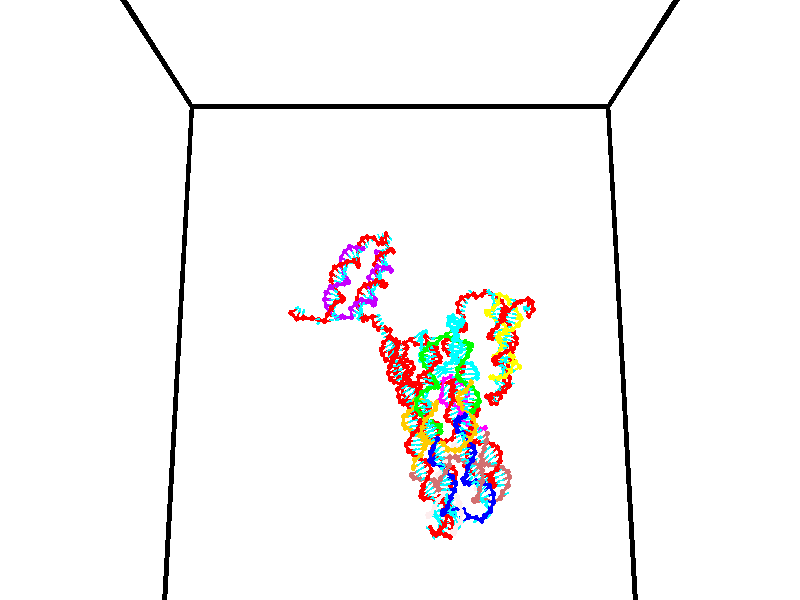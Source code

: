 // switches for output
#declare DRAW_BASES = 1; // possible values are 0, 1; only relevant for DNA ribbons
#declare DRAW_BASES_TYPE = 3; // possible values are 1, 2, 3; only relevant for DNA ribbons
#declare DRAW_FOG = 0; // set to 1 to enable fog

#include "colors.inc"

#include "transforms.inc"
background { rgb <1, 1, 1>}

#default {
   normal{
       ripples 0.25
       frequency 0.20
       turbulence 0.2
       lambda 5
   }
	finish {
		phong 0.1
		phong_size 40.
	}
}

// original window dimensions: 1024x640


// camera settings

camera {
	sky <0, 0.179814, -0.983701>
	up <0, 0.179814, -0.983701>
	right 1.6 * <1, 0, 0>
	location <35, 94.9851, 44.8844>
	look_at <35, 29.7336, 32.9568>
	direction <0, -65.2515, -11.9276>
	angle 67.0682
}


# declare cpy_camera_pos = <35, 94.9851, 44.8844>;
# if (DRAW_FOG = 1)
fog {
	fog_type 2
	up vnormalize(cpy_camera_pos)
	color rgbt<1,1,1,0.3>
	distance 1e-5
	fog_alt 3e-3
	fog_offset 56
}
# end


// LIGHTS

# declare lum = 6;
global_settings {
	ambient_light rgb lum * <0.05, 0.05, 0.05>
	max_trace_level 15
}# declare cpy_direct_light_amount = 0.25;
light_source
{	1000 * <-1, -1.16352, -0.803886>,
	rgb lum * cpy_direct_light_amount
	parallel
}

light_source
{	1000 * <1, 1.16352, 0.803886>,
	rgb lum * cpy_direct_light_amount
	parallel
}

// strand 0

// nucleotide -1

// particle -1
sphere {
	<24.058622, 35.214592, 35.057529> 0.250000
	pigment { color rgbt <1,0,0,0> }
	no_shadow
}
cylinder {
	<24.346313, 35.054104, 34.830643>,  <24.518929, 34.957809, 34.694511>, 0.100000
	pigment { color rgbt <1,0,0,0> }
	no_shadow
}
cylinder {
	<24.346313, 35.054104, 34.830643>,  <24.058622, 35.214592, 35.057529>, 0.100000
	pigment { color rgbt <1,0,0,0> }
	no_shadow
}

// particle -1
sphere {
	<24.346313, 35.054104, 34.830643> 0.100000
	pigment { color rgbt <1,0,0,0> }
	no_shadow
}
sphere {
	0, 1
	scale<0.080000,0.200000,0.300000>
	matrix <0.686849, 0.533560, 0.493511,
		0.104634, -0.744536, 0.659331,
		0.719229, -0.401223, -0.567212,
		24.562082, 34.933739, 34.660480>
	pigment { color rgbt <0,1,1,0> }
	no_shadow
}
cylinder {
	<24.604298, 35.045265, 35.516163>,  <24.058622, 35.214592, 35.057529>, 0.130000
	pigment { color rgbt <1,0,0,0> }
	no_shadow
}

// nucleotide -1

// particle -1
sphere {
	<24.604298, 35.045265, 35.516163> 0.250000
	pigment { color rgbt <1,0,0,0> }
	no_shadow
}
cylinder {
	<24.768953, 35.053360, 35.151714>,  <24.867746, 35.058216, 34.933044>, 0.100000
	pigment { color rgbt <1,0,0,0> }
	no_shadow
}
cylinder {
	<24.768953, 35.053360, 35.151714>,  <24.604298, 35.045265, 35.516163>, 0.100000
	pigment { color rgbt <1,0,0,0> }
	no_shadow
}

// particle -1
sphere {
	<24.768953, 35.053360, 35.151714> 0.100000
	pigment { color rgbt <1,0,0,0> }
	no_shadow
}
sphere {
	0, 1
	scale<0.080000,0.200000,0.300000>
	matrix <0.811763, 0.446283, 0.376660,
		0.414240, -0.894663, 0.167283,
		0.411639, 0.020233, -0.911122,
		24.892445, 35.059429, 34.878376>
	pigment { color rgbt <0,1,1,0> }
	no_shadow
}
cylinder {
	<25.203747, 34.595047, 35.374786>,  <24.604298, 35.045265, 35.516163>, 0.130000
	pigment { color rgbt <1,0,0,0> }
	no_shadow
}

// nucleotide -1

// particle -1
sphere {
	<25.203747, 34.595047, 35.374786> 0.250000
	pigment { color rgbt <1,0,0,0> }
	no_shadow
}
cylinder {
	<25.261738, 34.913231, 35.139423>,  <25.296532, 35.104141, 34.998203>, 0.100000
	pigment { color rgbt <1,0,0,0> }
	no_shadow
}
cylinder {
	<25.261738, 34.913231, 35.139423>,  <25.203747, 34.595047, 35.374786>, 0.100000
	pigment { color rgbt <1,0,0,0> }
	no_shadow
}

// particle -1
sphere {
	<25.261738, 34.913231, 35.139423> 0.100000
	pigment { color rgbt <1,0,0,0> }
	no_shadow
}
sphere {
	0, 1
	scale<0.080000,0.200000,0.300000>
	matrix <0.885548, 0.160952, 0.435775,
		0.441346, -0.584244, -0.681082,
		0.144977, 0.795458, -0.588411,
		25.305231, 35.151867, 34.962898>
	pigment { color rgbt <0,1,1,0> }
	no_shadow
}
cylinder {
	<26.058676, 34.474216, 35.399044>,  <25.203747, 34.595047, 35.374786>, 0.130000
	pigment { color rgbt <1,0,0,0> }
	no_shadow
}

// nucleotide -1

// particle -1
sphere {
	<26.058676, 34.474216, 35.399044> 0.250000
	pigment { color rgbt <1,0,0,0> }
	no_shadow
}
cylinder {
	<26.410042, 34.655231, 35.460487>,  <26.620861, 34.763840, 35.497353>, 0.100000
	pigment { color rgbt <1,0,0,0> }
	no_shadow
}
cylinder {
	<26.410042, 34.655231, 35.460487>,  <26.058676, 34.474216, 35.399044>, 0.100000
	pigment { color rgbt <1,0,0,0> }
	no_shadow
}

// particle -1
sphere {
	<26.410042, 34.655231, 35.460487> 0.100000
	pigment { color rgbt <1,0,0,0> }
	no_shadow
}
sphere {
	0, 1
	scale<0.080000,0.200000,0.300000>
	matrix <0.178751, -0.609228, 0.772586,
		0.443208, -0.651193, -0.616047,
		0.878416, 0.452535, 0.153613,
		26.673567, 34.790993, 35.506573>
	pigment { color rgbt <0,1,1,0> }
	no_shadow
}
cylinder {
	<26.675026, 33.970970, 35.443840>,  <26.058676, 34.474216, 35.399044>, 0.130000
	pigment { color rgbt <1,0,0,0> }
	no_shadow
}

// nucleotide -1

// particle -1
sphere {
	<26.675026, 33.970970, 35.443840> 0.250000
	pigment { color rgbt <1,0,0,0> }
	no_shadow
}
cylinder {
	<26.702423, 34.305668, 35.661156>,  <26.718861, 34.506485, 35.791546>, 0.100000
	pigment { color rgbt <1,0,0,0> }
	no_shadow
}
cylinder {
	<26.702423, 34.305668, 35.661156>,  <26.675026, 33.970970, 35.443840>, 0.100000
	pigment { color rgbt <1,0,0,0> }
	no_shadow
}

// particle -1
sphere {
	<26.702423, 34.305668, 35.661156> 0.100000
	pigment { color rgbt <1,0,0,0> }
	no_shadow
}
sphere {
	0, 1
	scale<0.080000,0.200000,0.300000>
	matrix <0.213762, -0.544232, 0.811244,
		0.974482, 0.060572, -0.216139,
		0.068491, 0.836745, 0.543292,
		26.722971, 34.556690, 35.824142>
	pigment { color rgbt <0,1,1,0> }
	no_shadow
}
cylinder {
	<27.312536, 34.383770, 35.635757>,  <26.675026, 33.970970, 35.443840>, 0.130000
	pigment { color rgbt <1,0,0,0> }
	no_shadow
}

// nucleotide -1

// particle -1
sphere {
	<27.312536, 34.383770, 35.635757> 0.250000
	pigment { color rgbt <1,0,0,0> }
	no_shadow
}
cylinder {
	<27.695192, 34.283150, 35.577026>,  <27.924786, 34.222778, 35.541786>, 0.100000
	pigment { color rgbt <1,0,0,0> }
	no_shadow
}
cylinder {
	<27.695192, 34.283150, 35.577026>,  <27.312536, 34.383770, 35.635757>, 0.100000
	pigment { color rgbt <1,0,0,0> }
	no_shadow
}

// particle -1
sphere {
	<27.695192, 34.283150, 35.577026> 0.100000
	pigment { color rgbt <1,0,0,0> }
	no_shadow
}
sphere {
	0, 1
	scale<0.080000,0.200000,0.300000>
	matrix <-0.152102, -0.001530, -0.988364,
		0.248397, 0.967843, -0.039725,
		0.956642, -0.251548, -0.146831,
		27.982185, 34.207684, 35.532978>
	pigment { color rgbt <0,1,1,0> }
	no_shadow
}
cylinder {
	<27.679569, 34.835869, 35.146374>,  <27.312536, 34.383770, 35.635757>, 0.130000
	pigment { color rgbt <1,0,0,0> }
	no_shadow
}

// nucleotide -1

// particle -1
sphere {
	<27.679569, 34.835869, 35.146374> 0.250000
	pigment { color rgbt <1,0,0,0> }
	no_shadow
}
cylinder {
	<27.904943, 34.505455, 35.152176>,  <28.040167, 34.307205, 35.155659>, 0.100000
	pigment { color rgbt <1,0,0,0> }
	no_shadow
}
cylinder {
	<27.904943, 34.505455, 35.152176>,  <27.679569, 34.835869, 35.146374>, 0.100000
	pigment { color rgbt <1,0,0,0> }
	no_shadow
}

// particle -1
sphere {
	<27.904943, 34.505455, 35.152176> 0.100000
	pigment { color rgbt <1,0,0,0> }
	no_shadow
}
sphere {
	0, 1
	scale<0.080000,0.200000,0.300000>
	matrix <0.041110, 0.010497, -0.999100,
		0.825138, 0.563522, 0.039873,
		0.563433, -0.826034, 0.014505,
		28.073973, 34.257645, 35.156528>
	pigment { color rgbt <0,1,1,0> }
	no_shadow
}
cylinder {
	<28.061628, 34.887253, 34.547707>,  <27.679569, 34.835869, 35.146374>, 0.130000
	pigment { color rgbt <1,0,0,0> }
	no_shadow
}

// nucleotide -1

// particle -1
sphere {
	<28.061628, 34.887253, 34.547707> 0.250000
	pigment { color rgbt <1,0,0,0> }
	no_shadow
}
cylinder {
	<28.132158, 34.508144, 34.654018>,  <28.174477, 34.280678, 34.717808>, 0.100000
	pigment { color rgbt <1,0,0,0> }
	no_shadow
}
cylinder {
	<28.132158, 34.508144, 34.654018>,  <28.061628, 34.887253, 34.547707>, 0.100000
	pigment { color rgbt <1,0,0,0> }
	no_shadow
}

// particle -1
sphere {
	<28.132158, 34.508144, 34.654018> 0.100000
	pigment { color rgbt <1,0,0,0> }
	no_shadow
}
sphere {
	0, 1
	scale<0.080000,0.200000,0.300000>
	matrix <0.096368, -0.252096, -0.962892,
		0.979603, 0.195395, 0.046884,
		0.176325, -0.947770, 0.265783,
		28.185057, 34.223812, 34.733753>
	pigment { color rgbt <0,1,1,0> }
	no_shadow
}
cylinder {
	<28.485928, 34.708439, 34.068035>,  <28.061628, 34.887253, 34.547707>, 0.130000
	pigment { color rgbt <1,0,0,0> }
	no_shadow
}

// nucleotide -1

// particle -1
sphere {
	<28.485928, 34.708439, 34.068035> 0.250000
	pigment { color rgbt <1,0,0,0> }
	no_shadow
}
cylinder {
	<28.358137, 34.358150, 34.212837>,  <28.281464, 34.147976, 34.299717>, 0.100000
	pigment { color rgbt <1,0,0,0> }
	no_shadow
}
cylinder {
	<28.358137, 34.358150, 34.212837>,  <28.485928, 34.708439, 34.068035>, 0.100000
	pigment { color rgbt <1,0,0,0> }
	no_shadow
}

// particle -1
sphere {
	<28.358137, 34.358150, 34.212837> 0.100000
	pigment { color rgbt <1,0,0,0> }
	no_shadow
}
sphere {
	0, 1
	scale<0.080000,0.200000,0.300000>
	matrix <0.188304, -0.433078, -0.881467,
		0.928696, -0.213440, 0.303260,
		-0.319476, -0.875721, 0.362006,
		28.262295, 34.095436, 34.321438>
	pigment { color rgbt <0,1,1,0> }
	no_shadow
}
cylinder {
	<29.046385, 34.234104, 33.859653>,  <28.485928, 34.708439, 34.068035>, 0.130000
	pigment { color rgbt <1,0,0,0> }
	no_shadow
}

// nucleotide -1

// particle -1
sphere {
	<29.046385, 34.234104, 33.859653> 0.250000
	pigment { color rgbt <1,0,0,0> }
	no_shadow
}
cylinder {
	<28.720125, 34.014767, 33.933456>,  <28.524370, 33.883163, 33.977737>, 0.100000
	pigment { color rgbt <1,0,0,0> }
	no_shadow
}
cylinder {
	<28.720125, 34.014767, 33.933456>,  <29.046385, 34.234104, 33.859653>, 0.100000
	pigment { color rgbt <1,0,0,0> }
	no_shadow
}

// particle -1
sphere {
	<28.720125, 34.014767, 33.933456> 0.100000
	pigment { color rgbt <1,0,0,0> }
	no_shadow
}
sphere {
	0, 1
	scale<0.080000,0.200000,0.300000>
	matrix <0.135735, -0.491386, -0.860300,
		0.562402, -0.676656, 0.475227,
		-0.815647, -0.548339, 0.184510,
		28.475431, 33.850266, 33.988808>
	pigment { color rgbt <0,1,1,0> }
	no_shadow
}
cylinder {
	<29.213045, 33.540154, 33.557865>,  <29.046385, 34.234104, 33.859653>, 0.130000
	pigment { color rgbt <1,0,0,0> }
	no_shadow
}

// nucleotide -1

// particle -1
sphere {
	<29.213045, 33.540154, 33.557865> 0.250000
	pigment { color rgbt <1,0,0,0> }
	no_shadow
}
cylinder {
	<28.814358, 33.540268, 33.590240>,  <28.575146, 33.540337, 33.609665>, 0.100000
	pigment { color rgbt <1,0,0,0> }
	no_shadow
}
cylinder {
	<28.814358, 33.540268, 33.590240>,  <29.213045, 33.540154, 33.557865>, 0.100000
	pigment { color rgbt <1,0,0,0> }
	no_shadow
}

// particle -1
sphere {
	<28.814358, 33.540268, 33.590240> 0.100000
	pigment { color rgbt <1,0,0,0> }
	no_shadow
}
sphere {
	0, 1
	scale<0.080000,0.200000,0.300000>
	matrix <-0.072044, -0.458959, -0.885531,
		0.036895, -0.888457, 0.457474,
		-0.996719, 0.000287, 0.080942,
		28.515343, 33.540356, 33.614521>
	pigment { color rgbt <0,1,1,0> }
	no_shadow
}
cylinder {
	<28.978153, 32.978401, 33.302917>,  <29.213045, 33.540154, 33.557865>, 0.130000
	pigment { color rgbt <1,0,0,0> }
	no_shadow
}

// nucleotide -1

// particle -1
sphere {
	<28.978153, 32.978401, 33.302917> 0.250000
	pigment { color rgbt <1,0,0,0> }
	no_shadow
}
cylinder {
	<28.671326, 33.233761, 33.277451>,  <28.487230, 33.386978, 33.262173>, 0.100000
	pigment { color rgbt <1,0,0,0> }
	no_shadow
}
cylinder {
	<28.671326, 33.233761, 33.277451>,  <28.978153, 32.978401, 33.302917>, 0.100000
	pigment { color rgbt <1,0,0,0> }
	no_shadow
}

// particle -1
sphere {
	<28.671326, 33.233761, 33.277451> 0.100000
	pigment { color rgbt <1,0,0,0> }
	no_shadow
}
sphere {
	0, 1
	scale<0.080000,0.200000,0.300000>
	matrix <-0.032891, -0.138232, -0.989854,
		-0.640723, -0.757191, 0.127031,
		-0.767068, 0.638400, -0.063663,
		28.441206, 33.425282, 33.258350>
	pigment { color rgbt <0,1,1,0> }
	no_shadow
}
cylinder {
	<28.596317, 32.660168, 32.954712>,  <28.978153, 32.978401, 33.302917>, 0.130000
	pigment { color rgbt <1,0,0,0> }
	no_shadow
}

// nucleotide -1

// particle -1
sphere {
	<28.596317, 32.660168, 32.954712> 0.250000
	pigment { color rgbt <1,0,0,0> }
	no_shadow
}
cylinder {
	<28.453756, 33.030743, 32.906219>,  <28.368219, 33.253086, 32.877125>, 0.100000
	pigment { color rgbt <1,0,0,0> }
	no_shadow
}
cylinder {
	<28.453756, 33.030743, 32.906219>,  <28.596317, 32.660168, 32.954712>, 0.100000
	pigment { color rgbt <1,0,0,0> }
	no_shadow
}

// particle -1
sphere {
	<28.453756, 33.030743, 32.906219> 0.100000
	pigment { color rgbt <1,0,0,0> }
	no_shadow
}
sphere {
	0, 1
	scale<0.080000,0.200000,0.300000>
	matrix <0.056876, -0.108002, -0.992522,
		-0.932600, -0.360632, -0.014200,
		-0.356401, 0.926434, -0.121234,
		28.346836, 33.308674, 32.869850>
	pigment { color rgbt <0,1,1,0> }
	no_shadow
}
cylinder {
	<28.111530, 32.609653, 32.351528>,  <28.596317, 32.660168, 32.954712>, 0.130000
	pigment { color rgbt <1,0,0,0> }
	no_shadow
}

// nucleotide -1

// particle -1
sphere {
	<28.111530, 32.609653, 32.351528> 0.250000
	pigment { color rgbt <1,0,0,0> }
	no_shadow
}
cylinder {
	<28.226641, 32.988979, 32.405018>,  <28.295706, 33.216576, 32.437111>, 0.100000
	pigment { color rgbt <1,0,0,0> }
	no_shadow
}
cylinder {
	<28.226641, 32.988979, 32.405018>,  <28.111530, 32.609653, 32.351528>, 0.100000
	pigment { color rgbt <1,0,0,0> }
	no_shadow
}

// particle -1
sphere {
	<28.226641, 32.988979, 32.405018> 0.100000
	pigment { color rgbt <1,0,0,0> }
	no_shadow
}
sphere {
	0, 1
	scale<0.080000,0.200000,0.300000>
	matrix <0.283384, 0.049062, -0.957751,
		-0.914811, 0.313513, -0.254619,
		0.287775, 0.948316, 0.133727,
		28.312973, 33.273476, 32.445137>
	pigment { color rgbt <0,1,1,0> }
	no_shadow
}
cylinder {
	<27.748644, 33.042774, 31.814856>,  <28.111530, 32.609653, 32.351528>, 0.130000
	pigment { color rgbt <1,0,0,0> }
	no_shadow
}

// nucleotide -1

// particle -1
sphere {
	<27.748644, 33.042774, 31.814856> 0.250000
	pigment { color rgbt <1,0,0,0> }
	no_shadow
}
cylinder {
	<28.081873, 33.241909, 31.911310>,  <28.281811, 33.361389, 31.969183>, 0.100000
	pigment { color rgbt <1,0,0,0> }
	no_shadow
}
cylinder {
	<28.081873, 33.241909, 31.911310>,  <27.748644, 33.042774, 31.814856>, 0.100000
	pigment { color rgbt <1,0,0,0> }
	no_shadow
}

// particle -1
sphere {
	<28.081873, 33.241909, 31.911310> 0.100000
	pigment { color rgbt <1,0,0,0> }
	no_shadow
}
sphere {
	0, 1
	scale<0.080000,0.200000,0.300000>
	matrix <0.319947, -0.078051, -0.944215,
		-0.451244, 0.863752, -0.224304,
		0.833074, 0.497837, 0.241135,
		28.331795, 33.391258, 31.983650>
	pigment { color rgbt <0,1,1,0> }
	no_shadow
}
cylinder {
	<27.839952, 33.527058, 31.366732>,  <27.748644, 33.042774, 31.814856>, 0.130000
	pigment { color rgbt <1,0,0,0> }
	no_shadow
}

// nucleotide -1

// particle -1
sphere {
	<27.839952, 33.527058, 31.366732> 0.250000
	pigment { color rgbt <1,0,0,0> }
	no_shadow
}
cylinder {
	<28.212679, 33.504185, 31.510092>,  <28.436316, 33.490463, 31.596107>, 0.100000
	pigment { color rgbt <1,0,0,0> }
	no_shadow
}
cylinder {
	<28.212679, 33.504185, 31.510092>,  <27.839952, 33.527058, 31.366732>, 0.100000
	pigment { color rgbt <1,0,0,0> }
	no_shadow
}

// particle -1
sphere {
	<28.212679, 33.504185, 31.510092> 0.100000
	pigment { color rgbt <1,0,0,0> }
	no_shadow
}
sphere {
	0, 1
	scale<0.080000,0.200000,0.300000>
	matrix <0.351842, -0.099923, -0.930711,
		0.089029, 0.993351, -0.072991,
		0.931816, -0.057179, 0.358398,
		28.492224, 33.487030, 31.617611>
	pigment { color rgbt <0,1,1,0> }
	no_shadow
}
cylinder {
	<28.171511, 33.793674, 30.815844>,  <27.839952, 33.527058, 31.366732>, 0.130000
	pigment { color rgbt <1,0,0,0> }
	no_shadow
}

// nucleotide -1

// particle -1
sphere {
	<28.171511, 33.793674, 30.815844> 0.250000
	pigment { color rgbt <1,0,0,0> }
	no_shadow
}
cylinder {
	<28.455614, 33.610264, 31.029493>,  <28.626076, 33.500217, 31.157682>, 0.100000
	pigment { color rgbt <1,0,0,0> }
	no_shadow
}
cylinder {
	<28.455614, 33.610264, 31.029493>,  <28.171511, 33.793674, 30.815844>, 0.100000
	pigment { color rgbt <1,0,0,0> }
	no_shadow
}

// particle -1
sphere {
	<28.455614, 33.610264, 31.029493> 0.100000
	pigment { color rgbt <1,0,0,0> }
	no_shadow
}
sphere {
	0, 1
	scale<0.080000,0.200000,0.300000>
	matrix <0.499061, -0.207133, -0.841448,
		0.496460, 0.864205, 0.081714,
		0.710257, -0.458526, 0.534124,
		28.668692, 33.472706, 31.189730>
	pigment { color rgbt <0,1,1,0> }
	no_shadow
}
cylinder {
	<28.866940, 34.086201, 30.649723>,  <28.171511, 33.793674, 30.815844>, 0.130000
	pigment { color rgbt <1,0,0,0> }
	no_shadow
}

// nucleotide -1

// particle -1
sphere {
	<28.866940, 34.086201, 30.649723> 0.250000
	pigment { color rgbt <1,0,0,0> }
	no_shadow
}
cylinder {
	<28.975483, 33.735260, 30.808020>,  <29.040609, 33.524696, 30.902998>, 0.100000
	pigment { color rgbt <1,0,0,0> }
	no_shadow
}
cylinder {
	<28.975483, 33.735260, 30.808020>,  <28.866940, 34.086201, 30.649723>, 0.100000
	pigment { color rgbt <1,0,0,0> }
	no_shadow
}

// particle -1
sphere {
	<28.975483, 33.735260, 30.808020> 0.100000
	pigment { color rgbt <1,0,0,0> }
	no_shadow
}
sphere {
	0, 1
	scale<0.080000,0.200000,0.300000>
	matrix <0.422200, -0.260993, -0.868118,
		0.864934, 0.402656, 0.299596,
		0.271360, -0.877355, 0.395743,
		29.056890, 33.472054, 30.926743>
	pigment { color rgbt <0,1,1,0> }
	no_shadow
}
cylinder {
	<29.543663, 34.020332, 30.388281>,  <28.866940, 34.086201, 30.649723>, 0.130000
	pigment { color rgbt <1,0,0,0> }
	no_shadow
}

// nucleotide -1

// particle -1
sphere {
	<29.543663, 34.020332, 30.388281> 0.250000
	pigment { color rgbt <1,0,0,0> }
	no_shadow
}
cylinder {
	<29.452826, 33.648773, 30.505293>,  <29.398323, 33.425838, 30.575500>, 0.100000
	pigment { color rgbt <1,0,0,0> }
	no_shadow
}
cylinder {
	<29.452826, 33.648773, 30.505293>,  <29.543663, 34.020332, 30.388281>, 0.100000
	pigment { color rgbt <1,0,0,0> }
	no_shadow
}

// particle -1
sphere {
	<29.452826, 33.648773, 30.505293> 0.100000
	pigment { color rgbt <1,0,0,0> }
	no_shadow
}
sphere {
	0, 1
	scale<0.080000,0.200000,0.300000>
	matrix <0.567470, -0.370331, -0.735413,
		0.791457, -0.001007, 0.611224,
		-0.227096, -0.928899, 0.292530,
		29.384697, 33.370102, 30.593052>
	pigment { color rgbt <0,1,1,0> }
	no_shadow
}
cylinder {
	<30.200008, 33.582767, 30.180088>,  <29.543663, 34.020332, 30.388281>, 0.130000
	pigment { color rgbt <1,0,0,0> }
	no_shadow
}

// nucleotide -1

// particle -1
sphere {
	<30.200008, 33.582767, 30.180088> 0.250000
	pigment { color rgbt <1,0,0,0> }
	no_shadow
}
cylinder {
	<29.886972, 33.335304, 30.207853>,  <29.699150, 33.186825, 30.224512>, 0.100000
	pigment { color rgbt <1,0,0,0> }
	no_shadow
}
cylinder {
	<29.886972, 33.335304, 30.207853>,  <30.200008, 33.582767, 30.180088>, 0.100000
	pigment { color rgbt <1,0,0,0> }
	no_shadow
}

// particle -1
sphere {
	<29.886972, 33.335304, 30.207853> 0.100000
	pigment { color rgbt <1,0,0,0> }
	no_shadow
}
sphere {
	0, 1
	scale<0.080000,0.200000,0.300000>
	matrix <0.452864, -0.642248, -0.618411,
		0.427163, -0.452528, 0.782784,
		-0.782589, -0.618657, 0.069411,
		29.652195, 33.149708, 30.228676>
	pigment { color rgbt <0,1,1,0> }
	no_shadow
}
cylinder {
	<30.516941, 32.975891, 30.329678>,  <30.200008, 33.582767, 30.180088>, 0.130000
	pigment { color rgbt <1,0,0,0> }
	no_shadow
}

// nucleotide -1

// particle -1
sphere {
	<30.516941, 32.975891, 30.329678> 0.250000
	pigment { color rgbt <1,0,0,0> }
	no_shadow
}
cylinder {
	<30.159826, 32.853775, 30.197176>,  <29.945557, 32.780506, 30.117676>, 0.100000
	pigment { color rgbt <1,0,0,0> }
	no_shadow
}
cylinder {
	<30.159826, 32.853775, 30.197176>,  <30.516941, 32.975891, 30.329678>, 0.100000
	pigment { color rgbt <1,0,0,0> }
	no_shadow
}

// particle -1
sphere {
	<30.159826, 32.853775, 30.197176> 0.100000
	pigment { color rgbt <1,0,0,0> }
	no_shadow
}
sphere {
	0, 1
	scale<0.080000,0.200000,0.300000>
	matrix <0.450475, -0.606693, -0.654978,
		-0.001012, -0.733977, 0.679173,
		-0.892789, -0.305288, -0.331252,
		29.891989, 32.762188, 30.097801>
	pigment { color rgbt <0,1,1,0> }
	no_shadow
}
cylinder {
	<30.568356, 32.329273, 30.385239>,  <30.516941, 32.975891, 30.329678>, 0.130000
	pigment { color rgbt <1,0,0,0> }
	no_shadow
}

// nucleotide -1

// particle -1
sphere {
	<30.568356, 32.329273, 30.385239> 0.250000
	pigment { color rgbt <1,0,0,0> }
	no_shadow
}
cylinder {
	<30.279177, 32.366364, 30.111376>,  <30.105669, 32.388618, 29.947058>, 0.100000
	pigment { color rgbt <1,0,0,0> }
	no_shadow
}
cylinder {
	<30.279177, 32.366364, 30.111376>,  <30.568356, 32.329273, 30.385239>, 0.100000
	pigment { color rgbt <1,0,0,0> }
	no_shadow
}

// particle -1
sphere {
	<30.279177, 32.366364, 30.111376> 0.100000
	pigment { color rgbt <1,0,0,0> }
	no_shadow
}
sphere {
	0, 1
	scale<0.080000,0.200000,0.300000>
	matrix <0.564013, -0.493144, -0.662343,
		-0.399048, -0.864992, 0.304220,
		-0.722946, 0.092723, -0.684655,
		30.062294, 32.394180, 29.905979>
	pigment { color rgbt <0,1,1,0> }
	no_shadow
}
cylinder {
	<30.530804, 31.660393, 30.069771>,  <30.568356, 32.329273, 30.385239>, 0.130000
	pigment { color rgbt <1,0,0,0> }
	no_shadow
}

// nucleotide -1

// particle -1
sphere {
	<30.530804, 31.660393, 30.069771> 0.250000
	pigment { color rgbt <1,0,0,0> }
	no_shadow
}
cylinder {
	<30.342409, 31.901630, 29.812262>,  <30.229372, 32.046371, 29.657755>, 0.100000
	pigment { color rgbt <1,0,0,0> }
	no_shadow
}
cylinder {
	<30.342409, 31.901630, 29.812262>,  <30.530804, 31.660393, 30.069771>, 0.100000
	pigment { color rgbt <1,0,0,0> }
	no_shadow
}

// particle -1
sphere {
	<30.342409, 31.901630, 29.812262> 0.100000
	pigment { color rgbt <1,0,0,0> }
	no_shadow
}
sphere {
	0, 1
	scale<0.080000,0.200000,0.300000>
	matrix <0.602276, -0.313380, -0.734205,
		-0.644542, -0.733532, -0.215632,
		-0.470988, 0.603096, -0.643775,
		30.201113, 32.082558, 29.619129>
	pigment { color rgbt <0,1,1,0> }
	no_shadow
}
cylinder {
	<30.438099, 31.230949, 29.509504>,  <30.530804, 31.660393, 30.069771>, 0.130000
	pigment { color rgbt <1,0,0,0> }
	no_shadow
}

// nucleotide -1

// particle -1
sphere {
	<30.438099, 31.230949, 29.509504> 0.250000
	pigment { color rgbt <1,0,0,0> }
	no_shadow
}
cylinder {
	<30.440619, 31.609346, 29.379852>,  <30.442131, 31.836384, 29.302061>, 0.100000
	pigment { color rgbt <1,0,0,0> }
	no_shadow
}
cylinder {
	<30.440619, 31.609346, 29.379852>,  <30.438099, 31.230949, 29.509504>, 0.100000
	pigment { color rgbt <1,0,0,0> }
	no_shadow
}

// particle -1
sphere {
	<30.440619, 31.609346, 29.379852> 0.100000
	pigment { color rgbt <1,0,0,0> }
	no_shadow
}
sphere {
	0, 1
	scale<0.080000,0.200000,0.300000>
	matrix <0.612252, -0.259930, -0.746715,
		-0.790638, -0.193744, -0.580823,
		0.006301, 0.945991, -0.324130,
		30.442509, 31.893145, 29.282614>
	pigment { color rgbt <0,1,1,0> }
	no_shadow
}
cylinder {
	<30.415953, 31.202206, 28.761833>,  <30.438099, 31.230949, 29.509504>, 0.130000
	pigment { color rgbt <1,0,0,0> }
	no_shadow
}

// nucleotide -1

// particle -1
sphere {
	<30.415953, 31.202206, 28.761833> 0.250000
	pigment { color rgbt <1,0,0,0> }
	no_shadow
}
cylinder {
	<30.567696, 31.567070, 28.823864>,  <30.658741, 31.785988, 28.861082>, 0.100000
	pigment { color rgbt <1,0,0,0> }
	no_shadow
}
cylinder {
	<30.567696, 31.567070, 28.823864>,  <30.415953, 31.202206, 28.761833>, 0.100000
	pigment { color rgbt <1,0,0,0> }
	no_shadow
}

// particle -1
sphere {
	<30.567696, 31.567070, 28.823864> 0.100000
	pigment { color rgbt <1,0,0,0> }
	no_shadow
}
sphere {
	0, 1
	scale<0.080000,0.200000,0.300000>
	matrix <0.637251, -0.136064, -0.758550,
		-0.670819, 0.386586, -0.632893,
		0.379359, 0.912161, 0.155078,
		30.681503, 31.840719, 28.870388>
	pigment { color rgbt <0,1,1,0> }
	no_shadow
}
cylinder {
	<30.564129, 31.495546, 28.159252>,  <30.415953, 31.202206, 28.761833>, 0.130000
	pigment { color rgbt <1,0,0,0> }
	no_shadow
}

// nucleotide -1

// particle -1
sphere {
	<30.564129, 31.495546, 28.159252> 0.250000
	pigment { color rgbt <1,0,0,0> }
	no_shadow
}
cylinder {
	<30.830923, 31.672344, 28.399176>,  <30.990999, 31.778423, 28.543129>, 0.100000
	pigment { color rgbt <1,0,0,0> }
	no_shadow
}
cylinder {
	<30.830923, 31.672344, 28.399176>,  <30.564129, 31.495546, 28.159252>, 0.100000
	pigment { color rgbt <1,0,0,0> }
	no_shadow
}

// particle -1
sphere {
	<30.830923, 31.672344, 28.399176> 0.100000
	pigment { color rgbt <1,0,0,0> }
	no_shadow
}
sphere {
	0, 1
	scale<0.080000,0.200000,0.300000>
	matrix <0.707774, -0.124351, -0.695408,
		-0.232780, 0.888357, -0.395773,
		0.666985, 0.441995, 0.599809,
		31.031019, 31.804943, 28.579119>
	pigment { color rgbt <0,1,1,0> }
	no_shadow
}
cylinder {
	<30.946388, 32.105759, 27.817316>,  <30.564129, 31.495546, 28.159252>, 0.130000
	pigment { color rgbt <1,0,0,0> }
	no_shadow
}

// nucleotide -1

// particle -1
sphere {
	<30.946388, 32.105759, 27.817316> 0.250000
	pigment { color rgbt <1,0,0,0> }
	no_shadow
}
cylinder {
	<31.159025, 31.925882, 28.104422>,  <31.286608, 31.817957, 28.276686>, 0.100000
	pigment { color rgbt <1,0,0,0> }
	no_shadow
}
cylinder {
	<31.159025, 31.925882, 28.104422>,  <30.946388, 32.105759, 27.817316>, 0.100000
	pigment { color rgbt <1,0,0,0> }
	no_shadow
}

// particle -1
sphere {
	<31.159025, 31.925882, 28.104422> 0.100000
	pigment { color rgbt <1,0,0,0> }
	no_shadow
}
sphere {
	0, 1
	scale<0.080000,0.200000,0.300000>
	matrix <0.716463, -0.213249, -0.664233,
		0.451762, 0.867354, 0.208826,
		0.531593, -0.449691, 0.717765,
		31.318502, 31.790976, 28.319752>
	pigment { color rgbt <0,1,1,0> }
	no_shadow
}
cylinder {
	<31.476507, 32.400131, 27.718523>,  <30.946388, 32.105759, 27.817316>, 0.130000
	pigment { color rgbt <1,0,0,0> }
	no_shadow
}

// nucleotide -1

// particle -1
sphere {
	<31.476507, 32.400131, 27.718523> 0.250000
	pigment { color rgbt <1,0,0,0> }
	no_shadow
}
cylinder {
	<31.533358, 32.055027, 27.912615>,  <31.567467, 31.847965, 28.029070>, 0.100000
	pigment { color rgbt <1,0,0,0> }
	no_shadow
}
cylinder {
	<31.533358, 32.055027, 27.912615>,  <31.476507, 32.400131, 27.718523>, 0.100000
	pigment { color rgbt <1,0,0,0> }
	no_shadow
}

// particle -1
sphere {
	<31.533358, 32.055027, 27.912615> 0.100000
	pigment { color rgbt <1,0,0,0> }
	no_shadow
}
sphere {
	0, 1
	scale<0.080000,0.200000,0.300000>
	matrix <0.836948, -0.156992, -0.524282,
		0.528506, 0.480625, 0.699772,
		0.142124, -0.862759, 0.485229,
		31.575994, 31.796200, 28.058184>
	pigment { color rgbt <0,1,1,0> }
	no_shadow
}
cylinder {
	<32.220474, 32.411156, 27.836233>,  <31.476507, 32.400131, 27.718523>, 0.130000
	pigment { color rgbt <1,0,0,0> }
	no_shadow
}

// nucleotide -1

// particle -1
sphere {
	<32.220474, 32.411156, 27.836233> 0.250000
	pigment { color rgbt <1,0,0,0> }
	no_shadow
}
cylinder {
	<32.096657, 32.031578, 27.811905>,  <32.022366, 31.803833, 27.797308>, 0.100000
	pigment { color rgbt <1,0,0,0> }
	no_shadow
}
cylinder {
	<32.096657, 32.031578, 27.811905>,  <32.220474, 32.411156, 27.836233>, 0.100000
	pigment { color rgbt <1,0,0,0> }
	no_shadow
}

// particle -1
sphere {
	<32.096657, 32.031578, 27.811905> 0.100000
	pigment { color rgbt <1,0,0,0> }
	no_shadow
}
sphere {
	0, 1
	scale<0.080000,0.200000,0.300000>
	matrix <0.840649, -0.243202, -0.483902,
		0.444403, -0.200914, 0.873006,
		-0.309540, -0.948940, -0.060818,
		32.003796, 31.746897, 27.793659>
	pigment { color rgbt <0,1,1,0> }
	no_shadow
}
cylinder {
	<32.676521, 31.918489, 28.222857>,  <32.220474, 32.411156, 27.836233>, 0.130000
	pigment { color rgbt <1,0,0,0> }
	no_shadow
}

// nucleotide -1

// particle -1
sphere {
	<32.676521, 31.918489, 28.222857> 0.250000
	pigment { color rgbt <1,0,0,0> }
	no_shadow
}
cylinder {
	<32.491589, 31.751005, 27.910208>,  <32.380630, 31.650515, 27.722618>, 0.100000
	pigment { color rgbt <1,0,0,0> }
	no_shadow
}
cylinder {
	<32.491589, 31.751005, 27.910208>,  <32.676521, 31.918489, 28.222857>, 0.100000
	pigment { color rgbt <1,0,0,0> }
	no_shadow
}

// particle -1
sphere {
	<32.491589, 31.751005, 27.910208> 0.100000
	pigment { color rgbt <1,0,0,0> }
	no_shadow
}
sphere {
	0, 1
	scale<0.080000,0.200000,0.300000>
	matrix <0.884004, -0.148878, -0.443138,
		0.069180, -0.895834, 0.438971,
		-0.462331, -0.418709, -0.781622,
		32.352890, 31.625393, 27.675722>
	pigment { color rgbt <0,1,1,0> }
	no_shadow
}
cylinder {
	<33.058853, 31.328915, 28.039555>,  <32.676521, 31.918489, 28.222857>, 0.130000
	pigment { color rgbt <1,0,0,0> }
	no_shadow
}

// nucleotide -1

// particle -1
sphere {
	<33.058853, 31.328915, 28.039555> 0.250000
	pigment { color rgbt <1,0,0,0> }
	no_shadow
}
cylinder {
	<32.868084, 31.480793, 27.722473>,  <32.753624, 31.571920, 27.532225>, 0.100000
	pigment { color rgbt <1,0,0,0> }
	no_shadow
}
cylinder {
	<32.868084, 31.480793, 27.722473>,  <33.058853, 31.328915, 28.039555>, 0.100000
	pigment { color rgbt <1,0,0,0> }
	no_shadow
}

// particle -1
sphere {
	<32.868084, 31.480793, 27.722473> 0.100000
	pigment { color rgbt <1,0,0,0> }
	no_shadow
}
sphere {
	0, 1
	scale<0.080000,0.200000,0.300000>
	matrix <0.838089, -0.075331, -0.540307,
		-0.264868, -0.922039, -0.282293,
		-0.476919, 0.379696, -0.792704,
		32.725010, 31.594702, 27.484661>
	pigment { color rgbt <0,1,1,0> }
	no_shadow
}
cylinder {
	<33.070866, 30.887753, 27.443254>,  <33.058853, 31.328915, 28.039555>, 0.130000
	pigment { color rgbt <1,0,0,0> }
	no_shadow
}

// nucleotide -1

// particle -1
sphere {
	<33.070866, 30.887753, 27.443254> 0.250000
	pigment { color rgbt <1,0,0,0> }
	no_shadow
}
cylinder {
	<33.095707, 31.284437, 27.398268>,  <33.110611, 31.522448, 27.371277>, 0.100000
	pigment { color rgbt <1,0,0,0> }
	no_shadow
}
cylinder {
	<33.095707, 31.284437, 27.398268>,  <33.070866, 30.887753, 27.443254>, 0.100000
	pigment { color rgbt <1,0,0,0> }
	no_shadow
}

// particle -1
sphere {
	<33.095707, 31.284437, 27.398268> 0.100000
	pigment { color rgbt <1,0,0,0> }
	no_shadow
}
sphere {
	0, 1
	scale<0.080000,0.200000,0.300000>
	matrix <0.913827, -0.101811, -0.393135,
		-0.401327, -0.078357, -0.912577,
		0.062105, 0.991713, -0.112465,
		33.114338, 31.581951, 27.364529>
	pigment { color rgbt <0,1,1,0> }
	no_shadow
}
cylinder {
	<33.455761, 30.529297, 26.942652>,  <33.070866, 30.887753, 27.443254>, 0.130000
	pigment { color rgbt <1,0,0,0> }
	no_shadow
}

// nucleotide -1

// particle -1
sphere {
	<33.455761, 30.529297, 26.942652> 0.250000
	pigment { color rgbt <1,0,0,0> }
	no_shadow
}
cylinder {
	<33.738731, 30.612898, 27.212723>,  <33.908512, 30.663057, 27.374765>, 0.100000
	pigment { color rgbt <1,0,0,0> }
	no_shadow
}
cylinder {
	<33.738731, 30.612898, 27.212723>,  <33.455761, 30.529297, 26.942652>, 0.100000
	pigment { color rgbt <1,0,0,0> }
	no_shadow
}

// particle -1
sphere {
	<33.738731, 30.612898, 27.212723> 0.100000
	pigment { color rgbt <1,0,0,0> }
	no_shadow
}
sphere {
	0, 1
	scale<0.080000,0.200000,0.300000>
	matrix <-0.706706, 0.223692, 0.671214,
		-0.010748, -0.951988, 0.305947,
		0.707426, 0.209000, 0.675180,
		33.950958, 30.675598, 27.415277>
	pigment { color rgbt <0,1,1,0> }
	no_shadow
}
cylinder {
	<33.448074, 30.100864, 27.662880>,  <33.455761, 30.529297, 26.942652>, 0.130000
	pigment { color rgbt <1,0,0,0> }
	no_shadow
}

// nucleotide -1

// particle -1
sphere {
	<33.448074, 30.100864, 27.662880> 0.250000
	pigment { color rgbt <1,0,0,0> }
	no_shadow
}
cylinder {
	<33.614876, 30.461147, 27.711592>,  <33.714958, 30.677317, 27.740818>, 0.100000
	pigment { color rgbt <1,0,0,0> }
	no_shadow
}
cylinder {
	<33.614876, 30.461147, 27.711592>,  <33.448074, 30.100864, 27.662880>, 0.100000
	pigment { color rgbt <1,0,0,0> }
	no_shadow
}

// particle -1
sphere {
	<33.614876, 30.461147, 27.711592> 0.100000
	pigment { color rgbt <1,0,0,0> }
	no_shadow
}
sphere {
	0, 1
	scale<0.080000,0.200000,0.300000>
	matrix <-0.638745, 0.195094, 0.744274,
		0.646615, -0.388152, 0.656679,
		0.417005, 0.900709, 0.121779,
		33.739979, 30.731359, 27.748125>
	pigment { color rgbt <0,1,1,0> }
	no_shadow
}
cylinder {
	<33.850658, 30.130346, 28.287712>,  <33.448074, 30.100864, 27.662880>, 0.130000
	pigment { color rgbt <1,0,0,0> }
	no_shadow
}

// nucleotide -1

// particle -1
sphere {
	<33.850658, 30.130346, 28.287712> 0.250000
	pigment { color rgbt <1,0,0,0> }
	no_shadow
}
cylinder {
	<33.703270, 30.487825, 28.185310>,  <33.614838, 30.702312, 28.123869>, 0.100000
	pigment { color rgbt <1,0,0,0> }
	no_shadow
}
cylinder {
	<33.703270, 30.487825, 28.185310>,  <33.850658, 30.130346, 28.287712>, 0.100000
	pigment { color rgbt <1,0,0,0> }
	no_shadow
}

// particle -1
sphere {
	<33.703270, 30.487825, 28.185310> 0.100000
	pigment { color rgbt <1,0,0,0> }
	no_shadow
}
sphere {
	0, 1
	scale<0.080000,0.200000,0.300000>
	matrix <-0.450817, 0.069058, 0.889941,
		0.813017, 0.443324, 0.377449,
		-0.368467, 0.893697, -0.256003,
		33.592731, 30.755934, 28.108509>
	pigment { color rgbt <0,1,1,0> }
	no_shadow
}
cylinder {
	<34.278931, 30.677979, 28.649944>,  <33.850658, 30.130346, 28.287712>, 0.130000
	pigment { color rgbt <1,0,0,0> }
	no_shadow
}

// nucleotide -1

// particle -1
sphere {
	<34.278931, 30.677979, 28.649944> 0.250000
	pigment { color rgbt <1,0,0,0> }
	no_shadow
}
cylinder {
	<33.899857, 30.770485, 28.561943>,  <33.672413, 30.825989, 28.509142>, 0.100000
	pigment { color rgbt <1,0,0,0> }
	no_shadow
}
cylinder {
	<33.899857, 30.770485, 28.561943>,  <34.278931, 30.677979, 28.649944>, 0.100000
	pigment { color rgbt <1,0,0,0> }
	no_shadow
}

// particle -1
sphere {
	<33.899857, 30.770485, 28.561943> 0.100000
	pigment { color rgbt <1,0,0,0> }
	no_shadow
}
sphere {
	0, 1
	scale<0.080000,0.200000,0.300000>
	matrix <-0.162371, 0.244123, 0.956054,
		0.274809, 0.941765, -0.193802,
		-0.947690, 0.231264, -0.220003,
		33.615551, 30.839865, 28.495943>
	pigment { color rgbt <0,1,1,0> }
	no_shadow
}
cylinder {
	<34.066074, 31.432470, 28.614786>,  <34.278931, 30.677979, 28.649944>, 0.130000
	pigment { color rgbt <1,0,0,0> }
	no_shadow
}

// nucleotide -1

// particle -1
sphere {
	<34.066074, 31.432470, 28.614786> 0.250000
	pigment { color rgbt <1,0,0,0> }
	no_shadow
}
cylinder {
	<33.764874, 31.189075, 28.714966>,  <33.584152, 31.043037, 28.775074>, 0.100000
	pigment { color rgbt <1,0,0,0> }
	no_shadow
}
cylinder {
	<33.764874, 31.189075, 28.714966>,  <34.066074, 31.432470, 28.614786>, 0.100000
	pigment { color rgbt <1,0,0,0> }
	no_shadow
}

// particle -1
sphere {
	<33.764874, 31.189075, 28.714966> 0.100000
	pigment { color rgbt <1,0,0,0> }
	no_shadow
}
sphere {
	0, 1
	scale<0.080000,0.200000,0.300000>
	matrix <-0.115235, 0.496678, 0.860251,
		-0.647846, 0.618913, -0.444120,
		-0.753005, -0.608488, 0.250450,
		33.538971, 31.006529, 28.790100>
	pigment { color rgbt <0,1,1,0> }
	no_shadow
}
cylinder {
	<33.678307, 31.860937, 28.928169>,  <34.066074, 31.432470, 28.614786>, 0.130000
	pigment { color rgbt <1,0,0,0> }
	no_shadow
}

// nucleotide -1

// particle -1
sphere {
	<33.678307, 31.860937, 28.928169> 0.250000
	pigment { color rgbt <1,0,0,0> }
	no_shadow
}
cylinder {
	<33.521999, 31.513102, 29.048914>,  <33.428215, 31.304401, 29.121361>, 0.100000
	pigment { color rgbt <1,0,0,0> }
	no_shadow
}
cylinder {
	<33.521999, 31.513102, 29.048914>,  <33.678307, 31.860937, 28.928169>, 0.100000
	pigment { color rgbt <1,0,0,0> }
	no_shadow
}

// particle -1
sphere {
	<33.521999, 31.513102, 29.048914> 0.100000
	pigment { color rgbt <1,0,0,0> }
	no_shadow
}
sphere {
	0, 1
	scale<0.080000,0.200000,0.300000>
	matrix <-0.213932, 0.404753, 0.889049,
		-0.895285, 0.282832, -0.344196,
		-0.390766, -0.869587, 0.301862,
		33.404770, 31.252226, 29.139473>
	pigment { color rgbt <0,1,1,0> }
	no_shadow
}
cylinder {
	<32.974525, 32.018681, 29.176765>,  <33.678307, 31.860937, 28.928169>, 0.130000
	pigment { color rgbt <1,0,0,0> }
	no_shadow
}

// nucleotide -1

// particle -1
sphere {
	<32.974525, 32.018681, 29.176765> 0.250000
	pigment { color rgbt <1,0,0,0> }
	no_shadow
}
cylinder {
	<33.128174, 31.689695, 29.344580>,  <33.220364, 31.492304, 29.445269>, 0.100000
	pigment { color rgbt <1,0,0,0> }
	no_shadow
}
cylinder {
	<33.128174, 31.689695, 29.344580>,  <32.974525, 32.018681, 29.176765>, 0.100000
	pigment { color rgbt <1,0,0,0> }
	no_shadow
}

// particle -1
sphere {
	<33.128174, 31.689695, 29.344580> 0.100000
	pigment { color rgbt <1,0,0,0> }
	no_shadow
}
sphere {
	0, 1
	scale<0.080000,0.200000,0.300000>
	matrix <-0.201821, 0.368609, 0.907412,
		-0.900956, -0.433224, -0.024401,
		0.384118, -0.822462, 0.419534,
		33.243408, 31.442957, 29.470440>
	pigment { color rgbt <0,1,1,0> }
	no_shadow
}
cylinder {
	<32.514820, 31.565844, 29.394041>,  <32.974525, 32.018681, 29.176765>, 0.130000
	pigment { color rgbt <1,0,0,0> }
	no_shadow
}

// nucleotide -1

// particle -1
sphere {
	<32.514820, 31.565844, 29.394041> 0.250000
	pigment { color rgbt <1,0,0,0> }
	no_shadow
}
cylinder {
	<32.809341, 31.435358, 29.631170>,  <32.986053, 31.357067, 29.773447>, 0.100000
	pigment { color rgbt <1,0,0,0> }
	no_shadow
}
cylinder {
	<32.809341, 31.435358, 29.631170>,  <32.514820, 31.565844, 29.394041>, 0.100000
	pigment { color rgbt <1,0,0,0> }
	no_shadow
}

// particle -1
sphere {
	<32.809341, 31.435358, 29.631170> 0.100000
	pigment { color rgbt <1,0,0,0> }
	no_shadow
}
sphere {
	0, 1
	scale<0.080000,0.200000,0.300000>
	matrix <-0.508254, 0.311731, 0.802808,
		-0.446690, -0.892416, 0.063729,
		0.736305, -0.326216, 0.592821,
		33.030231, 31.337494, 29.809017>
	pigment { color rgbt <0,1,1,0> }
	no_shadow
}
cylinder {
	<32.236523, 31.272842, 29.977436>,  <32.514820, 31.565844, 29.394041>, 0.130000
	pigment { color rgbt <1,0,0,0> }
	no_shadow
}

// nucleotide -1

// particle -1
sphere {
	<32.236523, 31.272842, 29.977436> 0.250000
	pigment { color rgbt <1,0,0,0> }
	no_shadow
}
cylinder {
	<32.604435, 31.362471, 30.106308>,  <32.825184, 31.416248, 30.183630>, 0.100000
	pigment { color rgbt <1,0,0,0> }
	no_shadow
}
cylinder {
	<32.604435, 31.362471, 30.106308>,  <32.236523, 31.272842, 29.977436>, 0.100000
	pigment { color rgbt <1,0,0,0> }
	no_shadow
}

// particle -1
sphere {
	<32.604435, 31.362471, 30.106308> 0.100000
	pigment { color rgbt <1,0,0,0> }
	no_shadow
}
sphere {
	0, 1
	scale<0.080000,0.200000,0.300000>
	matrix <-0.358517, 0.145891, 0.922053,
		0.159625, -0.963586, 0.214529,
		0.919775, 0.224095, 0.322174,
		32.880367, 31.429691, 30.202961>
	pigment { color rgbt <0,1,1,0> }
	no_shadow
}
cylinder {
	<32.383358, 30.955917, 30.645498>,  <32.236523, 31.272842, 29.977436>, 0.130000
	pigment { color rgbt <1,0,0,0> }
	no_shadow
}

// nucleotide -1

// particle -1
sphere {
	<32.383358, 30.955917, 30.645498> 0.250000
	pigment { color rgbt <1,0,0,0> }
	no_shadow
}
cylinder {
	<32.654408, 31.250080, 30.645880>,  <32.817039, 31.426577, 30.646109>, 0.100000
	pigment { color rgbt <1,0,0,0> }
	no_shadow
}
cylinder {
	<32.654408, 31.250080, 30.645880>,  <32.383358, 30.955917, 30.645498>, 0.100000
	pigment { color rgbt <1,0,0,0> }
	no_shadow
}

// particle -1
sphere {
	<32.654408, 31.250080, 30.645880> 0.100000
	pigment { color rgbt <1,0,0,0> }
	no_shadow
}
sphere {
	0, 1
	scale<0.080000,0.200000,0.300000>
	matrix <-0.260745, 0.239046, 0.935344,
		0.687629, -0.634064, 0.353737,
		0.677627, 0.735405, 0.000954,
		32.857697, 31.470701, 30.646166>
	pigment { color rgbt <0,1,1,0> }
	no_shadow
}
cylinder {
	<32.561684, 30.970041, 31.411108>,  <32.383358, 30.955917, 30.645498>, 0.130000
	pigment { color rgbt <1,0,0,0> }
	no_shadow
}

// nucleotide -1

// particle -1
sphere {
	<32.561684, 30.970041, 31.411108> 0.250000
	pigment { color rgbt <1,0,0,0> }
	no_shadow
}
cylinder {
	<32.734287, 31.288446, 31.241327>,  <32.837849, 31.479490, 31.139458>, 0.100000
	pigment { color rgbt <1,0,0,0> }
	no_shadow
}
cylinder {
	<32.734287, 31.288446, 31.241327>,  <32.561684, 30.970041, 31.411108>, 0.100000
	pigment { color rgbt <1,0,0,0> }
	no_shadow
}

// particle -1
sphere {
	<32.734287, 31.288446, 31.241327> 0.100000
	pigment { color rgbt <1,0,0,0> }
	no_shadow
}
sphere {
	0, 1
	scale<0.080000,0.200000,0.300000>
	matrix <-0.216628, 0.548179, 0.807819,
		0.875713, -0.256632, 0.408983,
		0.431508, 0.796015, -0.424454,
		32.863739, 31.527250, 31.113991>
	pigment { color rgbt <0,1,1,0> }
	no_shadow
}
cylinder {
	<32.964439, 31.280643, 31.907993>,  <32.561684, 30.970041, 31.411108>, 0.130000
	pigment { color rgbt <1,0,0,0> }
	no_shadow
}

// nucleotide -1

// particle -1
sphere {
	<32.964439, 31.280643, 31.907993> 0.250000
	pigment { color rgbt <1,0,0,0> }
	no_shadow
}
cylinder {
	<32.925014, 31.581043, 31.646832>,  <32.901360, 31.761284, 31.490135>, 0.100000
	pigment { color rgbt <1,0,0,0> }
	no_shadow
}
cylinder {
	<32.925014, 31.581043, 31.646832>,  <32.964439, 31.280643, 31.907993>, 0.100000
	pigment { color rgbt <1,0,0,0> }
	no_shadow
}

// particle -1
sphere {
	<32.925014, 31.581043, 31.646832> 0.100000
	pigment { color rgbt <1,0,0,0> }
	no_shadow
}
sphere {
	0, 1
	scale<0.080000,0.200000,0.300000>
	matrix <-0.197226, 0.628341, 0.752522,
		0.975391, 0.202940, 0.086186,
		-0.098563, 0.751001, -0.652903,
		32.895447, 31.806343, 31.450960>
	pigment { color rgbt <0,1,1,0> }
	no_shadow
}
cylinder {
	<33.386757, 31.803282, 32.106808>,  <32.964439, 31.280643, 31.907993>, 0.130000
	pigment { color rgbt <1,0,0,0> }
	no_shadow
}

// nucleotide -1

// particle -1
sphere {
	<33.386757, 31.803282, 32.106808> 0.250000
	pigment { color rgbt <1,0,0,0> }
	no_shadow
}
cylinder {
	<33.104572, 31.957987, 31.869236>,  <32.935261, 32.050808, 31.726694>, 0.100000
	pigment { color rgbt <1,0,0,0> }
	no_shadow
}
cylinder {
	<33.104572, 31.957987, 31.869236>,  <33.386757, 31.803282, 32.106808>, 0.100000
	pigment { color rgbt <1,0,0,0> }
	no_shadow
}

// particle -1
sphere {
	<33.104572, 31.957987, 31.869236> 0.100000
	pigment { color rgbt <1,0,0,0> }
	no_shadow
}
sphere {
	0, 1
	scale<0.080000,0.200000,0.300000>
	matrix <-0.175307, 0.716729, 0.674957,
		0.686730, 0.580272, -0.437819,
		-0.705457, 0.386761, -0.593925,
		32.892937, 32.074017, 31.691059>
	pigment { color rgbt <0,1,1,0> }
	no_shadow
}
cylinder {
	<33.537025, 32.520649, 32.093784>,  <33.386757, 31.803282, 32.106808>, 0.130000
	pigment { color rgbt <1,0,0,0> }
	no_shadow
}

// nucleotide -1

// particle -1
sphere {
	<33.537025, 32.520649, 32.093784> 0.250000
	pigment { color rgbt <1,0,0,0> }
	no_shadow
}
cylinder {
	<33.157036, 32.496819, 31.971148>,  <32.929043, 32.482521, 31.897564>, 0.100000
	pigment { color rgbt <1,0,0,0> }
	no_shadow
}
cylinder {
	<33.157036, 32.496819, 31.971148>,  <33.537025, 32.520649, 32.093784>, 0.100000
	pigment { color rgbt <1,0,0,0> }
	no_shadow
}

// particle -1
sphere {
	<33.157036, 32.496819, 31.971148> 0.100000
	pigment { color rgbt <1,0,0,0> }
	no_shadow
}
sphere {
	0, 1
	scale<0.080000,0.200000,0.300000>
	matrix <-0.266803, 0.665145, 0.697423,
		0.162379, 0.744334, -0.647766,
		-0.949973, -0.059579, -0.306596,
		32.872044, 32.478943, 31.879169>
	pigment { color rgbt <0,1,1,0> }
	no_shadow
}
cylinder {
	<33.170673, 33.267029, 31.985926>,  <33.537025, 32.520649, 32.093784>, 0.130000
	pigment { color rgbt <1,0,0,0> }
	no_shadow
}

// nucleotide -1

// particle -1
sphere {
	<33.170673, 33.267029, 31.985926> 0.250000
	pigment { color rgbt <1,0,0,0> }
	no_shadow
}
cylinder {
	<32.883224, 32.996426, 32.050316>,  <32.710754, 32.834064, 32.088951>, 0.100000
	pigment { color rgbt <1,0,0,0> }
	no_shadow
}
cylinder {
	<32.883224, 32.996426, 32.050316>,  <33.170673, 33.267029, 31.985926>, 0.100000
	pigment { color rgbt <1,0,0,0> }
	no_shadow
}

// particle -1
sphere {
	<32.883224, 32.996426, 32.050316> 0.100000
	pigment { color rgbt <1,0,0,0> }
	no_shadow
}
sphere {
	0, 1
	scale<0.080000,0.200000,0.300000>
	matrix <-0.356535, 0.557187, 0.749951,
		-0.597042, 0.481540, -0.641608,
		-0.718627, -0.676508, 0.160978,
		32.667637, 32.793472, 32.098610>
	pigment { color rgbt <0,1,1,0> }
	no_shadow
}
cylinder {
	<32.542767, 33.558586, 31.975363>,  <33.170673, 33.267029, 31.985926>, 0.130000
	pigment { color rgbt <1,0,0,0> }
	no_shadow
}

// nucleotide -1

// particle -1
sphere {
	<32.542767, 33.558586, 31.975363> 0.250000
	pigment { color rgbt <1,0,0,0> }
	no_shadow
}
cylinder {
	<32.444664, 33.222179, 32.168251>,  <32.385803, 33.020336, 32.283985>, 0.100000
	pigment { color rgbt <1,0,0,0> }
	no_shadow
}
cylinder {
	<32.444664, 33.222179, 32.168251>,  <32.542767, 33.558586, 31.975363>, 0.100000
	pigment { color rgbt <1,0,0,0> }
	no_shadow
}

// particle -1
sphere {
	<32.444664, 33.222179, 32.168251> 0.100000
	pigment { color rgbt <1,0,0,0> }
	no_shadow
}
sphere {
	0, 1
	scale<0.080000,0.200000,0.300000>
	matrix <-0.624362, 0.517545, 0.585080,
		-0.741635, -0.157588, -0.652030,
		-0.245253, -0.841019, 0.482222,
		32.371090, 32.969875, 32.312916>
	pigment { color rgbt <0,1,1,0> }
	no_shadow
}
cylinder {
	<31.901178, 33.667053, 32.289795>,  <32.542767, 33.558586, 31.975363>, 0.130000
	pigment { color rgbt <1,0,0,0> }
	no_shadow
}

// nucleotide -1

// particle -1
sphere {
	<31.901178, 33.667053, 32.289795> 0.250000
	pigment { color rgbt <1,0,0,0> }
	no_shadow
}
cylinder {
	<31.956131, 33.312298, 32.466228>,  <31.989103, 33.099445, 32.572086>, 0.100000
	pigment { color rgbt <1,0,0,0> }
	no_shadow
}
cylinder {
	<31.956131, 33.312298, 32.466228>,  <31.901178, 33.667053, 32.289795>, 0.100000
	pigment { color rgbt <1,0,0,0> }
	no_shadow
}

// particle -1
sphere {
	<31.956131, 33.312298, 32.466228> 0.100000
	pigment { color rgbt <1,0,0,0> }
	no_shadow
}
sphere {
	0, 1
	scale<0.080000,0.200000,0.300000>
	matrix <-0.739224, 0.204597, 0.641629,
		-0.659298, -0.414206, -0.627503,
		0.137382, -0.886890, 0.441082,
		31.997345, 33.046230, 32.598553>
	pigment { color rgbt <0,1,1,0> }
	no_shadow
}
cylinder {
	<31.303373, 33.237682, 32.274754>,  <31.901178, 33.667053, 32.289795>, 0.130000
	pigment { color rgbt <1,0,0,0> }
	no_shadow
}

// nucleotide -1

// particle -1
sphere {
	<31.303373, 33.237682, 32.274754> 0.250000
	pigment { color rgbt <1,0,0,0> }
	no_shadow
}
cylinder {
	<31.529070, 33.143131, 32.591171>,  <31.664488, 33.086399, 32.781021>, 0.100000
	pigment { color rgbt <1,0,0,0> }
	no_shadow
}
cylinder {
	<31.529070, 33.143131, 32.591171>,  <31.303373, 33.237682, 32.274754>, 0.100000
	pigment { color rgbt <1,0,0,0> }
	no_shadow
}

// particle -1
sphere {
	<31.529070, 33.143131, 32.591171> 0.100000
	pigment { color rgbt <1,0,0,0> }
	no_shadow
}
sphere {
	0, 1
	scale<0.080000,0.200000,0.300000>
	matrix <-0.725032, 0.316441, 0.611714,
		-0.394917, -0.918689, 0.007166,
		0.564243, -0.236381, 0.791046,
		31.698343, 33.072216, 32.828484>
	pigment { color rgbt <0,1,1,0> }
	no_shadow
}
cylinder {
	<30.740208, 33.217262, 32.788242>,  <31.303373, 33.237682, 32.274754>, 0.130000
	pigment { color rgbt <1,0,0,0> }
	no_shadow
}

// nucleotide -1

// particle -1
sphere {
	<30.740208, 33.217262, 32.788242> 0.250000
	pigment { color rgbt <1,0,0,0> }
	no_shadow
}
cylinder {
	<31.055363, 33.167660, 33.029526>,  <31.244455, 33.137897, 33.174294>, 0.100000
	pigment { color rgbt <1,0,0,0> }
	no_shadow
}
cylinder {
	<31.055363, 33.167660, 33.029526>,  <30.740208, 33.217262, 32.788242>, 0.100000
	pigment { color rgbt <1,0,0,0> }
	no_shadow
}

// particle -1
sphere {
	<31.055363, 33.167660, 33.029526> 0.100000
	pigment { color rgbt <1,0,0,0> }
	no_shadow
}
sphere {
	0, 1
	scale<0.080000,0.200000,0.300000>
	matrix <-0.579580, 0.181744, 0.794390,
		-0.208141, -0.975495, 0.071321,
		0.787886, -0.124009, 0.603206,
		31.291729, 33.130459, 33.210487>
	pigment { color rgbt <0,1,1,0> }
	no_shadow
}
cylinder {
	<30.502560, 32.869167, 33.413429>,  <30.740208, 33.217262, 32.788242>, 0.130000
	pigment { color rgbt <1,0,0,0> }
	no_shadow
}

// nucleotide -1

// particle -1
sphere {
	<30.502560, 32.869167, 33.413429> 0.250000
	pigment { color rgbt <1,0,0,0> }
	no_shadow
}
cylinder {
	<30.836626, 33.056870, 33.528179>,  <31.037066, 33.169491, 33.597031>, 0.100000
	pigment { color rgbt <1,0,0,0> }
	no_shadow
}
cylinder {
	<30.836626, 33.056870, 33.528179>,  <30.502560, 32.869167, 33.413429>, 0.100000
	pigment { color rgbt <1,0,0,0> }
	no_shadow
}

// particle -1
sphere {
	<30.836626, 33.056870, 33.528179> 0.100000
	pigment { color rgbt <1,0,0,0> }
	no_shadow
}
sphere {
	0, 1
	scale<0.080000,0.200000,0.300000>
	matrix <-0.457990, 0.304541, 0.835164,
		0.304541, -0.828887, 0.469257,
		-0.835164, -0.469257, -0.286877,
		31.087175, 33.197647, 33.614243>
	pigment { color rgbt <0,1,1,0> }
	no_shadow
}
cylinder {
	<30.635750, 32.783165, 34.140778>,  <30.502560, 32.869167, 33.413429>, 0.130000
	pigment { color rgbt <1,0,0,0> }
	no_shadow
}

// nucleotide -1

// particle -1
sphere {
	<30.635750, 32.783165, 34.140778> 0.250000
	pigment { color rgbt <1,0,0,0> }
	no_shadow
}
cylinder {
	<30.834185, 33.120121, 34.056606>,  <30.953245, 33.322296, 34.006104>, 0.100000
	pigment { color rgbt <1,0,0,0> }
	no_shadow
}
cylinder {
	<30.834185, 33.120121, 34.056606>,  <30.635750, 32.783165, 34.140778>, 0.100000
	pigment { color rgbt <1,0,0,0> }
	no_shadow
}

// particle -1
sphere {
	<30.834185, 33.120121, 34.056606> 0.100000
	pigment { color rgbt <1,0,0,0> }
	no_shadow
}
sphere {
	0, 1
	scale<0.080000,0.200000,0.300000>
	matrix <-0.277344, 0.383388, 0.880962,
		0.822787, -0.378673, 0.423825,
		0.496086, 0.842390, -0.210425,
		30.983011, 33.372837, 33.993481>
	pigment { color rgbt <0,1,1,0> }
	no_shadow
}
cylinder {
	<30.983992, 32.891315, 34.827297>,  <30.635750, 32.783165, 34.140778>, 0.130000
	pigment { color rgbt <1,0,0,0> }
	no_shadow
}

// nucleotide -1

// particle -1
sphere {
	<30.983992, 32.891315, 34.827297> 0.250000
	pigment { color rgbt <1,0,0,0> }
	no_shadow
}
cylinder {
	<30.994015, 33.237309, 34.626823>,  <31.000029, 33.444904, 34.506538>, 0.100000
	pigment { color rgbt <1,0,0,0> }
	no_shadow
}
cylinder {
	<30.994015, 33.237309, 34.626823>,  <30.983992, 32.891315, 34.827297>, 0.100000
	pigment { color rgbt <1,0,0,0> }
	no_shadow
}

// particle -1
sphere {
	<30.994015, 33.237309, 34.626823> 0.100000
	pigment { color rgbt <1,0,0,0> }
	no_shadow
}
sphere {
	0, 1
	scale<0.080000,0.200000,0.300000>
	matrix <-0.211807, 0.494549, 0.842947,
		0.976990, 0.085031, 0.195602,
		0.025058, 0.864980, -0.501180,
		31.001532, 33.496803, 34.476471>
	pigment { color rgbt <0,1,1,0> }
	no_shadow
}
cylinder {
	<31.216997, 33.292339, 35.354385>,  <30.983992, 32.891315, 34.827297>, 0.130000
	pigment { color rgbt <1,0,0,0> }
	no_shadow
}

// nucleotide -1

// particle -1
sphere {
	<31.216997, 33.292339, 35.354385> 0.250000
	pigment { color rgbt <1,0,0,0> }
	no_shadow
}
cylinder {
	<31.090023, 33.537422, 35.064880>,  <31.013838, 33.684471, 34.891178>, 0.100000
	pigment { color rgbt <1,0,0,0> }
	no_shadow
}
cylinder {
	<31.090023, 33.537422, 35.064880>,  <31.216997, 33.292339, 35.354385>, 0.100000
	pigment { color rgbt <1,0,0,0> }
	no_shadow
}

// particle -1
sphere {
	<31.090023, 33.537422, 35.064880> 0.100000
	pigment { color rgbt <1,0,0,0> }
	no_shadow
}
sphere {
	0, 1
	scale<0.080000,0.200000,0.300000>
	matrix <-0.053175, 0.750532, 0.658692,
		0.946787, 0.247579, -0.205665,
		-0.317436, 0.612705, -0.723759,
		30.994793, 33.721233, 34.847752>
	pigment { color rgbt <0,1,1,0> }
	no_shadow
}
cylinder {
	<31.622820, 33.864662, 35.340733>,  <31.216997, 33.292339, 35.354385>, 0.130000
	pigment { color rgbt <1,0,0,0> }
	no_shadow
}

// nucleotide -1

// particle -1
sphere {
	<31.622820, 33.864662, 35.340733> 0.250000
	pigment { color rgbt <1,0,0,0> }
	no_shadow
}
cylinder {
	<31.241367, 33.928093, 35.238403>,  <31.012497, 33.966152, 35.177006>, 0.100000
	pigment { color rgbt <1,0,0,0> }
	no_shadow
}
cylinder {
	<31.241367, 33.928093, 35.238403>,  <31.622820, 33.864662, 35.340733>, 0.100000
	pigment { color rgbt <1,0,0,0> }
	no_shadow
}

// particle -1
sphere {
	<31.241367, 33.928093, 35.238403> 0.100000
	pigment { color rgbt <1,0,0,0> }
	no_shadow
}
sphere {
	0, 1
	scale<0.080000,0.200000,0.300000>
	matrix <0.004203, 0.856885, 0.515490,
		0.300952, 0.490512, -0.817818,
		-0.953630, 0.158575, -0.255819,
		30.955278, 33.975666, 35.161659>
	pigment { color rgbt <0,1,1,0> }
	no_shadow
}
cylinder {
	<31.482803, 34.626568, 35.336727>,  <31.622820, 33.864662, 35.340733>, 0.130000
	pigment { color rgbt <1,0,0,0> }
	no_shadow
}

// nucleotide -1

// particle -1
sphere {
	<31.482803, 34.626568, 35.336727> 0.250000
	pigment { color rgbt <1,0,0,0> }
	no_shadow
}
cylinder {
	<31.113018, 34.476833, 35.365673>,  <30.891148, 34.386993, 35.383041>, 0.100000
	pigment { color rgbt <1,0,0,0> }
	no_shadow
}
cylinder {
	<31.113018, 34.476833, 35.365673>,  <31.482803, 34.626568, 35.336727>, 0.100000
	pigment { color rgbt <1,0,0,0> }
	no_shadow
}

// particle -1
sphere {
	<31.113018, 34.476833, 35.365673> 0.100000
	pigment { color rgbt <1,0,0,0> }
	no_shadow
}
sphere {
	0, 1
	scale<0.080000,0.200000,0.300000>
	matrix <-0.288797, 0.811432, 0.508109,
		-0.248925, 0.448829, -0.858247,
		-0.924464, -0.374340, 0.072365,
		30.835678, 34.364532, 35.387383>
	pigment { color rgbt <0,1,1,0> }
	no_shadow
}
cylinder {
	<32.186298, 34.308681, 35.257847>,  <31.482803, 34.626568, 35.336727>, 0.130000
	pigment { color rgbt <1,0,0,0> }
	no_shadow
}

// nucleotide -1

// particle -1
sphere {
	<32.186298, 34.308681, 35.257847> 0.250000
	pigment { color rgbt <1,0,0,0> }
	no_shadow
}
cylinder {
	<32.515888, 34.098358, 35.173378>,  <32.713642, 33.972164, 35.122696>, 0.100000
	pigment { color rgbt <1,0,0,0> }
	no_shadow
}
cylinder {
	<32.515888, 34.098358, 35.173378>,  <32.186298, 34.308681, 35.257847>, 0.100000
	pigment { color rgbt <1,0,0,0> }
	no_shadow
}

// particle -1
sphere {
	<32.515888, 34.098358, 35.173378> 0.100000
	pigment { color rgbt <1,0,0,0> }
	no_shadow
}
sphere {
	0, 1
	scale<0.080000,0.200000,0.300000>
	matrix <0.491252, 0.477164, 0.728688,
		-0.282389, -0.704156, 0.651476,
		0.823971, -0.525812, -0.211172,
		32.763081, 33.940613, 35.110027>
	pigment { color rgbt <0,1,1,0> }
	no_shadow
}
cylinder {
	<32.340706, 33.955647, 35.869682>,  <32.186298, 34.308681, 35.257847>, 0.130000
	pigment { color rgbt <1,0,0,0> }
	no_shadow
}

// nucleotide -1

// particle -1
sphere {
	<32.340706, 33.955647, 35.869682> 0.250000
	pigment { color rgbt <1,0,0,0> }
	no_shadow
}
cylinder {
	<32.671848, 34.014072, 35.653046>,  <32.870533, 34.049129, 35.523064>, 0.100000
	pigment { color rgbt <1,0,0,0> }
	no_shadow
}
cylinder {
	<32.671848, 34.014072, 35.653046>,  <32.340706, 33.955647, 35.869682>, 0.100000
	pigment { color rgbt <1,0,0,0> }
	no_shadow
}

// particle -1
sphere {
	<32.671848, 34.014072, 35.653046> 0.100000
	pigment { color rgbt <1,0,0,0> }
	no_shadow
}
sphere {
	0, 1
	scale<0.080000,0.200000,0.300000>
	matrix <0.425754, 0.465006, 0.776210,
		0.365221, -0.873175, 0.322770,
		0.827857, 0.146068, -0.541588,
		32.920204, 34.057892, 35.490570>
	pigment { color rgbt <0,1,1,0> }
	no_shadow
}
cylinder {
	<32.784061, 33.594395, 36.182903>,  <32.340706, 33.955647, 35.869682>, 0.130000
	pigment { color rgbt <1,0,0,0> }
	no_shadow
}

// nucleotide -1

// particle -1
sphere {
	<32.784061, 33.594395, 36.182903> 0.250000
	pigment { color rgbt <1,0,0,0> }
	no_shadow
}
cylinder {
	<32.976650, 33.879784, 35.979279>,  <33.092205, 34.051018, 35.857105>, 0.100000
	pigment { color rgbt <1,0,0,0> }
	no_shadow
}
cylinder {
	<32.976650, 33.879784, 35.979279>,  <32.784061, 33.594395, 36.182903>, 0.100000
	pigment { color rgbt <1,0,0,0> }
	no_shadow
}

// particle -1
sphere {
	<32.976650, 33.879784, 35.979279> 0.100000
	pigment { color rgbt <1,0,0,0> }
	no_shadow
}
sphere {
	0, 1
	scale<0.080000,0.200000,0.300000>
	matrix <0.289576, 0.418702, 0.860717,
		0.827243, -0.561823, -0.005012,
		0.481472, 0.713473, -0.509059,
		33.121090, 34.093826, 35.826561>
	pigment { color rgbt <0,1,1,0> }
	no_shadow
}
cylinder {
	<33.496521, 33.569859, 36.108288>,  <32.784061, 33.594395, 36.182903>, 0.130000
	pigment { color rgbt <1,0,0,0> }
	no_shadow
}

// nucleotide -1

// particle -1
sphere {
	<33.496521, 33.569859, 36.108288> 0.250000
	pigment { color rgbt <1,0,0,0> }
	no_shadow
}
cylinder {
	<33.324722, 33.927197, 36.161140>,  <33.221642, 34.141602, 36.192852>, 0.100000
	pigment { color rgbt <1,0,0,0> }
	no_shadow
}
cylinder {
	<33.324722, 33.927197, 36.161140>,  <33.496521, 33.569859, 36.108288>, 0.100000
	pigment { color rgbt <1,0,0,0> }
	no_shadow
}

// particle -1
sphere {
	<33.324722, 33.927197, 36.161140> 0.100000
	pigment { color rgbt <1,0,0,0> }
	no_shadow
}
sphere {
	0, 1
	scale<0.080000,0.200000,0.300000>
	matrix <0.412105, 0.063692, 0.908907,
		0.803555, 0.444828, -0.395509,
		-0.429499, 0.893348, 0.132136,
		33.195873, 34.195202, 36.200783>
	pigment { color rgbt <0,1,1,0> }
	no_shadow
}
cylinder {
	<33.992306, 33.976246, 36.337139>,  <33.496521, 33.569859, 36.108288>, 0.130000
	pigment { color rgbt <1,0,0,0> }
	no_shadow
}

// nucleotide -1

// particle -1
sphere {
	<33.992306, 33.976246, 36.337139> 0.250000
	pigment { color rgbt <1,0,0,0> }
	no_shadow
}
cylinder {
	<33.620651, 33.970188, 36.484905>,  <33.397659, 33.966553, 36.573566>, 0.100000
	pigment { color rgbt <1,0,0,0> }
	no_shadow
}
cylinder {
	<33.620651, 33.970188, 36.484905>,  <33.992306, 33.976246, 36.337139>, 0.100000
	pigment { color rgbt <1,0,0,0> }
	no_shadow
}

// particle -1
sphere {
	<33.620651, 33.970188, 36.484905> 0.100000
	pigment { color rgbt <1,0,0,0> }
	no_shadow
}
sphere {
	0, 1
	scale<0.080000,0.200000,0.300000>
	matrix <0.315384, -0.553909, 0.770531,
		0.192951, 0.832439, 0.519437,
		-0.929141, -0.015148, 0.369415,
		33.341908, 33.965645, 36.595730>
	pigment { color rgbt <0,1,1,0> }
	no_shadow
}
cylinder {
	<33.955982, 34.330925, 36.931072>,  <33.992306, 33.976246, 36.337139>, 0.130000
	pigment { color rgbt <1,0,0,0> }
	no_shadow
}

// nucleotide -1

// particle -1
sphere {
	<33.955982, 34.330925, 36.931072> 0.250000
	pigment { color rgbt <1,0,0,0> }
	no_shadow
}
cylinder {
	<33.696602, 34.027397, 36.906738>,  <33.540974, 33.845280, 36.892139>, 0.100000
	pigment { color rgbt <1,0,0,0> }
	no_shadow
}
cylinder {
	<33.696602, 34.027397, 36.906738>,  <33.955982, 34.330925, 36.931072>, 0.100000
	pigment { color rgbt <1,0,0,0> }
	no_shadow
}

// particle -1
sphere {
	<33.696602, 34.027397, 36.906738> 0.100000
	pigment { color rgbt <1,0,0,0> }
	no_shadow
}
sphere {
	0, 1
	scale<0.080000,0.200000,0.300000>
	matrix <0.385334, -0.396102, 0.833439,
		-0.656529, 0.517002, 0.549253,
		-0.648450, -0.758823, -0.060834,
		33.502068, 33.799751, 36.888489>
	pigment { color rgbt <0,1,1,0> }
	no_shadow
}
cylinder {
	<33.348038, 34.351501, 37.454323>,  <33.955982, 34.330925, 36.931072>, 0.130000
	pigment { color rgbt <1,0,0,0> }
	no_shadow
}

// nucleotide -1

// particle -1
sphere {
	<33.348038, 34.351501, 37.454323> 0.250000
	pigment { color rgbt <1,0,0,0> }
	no_shadow
}
cylinder {
	<33.443348, 33.974701, 37.359787>,  <33.500534, 33.748619, 37.303066>, 0.100000
	pigment { color rgbt <1,0,0,0> }
	no_shadow
}
cylinder {
	<33.443348, 33.974701, 37.359787>,  <33.348038, 34.351501, 37.454323>, 0.100000
	pigment { color rgbt <1,0,0,0> }
	no_shadow
}

// particle -1
sphere {
	<33.443348, 33.974701, 37.359787> 0.100000
	pigment { color rgbt <1,0,0,0> }
	no_shadow
}
sphere {
	0, 1
	scale<0.080000,0.200000,0.300000>
	matrix <0.289326, -0.163445, 0.943174,
		-0.927100, -0.293117, 0.233600,
		0.238279, -0.942002, -0.236336,
		33.514832, 33.692101, 37.288887>
	pigment { color rgbt <0,1,1,0> }
	no_shadow
}
cylinder {
	<33.074974, 33.976871, 37.999210>,  <33.348038, 34.351501, 37.454323>, 0.130000
	pigment { color rgbt <1,0,0,0> }
	no_shadow
}

// nucleotide -1

// particle -1
sphere {
	<33.074974, 33.976871, 37.999210> 0.250000
	pigment { color rgbt <1,0,0,0> }
	no_shadow
}
cylinder {
	<33.385330, 33.786987, 37.833012>,  <33.571545, 33.673058, 37.733292>, 0.100000
	pigment { color rgbt <1,0,0,0> }
	no_shadow
}
cylinder {
	<33.385330, 33.786987, 37.833012>,  <33.074974, 33.976871, 37.999210>, 0.100000
	pigment { color rgbt <1,0,0,0> }
	no_shadow
}

// particle -1
sphere {
	<33.385330, 33.786987, 37.833012> 0.100000
	pigment { color rgbt <1,0,0,0> }
	no_shadow
}
sphere {
	0, 1
	scale<0.080000,0.200000,0.300000>
	matrix <0.323859, -0.265489, 0.908092,
		-0.541392, -0.839145, -0.052251,
		0.775893, -0.474712, -0.415498,
		33.618099, 33.644573, 37.708363>
	pigment { color rgbt <0,1,1,0> }
	no_shadow
}
cylinder {
	<33.167160, 33.392071, 38.326633>,  <33.074974, 33.976871, 37.999210>, 0.130000
	pigment { color rgbt <1,0,0,0> }
	no_shadow
}

// nucleotide -1

// particle -1
sphere {
	<33.167160, 33.392071, 38.326633> 0.250000
	pigment { color rgbt <1,0,0,0> }
	no_shadow
}
cylinder {
	<33.525093, 33.417374, 38.149876>,  <33.739853, 33.432556, 38.043819>, 0.100000
	pigment { color rgbt <1,0,0,0> }
	no_shadow
}
cylinder {
	<33.525093, 33.417374, 38.149876>,  <33.167160, 33.392071, 38.326633>, 0.100000
	pigment { color rgbt <1,0,0,0> }
	no_shadow
}

// particle -1
sphere {
	<33.525093, 33.417374, 38.149876> 0.100000
	pigment { color rgbt <1,0,0,0> }
	no_shadow
}
sphere {
	0, 1
	scale<0.080000,0.200000,0.300000>
	matrix <0.446264, -0.102009, 0.889068,
		0.011164, -0.992770, -0.119511,
		0.894832, 0.063259, -0.441899,
		33.793541, 33.436352, 38.017307>
	pigment { color rgbt <0,1,1,0> }
	no_shadow
}
cylinder {
	<33.542969, 32.936150, 38.784241>,  <33.167160, 33.392071, 38.326633>, 0.130000
	pigment { color rgbt <1,0,0,0> }
	no_shadow
}

// nucleotide -1

// particle -1
sphere {
	<33.542969, 32.936150, 38.784241> 0.250000
	pigment { color rgbt <1,0,0,0> }
	no_shadow
}
cylinder {
	<33.786057, 33.186874, 38.589191>,  <33.931911, 33.337311, 38.472160>, 0.100000
	pigment { color rgbt <1,0,0,0> }
	no_shadow
}
cylinder {
	<33.786057, 33.186874, 38.589191>,  <33.542969, 32.936150, 38.784241>, 0.100000
	pigment { color rgbt <1,0,0,0> }
	no_shadow
}

// particle -1
sphere {
	<33.786057, 33.186874, 38.589191> 0.100000
	pigment { color rgbt <1,0,0,0> }
	no_shadow
}
sphere {
	0, 1
	scale<0.080000,0.200000,0.300000>
	matrix <0.543757, 0.119083, 0.830751,
		0.578792, -0.770017, -0.268464,
		0.607723, 0.626812, -0.487627,
		33.968372, 33.374916, 38.442902>
	pigment { color rgbt <0,1,1,0> }
	no_shadow
}
cylinder {
	<34.136772, 32.717594, 38.909088>,  <33.542969, 32.936150, 38.784241>, 0.130000
	pigment { color rgbt <1,0,0,0> }
	no_shadow
}

// nucleotide -1

// particle -1
sphere {
	<34.136772, 32.717594, 38.909088> 0.250000
	pigment { color rgbt <1,0,0,0> }
	no_shadow
}
cylinder {
	<34.209461, 33.092926, 38.791431>,  <34.253075, 33.318123, 38.720837>, 0.100000
	pigment { color rgbt <1,0,0,0> }
	no_shadow
}
cylinder {
	<34.209461, 33.092926, 38.791431>,  <34.136772, 32.717594, 38.909088>, 0.100000
	pigment { color rgbt <1,0,0,0> }
	no_shadow
}

// particle -1
sphere {
	<34.209461, 33.092926, 38.791431> 0.100000
	pigment { color rgbt <1,0,0,0> }
	no_shadow
}
sphere {
	0, 1
	scale<0.080000,0.200000,0.300000>
	matrix <0.565433, 0.145021, 0.811945,
		0.804527, -0.313865, -0.504208,
		0.181721, 0.938327, -0.294143,
		34.263977, 33.374424, 38.703190>
	pigment { color rgbt <0,1,1,0> }
	no_shadow
}
cylinder {
	<34.812256, 32.695858, 39.011330>,  <34.136772, 32.717594, 38.909088>, 0.130000
	pigment { color rgbt <1,0,0,0> }
	no_shadow
}

// nucleotide -1

// particle -1
sphere {
	<34.812256, 32.695858, 39.011330> 0.250000
	pigment { color rgbt <1,0,0,0> }
	no_shadow
}
cylinder {
	<34.703278, 33.079601, 38.981937>,  <34.637890, 33.309849, 38.964302>, 0.100000
	pigment { color rgbt <1,0,0,0> }
	no_shadow
}
cylinder {
	<34.703278, 33.079601, 38.981937>,  <34.812256, 32.695858, 39.011330>, 0.100000
	pigment { color rgbt <1,0,0,0> }
	no_shadow
}

// particle -1
sphere {
	<34.703278, 33.079601, 38.981937> 0.100000
	pigment { color rgbt <1,0,0,0> }
	no_shadow
}
sphere {
	0, 1
	scale<0.080000,0.200000,0.300000>
	matrix <0.567609, 0.221917, 0.792825,
		0.776913, 0.174292, -0.605003,
		-0.272444, 0.959362, -0.073480,
		34.621544, 33.367409, 38.959892>
	pigment { color rgbt <0,1,1,0> }
	no_shadow
}
cylinder {
	<35.377907, 32.970890, 39.118019>,  <34.812256, 32.695858, 39.011330>, 0.130000
	pigment { color rgbt <1,0,0,0> }
	no_shadow
}

// nucleotide -1

// particle -1
sphere {
	<35.377907, 32.970890, 39.118019> 0.250000
	pigment { color rgbt <1,0,0,0> }
	no_shadow
}
cylinder {
	<35.088192, 33.230656, 39.210686>,  <34.914364, 33.386517, 39.266285>, 0.100000
	pigment { color rgbt <1,0,0,0> }
	no_shadow
}
cylinder {
	<35.088192, 33.230656, 39.210686>,  <35.377907, 32.970890, 39.118019>, 0.100000
	pigment { color rgbt <1,0,0,0> }
	no_shadow
}

// particle -1
sphere {
	<35.088192, 33.230656, 39.210686> 0.100000
	pigment { color rgbt <1,0,0,0> }
	no_shadow
}
sphere {
	0, 1
	scale<0.080000,0.200000,0.300000>
	matrix <0.332776, 0.034973, 0.942357,
		0.603881, 0.759627, -0.241441,
		-0.724284, 0.649418, 0.231666,
		34.870907, 33.425480, 39.280186>
	pigment { color rgbt <0,1,1,0> }
	no_shadow
}
cylinder {
	<35.739414, 33.588009, 39.439896>,  <35.377907, 32.970890, 39.118019>, 0.130000
	pigment { color rgbt <1,0,0,0> }
	no_shadow
}

// nucleotide -1

// particle -1
sphere {
	<35.739414, 33.588009, 39.439896> 0.250000
	pigment { color rgbt <1,0,0,0> }
	no_shadow
}
cylinder {
	<35.357929, 33.642265, 39.547256>,  <35.129040, 33.674820, 39.611675>, 0.100000
	pigment { color rgbt <1,0,0,0> }
	no_shadow
}
cylinder {
	<35.357929, 33.642265, 39.547256>,  <35.739414, 33.588009, 39.439896>, 0.100000
	pigment { color rgbt <1,0,0,0> }
	no_shadow
}

// particle -1
sphere {
	<35.357929, 33.642265, 39.547256> 0.100000
	pigment { color rgbt <1,0,0,0> }
	no_shadow
}
sphere {
	0, 1
	scale<0.080000,0.200000,0.300000>
	matrix <0.290977, 0.190748, 0.937522,
		0.075966, 0.972223, -0.221386,
		-0.953709, 0.135638, 0.268404,
		35.071815, 33.682957, 39.627777>
	pigment { color rgbt <0,1,1,0> }
	no_shadow
}
cylinder {
	<35.755600, 34.106949, 39.855118>,  <35.739414, 33.588009, 39.439896>, 0.130000
	pigment { color rgbt <1,0,0,0> }
	no_shadow
}

// nucleotide -1

// particle -1
sphere {
	<35.755600, 34.106949, 39.855118> 0.250000
	pigment { color rgbt <1,0,0,0> }
	no_shadow
}
cylinder {
	<35.390724, 33.977402, 39.955532>,  <35.171799, 33.899673, 40.015781>, 0.100000
	pigment { color rgbt <1,0,0,0> }
	no_shadow
}
cylinder {
	<35.390724, 33.977402, 39.955532>,  <35.755600, 34.106949, 39.855118>, 0.100000
	pigment { color rgbt <1,0,0,0> }
	no_shadow
}

// particle -1
sphere {
	<35.390724, 33.977402, 39.955532> 0.100000
	pigment { color rgbt <1,0,0,0> }
	no_shadow
}
sphere {
	0, 1
	scale<0.080000,0.200000,0.300000>
	matrix <0.225353, 0.115175, 0.967445,
		-0.342233, 0.939067, -0.032078,
		-0.912191, -0.323863, 0.251038,
		35.117065, 33.880241, 40.030842>
	pigment { color rgbt <0,1,1,0> }
	no_shadow
}
cylinder {
	<35.537365, 34.531620, 40.294121>,  <35.755600, 34.106949, 39.855118>, 0.130000
	pigment { color rgbt <1,0,0,0> }
	no_shadow
}

// nucleotide -1

// particle -1
sphere {
	<35.537365, 34.531620, 40.294121> 0.250000
	pigment { color rgbt <1,0,0,0> }
	no_shadow
}
cylinder {
	<35.316273, 34.208721, 40.376907>,  <35.183617, 34.014980, 40.426579>, 0.100000
	pigment { color rgbt <1,0,0,0> }
	no_shadow
}
cylinder {
	<35.316273, 34.208721, 40.376907>,  <35.537365, 34.531620, 40.294121>, 0.100000
	pigment { color rgbt <1,0,0,0> }
	no_shadow
}

// particle -1
sphere {
	<35.316273, 34.208721, 40.376907> 0.100000
	pigment { color rgbt <1,0,0,0> }
	no_shadow
}
sphere {
	0, 1
	scale<0.080000,0.200000,0.300000>
	matrix <0.207086, 0.107510, 0.972398,
		-0.807219, 0.580335, 0.107746,
		-0.552733, -0.807250, 0.206963,
		35.150452, 33.966545, 40.438995>
	pigment { color rgbt <0,1,1,0> }
	no_shadow
}
cylinder {
	<35.165386, 34.740292, 40.873672>,  <35.537365, 34.531620, 40.294121>, 0.130000
	pigment { color rgbt <1,0,0,0> }
	no_shadow
}

// nucleotide -1

// particle -1
sphere {
	<35.165386, 34.740292, 40.873672> 0.250000
	pigment { color rgbt <1,0,0,0> }
	no_shadow
}
cylinder {
	<35.161427, 34.340611, 40.858181>,  <35.159050, 34.100803, 40.848888>, 0.100000
	pigment { color rgbt <1,0,0,0> }
	no_shadow
}
cylinder {
	<35.161427, 34.340611, 40.858181>,  <35.165386, 34.740292, 40.873672>, 0.100000
	pigment { color rgbt <1,0,0,0> }
	no_shadow
}

// particle -1
sphere {
	<35.161427, 34.340611, 40.858181> 0.100000
	pigment { color rgbt <1,0,0,0> }
	no_shadow
}
sphere {
	0, 1
	scale<0.080000,0.200000,0.300000>
	matrix <0.134087, -0.039705, 0.990174,
		-0.990920, 0.004610, 0.134373,
		-0.009900, -0.999201, -0.038727,
		35.158455, 34.040852, 40.846561>
	pigment { color rgbt <0,1,1,0> }
	no_shadow
}
cylinder {
	<34.772316, 34.469734, 41.367672>,  <35.165386, 34.740292, 40.873672>, 0.130000
	pigment { color rgbt <1,0,0,0> }
	no_shadow
}

// nucleotide -1

// particle -1
sphere {
	<34.772316, 34.469734, 41.367672> 0.250000
	pigment { color rgbt <1,0,0,0> }
	no_shadow
}
cylinder {
	<35.036541, 34.177864, 41.296982>,  <35.195076, 34.002743, 41.254570>, 0.100000
	pigment { color rgbt <1,0,0,0> }
	no_shadow
}
cylinder {
	<35.036541, 34.177864, 41.296982>,  <34.772316, 34.469734, 41.367672>, 0.100000
	pigment { color rgbt <1,0,0,0> }
	no_shadow
}

// particle -1
sphere {
	<35.036541, 34.177864, 41.296982> 0.100000
	pigment { color rgbt <1,0,0,0> }
	no_shadow
}
sphere {
	0, 1
	scale<0.080000,0.200000,0.300000>
	matrix <0.292334, 0.033173, 0.955741,
		-0.691519, -0.682988, 0.235222,
		0.660562, -0.729676, -0.176721,
		35.234711, 33.958961, 41.243965>
	pigment { color rgbt <0,1,1,0> }
	no_shadow
}
cylinder {
	<34.864037, 34.122711, 41.940392>,  <34.772316, 34.469734, 41.367672>, 0.130000
	pigment { color rgbt <1,0,0,0> }
	no_shadow
}

// nucleotide -1

// particle -1
sphere {
	<34.864037, 34.122711, 41.940392> 0.250000
	pigment { color rgbt <1,0,0,0> }
	no_shadow
}
cylinder {
	<35.164104, 33.940201, 41.748947>,  <35.344143, 33.830696, 41.634083>, 0.100000
	pigment { color rgbt <1,0,0,0> }
	no_shadow
}
cylinder {
	<35.164104, 33.940201, 41.748947>,  <34.864037, 34.122711, 41.940392>, 0.100000
	pigment { color rgbt <1,0,0,0> }
	no_shadow
}

// particle -1
sphere {
	<35.164104, 33.940201, 41.748947> 0.100000
	pigment { color rgbt <1,0,0,0> }
	no_shadow
}
sphere {
	0, 1
	scale<0.080000,0.200000,0.300000>
	matrix <0.451303, -0.175727, 0.874898,
		-0.483298, -0.872315, 0.074094,
		0.750166, -0.456275, -0.478606,
		35.389153, 33.803318, 41.605366>
	pigment { color rgbt <0,1,1,0> }
	no_shadow
}
cylinder {
	<35.002220, 33.639648, 42.337132>,  <34.864037, 34.122711, 41.940392>, 0.130000
	pigment { color rgbt <1,0,0,0> }
	no_shadow
}

// nucleotide -1

// particle -1
sphere {
	<35.002220, 33.639648, 42.337132> 0.250000
	pigment { color rgbt <1,0,0,0> }
	no_shadow
}
cylinder {
	<35.348206, 33.697239, 42.144833>,  <35.555798, 33.731792, 42.029453>, 0.100000
	pigment { color rgbt <1,0,0,0> }
	no_shadow
}
cylinder {
	<35.348206, 33.697239, 42.144833>,  <35.002220, 33.639648, 42.337132>, 0.100000
	pigment { color rgbt <1,0,0,0> }
	no_shadow
}

// particle -1
sphere {
	<35.348206, 33.697239, 42.144833> 0.100000
	pigment { color rgbt <1,0,0,0> }
	no_shadow
}
sphere {
	0, 1
	scale<0.080000,0.200000,0.300000>
	matrix <0.499837, -0.161631, 0.850904,
		0.044808, -0.976292, -0.211769,
		0.864960, 0.143977, -0.480744,
		35.607693, 33.740433, 42.000610>
	pigment { color rgbt <0,1,1,0> }
	no_shadow
}
cylinder {
	<35.337673, 33.141804, 42.491859>,  <35.002220, 33.639648, 42.337132>, 0.130000
	pigment { color rgbt <1,0,0,0> }
	no_shadow
}

// nucleotide -1

// particle -1
sphere {
	<35.337673, 33.141804, 42.491859> 0.250000
	pigment { color rgbt <1,0,0,0> }
	no_shadow
}
cylinder {
	<35.611710, 33.420685, 42.407425>,  <35.776131, 33.588013, 42.356766>, 0.100000
	pigment { color rgbt <1,0,0,0> }
	no_shadow
}
cylinder {
	<35.611710, 33.420685, 42.407425>,  <35.337673, 33.141804, 42.491859>, 0.100000
	pigment { color rgbt <1,0,0,0> }
	no_shadow
}

// particle -1
sphere {
	<35.611710, 33.420685, 42.407425> 0.100000
	pigment { color rgbt <1,0,0,0> }
	no_shadow
}
sphere {
	0, 1
	scale<0.080000,0.200000,0.300000>
	matrix <0.389003, -0.105154, 0.915216,
		0.615891, -0.709123, -0.343253,
		0.685095, 0.697199, -0.211087,
		35.817238, 33.629845, 42.344097>
	pigment { color rgbt <0,1,1,0> }
	no_shadow
}
cylinder {
	<35.895988, 32.869865, 42.680248>,  <35.337673, 33.141804, 42.491859>, 0.130000
	pigment { color rgbt <1,0,0,0> }
	no_shadow
}

// nucleotide -1

// particle -1
sphere {
	<35.895988, 32.869865, 42.680248> 0.250000
	pigment { color rgbt <1,0,0,0> }
	no_shadow
}
cylinder {
	<36.005062, 33.254219, 42.699654>,  <36.070507, 33.484829, 42.711296>, 0.100000
	pigment { color rgbt <1,0,0,0> }
	no_shadow
}
cylinder {
	<36.005062, 33.254219, 42.699654>,  <35.895988, 32.869865, 42.680248>, 0.100000
	pigment { color rgbt <1,0,0,0> }
	no_shadow
}

// particle -1
sphere {
	<36.005062, 33.254219, 42.699654> 0.100000
	pigment { color rgbt <1,0,0,0> }
	no_shadow
}
sphere {
	0, 1
	scale<0.080000,0.200000,0.300000>
	matrix <0.200857, -0.106164, 0.973851,
		0.940905, -0.255807, -0.221948,
		0.272681, 0.960881, 0.048510,
		36.086868, 33.542484, 42.714207>
	pigment { color rgbt <0,1,1,0> }
	no_shadow
}
cylinder {
	<36.549438, 32.932705, 43.025608>,  <35.895988, 32.869865, 42.680248>, 0.130000
	pigment { color rgbt <1,0,0,0> }
	no_shadow
}

// nucleotide -1

// particle -1
sphere {
	<36.549438, 32.932705, 43.025608> 0.250000
	pigment { color rgbt <1,0,0,0> }
	no_shadow
}
cylinder {
	<36.364727, 33.281956, 43.088108>,  <36.253899, 33.491505, 43.125607>, 0.100000
	pigment { color rgbt <1,0,0,0> }
	no_shadow
}
cylinder {
	<36.364727, 33.281956, 43.088108>,  <36.549438, 32.932705, 43.025608>, 0.100000
	pigment { color rgbt <1,0,0,0> }
	no_shadow
}

// particle -1
sphere {
	<36.364727, 33.281956, 43.088108> 0.100000
	pigment { color rgbt <1,0,0,0> }
	no_shadow
}
sphere {
	0, 1
	scale<0.080000,0.200000,0.300000>
	matrix <0.258085, -0.036271, 0.965441,
		0.848616, 0.486150, -0.208590,
		-0.461783, 0.873122, 0.156248,
		36.226192, 33.543892, 43.134983>
	pigment { color rgbt <0,1,1,0> }
	no_shadow
}
cylinder {
	<36.994274, 33.544846, 43.217190>,  <36.549438, 32.932705, 43.025608>, 0.130000
	pigment { color rgbt <1,0,0,0> }
	no_shadow
}

// nucleotide -1

// particle -1
sphere {
	<36.994274, 33.544846, 43.217190> 0.250000
	pigment { color rgbt <1,0,0,0> }
	no_shadow
}
cylinder {
	<36.631123, 33.588367, 43.379135>,  <36.413231, 33.614479, 43.476303>, 0.100000
	pigment { color rgbt <1,0,0,0> }
	no_shadow
}
cylinder {
	<36.631123, 33.588367, 43.379135>,  <36.994274, 33.544846, 43.217190>, 0.100000
	pigment { color rgbt <1,0,0,0> }
	no_shadow
}

// particle -1
sphere {
	<36.631123, 33.588367, 43.379135> 0.100000
	pigment { color rgbt <1,0,0,0> }
	no_shadow
}
sphere {
	0, 1
	scale<0.080000,0.200000,0.300000>
	matrix <0.414123, 0.082497, 0.906475,
		0.065226, 0.990634, -0.119955,
		-0.907881, 0.108801, 0.404864,
		36.358757, 33.621006, 43.500595>
	pigment { color rgbt <0,1,1,0> }
	no_shadow
}
cylinder {
	<37.304222, 33.721378, 43.835213>,  <36.994274, 33.544846, 43.217190>, 0.130000
	pigment { color rgbt <1,0,0,0> }
	no_shadow
}

// nucleotide -1

// particle -1
sphere {
	<37.304222, 33.721378, 43.835213> 0.250000
	pigment { color rgbt <1,0,0,0> }
	no_shadow
}
cylinder {
	<36.909180, 33.773315, 43.870502>,  <36.672153, 33.804478, 43.891678>, 0.100000
	pigment { color rgbt <1,0,0,0> }
	no_shadow
}
cylinder {
	<36.909180, 33.773315, 43.870502>,  <37.304222, 33.721378, 43.835213>, 0.100000
	pigment { color rgbt <1,0,0,0> }
	no_shadow
}

// particle -1
sphere {
	<36.909180, 33.773315, 43.870502> 0.100000
	pigment { color rgbt <1,0,0,0> }
	no_shadow
}
sphere {
	0, 1
	scale<0.080000,0.200000,0.300000>
	matrix <0.099826, 0.085715, 0.991306,
		0.121151, 0.987823, -0.097614,
		-0.987602, 0.129842, 0.088226,
		36.612900, 33.812267, 43.896969>
	pigment { color rgbt <0,1,1,0> }
	no_shadow
}
cylinder {
	<37.226189, 34.301510, 44.254646>,  <37.304222, 33.721378, 43.835213>, 0.130000
	pigment { color rgbt <1,0,0,0> }
	no_shadow
}

// nucleotide -1

// particle -1
sphere {
	<37.226189, 34.301510, 44.254646> 0.250000
	pigment { color rgbt <1,0,0,0> }
	no_shadow
}
cylinder {
	<36.877426, 34.111397, 44.301781>,  <36.668167, 33.997330, 44.330063>, 0.100000
	pigment { color rgbt <1,0,0,0> }
	no_shadow
}
cylinder {
	<36.877426, 34.111397, 44.301781>,  <37.226189, 34.301510, 44.254646>, 0.100000
	pigment { color rgbt <1,0,0,0> }
	no_shadow
}

// particle -1
sphere {
	<36.877426, 34.111397, 44.301781> 0.100000
	pigment { color rgbt <1,0,0,0> }
	no_shadow
}
sphere {
	0, 1
	scale<0.080000,0.200000,0.300000>
	matrix <0.029731, 0.188826, 0.981560,
		-0.488766, 0.859334, -0.150508,
		-0.871908, -0.475279, 0.117841,
		36.615852, 33.968815, 44.337132>
	pigment { color rgbt <0,1,1,0> }
	no_shadow
}
cylinder {
	<36.802750, 34.701237, 44.645458>,  <37.226189, 34.301510, 44.254646>, 0.130000
	pigment { color rgbt <1,0,0,0> }
	no_shadow
}

// nucleotide -1

// particle -1
sphere {
	<36.802750, 34.701237, 44.645458> 0.250000
	pigment { color rgbt <1,0,0,0> }
	no_shadow
}
cylinder {
	<36.633106, 34.341934, 44.691525>,  <36.531322, 34.126350, 44.719162>, 0.100000
	pigment { color rgbt <1,0,0,0> }
	no_shadow
}
cylinder {
	<36.633106, 34.341934, 44.691525>,  <36.802750, 34.701237, 44.645458>, 0.100000
	pigment { color rgbt <1,0,0,0> }
	no_shadow
}

// particle -1
sphere {
	<36.633106, 34.341934, 44.691525> 0.100000
	pigment { color rgbt <1,0,0,0> }
	no_shadow
}
sphere {
	0, 1
	scale<0.080000,0.200000,0.300000>
	matrix <-0.055325, 0.152626, 0.986734,
		-0.903921, 0.412109, -0.114426,
		-0.424107, -0.898260, 0.115162,
		36.505875, 34.072456, 44.726074>
	pigment { color rgbt <0,1,1,0> }
	no_shadow
}
cylinder {
	<36.219185, 34.726295, 45.012932>,  <36.802750, 34.701237, 44.645458>, 0.130000
	pigment { color rgbt <1,0,0,0> }
	no_shadow
}

// nucleotide -1

// particle -1
sphere {
	<36.219185, 34.726295, 45.012932> 0.250000
	pigment { color rgbt <1,0,0,0> }
	no_shadow
}
cylinder {
	<36.346531, 34.352680, 45.077694>,  <36.422939, 34.128510, 45.116550>, 0.100000
	pigment { color rgbt <1,0,0,0> }
	no_shadow
}
cylinder {
	<36.346531, 34.352680, 45.077694>,  <36.219185, 34.726295, 45.012932>, 0.100000
	pigment { color rgbt <1,0,0,0> }
	no_shadow
}

// particle -1
sphere {
	<36.346531, 34.352680, 45.077694> 0.100000
	pigment { color rgbt <1,0,0,0> }
	no_shadow
}
sphere {
	0, 1
	scale<0.080000,0.200000,0.300000>
	matrix <-0.095971, 0.138160, 0.985749,
		-0.943097, -0.329368, -0.045655,
		0.318367, -0.934039, 0.161908,
		36.442039, 34.072468, 45.126266>
	pigment { color rgbt <0,1,1,0> }
	no_shadow
}
cylinder {
	<35.879570, 34.520279, 45.610241>,  <36.219185, 34.726295, 45.012932>, 0.130000
	pigment { color rgbt <1,0,0,0> }
	no_shadow
}

// nucleotide -1

// particle -1
sphere {
	<35.879570, 34.520279, 45.610241> 0.250000
	pigment { color rgbt <1,0,0,0> }
	no_shadow
}
cylinder {
	<36.170525, 34.246712, 45.587757>,  <36.345097, 34.082573, 45.574268>, 0.100000
	pigment { color rgbt <1,0,0,0> }
	no_shadow
}
cylinder {
	<36.170525, 34.246712, 45.587757>,  <35.879570, 34.520279, 45.610241>, 0.100000
	pigment { color rgbt <1,0,0,0> }
	no_shadow
}

// particle -1
sphere {
	<36.170525, 34.246712, 45.587757> 0.100000
	pigment { color rgbt <1,0,0,0> }
	no_shadow
}
sphere {
	0, 1
	scale<0.080000,0.200000,0.300000>
	matrix <-0.031308, -0.114900, 0.992884,
		-0.685511, -0.720453, -0.104989,
		0.727389, -0.683919, -0.056209,
		36.388741, 34.041534, 45.570896>
	pigment { color rgbt <0,1,1,0> }
	no_shadow
}
cylinder {
	<35.599380, 33.797771, 45.893147>,  <35.879570, 34.520279, 45.610241>, 0.130000
	pigment { color rgbt <1,0,0,0> }
	no_shadow
}

// nucleotide -1

// particle -1
sphere {
	<35.599380, 33.797771, 45.893147> 0.250000
	pigment { color rgbt <1,0,0,0> }
	no_shadow
}
cylinder {
	<35.999332, 33.791843, 45.891685>,  <36.239304, 33.788288, 45.890808>, 0.100000
	pigment { color rgbt <1,0,0,0> }
	no_shadow
}
cylinder {
	<35.999332, 33.791843, 45.891685>,  <35.599380, 33.797771, 45.893147>, 0.100000
	pigment { color rgbt <1,0,0,0> }
	no_shadow
}

// particle -1
sphere {
	<35.999332, 33.791843, 45.891685> 0.100000
	pigment { color rgbt <1,0,0,0> }
	no_shadow
}
sphere {
	0, 1
	scale<0.080000,0.200000,0.300000>
	matrix <0.003430, -0.014874, 0.999884,
		-0.014874, -0.999780, -0.014821,
		-0.999884, 0.014821, 0.003650,
		36.299297, 33.787395, 45.890591>
	pigment { color rgbt <0,1,1,0> }
	no_shadow
}
cylinder {
	<35.841122, 33.301022, 46.398697>,  <35.599380, 33.797771, 45.893147>, 0.130000
	pigment { color rgbt <1,0,0,0> }
	no_shadow
}

// nucleotide -1

// particle -1
sphere {
	<35.841122, 33.301022, 46.398697> 0.250000
	pigment { color rgbt <1,0,0,0> }
	no_shadow
}
cylinder {
	<36.189941, 33.488365, 46.341888>,  <36.399231, 33.600773, 46.307804>, 0.100000
	pigment { color rgbt <1,0,0,0> }
	no_shadow
}
cylinder {
	<36.189941, 33.488365, 46.341888>,  <35.841122, 33.301022, 46.398697>, 0.100000
	pigment { color rgbt <1,0,0,0> }
	no_shadow
}

// particle -1
sphere {
	<36.189941, 33.488365, 46.341888> 0.100000
	pigment { color rgbt <1,0,0,0> }
	no_shadow
}
sphere {
	0, 1
	scale<0.080000,0.200000,0.300000>
	matrix <0.257179, -0.191622, 0.947174,
		0.416406, -0.862506, -0.287556,
		0.872046, 0.468363, -0.142026,
		36.451557, 33.628876, 46.299282>
	pigment { color rgbt <0,1,1,0> }
	no_shadow
}
cylinder {
	<36.361584, 32.874016, 46.651558>,  <35.841122, 33.301022, 46.398697>, 0.130000
	pigment { color rgbt <1,0,0,0> }
	no_shadow
}

// nucleotide -1

// particle -1
sphere {
	<36.361584, 32.874016, 46.651558> 0.250000
	pigment { color rgbt <1,0,0,0> }
	no_shadow
}
cylinder {
	<36.497932, 33.249981, 46.659222>,  <36.579742, 33.475559, 46.663818>, 0.100000
	pigment { color rgbt <1,0,0,0> }
	no_shadow
}
cylinder {
	<36.497932, 33.249981, 46.659222>,  <36.361584, 32.874016, 46.651558>, 0.100000
	pigment { color rgbt <1,0,0,0> }
	no_shadow
}

// particle -1
sphere {
	<36.497932, 33.249981, 46.659222> 0.100000
	pigment { color rgbt <1,0,0,0> }
	no_shadow
}
sphere {
	0, 1
	scale<0.080000,0.200000,0.300000>
	matrix <0.331015, -0.139073, 0.933321,
		0.879905, -0.311805, -0.358532,
		0.340876, 0.939913, 0.019159,
		36.600197, 33.531956, 46.664970>
	pigment { color rgbt <0,1,1,0> }
	no_shadow
}
cylinder {
	<36.929832, 32.810623, 47.002487>,  <36.361584, 32.874016, 46.651558>, 0.130000
	pigment { color rgbt <1,0,0,0> }
	no_shadow
}

// nucleotide -1

// particle -1
sphere {
	<36.929832, 32.810623, 47.002487> 0.250000
	pigment { color rgbt <1,0,0,0> }
	no_shadow
}
cylinder {
	<36.880703, 33.207413, 47.014484>,  <36.851227, 33.445488, 47.021683>, 0.100000
	pigment { color rgbt <1,0,0,0> }
	no_shadow
}
cylinder {
	<36.880703, 33.207413, 47.014484>,  <36.929832, 32.810623, 47.002487>, 0.100000
	pigment { color rgbt <1,0,0,0> }
	no_shadow
}

// particle -1
sphere {
	<36.880703, 33.207413, 47.014484> 0.100000
	pigment { color rgbt <1,0,0,0> }
	no_shadow
}
sphere {
	0, 1
	scale<0.080000,0.200000,0.300000>
	matrix <0.460839, 0.030237, 0.886968,
		0.878944, 0.122762, -0.460855,
		-0.122821, 0.991975, 0.029997,
		36.843857, 33.505005, 47.023483>
	pigment { color rgbt <0,1,1,0> }
	no_shadow
}
cylinder {
	<37.535885, 33.006039, 47.245399>,  <36.929832, 32.810623, 47.002487>, 0.130000
	pigment { color rgbt <1,0,0,0> }
	no_shadow
}

// nucleotide -1

// particle -1
sphere {
	<37.535885, 33.006039, 47.245399> 0.250000
	pigment { color rgbt <1,0,0,0> }
	no_shadow
}
cylinder {
	<37.306030, 33.326717, 47.311207>,  <37.168118, 33.519127, 47.350693>, 0.100000
	pigment { color rgbt <1,0,0,0> }
	no_shadow
}
cylinder {
	<37.306030, 33.326717, 47.311207>,  <37.535885, 33.006039, 47.245399>, 0.100000
	pigment { color rgbt <1,0,0,0> }
	no_shadow
}

// particle -1
sphere {
	<37.306030, 33.326717, 47.311207> 0.100000
	pigment { color rgbt <1,0,0,0> }
	no_shadow
}
sphere {
	0, 1
	scale<0.080000,0.200000,0.300000>
	matrix <0.473476, 0.161693, 0.865838,
		0.667540, 0.575442, -0.472501,
		-0.574640, 0.801699, 0.164522,
		37.133636, 33.567226, 47.360565>
	pigment { color rgbt <0,1,1,0> }
	no_shadow
}
cylinder {
	<37.890987, 33.573990, 47.464237>,  <37.535885, 33.006039, 47.245399>, 0.130000
	pigment { color rgbt <1,0,0,0> }
	no_shadow
}

// nucleotide -1

// particle -1
sphere {
	<37.890987, 33.573990, 47.464237> 0.250000
	pigment { color rgbt <1,0,0,0> }
	no_shadow
}
cylinder {
	<37.534039, 33.631493, 47.635349>,  <37.319870, 33.665993, 47.738018>, 0.100000
	pigment { color rgbt <1,0,0,0> }
	no_shadow
}
cylinder {
	<37.534039, 33.631493, 47.635349>,  <37.890987, 33.573990, 47.464237>, 0.100000
	pigment { color rgbt <1,0,0,0> }
	no_shadow
}

// particle -1
sphere {
	<37.534039, 33.631493, 47.635349> 0.100000
	pigment { color rgbt <1,0,0,0> }
	no_shadow
}
sphere {
	0, 1
	scale<0.080000,0.200000,0.300000>
	matrix <0.445976, 0.425974, 0.787180,
		-0.069064, 0.893242, -0.444240,
		-0.892376, 0.143755, 0.427784,
		37.266327, 33.674618, 47.763683>
	pigment { color rgbt <0,1,1,0> }
	no_shadow
}
cylinder {
	<38.058086, 34.048988, 47.982155>,  <37.890987, 33.573990, 47.464237>, 0.130000
	pigment { color rgbt <1,0,0,0> }
	no_shadow
}

// nucleotide -1

// particle -1
sphere {
	<38.058086, 34.048988, 47.982155> 0.250000
	pigment { color rgbt <1,0,0,0> }
	no_shadow
}
cylinder {
	<37.714302, 33.879513, 48.096577>,  <37.508034, 33.777828, 48.165230>, 0.100000
	pigment { color rgbt <1,0,0,0> }
	no_shadow
}
cylinder {
	<37.714302, 33.879513, 48.096577>,  <38.058086, 34.048988, 47.982155>, 0.100000
	pigment { color rgbt <1,0,0,0> }
	no_shadow
}

// particle -1
sphere {
	<37.714302, 33.879513, 48.096577> 0.100000
	pigment { color rgbt <1,0,0,0> }
	no_shadow
}
sphere {
	0, 1
	scale<0.080000,0.200000,0.300000>
	matrix <0.256747, 0.126120, 0.958214,
		-0.442058, 0.896986, 0.000386,
		-0.859457, -0.423685, 0.286051,
		37.456467, 33.752407, 48.182392>
	pigment { color rgbt <0,1,1,0> }
	no_shadow
}
cylinder {
	<37.697174, 34.539322, 48.544102>,  <38.058086, 34.048988, 47.982155>, 0.130000
	pigment { color rgbt <1,0,0,0> }
	no_shadow
}

// nucleotide -1

// particle -1
sphere {
	<37.697174, 34.539322, 48.544102> 0.250000
	pigment { color rgbt <1,0,0,0> }
	no_shadow
}
cylinder {
	<37.561710, 34.164192, 48.574577>,  <37.480434, 33.939114, 48.592861>, 0.100000
	pigment { color rgbt <1,0,0,0> }
	no_shadow
}
cylinder {
	<37.561710, 34.164192, 48.574577>,  <37.697174, 34.539322, 48.544102>, 0.100000
	pigment { color rgbt <1,0,0,0> }
	no_shadow
}

// particle -1
sphere {
	<37.561710, 34.164192, 48.574577> 0.100000
	pigment { color rgbt <1,0,0,0> }
	no_shadow
}
sphere {
	0, 1
	scale<0.080000,0.200000,0.300000>
	matrix <0.184965, 0.013039, 0.982659,
		-0.922551, 0.346876, 0.169048,
		-0.338657, -0.937820, 0.076189,
		37.460114, 33.882847, 48.597435>
	pigment { color rgbt <0,1,1,0> }
	no_shadow
}
cylinder {
	<37.234493, 34.535366, 49.148159>,  <37.697174, 34.539322, 48.544102>, 0.130000
	pigment { color rgbt <1,0,0,0> }
	no_shadow
}

// nucleotide -1

// particle -1
sphere {
	<37.234493, 34.535366, 49.148159> 0.250000
	pigment { color rgbt <1,0,0,0> }
	no_shadow
}
cylinder {
	<37.335632, 34.155365, 49.074890>,  <37.396317, 33.927364, 49.030930>, 0.100000
	pigment { color rgbt <1,0,0,0> }
	no_shadow
}
cylinder {
	<37.335632, 34.155365, 49.074890>,  <37.234493, 34.535366, 49.148159>, 0.100000
	pigment { color rgbt <1,0,0,0> }
	no_shadow
}

// particle -1
sphere {
	<37.335632, 34.155365, 49.074890> 0.100000
	pigment { color rgbt <1,0,0,0> }
	no_shadow
}
sphere {
	0, 1
	scale<0.080000,0.200000,0.300000>
	matrix <0.223485, -0.126856, 0.966417,
		-0.941340, -0.285296, 0.180236,
		0.252851, -0.950007, -0.183174,
		37.411488, 33.870361, 49.019939>
	pigment { color rgbt <0,1,1,0> }
	no_shadow
}
cylinder {
	<37.105602, 34.174664, 49.621319>,  <37.234493, 34.535366, 49.148159>, 0.130000
	pigment { color rgbt <1,0,0,0> }
	no_shadow
}

// nucleotide -1

// particle -1
sphere {
	<37.105602, 34.174664, 49.621319> 0.250000
	pigment { color rgbt <1,0,0,0> }
	no_shadow
}
cylinder {
	<37.367905, 33.914658, 49.467709>,  <37.525284, 33.758656, 49.375542>, 0.100000
	pigment { color rgbt <1,0,0,0> }
	no_shadow
}
cylinder {
	<37.367905, 33.914658, 49.467709>,  <37.105602, 34.174664, 49.621319>, 0.100000
	pigment { color rgbt <1,0,0,0> }
	no_shadow
}

// particle -1
sphere {
	<37.367905, 33.914658, 49.467709> 0.100000
	pigment { color rgbt <1,0,0,0> }
	no_shadow
}
sphere {
	0, 1
	scale<0.080000,0.200000,0.300000>
	matrix <0.324344, -0.216775, 0.920766,
		-0.681755, -0.728350, 0.068676,
		0.655753, -0.650011, -0.384023,
		37.564632, 33.719654, 49.352501>
	pigment { color rgbt <0,1,1,0> }
	no_shadow
}
cylinder {
	<37.056305, 33.552212, 50.036621>,  <37.105602, 34.174664, 49.621319>, 0.130000
	pigment { color rgbt <1,0,0,0> }
	no_shadow
}

// nucleotide -1

// particle -1
sphere {
	<37.056305, 33.552212, 50.036621> 0.250000
	pigment { color rgbt <1,0,0,0> }
	no_shadow
}
cylinder {
	<37.408455, 33.556938, 49.846966>,  <37.619743, 33.559772, 49.733173>, 0.100000
	pigment { color rgbt <1,0,0,0> }
	no_shadow
}
cylinder {
	<37.408455, 33.556938, 49.846966>,  <37.056305, 33.552212, 50.036621>, 0.100000
	pigment { color rgbt <1,0,0,0> }
	no_shadow
}

// particle -1
sphere {
	<37.408455, 33.556938, 49.846966> 0.100000
	pigment { color rgbt <1,0,0,0> }
	no_shadow
}
sphere {
	0, 1
	scale<0.080000,0.200000,0.300000>
	matrix <0.454437, -0.307196, 0.836133,
		-0.135774, -0.951573, -0.275816,
		0.880371, 0.011816, -0.474139,
		37.672565, 33.560482, 49.704723>
	pigment { color rgbt <0,1,1,0> }
	no_shadow
}
cylinder {
	<37.341446, 33.008026, 50.284565>,  <37.056305, 33.552212, 50.036621>, 0.130000
	pigment { color rgbt <1,0,0,0> }
	no_shadow
}

// nucleotide -1

// particle -1
sphere {
	<37.341446, 33.008026, 50.284565> 0.250000
	pigment { color rgbt <1,0,0,0> }
	no_shadow
}
cylinder {
	<37.646561, 33.198509, 50.109573>,  <37.829628, 33.312798, 50.004578>, 0.100000
	pigment { color rgbt <1,0,0,0> }
	no_shadow
}
cylinder {
	<37.646561, 33.198509, 50.109573>,  <37.341446, 33.008026, 50.284565>, 0.100000
	pigment { color rgbt <1,0,0,0> }
	no_shadow
}

// particle -1
sphere {
	<37.646561, 33.198509, 50.109573> 0.100000
	pigment { color rgbt <1,0,0,0> }
	no_shadow
}
sphere {
	0, 1
	scale<0.080000,0.200000,0.300000>
	matrix <0.586038, -0.223106, 0.778963,
		0.273344, -0.850559, -0.449257,
		0.762786, 0.476206, -0.437475,
		37.875397, 33.341370, 49.978333>
	pigment { color rgbt <0,1,1,0> }
	no_shadow
}
cylinder {
	<37.818447, 32.579441, 50.219025>,  <37.341446, 33.008026, 50.284565>, 0.130000
	pigment { color rgbt <1,0,0,0> }
	no_shadow
}

// nucleotide -1

// particle -1
sphere {
	<37.818447, 32.579441, 50.219025> 0.250000
	pigment { color rgbt <1,0,0,0> }
	no_shadow
}
cylinder {
	<38.014107, 32.928112, 50.206913>,  <38.131504, 33.137314, 50.199646>, 0.100000
	pigment { color rgbt <1,0,0,0> }
	no_shadow
}
cylinder {
	<38.014107, 32.928112, 50.206913>,  <37.818447, 32.579441, 50.219025>, 0.100000
	pigment { color rgbt <1,0,0,0> }
	no_shadow
}

// particle -1
sphere {
	<38.014107, 32.928112, 50.206913> 0.100000
	pigment { color rgbt <1,0,0,0> }
	no_shadow
}
sphere {
	0, 1
	scale<0.080000,0.200000,0.300000>
	matrix <0.515733, -0.261062, 0.816006,
		0.703386, -0.414765, -0.577250,
		0.489149, 0.871674, -0.030281,
		38.160851, 33.189613, 50.197830>
	pigment { color rgbt <0,1,1,0> }
	no_shadow
}
cylinder {
	<38.514256, 32.361526, 50.429779>,  <37.818447, 32.579441, 50.219025>, 0.130000
	pigment { color rgbt <1,0,0,0> }
	no_shadow
}

// nucleotide -1

// particle -1
sphere {
	<38.514256, 32.361526, 50.429779> 0.250000
	pigment { color rgbt <1,0,0,0> }
	no_shadow
}
cylinder {
	<38.484665, 32.752800, 50.507423>,  <38.466911, 32.987564, 50.554012>, 0.100000
	pigment { color rgbt <1,0,0,0> }
	no_shadow
}
cylinder {
	<38.484665, 32.752800, 50.507423>,  <38.514256, 32.361526, 50.429779>, 0.100000
	pigment { color rgbt <1,0,0,0> }
	no_shadow
}

// particle -1
sphere {
	<38.484665, 32.752800, 50.507423> 0.100000
	pigment { color rgbt <1,0,0,0> }
	no_shadow
}
sphere {
	0, 1
	scale<0.080000,0.200000,0.300000>
	matrix <0.355581, -0.155984, 0.921537,
		0.931714, 0.137192, -0.336286,
		-0.073973, 0.978186, 0.194115,
		38.462475, 33.046257, 50.565659>
	pigment { color rgbt <0,1,1,0> }
	no_shadow
}
cylinder {
	<39.186371, 32.598995, 50.507198>,  <38.514256, 32.361526, 50.429779>, 0.130000
	pigment { color rgbt <1,0,0,0> }
	no_shadow
}

// nucleotide -1

// particle -1
sphere {
	<39.186371, 32.598995, 50.507198> 0.250000
	pigment { color rgbt <1,0,0,0> }
	no_shadow
}
cylinder {
	<38.928078, 32.837646, 50.697803>,  <38.773102, 32.980839, 50.812164>, 0.100000
	pigment { color rgbt <1,0,0,0> }
	no_shadow
}
cylinder {
	<38.928078, 32.837646, 50.697803>,  <39.186371, 32.598995, 50.507198>, 0.100000
	pigment { color rgbt <1,0,0,0> }
	no_shadow
}

// particle -1
sphere {
	<38.928078, 32.837646, 50.697803> 0.100000
	pigment { color rgbt <1,0,0,0> }
	no_shadow
}
sphere {
	0, 1
	scale<0.080000,0.200000,0.300000>
	matrix <0.426635, -0.235640, 0.873187,
		0.633254, 0.767142, -0.102382,
		-0.645733, 0.596629, 0.476510,
		38.734356, 33.016636, 50.840755>
	pigment { color rgbt <0,1,1,0> }
	no_shadow
}
cylinder {
	<39.598106, 32.927197, 50.976929>,  <39.186371, 32.598995, 50.507198>, 0.130000
	pigment { color rgbt <1,0,0,0> }
	no_shadow
}

// nucleotide -1

// particle -1
sphere {
	<39.598106, 32.927197, 50.976929> 0.250000
	pigment { color rgbt <1,0,0,0> }
	no_shadow
}
cylinder {
	<39.226837, 32.993393, 51.110256>,  <39.004074, 33.033112, 51.190254>, 0.100000
	pigment { color rgbt <1,0,0,0> }
	no_shadow
}
cylinder {
	<39.226837, 32.993393, 51.110256>,  <39.598106, 32.927197, 50.976929>, 0.100000
	pigment { color rgbt <1,0,0,0> }
	no_shadow
}

// particle -1
sphere {
	<39.226837, 32.993393, 51.110256> 0.100000
	pigment { color rgbt <1,0,0,0> }
	no_shadow
}
sphere {
	0, 1
	scale<0.080000,0.200000,0.300000>
	matrix <0.274818, -0.299115, 0.913786,
		0.250927, 0.939756, 0.232150,
		-0.928176, 0.165494, 0.333318,
		38.948383, 33.043041, 51.210251>
	pigment { color rgbt <0,1,1,0> }
	no_shadow
}
cylinder {
	<39.652145, 33.251881, 51.602005>,  <39.598106, 32.927197, 50.976929>, 0.130000
	pigment { color rgbt <1,0,0,0> }
	no_shadow
}

// nucleotide -1

// particle -1
sphere {
	<39.652145, 33.251881, 51.602005> 0.250000
	pigment { color rgbt <1,0,0,0> }
	no_shadow
}
cylinder {
	<39.279816, 33.107914, 51.627388>,  <39.056419, 33.021534, 51.642620>, 0.100000
	pigment { color rgbt <1,0,0,0> }
	no_shadow
}
cylinder {
	<39.279816, 33.107914, 51.627388>,  <39.652145, 33.251881, 51.602005>, 0.100000
	pigment { color rgbt <1,0,0,0> }
	no_shadow
}

// particle -1
sphere {
	<39.279816, 33.107914, 51.627388> 0.100000
	pigment { color rgbt <1,0,0,0> }
	no_shadow
}
sphere {
	0, 1
	scale<0.080000,0.200000,0.300000>
	matrix <0.229664, -0.440972, 0.867639,
		-0.284297, 0.822192, 0.493128,
		-0.930822, -0.359921, 0.063461,
		39.000568, 32.999939, 51.646427>
	pigment { color rgbt <0,1,1,0> }
	no_shadow
}
cylinder {
	<39.402603, 33.345680, 52.301472>,  <39.652145, 33.251881, 51.602005>, 0.130000
	pigment { color rgbt <1,0,0,0> }
	no_shadow
}

// nucleotide -1

// particle -1
sphere {
	<39.402603, 33.345680, 52.301472> 0.250000
	pigment { color rgbt <1,0,0,0> }
	no_shadow
}
cylinder {
	<39.189938, 33.040844, 52.153664>,  <39.062336, 32.857941, 52.064980>, 0.100000
	pigment { color rgbt <1,0,0,0> }
	no_shadow
}
cylinder {
	<39.189938, 33.040844, 52.153664>,  <39.402603, 33.345680, 52.301472>, 0.100000
	pigment { color rgbt <1,0,0,0> }
	no_shadow
}

// particle -1
sphere {
	<39.189938, 33.040844, 52.153664> 0.100000
	pigment { color rgbt <1,0,0,0> }
	no_shadow
}
sphere {
	0, 1
	scale<0.080000,0.200000,0.300000>
	matrix <0.227592, -0.548801, 0.804375,
		-0.815801, 0.343560, 0.465226,
		-0.531668, -0.762091, -0.369521,
		39.030437, 32.812218, 52.042809>
	pigment { color rgbt <0,1,1,0> }
	no_shadow
}
cylinder {
	<38.868996, 33.182686, 52.866032>,  <39.402603, 33.345680, 52.301472>, 0.130000
	pigment { color rgbt <1,0,0,0> }
	no_shadow
}

// nucleotide -1

// particle -1
sphere {
	<38.868996, 33.182686, 52.866032> 0.250000
	pigment { color rgbt <1,0,0,0> }
	no_shadow
}
cylinder {
	<38.945328, 32.869175, 52.629631>,  <38.991127, 32.681068, 52.487789>, 0.100000
	pigment { color rgbt <1,0,0,0> }
	no_shadow
}
cylinder {
	<38.945328, 32.869175, 52.629631>,  <38.868996, 33.182686, 52.866032>, 0.100000
	pigment { color rgbt <1,0,0,0> }
	no_shadow
}

// particle -1
sphere {
	<38.945328, 32.869175, 52.629631> 0.100000
	pigment { color rgbt <1,0,0,0> }
	no_shadow
}
sphere {
	0, 1
	scale<0.080000,0.200000,0.300000>
	matrix <0.131867, -0.576141, 0.806643,
		-0.972726, -0.231862, -0.006589,
		0.190826, -0.783774, -0.591002,
		39.002575, 32.634041, 52.452332>
	pigment { color rgbt <0,1,1,0> }
	no_shadow
}
cylinder {
	<38.595654, 32.539070, 53.206482>,  <38.868996, 33.182686, 52.866032>, 0.130000
	pigment { color rgbt <1,0,0,0> }
	no_shadow
}

// nucleotide -1

// particle -1
sphere {
	<38.595654, 32.539070, 53.206482> 0.250000
	pigment { color rgbt <1,0,0,0> }
	no_shadow
}
cylinder {
	<38.829617, 32.390926, 52.917839>,  <38.969994, 32.302040, 52.744652>, 0.100000
	pigment { color rgbt <1,0,0,0> }
	no_shadow
}
cylinder {
	<38.829617, 32.390926, 52.917839>,  <38.595654, 32.539070, 53.206482>, 0.100000
	pigment { color rgbt <1,0,0,0> }
	no_shadow
}

// particle -1
sphere {
	<38.829617, 32.390926, 52.917839> 0.100000
	pigment { color rgbt <1,0,0,0> }
	no_shadow
}
sphere {
	0, 1
	scale<0.080000,0.200000,0.300000>
	matrix <0.224501, -0.780987, 0.582802,
		-0.779377, -0.502910, -0.373703,
		0.584954, -0.370326, -0.721587,
		39.005089, 32.279819, 52.701359>
	pigment { color rgbt <0,1,1,0> }
	no_shadow
}
cylinder {
	<38.012844, 32.574928, 52.679390>,  <38.595654, 32.539070, 53.206482>, 0.130000
	pigment { color rgbt <1,0,0,0> }
	no_shadow
}

// nucleotide -1

// particle -1
sphere {
	<38.012844, 32.574928, 52.679390> 0.250000
	pigment { color rgbt <1,0,0,0> }
	no_shadow
}
cylinder {
	<37.844559, 32.935349, 52.637215>,  <37.743587, 33.151600, 52.611908>, 0.100000
	pigment { color rgbt <1,0,0,0> }
	no_shadow
}
cylinder {
	<37.844559, 32.935349, 52.637215>,  <38.012844, 32.574928, 52.679390>, 0.100000
	pigment { color rgbt <1,0,0,0> }
	no_shadow
}

// particle -1
sphere {
	<37.844559, 32.935349, 52.637215> 0.100000
	pigment { color rgbt <1,0,0,0> }
	no_shadow
}
sphere {
	0, 1
	scale<0.080000,0.200000,0.300000>
	matrix <0.543295, 0.157167, -0.824700,
		-0.726520, -0.404246, -0.555656,
		-0.420712, 0.901046, -0.105440,
		37.718346, 33.205662, 52.605583>
	pigment { color rgbt <0,1,1,0> }
	no_shadow
}
cylinder {
	<38.225941, 31.893875, 53.055283>,  <38.012844, 32.574928, 52.679390>, 0.130000
	pigment { color rgbt <1,0,0,0> }
	no_shadow
}

// nucleotide -1

// particle -1
sphere {
	<38.225941, 31.893875, 53.055283> 0.250000
	pigment { color rgbt <1,0,0,0> }
	no_shadow
}
cylinder {
	<38.304058, 31.618216, 53.334404>,  <38.350929, 31.452820, 53.501877>, 0.100000
	pigment { color rgbt <1,0,0,0> }
	no_shadow
}
cylinder {
	<38.304058, 31.618216, 53.334404>,  <38.225941, 31.893875, 53.055283>, 0.100000
	pigment { color rgbt <1,0,0,0> }
	no_shadow
}

// particle -1
sphere {
	<38.304058, 31.618216, 53.334404> 0.100000
	pigment { color rgbt <1,0,0,0> }
	no_shadow
}
sphere {
	0, 1
	scale<0.080000,0.200000,0.300000>
	matrix <0.753481, -0.350017, -0.556556,
		0.627795, 0.634475, 0.450905,
		0.195296, -0.689151, 0.697804,
		38.362648, 31.411470, 53.543747>
	pigment { color rgbt <0,1,1,0> }
	no_shadow
}
cylinder {
	<38.950085, 31.860664, 53.156326>,  <38.225941, 31.893875, 53.055283>, 0.130000
	pigment { color rgbt <1,0,0,0> }
	no_shadow
}

// nucleotide -1

// particle -1
sphere {
	<38.950085, 31.860664, 53.156326> 0.250000
	pigment { color rgbt <1,0,0,0> }
	no_shadow
}
cylinder {
	<38.855812, 31.507086, 53.317863>,  <38.799248, 31.294939, 53.414787>, 0.100000
	pigment { color rgbt <1,0,0,0> }
	no_shadow
}
cylinder {
	<38.855812, 31.507086, 53.317863>,  <38.950085, 31.860664, 53.156326>, 0.100000
	pigment { color rgbt <1,0,0,0> }
	no_shadow
}

// particle -1
sphere {
	<38.855812, 31.507086, 53.317863> 0.100000
	pigment { color rgbt <1,0,0,0> }
	no_shadow
}
sphere {
	0, 1
	scale<0.080000,0.200000,0.300000>
	matrix <0.775630, -0.421462, -0.469859,
		0.585537, 0.202498, 0.784947,
		-0.235680, -0.883948, 0.403845,
		38.785107, 31.241901, 53.439018>
	pigment { color rgbt <0,1,1,0> }
	no_shadow
}
cylinder {
	<39.543682, 31.639164, 53.377445>,  <38.950085, 31.860664, 53.156326>, 0.130000
	pigment { color rgbt <1,0,0,0> }
	no_shadow
}

// nucleotide -1

// particle -1
sphere {
	<39.543682, 31.639164, 53.377445> 0.250000
	pigment { color rgbt <1,0,0,0> }
	no_shadow
}
cylinder {
	<39.316257, 31.316729, 53.311764>,  <39.179802, 31.123268, 53.272354>, 0.100000
	pigment { color rgbt <1,0,0,0> }
	no_shadow
}
cylinder {
	<39.316257, 31.316729, 53.311764>,  <39.543682, 31.639164, 53.377445>, 0.100000
	pigment { color rgbt <1,0,0,0> }
	no_shadow
}

// particle -1
sphere {
	<39.316257, 31.316729, 53.311764> 0.100000
	pigment { color rgbt <1,0,0,0> }
	no_shadow
}
sphere {
	0, 1
	scale<0.080000,0.200000,0.300000>
	matrix <0.762682, -0.441703, -0.472456,
		0.308310, -0.393857, 0.865922,
		-0.568560, -0.806086, -0.164207,
		39.145691, 31.074903, 53.262501>
	pigment { color rgbt <0,1,1,0> }
	no_shadow
}
cylinder {
	<40.101040, 31.171652, 53.563274>,  <39.543682, 31.639164, 53.377445>, 0.130000
	pigment { color rgbt <1,0,0,0> }
	no_shadow
}

// nucleotide -1

// particle -1
sphere {
	<40.101040, 31.171652, 53.563274> 0.250000
	pigment { color rgbt <1,0,0,0> }
	no_shadow
}
cylinder {
	<39.783730, 31.015133, 53.376686>,  <39.593342, 30.921221, 53.264732>, 0.100000
	pigment { color rgbt <1,0,0,0> }
	no_shadow
}
cylinder {
	<39.783730, 31.015133, 53.376686>,  <40.101040, 31.171652, 53.563274>, 0.100000
	pigment { color rgbt <1,0,0,0> }
	no_shadow
}

// particle -1
sphere {
	<39.783730, 31.015133, 53.376686> 0.100000
	pigment { color rgbt <1,0,0,0> }
	no_shadow
}
sphere {
	0, 1
	scale<0.080000,0.200000,0.300000>
	matrix <0.601723, -0.386884, -0.698749,
		0.092947, -0.834989, 0.542359,
		-0.793278, -0.391297, -0.466473,
		39.545746, 30.897743, 53.236744>
	pigment { color rgbt <0,1,1,0> }
	no_shadow
}
cylinder {
	<40.354584, 30.820518, 53.057484>,  <40.101040, 31.171652, 53.563274>, 0.130000
	pigment { color rgbt <1,0,0,0> }
	no_shadow
}

// nucleotide -1

// particle -1
sphere {
	<40.354584, 30.820518, 53.057484> 0.250000
	pigment { color rgbt <1,0,0,0> }
	no_shadow
}
cylinder {
	<39.980545, 30.721382, 52.956161>,  <39.756123, 30.661900, 52.895367>, 0.100000
	pigment { color rgbt <1,0,0,0> }
	no_shadow
}
cylinder {
	<39.980545, 30.721382, 52.956161>,  <40.354584, 30.820518, 53.057484>, 0.100000
	pigment { color rgbt <1,0,0,0> }
	no_shadow
}

// particle -1
sphere {
	<39.980545, 30.721382, 52.956161> 0.100000
	pigment { color rgbt <1,0,0,0> }
	no_shadow
}
sphere {
	0, 1
	scale<0.080000,0.200000,0.300000>
	matrix <0.317943, -0.270997, -0.908556,
		0.156534, -0.930126, 0.332209,
		-0.935099, -0.247843, -0.253307,
		39.700016, 30.647030, 52.880169>
	pigment { color rgbt <0,1,1,0> }
	no_shadow
}
cylinder {
	<40.428783, 30.294024, 52.567345>,  <40.354584, 30.820518, 53.057484>, 0.130000
	pigment { color rgbt <1,0,0,0> }
	no_shadow
}

// nucleotide -1

// particle -1
sphere {
	<40.428783, 30.294024, 52.567345> 0.250000
	pigment { color rgbt <1,0,0,0> }
	no_shadow
}
cylinder {
	<40.038578, 30.364052, 52.514088>,  <39.804455, 30.406069, 52.482136>, 0.100000
	pigment { color rgbt <1,0,0,0> }
	no_shadow
}
cylinder {
	<40.038578, 30.364052, 52.514088>,  <40.428783, 30.294024, 52.567345>, 0.100000
	pigment { color rgbt <1,0,0,0> }
	no_shadow
}

// particle -1
sphere {
	<40.038578, 30.364052, 52.514088> 0.100000
	pigment { color rgbt <1,0,0,0> }
	no_shadow
}
sphere {
	0, 1
	scale<0.080000,0.200000,0.300000>
	matrix <0.117050, -0.099262, -0.988153,
		-0.186215, -0.979539, 0.076339,
		-0.975512, 0.175074, -0.133139,
		39.745926, 30.416573, 52.474148>
	pigment { color rgbt <0,1,1,0> }
	no_shadow
}
cylinder {
	<40.264118, 29.868919, 52.063232>,  <40.428783, 30.294024, 52.567345>, 0.130000
	pigment { color rgbt <1,0,0,0> }
	no_shadow
}

// nucleotide -1

// particle -1
sphere {
	<40.264118, 29.868919, 52.063232> 0.250000
	pigment { color rgbt <1,0,0,0> }
	no_shadow
}
cylinder {
	<40.025612, 30.189636, 52.047207>,  <39.882507, 30.382067, 52.037594>, 0.100000
	pigment { color rgbt <1,0,0,0> }
	no_shadow
}
cylinder {
	<40.025612, 30.189636, 52.047207>,  <40.264118, 29.868919, 52.063232>, 0.100000
	pigment { color rgbt <1,0,0,0> }
	no_shadow
}

// particle -1
sphere {
	<40.025612, 30.189636, 52.047207> 0.100000
	pigment { color rgbt <1,0,0,0> }
	no_shadow
}
sphere {
	0, 1
	scale<0.080000,0.200000,0.300000>
	matrix <0.131027, 0.047965, -0.990218,
		-0.792025, -0.595678, -0.133656,
		-0.596262, 0.801790, -0.040061,
		39.846733, 30.430174, 52.035191>
	pigment { color rgbt <0,1,1,0> }
	no_shadow
}
cylinder {
	<40.465286, 29.851543, 51.468166>,  <40.264118, 29.868919, 52.063232>, 0.130000
	pigment { color rgbt <1,0,0,0> }
	no_shadow
}

// nucleotide -1

// particle -1
sphere {
	<40.465286, 29.851543, 51.468166> 0.250000
	pigment { color rgbt <1,0,0,0> }
	no_shadow
}
cylinder {
	<40.070751, 29.916550, 51.478943>,  <39.834030, 29.955553, 51.485409>, 0.100000
	pigment { color rgbt <1,0,0,0> }
	no_shadow
}
cylinder {
	<40.070751, 29.916550, 51.478943>,  <40.465286, 29.851543, 51.468166>, 0.100000
	pigment { color rgbt <1,0,0,0> }
	no_shadow
}

// particle -1
sphere {
	<40.070751, 29.916550, 51.478943> 0.100000
	pigment { color rgbt <1,0,0,0> }
	no_shadow
}
sphere {
	0, 1
	scale<0.080000,0.200000,0.300000>
	matrix <0.094011, 0.689602, -0.718061,
		-0.135272, -0.705719, -0.695459,
		-0.986338, 0.162514, 0.026938,
		39.774849, 29.965303, 51.487022>
	pigment { color rgbt <0,1,1,0> }
	no_shadow
}
cylinder {
	<40.206463, 29.827410, 50.823399>,  <40.465286, 29.851543, 51.468166>, 0.130000
	pigment { color rgbt <1,0,0,0> }
	no_shadow
}

// nucleotide -1

// particle -1
sphere {
	<40.206463, 29.827410, 50.823399> 0.250000
	pigment { color rgbt <1,0,0,0> }
	no_shadow
}
cylinder {
	<39.938595, 30.040531, 51.030342>,  <39.777874, 30.168404, 51.154510>, 0.100000
	pigment { color rgbt <1,0,0,0> }
	no_shadow
}
cylinder {
	<39.938595, 30.040531, 51.030342>,  <40.206463, 29.827410, 50.823399>, 0.100000
	pigment { color rgbt <1,0,0,0> }
	no_shadow
}

// particle -1
sphere {
	<39.938595, 30.040531, 51.030342> 0.100000
	pigment { color rgbt <1,0,0,0> }
	no_shadow
}
sphere {
	0, 1
	scale<0.080000,0.200000,0.300000>
	matrix <-0.007380, 0.691827, -0.722026,
		-0.742622, -0.487337, -0.459364,
		-0.669670, 0.532802, 0.517362,
		39.737694, 30.200373, 51.185551>
	pigment { color rgbt <0,1,1,0> }
	no_shadow
}
cylinder {
	<39.587074, 29.888998, 50.473209>,  <40.206463, 29.827410, 50.823399>, 0.130000
	pigment { color rgbt <1,0,0,0> }
	no_shadow
}

// nucleotide -1

// particle -1
sphere {
	<39.587074, 29.888998, 50.473209> 0.250000
	pigment { color rgbt <1,0,0,0> }
	no_shadow
}
cylinder {
	<39.692348, 30.200220, 50.701370>,  <39.755512, 30.386953, 50.838268>, 0.100000
	pigment { color rgbt <1,0,0,0> }
	no_shadow
}
cylinder {
	<39.692348, 30.200220, 50.701370>,  <39.587074, 29.888998, 50.473209>, 0.100000
	pigment { color rgbt <1,0,0,0> }
	no_shadow
}

// particle -1
sphere {
	<39.692348, 30.200220, 50.701370> 0.100000
	pigment { color rgbt <1,0,0,0> }
	no_shadow
}
sphere {
	0, 1
	scale<0.080000,0.200000,0.300000>
	matrix <0.010238, 0.588965, -0.808094,
		-0.964690, 0.218520, 0.147043,
		0.263188, 0.778055, 0.570405,
		39.771305, 30.433636, 50.872494>
	pigment { color rgbt <0,1,1,0> }
	no_shadow
}
cylinder {
	<39.099113, 30.481339, 50.381474>,  <39.587074, 29.888998, 50.473209>, 0.130000
	pigment { color rgbt <1,0,0,0> }
	no_shadow
}

// nucleotide -1

// particle -1
sphere {
	<39.099113, 30.481339, 50.381474> 0.250000
	pigment { color rgbt <1,0,0,0> }
	no_shadow
}
cylinder {
	<39.436481, 30.640802, 50.525536>,  <39.638901, 30.736481, 50.611973>, 0.100000
	pigment { color rgbt <1,0,0,0> }
	no_shadow
}
cylinder {
	<39.436481, 30.640802, 50.525536>,  <39.099113, 30.481339, 50.381474>, 0.100000
	pigment { color rgbt <1,0,0,0> }
	no_shadow
}

// particle -1
sphere {
	<39.436481, 30.640802, 50.525536> 0.100000
	pigment { color rgbt <1,0,0,0> }
	no_shadow
}
sphere {
	0, 1
	scale<0.080000,0.200000,0.300000>
	matrix <0.101397, 0.540196, -0.835408,
		-0.527598, 0.741119, 0.415190,
		0.843421, 0.398660, 0.360154,
		39.689507, 30.760401, 50.633583>
	pigment { color rgbt <0,1,1,0> }
	no_shadow
}
cylinder {
	<39.000206, 31.228092, 50.354298>,  <39.099113, 30.481339, 50.381474>, 0.130000
	pigment { color rgbt <1,0,0,0> }
	no_shadow
}

// nucleotide -1

// particle -1
sphere {
	<39.000206, 31.228092, 50.354298> 0.250000
	pigment { color rgbt <1,0,0,0> }
	no_shadow
}
cylinder {
	<39.390442, 31.141907, 50.371262>,  <39.624584, 31.090195, 50.381439>, 0.100000
	pigment { color rgbt <1,0,0,0> }
	no_shadow
}
cylinder {
	<39.390442, 31.141907, 50.371262>,  <39.000206, 31.228092, 50.354298>, 0.100000
	pigment { color rgbt <1,0,0,0> }
	no_shadow
}

// particle -1
sphere {
	<39.390442, 31.141907, 50.371262> 0.100000
	pigment { color rgbt <1,0,0,0> }
	no_shadow
}
sphere {
	0, 1
	scale<0.080000,0.200000,0.300000>
	matrix <0.162641, 0.579173, -0.798816,
		0.147551, 0.786215, 0.600079,
		0.975590, -0.215463, 0.042413,
		39.683121, 31.077269, 50.383984>
	pigment { color rgbt <0,1,1,0> }
	no_shadow
}
cylinder {
	<39.249077, 31.900202, 50.311703>,  <39.000206, 31.228092, 50.354298>, 0.130000
	pigment { color rgbt <1,0,0,0> }
	no_shadow
}

// nucleotide -1

// particle -1
sphere {
	<39.249077, 31.900202, 50.311703> 0.250000
	pigment { color rgbt <1,0,0,0> }
	no_shadow
}
cylinder {
	<39.529613, 31.631529, 50.216232>,  <39.697933, 31.470325, 50.158951>, 0.100000
	pigment { color rgbt <1,0,0,0> }
	no_shadow
}
cylinder {
	<39.529613, 31.631529, 50.216232>,  <39.249077, 31.900202, 50.311703>, 0.100000
	pigment { color rgbt <1,0,0,0> }
	no_shadow
}

// particle -1
sphere {
	<39.529613, 31.631529, 50.216232> 0.100000
	pigment { color rgbt <1,0,0,0> }
	no_shadow
}
sphere {
	0, 1
	scale<0.080000,0.200000,0.300000>
	matrix <0.140606, 0.458600, -0.877448,
		0.698823, 0.581831, 0.416077,
		0.701339, -0.671684, -0.238671,
		39.740017, 31.430023, 50.144630>
	pigment { color rgbt <0,1,1,0> }
	no_shadow
}
cylinder {
	<39.829445, 32.243786, 49.967705>,  <39.249077, 31.900202, 50.311703>, 0.130000
	pigment { color rgbt <1,0,0,0> }
	no_shadow
}

// nucleotide -1

// particle -1
sphere {
	<39.829445, 32.243786, 49.967705> 0.250000
	pigment { color rgbt <1,0,0,0> }
	no_shadow
}
cylinder {
	<39.844612, 31.856804, 49.867630>,  <39.853710, 31.624615, 49.807587>, 0.100000
	pigment { color rgbt <1,0,0,0> }
	no_shadow
}
cylinder {
	<39.844612, 31.856804, 49.867630>,  <39.829445, 32.243786, 49.967705>, 0.100000
	pigment { color rgbt <1,0,0,0> }
	no_shadow
}

// particle -1
sphere {
	<39.844612, 31.856804, 49.867630> 0.100000
	pigment { color rgbt <1,0,0,0> }
	no_shadow
}
sphere {
	0, 1
	scale<0.080000,0.200000,0.300000>
	matrix <0.025004, 0.251207, -0.967610,
		0.998968, 0.030432, 0.033715,
		0.037916, -0.967455, -0.250186,
		39.855988, 31.566566, 49.792576>
	pigment { color rgbt <0,1,1,0> }
	no_shadow
}
cylinder {
	<40.115868, 32.314800, 49.309311>,  <39.829445, 32.243786, 49.967705>, 0.130000
	pigment { color rgbt <1,0,0,0> }
	no_shadow
}

// nucleotide -1

// particle -1
sphere {
	<40.115868, 32.314800, 49.309311> 0.250000
	pigment { color rgbt <1,0,0,0> }
	no_shadow
}
cylinder {
	<40.026413, 31.925175, 49.323112>,  <39.972740, 31.691401, 49.331394>, 0.100000
	pigment { color rgbt <1,0,0,0> }
	no_shadow
}
cylinder {
	<40.026413, 31.925175, 49.323112>,  <40.115868, 32.314800, 49.309311>, 0.100000
	pigment { color rgbt <1,0,0,0> }
	no_shadow
}

// particle -1
sphere {
	<40.026413, 31.925175, 49.323112> 0.100000
	pigment { color rgbt <1,0,0,0> }
	no_shadow
}
sphere {
	0, 1
	scale<0.080000,0.200000,0.300000>
	matrix <-0.006815, -0.033842, -0.999404,
		0.974650, -0.223734, 0.000930,
		-0.223633, -0.974062, 0.034509,
		39.959324, 31.632956, 49.333466>
	pigment { color rgbt <0,1,1,0> }
	no_shadow
}
cylinder {
	<40.585388, 31.987000, 48.824703>,  <40.115868, 32.314800, 49.309311>, 0.130000
	pigment { color rgbt <1,0,0,0> }
	no_shadow
}

// nucleotide -1

// particle -1
sphere {
	<40.585388, 31.987000, 48.824703> 0.250000
	pigment { color rgbt <1,0,0,0> }
	no_shadow
}
cylinder {
	<40.309074, 31.699238, 48.853756>,  <40.143288, 31.526581, 48.871185>, 0.100000
	pigment { color rgbt <1,0,0,0> }
	no_shadow
}
cylinder {
	<40.309074, 31.699238, 48.853756>,  <40.585388, 31.987000, 48.824703>, 0.100000
	pigment { color rgbt <1,0,0,0> }
	no_shadow
}

// particle -1
sphere {
	<40.309074, 31.699238, 48.853756> 0.100000
	pigment { color rgbt <1,0,0,0> }
	no_shadow
}
sphere {
	0, 1
	scale<0.080000,0.200000,0.300000>
	matrix <-0.148278, 0.042632, -0.988027,
		0.707694, -0.693283, -0.136121,
		-0.690785, -0.719404, 0.072628,
		40.101837, 31.483418, 48.875546>
	pigment { color rgbt <0,1,1,0> }
	no_shadow
}
cylinder {
	<40.749527, 31.401962, 48.324608>,  <40.585388, 31.987000, 48.824703>, 0.130000
	pigment { color rgbt <1,0,0,0> }
	no_shadow
}

// nucleotide -1

// particle -1
sphere {
	<40.749527, 31.401962, 48.324608> 0.250000
	pigment { color rgbt <1,0,0,0> }
	no_shadow
}
cylinder {
	<40.358982, 31.386408, 48.409653>,  <40.124657, 31.377075, 48.460678>, 0.100000
	pigment { color rgbt <1,0,0,0> }
	no_shadow
}
cylinder {
	<40.358982, 31.386408, 48.409653>,  <40.749527, 31.401962, 48.324608>, 0.100000
	pigment { color rgbt <1,0,0,0> }
	no_shadow
}

// particle -1
sphere {
	<40.358982, 31.386408, 48.409653> 0.100000
	pigment { color rgbt <1,0,0,0> }
	no_shadow
}
sphere {
	0, 1
	scale<0.080000,0.200000,0.300000>
	matrix <-0.215566, 0.103682, -0.970969,
		0.015712, -0.993850, -0.109614,
		-0.976363, -0.038885, 0.212611,
		40.066074, 31.374743, 48.473434>
	pigment { color rgbt <0,1,1,0> }
	no_shadow
}
cylinder {
	<40.500622, 30.877436, 47.892635>,  <40.749527, 31.401962, 48.324608>, 0.130000
	pigment { color rgbt <1,0,0,0> }
	no_shadow
}

// nucleotide -1

// particle -1
sphere {
	<40.500622, 30.877436, 47.892635> 0.250000
	pigment { color rgbt <1,0,0,0> }
	no_shadow
}
cylinder {
	<40.174671, 31.081852, 48.002048>,  <39.979103, 31.204502, 48.067696>, 0.100000
	pigment { color rgbt <1,0,0,0> }
	no_shadow
}
cylinder {
	<40.174671, 31.081852, 48.002048>,  <40.500622, 30.877436, 47.892635>, 0.100000
	pigment { color rgbt <1,0,0,0> }
	no_shadow
}

// particle -1
sphere {
	<40.174671, 31.081852, 48.002048> 0.100000
	pigment { color rgbt <1,0,0,0> }
	no_shadow
}
sphere {
	0, 1
	scale<0.080000,0.200000,0.300000>
	matrix <-0.321043, -0.005013, -0.947052,
		-0.482610, -0.859543, 0.168151,
		-0.814874, 0.511040, 0.273531,
		39.930210, 31.235165, 48.084106>
	pigment { color rgbt <0,1,1,0> }
	no_shadow
}
cylinder {
	<39.900623, 30.441502, 47.746342>,  <40.500622, 30.877436, 47.892635>, 0.130000
	pigment { color rgbt <1,0,0,0> }
	no_shadow
}

// nucleotide -1

// particle -1
sphere {
	<39.900623, 30.441502, 47.746342> 0.250000
	pigment { color rgbt <1,0,0,0> }
	no_shadow
}
cylinder {
	<39.801102, 30.828569, 47.729797>,  <39.741386, 31.060810, 47.719872>, 0.100000
	pigment { color rgbt <1,0,0,0> }
	no_shadow
}
cylinder {
	<39.801102, 30.828569, 47.729797>,  <39.900623, 30.441502, 47.746342>, 0.100000
	pigment { color rgbt <1,0,0,0> }
	no_shadow
}

// particle -1
sphere {
	<39.801102, 30.828569, 47.729797> 0.100000
	pigment { color rgbt <1,0,0,0> }
	no_shadow
}
sphere {
	0, 1
	scale<0.080000,0.200000,0.300000>
	matrix <-0.459718, -0.155574, -0.874332,
		-0.852499, -0.198526, 0.483563,
		-0.248808, 0.967669, -0.041361,
		39.726460, 31.118870, 47.717388>
	pigment { color rgbt <0,1,1,0> }
	no_shadow
}
cylinder {
	<39.453625, 30.418678, 47.209927>,  <39.900623, 30.441502, 47.746342>, 0.130000
	pigment { color rgbt <1,0,0,0> }
	no_shadow
}

// nucleotide -1

// particle -1
sphere {
	<39.453625, 30.418678, 47.209927> 0.250000
	pigment { color rgbt <1,0,0,0> }
	no_shadow
}
cylinder {
	<39.442165, 30.811716, 47.283340>,  <39.435291, 31.047539, 47.327389>, 0.100000
	pigment { color rgbt <1,0,0,0> }
	no_shadow
}
cylinder {
	<39.442165, 30.811716, 47.283340>,  <39.453625, 30.418678, 47.209927>, 0.100000
	pigment { color rgbt <1,0,0,0> }
	no_shadow
}

// particle -1
sphere {
	<39.442165, 30.811716, 47.283340> 0.100000
	pigment { color rgbt <1,0,0,0> }
	no_shadow
}
sphere {
	0, 1
	scale<0.080000,0.200000,0.300000>
	matrix <-0.478422, 0.147739, -0.865613,
		-0.877663, -0.112606, 0.465863,
		-0.028647, 0.982595, 0.183538,
		39.433571, 31.106495, 47.338402>
	pigment { color rgbt <0,1,1,0> }
	no_shadow
}
cylinder {
	<38.756985, 30.654055, 46.962143>,  <39.453625, 30.418678, 47.209927>, 0.130000
	pigment { color rgbt <1,0,0,0> }
	no_shadow
}

// nucleotide -1

// particle -1
sphere {
	<38.756985, 30.654055, 46.962143> 0.250000
	pigment { color rgbt <1,0,0,0> }
	no_shadow
}
cylinder {
	<38.981895, 30.984577, 46.975208>,  <39.116840, 31.182890, 46.983047>, 0.100000
	pigment { color rgbt <1,0,0,0> }
	no_shadow
}
cylinder {
	<38.981895, 30.984577, 46.975208>,  <38.756985, 30.654055, 46.962143>, 0.100000
	pigment { color rgbt <1,0,0,0> }
	no_shadow
}

// particle -1
sphere {
	<38.981895, 30.984577, 46.975208> 0.100000
	pigment { color rgbt <1,0,0,0> }
	no_shadow
}
sphere {
	0, 1
	scale<0.080000,0.200000,0.300000>
	matrix <-0.483042, 0.360238, -0.798060,
		-0.671205, 0.432954, 0.601693,
		0.562276, 0.826305, 0.032659,
		39.150578, 31.232468, 46.985004>
	pigment { color rgbt <0,1,1,0> }
	no_shadow
}
cylinder {
	<38.359142, 31.238621, 46.989391>,  <38.756985, 30.654055, 46.962143>, 0.130000
	pigment { color rgbt <1,0,0,0> }
	no_shadow
}

// nucleotide -1

// particle -1
sphere {
	<38.359142, 31.238621, 46.989391> 0.250000
	pigment { color rgbt <1,0,0,0> }
	no_shadow
}
cylinder {
	<38.715061, 31.360226, 46.853256>,  <38.928612, 31.433189, 46.771576>, 0.100000
	pigment { color rgbt <1,0,0,0> }
	no_shadow
}
cylinder {
	<38.715061, 31.360226, 46.853256>,  <38.359142, 31.238621, 46.989391>, 0.100000
	pigment { color rgbt <1,0,0,0> }
	no_shadow
}

// particle -1
sphere {
	<38.715061, 31.360226, 46.853256> 0.100000
	pigment { color rgbt <1,0,0,0> }
	no_shadow
}
sphere {
	0, 1
	scale<0.080000,0.200000,0.300000>
	matrix <-0.435543, 0.343130, -0.832204,
		-0.136220, 0.888729, 0.437727,
		0.889801, 0.304012, -0.340339,
		38.982002, 31.451429, 46.751156>
	pigment { color rgbt <0,1,1,0> }
	no_shadow
}
cylinder {
	<38.256168, 31.946220, 46.846020>,  <38.359142, 31.238621, 46.989391>, 0.130000
	pigment { color rgbt <1,0,0,0> }
	no_shadow
}

// nucleotide -1

// particle -1
sphere {
	<38.256168, 31.946220, 46.846020> 0.250000
	pigment { color rgbt <1,0,0,0> }
	no_shadow
}
cylinder {
	<38.550144, 31.814980, 46.608631>,  <38.726532, 31.736235, 46.466198>, 0.100000
	pigment { color rgbt <1,0,0,0> }
	no_shadow
}
cylinder {
	<38.550144, 31.814980, 46.608631>,  <38.256168, 31.946220, 46.846020>, 0.100000
	pigment { color rgbt <1,0,0,0> }
	no_shadow
}

// particle -1
sphere {
	<38.550144, 31.814980, 46.608631> 0.100000
	pigment { color rgbt <1,0,0,0> }
	no_shadow
}
sphere {
	0, 1
	scale<0.080000,0.200000,0.300000>
	matrix <-0.445782, 0.425742, -0.787414,
		0.511018, 0.843264, 0.166635,
		0.734941, -0.328100, -0.593474,
		38.770626, 31.716549, 46.430588>
	pigment { color rgbt <0,1,1,0> }
	no_shadow
}
cylinder {
	<38.327629, 32.406002, 46.228741>,  <38.256168, 31.946220, 46.846020>, 0.130000
	pigment { color rgbt <1,0,0,0> }
	no_shadow
}

// nucleotide -1

// particle -1
sphere {
	<38.327629, 32.406002, 46.228741> 0.250000
	pigment { color rgbt <1,0,0,0> }
	no_shadow
}
cylinder {
	<38.515045, 32.076324, 46.101513>,  <38.627495, 31.878517, 46.025177>, 0.100000
	pigment { color rgbt <1,0,0,0> }
	no_shadow
}
cylinder {
	<38.515045, 32.076324, 46.101513>,  <38.327629, 32.406002, 46.228741>, 0.100000
	pigment { color rgbt <1,0,0,0> }
	no_shadow
}

// particle -1
sphere {
	<38.515045, 32.076324, 46.101513> 0.100000
	pigment { color rgbt <1,0,0,0> }
	no_shadow
}
sphere {
	0, 1
	scale<0.080000,0.200000,0.300000>
	matrix <-0.417392, 0.110789, -0.901948,
		0.778621, 0.555359, -0.292104,
		0.468543, -0.824198, -0.318065,
		38.655609, 31.829065, 46.006092>
	pigment { color rgbt <0,1,1,0> }
	no_shadow
}
cylinder {
	<38.549244, 32.658375, 45.598221>,  <38.327629, 32.406002, 46.228741>, 0.130000
	pigment { color rgbt <1,0,0,0> }
	no_shadow
}

// nucleotide -1

// particle -1
sphere {
	<38.549244, 32.658375, 45.598221> 0.250000
	pigment { color rgbt <1,0,0,0> }
	no_shadow
}
cylinder {
	<38.593601, 32.260952, 45.588795>,  <38.620216, 32.022499, 45.583138>, 0.100000
	pigment { color rgbt <1,0,0,0> }
	no_shadow
}
cylinder {
	<38.593601, 32.260952, 45.588795>,  <38.549244, 32.658375, 45.598221>, 0.100000
	pigment { color rgbt <1,0,0,0> }
	no_shadow
}

// particle -1
sphere {
	<38.593601, 32.260952, 45.588795> 0.100000
	pigment { color rgbt <1,0,0,0> }
	no_shadow
}
sphere {
	0, 1
	scale<0.080000,0.200000,0.300000>
	matrix <-0.316360, -0.012812, -0.948553,
		0.942136, 0.112639, -0.315742,
		0.110889, -0.993554, -0.023564,
		38.626869, 31.962887, 45.581726>
	pigment { color rgbt <0,1,1,0> }
	no_shadow
}
cylinder {
	<38.910934, 32.522289, 44.993919>,  <38.549244, 32.658375, 45.598221>, 0.130000
	pigment { color rgbt <1,0,0,0> }
	no_shadow
}

// nucleotide -1

// particle -1
sphere {
	<38.910934, 32.522289, 44.993919> 0.250000
	pigment { color rgbt <1,0,0,0> }
	no_shadow
}
cylinder {
	<38.704899, 32.186150, 45.061440>,  <38.581276, 31.984465, 45.101952>, 0.100000
	pigment { color rgbt <1,0,0,0> }
	no_shadow
}
cylinder {
	<38.704899, 32.186150, 45.061440>,  <38.910934, 32.522289, 44.993919>, 0.100000
	pigment { color rgbt <1,0,0,0> }
	no_shadow
}

// particle -1
sphere {
	<38.704899, 32.186150, 45.061440> 0.100000
	pigment { color rgbt <1,0,0,0> }
	no_shadow
}
sphere {
	0, 1
	scale<0.080000,0.200000,0.300000>
	matrix <-0.297350, -0.009512, -0.954721,
		0.803906, -0.541959, -0.244979,
		-0.515089, -0.840351, 0.168799,
		38.550373, 31.934044, 45.112080>
	pigment { color rgbt <0,1,1,0> }
	no_shadow
}
cylinder {
	<39.001347, 32.099991, 44.427017>,  <38.910934, 32.522289, 44.993919>, 0.130000
	pigment { color rgbt <1,0,0,0> }
	no_shadow
}

// nucleotide -1

// particle -1
sphere {
	<39.001347, 32.099991, 44.427017> 0.250000
	pigment { color rgbt <1,0,0,0> }
	no_shadow
}
cylinder {
	<38.677753, 31.935146, 44.594688>,  <38.483597, 31.836239, 44.695290>, 0.100000
	pigment { color rgbt <1,0,0,0> }
	no_shadow
}
cylinder {
	<38.677753, 31.935146, 44.594688>,  <39.001347, 32.099991, 44.427017>, 0.100000
	pigment { color rgbt <1,0,0,0> }
	no_shadow
}

// particle -1
sphere {
	<38.677753, 31.935146, 44.594688> 0.100000
	pigment { color rgbt <1,0,0,0> }
	no_shadow
}
sphere {
	0, 1
	scale<0.080000,0.200000,0.300000>
	matrix <-0.271969, -0.369777, -0.888425,
		0.521133, -0.832724, 0.187062,
		-0.808983, -0.412112, 0.419177,
		38.435059, 31.811512, 44.720440>
	pigment { color rgbt <0,1,1,0> }
	no_shadow
}
cylinder {
	<38.906647, 31.425966, 44.161953>,  <39.001347, 32.099991, 44.427017>, 0.130000
	pigment { color rgbt <1,0,0,0> }
	no_shadow
}

// nucleotide -1

// particle -1
sphere {
	<38.906647, 31.425966, 44.161953> 0.250000
	pigment { color rgbt <1,0,0,0> }
	no_shadow
}
cylinder {
	<38.541454, 31.474705, 44.317703>,  <38.322338, 31.503948, 44.411152>, 0.100000
	pigment { color rgbt <1,0,0,0> }
	no_shadow
}
cylinder {
	<38.541454, 31.474705, 44.317703>,  <38.906647, 31.425966, 44.161953>, 0.100000
	pigment { color rgbt <1,0,0,0> }
	no_shadow
}

// particle -1
sphere {
	<38.541454, 31.474705, 44.317703> 0.100000
	pigment { color rgbt <1,0,0,0> }
	no_shadow
}
sphere {
	0, 1
	scale<0.080000,0.200000,0.300000>
	matrix <-0.405961, -0.366504, -0.837180,
		0.040701, -0.922403, 0.384078,
		-0.912983, 0.121847, 0.389377,
		38.267559, 31.511259, 44.434517>
	pigment { color rgbt <0,1,1,0> }
	no_shadow
}
cylinder {
	<38.409359, 30.836412, 43.955143>,  <38.906647, 31.425966, 44.161953>, 0.130000
	pigment { color rgbt <1,0,0,0> }
	no_shadow
}

// nucleotide -1

// particle -1
sphere {
	<38.409359, 30.836412, 43.955143> 0.250000
	pigment { color rgbt <1,0,0,0> }
	no_shadow
}
cylinder {
	<38.174759, 31.149256, 44.039352>,  <38.033997, 31.336962, 44.089878>, 0.100000
	pigment { color rgbt <1,0,0,0> }
	no_shadow
}
cylinder {
	<38.174759, 31.149256, 44.039352>,  <38.409359, 30.836412, 43.955143>, 0.100000
	pigment { color rgbt <1,0,0,0> }
	no_shadow
}

// particle -1
sphere {
	<38.174759, 31.149256, 44.039352> 0.100000
	pigment { color rgbt <1,0,0,0> }
	no_shadow
}
sphere {
	0, 1
	scale<0.080000,0.200000,0.300000>
	matrix <-0.664524, -0.316060, -0.677136,
		-0.463056, -0.537041, 0.705100,
		-0.586504, 0.782108, 0.210524,
		37.998806, 31.383888, 44.102509>
	pigment { color rgbt <0,1,1,0> }
	no_shadow
}
cylinder {
	<37.791359, 30.553556, 43.999920>,  <38.409359, 30.836412, 43.955143>, 0.130000
	pigment { color rgbt <1,0,0,0> }
	no_shadow
}

// nucleotide -1

// particle -1
sphere {
	<37.791359, 30.553556, 43.999920> 0.250000
	pigment { color rgbt <1,0,0,0> }
	no_shadow
}
cylinder {
	<37.710125, 30.939774, 43.934826>,  <37.661385, 31.171505, 43.895771>, 0.100000
	pigment { color rgbt <1,0,0,0> }
	no_shadow
}
cylinder {
	<37.710125, 30.939774, 43.934826>,  <37.791359, 30.553556, 43.999920>, 0.100000
	pigment { color rgbt <1,0,0,0> }
	no_shadow
}

// particle -1
sphere {
	<37.710125, 30.939774, 43.934826> 0.100000
	pigment { color rgbt <1,0,0,0> }
	no_shadow
}
sphere {
	0, 1
	scale<0.080000,0.200000,0.300000>
	matrix <-0.574577, -0.252085, -0.778662,
		-0.792856, -0.064628, 0.605973,
		-0.203080, 0.965545, -0.162733,
		37.649200, 31.229437, 43.886005>
	pigment { color rgbt <0,1,1,0> }
	no_shadow
}
cylinder {
	<37.063610, 30.549662, 43.919827>,  <37.791359, 30.553556, 43.999920>, 0.130000
	pigment { color rgbt <1,0,0,0> }
	no_shadow
}

// nucleotide -1

// particle -1
sphere {
	<37.063610, 30.549662, 43.919827> 0.250000
	pigment { color rgbt <1,0,0,0> }
	no_shadow
}
cylinder {
	<37.240891, 30.858318, 43.737339>,  <37.347260, 31.043512, 43.627846>, 0.100000
	pigment { color rgbt <1,0,0,0> }
	no_shadow
}
cylinder {
	<37.240891, 30.858318, 43.737339>,  <37.063610, 30.549662, 43.919827>, 0.100000
	pigment { color rgbt <1,0,0,0> }
	no_shadow
}

// particle -1
sphere {
	<37.240891, 30.858318, 43.737339> 0.100000
	pigment { color rgbt <1,0,0,0> }
	no_shadow
}
sphere {
	0, 1
	scale<0.080000,0.200000,0.300000>
	matrix <-0.674188, -0.048490, -0.736966,
		-0.590796, 0.634207, 0.498740,
		0.443205, 0.771641, -0.456223,
		37.373852, 31.089811, 43.600471>
	pigment { color rgbt <0,1,1,0> }
	no_shadow
}
cylinder {
	<36.490173, 30.974983, 43.662586>,  <37.063610, 30.549662, 43.919827>, 0.130000
	pigment { color rgbt <1,0,0,0> }
	no_shadow
}

// nucleotide -1

// particle -1
sphere {
	<36.490173, 30.974983, 43.662586> 0.250000
	pigment { color rgbt <1,0,0,0> }
	no_shadow
}
cylinder {
	<36.813511, 31.074427, 43.449131>,  <37.007515, 31.134092, 43.321056>, 0.100000
	pigment { color rgbt <1,0,0,0> }
	no_shadow
}
cylinder {
	<36.813511, 31.074427, 43.449131>,  <36.490173, 30.974983, 43.662586>, 0.100000
	pigment { color rgbt <1,0,0,0> }
	no_shadow
}

// particle -1
sphere {
	<36.813511, 31.074427, 43.449131> 0.100000
	pigment { color rgbt <1,0,0,0> }
	no_shadow
}
sphere {
	0, 1
	scale<0.080000,0.200000,0.300000>
	matrix <-0.571831, 0.116099, -0.812115,
		-0.139943, 0.961621, 0.236009,
		0.808347, 0.248607, -0.533638,
		37.056015, 31.149008, 43.289040>
	pigment { color rgbt <0,1,1,0> }
	no_shadow
}
cylinder {
	<36.182697, 31.404100, 43.084778>,  <36.490173, 30.974983, 43.662586>, 0.130000
	pigment { color rgbt <1,0,0,0> }
	no_shadow
}

// nucleotide -1

// particle -1
sphere {
	<36.182697, 31.404100, 43.084778> 0.250000
	pigment { color rgbt <1,0,0,0> }
	no_shadow
}
cylinder {
	<36.546162, 31.310532, 42.946434>,  <36.764240, 31.254391, 42.863430>, 0.100000
	pigment { color rgbt <1,0,0,0> }
	no_shadow
}
cylinder {
	<36.546162, 31.310532, 42.946434>,  <36.182697, 31.404100, 43.084778>, 0.100000
	pigment { color rgbt <1,0,0,0> }
	no_shadow
}

// particle -1
sphere {
	<36.546162, 31.310532, 42.946434> 0.100000
	pigment { color rgbt <1,0,0,0> }
	no_shadow
}
sphere {
	0, 1
	scale<0.080000,0.200000,0.300000>
	matrix <-0.355798, -0.000327, -0.934563,
		0.218501, 0.972256, -0.083526,
		0.908661, -0.233921, -0.345856,
		36.818760, 31.240355, 42.842678>
	pigment { color rgbt <0,1,1,0> }
	no_shadow
}
cylinder {
	<36.274437, 31.852747, 42.441059>,  <36.182697, 31.404100, 43.084778>, 0.130000
	pigment { color rgbt <1,0,0,0> }
	no_shadow
}

// nucleotide -1

// particle -1
sphere {
	<36.274437, 31.852747, 42.441059> 0.250000
	pigment { color rgbt <1,0,0,0> }
	no_shadow
}
cylinder {
	<36.524513, 31.541079, 42.423046>,  <36.674561, 31.354078, 42.412239>, 0.100000
	pigment { color rgbt <1,0,0,0> }
	no_shadow
}
cylinder {
	<36.524513, 31.541079, 42.423046>,  <36.274437, 31.852747, 42.441059>, 0.100000
	pigment { color rgbt <1,0,0,0> }
	no_shadow
}

// particle -1
sphere {
	<36.524513, 31.541079, 42.423046> 0.100000
	pigment { color rgbt <1,0,0,0> }
	no_shadow
}
sphere {
	0, 1
	scale<0.080000,0.200000,0.300000>
	matrix <-0.293767, -0.181479, -0.938492,
		0.723072, 0.599968, -0.342354,
		0.625195, -0.779169, -0.045028,
		36.712070, 31.307327, 42.409538>
	pigment { color rgbt <0,1,1,0> }
	no_shadow
}
cylinder {
	<36.791687, 31.921059, 41.836830>,  <36.274437, 31.852747, 42.441059>, 0.130000
	pigment { color rgbt <1,0,0,0> }
	no_shadow
}

// nucleotide -1

// particle -1
sphere {
	<36.791687, 31.921059, 41.836830> 0.250000
	pigment { color rgbt <1,0,0,0> }
	no_shadow
}
cylinder {
	<36.727997, 31.536013, 41.924480>,  <36.689781, 31.304985, 41.977070>, 0.100000
	pigment { color rgbt <1,0,0,0> }
	no_shadow
}
cylinder {
	<36.727997, 31.536013, 41.924480>,  <36.791687, 31.921059, 41.836830>, 0.100000
	pigment { color rgbt <1,0,0,0> }
	no_shadow
}

// particle -1
sphere {
	<36.727997, 31.536013, 41.924480> 0.100000
	pigment { color rgbt <1,0,0,0> }
	no_shadow
}
sphere {
	0, 1
	scale<0.080000,0.200000,0.300000>
	matrix <-0.223236, -0.181106, -0.957793,
		0.961672, -0.201426, -0.186053,
		-0.159229, -0.962615, 0.219130,
		36.680229, 31.247229, 41.990219>
	pigment { color rgbt <0,1,1,0> }
	no_shadow
}
cylinder {
	<36.952080, 31.627869, 41.206467>,  <36.791687, 31.921059, 41.836830>, 0.130000
	pigment { color rgbt <1,0,0,0> }
	no_shadow
}

// nucleotide -1

// particle -1
sphere {
	<36.952080, 31.627869, 41.206467> 0.250000
	pigment { color rgbt <1,0,0,0> }
	no_shadow
}
cylinder {
	<36.797852, 31.327175, 41.420467>,  <36.705315, 31.146759, 41.548866>, 0.100000
	pigment { color rgbt <1,0,0,0> }
	no_shadow
}
cylinder {
	<36.797852, 31.327175, 41.420467>,  <36.952080, 31.627869, 41.206467>, 0.100000
	pigment { color rgbt <1,0,0,0> }
	no_shadow
}

// particle -1
sphere {
	<36.797852, 31.327175, 41.420467> 0.100000
	pigment { color rgbt <1,0,0,0> }
	no_shadow
}
sphere {
	0, 1
	scale<0.080000,0.200000,0.300000>
	matrix <-0.361322, -0.410511, -0.837214,
		0.848988, -0.516114, -0.113337,
		-0.385572, -0.751736, 0.535003,
		36.682178, 31.101654, 41.580967>
	pigment { color rgbt <0,1,1,0> }
	no_shadow
}
cylinder {
	<37.188805, 31.010658, 40.847534>,  <36.952080, 31.627869, 41.206467>, 0.130000
	pigment { color rgbt <1,0,0,0> }
	no_shadow
}

// nucleotide -1

// particle -1
sphere {
	<37.188805, 31.010658, 40.847534> 0.250000
	pigment { color rgbt <1,0,0,0> }
	no_shadow
}
cylinder {
	<36.872074, 30.915159, 41.072392>,  <36.682034, 30.857861, 41.207306>, 0.100000
	pigment { color rgbt <1,0,0,0> }
	no_shadow
}
cylinder {
	<36.872074, 30.915159, 41.072392>,  <37.188805, 31.010658, 40.847534>, 0.100000
	pigment { color rgbt <1,0,0,0> }
	no_shadow
}

// particle -1
sphere {
	<36.872074, 30.915159, 41.072392> 0.100000
	pigment { color rgbt <1,0,0,0> }
	no_shadow
}
sphere {
	0, 1
	scale<0.080000,0.200000,0.300000>
	matrix <-0.375135, -0.536212, -0.756142,
		0.481956, -0.809615, 0.335026,
		-0.791829, -0.238747, 0.562145,
		36.634525, 30.843534, 41.241035>
	pigment { color rgbt <0,1,1,0> }
	no_shadow
}
cylinder {
	<36.999451, 30.372507, 40.606342>,  <37.188805, 31.010658, 40.847534>, 0.130000
	pigment { color rgbt <1,0,0,0> }
	no_shadow
}

// nucleotide -1

// particle -1
sphere {
	<36.999451, 30.372507, 40.606342> 0.250000
	pigment { color rgbt <1,0,0,0> }
	no_shadow
}
cylinder {
	<36.667198, 30.479292, 40.801804>,  <36.467846, 30.543362, 40.919083>, 0.100000
	pigment { color rgbt <1,0,0,0> }
	no_shadow
}
cylinder {
	<36.667198, 30.479292, 40.801804>,  <36.999451, 30.372507, 40.606342>, 0.100000
	pigment { color rgbt <1,0,0,0> }
	no_shadow
}

// particle -1
sphere {
	<36.667198, 30.479292, 40.801804> 0.100000
	pigment { color rgbt <1,0,0,0> }
	no_shadow
}
sphere {
	0, 1
	scale<0.080000,0.200000,0.300000>
	matrix <-0.556708, -0.416113, -0.718976,
		0.011399, -0.869243, 0.494254,
		-0.830630, 0.266959, 0.488658,
		36.418011, 30.559380, 40.948402>
	pigment { color rgbt <0,1,1,0> }
	no_shadow
}
cylinder {
	<36.604576, 29.776068, 40.609871>,  <36.999451, 30.372507, 40.606342>, 0.130000
	pigment { color rgbt <1,0,0,0> }
	no_shadow
}

// nucleotide -1

// particle -1
sphere {
	<36.604576, 29.776068, 40.609871> 0.250000
	pigment { color rgbt <1,0,0,0> }
	no_shadow
}
cylinder {
	<36.370209, 30.094398, 40.670998>,  <36.229588, 30.285397, 40.707676>, 0.100000
	pigment { color rgbt <1,0,0,0> }
	no_shadow
}
cylinder {
	<36.370209, 30.094398, 40.670998>,  <36.604576, 29.776068, 40.609871>, 0.100000
	pigment { color rgbt <1,0,0,0> }
	no_shadow
}

// particle -1
sphere {
	<36.370209, 30.094398, 40.670998> 0.100000
	pigment { color rgbt <1,0,0,0> }
	no_shadow
}
sphere {
	0, 1
	scale<0.080000,0.200000,0.300000>
	matrix <-0.498557, -0.205334, -0.842187,
		-0.638857, -0.569645, 0.517075,
		-0.585921, 0.795828, 0.152821,
		36.194431, 30.333147, 40.716843>
	pigment { color rgbt <0,1,1,0> }
	no_shadow
}
cylinder {
	<36.005772, 29.580194, 40.257328>,  <36.604576, 29.776068, 40.609871>, 0.130000
	pigment { color rgbt <1,0,0,0> }
	no_shadow
}

// nucleotide -1

// particle -1
sphere {
	<36.005772, 29.580194, 40.257328> 0.250000
	pigment { color rgbt <1,0,0,0> }
	no_shadow
}
cylinder {
	<35.966137, 29.973564, 40.318062>,  <35.942356, 30.209587, 40.354504>, 0.100000
	pigment { color rgbt <1,0,0,0> }
	no_shadow
}
cylinder {
	<35.966137, 29.973564, 40.318062>,  <36.005772, 29.580194, 40.257328>, 0.100000
	pigment { color rgbt <1,0,0,0> }
	no_shadow
}

// particle -1
sphere {
	<35.966137, 29.973564, 40.318062> 0.100000
	pigment { color rgbt <1,0,0,0> }
	no_shadow
}
sphere {
	0, 1
	scale<0.080000,0.200000,0.300000>
	matrix <-0.399601, 0.100418, -0.911172,
		-0.911318, -0.150961, 0.383028,
		-0.099089, 0.983426, 0.151837,
		35.936409, 30.268593, 40.363613>
	pigment { color rgbt <0,1,1,0> }
	no_shadow
}
cylinder {
	<35.349480, 29.697847, 40.134224>,  <36.005772, 29.580194, 40.257328>, 0.130000
	pigment { color rgbt <1,0,0,0> }
	no_shadow
}

// nucleotide -1

// particle -1
sphere {
	<35.349480, 29.697847, 40.134224> 0.250000
	pigment { color rgbt <1,0,0,0> }
	no_shadow
}
cylinder {
	<35.568768, 30.026728, 40.072979>,  <35.700340, 30.224056, 40.036232>, 0.100000
	pigment { color rgbt <1,0,0,0> }
	no_shadow
}
cylinder {
	<35.568768, 30.026728, 40.072979>,  <35.349480, 29.697847, 40.134224>, 0.100000
	pigment { color rgbt <1,0,0,0> }
	no_shadow
}

// particle -1
sphere {
	<35.568768, 30.026728, 40.072979> 0.100000
	pigment { color rgbt <1,0,0,0> }
	no_shadow
}
sphere {
	0, 1
	scale<0.080000,0.200000,0.300000>
	matrix <-0.322914, 0.039208, -0.945616,
		-0.771482, 0.567846, 0.286995,
		0.548217, 0.822200, -0.153117,
		35.733234, 30.273388, 40.027042>
	pigment { color rgbt <0,1,1,0> }
	no_shadow
}
cylinder {
	<34.786129, 30.142212, 40.015125>,  <35.349480, 29.697847, 40.134224>, 0.130000
	pigment { color rgbt <1,0,0,0> }
	no_shadow
}

// nucleotide -1

// particle -1
sphere {
	<34.786129, 30.142212, 40.015125> 0.250000
	pigment { color rgbt <1,0,0,0> }
	no_shadow
}
cylinder {
	<35.109753, 30.333004, 39.877769>,  <35.303925, 30.447479, 39.795357>, 0.100000
	pigment { color rgbt <1,0,0,0> }
	no_shadow
}
cylinder {
	<35.109753, 30.333004, 39.877769>,  <34.786129, 30.142212, 40.015125>, 0.100000
	pigment { color rgbt <1,0,0,0> }
	no_shadow
}

// particle -1
sphere {
	<35.109753, 30.333004, 39.877769> 0.100000
	pigment { color rgbt <1,0,0,0> }
	no_shadow
}
sphere {
	0, 1
	scale<0.080000,0.200000,0.300000>
	matrix <-0.474017, 0.184133, -0.861048,
		-0.347473, 0.859410, 0.375070,
		0.809055, 0.476980, -0.343394,
		35.352470, 30.476099, 39.774750>
	pigment { color rgbt <0,1,1,0> }
	no_shadow
}
cylinder {
	<34.521828, 30.735598, 39.719109>,  <34.786129, 30.142212, 40.015125>, 0.130000
	pigment { color rgbt <1,0,0,0> }
	no_shadow
}

// nucleotide -1

// particle -1
sphere {
	<34.521828, 30.735598, 39.719109> 0.250000
	pigment { color rgbt <1,0,0,0> }
	no_shadow
}
cylinder {
	<34.881554, 30.692482, 39.549583>,  <35.097389, 30.666613, 39.447868>, 0.100000
	pigment { color rgbt <1,0,0,0> }
	no_shadow
}
cylinder {
	<34.881554, 30.692482, 39.549583>,  <34.521828, 30.735598, 39.719109>, 0.100000
	pigment { color rgbt <1,0,0,0> }
	no_shadow
}

// particle -1
sphere {
	<34.881554, 30.692482, 39.549583> 0.100000
	pigment { color rgbt <1,0,0,0> }
	no_shadow
}
sphere {
	0, 1
	scale<0.080000,0.200000,0.300000>
	matrix <-0.366879, 0.341451, -0.865338,
		0.237987, 0.933698, 0.267525,
		0.899312, -0.107790, -0.423815,
		35.151348, 30.660145, 39.422440>
	pigment { color rgbt <0,1,1,0> }
	no_shadow
}
cylinder {
	<34.607090, 31.353172, 39.336475>,  <34.521828, 30.735598, 39.719109>, 0.130000
	pigment { color rgbt <1,0,0,0> }
	no_shadow
}

// nucleotide -1

// particle -1
sphere {
	<34.607090, 31.353172, 39.336475> 0.250000
	pigment { color rgbt <1,0,0,0> }
	no_shadow
}
cylinder {
	<34.837387, 31.080353, 39.156109>,  <34.975563, 30.916660, 39.047890>, 0.100000
	pigment { color rgbt <1,0,0,0> }
	no_shadow
}
cylinder {
	<34.837387, 31.080353, 39.156109>,  <34.607090, 31.353172, 39.336475>, 0.100000
	pigment { color rgbt <1,0,0,0> }
	no_shadow
}

// particle -1
sphere {
	<34.837387, 31.080353, 39.156109> 0.100000
	pigment { color rgbt <1,0,0,0> }
	no_shadow
}
sphere {
	0, 1
	scale<0.080000,0.200000,0.300000>
	matrix <-0.322573, 0.317285, -0.891783,
		0.751312, 0.658891, -0.037337,
		0.575741, -0.682051, -0.450920,
		35.010109, 30.875738, 39.020832>
	pigment { color rgbt <0,1,1,0> }
	no_shadow
}
cylinder {
	<35.101944, 31.721432, 38.737457>,  <34.607090, 31.353172, 39.336475>, 0.130000
	pigment { color rgbt <1,0,0,0> }
	no_shadow
}

// nucleotide -1

// particle -1
sphere {
	<35.101944, 31.721432, 38.737457> 0.250000
	pigment { color rgbt <1,0,0,0> }
	no_shadow
}
cylinder {
	<35.081589, 31.331141, 38.652264>,  <35.069378, 31.096966, 38.601147>, 0.100000
	pigment { color rgbt <1,0,0,0> }
	no_shadow
}
cylinder {
	<35.081589, 31.331141, 38.652264>,  <35.101944, 31.721432, 38.737457>, 0.100000
	pigment { color rgbt <1,0,0,0> }
	no_shadow
}

// particle -1
sphere {
	<35.081589, 31.331141, 38.652264> 0.100000
	pigment { color rgbt <1,0,0,0> }
	no_shadow
}
sphere {
	0, 1
	scale<0.080000,0.200000,0.300000>
	matrix <-0.260185, 0.218845, -0.940431,
		0.964217, 0.007561, -0.265006,
		-0.050884, -0.975730, -0.212981,
		35.066322, 31.038422, 38.588367>
	pigment { color rgbt <0,1,1,0> }
	no_shadow
}
cylinder {
	<35.565098, 31.555462, 38.119976>,  <35.101944, 31.721432, 38.737457>, 0.130000
	pigment { color rgbt <1,0,0,0> }
	no_shadow
}

// nucleotide -1

// particle -1
sphere {
	<35.565098, 31.555462, 38.119976> 0.250000
	pigment { color rgbt <1,0,0,0> }
	no_shadow
}
cylinder {
	<35.288696, 31.267683, 38.148006>,  <35.122856, 31.095016, 38.164825>, 0.100000
	pigment { color rgbt <1,0,0,0> }
	no_shadow
}
cylinder {
	<35.288696, 31.267683, 38.148006>,  <35.565098, 31.555462, 38.119976>, 0.100000
	pigment { color rgbt <1,0,0,0> }
	no_shadow
}

// particle -1
sphere {
	<35.288696, 31.267683, 38.148006> 0.100000
	pigment { color rgbt <1,0,0,0> }
	no_shadow
}
sphere {
	0, 1
	scale<0.080000,0.200000,0.300000>
	matrix <-0.286510, 0.183597, -0.940321,
		0.663647, -0.669841, -0.332995,
		-0.691003, -0.719448, 0.070073,
		35.081394, 31.051849, 38.169029>
	pigment { color rgbt <0,1,1,0> }
	no_shadow
}
cylinder {
	<35.764145, 31.097391, 37.456554>,  <35.565098, 31.555462, 38.119976>, 0.130000
	pigment { color rgbt <1,0,0,0> }
	no_shadow
}

// nucleotide -1

// particle -1
sphere {
	<35.764145, 31.097391, 37.456554> 0.250000
	pigment { color rgbt <1,0,0,0> }
	no_shadow
}
cylinder {
	<35.400246, 30.988213, 37.581688>,  <35.181908, 30.922707, 37.656769>, 0.100000
	pigment { color rgbt <1,0,0,0> }
	no_shadow
}
cylinder {
	<35.400246, 30.988213, 37.581688>,  <35.764145, 31.097391, 37.456554>, 0.100000
	pigment { color rgbt <1,0,0,0> }
	no_shadow
}

// particle -1
sphere {
	<35.400246, 30.988213, 37.581688> 0.100000
	pigment { color rgbt <1,0,0,0> }
	no_shadow
}
sphere {
	0, 1
	scale<0.080000,0.200000,0.300000>
	matrix <-0.347647, 0.088930, -0.933399,
		0.226948, -0.957910, -0.175793,
		-0.909745, -0.272947, 0.312832,
		35.127323, 30.906328, 37.675537>
	pigment { color rgbt <0,1,1,0> }
	no_shadow
}
cylinder {
	<35.470554, 30.481302, 37.017212>,  <35.764145, 31.097391, 37.456554>, 0.130000
	pigment { color rgbt <1,0,0,0> }
	no_shadow
}

// nucleotide -1

// particle -1
sphere {
	<35.470554, 30.481302, 37.017212> 0.250000
	pigment { color rgbt <1,0,0,0> }
	no_shadow
}
cylinder {
	<35.166458, 30.686750, 37.176319>,  <34.984001, 30.810020, 37.271786>, 0.100000
	pigment { color rgbt <1,0,0,0> }
	no_shadow
}
cylinder {
	<35.166458, 30.686750, 37.176319>,  <35.470554, 30.481302, 37.017212>, 0.100000
	pigment { color rgbt <1,0,0,0> }
	no_shadow
}

// particle -1
sphere {
	<35.166458, 30.686750, 37.176319> 0.100000
	pigment { color rgbt <1,0,0,0> }
	no_shadow
}
sphere {
	0, 1
	scale<0.080000,0.200000,0.300000>
	matrix <-0.366968, 0.165717, -0.915354,
		-0.536064, -0.841861, 0.062497,
		-0.760244, 0.513622, 0.397771,
		34.938385, 30.840837, 37.295650>
	pigment { color rgbt <0,1,1,0> }
	no_shadow
}
cylinder {
	<36.115395, 30.493155, 36.705864>,  <35.470554, 30.481302, 37.017212>, 0.130000
	pigment { color rgbt <1,0,0,0> }
	no_shadow
}

// nucleotide -1

// particle -1
sphere {
	<36.115395, 30.493155, 36.705864> 0.250000
	pigment { color rgbt <1,0,0,0> }
	no_shadow
}
cylinder {
	<36.479980, 30.560114, 36.555550>,  <36.698730, 30.600288, 36.465359>, 0.100000
	pigment { color rgbt <1,0,0,0> }
	no_shadow
}
cylinder {
	<36.479980, 30.560114, 36.555550>,  <36.115395, 30.493155, 36.705864>, 0.100000
	pigment { color rgbt <1,0,0,0> }
	no_shadow
}

// particle -1
sphere {
	<36.479980, 30.560114, 36.555550> 0.100000
	pigment { color rgbt <1,0,0,0> }
	no_shadow
}
sphere {
	0, 1
	scale<0.080000,0.200000,0.300000>
	matrix <0.315064, 0.303324, 0.899294,
		0.264519, -0.938070, 0.223730,
		0.911463, 0.167391, -0.375787,
		36.753418, 30.610332, 36.442814>
	pigment { color rgbt <0,1,1,0> }
	no_shadow
}
cylinder {
	<36.620384, 30.133982, 37.049088>,  <36.115395, 30.493155, 36.705864>, 0.130000
	pigment { color rgbt <1,0,0,0> }
	no_shadow
}

// nucleotide -1

// particle -1
sphere {
	<36.620384, 30.133982, 37.049088> 0.250000
	pigment { color rgbt <1,0,0,0> }
	no_shadow
}
cylinder {
	<36.811806, 30.457747, 36.912949>,  <36.926659, 30.652006, 36.831264>, 0.100000
	pigment { color rgbt <1,0,0,0> }
	no_shadow
}
cylinder {
	<36.811806, 30.457747, 36.912949>,  <36.620384, 30.133982, 37.049088>, 0.100000
	pigment { color rgbt <1,0,0,0> }
	no_shadow
}

// particle -1
sphere {
	<36.811806, 30.457747, 36.912949> 0.100000
	pigment { color rgbt <1,0,0,0> }
	no_shadow
}
sphere {
	0, 1
	scale<0.080000,0.200000,0.300000>
	matrix <0.324278, 0.197296, 0.925158,
		0.815985, -0.553105, -0.168059,
		0.478552, 0.809413, -0.340350,
		36.955372, 30.700571, 36.810844>
	pigment { color rgbt <0,1,1,0> }
	no_shadow
}
cylinder {
	<37.350128, 30.021814, 37.178020>,  <36.620384, 30.133982, 37.049088>, 0.130000
	pigment { color rgbt <1,0,0,0> }
	no_shadow
}

// nucleotide -1

// particle -1
sphere {
	<37.350128, 30.021814, 37.178020> 0.250000
	pigment { color rgbt <1,0,0,0> }
	no_shadow
}
cylinder {
	<37.337547, 30.417603, 37.121506>,  <37.329998, 30.655075, 37.087597>, 0.100000
	pigment { color rgbt <1,0,0,0> }
	no_shadow
}
cylinder {
	<37.337547, 30.417603, 37.121506>,  <37.350128, 30.021814, 37.178020>, 0.100000
	pigment { color rgbt <1,0,0,0> }
	no_shadow
}

// particle -1
sphere {
	<37.337547, 30.417603, 37.121506> 0.100000
	pigment { color rgbt <1,0,0,0> }
	no_shadow
}
sphere {
	0, 1
	scale<0.080000,0.200000,0.300000>
	matrix <0.703985, 0.122269, 0.699610,
		0.709518, -0.077459, -0.700417,
		-0.031449, 0.989470, -0.141282,
		37.328114, 30.714443, 37.079121>
	pigment { color rgbt <0,1,1,0> }
	no_shadow
}
cylinder {
	<38.007111, 30.194889, 36.954140>,  <37.350128, 30.021814, 37.178020>, 0.130000
	pigment { color rgbt <1,0,0,0> }
	no_shadow
}

// nucleotide -1

// particle -1
sphere {
	<38.007111, 30.194889, 36.954140> 0.250000
	pigment { color rgbt <1,0,0,0> }
	no_shadow
}
cylinder {
	<37.854160, 30.526896, 37.116554>,  <37.762390, 30.726099, 37.214001>, 0.100000
	pigment { color rgbt <1,0,0,0> }
	no_shadow
}
cylinder {
	<37.854160, 30.526896, 37.116554>,  <38.007111, 30.194889, 36.954140>, 0.100000
	pigment { color rgbt <1,0,0,0> }
	no_shadow
}

// particle -1
sphere {
	<37.854160, 30.526896, 37.116554> 0.100000
	pigment { color rgbt <1,0,0,0> }
	no_shadow
}
sphere {
	0, 1
	scale<0.080000,0.200000,0.300000>
	matrix <0.673132, -0.050808, 0.737775,
		0.632994, 0.555421, -0.539283,
		-0.382376, 0.830016, 0.406032,
		37.739449, 30.775900, 37.238365>
	pigment { color rgbt <0,1,1,0> }
	no_shadow
}
cylinder {
	<38.581642, 30.576956, 37.326946>,  <38.007111, 30.194889, 36.954140>, 0.130000
	pigment { color rgbt <1,0,0,0> }
	no_shadow
}

// nucleotide -1

// particle -1
sphere {
	<38.581642, 30.576956, 37.326946> 0.250000
	pigment { color rgbt <1,0,0,0> }
	no_shadow
}
cylinder {
	<38.278625, 30.786610, 37.482590>,  <38.096813, 30.912403, 37.575977>, 0.100000
	pigment { color rgbt <1,0,0,0> }
	no_shadow
}
cylinder {
	<38.278625, 30.786610, 37.482590>,  <38.581642, 30.576956, 37.326946>, 0.100000
	pigment { color rgbt <1,0,0,0> }
	no_shadow
}

// particle -1
sphere {
	<38.278625, 30.786610, 37.482590> 0.100000
	pigment { color rgbt <1,0,0,0> }
	no_shadow
}
sphere {
	0, 1
	scale<0.080000,0.200000,0.300000>
	matrix <0.546538, 0.183296, 0.817128,
		0.356964, 0.831675, -0.425315,
		-0.757544, 0.524136, 0.389113,
		38.051361, 30.943851, 37.599323>
	pigment { color rgbt <0,1,1,0> }
	no_shadow
}
cylinder {
	<38.925659, 31.289989, 37.573601>,  <38.581642, 30.576956, 37.326946>, 0.130000
	pigment { color rgbt <1,0,0,0> }
	no_shadow
}

// nucleotide -1

// particle -1
sphere {
	<38.925659, 31.289989, 37.573601> 0.250000
	pigment { color rgbt <1,0,0,0> }
	no_shadow
}
cylinder {
	<38.571682, 31.209196, 37.741444>,  <38.359295, 31.160719, 37.842152>, 0.100000
	pigment { color rgbt <1,0,0,0> }
	no_shadow
}
cylinder {
	<38.571682, 31.209196, 37.741444>,  <38.925659, 31.289989, 37.573601>, 0.100000
	pigment { color rgbt <1,0,0,0> }
	no_shadow
}

// particle -1
sphere {
	<38.571682, 31.209196, 37.741444> 0.100000
	pigment { color rgbt <1,0,0,0> }
	no_shadow
}
sphere {
	0, 1
	scale<0.080000,0.200000,0.300000>
	matrix <0.393546, 0.157379, 0.905734,
		-0.248982, 0.966661, -0.059781,
		-0.884946, -0.201985, 0.419610,
		38.306198, 31.148602, 37.867325>
	pigment { color rgbt <0,1,1,0> }
	no_shadow
}
cylinder {
	<38.710808, 31.840351, 38.088558>,  <38.925659, 31.289989, 37.573601>, 0.130000
	pigment { color rgbt <1,0,0,0> }
	no_shadow
}

// nucleotide -1

// particle -1
sphere {
	<38.710808, 31.840351, 38.088558> 0.250000
	pigment { color rgbt <1,0,0,0> }
	no_shadow
}
cylinder {
	<38.502659, 31.527323, 38.225262>,  <38.377769, 31.339506, 38.307281>, 0.100000
	pigment { color rgbt <1,0,0,0> }
	no_shadow
}
cylinder {
	<38.502659, 31.527323, 38.225262>,  <38.710808, 31.840351, 38.088558>, 0.100000
	pigment { color rgbt <1,0,0,0> }
	no_shadow
}

// particle -1
sphere {
	<38.502659, 31.527323, 38.225262> 0.100000
	pigment { color rgbt <1,0,0,0> }
	no_shadow
}
sphere {
	0, 1
	scale<0.080000,0.200000,0.300000>
	matrix <0.380376, 0.145895, 0.913252,
		-0.764547, 0.605223, 0.221753,
		-0.520368, -0.782573, 0.341755,
		38.346550, 31.292551, 38.327789>
	pigment { color rgbt <0,1,1,0> }
	no_shadow
}
cylinder {
	<38.460854, 32.100922, 38.714420>,  <38.710808, 31.840351, 38.088558>, 0.130000
	pigment { color rgbt <1,0,0,0> }
	no_shadow
}

// nucleotide -1

// particle -1
sphere {
	<38.460854, 32.100922, 38.714420> 0.250000
	pigment { color rgbt <1,0,0,0> }
	no_shadow
}
cylinder {
	<38.372898, 31.711609, 38.740894>,  <38.320126, 31.478022, 38.756779>, 0.100000
	pigment { color rgbt <1,0,0,0> }
	no_shadow
}
cylinder {
	<38.372898, 31.711609, 38.740894>,  <38.460854, 32.100922, 38.714420>, 0.100000
	pigment { color rgbt <1,0,0,0> }
	no_shadow
}

// particle -1
sphere {
	<38.372898, 31.711609, 38.740894> 0.100000
	pigment { color rgbt <1,0,0,0> }
	no_shadow
}
sphere {
	0, 1
	scale<0.080000,0.200000,0.300000>
	matrix <0.147870, 0.033803, 0.988429,
		-0.964254, 0.227127, 0.136485,
		-0.219885, -0.973278, 0.066180,
		38.306934, 31.419626, 38.760750>
	pigment { color rgbt <0,1,1,0> }
	no_shadow
}
cylinder {
	<38.027195, 32.053787, 39.232349>,  <38.460854, 32.100922, 38.714420>, 0.130000
	pigment { color rgbt <1,0,0,0> }
	no_shadow
}

// nucleotide -1

// particle -1
sphere {
	<38.027195, 32.053787, 39.232349> 0.250000
	pigment { color rgbt <1,0,0,0> }
	no_shadow
}
cylinder {
	<38.192993, 31.690699, 39.206299>,  <38.292473, 31.472847, 39.190666>, 0.100000
	pigment { color rgbt <1,0,0,0> }
	no_shadow
}
cylinder {
	<38.192993, 31.690699, 39.206299>,  <38.027195, 32.053787, 39.232349>, 0.100000
	pigment { color rgbt <1,0,0,0> }
	no_shadow
}

// particle -1
sphere {
	<38.192993, 31.690699, 39.206299> 0.100000
	pigment { color rgbt <1,0,0,0> }
	no_shadow
}
sphere {
	0, 1
	scale<0.080000,0.200000,0.300000>
	matrix <0.263757, 0.051328, 0.963222,
		-0.870991, -0.416431, 0.260693,
		0.414496, -0.907718, -0.065130,
		38.317341, 31.418383, 39.186760>
	pigment { color rgbt <0,1,1,0> }
	no_shadow
}
cylinder {
	<37.711559, 31.659098, 39.873425>,  <38.027195, 32.053787, 39.232349>, 0.130000
	pigment { color rgbt <1,0,0,0> }
	no_shadow
}

// nucleotide -1

// particle -1
sphere {
	<37.711559, 31.659098, 39.873425> 0.250000
	pigment { color rgbt <1,0,0,0> }
	no_shadow
}
cylinder {
	<38.017269, 31.446234, 39.727718>,  <38.200695, 31.318516, 39.640297>, 0.100000
	pigment { color rgbt <1,0,0,0> }
	no_shadow
}
cylinder {
	<38.017269, 31.446234, 39.727718>,  <37.711559, 31.659098, 39.873425>, 0.100000
	pigment { color rgbt <1,0,0,0> }
	no_shadow
}

// particle -1
sphere {
	<38.017269, 31.446234, 39.727718> 0.100000
	pigment { color rgbt <1,0,0,0> }
	no_shadow
}
sphere {
	0, 1
	scale<0.080000,0.200000,0.300000>
	matrix <0.420688, -0.016691, 0.907052,
		-0.488778, -0.846478, 0.211117,
		0.764276, -0.532162, -0.364262,
		38.246552, 31.286585, 39.618439>
	pigment { color rgbt <0,1,1,0> }
	no_shadow
}
cylinder {
	<37.876019, 31.149389, 40.417992>,  <37.711559, 31.659098, 39.873425>, 0.130000
	pigment { color rgbt <1,0,0,0> }
	no_shadow
}

// nucleotide -1

// particle -1
sphere {
	<37.876019, 31.149389, 40.417992> 0.250000
	pigment { color rgbt <1,0,0,0> }
	no_shadow
}
cylinder {
	<38.203003, 31.173525, 40.188866>,  <38.399193, 31.188007, 40.051388>, 0.100000
	pigment { color rgbt <1,0,0,0> }
	no_shadow
}
cylinder {
	<38.203003, 31.173525, 40.188866>,  <37.876019, 31.149389, 40.417992>, 0.100000
	pigment { color rgbt <1,0,0,0> }
	no_shadow
}

// particle -1
sphere {
	<38.203003, 31.173525, 40.188866> 0.100000
	pigment { color rgbt <1,0,0,0> }
	no_shadow
}
sphere {
	0, 1
	scale<0.080000,0.200000,0.300000>
	matrix <0.568808, 0.071950, 0.819317,
		0.090664, -0.995580, 0.024486,
		0.817458, 0.060355, -0.572817,
		38.448242, 31.191628, 40.017021>
	pigment { color rgbt <0,1,1,0> }
	no_shadow
}
cylinder {
	<38.282078, 30.632662, 40.668995>,  <37.876019, 31.149389, 40.417992>, 0.130000
	pigment { color rgbt <1,0,0,0> }
	no_shadow
}

// nucleotide -1

// particle -1
sphere {
	<38.282078, 30.632662, 40.668995> 0.250000
	pigment { color rgbt <1,0,0,0> }
	no_shadow
}
cylinder {
	<38.538280, 30.876751, 40.482498>,  <38.692001, 31.023205, 40.370602>, 0.100000
	pigment { color rgbt <1,0,0,0> }
	no_shadow
}
cylinder {
	<38.538280, 30.876751, 40.482498>,  <38.282078, 30.632662, 40.668995>, 0.100000
	pigment { color rgbt <1,0,0,0> }
	no_shadow
}

// particle -1
sphere {
	<38.538280, 30.876751, 40.482498> 0.100000
	pigment { color rgbt <1,0,0,0> }
	no_shadow
}
sphere {
	0, 1
	scale<0.080000,0.200000,0.300000>
	matrix <0.682669, -0.174361, 0.709621,
		0.351732, -0.772805, -0.528259,
		0.640506, 0.610222, -0.466242,
		38.730431, 31.059818, 40.342625>
	pigment { color rgbt <0,1,1,0> }
	no_shadow
}
cylinder {
	<38.944290, 30.266359, 40.796772>,  <38.282078, 30.632662, 40.668995>, 0.130000
	pigment { color rgbt <1,0,0,0> }
	no_shadow
}

// nucleotide -1

// particle -1
sphere {
	<38.944290, 30.266359, 40.796772> 0.250000
	pigment { color rgbt <1,0,0,0> }
	no_shadow
}
cylinder {
	<39.054058, 30.629444, 40.669804>,  <39.119919, 30.847294, 40.593620>, 0.100000
	pigment { color rgbt <1,0,0,0> }
	no_shadow
}
cylinder {
	<39.054058, 30.629444, 40.669804>,  <38.944290, 30.266359, 40.796772>, 0.100000
	pigment { color rgbt <1,0,0,0> }
	no_shadow
}

// particle -1
sphere {
	<39.054058, 30.629444, 40.669804> 0.100000
	pigment { color rgbt <1,0,0,0> }
	no_shadow
}
sphere {
	0, 1
	scale<0.080000,0.200000,0.300000>
	matrix <0.814875, -0.044247, 0.577945,
		0.510562, -0.417258, -0.751813,
		0.274418, 0.907710, -0.317423,
		39.136383, 30.901756, 40.574577>
	pigment { color rgbt <0,1,1,0> }
	no_shadow
}
cylinder {
	<39.557240, 30.190052, 40.521183>,  <38.944290, 30.266359, 40.796772>, 0.130000
	pigment { color rgbt <1,0,0,0> }
	no_shadow
}

// nucleotide -1

// particle -1
sphere {
	<39.557240, 30.190052, 40.521183> 0.250000
	pigment { color rgbt <1,0,0,0> }
	no_shadow
}
cylinder {
	<39.531818, 30.573933, 40.630676>,  <39.516563, 30.804262, 40.696373>, 0.100000
	pigment { color rgbt <1,0,0,0> }
	no_shadow
}
cylinder {
	<39.531818, 30.573933, 40.630676>,  <39.557240, 30.190052, 40.521183>, 0.100000
	pigment { color rgbt <1,0,0,0> }
	no_shadow
}

// particle -1
sphere {
	<39.531818, 30.573933, 40.630676> 0.100000
	pigment { color rgbt <1,0,0,0> }
	no_shadow
}
sphere {
	0, 1
	scale<0.080000,0.200000,0.300000>
	matrix <0.779054, -0.123717, 0.614630,
		0.623728, 0.252318, -0.739797,
		-0.063557, 0.959703, 0.273735,
		39.512753, 30.861843, 40.712795>
	pigment { color rgbt <0,1,1,0> }
	no_shadow
}
cylinder {
	<40.267288, 30.379917, 40.533936>,  <39.557240, 30.190052, 40.521183>, 0.130000
	pigment { color rgbt <1,0,0,0> }
	no_shadow
}

// nucleotide -1

// particle -1
sphere {
	<40.267288, 30.379917, 40.533936> 0.250000
	pigment { color rgbt <1,0,0,0> }
	no_shadow
}
cylinder {
	<40.029728, 30.623499, 40.744255>,  <39.887192, 30.769648, 40.870445>, 0.100000
	pigment { color rgbt <1,0,0,0> }
	no_shadow
}
cylinder {
	<40.029728, 30.623499, 40.744255>,  <40.267288, 30.379917, 40.533936>, 0.100000
	pigment { color rgbt <1,0,0,0> }
	no_shadow
}

// particle -1
sphere {
	<40.029728, 30.623499, 40.744255> 0.100000
	pigment { color rgbt <1,0,0,0> }
	no_shadow
}
sphere {
	0, 1
	scale<0.080000,0.200000,0.300000>
	matrix <0.592188, -0.111522, 0.798046,
		0.544610, 0.785327, -0.294381,
		-0.593897, 0.608953, 0.525797,
		39.851559, 30.806185, 40.901993>
	pigment { color rgbt <0,1,1,0> }
	no_shadow
}
cylinder {
	<40.665443, 31.049992, 40.781040>,  <40.267288, 30.379917, 40.533936>, 0.130000
	pigment { color rgbt <1,0,0,0> }
	no_shadow
}

// nucleotide -1

// particle -1
sphere {
	<40.665443, 31.049992, 40.781040> 0.250000
	pigment { color rgbt <1,0,0,0> }
	no_shadow
}
cylinder {
	<40.363346, 31.003941, 41.039143>,  <40.182087, 30.976309, 41.194004>, 0.100000
	pigment { color rgbt <1,0,0,0> }
	no_shadow
}
cylinder {
	<40.363346, 31.003941, 41.039143>,  <40.665443, 31.049992, 40.781040>, 0.100000
	pigment { color rgbt <1,0,0,0> }
	no_shadow
}

// particle -1
sphere {
	<40.363346, 31.003941, 41.039143> 0.100000
	pigment { color rgbt <1,0,0,0> }
	no_shadow
}
sphere {
	0, 1
	scale<0.080000,0.200000,0.300000>
	matrix <0.646507, 0.031149, 0.762272,
		-0.107859, 0.992862, 0.050907,
		-0.755245, -0.115130, 0.645252,
		40.136772, 30.969402, 41.232719>
	pigment { color rgbt <0,1,1,0> }
	no_shadow
}
cylinder {
	<40.879532, 31.414358, 41.329674>,  <40.665443, 31.049992, 40.781040>, 0.130000
	pigment { color rgbt <1,0,0,0> }
	no_shadow
}

// nucleotide -1

// particle -1
sphere {
	<40.879532, 31.414358, 41.329674> 0.250000
	pigment { color rgbt <1,0,0,0> }
	no_shadow
}
cylinder {
	<40.572796, 31.223728, 41.501644>,  <40.388756, 31.109350, 41.604828>, 0.100000
	pigment { color rgbt <1,0,0,0> }
	no_shadow
}
cylinder {
	<40.572796, 31.223728, 41.501644>,  <40.879532, 31.414358, 41.329674>, 0.100000
	pigment { color rgbt <1,0,0,0> }
	no_shadow
}

// particle -1
sphere {
	<40.572796, 31.223728, 41.501644> 0.100000
	pigment { color rgbt <1,0,0,0> }
	no_shadow
}
sphere {
	0, 1
	scale<0.080000,0.200000,0.300000>
	matrix <0.462199, 0.054752, 0.885085,
		-0.445349, 0.877427, 0.178287,
		-0.766836, -0.476576, 0.429929,
		40.342747, 31.080755, 41.630623>
	pigment { color rgbt <0,1,1,0> }
	no_shadow
}
cylinder {
	<40.506592, 31.781954, 41.764351>,  <40.879532, 31.414358, 41.329674>, 0.130000
	pigment { color rgbt <1,0,0,0> }
	no_shadow
}

// nucleotide -1

// particle -1
sphere {
	<40.506592, 31.781954, 41.764351> 0.250000
	pigment { color rgbt <1,0,0,0> }
	no_shadow
}
cylinder {
	<40.446781, 31.414028, 41.909451>,  <40.410896, 31.193274, 41.996510>, 0.100000
	pigment { color rgbt <1,0,0,0> }
	no_shadow
}
cylinder {
	<40.446781, 31.414028, 41.909451>,  <40.506592, 31.781954, 41.764351>, 0.100000
	pigment { color rgbt <1,0,0,0> }
	no_shadow
}

// particle -1
sphere {
	<40.446781, 31.414028, 41.909451> 0.100000
	pigment { color rgbt <1,0,0,0> }
	no_shadow
}
sphere {
	0, 1
	scale<0.080000,0.200000,0.300000>
	matrix <0.319699, 0.302191, 0.898039,
		-0.935647, 0.250250, 0.248878,
		-0.149526, -0.919813, 0.362749,
		40.401924, 31.138084, 42.018276>
	pigment { color rgbt <0,1,1,0> }
	no_shadow
}
cylinder {
	<40.294342, 31.933561, 42.422119>,  <40.506592, 31.781954, 41.764351>, 0.130000
	pigment { color rgbt <1,0,0,0> }
	no_shadow
}

// nucleotide -1

// particle -1
sphere {
	<40.294342, 31.933561, 42.422119> 0.250000
	pigment { color rgbt <1,0,0,0> }
	no_shadow
}
cylinder {
	<40.394691, 31.547104, 42.446217>,  <40.454903, 31.315229, 42.460674>, 0.100000
	pigment { color rgbt <1,0,0,0> }
	no_shadow
}
cylinder {
	<40.394691, 31.547104, 42.446217>,  <40.294342, 31.933561, 42.422119>, 0.100000
	pigment { color rgbt <1,0,0,0> }
	no_shadow
}

// particle -1
sphere {
	<40.394691, 31.547104, 42.446217> 0.100000
	pigment { color rgbt <1,0,0,0> }
	no_shadow
}
sphere {
	0, 1
	scale<0.080000,0.200000,0.300000>
	matrix <0.181117, 0.107980, 0.977516,
		-0.950925, -0.234322, 0.202075,
		0.250874, -0.966144, 0.060241,
		40.469955, 31.257261, 42.464291>
	pigment { color rgbt <0,1,1,0> }
	no_shadow
}
cylinder {
	<39.910778, 31.659819, 43.052769>,  <40.294342, 31.933561, 42.422119>, 0.130000
	pigment { color rgbt <1,0,0,0> }
	no_shadow
}

// nucleotide -1

// particle -1
sphere {
	<39.910778, 31.659819, 43.052769> 0.250000
	pigment { color rgbt <1,0,0,0> }
	no_shadow
}
cylinder {
	<40.191200, 31.385630, 42.974129>,  <40.359455, 31.221117, 42.926945>, 0.100000
	pigment { color rgbt <1,0,0,0> }
	no_shadow
}
cylinder {
	<40.191200, 31.385630, 42.974129>,  <39.910778, 31.659819, 43.052769>, 0.100000
	pigment { color rgbt <1,0,0,0> }
	no_shadow
}

// particle -1
sphere {
	<40.191200, 31.385630, 42.974129> 0.100000
	pigment { color rgbt <1,0,0,0> }
	no_shadow
}
sphere {
	0, 1
	scale<0.080000,0.200000,0.300000>
	matrix <0.122762, -0.155567, 0.980168,
		-0.702462, -0.711285, -0.024911,
		0.701054, -0.685472, -0.196599,
		40.401516, 31.179989, 42.915150>
	pigment { color rgbt <0,1,1,0> }
	no_shadow
}
cylinder {
	<39.768456, 31.090576, 43.533829>,  <39.910778, 31.659819, 43.052769>, 0.130000
	pigment { color rgbt <1,0,0,0> }
	no_shadow
}

// nucleotide -1

// particle -1
sphere {
	<39.768456, 31.090576, 43.533829> 0.250000
	pigment { color rgbt <1,0,0,0> }
	no_shadow
}
cylinder {
	<40.151630, 31.074438, 43.420177>,  <40.381535, 31.064754, 43.351986>, 0.100000
	pigment { color rgbt <1,0,0,0> }
	no_shadow
}
cylinder {
	<40.151630, 31.074438, 43.420177>,  <39.768456, 31.090576, 43.533829>, 0.100000
	pigment { color rgbt <1,0,0,0> }
	no_shadow
}

// particle -1
sphere {
	<40.151630, 31.074438, 43.420177> 0.100000
	pigment { color rgbt <1,0,0,0> }
	no_shadow
}
sphere {
	0, 1
	scale<0.080000,0.200000,0.300000>
	matrix <0.263192, -0.271119, 0.925864,
		-0.114386, -0.961700, -0.249096,
		0.957939, -0.040346, -0.284123,
		40.439011, 31.062334, 43.334942>
	pigment { color rgbt <0,1,1,0> }
	no_shadow
}
cylinder {
	<39.986790, 30.489967, 43.834129>,  <39.768456, 31.090576, 43.533829>, 0.130000
	pigment { color rgbt <1,0,0,0> }
	no_shadow
}

// nucleotide -1

// particle -1
sphere {
	<39.986790, 30.489967, 43.834129> 0.250000
	pigment { color rgbt <1,0,0,0> }
	no_shadow
}
cylinder {
	<40.316326, 30.704338, 43.760303>,  <40.514050, 30.832960, 43.716007>, 0.100000
	pigment { color rgbt <1,0,0,0> }
	no_shadow
}
cylinder {
	<40.316326, 30.704338, 43.760303>,  <39.986790, 30.489967, 43.834129>, 0.100000
	pigment { color rgbt <1,0,0,0> }
	no_shadow
}

// particle -1
sphere {
	<40.316326, 30.704338, 43.760303> 0.100000
	pigment { color rgbt <1,0,0,0> }
	no_shadow
}
sphere {
	0, 1
	scale<0.080000,0.200000,0.300000>
	matrix <0.317016, -0.165725, 0.933829,
		0.469878, -0.827839, -0.306429,
		0.823842, 0.535928, -0.184567,
		40.563480, 30.865116, 43.704933>
	pigment { color rgbt <0,1,1,0> }
	no_shadow
}
cylinder {
	<40.631561, 30.110968, 44.056328>,  <39.986790, 30.489967, 43.834129>, 0.130000
	pigment { color rgbt <1,0,0,0> }
	no_shadow
}

// nucleotide -1

// particle -1
sphere {
	<40.631561, 30.110968, 44.056328> 0.250000
	pigment { color rgbt <1,0,0,0> }
	no_shadow
}
cylinder {
	<40.703815, 30.504152, 44.042706>,  <40.747166, 30.740063, 44.034534>, 0.100000
	pigment { color rgbt <1,0,0,0> }
	no_shadow
}
cylinder {
	<40.703815, 30.504152, 44.042706>,  <40.631561, 30.110968, 44.056328>, 0.100000
	pigment { color rgbt <1,0,0,0> }
	no_shadow
}

// particle -1
sphere {
	<40.703815, 30.504152, 44.042706> 0.100000
	pigment { color rgbt <1,0,0,0> }
	no_shadow
}
sphere {
	0, 1
	scale<0.080000,0.200000,0.300000>
	matrix <0.448190, -0.051445, 0.892457,
		0.875498, -0.176469, -0.449846,
		0.180633, 0.982961, -0.034052,
		40.758007, 30.799040, 44.032490>
	pigment { color rgbt <0,1,1,0> }
	no_shadow
}
cylinder {
	<40.927250, 30.148859, 44.697582>,  <40.631561, 30.110968, 44.056328>, 0.130000
	pigment { color rgbt <1,0,0,0> }
	no_shadow
}

// nucleotide -1

// particle -1
sphere {
	<40.927250, 30.148859, 44.697582> 0.250000
	pigment { color rgbt <1,0,0,0> }
	no_shadow
}
cylinder {
	<40.977512, 30.521173, 44.560265>,  <41.007671, 30.744562, 44.477875>, 0.100000
	pigment { color rgbt <1,0,0,0> }
	no_shadow
}
cylinder {
	<40.977512, 30.521173, 44.560265>,  <40.927250, 30.148859, 44.697582>, 0.100000
	pigment { color rgbt <1,0,0,0> }
	no_shadow
}

// particle -1
sphere {
	<40.977512, 30.521173, 44.560265> 0.100000
	pigment { color rgbt <1,0,0,0> }
	no_shadow
}
sphere {
	0, 1
	scale<0.080000,0.200000,0.300000>
	matrix <0.348458, 0.282576, 0.893716,
		0.928863, -0.231925, -0.288832,
		0.125658, 0.930785, -0.343291,
		41.015209, 30.800409, 44.457279>
	pigment { color rgbt <0,1,1,0> }
	no_shadow
}
cylinder {
	<41.702496, 30.253628, 44.835182>,  <40.927250, 30.148859, 44.697582>, 0.130000
	pigment { color rgbt <1,0,0,0> }
	no_shadow
}

// nucleotide -1

// particle -1
sphere {
	<41.702496, 30.253628, 44.835182> 0.250000
	pigment { color rgbt <1,0,0,0> }
	no_shadow
}
cylinder {
	<41.489960, 30.590557, 44.799034>,  <41.362438, 30.792715, 44.777344>, 0.100000
	pigment { color rgbt <1,0,0,0> }
	no_shadow
}
cylinder {
	<41.489960, 30.590557, 44.799034>,  <41.702496, 30.253628, 44.835182>, 0.100000
	pigment { color rgbt <1,0,0,0> }
	no_shadow
}

// particle -1
sphere {
	<41.489960, 30.590557, 44.799034> 0.100000
	pigment { color rgbt <1,0,0,0> }
	no_shadow
}
sphere {
	0, 1
	scale<0.080000,0.200000,0.300000>
	matrix <0.471356, 0.382587, 0.794639,
		0.703919, 0.379626, -0.600319,
		-0.531340, 0.842325, -0.090371,
		41.330559, 30.843254, 44.771923>
	pigment { color rgbt <0,1,1,0> }
	no_shadow
}
cylinder {
	<42.189346, 30.682268, 44.942448>,  <41.702496, 30.253628, 44.835182>, 0.130000
	pigment { color rgbt <1,0,0,0> }
	no_shadow
}

// nucleotide -1

// particle -1
sphere {
	<42.189346, 30.682268, 44.942448> 0.250000
	pigment { color rgbt <1,0,0,0> }
	no_shadow
}
cylinder {
	<41.840565, 30.866428, 45.009060>,  <41.631298, 30.976925, 45.049026>, 0.100000
	pigment { color rgbt <1,0,0,0> }
	no_shadow
}
cylinder {
	<41.840565, 30.866428, 45.009060>,  <42.189346, 30.682268, 44.942448>, 0.100000
	pigment { color rgbt <1,0,0,0> }
	no_shadow
}

// particle -1
sphere {
	<41.840565, 30.866428, 45.009060> 0.100000
	pigment { color rgbt <1,0,0,0> }
	no_shadow
}
sphere {
	0, 1
	scale<0.080000,0.200000,0.300000>
	matrix <0.388108, 0.442650, 0.808352,
		0.298454, 0.769474, -0.564655,
		-0.871950, 0.460403, 0.166528,
		41.578979, 31.004549, 45.059017>
	pigment { color rgbt <0,1,1,0> }
	no_shadow
}
cylinder {
	<42.325516, 31.373068, 45.057087>,  <42.189346, 30.682268, 44.942448>, 0.130000
	pigment { color rgbt <1,0,0,0> }
	no_shadow
}

// nucleotide -1

// particle -1
sphere {
	<42.325516, 31.373068, 45.057087> 0.250000
	pigment { color rgbt <1,0,0,0> }
	no_shadow
}
cylinder {
	<41.965042, 31.321924, 45.222748>,  <41.748760, 31.291237, 45.322144>, 0.100000
	pigment { color rgbt <1,0,0,0> }
	no_shadow
}
cylinder {
	<41.965042, 31.321924, 45.222748>,  <42.325516, 31.373068, 45.057087>, 0.100000
	pigment { color rgbt <1,0,0,0> }
	no_shadow
}

// particle -1
sphere {
	<41.965042, 31.321924, 45.222748> 0.100000
	pigment { color rgbt <1,0,0,0> }
	no_shadow
}
sphere {
	0, 1
	scale<0.080000,0.200000,0.300000>
	matrix <0.326456, 0.428326, 0.842593,
		-0.285127, 0.894533, -0.344258,
		-0.901182, -0.127861, 0.414153,
		41.694687, 31.283566, 45.346992>
	pigment { color rgbt <0,1,1,0> }
	no_shadow
}
cylinder {
	<42.262844, 32.009254, 45.437893>,  <42.325516, 31.373068, 45.057087>, 0.130000
	pigment { color rgbt <1,0,0,0> }
	no_shadow
}

// nucleotide -1

// particle -1
sphere {
	<42.262844, 32.009254, 45.437893> 0.250000
	pigment { color rgbt <1,0,0,0> }
	no_shadow
}
cylinder {
	<41.998940, 31.753260, 45.595440>,  <41.840595, 31.599663, 45.689968>, 0.100000
	pigment { color rgbt <1,0,0,0> }
	no_shadow
}
cylinder {
	<41.998940, 31.753260, 45.595440>,  <42.262844, 32.009254, 45.437893>, 0.100000
	pigment { color rgbt <1,0,0,0> }
	no_shadow
}

// particle -1
sphere {
	<41.998940, 31.753260, 45.595440> 0.100000
	pigment { color rgbt <1,0,0,0> }
	no_shadow
}
sphere {
	0, 1
	scale<0.080000,0.200000,0.300000>
	matrix <0.465659, 0.063190, 0.882705,
		-0.589807, 0.765784, 0.256325,
		-0.659764, -0.639986, 0.393864,
		41.801010, 31.561264, 45.713600>
	pigment { color rgbt <0,1,1,0> }
	no_shadow
}
cylinder {
	<42.022148, 32.365475, 46.041008>,  <42.262844, 32.009254, 45.437893>, 0.130000
	pigment { color rgbt <1,0,0,0> }
	no_shadow
}

// nucleotide -1

// particle -1
sphere {
	<42.022148, 32.365475, 46.041008> 0.250000
	pigment { color rgbt <1,0,0,0> }
	no_shadow
}
cylinder {
	<41.974480, 31.975124, 46.114193>,  <41.945881, 31.740915, 46.158104>, 0.100000
	pigment { color rgbt <1,0,0,0> }
	no_shadow
}
cylinder {
	<41.974480, 31.975124, 46.114193>,  <42.022148, 32.365475, 46.041008>, 0.100000
	pigment { color rgbt <1,0,0,0> }
	no_shadow
}

// particle -1
sphere {
	<41.974480, 31.975124, 46.114193> 0.100000
	pigment { color rgbt <1,0,0,0> }
	no_shadow
}
sphere {
	0, 1
	scale<0.080000,0.200000,0.300000>
	matrix <0.380037, 0.125409, 0.916430,
		-0.917263, 0.178740, 0.355923,
		-0.119167, -0.975871, 0.182960,
		41.938728, 31.682364, 46.169083>
	pigment { color rgbt <0,1,1,0> }
	no_shadow
}
cylinder {
	<41.813965, 32.400742, 46.675182>,  <42.022148, 32.365475, 46.041008>, 0.130000
	pigment { color rgbt <1,0,0,0> }
	no_shadow
}

// nucleotide -1

// particle -1
sphere {
	<41.813965, 32.400742, 46.675182> 0.250000
	pigment { color rgbt <1,0,0,0> }
	no_shadow
}
cylinder {
	<41.937927, 32.022549, 46.635139>,  <42.012306, 31.795633, 46.611115>, 0.100000
	pigment { color rgbt <1,0,0,0> }
	no_shadow
}
cylinder {
	<41.937927, 32.022549, 46.635139>,  <41.813965, 32.400742, 46.675182>, 0.100000
	pigment { color rgbt <1,0,0,0> }
	no_shadow
}

// particle -1
sphere {
	<41.937927, 32.022549, 46.635139> 0.100000
	pigment { color rgbt <1,0,0,0> }
	no_shadow
}
sphere {
	0, 1
	scale<0.080000,0.200000,0.300000>
	matrix <0.425101, 0.043611, 0.904095,
		-0.850438, -0.322745, 0.415441,
		0.309910, -0.945481, -0.100111,
		42.030899, 31.738905, 46.605106>
	pigment { color rgbt <0,1,1,0> }
	no_shadow
}
cylinder {
	<41.615898, 32.124233, 47.262230>,  <41.813965, 32.400742, 46.675182>, 0.130000
	pigment { color rgbt <1,0,0,0> }
	no_shadow
}

// nucleotide -1

// particle -1
sphere {
	<41.615898, 32.124233, 47.262230> 0.250000
	pigment { color rgbt <1,0,0,0> }
	no_shadow
}
cylinder {
	<41.917591, 31.904774, 47.117943>,  <42.098606, 31.773096, 47.031368>, 0.100000
	pigment { color rgbt <1,0,0,0> }
	no_shadow
}
cylinder {
	<41.917591, 31.904774, 47.117943>,  <41.615898, 32.124233, 47.262230>, 0.100000
	pigment { color rgbt <1,0,0,0> }
	no_shadow
}

// particle -1
sphere {
	<41.917591, 31.904774, 47.117943> 0.100000
	pigment { color rgbt <1,0,0,0> }
	no_shadow
}
sphere {
	0, 1
	scale<0.080000,0.200000,0.300000>
	matrix <0.462240, 0.053487, 0.885140,
		-0.466342, -0.834337, 0.293951,
		0.754228, -0.548654, -0.360721,
		42.143860, 31.740177, 47.009727>
	pigment { color rgbt <0,1,1,0> }
	no_shadow
}
cylinder {
	<41.640442, 31.461819, 47.666107>,  <41.615898, 32.124233, 47.262230>, 0.130000
	pigment { color rgbt <1,0,0,0> }
	no_shadow
}

// nucleotide -1

// particle -1
sphere {
	<41.640442, 31.461819, 47.666107> 0.250000
	pigment { color rgbt <1,0,0,0> }
	no_shadow
}
cylinder {
	<42.005596, 31.520908, 47.513889>,  <42.224689, 31.556362, 47.422558>, 0.100000
	pigment { color rgbt <1,0,0,0> }
	no_shadow
}
cylinder {
	<42.005596, 31.520908, 47.513889>,  <41.640442, 31.461819, 47.666107>, 0.100000
	pigment { color rgbt <1,0,0,0> }
	no_shadow
}

// particle -1
sphere {
	<42.005596, 31.520908, 47.513889> 0.100000
	pigment { color rgbt <1,0,0,0> }
	no_shadow
}
sphere {
	0, 1
	scale<0.080000,0.200000,0.300000>
	matrix <0.345314, 0.217700, 0.912888,
		0.217700, -0.964772, 0.147724,
		-0.912888, -0.147724, 0.380542,
		42.279461, 31.565226, 47.399727>
	pigment { color rgbt <0,1,1,0> }
	no_shadow
}
cylinder {
	<41.966782, 31.099062, 48.108795>,  <41.640442, 31.461819, 47.666107>, 0.130000
	pigment { color rgbt <1,0,0,0> }
	no_shadow
}

// nucleotide -1

// particle -1
sphere {
	<41.966782, 31.099062, 48.108795> 0.250000
	pigment { color rgbt <1,0,0,0> }
	no_shadow
}
cylinder {
	<42.236931, 31.333557, 47.929821>,  <42.399021, 31.474255, 47.822437>, 0.100000
	pigment { color rgbt <1,0,0,0> }
	no_shadow
}
cylinder {
	<42.236931, 31.333557, 47.929821>,  <41.966782, 31.099062, 48.108795>, 0.100000
	pigment { color rgbt <1,0,0,0> }
	no_shadow
}

// particle -1
sphere {
	<42.236931, 31.333557, 47.929821> 0.100000
	pigment { color rgbt <1,0,0,0> }
	no_shadow
}
sphere {
	0, 1
	scale<0.080000,0.200000,0.300000>
	matrix <0.410785, 0.204832, 0.888425,
		0.612478, -0.783816, -0.102481,
		0.675371, 0.586238, -0.447435,
		42.439541, 31.509428, 47.795589>
	pigment { color rgbt <0,1,1,0> }
	no_shadow
}
cylinder {
	<42.660069, 30.801720, 48.324387>,  <41.966782, 31.099062, 48.108795>, 0.130000
	pigment { color rgbt <1,0,0,0> }
	no_shadow
}

// nucleotide -1

// particle -1
sphere {
	<42.660069, 30.801720, 48.324387> 0.250000
	pigment { color rgbt <1,0,0,0> }
	no_shadow
}
cylinder {
	<42.749920, 31.173798, 48.208263>,  <42.803829, 31.397045, 48.138592>, 0.100000
	pigment { color rgbt <1,0,0,0> }
	no_shadow
}
cylinder {
	<42.749920, 31.173798, 48.208263>,  <42.660069, 30.801720, 48.324387>, 0.100000
	pigment { color rgbt <1,0,0,0> }
	no_shadow
}

// particle -1
sphere {
	<42.749920, 31.173798, 48.208263> 0.100000
	pigment { color rgbt <1,0,0,0> }
	no_shadow
}
sphere {
	0, 1
	scale<0.080000,0.200000,0.300000>
	matrix <0.653012, 0.077430, 0.753379,
		0.723269, -0.358804, -0.590036,
		0.224629, 0.930196, -0.290306,
		42.817310, 31.452856, 48.121170>
	pigment { color rgbt <0,1,1,0> }
	no_shadow
}
cylinder {
	<43.436214, 30.907433, 48.373383>,  <42.660069, 30.801720, 48.324387>, 0.130000
	pigment { color rgbt <1,0,0,0> }
	no_shadow
}

// nucleotide -1

// particle -1
sphere {
	<43.436214, 30.907433, 48.373383> 0.250000
	pigment { color rgbt <1,0,0,0> }
	no_shadow
}
cylinder {
	<43.306686, 31.285866, 48.376705>,  <43.228970, 31.512926, 48.378700>, 0.100000
	pigment { color rgbt <1,0,0,0> }
	no_shadow
}
cylinder {
	<43.306686, 31.285866, 48.376705>,  <43.436214, 30.907433, 48.373383>, 0.100000
	pigment { color rgbt <1,0,0,0> }
	no_shadow
}

// particle -1
sphere {
	<43.306686, 31.285866, 48.376705> 0.100000
	pigment { color rgbt <1,0,0,0> }
	no_shadow
}
sphere {
	0, 1
	scale<0.080000,0.200000,0.300000>
	matrix <0.632472, 0.209935, 0.745591,
		0.703647, 0.246692, -0.666352,
		-0.323822, 0.946082, 0.008306,
		43.209541, 31.569691, 48.379196>
	pigment { color rgbt <0,1,1,0> }
	no_shadow
}
cylinder {
	<44.076313, 31.349922, 48.522282>,  <43.436214, 30.907433, 48.373383>, 0.130000
	pigment { color rgbt <1,0,0,0> }
	no_shadow
}

// nucleotide -1

// particle -1
sphere {
	<44.076313, 31.349922, 48.522282> 0.250000
	pigment { color rgbt <1,0,0,0> }
	no_shadow
}
cylinder {
	<43.754814, 31.583593, 48.567410>,  <43.561916, 31.723797, 48.594486>, 0.100000
	pigment { color rgbt <1,0,0,0> }
	no_shadow
}
cylinder {
	<43.754814, 31.583593, 48.567410>,  <44.076313, 31.349922, 48.522282>, 0.100000
	pigment { color rgbt <1,0,0,0> }
	no_shadow
}

// particle -1
sphere {
	<43.754814, 31.583593, 48.567410> 0.100000
	pigment { color rgbt <1,0,0,0> }
	no_shadow
}
sphere {
	0, 1
	scale<0.080000,0.200000,0.300000>
	matrix <0.487082, 0.537159, 0.688630,
		0.341680, 0.608437, -0.716282,
		-0.803745, 0.584179, 0.112822,
		43.513691, 31.758846, 48.601257>
	pigment { color rgbt <0,1,1,0> }
	no_shadow
}
cylinder {
	<44.273602, 32.052883, 48.395824>,  <44.076313, 31.349922, 48.522282>, 0.130000
	pigment { color rgbt <1,0,0,0> }
	no_shadow
}

// nucleotide -1

// particle -1
sphere {
	<44.273602, 32.052883, 48.395824> 0.250000
	pigment { color rgbt <1,0,0,0> }
	no_shadow
}
cylinder {
	<43.957607, 32.039108, 48.640690>,  <43.768013, 32.030842, 48.787609>, 0.100000
	pigment { color rgbt <1,0,0,0> }
	no_shadow
}
cylinder {
	<43.957607, 32.039108, 48.640690>,  <44.273602, 32.052883, 48.395824>, 0.100000
	pigment { color rgbt <1,0,0,0> }
	no_shadow
}

// particle -1
sphere {
	<43.957607, 32.039108, 48.640690> 0.100000
	pigment { color rgbt <1,0,0,0> }
	no_shadow
}
sphere {
	0, 1
	scale<0.080000,0.200000,0.300000>
	matrix <0.527045, 0.472018, 0.706698,
		-0.313288, 0.880916, -0.354736,
		-0.789983, -0.034438, 0.612160,
		43.720612, 32.028778, 48.824337>
	pigment { color rgbt <0,1,1,0> }
	no_shadow
}
cylinder {
	<44.315025, 32.593063, 48.867661>,  <44.273602, 32.052883, 48.395824>, 0.130000
	pigment { color rgbt <1,0,0,0> }
	no_shadow
}

// nucleotide -1

// particle -1
sphere {
	<44.315025, 32.593063, 48.867661> 0.250000
	pigment { color rgbt <1,0,0,0> }
	no_shadow
}
cylinder {
	<44.026318, 32.868233, 48.898144>,  <43.853092, 33.033333, 48.916435>, 0.100000
	pigment { color rgbt <1,0,0,0> }
	no_shadow
}
cylinder {
	<44.026318, 32.868233, 48.898144>,  <44.315025, 32.593063, 48.867661>, 0.100000
	pigment { color rgbt <1,0,0,0> }
	no_shadow
}

// particle -1
sphere {
	<44.026318, 32.868233, 48.898144> 0.100000
	pigment { color rgbt <1,0,0,0> }
	no_shadow
}
sphere {
	0, 1
	scale<0.080000,0.200000,0.300000>
	matrix <0.315673, 0.425184, -0.848274,
		-0.615949, -0.588204, -0.524045,
		-0.721774, 0.687920, 0.076211,
		43.809784, 33.074608, 48.921009>
	pigment { color rgbt <0,1,1,0> }
	no_shadow
}
cylinder {
	<44.322094, 33.234493, 49.218967>,  <44.315025, 32.593063, 48.867661>, 0.130000
	pigment { color rgbt <1,0,0,0> }
	no_shadow
}

// nucleotide -1

// particle -1
sphere {
	<44.322094, 33.234493, 49.218967> 0.250000
	pigment { color rgbt <1,0,0,0> }
	no_shadow
}
cylinder {
	<44.578289, 33.540195, 49.188774>,  <44.732006, 33.723618, 49.170658>, 0.100000
	pigment { color rgbt <1,0,0,0> }
	no_shadow
}
cylinder {
	<44.578289, 33.540195, 49.188774>,  <44.322094, 33.234493, 49.218967>, 0.100000
	pigment { color rgbt <1,0,0,0> }
	no_shadow
}

// particle -1
sphere {
	<44.578289, 33.540195, 49.188774> 0.100000
	pigment { color rgbt <1,0,0,0> }
	no_shadow
}
sphere {
	0, 1
	scale<0.080000,0.200000,0.300000>
	matrix <-0.494321, 0.335043, -0.802118,
		-0.587731, 0.551056, 0.592376,
		0.640483, 0.764253, -0.075484,
		44.770435, 33.769470, 49.166130>
	pigment { color rgbt <0,1,1,0> }
	no_shadow
}
cylinder {
	<44.018547, 33.782948, 49.221661>,  <44.322094, 33.234493, 49.218967>, 0.130000
	pigment { color rgbt <1,0,0,0> }
	no_shadow
}

// nucleotide -1

// particle -1
sphere {
	<44.018547, 33.782948, 49.221661> 0.250000
	pigment { color rgbt <1,0,0,0> }
	no_shadow
}
cylinder {
	<44.359489, 33.883354, 49.038151>,  <44.564056, 33.943600, 48.928043>, 0.100000
	pigment { color rgbt <1,0,0,0> }
	no_shadow
}
cylinder {
	<44.359489, 33.883354, 49.038151>,  <44.018547, 33.782948, 49.221661>, 0.100000
	pigment { color rgbt <1,0,0,0> }
	no_shadow
}

// particle -1
sphere {
	<44.359489, 33.883354, 49.038151> 0.100000
	pigment { color rgbt <1,0,0,0> }
	no_shadow
}
sphere {
	0, 1
	scale<0.080000,0.200000,0.300000>
	matrix <-0.512802, 0.229148, -0.827360,
		-0.102558, 0.940468, 0.324040,
		0.852359, 0.251021, -0.458773,
		44.615196, 33.958660, 48.900520>
	pigment { color rgbt <0,1,1,0> }
	no_shadow
}
cylinder {
	<43.801601, 34.278984, 48.741482>,  <44.018547, 33.782948, 49.221661>, 0.130000
	pigment { color rgbt <1,0,0,0> }
	no_shadow
}

// nucleotide -1

// particle -1
sphere {
	<43.801601, 34.278984, 48.741482> 0.250000
	pigment { color rgbt <1,0,0,0> }
	no_shadow
}
cylinder {
	<44.170151, 34.205551, 48.604446>,  <44.391281, 34.161491, 48.522224>, 0.100000
	pigment { color rgbt <1,0,0,0> }
	no_shadow
}
cylinder {
	<44.170151, 34.205551, 48.604446>,  <43.801601, 34.278984, 48.741482>, 0.100000
	pigment { color rgbt <1,0,0,0> }
	no_shadow
}

// particle -1
sphere {
	<44.170151, 34.205551, 48.604446> 0.100000
	pigment { color rgbt <1,0,0,0> }
	no_shadow
}
sphere {
	0, 1
	scale<0.080000,0.200000,0.300000>
	matrix <-0.247452, 0.402647, -0.881273,
		0.299731, 0.896756, 0.325560,
		0.921373, -0.183585, -0.342590,
		44.446564, 34.150475, 48.501671>
	pigment { color rgbt <0,1,1,0> }
	no_shadow
}
cylinder {
	<43.853489, 34.820732, 48.226589>,  <43.801601, 34.278984, 48.741482>, 0.130000
	pigment { color rgbt <1,0,0,0> }
	no_shadow
}

// nucleotide -1

// particle -1
sphere {
	<43.853489, 34.820732, 48.226589> 0.250000
	pigment { color rgbt <1,0,0,0> }
	no_shadow
}
cylinder {
	<44.147377, 34.562862, 48.142132>,  <44.323711, 34.408142, 48.091457>, 0.100000
	pigment { color rgbt <1,0,0,0> }
	no_shadow
}
cylinder {
	<44.147377, 34.562862, 48.142132>,  <43.853489, 34.820732, 48.226589>, 0.100000
	pigment { color rgbt <1,0,0,0> }
	no_shadow
}

// particle -1
sphere {
	<44.147377, 34.562862, 48.142132> 0.100000
	pigment { color rgbt <1,0,0,0> }
	no_shadow
}
sphere {
	0, 1
	scale<0.080000,0.200000,0.300000>
	matrix <-0.096845, 0.208382, -0.973241,
		0.671418, 0.735511, 0.090670,
		0.734724, -0.644670, -0.211142,
		44.367794, 34.369461, 48.078789>
	pigment { color rgbt <0,1,1,0> }
	no_shadow
}
cylinder {
	<44.367664, 35.182304, 47.781662>,  <43.853489, 34.820732, 48.226589>, 0.130000
	pigment { color rgbt <1,0,0,0> }
	no_shadow
}

// nucleotide -1

// particle -1
sphere {
	<44.367664, 35.182304, 47.781662> 0.250000
	pigment { color rgbt <1,0,0,0> }
	no_shadow
}
cylinder {
	<44.419697, 34.786907, 47.750793>,  <44.450916, 34.549667, 47.732273>, 0.100000
	pigment { color rgbt <1,0,0,0> }
	no_shadow
}
cylinder {
	<44.419697, 34.786907, 47.750793>,  <44.367664, 35.182304, 47.781662>, 0.100000
	pigment { color rgbt <1,0,0,0> }
	no_shadow
}

// particle -1
sphere {
	<44.419697, 34.786907, 47.750793> 0.100000
	pigment { color rgbt <1,0,0,0> }
	no_shadow
}
sphere {
	0, 1
	scale<0.080000,0.200000,0.300000>
	matrix <-0.172165, 0.054136, -0.983580,
		0.976442, 0.141232, -0.163143,
		0.130081, -0.988495, -0.077176,
		44.458721, 34.490360, 47.727642>
	pigment { color rgbt <0,1,1,0> }
	no_shadow
}
cylinder {
	<44.694111, 35.135738, 47.157696>,  <44.367664, 35.182304, 47.781662>, 0.130000
	pigment { color rgbt <1,0,0,0> }
	no_shadow
}

// nucleotide -1

// particle -1
sphere {
	<44.694111, 35.135738, 47.157696> 0.250000
	pigment { color rgbt <1,0,0,0> }
	no_shadow
}
cylinder {
	<44.539368, 34.776852, 47.242863>,  <44.446522, 34.561520, 47.293964>, 0.100000
	pigment { color rgbt <1,0,0,0> }
	no_shadow
}
cylinder {
	<44.539368, 34.776852, 47.242863>,  <44.694111, 35.135738, 47.157696>, 0.100000
	pigment { color rgbt <1,0,0,0> }
	no_shadow
}

// particle -1
sphere {
	<44.539368, 34.776852, 47.242863> 0.100000
	pigment { color rgbt <1,0,0,0> }
	no_shadow
}
sphere {
	0, 1
	scale<0.080000,0.200000,0.300000>
	matrix <-0.434717, -0.026183, -0.900187,
		0.813242, -0.440804, -0.379908,
		-0.386858, -0.897222, 0.212918,
		44.423309, 34.507687, 47.306740>
	pigment { color rgbt <0,1,1,0> }
	no_shadow
}
cylinder {
	<44.808857, 34.752075, 46.543545>,  <44.694111, 35.135738, 47.157696>, 0.130000
	pigment { color rgbt <1,0,0,0> }
	no_shadow
}

// nucleotide -1

// particle -1
sphere {
	<44.808857, 34.752075, 46.543545> 0.250000
	pigment { color rgbt <1,0,0,0> }
	no_shadow
}
cylinder {
	<44.504940, 34.558731, 46.717476>,  <44.322590, 34.442726, 46.821835>, 0.100000
	pigment { color rgbt <1,0,0,0> }
	no_shadow
}
cylinder {
	<44.504940, 34.558731, 46.717476>,  <44.808857, 34.752075, 46.543545>, 0.100000
	pigment { color rgbt <1,0,0,0> }
	no_shadow
}

// particle -1
sphere {
	<44.504940, 34.558731, 46.717476> 0.100000
	pigment { color rgbt <1,0,0,0> }
	no_shadow
}
sphere {
	0, 1
	scale<0.080000,0.200000,0.300000>
	matrix <-0.430034, -0.127999, -0.893693,
		0.487635, -0.866012, -0.110609,
		-0.759791, -0.483362, 0.434832,
		44.277004, 34.413723, 46.847927>
	pigment { color rgbt <0,1,1,0> }
	no_shadow
}
cylinder {
	<44.621231, 34.266243, 46.108971>,  <44.808857, 34.752075, 46.543545>, 0.130000
	pigment { color rgbt <1,0,0,0> }
	no_shadow
}

// nucleotide -1

// particle -1
sphere {
	<44.621231, 34.266243, 46.108971> 0.250000
	pigment { color rgbt <1,0,0,0> }
	no_shadow
}
cylinder {
	<44.299984, 34.259892, 46.347218>,  <44.107235, 34.256081, 46.490166>, 0.100000
	pigment { color rgbt <1,0,0,0> }
	no_shadow
}
cylinder {
	<44.299984, 34.259892, 46.347218>,  <44.621231, 34.266243, 46.108971>, 0.100000
	pigment { color rgbt <1,0,0,0> }
	no_shadow
}

// particle -1
sphere {
	<44.299984, 34.259892, 46.347218> 0.100000
	pigment { color rgbt <1,0,0,0> }
	no_shadow
}
sphere {
	0, 1
	scale<0.080000,0.200000,0.300000>
	matrix <-0.582756, -0.187291, -0.790770,
		0.124108, -0.982176, 0.141164,
		-0.803114, -0.015877, 0.595614,
		44.059052, 34.255127, 46.525902>
	pigment { color rgbt <0,1,1,0> }
	no_shadow
}
cylinder {
	<44.283905, 33.659016, 45.891552>,  <44.621231, 34.266243, 46.108971>, 0.130000
	pigment { color rgbt <1,0,0,0> }
	no_shadow
}

// nucleotide -1

// particle -1
sphere {
	<44.283905, 33.659016, 45.891552> 0.250000
	pigment { color rgbt <1,0,0,0> }
	no_shadow
}
cylinder {
	<43.993042, 33.883354, 46.049889>,  <43.818523, 34.017956, 46.144890>, 0.100000
	pigment { color rgbt <1,0,0,0> }
	no_shadow
}
cylinder {
	<43.993042, 33.883354, 46.049889>,  <44.283905, 33.659016, 45.891552>, 0.100000
	pigment { color rgbt <1,0,0,0> }
	no_shadow
}

// particle -1
sphere {
	<43.993042, 33.883354, 46.049889> 0.100000
	pigment { color rgbt <1,0,0,0> }
	no_shadow
}
sphere {
	0, 1
	scale<0.080000,0.200000,0.300000>
	matrix <-0.588085, -0.211492, -0.780659,
		-0.354111, -0.800453, 0.483612,
		-0.727161, 0.560845, 0.395843,
		43.774895, 34.051605, 46.168640>
	pigment { color rgbt <0,1,1,0> }
	no_shadow
}
cylinder {
	<43.738216, 33.340290, 45.660378>,  <44.283905, 33.659016, 45.891552>, 0.130000
	pigment { color rgbt <1,0,0,0> }
	no_shadow
}

// nucleotide -1

// particle -1
sphere {
	<43.738216, 33.340290, 45.660378> 0.250000
	pigment { color rgbt <1,0,0,0> }
	no_shadow
}
cylinder {
	<43.579727, 33.681534, 45.796150>,  <43.484634, 33.886280, 45.877613>, 0.100000
	pigment { color rgbt <1,0,0,0> }
	no_shadow
}
cylinder {
	<43.579727, 33.681534, 45.796150>,  <43.738216, 33.340290, 45.660378>, 0.100000
	pigment { color rgbt <1,0,0,0> }
	no_shadow
}

// particle -1
sphere {
	<43.579727, 33.681534, 45.796150> 0.100000
	pigment { color rgbt <1,0,0,0> }
	no_shadow
}
sphere {
	0, 1
	scale<0.080000,0.200000,0.300000>
	matrix <-0.613777, 0.028836, -0.788953,
		-0.682850, -0.520936, 0.512193,
		-0.396225, 0.853109, 0.339429,
		43.460861, 33.937466, 45.897980>
	pigment { color rgbt <0,1,1,0> }
	no_shadow
}
cylinder {
	<42.997852, 33.261261, 45.753822>,  <43.738216, 33.340290, 45.660378>, 0.130000
	pigment { color rgbt <1,0,0,0> }
	no_shadow
}

// nucleotide -1

// particle -1
sphere {
	<42.997852, 33.261261, 45.753822> 0.250000
	pigment { color rgbt <1,0,0,0> }
	no_shadow
}
cylinder {
	<43.074989, 33.649418, 45.695641>,  <43.121269, 33.882313, 45.660732>, 0.100000
	pigment { color rgbt <1,0,0,0> }
	no_shadow
}
cylinder {
	<43.074989, 33.649418, 45.695641>,  <42.997852, 33.261261, 45.753822>, 0.100000
	pigment { color rgbt <1,0,0,0> }
	no_shadow
}

// particle -1
sphere {
	<43.074989, 33.649418, 45.695641> 0.100000
	pigment { color rgbt <1,0,0,0> }
	no_shadow
}
sphere {
	0, 1
	scale<0.080000,0.200000,0.300000>
	matrix <-0.576410, -0.007932, -0.817122,
		-0.794081, 0.241414, 0.557812,
		0.192840, 0.970389, -0.145452,
		43.132843, 33.940536, 45.652004>
	pigment { color rgbt <0,1,1,0> }
	no_shadow
}
cylinder {
	<42.392967, 33.549358, 45.706757>,  <42.997852, 33.261261, 45.753822>, 0.130000
	pigment { color rgbt <1,0,0,0> }
	no_shadow
}

// nucleotide -1

// particle -1
sphere {
	<42.392967, 33.549358, 45.706757> 0.250000
	pigment { color rgbt <1,0,0,0> }
	no_shadow
}
cylinder {
	<42.653149, 33.733891, 45.465397>,  <42.809258, 33.844608, 45.320580>, 0.100000
	pigment { color rgbt <1,0,0,0> }
	no_shadow
}
cylinder {
	<42.653149, 33.733891, 45.465397>,  <42.392967, 33.549358, 45.706757>, 0.100000
	pigment { color rgbt <1,0,0,0> }
	no_shadow
}

// particle -1
sphere {
	<42.653149, 33.733891, 45.465397> 0.100000
	pigment { color rgbt <1,0,0,0> }
	no_shadow
}
sphere {
	0, 1
	scale<0.080000,0.200000,0.300000>
	matrix <-0.598766, -0.177343, -0.781044,
		-0.467328, 0.869324, 0.160876,
		0.650450, 0.461331, -0.603398,
		42.848282, 33.872292, 45.284378>
	pigment { color rgbt <0,1,1,0> }
	no_shadow
}
cylinder {
	<41.962357, 33.995636, 45.252373>,  <42.392967, 33.549358, 45.706757>, 0.130000
	pigment { color rgbt <1,0,0,0> }
	no_shadow
}

// nucleotide -1

// particle -1
sphere {
	<41.962357, 33.995636, 45.252373> 0.250000
	pigment { color rgbt <1,0,0,0> }
	no_shadow
}
cylinder {
	<42.304359, 33.872211, 45.085640>,  <42.509563, 33.798157, 44.985600>, 0.100000
	pigment { color rgbt <1,0,0,0> }
	no_shadow
}
cylinder {
	<42.304359, 33.872211, 45.085640>,  <41.962357, 33.995636, 45.252373>, 0.100000
	pigment { color rgbt <1,0,0,0> }
	no_shadow
}

// particle -1
sphere {
	<42.304359, 33.872211, 45.085640> 0.100000
	pigment { color rgbt <1,0,0,0> }
	no_shadow
}
sphere {
	0, 1
	scale<0.080000,0.200000,0.300000>
	matrix <-0.502800, -0.296263, -0.812048,
		0.127073, 0.903892, -0.408451,
		0.855012, -0.308559, -0.416829,
		42.560863, 33.779644, 44.960590>
	pigment { color rgbt <0,1,1,0> }
	no_shadow
}
cylinder {
	<41.982746, 34.293777, 44.578766>,  <41.962357, 33.995636, 45.252373>, 0.130000
	pigment { color rgbt <1,0,0,0> }
	no_shadow
}

// nucleotide -1

// particle -1
sphere {
	<41.982746, 34.293777, 44.578766> 0.250000
	pigment { color rgbt <1,0,0,0> }
	no_shadow
}
cylinder {
	<42.243847, 33.991936, 44.551964>,  <42.400505, 33.810829, 44.535881>, 0.100000
	pigment { color rgbt <1,0,0,0> }
	no_shadow
}
cylinder {
	<42.243847, 33.991936, 44.551964>,  <41.982746, 34.293777, 44.578766>, 0.100000
	pigment { color rgbt <1,0,0,0> }
	no_shadow
}

// particle -1
sphere {
	<42.243847, 33.991936, 44.551964> 0.100000
	pigment { color rgbt <1,0,0,0> }
	no_shadow
}
sphere {
	0, 1
	scale<0.080000,0.200000,0.300000>
	matrix <-0.270637, -0.149660, -0.950977,
		0.707584, 0.638883, -0.301915,
		0.652748, -0.754606, -0.067009,
		42.439671, 33.765553, 44.531860>
	pigment { color rgbt <0,1,1,0> }
	no_shadow
}
cylinder {
	<42.193005, 34.281200, 43.919365>,  <41.982746, 34.293777, 44.578766>, 0.130000
	pigment { color rgbt <1,0,0,0> }
	no_shadow
}

// nucleotide -1

// particle -1
sphere {
	<42.193005, 34.281200, 43.919365> 0.250000
	pigment { color rgbt <1,0,0,0> }
	no_shadow
}
cylinder {
	<42.323757, 33.919632, 44.029697>,  <42.402206, 33.702690, 44.095898>, 0.100000
	pigment { color rgbt <1,0,0,0> }
	no_shadow
}
cylinder {
	<42.323757, 33.919632, 44.029697>,  <42.193005, 34.281200, 43.919365>, 0.100000
	pigment { color rgbt <1,0,0,0> }
	no_shadow
}

// particle -1
sphere {
	<42.323757, 33.919632, 44.029697> 0.100000
	pigment { color rgbt <1,0,0,0> }
	no_shadow
}
sphere {
	0, 1
	scale<0.080000,0.200000,0.300000>
	matrix <-0.249174, -0.363972, -0.897461,
		0.911627, 0.224629, -0.344207,
		0.326878, -0.903917, 0.275835,
		42.421822, 33.648457, 44.112450>
	pigment { color rgbt <0,1,1,0> }
	no_shadow
}
cylinder {
	<42.634361, 34.083107, 43.475674>,  <42.193005, 34.281200, 43.919365>, 0.130000
	pigment { color rgbt <1,0,0,0> }
	no_shadow
}

// nucleotide -1

// particle -1
sphere {
	<42.634361, 34.083107, 43.475674> 0.250000
	pigment { color rgbt <1,0,0,0> }
	no_shadow
}
cylinder {
	<42.514343, 33.731861, 43.624744>,  <42.442333, 33.521114, 43.714188>, 0.100000
	pigment { color rgbt <1,0,0,0> }
	no_shadow
}
cylinder {
	<42.514343, 33.731861, 43.624744>,  <42.634361, 34.083107, 43.475674>, 0.100000
	pigment { color rgbt <1,0,0,0> }
	no_shadow
}

// particle -1
sphere {
	<42.514343, 33.731861, 43.624744> 0.100000
	pigment { color rgbt <1,0,0,0> }
	no_shadow
}
sphere {
	0, 1
	scale<0.080000,0.200000,0.300000>
	matrix <-0.304627, -0.282017, -0.909763,
		0.903979, -0.386494, -0.182881,
		-0.300043, -0.878117, 0.372674,
		42.424332, 33.468426, 43.736546>
	pigment { color rgbt <0,1,1,0> }
	no_shadow
}
cylinder {
	<42.870014, 33.577629, 43.005112>,  <42.634361, 34.083107, 43.475674>, 0.130000
	pigment { color rgbt <1,0,0,0> }
	no_shadow
}

// nucleotide -1

// particle -1
sphere {
	<42.870014, 33.577629, 43.005112> 0.250000
	pigment { color rgbt <1,0,0,0> }
	no_shadow
}
cylinder {
	<42.554935, 33.431263, 43.203358>,  <42.365887, 33.343445, 43.322304>, 0.100000
	pigment { color rgbt <1,0,0,0> }
	no_shadow
}
cylinder {
	<42.554935, 33.431263, 43.203358>,  <42.870014, 33.577629, 43.005112>, 0.100000
	pigment { color rgbt <1,0,0,0> }
	no_shadow
}

// particle -1
sphere {
	<42.554935, 33.431263, 43.203358> 0.100000
	pigment { color rgbt <1,0,0,0> }
	no_shadow
}
sphere {
	0, 1
	scale<0.080000,0.200000,0.300000>
	matrix <-0.435283, -0.238731, -0.868065,
		0.435956, -0.899508, 0.028772,
		-0.787700, -0.365914, 0.495616,
		42.318626, 33.321487, 43.352043>
	pigment { color rgbt <0,1,1,0> }
	no_shadow
}
cylinder {
	<42.807056, 32.901260, 42.765598>,  <42.870014, 33.577629, 43.005112>, 0.130000
	pigment { color rgbt <1,0,0,0> }
	no_shadow
}

// nucleotide -1

// particle -1
sphere {
	<42.807056, 32.901260, 42.765598> 0.250000
	pigment { color rgbt <1,0,0,0> }
	no_shadow
}
cylinder {
	<42.449001, 32.991608, 42.919327>,  <42.234169, 33.045815, 43.011566>, 0.100000
	pigment { color rgbt <1,0,0,0> }
	no_shadow
}
cylinder {
	<42.449001, 32.991608, 42.919327>,  <42.807056, 32.901260, 42.765598>, 0.100000
	pigment { color rgbt <1,0,0,0> }
	no_shadow
}

// particle -1
sphere {
	<42.449001, 32.991608, 42.919327> 0.100000
	pigment { color rgbt <1,0,0,0> }
	no_shadow
}
sphere {
	0, 1
	scale<0.080000,0.200000,0.300000>
	matrix <-0.441589, -0.331305, -0.833808,
		-0.061001, -0.916090, 0.396305,
		-0.895141, 0.225867, 0.384326,
		42.180458, 33.059368, 43.034626>
	pigment { color rgbt <0,1,1,0> }
	no_shadow
}
cylinder {
	<42.428017, 32.356819, 42.548695>,  <42.807056, 32.901260, 42.765598>, 0.130000
	pigment { color rgbt <1,0,0,0> }
	no_shadow
}

// nucleotide -1

// particle -1
sphere {
	<42.428017, 32.356819, 42.548695> 0.250000
	pigment { color rgbt <1,0,0,0> }
	no_shadow
}
cylinder {
	<42.181381, 32.660595, 42.631714>,  <42.033401, 32.842861, 42.681526>, 0.100000
	pigment { color rgbt <1,0,0,0> }
	no_shadow
}
cylinder {
	<42.181381, 32.660595, 42.631714>,  <42.428017, 32.356819, 42.548695>, 0.100000
	pigment { color rgbt <1,0,0,0> }
	no_shadow
}

// particle -1
sphere {
	<42.181381, 32.660595, 42.631714> 0.100000
	pigment { color rgbt <1,0,0,0> }
	no_shadow
}
sphere {
	0, 1
	scale<0.080000,0.200000,0.300000>
	matrix <-0.470311, -0.143896, -0.870690,
		-0.631370, -0.634466, 0.445897,
		-0.616586, 0.759438, 0.207545,
		41.996407, 32.888428, 42.693977>
	pigment { color rgbt <0,1,1,0> }
	no_shadow
}
cylinder {
	<41.820557, 32.128559, 42.360413>,  <42.428017, 32.356819, 42.548695>, 0.130000
	pigment { color rgbt <1,0,0,0> }
	no_shadow
}

// nucleotide -1

// particle -1
sphere {
	<41.820557, 32.128559, 42.360413> 0.250000
	pigment { color rgbt <1,0,0,0> }
	no_shadow
}
cylinder {
	<41.745342, 32.520271, 42.390472>,  <41.700214, 32.755299, 42.408508>, 0.100000
	pigment { color rgbt <1,0,0,0> }
	no_shadow
}
cylinder {
	<41.745342, 32.520271, 42.390472>,  <41.820557, 32.128559, 42.360413>, 0.100000
	pigment { color rgbt <1,0,0,0> }
	no_shadow
}

// particle -1
sphere {
	<41.745342, 32.520271, 42.390472> 0.100000
	pigment { color rgbt <1,0,0,0> }
	no_shadow
}
sphere {
	0, 1
	scale<0.080000,0.200000,0.300000>
	matrix <-0.612681, -0.057149, -0.788261,
		-0.767636, -0.194265, 0.610734,
		-0.188035, 0.979283, 0.075153,
		41.688931, 32.814056, 42.413017>
	pigment { color rgbt <0,1,1,0> }
	no_shadow
}
cylinder {
	<41.085403, 32.210270, 42.376987>,  <41.820557, 32.128559, 42.360413>, 0.130000
	pigment { color rgbt <1,0,0,0> }
	no_shadow
}

// nucleotide -1

// particle -1
sphere {
	<41.085403, 32.210270, 42.376987> 0.250000
	pigment { color rgbt <1,0,0,0> }
	no_shadow
}
cylinder {
	<41.265583, 32.538685, 42.236702>,  <41.373692, 32.735733, 42.152531>, 0.100000
	pigment { color rgbt <1,0,0,0> }
	no_shadow
}
cylinder {
	<41.265583, 32.538685, 42.236702>,  <41.085403, 32.210270, 42.376987>, 0.100000
	pigment { color rgbt <1,0,0,0> }
	no_shadow
}

// particle -1
sphere {
	<41.265583, 32.538685, 42.236702> 0.100000
	pigment { color rgbt <1,0,0,0> }
	no_shadow
}
sphere {
	0, 1
	scale<0.080000,0.200000,0.300000>
	matrix <-0.653312, 0.035384, -0.756261,
		-0.608507, 0.569781, 0.552330,
		0.450447, 0.821034, -0.350714,
		41.400719, 32.784996, 42.131489>
	pigment { color rgbt <0,1,1,0> }
	no_shadow
}
cylinder {
	<40.493263, 32.547688, 42.084778>,  <41.085403, 32.210270, 42.376987>, 0.130000
	pigment { color rgbt <1,0,0,0> }
	no_shadow
}

// nucleotide -1

// particle -1
sphere {
	<40.493263, 32.547688, 42.084778> 0.250000
	pigment { color rgbt <1,0,0,0> }
	no_shadow
}
cylinder {
	<40.799183, 32.764065, 41.944794>,  <40.982735, 32.893890, 41.860806>, 0.100000
	pigment { color rgbt <1,0,0,0> }
	no_shadow
}
cylinder {
	<40.799183, 32.764065, 41.944794>,  <40.493263, 32.547688, 42.084778>, 0.100000
	pigment { color rgbt <1,0,0,0> }
	no_shadow
}

// particle -1
sphere {
	<40.799183, 32.764065, 41.944794> 0.100000
	pigment { color rgbt <1,0,0,0> }
	no_shadow
}
sphere {
	0, 1
	scale<0.080000,0.200000,0.300000>
	matrix <-0.492103, 0.139877, -0.859226,
		-0.415839, 0.829347, 0.373176,
		0.764795, 0.540941, -0.349959,
		41.028622, 32.926346, 41.839806>
	pigment { color rgbt <0,1,1,0> }
	no_shadow
}
cylinder {
	<40.115959, 33.027832, 41.799519>,  <40.493263, 32.547688, 42.084778>, 0.130000
	pigment { color rgbt <1,0,0,0> }
	no_shadow
}

// nucleotide -1

// particle -1
sphere {
	<40.115959, 33.027832, 41.799519> 0.250000
	pigment { color rgbt <1,0,0,0> }
	no_shadow
}
cylinder {
	<40.484295, 33.023144, 41.643616>,  <40.705296, 33.020332, 41.550076>, 0.100000
	pigment { color rgbt <1,0,0,0> }
	no_shadow
}
cylinder {
	<40.484295, 33.023144, 41.643616>,  <40.115959, 33.027832, 41.799519>, 0.100000
	pigment { color rgbt <1,0,0,0> }
	no_shadow
}

// particle -1
sphere {
	<40.484295, 33.023144, 41.643616> 0.100000
	pigment { color rgbt <1,0,0,0> }
	no_shadow
}
sphere {
	0, 1
	scale<0.080000,0.200000,0.300000>
	matrix <-0.385764, 0.118379, -0.914971,
		0.056863, 0.992899, 0.104487,
		0.920844, -0.011720, -0.389756,
		40.760548, 33.019627, 41.526688>
	pigment { color rgbt <0,1,1,0> }
	no_shadow
}
cylinder {
	<40.216026, 33.670609, 41.410393>,  <40.115959, 33.027832, 41.799519>, 0.130000
	pigment { color rgbt <1,0,0,0> }
	no_shadow
}

// nucleotide -1

// particle -1
sphere {
	<40.216026, 33.670609, 41.410393> 0.250000
	pigment { color rgbt <1,0,0,0> }
	no_shadow
}
cylinder {
	<40.484943, 33.410355, 41.269142>,  <40.646294, 33.254204, 41.184391>, 0.100000
	pigment { color rgbt <1,0,0,0> }
	no_shadow
}
cylinder {
	<40.484943, 33.410355, 41.269142>,  <40.216026, 33.670609, 41.410393>, 0.100000
	pigment { color rgbt <1,0,0,0> }
	no_shadow
}

// particle -1
sphere {
	<40.484943, 33.410355, 41.269142> 0.100000
	pigment { color rgbt <1,0,0,0> }
	no_shadow
}
sphere {
	0, 1
	scale<0.080000,0.200000,0.300000>
	matrix <-0.184848, 0.314357, -0.931134,
		0.716833, 0.691272, 0.091072,
		0.672296, -0.650633, -0.353122,
		40.686630, 33.215164, 41.163204>
	pigment { color rgbt <0,1,1,0> }
	no_shadow
}
cylinder {
	<40.213306, 33.929920, 40.703888>,  <40.216026, 33.670609, 41.410393>, 0.130000
	pigment { color rgbt <1,0,0,0> }
	no_shadow
}

// nucleotide -1

// particle -1
sphere {
	<40.213306, 33.929920, 40.703888> 0.250000
	pigment { color rgbt <1,0,0,0> }
	no_shadow
}
cylinder {
	<40.411823, 33.582767, 40.695133>,  <40.530933, 33.374477, 40.689880>, 0.100000
	pigment { color rgbt <1,0,0,0> }
	no_shadow
}
cylinder {
	<40.411823, 33.582767, 40.695133>,  <40.213306, 33.929920, 40.703888>, 0.100000
	pigment { color rgbt <1,0,0,0> }
	no_shadow
}

// particle -1
sphere {
	<40.411823, 33.582767, 40.695133> 0.100000
	pigment { color rgbt <1,0,0,0> }
	no_shadow
}
sphere {
	0, 1
	scale<0.080000,0.200000,0.300000>
	matrix <-0.095343, -0.029433, -0.995009,
		0.862905, 0.495901, -0.097353,
		0.496292, -0.867880, -0.021882,
		40.560711, 33.322403, 40.688568>
	pigment { color rgbt <0,1,1,0> }
	no_shadow
}
cylinder {
	<40.892002, 34.012249, 40.286663>,  <40.213306, 33.929920, 40.703888>, 0.130000
	pigment { color rgbt <1,0,0,0> }
	no_shadow
}

// nucleotide -1

// particle -1
sphere {
	<40.892002, 34.012249, 40.286663> 0.250000
	pigment { color rgbt <1,0,0,0> }
	no_shadow
}
cylinder {
	<40.761295, 33.634930, 40.263313>,  <40.682869, 33.408539, 40.249302>, 0.100000
	pigment { color rgbt <1,0,0,0> }
	no_shadow
}
cylinder {
	<40.761295, 33.634930, 40.263313>,  <40.892002, 34.012249, 40.286663>, 0.100000
	pigment { color rgbt <1,0,0,0> }
	no_shadow
}

// particle -1
sphere {
	<40.761295, 33.634930, 40.263313> 0.100000
	pigment { color rgbt <1,0,0,0> }
	no_shadow
}
sphere {
	0, 1
	scale<0.080000,0.200000,0.300000>
	matrix <-0.079047, 0.088831, -0.992905,
		0.941792, -0.319838, -0.103592,
		-0.326771, -0.943299, -0.058378,
		40.663265, 33.351940, 40.245800>
	pigment { color rgbt <0,1,1,0> }
	no_shadow
}
cylinder {
	<41.386703, 33.638100, 39.855869>,  <40.892002, 34.012249, 40.286663>, 0.130000
	pigment { color rgbt <1,0,0,0> }
	no_shadow
}

// nucleotide -1

// particle -1
sphere {
	<41.386703, 33.638100, 39.855869> 0.250000
	pigment { color rgbt <1,0,0,0> }
	no_shadow
}
cylinder {
	<41.035969, 33.445850, 39.860977>,  <40.825527, 33.330502, 39.864044>, 0.100000
	pigment { color rgbt <1,0,0,0> }
	no_shadow
}
cylinder {
	<41.035969, 33.445850, 39.860977>,  <41.386703, 33.638100, 39.855869>, 0.100000
	pigment { color rgbt <1,0,0,0> }
	no_shadow
}

// particle -1
sphere {
	<41.035969, 33.445850, 39.860977> 0.100000
	pigment { color rgbt <1,0,0,0> }
	no_shadow
}
sphere {
	0, 1
	scale<0.080000,0.200000,0.300000>
	matrix <-0.004227, -0.018856, -0.999813,
		0.480773, -0.876725, 0.014502,
		-0.876835, -0.480622, 0.012772,
		40.772919, 33.301662, 39.864807>
	pigment { color rgbt <0,1,1,0> }
	no_shadow
}
cylinder {
	<41.518665, 33.119400, 39.333252>,  <41.386703, 33.638100, 39.855869>, 0.130000
	pigment { color rgbt <1,0,0,0> }
	no_shadow
}

// nucleotide -1

// particle -1
sphere {
	<41.518665, 33.119400, 39.333252> 0.250000
	pigment { color rgbt <1,0,0,0> }
	no_shadow
}
cylinder {
	<41.125801, 33.164577, 39.393402>,  <40.890083, 33.191685, 39.429493>, 0.100000
	pigment { color rgbt <1,0,0,0> }
	no_shadow
}
cylinder {
	<41.125801, 33.164577, 39.393402>,  <41.518665, 33.119400, 39.333252>, 0.100000
	pigment { color rgbt <1,0,0,0> }
	no_shadow
}

// particle -1
sphere {
	<41.125801, 33.164577, 39.393402> 0.100000
	pigment { color rgbt <1,0,0,0> }
	no_shadow
}
sphere {
	0, 1
	scale<0.080000,0.200000,0.300000>
	matrix <-0.153720, -0.021482, -0.987881,
		-0.108349, -0.993369, 0.038462,
		-0.982156, 0.112949, 0.150373,
		40.831154, 33.198460, 39.438515>
	pigment { color rgbt <0,1,1,0> }
	no_shadow
}
cylinder {
	<41.242783, 32.674252, 39.008541>,  <41.518665, 33.119400, 39.333252>, 0.130000
	pigment { color rgbt <1,0,0,0> }
	no_shadow
}

// nucleotide -1

// particle -1
sphere {
	<41.242783, 32.674252, 39.008541> 0.250000
	pigment { color rgbt <1,0,0,0> }
	no_shadow
}
cylinder {
	<40.948200, 32.939156, 39.063732>,  <40.771450, 33.098099, 39.096848>, 0.100000
	pigment { color rgbt <1,0,0,0> }
	no_shadow
}
cylinder {
	<40.948200, 32.939156, 39.063732>,  <41.242783, 32.674252, 39.008541>, 0.100000
	pigment { color rgbt <1,0,0,0> }
	no_shadow
}

// particle -1
sphere {
	<40.948200, 32.939156, 39.063732> 0.100000
	pigment { color rgbt <1,0,0,0> }
	no_shadow
}
sphere {
	0, 1
	scale<0.080000,0.200000,0.300000>
	matrix <-0.195951, -0.013616, -0.980519,
		-0.647482, -0.749149, 0.139798,
		-0.736458, 0.662262, 0.137980,
		40.727264, 33.137833, 39.105125>
	pigment { color rgbt <0,1,1,0> }
	no_shadow
}
cylinder {
	<40.818012, 32.561050, 38.349960>,  <41.242783, 32.674252, 39.008541>, 0.130000
	pigment { color rgbt <1,0,0,0> }
	no_shadow
}

// nucleotide -1

// particle -1
sphere {
	<40.818012, 32.561050, 38.349960> 0.250000
	pigment { color rgbt <1,0,0,0> }
	no_shadow
}
cylinder {
	<40.665234, 32.898712, 38.500435>,  <40.573566, 33.101311, 38.590721>, 0.100000
	pigment { color rgbt <1,0,0,0> }
	no_shadow
}
cylinder {
	<40.665234, 32.898712, 38.500435>,  <40.818012, 32.561050, 38.349960>, 0.100000
	pigment { color rgbt <1,0,0,0> }
	no_shadow
}

// particle -1
sphere {
	<40.665234, 32.898712, 38.500435> 0.100000
	pigment { color rgbt <1,0,0,0> }
	no_shadow
}
sphere {
	0, 1
	scale<0.080000,0.200000,0.300000>
	matrix <-0.478326, 0.167725, -0.862017,
		-0.790772, -0.509186, 0.339719,
		-0.381947, 0.844155, 0.376189,
		40.550648, 33.151958, 38.613293>
	pigment { color rgbt <0,1,1,0> }
	no_shadow
}
cylinder {
	<40.061596, 32.503242, 38.225266>,  <40.818012, 32.561050, 38.349960>, 0.130000
	pigment { color rgbt <1,0,0,0> }
	no_shadow
}

// nucleotide -1

// particle -1
sphere {
	<40.061596, 32.503242, 38.225266> 0.250000
	pigment { color rgbt <1,0,0,0> }
	no_shadow
}
cylinder {
	<40.162106, 32.888863, 38.259842>,  <40.222412, 33.120235, 38.280586>, 0.100000
	pigment { color rgbt <1,0,0,0> }
	no_shadow
}
cylinder {
	<40.162106, 32.888863, 38.259842>,  <40.061596, 32.503242, 38.225266>, 0.100000
	pigment { color rgbt <1,0,0,0> }
	no_shadow
}

// particle -1
sphere {
	<40.162106, 32.888863, 38.259842> 0.100000
	pigment { color rgbt <1,0,0,0> }
	no_shadow
}
sphere {
	0, 1
	scale<0.080000,0.200000,0.300000>
	matrix <-0.588919, 0.223144, -0.776776,
		-0.768138, 0.144279, 0.623817,
		0.251274, 0.964049, 0.086436,
		40.237488, 33.178078, 38.285774>
	pigment { color rgbt <0,1,1,0> }
	no_shadow
}
cylinder {
	<39.532913, 32.863377, 37.790985>,  <40.061596, 32.503242, 38.225266>, 0.130000
	pigment { color rgbt <1,0,0,0> }
	no_shadow
}

// nucleotide -1

// particle -1
sphere {
	<39.532913, 32.863377, 37.790985> 0.250000
	pigment { color rgbt <1,0,0,0> }
	no_shadow
}
cylinder {
	<39.846344, 33.097164, 37.875278>,  <40.034401, 33.237434, 37.925854>, 0.100000
	pigment { color rgbt <1,0,0,0> }
	no_shadow
}
cylinder {
	<39.846344, 33.097164, 37.875278>,  <39.532913, 32.863377, 37.790985>, 0.100000
	pigment { color rgbt <1,0,0,0> }
	no_shadow
}

// particle -1
sphere {
	<39.846344, 33.097164, 37.875278> 0.100000
	pigment { color rgbt <1,0,0,0> }
	no_shadow
}
sphere {
	0, 1
	scale<0.080000,0.200000,0.300000>
	matrix <0.025377, 0.308790, -0.950792,
		-0.620777, 0.750366, 0.227129,
		0.783577, 0.584465, 0.210732,
		40.081417, 33.272503, 37.938499>
	pigment { color rgbt <0,1,1,0> }
	no_shadow
}
cylinder {
	<39.416195, 33.594898, 37.400951>,  <39.532913, 32.863377, 37.790985>, 0.130000
	pigment { color rgbt <1,0,0,0> }
	no_shadow
}

// nucleotide -1

// particle -1
sphere {
	<39.416195, 33.594898, 37.400951> 0.250000
	pigment { color rgbt <1,0,0,0> }
	no_shadow
}
cylinder {
	<39.806282, 33.569454, 37.485722>,  <40.040333, 33.554188, 37.536583>, 0.100000
	pigment { color rgbt <1,0,0,0> }
	no_shadow
}
cylinder {
	<39.806282, 33.569454, 37.485722>,  <39.416195, 33.594898, 37.400951>, 0.100000
	pigment { color rgbt <1,0,0,0> }
	no_shadow
}

// particle -1
sphere {
	<39.806282, 33.569454, 37.485722> 0.100000
	pigment { color rgbt <1,0,0,0> }
	no_shadow
}
sphere {
	0, 1
	scale<0.080000,0.200000,0.300000>
	matrix <0.219556, 0.396920, -0.891207,
		-0.027424, 0.915647, 0.401048,
		0.975214, -0.063612, 0.211921,
		40.098846, 33.550369, 37.549297>
	pigment { color rgbt <0,1,1,0> }
	no_shadow
}
cylinder {
	<39.719131, 34.202305, 37.137707>,  <39.416195, 33.594898, 37.400951>, 0.130000
	pigment { color rgbt <1,0,0,0> }
	no_shadow
}

// nucleotide -1

// particle -1
sphere {
	<39.719131, 34.202305, 37.137707> 0.250000
	pigment { color rgbt <1,0,0,0> }
	no_shadow
}
cylinder {
	<40.033398, 33.959148, 37.183651>,  <40.221958, 33.813255, 37.211216>, 0.100000
	pigment { color rgbt <1,0,0,0> }
	no_shadow
}
cylinder {
	<40.033398, 33.959148, 37.183651>,  <39.719131, 34.202305, 37.137707>, 0.100000
	pigment { color rgbt <1,0,0,0> }
	no_shadow
}

// particle -1
sphere {
	<40.033398, 33.959148, 37.183651> 0.100000
	pigment { color rgbt <1,0,0,0> }
	no_shadow
}
sphere {
	0, 1
	scale<0.080000,0.200000,0.300000>
	matrix <0.333104, 0.259227, -0.906555,
		0.521312, 0.750513, 0.406158,
		0.785669, -0.607891, 0.114860,
		40.269096, 33.776779, 37.218109>
	pigment { color rgbt <0,1,1,0> }
	no_shadow
}
cylinder {
	<40.313747, 34.690937, 37.175838>,  <39.719131, 34.202305, 37.137707>, 0.130000
	pigment { color rgbt <1,0,0,0> }
	no_shadow
}

// nucleotide -1

// particle -1
sphere {
	<40.313747, 34.690937, 37.175838> 0.250000
	pigment { color rgbt <1,0,0,0> }
	no_shadow
}
cylinder {
	<40.391891, 34.322388, 37.041431>,  <40.438778, 34.101257, 36.960785>, 0.100000
	pigment { color rgbt <1,0,0,0> }
	no_shadow
}
cylinder {
	<40.391891, 34.322388, 37.041431>,  <40.313747, 34.690937, 37.175838>, 0.100000
	pigment { color rgbt <1,0,0,0> }
	no_shadow
}

// particle -1
sphere {
	<40.391891, 34.322388, 37.041431> 0.100000
	pigment { color rgbt <1,0,0,0> }
	no_shadow
}
sphere {
	0, 1
	scale<0.080000,0.200000,0.300000>
	matrix <0.307306, 0.382875, -0.871188,
		0.931342, 0.066932, 0.357941,
		0.195357, -0.921372, -0.336020,
		40.450497, 34.045975, 36.940624>
	pigment { color rgbt <0,1,1,0> }
	no_shadow
}
cylinder {
	<40.766117, 34.855488, 36.603573>,  <40.313747, 34.690937, 37.175838>, 0.130000
	pigment { color rgbt <1,0,0,0> }
	no_shadow
}

// nucleotide -1

// particle -1
sphere {
	<40.766117, 34.855488, 36.603573> 0.250000
	pigment { color rgbt <1,0,0,0> }
	no_shadow
}
cylinder {
	<40.693577, 34.464977, 36.556240>,  <40.650055, 34.230671, 36.527840>, 0.100000
	pigment { color rgbt <1,0,0,0> }
	no_shadow
}
cylinder {
	<40.693577, 34.464977, 36.556240>,  <40.766117, 34.855488, 36.603573>, 0.100000
	pigment { color rgbt <1,0,0,0> }
	no_shadow
}

// particle -1
sphere {
	<40.693577, 34.464977, 36.556240> 0.100000
	pigment { color rgbt <1,0,0,0> }
	no_shadow
}
sphere {
	0, 1
	scale<0.080000,0.200000,0.300000>
	matrix <0.386896, 0.039799, -0.921264,
		0.904116, -0.212851, 0.370499,
		-0.181346, -0.976274, -0.118334,
		40.639172, 34.172096, 36.520741>
	pigment { color rgbt <0,1,1,0> }
	no_shadow
}
cylinder {
	<41.433079, 34.497841, 36.401779>,  <40.766117, 34.855488, 36.603573>, 0.130000
	pigment { color rgbt <1,0,0,0> }
	no_shadow
}

// nucleotide -1

// particle -1
sphere {
	<41.433079, 34.497841, 36.401779> 0.250000
	pigment { color rgbt <1,0,0,0> }
	no_shadow
}
cylinder {
	<41.124092, 34.271633, 36.286205>,  <40.938702, 34.135910, 36.216862>, 0.100000
	pigment { color rgbt <1,0,0,0> }
	no_shadow
}
cylinder {
	<41.124092, 34.271633, 36.286205>,  <41.433079, 34.497841, 36.401779>, 0.100000
	pigment { color rgbt <1,0,0,0> }
	no_shadow
}

// particle -1
sphere {
	<41.124092, 34.271633, 36.286205> 0.100000
	pigment { color rgbt <1,0,0,0> }
	no_shadow
}
sphere {
	0, 1
	scale<0.080000,0.200000,0.300000>
	matrix <0.453345, -0.172437, -0.874496,
		0.444722, -0.806506, 0.389578,
		-0.772463, -0.565521, -0.288939,
		40.892353, 34.101978, 36.199524>
	pigment { color rgbt <0,1,1,0> }
	no_shadow
}
cylinder {
	<41.754375, 33.811073, 36.151329>,  <41.433079, 34.497841, 36.401779>, 0.130000
	pigment { color rgbt <1,0,0,0> }
	no_shadow
}

// nucleotide -1

// particle -1
sphere {
	<41.754375, 33.811073, 36.151329> 0.250000
	pigment { color rgbt <1,0,0,0> }
	no_shadow
}
cylinder {
	<41.392948, 33.804131, 35.980095>,  <41.176090, 33.799965, 35.877354>, 0.100000
	pigment { color rgbt <1,0,0,0> }
	no_shadow
}
cylinder {
	<41.392948, 33.804131, 35.980095>,  <41.754375, 33.811073, 36.151329>, 0.100000
	pigment { color rgbt <1,0,0,0> }
	no_shadow
}

// particle -1
sphere {
	<41.392948, 33.804131, 35.980095> 0.100000
	pigment { color rgbt <1,0,0,0> }
	no_shadow
}
sphere {
	0, 1
	scale<0.080000,0.200000,0.300000>
	matrix <0.414365, -0.289391, -0.862875,
		-0.108902, -0.957053, 0.268680,
		-0.903572, -0.017363, -0.428085,
		41.121876, 33.798923, 35.851669>
	pigment { color rgbt <0,1,1,0> }
	no_shadow
}
cylinder {
	<41.755692, 33.197617, 35.716621>,  <41.754375, 33.811073, 36.151329>, 0.130000
	pigment { color rgbt <1,0,0,0> }
	no_shadow
}

// nucleotide -1

// particle -1
sphere {
	<41.755692, 33.197617, 35.716621> 0.250000
	pigment { color rgbt <1,0,0,0> }
	no_shadow
}
cylinder {
	<41.467190, 33.437134, 35.577343>,  <41.294090, 33.580845, 35.493774>, 0.100000
	pigment { color rgbt <1,0,0,0> }
	no_shadow
}
cylinder {
	<41.467190, 33.437134, 35.577343>,  <41.755692, 33.197617, 35.716621>, 0.100000
	pigment { color rgbt <1,0,0,0> }
	no_shadow
}

// particle -1
sphere {
	<41.467190, 33.437134, 35.577343> 0.100000
	pigment { color rgbt <1,0,0,0> }
	no_shadow
}
sphere {
	0, 1
	scale<0.080000,0.200000,0.300000>
	matrix <0.330222, -0.144640, -0.932755,
		-0.608893, -0.787733, -0.093413,
		-0.721251, 0.598795, -0.348197,
		41.250813, 33.616772, 35.472885>
	pigment { color rgbt <0,1,1,0> }
	no_shadow
}
cylinder {
	<41.581272, 33.027294, 35.050961>,  <41.755692, 33.197617, 35.716621>, 0.130000
	pigment { color rgbt <1,0,0,0> }
	no_shadow
}

// nucleotide -1

// particle -1
sphere {
	<41.581272, 33.027294, 35.050961> 0.250000
	pigment { color rgbt <1,0,0,0> }
	no_shadow
}
cylinder {
	<41.460083, 33.408199, 35.036015>,  <41.387371, 33.636742, 35.027046>, 0.100000
	pigment { color rgbt <1,0,0,0> }
	no_shadow
}
cylinder {
	<41.460083, 33.408199, 35.036015>,  <41.581272, 33.027294, 35.050961>, 0.100000
	pigment { color rgbt <1,0,0,0> }
	no_shadow
}

// particle -1
sphere {
	<41.460083, 33.408199, 35.036015> 0.100000
	pigment { color rgbt <1,0,0,0> }
	no_shadow
}
sphere {
	0, 1
	scale<0.080000,0.200000,0.300000>
	matrix <0.226234, 0.033784, -0.973487,
		-0.925757, -0.303390, -0.225671,
		-0.302970, 0.952267, -0.037361,
		41.369190, 33.693878, 35.024807>
	pigment { color rgbt <0,1,1,0> }
	no_shadow
}
cylinder {
	<41.037739, 33.086678, 34.582912>,  <41.581272, 33.027294, 35.050961>, 0.130000
	pigment { color rgbt <1,0,0,0> }
	no_shadow
}

// nucleotide -1

// particle -1
sphere {
	<41.037739, 33.086678, 34.582912> 0.250000
	pigment { color rgbt <1,0,0,0> }
	no_shadow
}
cylinder {
	<41.277813, 33.405972, 34.603275>,  <41.421860, 33.597549, 34.615494>, 0.100000
	pigment { color rgbt <1,0,0,0> }
	no_shadow
}
cylinder {
	<41.277813, 33.405972, 34.603275>,  <41.037739, 33.086678, 34.582912>, 0.100000
	pigment { color rgbt <1,0,0,0> }
	no_shadow
}

// particle -1
sphere {
	<41.277813, 33.405972, 34.603275> 0.100000
	pigment { color rgbt <1,0,0,0> }
	no_shadow
}
sphere {
	0, 1
	scale<0.080000,0.200000,0.300000>
	matrix <0.366306, -0.217734, -0.904661,
		-0.711051, 0.561614, -0.423080,
		0.600189, 0.798237, 0.050903,
		41.457870, 33.645443, 34.618546>
	pigment { color rgbt <0,1,1,0> }
	no_shadow
}
cylinder {
	<40.962444, 33.486870, 33.952511>,  <41.037739, 33.086678, 34.582912>, 0.130000
	pigment { color rgbt <1,0,0,0> }
	no_shadow
}

// nucleotide -1

// particle -1
sphere {
	<40.962444, 33.486870, 33.952511> 0.250000
	pigment { color rgbt <1,0,0,0> }
	no_shadow
}
cylinder {
	<41.308170, 33.608177, 34.113003>,  <41.515606, 33.680962, 34.209297>, 0.100000
	pigment { color rgbt <1,0,0,0> }
	no_shadow
}
cylinder {
	<41.308170, 33.608177, 34.113003>,  <40.962444, 33.486870, 33.952511>, 0.100000
	pigment { color rgbt <1,0,0,0> }
	no_shadow
}

// particle -1
sphere {
	<41.308170, 33.608177, 34.113003> 0.100000
	pigment { color rgbt <1,0,0,0> }
	no_shadow
}
sphere {
	0, 1
	scale<0.080000,0.200000,0.300000>
	matrix <0.466869, -0.187062, -0.864315,
		-0.187062, 0.934364, -0.303267,
		0.864315, 0.303267, 0.401234,
		41.567467, 33.699158, 34.233372>
	pigment { color rgbt <0,1,1,0> }
	no_shadow
}
cylinder {
	<41.301132, 34.029045, 33.551540>,  <40.962444, 33.486870, 33.952511>, 0.130000
	pigment { color rgbt <1,0,0,0> }
	no_shadow
}

// nucleotide -1

// particle -1
sphere {
	<41.301132, 34.029045, 33.551540> 0.250000
	pigment { color rgbt <1,0,0,0> }
	no_shadow
}
cylinder {
	<41.587006, 33.821789, 33.739479>,  <41.758530, 33.697433, 33.852242>, 0.100000
	pigment { color rgbt <1,0,0,0> }
	no_shadow
}
cylinder {
	<41.587006, 33.821789, 33.739479>,  <41.301132, 34.029045, 33.551540>, 0.100000
	pigment { color rgbt <1,0,0,0> }
	no_shadow
}

// particle -1
sphere {
	<41.587006, 33.821789, 33.739479> 0.100000
	pigment { color rgbt <1,0,0,0> }
	no_shadow
}
sphere {
	0, 1
	scale<0.080000,0.200000,0.300000>
	matrix <0.401995, -0.245433, -0.882135,
		0.572388, 0.819324, 0.032884,
		0.714683, -0.518143, 0.469847,
		41.801411, 33.666348, 33.880432>
	pigment { color rgbt <0,1,1,0> }
	no_shadow
}
cylinder {
	<41.927792, 34.356800, 33.434467>,  <41.301132, 34.029045, 33.551540>, 0.130000
	pigment { color rgbt <1,0,0,0> }
	no_shadow
}

// nucleotide -1

// particle -1
sphere {
	<41.927792, 34.356800, 33.434467> 0.250000
	pigment { color rgbt <1,0,0,0> }
	no_shadow
}
cylinder {
	<41.964355, 33.961689, 33.484970>,  <41.986294, 33.724621, 33.515274>, 0.100000
	pigment { color rgbt <1,0,0,0> }
	no_shadow
}
cylinder {
	<41.964355, 33.961689, 33.484970>,  <41.927792, 34.356800, 33.434467>, 0.100000
	pigment { color rgbt <1,0,0,0> }
	no_shadow
}

// particle -1
sphere {
	<41.964355, 33.961689, 33.484970> 0.100000
	pigment { color rgbt <1,0,0,0> }
	no_shadow
}
sphere {
	0, 1
	scale<0.080000,0.200000,0.300000>
	matrix <0.318710, -0.091103, -0.943464,
		0.943434, 0.126481, 0.306487,
		0.091408, -0.987777, 0.126260,
		41.991779, 33.665356, 33.522850>
	pigment { color rgbt <0,1,1,0> }
	no_shadow
}
cylinder {
	<42.572823, 33.994354, 33.242779>,  <41.927792, 34.356800, 33.434467>, 0.130000
	pigment { color rgbt <1,0,0,0> }
	no_shadow
}

// nucleotide -1

// particle -1
sphere {
	<42.572823, 33.994354, 33.242779> 0.250000
	pigment { color rgbt <1,0,0,0> }
	no_shadow
}
cylinder {
	<42.300346, 33.701687, 33.232647>,  <42.136860, 33.526085, 33.226566>, 0.100000
	pigment { color rgbt <1,0,0,0> }
	no_shadow
}
cylinder {
	<42.300346, 33.701687, 33.232647>,  <42.572823, 33.994354, 33.242779>, 0.100000
	pigment { color rgbt <1,0,0,0> }
	no_shadow
}

// particle -1
sphere {
	<42.300346, 33.701687, 33.232647> 0.100000
	pigment { color rgbt <1,0,0,0> }
	no_shadow
}
sphere {
	0, 1
	scale<0.080000,0.200000,0.300000>
	matrix <0.355305, -0.300144, -0.885252,
		0.640111, -0.612022, 0.464421,
		-0.681187, -0.731671, -0.025329,
		42.095989, 33.482185, 33.225048>
	pigment { color rgbt <0,1,1,0> }
	no_shadow
}
cylinder {
	<42.906162, 33.346455, 33.342991>,  <42.572823, 33.994354, 33.242779>, 0.130000
	pigment { color rgbt <1,0,0,0> }
	no_shadow
}

// nucleotide -1

// particle -1
sphere {
	<42.906162, 33.346455, 33.342991> 0.250000
	pigment { color rgbt <1,0,0,0> }
	no_shadow
}
cylinder {
	<42.589127, 33.379471, 33.101330>,  <42.398907, 33.399281, 32.956333>, 0.100000
	pigment { color rgbt <1,0,0,0> }
	no_shadow
}
cylinder {
	<42.589127, 33.379471, 33.101330>,  <42.906162, 33.346455, 33.342991>, 0.100000
	pigment { color rgbt <1,0,0,0> }
	no_shadow
}

// particle -1
sphere {
	<42.589127, 33.379471, 33.101330> 0.100000
	pigment { color rgbt <1,0,0,0> }
	no_shadow
}
sphere {
	0, 1
	scale<0.080000,0.200000,0.300000>
	matrix <0.568556, -0.258002, -0.781140,
		-0.220341, -0.962613, 0.157565,
		-0.792587, 0.082533, -0.604147,
		42.351353, 33.404232, 32.920086>
	pigment { color rgbt <0,1,1,0> }
	no_shadow
}
cylinder {
	<43.444809, 33.786575, 33.262226>,  <42.906162, 33.346455, 33.342991>, 0.130000
	pigment { color rgbt <1,0,0,0> }
	no_shadow
}

// nucleotide -1

// particle -1
sphere {
	<43.444809, 33.786575, 33.262226> 0.250000
	pigment { color rgbt <1,0,0,0> }
	no_shadow
}
cylinder {
	<43.779972, 33.938816, 33.105736>,  <43.981071, 34.030159, 33.011841>, 0.100000
	pigment { color rgbt <1,0,0,0> }
	no_shadow
}
cylinder {
	<43.779972, 33.938816, 33.105736>,  <43.444809, 33.786575, 33.262226>, 0.100000
	pigment { color rgbt <1,0,0,0> }
	no_shadow
}

// particle -1
sphere {
	<43.779972, 33.938816, 33.105736> 0.100000
	pigment { color rgbt <1,0,0,0> }
	no_shadow
}
sphere {
	0, 1
	scale<0.080000,0.200000,0.300000>
	matrix <0.545423, -0.610972, 0.573783,
		-0.020647, -0.694160, -0.719525,
		0.837906, 0.380599, -0.391226,
		44.031345, 34.052994, 32.988369>
	pigment { color rgbt <0,1,1,0> }
	no_shadow
}
cylinder {
	<43.851616, 33.305676, 32.879066>,  <43.444809, 33.786575, 33.262226>, 0.130000
	pigment { color rgbt <1,0,0,0> }
	no_shadow
}

// nucleotide -1

// particle -1
sphere {
	<43.851616, 33.305676, 32.879066> 0.250000
	pigment { color rgbt <1,0,0,0> }
	no_shadow
}
cylinder {
	<44.105202, 33.581272, 33.019573>,  <44.257355, 33.746628, 33.103878>, 0.100000
	pigment { color rgbt <1,0,0,0> }
	no_shadow
}
cylinder {
	<44.105202, 33.581272, 33.019573>,  <43.851616, 33.305676, 32.879066>, 0.100000
	pigment { color rgbt <1,0,0,0> }
	no_shadow
}

// particle -1
sphere {
	<44.105202, 33.581272, 33.019573> 0.100000
	pigment { color rgbt <1,0,0,0> }
	no_shadow
}
sphere {
	0, 1
	scale<0.080000,0.200000,0.300000>
	matrix <0.511419, -0.714207, 0.477868,
		0.580119, -0.123309, -0.805143,
		0.633965, 0.688987, 0.351263,
		44.295391, 33.787968, 33.124950>
	pigment { color rgbt <0,1,1,0> }
	no_shadow
}
cylinder {
	<44.440956, 33.007381, 32.990780>,  <43.851616, 33.305676, 32.879066>, 0.130000
	pigment { color rgbt <1,0,0,0> }
	no_shadow
}

// nucleotide -1

// particle -1
sphere {
	<44.440956, 33.007381, 32.990780> 0.250000
	pigment { color rgbt <1,0,0,0> }
	no_shadow
}
cylinder {
	<44.513870, 33.322655, 33.225910>,  <44.557621, 33.511818, 33.366989>, 0.100000
	pigment { color rgbt <1,0,0,0> }
	no_shadow
}
cylinder {
	<44.513870, 33.322655, 33.225910>,  <44.440956, 33.007381, 32.990780>, 0.100000
	pigment { color rgbt <1,0,0,0> }
	no_shadow
}

// particle -1
sphere {
	<44.513870, 33.322655, 33.225910> 0.100000
	pigment { color rgbt <1,0,0,0> }
	no_shadow
}
sphere {
	0, 1
	scale<0.080000,0.200000,0.300000>
	matrix <0.530958, -0.582087, 0.615840,
		0.827559, 0.199848, -0.524601,
		0.182289, 0.788185, 0.587822,
		44.568558, 33.559109, 33.402256>
	pigment { color rgbt <0,1,1,0> }
	no_shadow
}
cylinder {
	<45.157726, 32.953571, 33.170502>,  <44.440956, 33.007381, 32.990780>, 0.130000
	pigment { color rgbt <1,0,0,0> }
	no_shadow
}

// nucleotide -1

// particle -1
sphere {
	<45.157726, 32.953571, 33.170502> 0.250000
	pigment { color rgbt <1,0,0,0> }
	no_shadow
}
cylinder {
	<45.000801, 33.208347, 33.435951>,  <44.906647, 33.361214, 33.595222>, 0.100000
	pigment { color rgbt <1,0,0,0> }
	no_shadow
}
cylinder {
	<45.000801, 33.208347, 33.435951>,  <45.157726, 32.953571, 33.170502>, 0.100000
	pigment { color rgbt <1,0,0,0> }
	no_shadow
}

// particle -1
sphere {
	<45.000801, 33.208347, 33.435951> 0.100000
	pigment { color rgbt <1,0,0,0> }
	no_shadow
}
sphere {
	0, 1
	scale<0.080000,0.200000,0.300000>
	matrix <0.443766, -0.500892, 0.743087,
		0.805706, 0.586018, -0.086145,
		-0.392313, 0.636938, 0.663627,
		44.883106, 33.399429, 33.635040>
	pigment { color rgbt <0,1,1,0> }
	no_shadow
}
cylinder {
	<45.655087, 32.852470, 33.663391>,  <45.157726, 32.953571, 33.170502>, 0.130000
	pigment { color rgbt <1,0,0,0> }
	no_shadow
}

// nucleotide -1

// particle -1
sphere {
	<45.655087, 32.852470, 33.663391> 0.250000
	pigment { color rgbt <1,0,0,0> }
	no_shadow
}
cylinder {
	<45.376122, 33.061188, 33.859901>,  <45.208744, 33.186417, 33.977806>, 0.100000
	pigment { color rgbt <1,0,0,0> }
	no_shadow
}
cylinder {
	<45.376122, 33.061188, 33.859901>,  <45.655087, 32.852470, 33.663391>, 0.100000
	pigment { color rgbt <1,0,0,0> }
	no_shadow
}

// particle -1
sphere {
	<45.376122, 33.061188, 33.859901> 0.100000
	pigment { color rgbt <1,0,0,0> }
	no_shadow
}
sphere {
	0, 1
	scale<0.080000,0.200000,0.300000>
	matrix <0.333397, -0.370591, 0.866896,
		0.634400, 0.768373, 0.084491,
		-0.697411, 0.521790, 0.491276,
		45.166897, 33.217724, 34.007286>
	pigment { color rgbt <0,1,1,0> }
	no_shadow
}
cylinder {
	<46.007717, 33.048355, 34.233898>,  <45.655087, 32.852470, 33.663391>, 0.130000
	pigment { color rgbt <1,0,0,0> }
	no_shadow
}

// nucleotide -1

// particle -1
sphere {
	<46.007717, 33.048355, 34.233898> 0.250000
	pigment { color rgbt <1,0,0,0> }
	no_shadow
}
cylinder {
	<45.613407, 33.023624, 34.296410>,  <45.376820, 33.008785, 34.333916>, 0.100000
	pigment { color rgbt <1,0,0,0> }
	no_shadow
}
cylinder {
	<45.613407, 33.023624, 34.296410>,  <46.007717, 33.048355, 34.233898>, 0.100000
	pigment { color rgbt <1,0,0,0> }
	no_shadow
}

// particle -1
sphere {
	<45.613407, 33.023624, 34.296410> 0.100000
	pigment { color rgbt <1,0,0,0> }
	no_shadow
}
sphere {
	0, 1
	scale<0.080000,0.200000,0.300000>
	matrix <0.166348, -0.491625, 0.854771,
		0.023981, 0.868609, 0.494917,
		-0.985775, -0.061830, 0.156281,
		45.317673, 33.005077, 34.343292>
	pigment { color rgbt <0,1,1,0> }
	no_shadow
}
cylinder {
	<45.940392, 33.281113, 34.936638>,  <46.007717, 33.048355, 34.233898>, 0.130000
	pigment { color rgbt <1,0,0,0> }
	no_shadow
}

// nucleotide -1

// particle -1
sphere {
	<45.940392, 33.281113, 34.936638> 0.250000
	pigment { color rgbt <1,0,0,0> }
	no_shadow
}
cylinder {
	<45.587963, 33.106125, 34.864723>,  <45.376507, 33.001133, 34.821575>, 0.100000
	pigment { color rgbt <1,0,0,0> }
	no_shadow
}
cylinder {
	<45.587963, 33.106125, 34.864723>,  <45.940392, 33.281113, 34.936638>, 0.100000
	pigment { color rgbt <1,0,0,0> }
	no_shadow
}

// particle -1
sphere {
	<45.587963, 33.106125, 34.864723> 0.100000
	pigment { color rgbt <1,0,0,0> }
	no_shadow
}
sphere {
	0, 1
	scale<0.080000,0.200000,0.300000>
	matrix <0.010150, -0.397526, 0.917535,
		-0.472868, 0.806591, 0.354691,
		-0.881075, -0.437473, -0.179791,
		45.323639, 32.974884, 34.810787>
	pigment { color rgbt <0,1,1,0> }
	no_shadow
}
cylinder {
	<45.432487, 33.492081, 35.467033>,  <45.940392, 33.281113, 34.936638>, 0.130000
	pigment { color rgbt <1,0,0,0> }
	no_shadow
}

// nucleotide -1

// particle -1
sphere {
	<45.432487, 33.492081, 35.467033> 0.250000
	pigment { color rgbt <1,0,0,0> }
	no_shadow
}
cylinder {
	<45.305153, 33.141663, 35.322147>,  <45.228752, 32.931412, 35.235214>, 0.100000
	pigment { color rgbt <1,0,0,0> }
	no_shadow
}
cylinder {
	<45.305153, 33.141663, 35.322147>,  <45.432487, 33.492081, 35.467033>, 0.100000
	pigment { color rgbt <1,0,0,0> }
	no_shadow
}

// particle -1
sphere {
	<45.305153, 33.141663, 35.322147> 0.100000
	pigment { color rgbt <1,0,0,0> }
	no_shadow
}
sphere {
	0, 1
	scale<0.080000,0.200000,0.300000>
	matrix <-0.046537, -0.367189, 0.928981,
		-0.946834, 0.312586, 0.076122,
		-0.318338, -0.876049, -0.362214,
		45.209652, 32.878849, 35.213482>
	pigment { color rgbt <0,1,1,0> }
	no_shadow
}
cylinder {
	<45.028049, 33.322357, 35.968945>,  <45.432487, 33.492081, 35.467033>, 0.130000
	pigment { color rgbt <1,0,0,0> }
	no_shadow
}

// nucleotide -1

// particle -1
sphere {
	<45.028049, 33.322357, 35.968945> 0.250000
	pigment { color rgbt <1,0,0,0> }
	no_shadow
}
cylinder {
	<45.073452, 32.976425, 35.773319>,  <45.100693, 32.768864, 35.655945>, 0.100000
	pigment { color rgbt <1,0,0,0> }
	no_shadow
}
cylinder {
	<45.073452, 32.976425, 35.773319>,  <45.028049, 33.322357, 35.968945>, 0.100000
	pigment { color rgbt <1,0,0,0> }
	no_shadow
}

// particle -1
sphere {
	<45.073452, 32.976425, 35.773319> 0.100000
	pigment { color rgbt <1,0,0,0> }
	no_shadow
}
sphere {
	0, 1
	scale<0.080000,0.200000,0.300000>
	matrix <0.012101, -0.491001, 0.871075,
		-0.993463, -0.104791, -0.045267,
		0.113507, -0.864833, -0.489059,
		45.107506, 32.716976, 35.626602>
	pigment { color rgbt <0,1,1,0> }
	no_shadow
}
cylinder {
	<44.564445, 32.911785, 36.269615>,  <45.028049, 33.322357, 35.968945>, 0.130000
	pigment { color rgbt <1,0,0,0> }
	no_shadow
}

// nucleotide -1

// particle -1
sphere {
	<44.564445, 32.911785, 36.269615> 0.250000
	pigment { color rgbt <1,0,0,0> }
	no_shadow
}
cylinder {
	<44.833935, 32.674389, 36.093491>,  <44.995628, 32.531952, 35.987816>, 0.100000
	pigment { color rgbt <1,0,0,0> }
	no_shadow
}
cylinder {
	<44.833935, 32.674389, 36.093491>,  <44.564445, 32.911785, 36.269615>, 0.100000
	pigment { color rgbt <1,0,0,0> }
	no_shadow
}

// particle -1
sphere {
	<44.833935, 32.674389, 36.093491> 0.100000
	pigment { color rgbt <1,0,0,0> }
	no_shadow
}
sphere {
	0, 1
	scale<0.080000,0.200000,0.300000>
	matrix <0.073192, -0.539315, 0.838917,
		-0.735354, -0.597422, -0.319909,
		0.673720, -0.593486, -0.440314,
		45.036049, 32.496342, 35.961395>
	pigment { color rgbt <0,1,1,0> }
	no_shadow
}
cylinder {
	<44.329018, 32.294628, 36.528225>,  <44.564445, 32.911785, 36.269615>, 0.130000
	pigment { color rgbt <1,0,0,0> }
	no_shadow
}

// nucleotide -1

// particle -1
sphere {
	<44.329018, 32.294628, 36.528225> 0.250000
	pigment { color rgbt <1,0,0,0> }
	no_shadow
}
cylinder {
	<44.702686, 32.240688, 36.396084>,  <44.926888, 32.208324, 36.316799>, 0.100000
	pigment { color rgbt <1,0,0,0> }
	no_shadow
}
cylinder {
	<44.702686, 32.240688, 36.396084>,  <44.329018, 32.294628, 36.528225>, 0.100000
	pigment { color rgbt <1,0,0,0> }
	no_shadow
}

// particle -1
sphere {
	<44.702686, 32.240688, 36.396084> 0.100000
	pigment { color rgbt <1,0,0,0> }
	no_shadow
}
sphere {
	0, 1
	scale<0.080000,0.200000,0.300000>
	matrix <0.229735, -0.481082, 0.846039,
		-0.273013, -0.866242, -0.418435,
		0.934177, -0.134850, -0.330348,
		44.982941, 32.200233, 36.296978>
	pigment { color rgbt <0,1,1,0> }
	no_shadow
}
cylinder {
	<44.380661, 31.579290, 36.621773>,  <44.329018, 32.294628, 36.528225>, 0.130000
	pigment { color rgbt <1,0,0,0> }
	no_shadow
}

// nucleotide -1

// particle -1
sphere {
	<44.380661, 31.579290, 36.621773> 0.250000
	pigment { color rgbt <1,0,0,0> }
	no_shadow
}
cylinder {
	<44.736965, 31.758074, 36.588837>,  <44.950748, 31.865343, 36.569073>, 0.100000
	pigment { color rgbt <1,0,0,0> }
	no_shadow
}
cylinder {
	<44.736965, 31.758074, 36.588837>,  <44.380661, 31.579290, 36.621773>, 0.100000
	pigment { color rgbt <1,0,0,0> }
	no_shadow
}

// particle -1
sphere {
	<44.736965, 31.758074, 36.588837> 0.100000
	pigment { color rgbt <1,0,0,0> }
	no_shadow
}
sphere {
	0, 1
	scale<0.080000,0.200000,0.300000>
	matrix <0.298862, -0.439562, 0.847034,
		0.342392, -0.779111, -0.525122,
		0.890757, 0.446957, -0.082344,
		45.004192, 31.892160, 36.564133>
	pigment { color rgbt <0,1,1,0> }
	no_shadow
}
cylinder {
	<44.850384, 30.948069, 36.653603>,  <44.380661, 31.579290, 36.621773>, 0.130000
	pigment { color rgbt <1,0,0,0> }
	no_shadow
}

// nucleotide -1

// particle -1
sphere {
	<44.850384, 30.948069, 36.653603> 0.250000
	pigment { color rgbt <1,0,0,0> }
	no_shadow
}
cylinder {
	<45.053436, 31.283710, 36.731796>,  <45.175270, 31.485096, 36.778713>, 0.100000
	pigment { color rgbt <1,0,0,0> }
	no_shadow
}
cylinder {
	<45.053436, 31.283710, 36.731796>,  <44.850384, 30.948069, 36.653603>, 0.100000
	pigment { color rgbt <1,0,0,0> }
	no_shadow
}

// particle -1
sphere {
	<45.053436, 31.283710, 36.731796> 0.100000
	pigment { color rgbt <1,0,0,0> }
	no_shadow
}
sphere {
	0, 1
	scale<0.080000,0.200000,0.300000>
	matrix <0.572565, -0.498096, 0.651205,
		0.643799, -0.218645, -0.733291,
		0.507633, 0.839103, 0.195486,
		45.205727, 31.535442, 36.790443>
	pigment { color rgbt <0,1,1,0> }
	no_shadow
}
cylinder {
	<45.452770, 30.740467, 36.658089>,  <44.850384, 30.948069, 36.653603>, 0.130000
	pigment { color rgbt <1,0,0,0> }
	no_shadow
}

// nucleotide -1

// particle -1
sphere {
	<45.452770, 30.740467, 36.658089> 0.250000
	pigment { color rgbt <1,0,0,0> }
	no_shadow
}
cylinder {
	<45.491249, 31.090921, 36.847034>,  <45.514336, 31.301195, 36.960403>, 0.100000
	pigment { color rgbt <1,0,0,0> }
	no_shadow
}
cylinder {
	<45.491249, 31.090921, 36.847034>,  <45.452770, 30.740467, 36.658089>, 0.100000
	pigment { color rgbt <1,0,0,0> }
	no_shadow
}

// particle -1
sphere {
	<45.491249, 31.090921, 36.847034> 0.100000
	pigment { color rgbt <1,0,0,0> }
	no_shadow
}
sphere {
	0, 1
	scale<0.080000,0.200000,0.300000>
	matrix <0.578687, -0.435350, 0.689631,
		0.809856, 0.207007, -0.548891,
		0.096201, 0.876138, 0.472364,
		45.520111, 31.353764, 36.988743>
	pigment { color rgbt <0,1,1,0> }
	no_shadow
}
cylinder {
	<46.174721, 30.850140, 36.747467>,  <45.452770, 30.740467, 36.658089>, 0.130000
	pigment { color rgbt <1,0,0,0> }
	no_shadow
}

// nucleotide -1

// particle -1
sphere {
	<46.174721, 30.850140, 36.747467> 0.250000
	pigment { color rgbt <1,0,0,0> }
	no_shadow
}
cylinder {
	<45.977257, 31.051760, 37.030941>,  <45.858776, 31.172731, 37.201023>, 0.100000
	pigment { color rgbt <1,0,0,0> }
	no_shadow
}
cylinder {
	<45.977257, 31.051760, 37.030941>,  <46.174721, 30.850140, 36.747467>, 0.100000
	pigment { color rgbt <1,0,0,0> }
	no_shadow
}

// particle -1
sphere {
	<45.977257, 31.051760, 37.030941> 0.100000
	pigment { color rgbt <1,0,0,0> }
	no_shadow
}
sphere {
	0, 1
	scale<0.080000,0.200000,0.300000>
	matrix <0.576874, -0.420007, 0.700579,
		0.650779, 0.754670, -0.083432,
		-0.493664, 0.504052, 0.708680,
		45.829159, 31.202976, 37.243546>
	pigment { color rgbt <0,1,1,0> }
	no_shadow
}
cylinder {
	<46.657711, 31.069332, 37.252357>,  <46.174721, 30.850140, 36.747467>, 0.130000
	pigment { color rgbt <1,0,0,0> }
	no_shadow
}

// nucleotide -1

// particle -1
sphere {
	<46.657711, 31.069332, 37.252357> 0.250000
	pigment { color rgbt <1,0,0,0> }
	no_shadow
}
cylinder {
	<46.309696, 31.127584, 37.440754>,  <46.100887, 31.162537, 37.553791>, 0.100000
	pigment { color rgbt <1,0,0,0> }
	no_shadow
}
cylinder {
	<46.309696, 31.127584, 37.440754>,  <46.657711, 31.069332, 37.252357>, 0.100000
	pigment { color rgbt <1,0,0,0> }
	no_shadow
}

// particle -1
sphere {
	<46.309696, 31.127584, 37.440754> 0.100000
	pigment { color rgbt <1,0,0,0> }
	no_shadow
}
sphere {
	0, 1
	scale<0.080000,0.200000,0.300000>
	matrix <0.408358, -0.322343, 0.854013,
		0.276192, 0.935353, 0.220980,
		-0.870035, 0.145633, 0.470988,
		46.048687, 31.171274, 37.582050>
	pigment { color rgbt <0,1,1,0> }
	no_shadow
}
cylinder {
	<46.857922, 31.366333, 37.933743>,  <46.657711, 31.069332, 37.252357>, 0.130000
	pigment { color rgbt <1,0,0,0> }
	no_shadow
}

// nucleotide -1

// particle -1
sphere {
	<46.857922, 31.366333, 37.933743> 0.250000
	pigment { color rgbt <1,0,0,0> }
	no_shadow
}
cylinder {
	<46.483265, 31.232874, 37.976433>,  <46.258472, 31.152800, 38.002048>, 0.100000
	pigment { color rgbt <1,0,0,0> }
	no_shadow
}
cylinder {
	<46.483265, 31.232874, 37.976433>,  <46.857922, 31.366333, 37.933743>, 0.100000
	pigment { color rgbt <1,0,0,0> }
	no_shadow
}

// particle -1
sphere {
	<46.483265, 31.232874, 37.976433> 0.100000
	pigment { color rgbt <1,0,0,0> }
	no_shadow
}
sphere {
	0, 1
	scale<0.080000,0.200000,0.300000>
	matrix <0.221013, -0.326478, 0.919003,
		-0.271778, 0.884360, 0.379531,
		-0.936638, -0.333646, 0.106725,
		46.202274, 31.132780, 38.008450>
	pigment { color rgbt <0,1,1,0> }
	no_shadow
}
cylinder {
	<46.808384, 31.549456, 38.578403>,  <46.857922, 31.366333, 37.933743>, 0.130000
	pigment { color rgbt <1,0,0,0> }
	no_shadow
}

// nucleotide -1

// particle -1
sphere {
	<46.808384, 31.549456, 38.578403> 0.250000
	pigment { color rgbt <1,0,0,0> }
	no_shadow
}
cylinder {
	<46.548237, 31.253613, 38.509113>,  <46.392151, 31.076107, 38.467541>, 0.100000
	pigment { color rgbt <1,0,0,0> }
	no_shadow
}
cylinder {
	<46.548237, 31.253613, 38.509113>,  <46.808384, 31.549456, 38.578403>, 0.100000
	pigment { color rgbt <1,0,0,0> }
	no_shadow
}

// particle -1
sphere {
	<46.548237, 31.253613, 38.509113> 0.100000
	pigment { color rgbt <1,0,0,0> }
	no_shadow
}
sphere {
	0, 1
	scale<0.080000,0.200000,0.300000>
	matrix <0.082031, -0.295086, 0.951943,
		-0.755181, 0.604899, 0.252584,
		-0.650363, -0.739609, -0.173223,
		46.353127, 31.031731, 38.457146>
	pigment { color rgbt <0,1,1,0> }
	no_shadow
}
cylinder {
	<46.358852, 31.543049, 39.134785>,  <46.808384, 31.549456, 38.578403>, 0.130000
	pigment { color rgbt <1,0,0,0> }
	no_shadow
}

// nucleotide -1

// particle -1
sphere {
	<46.358852, 31.543049, 39.134785> 0.250000
	pigment { color rgbt <1,0,0,0> }
	no_shadow
}
cylinder {
	<46.359749, 31.177181, 38.973103>,  <46.360287, 30.957661, 38.876095>, 0.100000
	pigment { color rgbt <1,0,0,0> }
	no_shadow
}
cylinder {
	<46.359749, 31.177181, 38.973103>,  <46.358852, 31.543049, 39.134785>, 0.100000
	pigment { color rgbt <1,0,0,0> }
	no_shadow
}

// particle -1
sphere {
	<46.359749, 31.177181, 38.973103> 0.100000
	pigment { color rgbt <1,0,0,0> }
	no_shadow
}
sphere {
	0, 1
	scale<0.080000,0.200000,0.300000>
	matrix <0.284247, -0.386947, 0.877198,
		-0.958749, -0.116861, 0.259123,
		0.002244, -0.914667, -0.404202,
		46.360420, 30.902781, 38.851841>
	pigment { color rgbt <0,1,1,0> }
	no_shadow
}
cylinder {
	<46.185741, 31.091494, 39.679634>,  <46.358852, 31.543049, 39.134785>, 0.130000
	pigment { color rgbt <1,0,0,0> }
	no_shadow
}

// nucleotide -1

// particle -1
sphere {
	<46.185741, 31.091494, 39.679634> 0.250000
	pigment { color rgbt <1,0,0,0> }
	no_shadow
}
cylinder {
	<46.299900, 30.840101, 39.390205>,  <46.368397, 30.689266, 39.216549>, 0.100000
	pigment { color rgbt <1,0,0,0> }
	no_shadow
}
cylinder {
	<46.299900, 30.840101, 39.390205>,  <46.185741, 31.091494, 39.679634>, 0.100000
	pigment { color rgbt <1,0,0,0> }
	no_shadow
}

// particle -1
sphere {
	<46.299900, 30.840101, 39.390205> 0.100000
	pigment { color rgbt <1,0,0,0> }
	no_shadow
}
sphere {
	0, 1
	scale<0.080000,0.200000,0.300000>
	matrix <0.359627, -0.629585, 0.688688,
		-0.888378, -0.456769, 0.046334,
		0.285400, -0.628479, -0.723575,
		46.385521, 30.651558, 39.173134>
	pigment { color rgbt <0,1,1,0> }
	no_shadow
}
cylinder {
	<45.953568, 30.476267, 39.937828>,  <46.185741, 31.091494, 39.679634>, 0.130000
	pigment { color rgbt <1,0,0,0> }
	no_shadow
}

// nucleotide -1

// particle -1
sphere {
	<45.953568, 30.476267, 39.937828> 0.250000
	pigment { color rgbt <1,0,0,0> }
	no_shadow
}
cylinder {
	<46.256969, 30.419584, 39.683399>,  <46.439011, 30.385574, 39.530743>, 0.100000
	pigment { color rgbt <1,0,0,0> }
	no_shadow
}
cylinder {
	<46.256969, 30.419584, 39.683399>,  <45.953568, 30.476267, 39.937828>, 0.100000
	pigment { color rgbt <1,0,0,0> }
	no_shadow
}

// particle -1
sphere {
	<46.256969, 30.419584, 39.683399> 0.100000
	pigment { color rgbt <1,0,0,0> }
	no_shadow
}
sphere {
	0, 1
	scale<0.080000,0.200000,0.300000>
	matrix <0.395669, -0.675415, 0.622303,
		-0.517794, -0.723695, -0.456240,
		0.758509, -0.141705, -0.636070,
		46.484524, 30.377073, 39.492577>
	pigment { color rgbt <0,1,1,0> }
	no_shadow
}
cylinder {
	<45.989868, 29.743116, 39.835201>,  <45.953568, 30.476267, 39.937828>, 0.130000
	pigment { color rgbt <1,0,0,0> }
	no_shadow
}

// nucleotide -1

// particle -1
sphere {
	<45.989868, 29.743116, 39.835201> 0.250000
	pigment { color rgbt <1,0,0,0> }
	no_shadow
}
cylinder {
	<46.353462, 29.892536, 39.761230>,  <46.571621, 29.982189, 39.716846>, 0.100000
	pigment { color rgbt <1,0,0,0> }
	no_shadow
}
cylinder {
	<46.353462, 29.892536, 39.761230>,  <45.989868, 29.743116, 39.835201>, 0.100000
	pigment { color rgbt <1,0,0,0> }
	no_shadow
}

// particle -1
sphere {
	<46.353462, 29.892536, 39.761230> 0.100000
	pigment { color rgbt <1,0,0,0> }
	no_shadow
}
sphere {
	0, 1
	scale<0.080000,0.200000,0.300000>
	matrix <0.412517, -0.742628, 0.527573,
		0.059741, -0.555845, -0.829136,
		0.908989, 0.373551, -0.184931,
		46.626160, 30.004601, 39.705750>
	pigment { color rgbt <0,1,1,0> }
	no_shadow
}
cylinder {
	<46.273232, 29.210884, 40.331470>,  <45.989868, 29.743116, 39.835201>, 0.130000
	pigment { color rgbt <1,0,0,0> }
	no_shadow
}

// nucleotide -1

// particle -1
sphere {
	<46.273232, 29.210884, 40.331470> 0.250000
	pigment { color rgbt <1,0,0,0> }
	no_shadow
}
cylinder {
	<46.376991, 28.889841, 40.546333>,  <46.439247, 28.697216, 40.675251>, 0.100000
	pigment { color rgbt <1,0,0,0> }
	no_shadow
}
cylinder {
	<46.376991, 28.889841, 40.546333>,  <46.273232, 29.210884, 40.331470>, 0.100000
	pigment { color rgbt <1,0,0,0> }
	no_shadow
}

// particle -1
sphere {
	<46.376991, 28.889841, 40.546333> 0.100000
	pigment { color rgbt <1,0,0,0> }
	no_shadow
}
sphere {
	0, 1
	scale<0.080000,0.200000,0.300000>
	matrix <-0.296554, -0.595518, -0.746601,
		0.919114, 0.034369, -0.392491,
		0.259395, -0.802606, 0.537157,
		46.454811, 28.649059, 40.707481>
	pigment { color rgbt <0,1,1,0> }
	no_shadow
}
cylinder {
	<46.409698, 29.959728, 40.683342>,  <46.273232, 29.210884, 40.331470>, 0.130000
	pigment { color rgbt <1,0,0,0> }
	no_shadow
}

// nucleotide -1

// particle -1
sphere {
	<46.409698, 29.959728, 40.683342> 0.250000
	pigment { color rgbt <1,0,0,0> }
	no_shadow
}
cylinder {
	<46.701050, 30.231524, 40.648098>,  <46.875862, 30.394600, 40.626953>, 0.100000
	pigment { color rgbt <1,0,0,0> }
	no_shadow
}
cylinder {
	<46.701050, 30.231524, 40.648098>,  <46.409698, 29.959728, 40.683342>, 0.100000
	pigment { color rgbt <1,0,0,0> }
	no_shadow
}

// particle -1
sphere {
	<46.701050, 30.231524, 40.648098> 0.100000
	pigment { color rgbt <1,0,0,0> }
	no_shadow
}
sphere {
	0, 1
	scale<0.080000,0.200000,0.300000>
	matrix <-0.034128, 0.164408, 0.985802,
		0.684327, -0.715028, 0.142940,
		0.728377, 0.679489, -0.088106,
		46.919563, 30.435369, 40.621666>
	pigment { color rgbt <0,1,1,0> }
	no_shadow
}
cylinder {
	<45.805573, 29.930014, 41.096050>,  <46.409698, 29.959728, 40.683342>, 0.130000
	pigment { color rgbt <1,0,0,0> }
	no_shadow
}

// nucleotide -1

// particle -1
sphere {
	<45.805573, 29.930014, 41.096050> 0.250000
	pigment { color rgbt <1,0,0,0> }
	no_shadow
}
cylinder {
	<45.654560, 30.299650, 41.119793>,  <45.563953, 30.521433, 41.134041>, 0.100000
	pigment { color rgbt <1,0,0,0> }
	no_shadow
}
cylinder {
	<45.654560, 30.299650, 41.119793>,  <45.805573, 29.930014, 41.096050>, 0.100000
	pigment { color rgbt <1,0,0,0> }
	no_shadow
}

// particle -1
sphere {
	<45.654560, 30.299650, 41.119793> 0.100000
	pigment { color rgbt <1,0,0,0> }
	no_shadow
}
sphere {
	0, 1
	scale<0.080000,0.200000,0.300000>
	matrix <-0.623206, -0.300976, 0.721822,
		0.684896, 0.235517, 0.689528,
		-0.377533, 0.924092, 0.059361,
		45.541302, 30.576878, 41.137600>
	pigment { color rgbt <0,1,1,0> }
	no_shadow
}
cylinder {
	<45.779663, 30.140303, 41.800194>,  <45.805573, 29.930014, 41.096050>, 0.130000
	pigment { color rgbt <1,0,0,0> }
	no_shadow
}

// nucleotide -1

// particle -1
sphere {
	<45.779663, 30.140303, 41.800194> 0.250000
	pigment { color rgbt <1,0,0,0> }
	no_shadow
}
cylinder {
	<45.502365, 30.326246, 41.579899>,  <45.335987, 30.437813, 41.447720>, 0.100000
	pigment { color rgbt <1,0,0,0> }
	no_shadow
}
cylinder {
	<45.502365, 30.326246, 41.579899>,  <45.779663, 30.140303, 41.800194>, 0.100000
	pigment { color rgbt <1,0,0,0> }
	no_shadow
}

// particle -1
sphere {
	<45.502365, 30.326246, 41.579899> 0.100000
	pigment { color rgbt <1,0,0,0> }
	no_shadow
}
sphere {
	0, 1
	scale<0.080000,0.200000,0.300000>
	matrix <-0.708954, -0.302458, 0.637106,
		0.129590, 0.832120, 0.539243,
		-0.693247, 0.464860, -0.550739,
		45.294392, 30.465704, 41.414677>
	pigment { color rgbt <0,1,1,0> }
	no_shadow
}
cylinder {
	<45.225792, 30.295343, 42.357235>,  <45.779663, 30.140303, 41.800194>, 0.130000
	pigment { color rgbt <1,0,0,0> }
	no_shadow
}

// nucleotide -1

// particle -1
sphere {
	<45.225792, 30.295343, 42.357235> 0.250000
	pigment { color rgbt <1,0,0,0> }
	no_shadow
}
cylinder {
	<45.074879, 30.327457, 41.988190>,  <44.984329, 30.346725, 41.766762>, 0.100000
	pigment { color rgbt <1,0,0,0> }
	no_shadow
}
cylinder {
	<45.074879, 30.327457, 41.988190>,  <45.225792, 30.295343, 42.357235>, 0.100000
	pigment { color rgbt <1,0,0,0> }
	no_shadow
}

// particle -1
sphere {
	<45.074879, 30.327457, 41.988190> 0.100000
	pigment { color rgbt <1,0,0,0> }
	no_shadow
}
sphere {
	0, 1
	scale<0.080000,0.200000,0.300000>
	matrix <-0.922716, -0.117650, 0.367089,
		-0.079073, 0.989804, 0.118470,
		-0.377284, 0.080287, -0.922611,
		44.961693, 30.351543, 41.711407>
	pigment { color rgbt <0,1,1,0> }
	no_shadow
}
cylinder {
	<44.587772, 30.846689, 42.365101>,  <45.225792, 30.295343, 42.357235>, 0.130000
	pigment { color rgbt <1,0,0,0> }
	no_shadow
}

// nucleotide -1

// particle -1
sphere {
	<44.587772, 30.846689, 42.365101> 0.250000
	pigment { color rgbt <1,0,0,0> }
	no_shadow
}
cylinder {
	<44.594608, 30.560287, 42.085945>,  <44.598709, 30.388447, 41.918453>, 0.100000
	pigment { color rgbt <1,0,0,0> }
	no_shadow
}
cylinder {
	<44.594608, 30.560287, 42.085945>,  <44.587772, 30.846689, 42.365101>, 0.100000
	pigment { color rgbt <1,0,0,0> }
	no_shadow
}

// particle -1
sphere {
	<44.594608, 30.560287, 42.085945> 0.100000
	pigment { color rgbt <1,0,0,0> }
	no_shadow
}
sphere {
	0, 1
	scale<0.080000,0.200000,0.300000>
	matrix <-0.926776, -0.273282, 0.257687,
		-0.375225, 0.642381, -0.668246,
		0.017086, -0.716005, -0.697886,
		44.599735, 30.345486, 41.876579>
	pigment { color rgbt <0,1,1,0> }
	no_shadow
}
cylinder {
	<44.119186, 30.959879, 41.769264>,  <44.587772, 30.846689, 42.365101>, 0.130000
	pigment { color rgbt <1,0,0,0> }
	no_shadow
}

// nucleotide -1

// particle -1
sphere {
	<44.119186, 30.959879, 41.769264> 0.250000
	pigment { color rgbt <1,0,0,0> }
	no_shadow
}
cylinder {
	<44.165974, 30.566561, 41.825039>,  <44.194046, 30.330570, 41.858505>, 0.100000
	pigment { color rgbt <1,0,0,0> }
	no_shadow
}
cylinder {
	<44.165974, 30.566561, 41.825039>,  <44.119186, 30.959879, 41.769264>, 0.100000
	pigment { color rgbt <1,0,0,0> }
	no_shadow
}

// particle -1
sphere {
	<44.165974, 30.566561, 41.825039> 0.100000
	pigment { color rgbt <1,0,0,0> }
	no_shadow
}
sphere {
	0, 1
	scale<0.080000,0.200000,0.300000>
	matrix <-0.989756, -0.103845, 0.097981,
		-0.081864, -0.149476, -0.985371,
		0.116971, -0.983297, 0.139444,
		44.201065, 30.271572, 41.866871>
	pigment { color rgbt <0,1,1,0> }
	no_shadow
}
cylinder {
	<44.256382, 31.712299, 41.823074>,  <44.119186, 30.959879, 41.769264>, 0.130000
	pigment { color rgbt <1,0,0,0> }
	no_shadow
}

// nucleotide -1

// particle -1
sphere {
	<44.256382, 31.712299, 41.823074> 0.250000
	pigment { color rgbt <1,0,0,0> }
	no_shadow
}
cylinder {
	<44.587742, 31.832199, 42.012348>,  <44.786560, 31.904139, 42.125912>, 0.100000
	pigment { color rgbt <1,0,0,0> }
	no_shadow
}
cylinder {
	<44.587742, 31.832199, 42.012348>,  <44.256382, 31.712299, 41.823074>, 0.100000
	pigment { color rgbt <1,0,0,0> }
	no_shadow
}

// particle -1
sphere {
	<44.587742, 31.832199, 42.012348> 0.100000
	pigment { color rgbt <1,0,0,0> }
	no_shadow
}
sphere {
	0, 1
	scale<0.080000,0.200000,0.300000>
	matrix <0.485082, 0.038493, -0.873621,
		-0.280083, 0.953240, -0.113516,
		0.828402, 0.299751, 0.473181,
		44.836262, 31.922125, 42.154301>
	pigment { color rgbt <0,1,1,0> }
	no_shadow
}
cylinder {
	<44.395241, 32.472832, 41.696804>,  <44.256382, 31.712299, 41.823074>, 0.130000
	pigment { color rgbt <1,0,0,0> }
	no_shadow
}

// nucleotide -1

// particle -1
sphere {
	<44.395241, 32.472832, 41.696804> 0.250000
	pigment { color rgbt <1,0,0,0> }
	no_shadow
}
cylinder {
	<44.748722, 32.289986, 41.737038>,  <44.960812, 32.180279, 41.761177>, 0.100000
	pigment { color rgbt <1,0,0,0> }
	no_shadow
}
cylinder {
	<44.748722, 32.289986, 41.737038>,  <44.395241, 32.472832, 41.696804>, 0.100000
	pigment { color rgbt <1,0,0,0> }
	no_shadow
}

// particle -1
sphere {
	<44.748722, 32.289986, 41.737038> 0.100000
	pigment { color rgbt <1,0,0,0> }
	no_shadow
}
sphere {
	0, 1
	scale<0.080000,0.200000,0.300000>
	matrix <0.331571, 0.459726, -0.823840,
		0.330348, 0.761380, 0.557826,
		0.883703, -0.457113, 0.100582,
		45.013832, 32.152851, 41.767212>
	pigment { color rgbt <0,1,1,0> }
	no_shadow
}
cylinder {
	<44.981949, 32.979797, 41.641716>,  <44.395241, 32.472832, 41.696804>, 0.130000
	pigment { color rgbt <1,0,0,0> }
	no_shadow
}

// nucleotide -1

// particle -1
sphere {
	<44.981949, 32.979797, 41.641716> 0.250000
	pigment { color rgbt <1,0,0,0> }
	no_shadow
}
cylinder {
	<45.098129, 32.622177, 41.505299>,  <45.167835, 32.407604, 41.423450>, 0.100000
	pigment { color rgbt <1,0,0,0> }
	no_shadow
}
cylinder {
	<45.098129, 32.622177, 41.505299>,  <44.981949, 32.979797, 41.641716>, 0.100000
	pigment { color rgbt <1,0,0,0> }
	no_shadow
}

// particle -1
sphere {
	<45.098129, 32.622177, 41.505299> 0.100000
	pigment { color rgbt <1,0,0,0> }
	no_shadow
}
sphere {
	0, 1
	scale<0.080000,0.200000,0.300000>
	matrix <0.493541, 0.445309, -0.747072,
		0.819791, 0.048667, 0.570590,
		0.290447, -0.894053, -0.341041,
		45.185265, 32.353962, 41.402985>
	pigment { color rgbt <0,1,1,0> }
	no_shadow
}
cylinder {
	<45.705177, 32.977886, 41.458027>,  <44.981949, 32.979797, 41.641716>, 0.130000
	pigment { color rgbt <1,0,0,0> }
	no_shadow
}

// nucleotide -1

// particle -1
sphere {
	<45.705177, 32.977886, 41.458027> 0.250000
	pigment { color rgbt <1,0,0,0> }
	no_shadow
}
cylinder {
	<45.519577, 32.710476, 41.225548>,  <45.408218, 32.550030, 41.086060>, 0.100000
	pigment { color rgbt <1,0,0,0> }
	no_shadow
}
cylinder {
	<45.519577, 32.710476, 41.225548>,  <45.705177, 32.977886, 41.458027>, 0.100000
	pigment { color rgbt <1,0,0,0> }
	no_shadow
}

// particle -1
sphere {
	<45.519577, 32.710476, 41.225548> 0.100000
	pigment { color rgbt <1,0,0,0> }
	no_shadow
}
sphere {
	0, 1
	scale<0.080000,0.200000,0.300000>
	matrix <0.257059, 0.526249, -0.810545,
		0.847719, -0.525491, -0.072328,
		-0.463997, -0.668522, -0.581193,
		45.380379, 32.509918, 41.051189>
	pigment { color rgbt <0,1,1,0> }
	no_shadow
}
cylinder {
	<46.226112, 32.822662, 40.952000>,  <45.705177, 32.977886, 41.458027>, 0.130000
	pigment { color rgbt <1,0,0,0> }
	no_shadow
}

// nucleotide -1

// particle -1
sphere {
	<46.226112, 32.822662, 40.952000> 0.250000
	pigment { color rgbt <1,0,0,0> }
	no_shadow
}
cylinder {
	<45.857559, 32.725243, 40.830841>,  <45.636429, 32.666790, 40.758144>, 0.100000
	pigment { color rgbt <1,0,0,0> }
	no_shadow
}
cylinder {
	<45.857559, 32.725243, 40.830841>,  <46.226112, 32.822662, 40.952000>, 0.100000
	pigment { color rgbt <1,0,0,0> }
	no_shadow
}

// particle -1
sphere {
	<45.857559, 32.725243, 40.830841> 0.100000
	pigment { color rgbt <1,0,0,0> }
	no_shadow
}
sphere {
	0, 1
	scale<0.080000,0.200000,0.300000>
	matrix <0.200140, 0.370759, -0.906908,
		0.333170, -0.896229, -0.292868,
		-0.921380, -0.243539, -0.302897,
		45.581146, 32.652180, 40.739971>
	pigment { color rgbt <0,1,1,0> }
	no_shadow
}
cylinder {
	<46.326443, 32.470554, 40.259151>,  <46.226112, 32.822662, 40.952000>, 0.130000
	pigment { color rgbt <1,0,0,0> }
	no_shadow
}

// nucleotide -1

// particle -1
sphere {
	<46.326443, 32.470554, 40.259151> 0.250000
	pigment { color rgbt <1,0,0,0> }
	no_shadow
}
cylinder {
	<45.947830, 32.598488, 40.242214>,  <45.720665, 32.675247, 40.232052>, 0.100000
	pigment { color rgbt <1,0,0,0> }
	no_shadow
}
cylinder {
	<45.947830, 32.598488, 40.242214>,  <46.326443, 32.470554, 40.259151>, 0.100000
	pigment { color rgbt <1,0,0,0> }
	no_shadow
}

// particle -1
sphere {
	<45.947830, 32.598488, 40.242214> 0.100000
	pigment { color rgbt <1,0,0,0> }
	no_shadow
}
sphere {
	0, 1
	scale<0.080000,0.200000,0.300000>
	matrix <0.180837, 0.417262, -0.890612,
		-0.267179, -0.850646, -0.452788,
		-0.946527, 0.319834, -0.042344,
		45.663872, 32.694439, 40.229511>
	pigment { color rgbt <0,1,1,0> }
	no_shadow
}
cylinder {
	<46.064575, 32.372009, 39.579494>,  <46.326443, 32.470554, 40.259151>, 0.130000
	pigment { color rgbt <1,0,0,0> }
	no_shadow
}

// nucleotide -1

// particle -1
sphere {
	<46.064575, 32.372009, 39.579494> 0.250000
	pigment { color rgbt <1,0,0,0> }
	no_shadow
}
cylinder {
	<45.836246, 32.653614, 39.748505>,  <45.699249, 32.822578, 39.849911>, 0.100000
	pigment { color rgbt <1,0,0,0> }
	no_shadow
}
cylinder {
	<45.836246, 32.653614, 39.748505>,  <46.064575, 32.372009, 39.579494>, 0.100000
	pigment { color rgbt <1,0,0,0> }
	no_shadow
}

// particle -1
sphere {
	<45.836246, 32.653614, 39.748505> 0.100000
	pigment { color rgbt <1,0,0,0> }
	no_shadow
}
sphere {
	0, 1
	scale<0.080000,0.200000,0.300000>
	matrix <0.015147, 0.523546, -0.851862,
		-0.820935, -0.479860, -0.309515,
		-0.570820, 0.704012, 0.422529,
		45.665001, 32.864819, 39.875263>
	pigment { color rgbt <0,1,1,0> }
	no_shadow
}
cylinder {
	<45.499855, 32.618507, 39.110729>,  <46.064575, 32.372009, 39.579494>, 0.130000
	pigment { color rgbt <1,0,0,0> }
	no_shadow
}

// nucleotide -1

// particle -1
sphere {
	<45.499855, 32.618507, 39.110729> 0.250000
	pigment { color rgbt <1,0,0,0> }
	no_shadow
}
cylinder {
	<45.533676, 32.927940, 39.361938>,  <45.553970, 33.113602, 39.512665>, 0.100000
	pigment { color rgbt <1,0,0,0> }
	no_shadow
}
cylinder {
	<45.533676, 32.927940, 39.361938>,  <45.499855, 32.618507, 39.110729>, 0.100000
	pigment { color rgbt <1,0,0,0> }
	no_shadow
}

// particle -1
sphere {
	<45.533676, 32.927940, 39.361938> 0.100000
	pigment { color rgbt <1,0,0,0> }
	no_shadow
}
sphere {
	0, 1
	scale<0.080000,0.200000,0.300000>
	matrix <-0.142172, 0.633201, -0.760817,
		-0.986224, -0.024957, 0.163523,
		0.084555, 0.773585, 0.628026,
		45.559044, 33.160015, 39.550346>
	pigment { color rgbt <0,1,1,0> }
	no_shadow
}
cylinder {
	<44.791855, 32.997108, 39.090424>,  <45.499855, 32.618507, 39.110729>, 0.130000
	pigment { color rgbt <1,0,0,0> }
	no_shadow
}

// nucleotide -1

// particle -1
sphere {
	<44.791855, 32.997108, 39.090424> 0.250000
	pigment { color rgbt <1,0,0,0> }
	no_shadow
}
cylinder {
	<45.074188, 33.257893, 39.201241>,  <45.243587, 33.414364, 39.267731>, 0.100000
	pigment { color rgbt <1,0,0,0> }
	no_shadow
}
cylinder {
	<45.074188, 33.257893, 39.201241>,  <44.791855, 32.997108, 39.090424>, 0.100000
	pigment { color rgbt <1,0,0,0> }
	no_shadow
}

// particle -1
sphere {
	<45.074188, 33.257893, 39.201241> 0.100000
	pigment { color rgbt <1,0,0,0> }
	no_shadow
}
sphere {
	0, 1
	scale<0.080000,0.200000,0.300000>
	matrix <-0.177243, 0.541188, -0.822010,
		-0.685846, 0.531099, 0.497543,
		0.705833, 0.651959, 0.277038,
		45.285938, 33.453480, 39.284351>
	pigment { color rgbt <0,1,1,0> }
	no_shadow
}
cylinder {
	<44.537292, 33.537083, 38.823444>,  <44.791855, 32.997108, 39.090424>, 0.130000
	pigment { color rgbt <1,0,0,0> }
	no_shadow
}

// nucleotide -1

// particle -1
sphere {
	<44.537292, 33.537083, 38.823444> 0.250000
	pigment { color rgbt <1,0,0,0> }
	no_shadow
}
cylinder {
	<44.912815, 33.650944, 38.901016>,  <45.138130, 33.719261, 38.947559>, 0.100000
	pigment { color rgbt <1,0,0,0> }
	no_shadow
}
cylinder {
	<44.912815, 33.650944, 38.901016>,  <44.537292, 33.537083, 38.823444>, 0.100000
	pigment { color rgbt <1,0,0,0> }
	no_shadow
}

// particle -1
sphere {
	<44.912815, 33.650944, 38.901016> 0.100000
	pigment { color rgbt <1,0,0,0> }
	no_shadow
}
sphere {
	0, 1
	scale<0.080000,0.200000,0.300000>
	matrix <-0.017019, 0.600680, -0.799308,
		-0.344019, 0.747097, 0.568768,
		0.938809, 0.284657, 0.193931,
		45.194458, 33.736340, 38.959194>
	pigment { color rgbt <0,1,1,0> }
	no_shadow
}
cylinder {
	<44.604721, 34.397362, 38.749538>,  <44.537292, 33.537083, 38.823444>, 0.130000
	pigment { color rgbt <1,0,0,0> }
	no_shadow
}

// nucleotide -1

// particle -1
sphere {
	<44.604721, 34.397362, 38.749538> 0.250000
	pigment { color rgbt <1,0,0,0> }
	no_shadow
}
cylinder {
	<44.963924, 34.223476, 38.722424>,  <45.179447, 34.119144, 38.706154>, 0.100000
	pigment { color rgbt <1,0,0,0> }
	no_shadow
}
cylinder {
	<44.963924, 34.223476, 38.722424>,  <44.604721, 34.397362, 38.749538>, 0.100000
	pigment { color rgbt <1,0,0,0> }
	no_shadow
}

// particle -1
sphere {
	<44.963924, 34.223476, 38.722424> 0.100000
	pigment { color rgbt <1,0,0,0> }
	no_shadow
}
sphere {
	0, 1
	scale<0.080000,0.200000,0.300000>
	matrix <0.158723, 0.463801, -0.871605,
		0.410344, 0.771951, 0.485498,
		0.898012, -0.434717, -0.067792,
		45.233330, 34.093060, 38.702087>
	pigment { color rgbt <0,1,1,0> }
	no_shadow
}
cylinder {
	<45.017326, 34.911026, 38.531719>,  <44.604721, 34.397362, 38.749538>, 0.130000
	pigment { color rgbt <1,0,0,0> }
	no_shadow
}

// nucleotide -1

// particle -1
sphere {
	<45.017326, 34.911026, 38.531719> 0.250000
	pigment { color rgbt <1,0,0,0> }
	no_shadow
}
cylinder {
	<45.204716, 34.569077, 38.442516>,  <45.317150, 34.363907, 38.388996>, 0.100000
	pigment { color rgbt <1,0,0,0> }
	no_shadow
}
cylinder {
	<45.204716, 34.569077, 38.442516>,  <45.017326, 34.911026, 38.531719>, 0.100000
	pigment { color rgbt <1,0,0,0> }
	no_shadow
}

// particle -1
sphere {
	<45.204716, 34.569077, 38.442516> 0.100000
	pigment { color rgbt <1,0,0,0> }
	no_shadow
}
sphere {
	0, 1
	scale<0.080000,0.200000,0.300000>
	matrix <0.304096, 0.393022, -0.867790,
		0.829494, 0.338719, 0.444083,
		0.468472, -0.854870, -0.223006,
		45.345257, 34.312614, 38.375614>
	pigment { color rgbt <0,1,1,0> }
	no_shadow
}
cylinder {
	<45.581020, 35.219872, 38.297554>,  <45.017326, 34.911026, 38.531719>, 0.130000
	pigment { color rgbt <1,0,0,0> }
	no_shadow
}

// nucleotide -1

// particle -1
sphere {
	<45.581020, 35.219872, 38.297554> 0.250000
	pigment { color rgbt <1,0,0,0> }
	no_shadow
}
cylinder {
	<45.625980, 34.840199, 38.179970>,  <45.652958, 34.612392, 38.109421>, 0.100000
	pigment { color rgbt <1,0,0,0> }
	no_shadow
}
cylinder {
	<45.625980, 34.840199, 38.179970>,  <45.581020, 35.219872, 38.297554>, 0.100000
	pigment { color rgbt <1,0,0,0> }
	no_shadow
}

// particle -1
sphere {
	<45.625980, 34.840199, 38.179970> 0.100000
	pigment { color rgbt <1,0,0,0> }
	no_shadow
}
sphere {
	0, 1
	scale<0.080000,0.200000,0.300000>
	matrix <0.145940, 0.308395, -0.939997,
		0.982887, 0.062759, 0.173189,
		0.112404, -0.949186, -0.293958,
		45.659702, 34.555443, 38.091782>
	pigment { color rgbt <0,1,1,0> }
	no_shadow
}
cylinder {
	<46.264584, 35.170406, 38.054848>,  <45.581020, 35.219872, 38.297554>, 0.130000
	pigment { color rgbt <1,0,0,0> }
	no_shadow
}

// nucleotide -1

// particle -1
sphere {
	<46.264584, 35.170406, 38.054848> 0.250000
	pigment { color rgbt <1,0,0,0> }
	no_shadow
}
cylinder {
	<46.036030, 34.890133, 37.883942>,  <45.898895, 34.721970, 37.781399>, 0.100000
	pigment { color rgbt <1,0,0,0> }
	no_shadow
}
cylinder {
	<46.036030, 34.890133, 37.883942>,  <46.264584, 35.170406, 38.054848>, 0.100000
	pigment { color rgbt <1,0,0,0> }
	no_shadow
}

// particle -1
sphere {
	<46.036030, 34.890133, 37.883942> 0.100000
	pigment { color rgbt <1,0,0,0> }
	no_shadow
}
sphere {
	0, 1
	scale<0.080000,0.200000,0.300000>
	matrix <0.311733, 0.296294, -0.902792,
		0.759170, -0.649036, 0.049129,
		-0.571387, -0.700687, -0.427263,
		45.864613, 34.679928, 37.755764>
	pigment { color rgbt <0,1,1,0> }
	no_shadow
}
cylinder {
	<46.656727, 34.940849, 37.590542>,  <46.264584, 35.170406, 38.054848>, 0.130000
	pigment { color rgbt <1,0,0,0> }
	no_shadow
}

// nucleotide -1

// particle -1
sphere {
	<46.656727, 34.940849, 37.590542> 0.250000
	pigment { color rgbt <1,0,0,0> }
	no_shadow
}
cylinder {
	<46.326950, 34.772903, 37.438751>,  <46.129082, 34.672134, 37.347679>, 0.100000
	pigment { color rgbt <1,0,0,0> }
	no_shadow
}
cylinder {
	<46.326950, 34.772903, 37.438751>,  <46.656727, 34.940849, 37.590542>, 0.100000
	pigment { color rgbt <1,0,0,0> }
	no_shadow
}

// particle -1
sphere {
	<46.326950, 34.772903, 37.438751> 0.100000
	pigment { color rgbt <1,0,0,0> }
	no_shadow
}
sphere {
	0, 1
	scale<0.080000,0.200000,0.300000>
	matrix <0.320465, 0.206315, -0.924519,
		0.466466, -0.883825, -0.035544,
		-0.824446, -0.419866, -0.379474,
		46.079617, 34.646942, 37.324909>
	pigment { color rgbt <0,1,1,0> }
	no_shadow
}
cylinder {
	<46.769341, 34.354568, 37.089466>,  <46.656727, 34.940849, 37.590542>, 0.130000
	pigment { color rgbt <1,0,0,0> }
	no_shadow
}

// nucleotide -1

// particle -1
sphere {
	<46.769341, 34.354568, 37.089466> 0.250000
	pigment { color rgbt <1,0,0,0> }
	no_shadow
}
cylinder {
	<46.401207, 34.478397, 36.993839>,  <46.180328, 34.552692, 36.936462>, 0.100000
	pigment { color rgbt <1,0,0,0> }
	no_shadow
}
cylinder {
	<46.401207, 34.478397, 36.993839>,  <46.769341, 34.354568, 37.089466>, 0.100000
	pigment { color rgbt <1,0,0,0> }
	no_shadow
}

// particle -1
sphere {
	<46.401207, 34.478397, 36.993839> 0.100000
	pigment { color rgbt <1,0,0,0> }
	no_shadow
}
sphere {
	0, 1
	scale<0.080000,0.200000,0.300000>
	matrix <0.288093, 0.123092, -0.949658,
		-0.264558, -0.942876, -0.202471,
		-0.920332, 0.309570, -0.239071,
		46.125107, 34.571270, 36.922119>
	pigment { color rgbt <0,1,1,0> }
	no_shadow
}
cylinder {
	<46.559612, 34.079235, 36.466934>,  <46.769341, 34.354568, 37.089466>, 0.130000
	pigment { color rgbt <1,0,0,0> }
	no_shadow
}

// nucleotide -1

// particle -1
sphere {
	<46.559612, 34.079235, 36.466934> 0.250000
	pigment { color rgbt <1,0,0,0> }
	no_shadow
}
cylinder {
	<46.323673, 34.398373, 36.516769>,  <46.182110, 34.589855, 36.546669>, 0.100000
	pigment { color rgbt <1,0,0,0> }
	no_shadow
}
cylinder {
	<46.323673, 34.398373, 36.516769>,  <46.559612, 34.079235, 36.466934>, 0.100000
	pigment { color rgbt <1,0,0,0> }
	no_shadow
}

// particle -1
sphere {
	<46.323673, 34.398373, 36.516769> 0.100000
	pigment { color rgbt <1,0,0,0> }
	no_shadow
}
sphere {
	0, 1
	scale<0.080000,0.200000,0.300000>
	matrix <0.016009, 0.165810, -0.986028,
		-0.807354, -0.579614, -0.110576,
		-0.589850, 0.797844, 0.124588,
		46.146717, 34.637726, 36.554146>
	pigment { color rgbt <0,1,1,0> }
	no_shadow
}
cylinder {
	<46.152584, 34.045040, 35.908382>,  <46.559612, 34.079235, 36.466934>, 0.130000
	pigment { color rgbt <1,0,0,0> }
	no_shadow
}

// nucleotide -1

// particle -1
sphere {
	<46.152584, 34.045040, 35.908382> 0.250000
	pigment { color rgbt <1,0,0,0> }
	no_shadow
}
cylinder {
	<46.105747, 34.418747, 36.043106>,  <46.077644, 34.642971, 36.123940>, 0.100000
	pigment { color rgbt <1,0,0,0> }
	no_shadow
}
cylinder {
	<46.105747, 34.418747, 36.043106>,  <46.152584, 34.045040, 35.908382>, 0.100000
	pigment { color rgbt <1,0,0,0> }
	no_shadow
}

// particle -1
sphere {
	<46.105747, 34.418747, 36.043106> 0.100000
	pigment { color rgbt <1,0,0,0> }
	no_shadow
}
sphere {
	0, 1
	scale<0.080000,0.200000,0.300000>
	matrix <-0.010503, 0.337954, -0.941104,
		-0.993066, -0.113730, -0.029758,
		-0.117089, 0.934266, 0.336806,
		46.070621, 34.699028, 36.144146>
	pigment { color rgbt <0,1,1,0> }
	no_shadow
}
cylinder {
	<45.530453, 34.383820, 35.500500>,  <46.152584, 34.045040, 35.908382>, 0.130000
	pigment { color rgbt <1,0,0,0> }
	no_shadow
}

// nucleotide -1

// particle -1
sphere {
	<45.530453, 34.383820, 35.500500> 0.250000
	pigment { color rgbt <1,0,0,0> }
	no_shadow
}
cylinder {
	<45.756927, 34.685432, 35.633686>,  <45.892815, 34.866398, 35.713600>, 0.100000
	pigment { color rgbt <1,0,0,0> }
	no_shadow
}
cylinder {
	<45.756927, 34.685432, 35.633686>,  <45.530453, 34.383820, 35.500500>, 0.100000
	pigment { color rgbt <1,0,0,0> }
	no_shadow
}

// particle -1
sphere {
	<45.756927, 34.685432, 35.633686> 0.100000
	pigment { color rgbt <1,0,0,0> }
	no_shadow
}
sphere {
	0, 1
	scale<0.080000,0.200000,0.300000>
	matrix <-0.018354, 0.415386, -0.909460,
		-0.824070, 0.508817, 0.249027,
		0.566191, 0.754030, 0.332968,
		45.926785, 34.911640, 35.733578>
	pigment { color rgbt <0,1,1,0> }
	no_shadow
}
cylinder {
	<45.222061, 34.907646, 35.258190>,  <45.530453, 34.383820, 35.500500>, 0.130000
	pigment { color rgbt <1,0,0,0> }
	no_shadow
}

// nucleotide -1

// particle -1
sphere {
	<45.222061, 34.907646, 35.258190> 0.250000
	pigment { color rgbt <1,0,0,0> }
	no_shadow
}
cylinder {
	<45.595284, 35.022285, 35.345161>,  <45.819218, 35.091068, 35.397343>, 0.100000
	pigment { color rgbt <1,0,0,0> }
	no_shadow
}
cylinder {
	<45.595284, 35.022285, 35.345161>,  <45.222061, 34.907646, 35.258190>, 0.100000
	pigment { color rgbt <1,0,0,0> }
	no_shadow
}

// particle -1
sphere {
	<45.595284, 35.022285, 35.345161> 0.100000
	pigment { color rgbt <1,0,0,0> }
	no_shadow
}
sphere {
	0, 1
	scale<0.080000,0.200000,0.300000>
	matrix <0.153786, 0.228609, -0.961295,
		-0.325206, 0.930377, 0.169231,
		0.933055, 0.286594, 0.217424,
		45.875198, 35.108265, 35.410389>
	pigment { color rgbt <0,1,1,0> }
	no_shadow
}
cylinder {
	<45.257172, 35.527920, 34.945656>,  <45.222061, 34.907646, 35.258190>, 0.130000
	pigment { color rgbt <1,0,0,0> }
	no_shadow
}

// nucleotide -1

// particle -1
sphere {
	<45.257172, 35.527920, 34.945656> 0.250000
	pigment { color rgbt <1,0,0,0> }
	no_shadow
}
cylinder {
	<45.623314, 35.382824, 35.015560>,  <45.842999, 35.295769, 35.057503>, 0.100000
	pigment { color rgbt <1,0,0,0> }
	no_shadow
}
cylinder {
	<45.623314, 35.382824, 35.015560>,  <45.257172, 35.527920, 34.945656>, 0.100000
	pigment { color rgbt <1,0,0,0> }
	no_shadow
}

// particle -1
sphere {
	<45.623314, 35.382824, 35.015560> 0.100000
	pigment { color rgbt <1,0,0,0> }
	no_shadow
}
sphere {
	0, 1
	scale<0.080000,0.200000,0.300000>
	matrix <0.333849, 0.441113, -0.833045,
		0.225089, 0.820878, 0.524875,
		0.915358, -0.362738, 0.174760,
		45.897923, 35.274002, 35.067989>
	pigment { color rgbt <0,1,1,0> }
	no_shadow
}
cylinder {
	<45.734177, 36.141502, 34.996704>,  <45.257172, 35.527920, 34.945656>, 0.130000
	pigment { color rgbt <1,0,0,0> }
	no_shadow
}

// nucleotide -1

// particle -1
sphere {
	<45.734177, 36.141502, 34.996704> 0.250000
	pigment { color rgbt <1,0,0,0> }
	no_shadow
}
cylinder {
	<45.920952, 35.800632, 34.902241>,  <46.033016, 35.596111, 34.845562>, 0.100000
	pigment { color rgbt <1,0,0,0> }
	no_shadow
}
cylinder {
	<45.920952, 35.800632, 34.902241>,  <45.734177, 36.141502, 34.996704>, 0.100000
	pigment { color rgbt <1,0,0,0> }
	no_shadow
}

// particle -1
sphere {
	<45.920952, 35.800632, 34.902241> 0.100000
	pigment { color rgbt <1,0,0,0> }
	no_shadow
}
sphere {
	0, 1
	scale<0.080000,0.200000,0.300000>
	matrix <0.381148, 0.434925, -0.815823,
		0.797933, 0.290927, 0.527887,
		0.466936, -0.852175, -0.236154,
		46.061031, 35.544979, 34.831394>
	pigment { color rgbt <0,1,1,0> }
	no_shadow
}
cylinder {
	<46.319790, 36.352577, 34.579708>,  <45.734177, 36.141502, 34.996704>, 0.130000
	pigment { color rgbt <1,0,0,0> }
	no_shadow
}

// nucleotide -1

// particle -1
sphere {
	<46.319790, 36.352577, 34.579708> 0.250000
	pigment { color rgbt <1,0,0,0> }
	no_shadow
}
cylinder {
	<46.298775, 35.957642, 34.519833>,  <46.286167, 35.720680, 34.483910>, 0.100000
	pigment { color rgbt <1,0,0,0> }
	no_shadow
}
cylinder {
	<46.298775, 35.957642, 34.519833>,  <46.319790, 36.352577, 34.579708>, 0.100000
	pigment { color rgbt <1,0,0,0> }
	no_shadow
}

// particle -1
sphere {
	<46.298775, 35.957642, 34.519833> 0.100000
	pigment { color rgbt <1,0,0,0> }
	no_shadow
}
sphere {
	0, 1
	scale<0.080000,0.200000,0.300000>
	matrix <0.345461, 0.122669, -0.930381,
		0.936961, -0.100590, 0.334642,
		-0.052537, -0.987337, -0.149686,
		46.283012, 35.661442, 34.474926>
	pigment { color rgbt <0,1,1,0> }
	no_shadow
}
cylinder {
	<46.935299, 36.168995, 34.269337>,  <46.319790, 36.352577, 34.579708>, 0.130000
	pigment { color rgbt <1,0,0,0> }
	no_shadow
}

// nucleotide -1

// particle -1
sphere {
	<46.935299, 36.168995, 34.269337> 0.250000
	pigment { color rgbt <1,0,0,0> }
	no_shadow
}
cylinder {
	<46.647396, 35.912891, 34.161987>,  <46.474655, 35.759232, 34.097576>, 0.100000
	pigment { color rgbt <1,0,0,0> }
	no_shadow
}
cylinder {
	<46.647396, 35.912891, 34.161987>,  <46.935299, 36.168995, 34.269337>, 0.100000
	pigment { color rgbt <1,0,0,0> }
	no_shadow
}

// particle -1
sphere {
	<46.647396, 35.912891, 34.161987> 0.100000
	pigment { color rgbt <1,0,0,0> }
	no_shadow
}
sphere {
	0, 1
	scale<0.080000,0.200000,0.300000>
	matrix <0.333158, 0.020603, -0.942646,
		0.609063, -0.767886, 0.198477,
		-0.719756, -0.640255, -0.268376,
		46.431469, 35.720814, 34.081474>
	pigment { color rgbt <0,1,1,0> }
	no_shadow
}
cylinder {
	<47.679878, 36.324539, 34.097435>,  <46.935299, 36.168995, 34.269337>, 0.130000
	pigment { color rgbt <1,0,0,0> }
	no_shadow
}

// nucleotide -1

// particle -1
sphere {
	<47.679878, 36.324539, 34.097435> 0.250000
	pigment { color rgbt <1,0,0,0> }
	no_shadow
}
cylinder {
	<47.640293, 36.314770, 34.495350>,  <47.616543, 36.308907, 34.734100>, 0.100000
	pigment { color rgbt <1,0,0,0> }
	no_shadow
}
cylinder {
	<47.640293, 36.314770, 34.495350>,  <47.679878, 36.324539, 34.097435>, 0.100000
	pigment { color rgbt <1,0,0,0> }
	no_shadow
}

// particle -1
sphere {
	<47.640293, 36.314770, 34.495350> 0.100000
	pigment { color rgbt <1,0,0,0> }
	no_shadow
}
sphere {
	0, 1
	scale<0.080000,0.200000,0.300000>
	matrix <-0.099327, -0.994463, -0.034301,
		0.990121, -0.102204, 0.095990,
		-0.098964, -0.024428, 0.994791,
		47.610603, 36.307442, 34.793789>
	pigment { color rgbt <0,1,1,0> }
	no_shadow
}
cylinder {
	<48.145245, 35.842308, 34.242687>,  <47.679878, 36.324539, 34.097435>, 0.130000
	pigment { color rgbt <1,0,0,0> }
	no_shadow
}

// nucleotide -1

// particle -1
sphere {
	<48.145245, 35.842308, 34.242687> 0.250000
	pigment { color rgbt <1,0,0,0> }
	no_shadow
}
cylinder {
	<47.855202, 35.891685, 34.513683>,  <47.681175, 35.921310, 34.676281>, 0.100000
	pigment { color rgbt <1,0,0,0> }
	no_shadow
}
cylinder {
	<47.855202, 35.891685, 34.513683>,  <48.145245, 35.842308, 34.242687>, 0.100000
	pigment { color rgbt <1,0,0,0> }
	no_shadow
}

// particle -1
sphere {
	<47.855202, 35.891685, 34.513683> 0.100000
	pigment { color rgbt <1,0,0,0> }
	no_shadow
}
sphere {
	0, 1
	scale<0.080000,0.200000,0.300000>
	matrix <-0.240785, -0.967152, -0.081488,
		0.645173, -0.222216, 0.731007,
		-0.725103, 0.123441, 0.677486,
		47.637672, 35.928719, 34.716930>
	pigment { color rgbt <0,1,1,0> }
	no_shadow
}
cylinder {
	<48.349045, 35.375072, 34.805870>,  <48.145245, 35.842308, 34.242687>, 0.130000
	pigment { color rgbt <1,0,0,0> }
	no_shadow
}

// nucleotide -1

// particle -1
sphere {
	<48.349045, 35.375072, 34.805870> 0.250000
	pigment { color rgbt <1,0,0,0> }
	no_shadow
}
cylinder {
	<47.963249, 35.465542, 34.751316>,  <47.731770, 35.519821, 34.718582>, 0.100000
	pigment { color rgbt <1,0,0,0> }
	no_shadow
}
cylinder {
	<47.963249, 35.465542, 34.751316>,  <48.349045, 35.375072, 34.805870>, 0.100000
	pigment { color rgbt <1,0,0,0> }
	no_shadow
}

// particle -1
sphere {
	<47.963249, 35.465542, 34.751316> 0.100000
	pigment { color rgbt <1,0,0,0> }
	no_shadow
}
sphere {
	0, 1
	scale<0.080000,0.200000,0.300000>
	matrix <-0.203479, -0.965546, -0.162228,
		-0.168378, -0.128716, 0.977283,
		-0.964492, 0.226172, -0.136385,
		47.673901, 35.533394, 34.710400>
	pigment { color rgbt <0,1,1,0> }
	no_shadow
}
cylinder {
	<48.004097, 34.864307, 35.249348>,  <48.349045, 35.375072, 34.805870>, 0.130000
	pigment { color rgbt <1,0,0,0> }
	no_shadow
}

// nucleotide -1

// particle -1
sphere {
	<48.004097, 34.864307, 35.249348> 0.250000
	pigment { color rgbt <1,0,0,0> }
	no_shadow
}
cylinder {
	<47.765068, 34.995094, 34.956497>,  <47.621651, 35.073566, 34.780788>, 0.100000
	pigment { color rgbt <1,0,0,0> }
	no_shadow
}
cylinder {
	<47.765068, 34.995094, 34.956497>,  <48.004097, 34.864307, 35.249348>, 0.100000
	pigment { color rgbt <1,0,0,0> }
	no_shadow
}

// particle -1
sphere {
	<47.765068, 34.995094, 34.956497> 0.100000
	pigment { color rgbt <1,0,0,0> }
	no_shadow
}
sphere {
	0, 1
	scale<0.080000,0.200000,0.300000>
	matrix <-0.379219, -0.919752, -0.101242,
		-0.706474, 0.217135, 0.673607,
		-0.597568, 0.326969, -0.732123,
		47.585796, 35.093185, 34.736862>
	pigment { color rgbt <0,1,1,0> }
	no_shadow
}
// strand 1

// nucleotide -1

// particle -1
sphere {
	<38.881531, 36.801239, 44.805927> 0.250000
	pigment { color rgbt <0,1,0,0> }
	no_shadow
}
cylinder {
	<38.585869, 36.557365, 44.920418>,  <38.408470, 36.411041, 44.989113>, 0.100000
	pigment { color rgbt <0,1,0,0> }
	no_shadow
}
cylinder {
	<38.585869, 36.557365, 44.920418>,  <38.881531, 36.801239, 44.805927>, 0.100000
	pigment { color rgbt <0,1,0,0> }
	no_shadow
}

// particle -1
sphere {
	<38.585869, 36.557365, 44.920418> 0.100000
	pigment { color rgbt <0,1,0,0> }
	no_shadow
}
sphere {
	0, 1
	scale<0.080000,0.200000,0.300000>
	matrix <-0.233777, -0.166314, -0.957960,
		0.631659, -0.774999, -0.019598,
		-0.739159, -0.609685, 0.286231,
		38.364120, 36.374458, 45.006287>
	pigment { color rgbt <0,1,1,0> }
	no_shadow
}
cylinder {
	<38.921696, 36.175476, 44.366611>,  <38.881531, 36.801239, 44.805927>, 0.130000
	pigment { color rgbt <0,1,0,0> }
	no_shadow
}

// nucleotide -1

// particle -1
sphere {
	<38.921696, 36.175476, 44.366611> 0.250000
	pigment { color rgbt <0,1,0,0> }
	no_shadow
}
cylinder {
	<38.548576, 36.172020, 44.510727>,  <38.324703, 36.169949, 44.597198>, 0.100000
	pigment { color rgbt <0,1,0,0> }
	no_shadow
}
cylinder {
	<38.548576, 36.172020, 44.510727>,  <38.921696, 36.175476, 44.366611>, 0.100000
	pigment { color rgbt <0,1,0,0> }
	no_shadow
}

// particle -1
sphere {
	<38.548576, 36.172020, 44.510727> 0.100000
	pigment { color rgbt <0,1,0,0> }
	no_shadow
}
sphere {
	0, 1
	scale<0.080000,0.200000,0.300000>
	matrix <-0.332136, -0.367463, -0.868710,
		0.139898, -0.929998, 0.339900,
		-0.932799, -0.008638, 0.360293,
		38.268738, 36.169430, 44.618816>
	pigment { color rgbt <0,1,1,0> }
	no_shadow
}
cylinder {
	<38.616325, 35.464996, 44.382248>,  <38.921696, 36.175476, 44.366611>, 0.130000
	pigment { color rgbt <0,1,0,0> }
	no_shadow
}

// nucleotide -1

// particle -1
sphere {
	<38.616325, 35.464996, 44.382248> 0.250000
	pigment { color rgbt <0,1,0,0> }
	no_shadow
}
cylinder {
	<38.318012, 35.731300, 44.372627>,  <38.139027, 35.891083, 44.366856>, 0.100000
	pigment { color rgbt <0,1,0,0> }
	no_shadow
}
cylinder {
	<38.318012, 35.731300, 44.372627>,  <38.616325, 35.464996, 44.382248>, 0.100000
	pigment { color rgbt <0,1,0,0> }
	no_shadow
}

// particle -1
sphere {
	<38.318012, 35.731300, 44.372627> 0.100000
	pigment { color rgbt <0,1,0,0> }
	no_shadow
}
sphere {
	0, 1
	scale<0.080000,0.200000,0.300000>
	matrix <-0.342413, -0.414040, -0.843401,
		-0.571462, -0.620753, 0.536747,
		-0.745778, 0.665760, -0.024054,
		38.094280, 35.931026, 44.365410>
	pigment { color rgbt <0,1,1,0> }
	no_shadow
}
cylinder {
	<38.109253, 35.100037, 44.037464>,  <38.616325, 35.464996, 44.382248>, 0.130000
	pigment { color rgbt <0,1,0,0> }
	no_shadow
}

// nucleotide -1

// particle -1
sphere {
	<38.109253, 35.100037, 44.037464> 0.250000
	pigment { color rgbt <0,1,0,0> }
	no_shadow
}
cylinder {
	<38.003510, 35.485397, 44.019676>,  <37.940063, 35.716614, 44.009003>, 0.100000
	pigment { color rgbt <0,1,0,0> }
	no_shadow
}
cylinder {
	<38.003510, 35.485397, 44.019676>,  <38.109253, 35.100037, 44.037464>, 0.100000
	pigment { color rgbt <0,1,0,0> }
	no_shadow
}

// particle -1
sphere {
	<38.003510, 35.485397, 44.019676> 0.100000
	pigment { color rgbt <0,1,0,0> }
	no_shadow
}
sphere {
	0, 1
	scale<0.080000,0.200000,0.300000>
	matrix <-0.375769, -0.145357, -0.915243,
		-0.888207, -0.225245, 0.400441,
		-0.264361, 0.963398, -0.044467,
		37.924202, 35.774418, 44.006336>
	pigment { color rgbt <0,1,1,0> }
	no_shadow
}
cylinder {
	<37.430351, 35.077484, 43.873745>,  <38.109253, 35.100037, 44.037464>, 0.130000
	pigment { color rgbt <0,1,0,0> }
	no_shadow
}

// nucleotide -1

// particle -1
sphere {
	<37.430351, 35.077484, 43.873745> 0.250000
	pigment { color rgbt <0,1,0,0> }
	no_shadow
}
cylinder {
	<37.549702, 35.447895, 43.781273>,  <37.621311, 35.670143, 43.725788>, 0.100000
	pigment { color rgbt <0,1,0,0> }
	no_shadow
}
cylinder {
	<37.549702, 35.447895, 43.781273>,  <37.430351, 35.077484, 43.873745>, 0.100000
	pigment { color rgbt <0,1,0,0> }
	no_shadow
}

// particle -1
sphere {
	<37.549702, 35.447895, 43.781273> 0.100000
	pigment { color rgbt <0,1,0,0> }
	no_shadow
}
sphere {
	0, 1
	scale<0.080000,0.200000,0.300000>
	matrix <-0.320403, -0.130976, -0.938183,
		-0.899062, 0.354004, 0.257622,
		0.298378, 0.926027, -0.231180,
		37.639214, 35.725704, 43.711918>
	pigment { color rgbt <0,1,1,0> }
	no_shadow
}
cylinder {
	<36.972881, 35.248947, 43.406227>,  <37.430351, 35.077484, 43.873745>, 0.130000
	pigment { color rgbt <0,1,0,0> }
	no_shadow
}

// nucleotide -1

// particle -1
sphere {
	<36.972881, 35.248947, 43.406227> 0.250000
	pigment { color rgbt <0,1,0,0> }
	no_shadow
}
cylinder {
	<37.274406, 35.501724, 43.334206>,  <37.455322, 35.653389, 43.290993>, 0.100000
	pigment { color rgbt <0,1,0,0> }
	no_shadow
}
cylinder {
	<37.274406, 35.501724, 43.334206>,  <36.972881, 35.248947, 43.406227>, 0.100000
	pigment { color rgbt <0,1,0,0> }
	no_shadow
}

// particle -1
sphere {
	<37.274406, 35.501724, 43.334206> 0.100000
	pigment { color rgbt <0,1,0,0> }
	no_shadow
}
sphere {
	0, 1
	scale<0.080000,0.200000,0.300000>
	matrix <-0.138066, -0.115574, -0.983657,
		-0.642420, 0.766353, 0.000128,
		0.753813, 0.631938, -0.180055,
		37.500549, 35.691307, 43.280190>
	pigment { color rgbt <0,1,1,0> }
	no_shadow
}
cylinder {
	<36.587860, 35.744003, 42.975018>,  <36.972881, 35.248947, 43.406227>, 0.130000
	pigment { color rgbt <0,1,0,0> }
	no_shadow
}

// nucleotide -1

// particle -1
sphere {
	<36.587860, 35.744003, 42.975018> 0.250000
	pigment { color rgbt <0,1,0,0> }
	no_shadow
}
cylinder {
	<36.983959, 35.783970, 42.936195>,  <37.221619, 35.807949, 42.912903>, 0.100000
	pigment { color rgbt <0,1,0,0> }
	no_shadow
}
cylinder {
	<36.983959, 35.783970, 42.936195>,  <36.587860, 35.744003, 42.975018>, 0.100000
	pigment { color rgbt <0,1,0,0> }
	no_shadow
}

// particle -1
sphere {
	<36.983959, 35.783970, 42.936195> 0.100000
	pigment { color rgbt <0,1,0,0> }
	no_shadow
}
sphere {
	0, 1
	scale<0.080000,0.200000,0.300000>
	matrix <-0.069819, -0.246930, -0.966515,
		-0.120534, 0.963869, -0.237547,
		0.990251, 0.099912, -0.097059,
		37.281036, 35.813942, 42.907078>
	pigment { color rgbt <0,1,1,0> }
	no_shadow
}
cylinder {
	<36.597416, 35.995853, 42.323608>,  <36.587860, 35.744003, 42.975018>, 0.130000
	pigment { color rgbt <0,1,0,0> }
	no_shadow
}

// nucleotide -1

// particle -1
sphere {
	<36.597416, 35.995853, 42.323608> 0.250000
	pigment { color rgbt <0,1,0,0> }
	no_shadow
}
cylinder {
	<36.969963, 35.868965, 42.395081>,  <37.193493, 35.792831, 42.437962>, 0.100000
	pigment { color rgbt <0,1,0,0> }
	no_shadow
}
cylinder {
	<36.969963, 35.868965, 42.395081>,  <36.597416, 35.995853, 42.323608>, 0.100000
	pigment { color rgbt <0,1,0,0> }
	no_shadow
}

// particle -1
sphere {
	<36.969963, 35.868965, 42.395081> 0.100000
	pigment { color rgbt <0,1,0,0> }
	no_shadow
}
sphere {
	0, 1
	scale<0.080000,0.200000,0.300000>
	matrix <0.015462, -0.455856, -0.889919,
		0.363755, 0.831603, -0.419665,
		0.931366, -0.317223, 0.178678,
		37.249374, 35.773800, 42.448685>
	pigment { color rgbt <0,1,1,0> }
	no_shadow
}
cylinder {
	<37.079937, 36.254238, 41.761284>,  <36.597416, 35.995853, 42.323608>, 0.130000
	pigment { color rgbt <0,1,0,0> }
	no_shadow
}

// nucleotide -1

// particle -1
sphere {
	<37.079937, 36.254238, 41.761284> 0.250000
	pigment { color rgbt <0,1,0,0> }
	no_shadow
}
cylinder {
	<37.240360, 35.931248, 41.934319>,  <37.336613, 35.737453, 42.038139>, 0.100000
	pigment { color rgbt <0,1,0,0> }
	no_shadow
}
cylinder {
	<37.240360, 35.931248, 41.934319>,  <37.079937, 36.254238, 41.761284>, 0.100000
	pigment { color rgbt <0,1,0,0> }
	no_shadow
}

// particle -1
sphere {
	<37.240360, 35.931248, 41.934319> 0.100000
	pigment { color rgbt <0,1,0,0> }
	no_shadow
}
sphere {
	0, 1
	scale<0.080000,0.200000,0.300000>
	matrix <0.198890, -0.384211, -0.901568,
		0.894202, 0.447617, 0.006510,
		0.401056, -0.807478, 0.432589,
		37.360676, 35.689003, 42.064095>
	pigment { color rgbt <0,1,1,0> }
	no_shadow
}
cylinder {
	<37.714420, 36.214180, 41.408321>,  <37.079937, 36.254238, 41.761284>, 0.130000
	pigment { color rgbt <0,1,0,0> }
	no_shadow
}

// nucleotide -1

// particle -1
sphere {
	<37.714420, 36.214180, 41.408321> 0.250000
	pigment { color rgbt <0,1,0,0> }
	no_shadow
}
cylinder {
	<37.654617, 35.859863, 41.584057>,  <37.618736, 35.647274, 41.689499>, 0.100000
	pigment { color rgbt <0,1,0,0> }
	no_shadow
}
cylinder {
	<37.654617, 35.859863, 41.584057>,  <37.714420, 36.214180, 41.408321>, 0.100000
	pigment { color rgbt <0,1,0,0> }
	no_shadow
}

// particle -1
sphere {
	<37.654617, 35.859863, 41.584057> 0.100000
	pigment { color rgbt <0,1,0,0> }
	no_shadow
}
sphere {
	0, 1
	scale<0.080000,0.200000,0.300000>
	matrix <0.319038, -0.463786, -0.826509,
		0.935875, 0.016599, 0.351940,
		-0.149506, -0.885792, 0.439341,
		37.609764, 35.594124, 41.715858>
	pigment { color rgbt <0,1,1,0> }
	no_shadow
}
cylinder {
	<38.369930, 35.862110, 41.287548>,  <37.714420, 36.214180, 41.408321>, 0.130000
	pigment { color rgbt <0,1,0,0> }
	no_shadow
}

// nucleotide -1

// particle -1
sphere {
	<38.369930, 35.862110, 41.287548> 0.250000
	pigment { color rgbt <0,1,0,0> }
	no_shadow
}
cylinder {
	<38.079063, 35.593399, 41.344048>,  <37.904545, 35.432175, 41.377949>, 0.100000
	pigment { color rgbt <0,1,0,0> }
	no_shadow
}
cylinder {
	<38.079063, 35.593399, 41.344048>,  <38.369930, 35.862110, 41.287548>, 0.100000
	pigment { color rgbt <0,1,0,0> }
	no_shadow
}

// particle -1
sphere {
	<38.079063, 35.593399, 41.344048> 0.100000
	pigment { color rgbt <0,1,0,0> }
	no_shadow
}
sphere {
	0, 1
	scale<0.080000,0.200000,0.300000>
	matrix <0.190859, -0.395497, -0.898418,
		0.659399, -0.626338, 0.415805,
		-0.727163, -0.671776, 0.141248,
		37.860916, 35.391865, 41.386421>
	pigment { color rgbt <0,1,1,0> }
	no_shadow
}
cylinder {
	<38.754150, 35.229038, 41.188229>,  <38.369930, 35.862110, 41.287548>, 0.130000
	pigment { color rgbt <0,1,0,0> }
	no_shadow
}

// nucleotide -1

// particle -1
sphere {
	<38.754150, 35.229038, 41.188229> 0.250000
	pigment { color rgbt <0,1,0,0> }
	no_shadow
}
cylinder {
	<38.365585, 35.151787, 41.133018>,  <38.132446, 35.105434, 41.099892>, 0.100000
	pigment { color rgbt <0,1,0,0> }
	no_shadow
}
cylinder {
	<38.365585, 35.151787, 41.133018>,  <38.754150, 35.229038, 41.188229>, 0.100000
	pigment { color rgbt <0,1,0,0> }
	no_shadow
}

// particle -1
sphere {
	<38.365585, 35.151787, 41.133018> 0.100000
	pigment { color rgbt <0,1,0,0> }
	no_shadow
}
sphere {
	0, 1
	scale<0.080000,0.200000,0.300000>
	matrix <0.175749, -0.194279, -0.965074,
		0.159567, -0.961747, 0.222668,
		-0.971417, -0.193127, -0.138025,
		38.074162, 35.093849, 41.091610>
	pigment { color rgbt <0,1,1,0> }
	no_shadow
}
cylinder {
	<38.625862, 34.675758, 40.801773>,  <38.754150, 35.229038, 41.188229>, 0.130000
	pigment { color rgbt <0,1,0,0> }
	no_shadow
}

// nucleotide -1

// particle -1
sphere {
	<38.625862, 34.675758, 40.801773> 0.250000
	pigment { color rgbt <0,1,0,0> }
	no_shadow
}
cylinder {
	<38.269398, 34.840599, 40.725883>,  <38.055519, 34.939503, 40.680351>, 0.100000
	pigment { color rgbt <0,1,0,0> }
	no_shadow
}
cylinder {
	<38.269398, 34.840599, 40.725883>,  <38.625862, 34.675758, 40.801773>, 0.100000
	pigment { color rgbt <0,1,0,0> }
	no_shadow
}

// particle -1
sphere {
	<38.269398, 34.840599, 40.725883> 0.100000
	pigment { color rgbt <0,1,0,0> }
	no_shadow
}
sphere {
	0, 1
	scale<0.080000,0.200000,0.300000>
	matrix <0.054408, -0.318090, -0.946498,
		-0.450406, -0.853808, 0.261049,
		-0.891165, 0.412105, -0.189724,
		38.002048, 34.964230, 40.668968>
	pigment { color rgbt <0,1,1,0> }
	no_shadow
}
cylinder {
	<38.382771, 34.189137, 40.376320>,  <38.625862, 34.675758, 40.801773>, 0.130000
	pigment { color rgbt <0,1,0,0> }
	no_shadow
}

// nucleotide -1

// particle -1
sphere {
	<38.382771, 34.189137, 40.376320> 0.250000
	pigment { color rgbt <0,1,0,0> }
	no_shadow
}
cylinder {
	<38.154671, 34.509430, 40.302959>,  <38.017811, 34.701607, 40.258942>, 0.100000
	pigment { color rgbt <0,1,0,0> }
	no_shadow
}
cylinder {
	<38.154671, 34.509430, 40.302959>,  <38.382771, 34.189137, 40.376320>, 0.100000
	pigment { color rgbt <0,1,0,0> }
	no_shadow
}

// particle -1
sphere {
	<38.154671, 34.509430, 40.302959> 0.100000
	pigment { color rgbt <0,1,0,0> }
	no_shadow
}
sphere {
	0, 1
	scale<0.080000,0.200000,0.300000>
	matrix <0.132899, -0.130396, -0.982515,
		-0.810650, -0.584653, -0.032058,
		-0.570250, 0.800736, -0.183406,
		37.983597, 34.749649, 40.247936>
	pigment { color rgbt <0,1,1,0> }
	no_shadow
}
cylinder {
	<37.930122, 33.980133, 39.845947>,  <38.382771, 34.189137, 40.376320>, 0.130000
	pigment { color rgbt <0,1,0,0> }
	no_shadow
}

// nucleotide -1

// particle -1
sphere {
	<37.930122, 33.980133, 39.845947> 0.250000
	pigment { color rgbt <0,1,0,0> }
	no_shadow
}
cylinder {
	<37.914230, 34.379745, 39.838444>,  <37.904697, 34.619514, 39.833942>, 0.100000
	pigment { color rgbt <0,1,0,0> }
	no_shadow
}
cylinder {
	<37.914230, 34.379745, 39.838444>,  <37.930122, 33.980133, 39.845947>, 0.100000
	pigment { color rgbt <0,1,0,0> }
	no_shadow
}

// particle -1
sphere {
	<37.914230, 34.379745, 39.838444> 0.100000
	pigment { color rgbt <0,1,0,0> }
	no_shadow
}
sphere {
	0, 1
	scale<0.080000,0.200000,0.300000>
	matrix <0.141068, -0.012981, -0.989915,
		-0.989203, -0.041972, -0.140416,
		-0.039726, 0.999034, -0.018761,
		37.902313, 34.679455, 39.832817>
	pigment { color rgbt <0,1,1,0> }
	no_shadow
}
cylinder {
	<37.417171, 34.176613, 39.335468>,  <37.930122, 33.980133, 39.845947>, 0.130000
	pigment { color rgbt <0,1,0,0> }
	no_shadow
}

// nucleotide -1

// particle -1
sphere {
	<37.417171, 34.176613, 39.335468> 0.250000
	pigment { color rgbt <0,1,0,0> }
	no_shadow
}
cylinder {
	<37.660877, 34.489071, 39.390034>,  <37.807102, 34.676544, 39.422771>, 0.100000
	pigment { color rgbt <0,1,0,0> }
	no_shadow
}
cylinder {
	<37.660877, 34.489071, 39.390034>,  <37.417171, 34.176613, 39.335468>, 0.100000
	pigment { color rgbt <0,1,0,0> }
	no_shadow
}

// particle -1
sphere {
	<37.660877, 34.489071, 39.390034> 0.100000
	pigment { color rgbt <0,1,0,0> }
	no_shadow
}
sphere {
	0, 1
	scale<0.080000,0.200000,0.300000>
	matrix <0.128099, 0.072815, -0.989085,
		-0.782549, 0.620093, -0.055700,
		0.609268, 0.781142, 0.136415,
		37.843658, 34.723415, 39.430958>
	pigment { color rgbt <0,1,1,0> }
	no_shadow
}
cylinder {
	<37.183872, 34.588852, 38.816833>,  <37.417171, 34.176613, 39.335468>, 0.130000
	pigment { color rgbt <0,1,0,0> }
	no_shadow
}

// nucleotide -1

// particle -1
sphere {
	<37.183872, 34.588852, 38.816833> 0.250000
	pigment { color rgbt <0,1,0,0> }
	no_shadow
}
cylinder {
	<37.539242, 34.738781, 38.922817>,  <37.752464, 34.828739, 38.986408>, 0.100000
	pigment { color rgbt <0,1,0,0> }
	no_shadow
}
cylinder {
	<37.539242, 34.738781, 38.922817>,  <37.183872, 34.588852, 38.816833>, 0.100000
	pigment { color rgbt <0,1,0,0> }
	no_shadow
}

// particle -1
sphere {
	<37.539242, 34.738781, 38.922817> 0.100000
	pigment { color rgbt <0,1,0,0> }
	no_shadow
}
sphere {
	0, 1
	scale<0.080000,0.200000,0.300000>
	matrix <0.180100, 0.246303, -0.952312,
		-0.422207, 0.893781, 0.151318,
		0.888429, 0.374820, 0.264961,
		37.805771, 34.851227, 39.002304>
	pigment { color rgbt <0,1,1,0> }
	no_shadow
}
cylinder {
	<37.131645, 35.255177, 38.532948>,  <37.183872, 34.588852, 38.816833>, 0.130000
	pigment { color rgbt <0,1,0,0> }
	no_shadow
}

// nucleotide -1

// particle -1
sphere {
	<37.131645, 35.255177, 38.532948> 0.250000
	pigment { color rgbt <0,1,0,0> }
	no_shadow
}
cylinder {
	<37.513470, 35.147934, 38.585014>,  <37.742565, 35.083588, 38.616253>, 0.100000
	pigment { color rgbt <0,1,0,0> }
	no_shadow
}
cylinder {
	<37.513470, 35.147934, 38.585014>,  <37.131645, 35.255177, 38.532948>, 0.100000
	pigment { color rgbt <0,1,0,0> }
	no_shadow
}

// particle -1
sphere {
	<37.513470, 35.147934, 38.585014> 0.100000
	pigment { color rgbt <0,1,0,0> }
	no_shadow
}
sphere {
	0, 1
	scale<0.080000,0.200000,0.300000>
	matrix <0.169335, 0.128501, -0.977145,
		0.245249, 0.954782, 0.168061,
		0.954557, -0.268103, 0.130163,
		37.799835, 35.067505, 38.624062>
	pigment { color rgbt <0,1,1,0> }
	no_shadow
}
cylinder {
	<37.461174, 35.701912, 38.200268>,  <37.131645, 35.255177, 38.532948>, 0.130000
	pigment { color rgbt <0,1,0,0> }
	no_shadow
}

// nucleotide -1

// particle -1
sphere {
	<37.461174, 35.701912, 38.200268> 0.250000
	pigment { color rgbt <0,1,0,0> }
	no_shadow
}
cylinder {
	<37.724220, 35.402954, 38.238102>,  <37.882050, 35.223579, 38.260803>, 0.100000
	pigment { color rgbt <0,1,0,0> }
	no_shadow
}
cylinder {
	<37.724220, 35.402954, 38.238102>,  <37.461174, 35.701912, 38.200268>, 0.100000
	pigment { color rgbt <0,1,0,0> }
	no_shadow
}

// particle -1
sphere {
	<37.724220, 35.402954, 38.238102> 0.100000
	pigment { color rgbt <0,1,0,0> }
	no_shadow
}
sphere {
	0, 1
	scale<0.080000,0.200000,0.300000>
	matrix <0.259987, 0.107311, -0.959631,
		0.707069, 0.655661, 0.264881,
		0.657617, -0.747391, 0.094587,
		37.921505, 35.178738, 38.266479>
	pigment { color rgbt <0,1,1,0> }
	no_shadow
}
cylinder {
	<37.890980, 35.827328, 37.763893>,  <37.461174, 35.701912, 38.200268>, 0.130000
	pigment { color rgbt <0,1,0,0> }
	no_shadow
}

// nucleotide -1

// particle -1
sphere {
	<37.890980, 35.827328, 37.763893> 0.250000
	pigment { color rgbt <0,1,0,0> }
	no_shadow
}
cylinder {
	<38.012299, 35.451981, 37.830208>,  <38.085091, 35.226772, 37.869995>, 0.100000
	pigment { color rgbt <0,1,0,0> }
	no_shadow
}
cylinder {
	<38.012299, 35.451981, 37.830208>,  <37.890980, 35.827328, 37.763893>, 0.100000
	pigment { color rgbt <0,1,0,0> }
	no_shadow
}

// particle -1
sphere {
	<38.012299, 35.451981, 37.830208> 0.100000
	pigment { color rgbt <0,1,0,0> }
	no_shadow
}
sphere {
	0, 1
	scale<0.080000,0.200000,0.300000>
	matrix <0.226486, -0.098005, -0.969071,
		0.925589, 0.331466, 0.182802,
		0.303298, -0.938363, 0.165785,
		38.103287, 35.170471, 37.879944>
	pigment { color rgbt <0,1,1,0> }
	no_shadow
}
cylinder {
	<38.639370, 35.739330, 37.663624>,  <37.890980, 35.827328, 37.763893>, 0.130000
	pigment { color rgbt <0,1,0,0> }
	no_shadow
}

// nucleotide -1

// particle -1
sphere {
	<38.639370, 35.739330, 37.663624> 0.250000
	pigment { color rgbt <0,1,0,0> }
	no_shadow
}
cylinder {
	<38.447697, 35.392323, 37.610260>,  <38.332691, 35.184120, 37.578239>, 0.100000
	pigment { color rgbt <0,1,0,0> }
	no_shadow
}
cylinder {
	<38.447697, 35.392323, 37.610260>,  <38.639370, 35.739330, 37.663624>, 0.100000
	pigment { color rgbt <0,1,0,0> }
	no_shadow
}

// particle -1
sphere {
	<38.447697, 35.392323, 37.610260> 0.100000
	pigment { color rgbt <0,1,0,0> }
	no_shadow
}
sphere {
	0, 1
	scale<0.080000,0.200000,0.300000>
	matrix <0.409806, -0.086719, -0.908041,
		0.776170, -0.489793, 0.397068,
		-0.479186, -0.867515, -0.133412,
		38.303940, 35.132069, 37.570236>
	pigment { color rgbt <0,1,1,0> }
	no_shadow
}
cylinder {
	<39.012642, 35.368019, 37.167633>,  <38.639370, 35.739330, 37.663624>, 0.130000
	pigment { color rgbt <0,1,0,0> }
	no_shadow
}

// nucleotide -1

// particle -1
sphere {
	<39.012642, 35.368019, 37.167633> 0.250000
	pigment { color rgbt <0,1,0,0> }
	no_shadow
}
cylinder {
	<38.661732, 35.176170, 37.175240>,  <38.451187, 35.061062, 37.179802>, 0.100000
	pigment { color rgbt <0,1,0,0> }
	no_shadow
}
cylinder {
	<38.661732, 35.176170, 37.175240>,  <39.012642, 35.368019, 37.167633>, 0.100000
	pigment { color rgbt <0,1,0,0> }
	no_shadow
}

// particle -1
sphere {
	<38.661732, 35.176170, 37.175240> 0.100000
	pigment { color rgbt <0,1,0,0> }
	no_shadow
}
sphere {
	0, 1
	scale<0.080000,0.200000,0.300000>
	matrix <0.090931, -0.204963, -0.974537,
		0.471303, -0.853204, 0.223420,
		-0.877271, -0.479618, 0.019017,
		38.398552, 35.032284, 37.180946>
	pigment { color rgbt <0,1,1,0> }
	no_shadow
}
cylinder {
	<39.594757, 35.938080, 37.013695>,  <39.012642, 35.368019, 37.167633>, 0.130000
	pigment { color rgbt <0,1,0,0> }
	no_shadow
}

// nucleotide -1

// particle -1
sphere {
	<39.594757, 35.938080, 37.013695> 0.250000
	pigment { color rgbt <0,1,0,0> }
	no_shadow
}
cylinder {
	<39.919598, 36.038990, 36.803230>,  <40.114502, 36.099537, 36.676952>, 0.100000
	pigment { color rgbt <0,1,0,0> }
	no_shadow
}
cylinder {
	<39.919598, 36.038990, 36.803230>,  <39.594757, 35.938080, 37.013695>, 0.100000
	pigment { color rgbt <0,1,0,0> }
	no_shadow
}

// particle -1
sphere {
	<39.919598, 36.038990, 36.803230> 0.100000
	pigment { color rgbt <0,1,0,0> }
	no_shadow
}
sphere {
	0, 1
	scale<0.080000,0.200000,0.300000>
	matrix <0.472201, 0.245606, 0.846583,
		0.342801, -0.935967, 0.080333,
		0.812104, 0.252277, -0.526159,
		40.163231, 36.114674, 36.645382>
	pigment { color rgbt <0,1,1,0> }
	no_shadow
}
cylinder {
	<40.164532, 35.545235, 37.262489>,  <39.594757, 35.938080, 37.013695>, 0.130000
	pigment { color rgbt <0,1,0,0> }
	no_shadow
}

// nucleotide -1

// particle -1
sphere {
	<40.164532, 35.545235, 37.262489> 0.250000
	pigment { color rgbt <0,1,0,0> }
	no_shadow
}
cylinder {
	<40.273415, 35.886452, 37.084404>,  <40.338745, 36.091183, 36.977554>, 0.100000
	pigment { color rgbt <0,1,0,0> }
	no_shadow
}
cylinder {
	<40.273415, 35.886452, 37.084404>,  <40.164532, 35.545235, 37.262489>, 0.100000
	pigment { color rgbt <0,1,0,0> }
	no_shadow
}

// particle -1
sphere {
	<40.273415, 35.886452, 37.084404> 0.100000
	pigment { color rgbt <0,1,0,0> }
	no_shadow
}
sphere {
	0, 1
	scale<0.080000,0.200000,0.300000>
	matrix <0.726294, 0.121355, 0.676587,
		0.631189, -0.507528, -0.586529,
		0.272209, 0.853047, -0.445212,
		40.355076, 36.142365, 36.950840>
	pigment { color rgbt <0,1,1,0> }
	no_shadow
}
cylinder {
	<40.765526, 35.603718, 37.427879>,  <40.164532, 35.545235, 37.262489>, 0.130000
	pigment { color rgbt <0,1,0,0> }
	no_shadow
}

// nucleotide -1

// particle -1
sphere {
	<40.765526, 35.603718, 37.427879> 0.250000
	pigment { color rgbt <0,1,0,0> }
	no_shadow
}
cylinder {
	<40.712250, 35.991280, 37.344463>,  <40.680283, 36.223816, 37.294415>, 0.100000
	pigment { color rgbt <0,1,0,0> }
	no_shadow
}
cylinder {
	<40.712250, 35.991280, 37.344463>,  <40.765526, 35.603718, 37.427879>, 0.100000
	pigment { color rgbt <0,1,0,0> }
	no_shadow
}

// particle -1
sphere {
	<40.712250, 35.991280, 37.344463> 0.100000
	pigment { color rgbt <0,1,0,0> }
	no_shadow
}
sphere {
	0, 1
	scale<0.080000,0.200000,0.300000>
	matrix <0.580257, 0.246817, 0.776133,
		0.803468, -0.017630, -0.595087,
		-0.133195, 0.968902, -0.208540,
		40.672291, 36.281952, 37.281902>
	pigment { color rgbt <0,1,1,0> }
	no_shadow
}
cylinder {
	<41.434692, 35.816624, 37.585716>,  <40.765526, 35.603718, 37.427879>, 0.130000
	pigment { color rgbt <0,1,0,0> }
	no_shadow
}

// nucleotide -1

// particle -1
sphere {
	<41.434692, 35.816624, 37.585716> 0.250000
	pigment { color rgbt <0,1,0,0> }
	no_shadow
}
cylinder {
	<41.180737, 36.125496, 37.595928>,  <41.028362, 36.310818, 37.602055>, 0.100000
	pigment { color rgbt <0,1,0,0> }
	no_shadow
}
cylinder {
	<41.180737, 36.125496, 37.595928>,  <41.434692, 35.816624, 37.585716>, 0.100000
	pigment { color rgbt <0,1,0,0> }
	no_shadow
}

// particle -1
sphere {
	<41.180737, 36.125496, 37.595928> 0.100000
	pigment { color rgbt <0,1,0,0> }
	no_shadow
}
sphere {
	0, 1
	scale<0.080000,0.200000,0.300000>
	matrix <0.460673, 0.351821, 0.814864,
		0.620240, 0.529110, -0.579090,
		-0.634888, 0.772182, 0.025533,
		40.990269, 36.357151, 37.603588>
	pigment { color rgbt <0,1,1,0> }
	no_shadow
}
cylinder {
	<41.765491, 36.384144, 37.840034>,  <41.434692, 35.816624, 37.585716>, 0.130000
	pigment { color rgbt <0,1,0,0> }
	no_shadow
}

// nucleotide -1

// particle -1
sphere {
	<41.765491, 36.384144, 37.840034> 0.250000
	pigment { color rgbt <0,1,0,0> }
	no_shadow
}
cylinder {
	<41.394165, 36.509937, 37.919353>,  <41.171368, 36.585415, 37.966946>, 0.100000
	pigment { color rgbt <0,1,0,0> }
	no_shadow
}
cylinder {
	<41.394165, 36.509937, 37.919353>,  <41.765491, 36.384144, 37.840034>, 0.100000
	pigment { color rgbt <0,1,0,0> }
	no_shadow
}

// particle -1
sphere {
	<41.394165, 36.509937, 37.919353> 0.100000
	pigment { color rgbt <0,1,0,0> }
	no_shadow
}
sphere {
	0, 1
	scale<0.080000,0.200000,0.300000>
	matrix <0.308194, 0.352622, 0.883558,
		0.207943, 0.881337, -0.424269,
		-0.928319, 0.314487, 0.198297,
		41.115669, 36.604282, 37.978844>
	pigment { color rgbt <0,1,1,0> }
	no_shadow
}
cylinder {
	<41.894547, 37.170811, 38.018288>,  <41.765491, 36.384144, 37.840034>, 0.130000
	pigment { color rgbt <0,1,0,0> }
	no_shadow
}

// nucleotide -1

// particle -1
sphere {
	<41.894547, 37.170811, 38.018288> 0.250000
	pigment { color rgbt <0,1,0,0> }
	no_shadow
}
cylinder {
	<41.556824, 37.026875, 38.177116>,  <41.354191, 36.940514, 38.272415>, 0.100000
	pigment { color rgbt <0,1,0,0> }
	no_shadow
}
cylinder {
	<41.556824, 37.026875, 38.177116>,  <41.894547, 37.170811, 38.018288>, 0.100000
	pigment { color rgbt <0,1,0,0> }
	no_shadow
}

// particle -1
sphere {
	<41.556824, 37.026875, 38.177116> 0.100000
	pigment { color rgbt <0,1,0,0> }
	no_shadow
}
sphere {
	0, 1
	scale<0.080000,0.200000,0.300000>
	matrix <0.158332, 0.540393, 0.826381,
		-0.511940, 0.760586, -0.399282,
		-0.844303, -0.359839, 0.397074,
		41.303532, 36.918922, 38.296238>
	pigment { color rgbt <0,1,1,0> }
	no_shadow
}
cylinder {
	<41.666454, 37.789894, 38.438263>,  <41.894547, 37.170811, 38.018288>, 0.130000
	pigment { color rgbt <0,1,0,0> }
	no_shadow
}

// nucleotide -1

// particle -1
sphere {
	<41.666454, 37.789894, 38.438263> 0.250000
	pigment { color rgbt <0,1,0,0> }
	no_shadow
}
cylinder {
	<41.433975, 37.500492, 38.587257>,  <41.294487, 37.326851, 38.676655>, 0.100000
	pigment { color rgbt <0,1,0,0> }
	no_shadow
}
cylinder {
	<41.433975, 37.500492, 38.587257>,  <41.666454, 37.789894, 38.438263>, 0.100000
	pigment { color rgbt <0,1,0,0> }
	no_shadow
}

// particle -1
sphere {
	<41.433975, 37.500492, 38.587257> 0.100000
	pigment { color rgbt <0,1,0,0> }
	no_shadow
}
sphere {
	0, 1
	scale<0.080000,0.200000,0.300000>
	matrix <0.343274, 0.197033, 0.918336,
		-0.737813, 0.661602, 0.133845,
		-0.581201, -0.723506, 0.372484,
		41.259617, 37.283440, 38.699001>
	pigment { color rgbt <0,1,1,0> }
	no_shadow
}
cylinder {
	<41.379478, 38.130466, 38.991364>,  <41.666454, 37.789894, 38.438263>, 0.130000
	pigment { color rgbt <0,1,0,0> }
	no_shadow
}

// nucleotide -1

// particle -1
sphere {
	<41.379478, 38.130466, 38.991364> 0.250000
	pigment { color rgbt <0,1,0,0> }
	no_shadow
}
cylinder {
	<41.305668, 37.742970, 39.057693>,  <41.261383, 37.510471, 39.097492>, 0.100000
	pigment { color rgbt <0,1,0,0> }
	no_shadow
}
cylinder {
	<41.305668, 37.742970, 39.057693>,  <41.379478, 38.130466, 38.991364>, 0.100000
	pigment { color rgbt <0,1,0,0> }
	no_shadow
}

// particle -1
sphere {
	<41.305668, 37.742970, 39.057693> 0.100000
	pigment { color rgbt <0,1,0,0> }
	no_shadow
}
sphere {
	0, 1
	scale<0.080000,0.200000,0.300000>
	matrix <0.319867, 0.100345, 0.942134,
		-0.929320, 0.226888, 0.291352,
		-0.184523, -0.968738, 0.165827,
		41.250309, 37.452347, 39.107441>
	pigment { color rgbt <0,1,1,0> }
	no_shadow
}
cylinder {
	<40.866772, 38.119293, 39.436871>,  <41.379478, 38.130466, 38.991364>, 0.130000
	pigment { color rgbt <0,1,0,0> }
	no_shadow
}

// nucleotide -1

// particle -1
sphere {
	<40.866772, 38.119293, 39.436871> 0.250000
	pigment { color rgbt <0,1,0,0> }
	no_shadow
}
cylinder {
	<41.044724, 37.762062, 39.463707>,  <41.151493, 37.547726, 39.479809>, 0.100000
	pigment { color rgbt <0,1,0,0> }
	no_shadow
}
cylinder {
	<41.044724, 37.762062, 39.463707>,  <40.866772, 38.119293, 39.436871>, 0.100000
	pigment { color rgbt <0,1,0,0> }
	no_shadow
}

// particle -1
sphere {
	<41.044724, 37.762062, 39.463707> 0.100000
	pigment { color rgbt <0,1,0,0> }
	no_shadow
}
sphere {
	0, 1
	scale<0.080000,0.200000,0.300000>
	matrix <0.075980, 0.112284, 0.990767,
		-0.892363, -0.435670, 0.117809,
		0.444876, -0.893075, 0.067096,
		41.178185, 37.494141, 39.483837>
	pigment { color rgbt <0,1,1,0> }
	no_shadow
}
cylinder {
	<40.449699, 37.664291, 39.951027>,  <40.866772, 38.119293, 39.436871>, 0.130000
	pigment { color rgbt <0,1,0,0> }
	no_shadow
}

// nucleotide -1

// particle -1
sphere {
	<40.449699, 37.664291, 39.951027> 0.250000
	pigment { color rgbt <0,1,0,0> }
	no_shadow
}
cylinder {
	<40.820950, 37.515507, 39.945045>,  <41.043701, 37.426235, 39.941456>, 0.100000
	pigment { color rgbt <0,1,0,0> }
	no_shadow
}
cylinder {
	<40.820950, 37.515507, 39.945045>,  <40.449699, 37.664291, 39.951027>, 0.100000
	pigment { color rgbt <0,1,0,0> }
	no_shadow
}

// particle -1
sphere {
	<40.820950, 37.515507, 39.945045> 0.100000
	pigment { color rgbt <0,1,0,0> }
	no_shadow
}
sphere {
	0, 1
	scale<0.080000,0.200000,0.300000>
	matrix <-0.001630, -0.044238, 0.999020,
		-0.372260, -0.927193, -0.041665,
		0.928127, -0.371963, -0.014957,
		41.099388, 37.403919, 39.940559>
	pigment { color rgbt <0,1,1,0> }
	no_shadow
}
cylinder {
	<40.473949, 37.087818, 40.455292>,  <40.449699, 37.664291, 39.951027>, 0.130000
	pigment { color rgbt <0,1,0,0> }
	no_shadow
}

// nucleotide -1

// particle -1
sphere {
	<40.473949, 37.087818, 40.455292> 0.250000
	pigment { color rgbt <0,1,0,0> }
	no_shadow
}
cylinder {
	<40.863991, 37.155937, 40.398483>,  <41.098015, 37.196808, 40.364399>, 0.100000
	pigment { color rgbt <0,1,0,0> }
	no_shadow
}
cylinder {
	<40.863991, 37.155937, 40.398483>,  <40.473949, 37.087818, 40.455292>, 0.100000
	pigment { color rgbt <0,1,0,0> }
	no_shadow
}

// particle -1
sphere {
	<40.863991, 37.155937, 40.398483> 0.100000
	pigment { color rgbt <0,1,0,0> }
	no_shadow
}
sphere {
	0, 1
	scale<0.080000,0.200000,0.300000>
	matrix <0.171664, -0.174335, 0.969607,
		0.140364, -0.969848, -0.199229,
		0.975105, 0.170299, -0.142018,
		41.156521, 37.207027, 40.355877>
	pigment { color rgbt <0,1,1,0> }
	no_shadow
}
cylinder {
	<40.786999, 36.556767, 40.720001>,  <40.473949, 37.087818, 40.455292>, 0.130000
	pigment { color rgbt <0,1,0,0> }
	no_shadow
}

// nucleotide -1

// particle -1
sphere {
	<40.786999, 36.556767, 40.720001> 0.250000
	pigment { color rgbt <0,1,0,0> }
	no_shadow
}
cylinder {
	<41.074089, 36.835297, 40.720192>,  <41.246342, 37.002415, 40.720306>, 0.100000
	pigment { color rgbt <0,1,0,0> }
	no_shadow
}
cylinder {
	<41.074089, 36.835297, 40.720192>,  <40.786999, 36.556767, 40.720001>, 0.100000
	pigment { color rgbt <0,1,0,0> }
	no_shadow
}

// particle -1
sphere {
	<41.074089, 36.835297, 40.720192> 0.100000
	pigment { color rgbt <0,1,0,0> }
	no_shadow
}
sphere {
	0, 1
	scale<0.080000,0.200000,0.300000>
	matrix <0.227755, -0.235402, 0.944835,
		0.658030, -0.678020, -0.327546,
		0.717722, 0.696330, 0.000479,
		41.289406, 37.044197, 40.720337>
	pigment { color rgbt <0,1,1,0> }
	no_shadow
}
cylinder {
	<41.387596, 36.251030, 41.006725>,  <40.786999, 36.556767, 40.720001>, 0.130000
	pigment { color rgbt <0,1,0,0> }
	no_shadow
}

// nucleotide -1

// particle -1
sphere {
	<41.387596, 36.251030, 41.006725> 0.250000
	pigment { color rgbt <0,1,0,0> }
	no_shadow
}
cylinder {
	<41.473991, 36.640293, 41.038494>,  <41.525829, 36.873852, 41.057556>, 0.100000
	pigment { color rgbt <0,1,0,0> }
	no_shadow
}
cylinder {
	<41.473991, 36.640293, 41.038494>,  <41.387596, 36.251030, 41.006725>, 0.100000
	pigment { color rgbt <0,1,0,0> }
	no_shadow
}

// particle -1
sphere {
	<41.473991, 36.640293, 41.038494> 0.100000
	pigment { color rgbt <0,1,0,0> }
	no_shadow
}
sphere {
	0, 1
	scale<0.080000,0.200000,0.300000>
	matrix <0.474888, -0.175770, 0.862315,
		0.853131, -0.148530, -0.500106,
		0.215983, 0.973162, 0.079420,
		41.538788, 36.932243, 41.062321>
	pigment { color rgbt <0,1,1,0> }
	no_shadow
}
cylinder {
	<42.024242, 36.271751, 41.352886>,  <41.387596, 36.251030, 41.006725>, 0.130000
	pigment { color rgbt <0,1,0,0> }
	no_shadow
}

// nucleotide -1

// particle -1
sphere {
	<42.024242, 36.271751, 41.352886> 0.250000
	pigment { color rgbt <0,1,0,0> }
	no_shadow
}
cylinder {
	<41.870232, 36.633415, 41.426910>,  <41.777824, 36.850414, 41.471325>, 0.100000
	pigment { color rgbt <0,1,0,0> }
	no_shadow
}
cylinder {
	<41.870232, 36.633415, 41.426910>,  <42.024242, 36.271751, 41.352886>, 0.100000
	pigment { color rgbt <0,1,0,0> }
	no_shadow
}

// particle -1
sphere {
	<41.870232, 36.633415, 41.426910> 0.100000
	pigment { color rgbt <0,1,0,0> }
	no_shadow
}
sphere {
	0, 1
	scale<0.080000,0.200000,0.300000>
	matrix <0.197916, -0.114964, 0.973454,
		0.901435, 0.411432, -0.134684,
		-0.385026, 0.904161, 0.185062,
		41.754723, 36.904663, 41.482430>
	pigment { color rgbt <0,1,1,0> }
	no_shadow
}
cylinder {
	<42.463730, 36.619198, 41.881359>,  <42.024242, 36.271751, 41.352886>, 0.130000
	pigment { color rgbt <0,1,0,0> }
	no_shadow
}

// nucleotide -1

// particle -1
sphere {
	<42.463730, 36.619198, 41.881359> 0.250000
	pigment { color rgbt <0,1,0,0> }
	no_shadow
}
cylinder {
	<42.118973, 36.822002, 41.878021>,  <41.912117, 36.943687, 41.876019>, 0.100000
	pigment { color rgbt <0,1,0,0> }
	no_shadow
}
cylinder {
	<42.118973, 36.822002, 41.878021>,  <42.463730, 36.619198, 41.881359>, 0.100000
	pigment { color rgbt <0,1,0,0> }
	no_shadow
}

// particle -1
sphere {
	<42.118973, 36.822002, 41.878021> 0.100000
	pigment { color rgbt <0,1,0,0> }
	no_shadow
}
sphere {
	0, 1
	scale<0.080000,0.200000,0.300000>
	matrix <0.026059, 0.060729, 0.997814,
		0.506415, 0.859795, -0.065554,
		-0.861896, 0.507016, -0.008349,
		41.860405, 36.974106, 41.875515>
	pigment { color rgbt <0,1,1,0> }
	no_shadow
}
cylinder {
	<42.524345, 37.123474, 42.437843>,  <42.463730, 36.619198, 41.881359>, 0.130000
	pigment { color rgbt <0,1,0,0> }
	no_shadow
}

// nucleotide -1

// particle -1
sphere {
	<42.524345, 37.123474, 42.437843> 0.250000
	pigment { color rgbt <0,1,0,0> }
	no_shadow
}
cylinder {
	<42.133114, 37.089630, 42.361744>,  <41.898373, 37.069324, 42.316086>, 0.100000
	pigment { color rgbt <0,1,0,0> }
	no_shadow
}
cylinder {
	<42.133114, 37.089630, 42.361744>,  <42.524345, 37.123474, 42.437843>, 0.100000
	pigment { color rgbt <0,1,0,0> }
	no_shadow
}

// particle -1
sphere {
	<42.133114, 37.089630, 42.361744> 0.100000
	pigment { color rgbt <0,1,0,0> }
	no_shadow
}
sphere {
	0, 1
	scale<0.080000,0.200000,0.300000>
	matrix <-0.204968, 0.230511, 0.951238,
		-0.036632, 0.969384, -0.242802,
		-0.978083, -0.084612, -0.190248,
		41.839687, 37.064247, 42.304668>
	pigment { color rgbt <0,1,1,0> }
	no_shadow
}
cylinder {
	<42.252285, 37.651146, 42.780121>,  <42.524345, 37.123474, 42.437843>, 0.130000
	pigment { color rgbt <0,1,0,0> }
	no_shadow
}

// nucleotide -1

// particle -1
sphere {
	<42.252285, 37.651146, 42.780121> 0.250000
	pigment { color rgbt <0,1,0,0> }
	no_shadow
}
cylinder {
	<41.963505, 37.378120, 42.734699>,  <41.790237, 37.214306, 42.707447>, 0.100000
	pigment { color rgbt <0,1,0,0> }
	no_shadow
}
cylinder {
	<41.963505, 37.378120, 42.734699>,  <42.252285, 37.651146, 42.780121>, 0.100000
	pigment { color rgbt <0,1,0,0> }
	no_shadow
}

// particle -1
sphere {
	<41.963505, 37.378120, 42.734699> 0.100000
	pigment { color rgbt <0,1,0,0> }
	no_shadow
}
sphere {
	0, 1
	scale<0.080000,0.200000,0.300000>
	matrix <-0.308122, 0.170195, 0.935999,
		-0.619550, 0.710736, -0.333185,
		-0.721954, -0.682560, -0.113549,
		41.746918, 37.173351, 42.700634>
	pigment { color rgbt <0,1,1,0> }
	no_shadow
}
cylinder {
	<41.828899, 37.830555, 43.257088>,  <42.252285, 37.651146, 42.780121>, 0.130000
	pigment { color rgbt <0,1,0,0> }
	no_shadow
}

// nucleotide -1

// particle -1
sphere {
	<41.828899, 37.830555, 43.257088> 0.250000
	pigment { color rgbt <0,1,0,0> }
	no_shadow
}
cylinder {
	<41.654480, 37.476078, 43.194458>,  <41.549828, 37.263390, 43.156879>, 0.100000
	pigment { color rgbt <0,1,0,0> }
	no_shadow
}
cylinder {
	<41.654480, 37.476078, 43.194458>,  <41.828899, 37.830555, 43.257088>, 0.100000
	pigment { color rgbt <0,1,0,0> }
	no_shadow
}

// particle -1
sphere {
	<41.654480, 37.476078, 43.194458> 0.100000
	pigment { color rgbt <0,1,0,0> }
	no_shadow
}
sphere {
	0, 1
	scale<0.080000,0.200000,0.300000>
	matrix <-0.210076, -0.068945, 0.975251,
		-0.875060, 0.458150, -0.156105,
		-0.436049, -0.886197, -0.156578,
		41.523666, 37.210220, 43.147484>
	pigment { color rgbt <0,1,1,0> }
	no_shadow
}
// strand 2

// nucleotide -1

// particle -1
sphere {
	<41.103584, 37.851269, 43.585129> 0.250000
	pigment { color rgbt <0,0,1,0> }
	no_shadow
}
cylinder {
	<41.191608, 37.463013, 43.546261>,  <41.244423, 37.230061, 43.522942>, 0.100000
	pigment { color rgbt <0,0,1,0> }
	no_shadow
}
cylinder {
	<41.191608, 37.463013, 43.546261>,  <41.103584, 37.851269, 43.585129>, 0.100000
	pigment { color rgbt <0,0,1,0> }
	no_shadow
}

// particle -1
sphere {
	<41.191608, 37.463013, 43.546261> 0.100000
	pigment { color rgbt <0,0,1,0> }
	no_shadow
}
sphere {
	0, 1
	scale<0.080000,0.200000,0.300000>
	matrix <-0.288092, -0.159834, 0.944170,
		-0.931976, -0.179776, -0.314804,
		0.220056, -0.970636, -0.097169,
		41.257626, 37.171822, 43.517109>
	pigment { color rgbt <0,1,1,0> }
	no_shadow
}
cylinder {
	<40.541355, 37.487961, 43.788357>,  <41.103584, 37.851269, 43.585129>, 0.130000
	pigment { color rgbt <0,0,1,0> }
	no_shadow
}

// nucleotide -1

// particle -1
sphere {
	<40.541355, 37.487961, 43.788357> 0.250000
	pigment { color rgbt <0,0,1,0> }
	no_shadow
}
cylinder {
	<40.844051, 37.229355, 43.827045>,  <41.025669, 37.074192, 43.850258>, 0.100000
	pigment { color rgbt <0,0,1,0> }
	no_shadow
}
cylinder {
	<40.844051, 37.229355, 43.827045>,  <40.541355, 37.487961, 43.788357>, 0.100000
	pigment { color rgbt <0,0,1,0> }
	no_shadow
}

// particle -1
sphere {
	<40.844051, 37.229355, 43.827045> 0.100000
	pigment { color rgbt <0,0,1,0> }
	no_shadow
}
sphere {
	0, 1
	scale<0.080000,0.200000,0.300000>
	matrix <-0.329128, -0.248967, 0.910873,
		-0.564815, -0.721131, -0.401191,
		0.756742, -0.646518, 0.096724,
		41.071075, 37.035400, 43.856064>
	pigment { color rgbt <0,1,1,0> }
	no_shadow
}
cylinder {
	<40.315937, 36.846889, 44.019291>,  <40.541355, 37.487961, 43.788357>, 0.130000
	pigment { color rgbt <0,0,1,0> }
	no_shadow
}

// nucleotide -1

// particle -1
sphere {
	<40.315937, 36.846889, 44.019291> 0.250000
	pigment { color rgbt <0,0,1,0> }
	no_shadow
}
cylinder {
	<40.700878, 36.773396, 44.099411>,  <40.931843, 36.729301, 44.147484>, 0.100000
	pigment { color rgbt <0,0,1,0> }
	no_shadow
}
cylinder {
	<40.700878, 36.773396, 44.099411>,  <40.315937, 36.846889, 44.019291>, 0.100000
	pigment { color rgbt <0,0,1,0> }
	no_shadow
}

// particle -1
sphere {
	<40.700878, 36.773396, 44.099411> 0.100000
	pigment { color rgbt <0,0,1,0> }
	no_shadow
}
sphere {
	0, 1
	scale<0.080000,0.200000,0.300000>
	matrix <-0.256487, -0.370010, 0.892921,
		-0.089946, -0.910679, -0.403205,
		0.962354, -0.183732, 0.200297,
		40.989586, 36.718277, 44.159500>
	pigment { color rgbt <0,1,1,0> }
	no_shadow
}
cylinder {
	<40.332821, 36.157982, 44.295162>,  <40.315937, 36.846889, 44.019291>, 0.130000
	pigment { color rgbt <0,0,1,0> }
	no_shadow
}

// nucleotide -1

// particle -1
sphere {
	<40.332821, 36.157982, 44.295162> 0.250000
	pigment { color rgbt <0,0,1,0> }
	no_shadow
}
cylinder {
	<40.659672, 36.325806, 44.453289>,  <40.855782, 36.426502, 44.548164>, 0.100000
	pigment { color rgbt <0,0,1,0> }
	no_shadow
}
cylinder {
	<40.659672, 36.325806, 44.453289>,  <40.332821, 36.157982, 44.295162>, 0.100000
	pigment { color rgbt <0,0,1,0> }
	no_shadow
}

// particle -1
sphere {
	<40.659672, 36.325806, 44.453289> 0.100000
	pigment { color rgbt <0,0,1,0> }
	no_shadow
}
sphere {
	0, 1
	scale<0.080000,0.200000,0.300000>
	matrix <-0.200568, -0.435993, 0.877316,
		0.540442, -0.796165, -0.272111,
		0.817126, 0.419562, 0.395314,
		40.904808, 36.451675, 44.571884>
	pigment { color rgbt <0,1,1,0> }
	no_shadow
}
cylinder {
	<40.557598, 35.589611, 44.784840>,  <40.332821, 36.157982, 44.295162>, 0.130000
	pigment { color rgbt <0,0,1,0> }
	no_shadow
}

// nucleotide -1

// particle -1
sphere {
	<40.557598, 35.589611, 44.784840> 0.250000
	pigment { color rgbt <0,0,1,0> }
	no_shadow
}
cylinder {
	<40.768326, 35.913479, 44.888302>,  <40.894760, 36.107800, 44.950378>, 0.100000
	pigment { color rgbt <0,0,1,0> }
	no_shadow
}
cylinder {
	<40.768326, 35.913479, 44.888302>,  <40.557598, 35.589611, 44.784840>, 0.100000
	pigment { color rgbt <0,0,1,0> }
	no_shadow
}

// particle -1
sphere {
	<40.768326, 35.913479, 44.888302> 0.100000
	pigment { color rgbt <0,0,1,0> }
	no_shadow
}
sphere {
	0, 1
	scale<0.080000,0.200000,0.300000>
	matrix <0.205224, -0.416468, 0.885685,
		0.824832, -0.413510, -0.385566,
		0.526815, 0.809669, 0.258654,
		40.926369, 36.156380, 44.965897>
	pigment { color rgbt <0,1,1,0> }
	no_shadow
}
cylinder {
	<41.133095, 35.287746, 44.959625>,  <40.557598, 35.589611, 44.784840>, 0.130000
	pigment { color rgbt <0,0,1,0> }
	no_shadow
}

// nucleotide -1

// particle -1
sphere {
	<41.133095, 35.287746, 44.959625> 0.250000
	pigment { color rgbt <0,0,1,0> }
	no_shadow
}
cylinder {
	<41.111416, 35.654404, 45.118034>,  <41.098408, 35.874397, 45.213081>, 0.100000
	pigment { color rgbt <0,0,1,0> }
	no_shadow
}
cylinder {
	<41.111416, 35.654404, 45.118034>,  <41.133095, 35.287746, 44.959625>, 0.100000
	pigment { color rgbt <0,0,1,0> }
	no_shadow
}

// particle -1
sphere {
	<41.111416, 35.654404, 45.118034> 0.100000
	pigment { color rgbt <0,0,1,0> }
	no_shadow
}
sphere {
	0, 1
	scale<0.080000,0.200000,0.300000>
	matrix <0.175680, -0.381666, 0.907451,
		0.982955, 0.118751, -0.140352,
		-0.054193, 0.916640, 0.396022,
		41.095158, 35.929398, 45.236839>
	pigment { color rgbt <0,1,1,0> }
	no_shadow
}
cylinder {
	<41.644539, 35.330292, 45.457737>,  <41.133095, 35.287746, 44.959625>, 0.130000
	pigment { color rgbt <0,0,1,0> }
	no_shadow
}

// nucleotide -1

// particle -1
sphere {
	<41.644539, 35.330292, 45.457737> 0.250000
	pigment { color rgbt <0,0,1,0> }
	no_shadow
}
cylinder {
	<41.406754, 35.623341, 45.590332>,  <41.264084, 35.799171, 45.669888>, 0.100000
	pigment { color rgbt <0,0,1,0> }
	no_shadow
}
cylinder {
	<41.406754, 35.623341, 45.590332>,  <41.644539, 35.330292, 45.457737>, 0.100000
	pigment { color rgbt <0,0,1,0> }
	no_shadow
}

// particle -1
sphere {
	<41.406754, 35.623341, 45.590332> 0.100000
	pigment { color rgbt <0,0,1,0> }
	no_shadow
}
sphere {
	0, 1
	scale<0.080000,0.200000,0.300000>
	matrix <0.031032, -0.391024, 0.919857,
		0.803526, 0.557105, 0.209714,
		-0.594460, 0.732621, 0.331486,
		41.228416, 35.843128, 45.689777>
	pigment { color rgbt <0,1,1,0> }
	no_shadow
}
cylinder {
	<42.066509, 35.604836, 46.026482>,  <41.644539, 35.330292, 45.457737>, 0.130000
	pigment { color rgbt <0,0,1,0> }
	no_shadow
}

// nucleotide -1

// particle -1
sphere {
	<42.066509, 35.604836, 46.026482> 0.250000
	pigment { color rgbt <0,0,1,0> }
	no_shadow
}
cylinder {
	<41.709171, 35.762028, 46.113670>,  <41.494770, 35.856342, 46.165981>, 0.100000
	pigment { color rgbt <0,0,1,0> }
	no_shadow
}
cylinder {
	<41.709171, 35.762028, 46.113670>,  <42.066509, 35.604836, 46.026482>, 0.100000
	pigment { color rgbt <0,0,1,0> }
	no_shadow
}

// particle -1
sphere {
	<41.709171, 35.762028, 46.113670> 0.100000
	pigment { color rgbt <0,0,1,0> }
	no_shadow
}
sphere {
	0, 1
	scale<0.080000,0.200000,0.300000>
	matrix <0.196220, -0.095244, 0.975923,
		0.404276, 0.914602, 0.007976,
		-0.893342, 0.392977, 0.217968,
		41.441170, 35.879921, 46.179062>
	pigment { color rgbt <0,1,1,0> }
	no_shadow
}
cylinder {
	<42.136330, 36.214115, 46.462013>,  <42.066509, 35.604836, 46.026482>, 0.130000
	pigment { color rgbt <0,0,1,0> }
	no_shadow
}

// nucleotide -1

// particle -1
sphere {
	<42.136330, 36.214115, 46.462013> 0.250000
	pigment { color rgbt <0,0,1,0> }
	no_shadow
}
cylinder {
	<41.753796, 36.123310, 46.535648>,  <41.524277, 36.068825, 46.579830>, 0.100000
	pigment { color rgbt <0,0,1,0> }
	no_shadow
}
cylinder {
	<41.753796, 36.123310, 46.535648>,  <42.136330, 36.214115, 46.462013>, 0.100000
	pigment { color rgbt <0,0,1,0> }
	no_shadow
}

// particle -1
sphere {
	<41.753796, 36.123310, 46.535648> 0.100000
	pigment { color rgbt <0,0,1,0> }
	no_shadow
}
sphere {
	0, 1
	scale<0.080000,0.200000,0.300000>
	matrix <0.210936, -0.100116, 0.972360,
		-0.202311, 0.968732, 0.143630,
		-0.956335, -0.227016, 0.184085,
		41.466896, 36.055206, 46.590874>
	pigment { color rgbt <0,1,1,0> }
	no_shadow
}
cylinder {
	<41.878029, 36.694435, 46.971611>,  <42.136330, 36.214115, 46.462013>, 0.130000
	pigment { color rgbt <0,0,1,0> }
	no_shadow
}

// nucleotide -1

// particle -1
sphere {
	<41.878029, 36.694435, 46.971611> 0.250000
	pigment { color rgbt <0,0,1,0> }
	no_shadow
}
cylinder {
	<41.646168, 36.369595, 46.998425>,  <41.507050, 36.174690, 47.014511>, 0.100000
	pigment { color rgbt <0,0,1,0> }
	no_shadow
}
cylinder {
	<41.646168, 36.369595, 46.998425>,  <41.878029, 36.694435, 46.971611>, 0.100000
	pigment { color rgbt <0,0,1,0> }
	no_shadow
}

// particle -1
sphere {
	<41.646168, 36.369595, 46.998425> 0.100000
	pigment { color rgbt <0,0,1,0> }
	no_shadow
}
sphere {
	0, 1
	scale<0.080000,0.200000,0.300000>
	matrix <0.162960, -0.034930, 0.986014,
		-0.798403, 0.582469, 0.152588,
		-0.579653, -0.812102, 0.067031,
		41.472271, 36.125965, 47.018536>
	pigment { color rgbt <0,1,1,0> }
	no_shadow
}
cylinder {
	<41.371983, 36.743816, 47.589283>,  <41.878029, 36.694435, 46.971611>, 0.130000
	pigment { color rgbt <0,0,1,0> }
	no_shadow
}

// nucleotide -1

// particle -1
sphere {
	<41.371983, 36.743816, 47.589283> 0.250000
	pigment { color rgbt <0,0,1,0> }
	no_shadow
}
cylinder {
	<41.421631, 36.356567, 47.502258>,  <41.451420, 36.124218, 47.450043>, 0.100000
	pigment { color rgbt <0,0,1,0> }
	no_shadow
}
cylinder {
	<41.421631, 36.356567, 47.502258>,  <41.371983, 36.743816, 47.589283>, 0.100000
	pigment { color rgbt <0,0,1,0> }
	no_shadow
}

// particle -1
sphere {
	<41.421631, 36.356567, 47.502258> 0.100000
	pigment { color rgbt <0,0,1,0> }
	no_shadow
}
sphere {
	0, 1
	scale<0.080000,0.200000,0.300000>
	matrix <0.135713, -0.200635, 0.970220,
		-0.982943, -0.149951, 0.106484,
		0.124121, -0.968122, -0.217563,
		41.458866, 36.066132, 47.436989>
	pigment { color rgbt <0,1,1,0> }
	no_shadow
}
cylinder {
	<41.248295, 36.427498, 48.202724>,  <41.371983, 36.743816, 47.589283>, 0.130000
	pigment { color rgbt <0,0,1,0> }
	no_shadow
}

// nucleotide -1

// particle -1
sphere {
	<41.248295, 36.427498, 48.202724> 0.250000
	pigment { color rgbt <0,0,1,0> }
	no_shadow
}
cylinder {
	<41.407825, 36.115337, 48.010094>,  <41.503544, 35.928040, 47.894516>, 0.100000
	pigment { color rgbt <0,0,1,0> }
	no_shadow
}
cylinder {
	<41.407825, 36.115337, 48.010094>,  <41.248295, 36.427498, 48.202724>, 0.100000
	pigment { color rgbt <0,0,1,0> }
	no_shadow
}

// particle -1
sphere {
	<41.407825, 36.115337, 48.010094> 0.100000
	pigment { color rgbt <0,0,1,0> }
	no_shadow
}
sphere {
	0, 1
	scale<0.080000,0.200000,0.300000>
	matrix <0.414107, -0.315286, 0.853880,
		-0.818201, -0.539974, 0.197424,
		0.398828, -0.780400, -0.481574,
		41.527473, 35.881218, 47.865623>
	pigment { color rgbt <0,1,1,0> }
	no_shadow
}
cylinder {
	<41.005245, 35.794193, 48.555580>,  <41.248295, 36.427498, 48.202724>, 0.130000
	pigment { color rgbt <0,0,1,0> }
	no_shadow
}

// nucleotide -1

// particle -1
sphere {
	<41.005245, 35.794193, 48.555580> 0.250000
	pigment { color rgbt <0,0,1,0> }
	no_shadow
}
cylinder {
	<41.352314, 35.758076, 48.360031>,  <41.560555, 35.736404, 48.242702>, 0.100000
	pigment { color rgbt <0,0,1,0> }
	no_shadow
}
cylinder {
	<41.352314, 35.758076, 48.360031>,  <41.005245, 35.794193, 48.555580>, 0.100000
	pigment { color rgbt <0,0,1,0> }
	no_shadow
}

// particle -1
sphere {
	<41.352314, 35.758076, 48.360031> 0.100000
	pigment { color rgbt <0,0,1,0> }
	no_shadow
}
sphere {
	0, 1
	scale<0.080000,0.200000,0.300000>
	matrix <0.434110, -0.341615, 0.833575,
		-0.242275, -0.935492, -0.257211,
		0.867670, -0.090297, -0.488872,
		41.612614, 35.730988, 48.213371>
	pigment { color rgbt <0,1,1,0> }
	no_shadow
}
cylinder {
	<41.249710, 35.115131, 48.875679>,  <41.005245, 35.794193, 48.555580>, 0.130000
	pigment { color rgbt <0,0,1,0> }
	no_shadow
}

// nucleotide -1

// particle -1
sphere {
	<41.249710, 35.115131, 48.875679> 0.250000
	pigment { color rgbt <0,0,1,0> }
	no_shadow
}
cylinder {
	<41.562595, 35.270542, 48.680870>,  <41.750324, 35.363789, 48.563984>, 0.100000
	pigment { color rgbt <0,0,1,0> }
	no_shadow
}
cylinder {
	<41.562595, 35.270542, 48.680870>,  <41.249710, 35.115131, 48.875679>, 0.100000
	pigment { color rgbt <0,0,1,0> }
	no_shadow
}

// particle -1
sphere {
	<41.562595, 35.270542, 48.680870> 0.100000
	pigment { color rgbt <0,0,1,0> }
	no_shadow
}
sphere {
	0, 1
	scale<0.080000,0.200000,0.300000>
	matrix <0.621246, -0.427556, 0.656696,
		0.046915, -0.816236, -0.575810,
		0.782210, 0.388529, -0.487024,
		41.797260, 35.387100, 48.534763>
	pigment { color rgbt <0,1,1,0> }
	no_shadow
}
cylinder {
	<41.715794, 34.627678, 48.959805>,  <41.249710, 35.115131, 48.875679>, 0.130000
	pigment { color rgbt <0,0,1,0> }
	no_shadow
}

// nucleotide -1

// particle -1
sphere {
	<41.715794, 34.627678, 48.959805> 0.250000
	pigment { color rgbt <0,0,1,0> }
	no_shadow
}
cylinder {
	<41.912277, 34.969334, 48.891510>,  <42.030167, 35.174328, 48.850533>, 0.100000
	pigment { color rgbt <0,0,1,0> }
	no_shadow
}
cylinder {
	<41.912277, 34.969334, 48.891510>,  <41.715794, 34.627678, 48.959805>, 0.100000
	pigment { color rgbt <0,0,1,0> }
	no_shadow
}

// particle -1
sphere {
	<41.912277, 34.969334, 48.891510> 0.100000
	pigment { color rgbt <0,0,1,0> }
	no_shadow
}
sphere {
	0, 1
	scale<0.080000,0.200000,0.300000>
	matrix <0.705585, -0.275244, 0.652986,
		0.510749, -0.441224, -0.737873,
		0.491209, 0.854144, -0.170740,
		42.059639, 35.225578, 48.840286>
	pigment { color rgbt <0,1,1,0> }
	no_shadow
}
cylinder {
	<42.401176, 34.535923, 48.796612>,  <41.715794, 34.627678, 48.959805>, 0.130000
	pigment { color rgbt <0,0,1,0> }
	no_shadow
}

// nucleotide -1

// particle -1
sphere {
	<42.401176, 34.535923, 48.796612> 0.250000
	pigment { color rgbt <0,0,1,0> }
	no_shadow
}
cylinder {
	<42.427513, 34.917877, 48.912445>,  <42.443314, 35.147049, 48.981945>, 0.100000
	pigment { color rgbt <0,0,1,0> }
	no_shadow
}
cylinder {
	<42.427513, 34.917877, 48.912445>,  <42.401176, 34.535923, 48.796612>, 0.100000
	pigment { color rgbt <0,0,1,0> }
	no_shadow
}

// particle -1
sphere {
	<42.427513, 34.917877, 48.912445> 0.100000
	pigment { color rgbt <0,0,1,0> }
	no_shadow
}
sphere {
	0, 1
	scale<0.080000,0.200000,0.300000>
	matrix <0.790474, -0.227026, 0.568867,
		0.608946, 0.191455, -0.769759,
		0.065843, 0.954884, 0.289587,
		42.447266, 35.204342, 48.999321>
	pigment { color rgbt <0,1,1,0> }
	no_shadow
}
cylinder {
	<43.098160, 34.677002, 48.924908>,  <42.401176, 34.535923, 48.796612>, 0.130000
	pigment { color rgbt <0,0,1,0> }
	no_shadow
}

// nucleotide -1

// particle -1
sphere {
	<43.098160, 34.677002, 48.924908> 0.250000
	pigment { color rgbt <0,0,1,0> }
	no_shadow
}
cylinder {
	<42.901207, 34.969872, 49.113155>,  <42.783035, 35.145596, 49.226105>, 0.100000
	pigment { color rgbt <0,0,1,0> }
	no_shadow
}
cylinder {
	<42.901207, 34.969872, 49.113155>,  <43.098160, 34.677002, 48.924908>, 0.100000
	pigment { color rgbt <0,0,1,0> }
	no_shadow
}

// particle -1
sphere {
	<42.901207, 34.969872, 49.113155> 0.100000
	pigment { color rgbt <0,0,1,0> }
	no_shadow
}
sphere {
	0, 1
	scale<0.080000,0.200000,0.300000>
	matrix <0.597829, -0.108480, 0.794250,
		0.632583, 0.672421, -0.384302,
		-0.492381, 0.732176, 0.470615,
		42.753494, 35.189526, 49.254341>
	pigment { color rgbt <0,1,1,0> }
	no_shadow
}
cylinder {
	<43.618153, 35.181889, 49.116768>,  <43.098160, 34.677002, 48.924908>, 0.130000
	pigment { color rgbt <0,0,1,0> }
	no_shadow
}

// nucleotide -1

// particle -1
sphere {
	<43.618153, 35.181889, 49.116768> 0.250000
	pigment { color rgbt <0,0,1,0> }
	no_shadow
}
cylinder {
	<43.300636, 35.267712, 49.344406>,  <43.110126, 35.319206, 49.480988>, 0.100000
	pigment { color rgbt <0,0,1,0> }
	no_shadow
}
cylinder {
	<43.300636, 35.267712, 49.344406>,  <43.618153, 35.181889, 49.116768>, 0.100000
	pigment { color rgbt <0,0,1,0> }
	no_shadow
}

// particle -1
sphere {
	<43.300636, 35.267712, 49.344406> 0.100000
	pigment { color rgbt <0,0,1,0> }
	no_shadow
}
sphere {
	0, 1
	scale<0.080000,0.200000,0.300000>
	matrix <0.582882, 0.001235, 0.812555,
		0.173637, 0.976711, -0.126043,
		-0.793787, 0.214558, 0.569093,
		43.062500, 35.332077, 49.515133>
	pigment { color rgbt <0,1,1,0> }
	no_shadow
}
cylinder {
	<43.928627, 35.625187, 49.683109>,  <43.618153, 35.181889, 49.116768>, 0.130000
	pigment { color rgbt <0,0,1,0> }
	no_shadow
}

// nucleotide -1

// particle -1
sphere {
	<43.928627, 35.625187, 49.683109> 0.250000
	pigment { color rgbt <0,0,1,0> }
	no_shadow
}
cylinder {
	<43.564030, 35.513744, 49.804142>,  <43.345272, 35.446880, 49.876762>, 0.100000
	pigment { color rgbt <0,0,1,0> }
	no_shadow
}
cylinder {
	<43.564030, 35.513744, 49.804142>,  <43.928627, 35.625187, 49.683109>, 0.100000
	pigment { color rgbt <0,0,1,0> }
	no_shadow
}

// particle -1
sphere {
	<43.564030, 35.513744, 49.804142> 0.100000
	pigment { color rgbt <0,0,1,0> }
	no_shadow
}
sphere {
	0, 1
	scale<0.080000,0.200000,0.300000>
	matrix <0.338384, -0.089735, 0.936720,
		-0.233820, 0.956205, 0.176068,
		-0.911496, -0.278602, 0.302583,
		43.290581, 35.430164, 49.894917>
	pigment { color rgbt <0,1,1,0> }
	no_shadow
}
cylinder {
	<43.854309, 35.866325, 50.304089>,  <43.928627, 35.625187, 49.683109>, 0.130000
	pigment { color rgbt <0,0,1,0> }
	no_shadow
}

// nucleotide -1

// particle -1
sphere {
	<43.854309, 35.866325, 50.304089> 0.250000
	pigment { color rgbt <0,0,1,0> }
	no_shadow
}
cylinder {
	<43.578491, 35.576656, 50.308102>,  <43.412998, 35.402855, 50.310509>, 0.100000
	pigment { color rgbt <0,0,1,0> }
	no_shadow
}
cylinder {
	<43.578491, 35.576656, 50.308102>,  <43.854309, 35.866325, 50.304089>, 0.100000
	pigment { color rgbt <0,0,1,0> }
	no_shadow
}

// particle -1
sphere {
	<43.578491, 35.576656, 50.308102> 0.100000
	pigment { color rgbt <0,0,1,0> }
	no_shadow
}
sphere {
	0, 1
	scale<0.080000,0.200000,0.300000>
	matrix <0.218306, -0.194615, 0.956278,
		-0.690555, 0.661590, 0.292287,
		-0.689547, -0.724171, 0.010037,
		43.371628, 35.359406, 50.311111>
	pigment { color rgbt <0,1,1,0> }
	no_shadow
}
cylinder {
	<43.514427, 35.963116, 50.963150>,  <43.854309, 35.866325, 50.304089>, 0.130000
	pigment { color rgbt <0,0,1,0> }
	no_shadow
}

// nucleotide -1

// particle -1
sphere {
	<43.514427, 35.963116, 50.963150> 0.250000
	pigment { color rgbt <0,0,1,0> }
	no_shadow
}
cylinder {
	<43.469151, 35.587498, 50.833305>,  <43.441982, 35.362125, 50.755398>, 0.100000
	pigment { color rgbt <0,0,1,0> }
	no_shadow
}
cylinder {
	<43.469151, 35.587498, 50.833305>,  <43.514427, 35.963116, 50.963150>, 0.100000
	pigment { color rgbt <0,0,1,0> }
	no_shadow
}

// particle -1
sphere {
	<43.469151, 35.587498, 50.833305> 0.100000
	pigment { color rgbt <0,0,1,0> }
	no_shadow
}
sphere {
	0, 1
	scale<0.080000,0.200000,0.300000>
	matrix <0.113131, -0.336770, 0.934766,
		-0.987111, 0.069088, 0.144356,
		-0.113196, -0.939049, -0.324613,
		43.435192, 35.305782, 50.735920>
	pigment { color rgbt <0,1,1,0> }
	no_shadow
}
cylinder {
	<43.009129, 35.681839, 51.398769>,  <43.514427, 35.963116, 50.963150>, 0.130000
	pigment { color rgbt <0,0,1,0> }
	no_shadow
}

// nucleotide -1

// particle -1
sphere {
	<43.009129, 35.681839, 51.398769> 0.250000
	pigment { color rgbt <0,0,1,0> }
	no_shadow
}
cylinder {
	<43.223152, 35.378601, 51.249638>,  <43.351566, 35.196659, 51.160156>, 0.100000
	pigment { color rgbt <0,0,1,0> }
	no_shadow
}
cylinder {
	<43.223152, 35.378601, 51.249638>,  <43.009129, 35.681839, 51.398769>, 0.100000
	pigment { color rgbt <0,0,1,0> }
	no_shadow
}

// particle -1
sphere {
	<43.223152, 35.378601, 51.249638> 0.100000
	pigment { color rgbt <0,0,1,0> }
	no_shadow
}
sphere {
	0, 1
	scale<0.080000,0.200000,0.300000>
	matrix <0.142447, -0.354043, 0.924317,
		-0.832719, -0.547674, -0.081446,
		0.535059, -0.758094, -0.372833,
		43.383671, 35.151173, 51.137787>
	pigment { color rgbt <0,1,1,0> }
	no_shadow
}
cylinder {
	<42.834202, 34.951355, 51.793991>,  <43.009129, 35.681839, 51.398769>, 0.130000
	pigment { color rgbt <0,0,1,0> }
	no_shadow
}

// nucleotide -1

// particle -1
sphere {
	<42.834202, 34.951355, 51.793991> 0.250000
	pigment { color rgbt <0,0,1,0> }
	no_shadow
}
cylinder {
	<43.186447, 34.927402, 51.605980>,  <43.397797, 34.913029, 51.493172>, 0.100000
	pigment { color rgbt <0,0,1,0> }
	no_shadow
}
cylinder {
	<43.186447, 34.927402, 51.605980>,  <42.834202, 34.951355, 51.793991>, 0.100000
	pigment { color rgbt <0,0,1,0> }
	no_shadow
}

// particle -1
sphere {
	<43.186447, 34.927402, 51.605980> 0.100000
	pigment { color rgbt <0,0,1,0> }
	no_shadow
}
sphere {
	0, 1
	scale<0.080000,0.200000,0.300000>
	matrix <0.329146, -0.636267, 0.697730,
		-0.340848, -0.769141, -0.540597,
		0.880617, -0.059885, -0.470030,
		43.450630, 34.909435, 51.464970>
	pigment { color rgbt <0,1,1,0> }
	no_shadow
}
cylinder {
	<42.397030, 34.340153, 51.707344>,  <42.834202, 34.951355, 51.793991>, 0.130000
	pigment { color rgbt <0,0,1,0> }
	no_shadow
}

// nucleotide -1

// particle -1
sphere {
	<42.397030, 34.340153, 51.707344> 0.250000
	pigment { color rgbt <0,0,1,0> }
	no_shadow
}
cylinder {
	<42.259853, 34.703560, 51.802826>,  <42.177547, 34.921604, 51.860115>, 0.100000
	pigment { color rgbt <0,0,1,0> }
	no_shadow
}
cylinder {
	<42.259853, 34.703560, 51.802826>,  <42.397030, 34.340153, 51.707344>, 0.100000
	pigment { color rgbt <0,0,1,0> }
	no_shadow
}

// particle -1
sphere {
	<42.259853, 34.703560, 51.802826> 0.100000
	pigment { color rgbt <0,0,1,0> }
	no_shadow
}
sphere {
	0, 1
	scale<0.080000,0.200000,0.300000>
	matrix <0.350409, -0.112047, 0.929870,
		0.871554, 0.402533, -0.279929,
		-0.342939, 0.908522, 0.238706,
		42.156971, 34.976116, 51.874439>
	pigment { color rgbt <0,1,1,0> }
	no_shadow
}
cylinder {
	<41.657753, 34.393433, 51.573311>,  <42.397030, 34.340153, 51.707344>, 0.130000
	pigment { color rgbt <0,0,1,0> }
	no_shadow
}

// nucleotide -1

// particle -1
sphere {
	<41.657753, 34.393433, 51.573311> 0.250000
	pigment { color rgbt <0,0,1,0> }
	no_shadow
}
cylinder {
	<41.351688, 34.289680, 51.809021>,  <41.168049, 34.227428, 51.950447>, 0.100000
	pigment { color rgbt <0,0,1,0> }
	no_shadow
}
cylinder {
	<41.351688, 34.289680, 51.809021>,  <41.657753, 34.393433, 51.573311>, 0.100000
	pigment { color rgbt <0,0,1,0> }
	no_shadow
}

// particle -1
sphere {
	<41.351688, 34.289680, 51.809021> 0.100000
	pigment { color rgbt <0,0,1,0> }
	no_shadow
}
sphere {
	0, 1
	scale<0.080000,0.200000,0.300000>
	matrix <-0.643298, 0.345382, -0.683285,
		-0.026293, -0.901904, -0.431135,
		-0.765164, -0.259383, 0.589274,
		41.122139, 34.211864, 51.985802>
	pigment { color rgbt <0,1,1,0> }
	no_shadow
}
cylinder {
	<41.193012, 34.181416, 51.104126>,  <41.657753, 34.393433, 51.573311>, 0.130000
	pigment { color rgbt <0,0,1,0> }
	no_shadow
}

// nucleotide -1

// particle -1
sphere {
	<41.193012, 34.181416, 51.104126> 0.250000
	pigment { color rgbt <0,0,1,0> }
	no_shadow
}
cylinder {
	<40.967510, 34.232521, 51.430527>,  <40.832207, 34.263184, 51.626366>, 0.100000
	pigment { color rgbt <0,0,1,0> }
	no_shadow
}
cylinder {
	<40.967510, 34.232521, 51.430527>,  <41.193012, 34.181416, 51.104126>, 0.100000
	pigment { color rgbt <0,0,1,0> }
	no_shadow
}

// particle -1
sphere {
	<40.967510, 34.232521, 51.430527> 0.100000
	pigment { color rgbt <0,0,1,0> }
	no_shadow
}
sphere {
	0, 1
	scale<0.080000,0.200000,0.300000>
	matrix <-0.778793, 0.246789, -0.576695,
		-0.275062, -0.960610, -0.039625,
		-0.563757, 0.127767, 0.815998,
		40.798382, 34.270851, 51.675327>
	pigment { color rgbt <0,1,1,0> }
	no_shadow
}
cylinder {
	<40.473618, 33.730400, 51.032200>,  <41.193012, 34.181416, 51.104126>, 0.130000
	pigment { color rgbt <0,0,1,0> }
	no_shadow
}

// nucleotide -1

// particle -1
sphere {
	<40.473618, 33.730400, 51.032200> 0.250000
	pigment { color rgbt <0,0,1,0> }
	no_shadow
}
cylinder {
	<40.421494, 34.011433, 51.312027>,  <40.390221, 34.180054, 51.479923>, 0.100000
	pigment { color rgbt <0,0,1,0> }
	no_shadow
}
cylinder {
	<40.421494, 34.011433, 51.312027>,  <40.473618, 33.730400, 51.032200>, 0.100000
	pigment { color rgbt <0,0,1,0> }
	no_shadow
}

// particle -1
sphere {
	<40.421494, 34.011433, 51.312027> 0.100000
	pigment { color rgbt <0,0,1,0> }
	no_shadow
}
sphere {
	0, 1
	scale<0.080000,0.200000,0.300000>
	matrix <-0.654712, 0.468895, -0.592865,
		-0.744562, -0.535270, 0.398890,
		-0.130306, 0.702583, 0.699569,
		40.382401, 34.222206, 51.521896>
	pigment { color rgbt <0,1,1,0> }
	no_shadow
}
cylinder {
	<39.766544, 33.894920, 51.083969>,  <40.473618, 33.730400, 51.032200>, 0.130000
	pigment { color rgbt <0,0,1,0> }
	no_shadow
}

// nucleotide -1

// particle -1
sphere {
	<39.766544, 33.894920, 51.083969> 0.250000
	pigment { color rgbt <0,0,1,0> }
	no_shadow
}
cylinder {
	<39.925488, 34.227253, 51.239826>,  <40.020851, 34.426655, 51.333340>, 0.100000
	pigment { color rgbt <0,0,1,0> }
	no_shadow
}
cylinder {
	<39.925488, 34.227253, 51.239826>,  <39.766544, 33.894920, 51.083969>, 0.100000
	pigment { color rgbt <0,0,1,0> }
	no_shadow
}

// particle -1
sphere {
	<39.925488, 34.227253, 51.239826> 0.100000
	pigment { color rgbt <0,0,1,0> }
	no_shadow
}
sphere {
	0, 1
	scale<0.080000,0.200000,0.300000>
	matrix <-0.551327, 0.555568, -0.622401,
		-0.733585, 0.032496, 0.678820,
		0.397356, 0.830836, 0.389640,
		40.044693, 34.476505, 51.356720>
	pigment { color rgbt <0,1,1,0> }
	no_shadow
}
cylinder {
	<39.209770, 34.347450, 51.255512>,  <39.766544, 33.894920, 51.083969>, 0.130000
	pigment { color rgbt <0,0,1,0> }
	no_shadow
}

// nucleotide -1

// particle -1
sphere {
	<39.209770, 34.347450, 51.255512> 0.250000
	pigment { color rgbt <0,0,1,0> }
	no_shadow
}
cylinder {
	<39.547791, 34.559471, 51.227436>,  <39.750603, 34.686684, 51.210590>, 0.100000
	pigment { color rgbt <0,0,1,0> }
	no_shadow
}
cylinder {
	<39.547791, 34.559471, 51.227436>,  <39.209770, 34.347450, 51.255512>, 0.100000
	pigment { color rgbt <0,0,1,0> }
	no_shadow
}

// particle -1
sphere {
	<39.547791, 34.559471, 51.227436> 0.100000
	pigment { color rgbt <0,0,1,0> }
	no_shadow
}
sphere {
	0, 1
	scale<0.080000,0.200000,0.300000>
	matrix <-0.419317, 0.575529, -0.702097,
		-0.331752, 0.622742, 0.708613,
		0.845053, 0.530056, -0.070193,
		39.801308, 34.718487, 51.206379>
	pigment { color rgbt <0,1,1,0> }
	no_shadow
}
cylinder {
	<39.049969, 35.009624, 51.270294>,  <39.209770, 34.347450, 51.255512>, 0.130000
	pigment { color rgbt <0,0,1,0> }
	no_shadow
}

// nucleotide -1

// particle -1
sphere {
	<39.049969, 35.009624, 51.270294> 0.250000
	pigment { color rgbt <0,0,1,0> }
	no_shadow
}
cylinder {
	<39.407909, 35.016087, 51.091869>,  <39.622673, 35.019962, 50.984814>, 0.100000
	pigment { color rgbt <0,0,1,0> }
	no_shadow
}
cylinder {
	<39.407909, 35.016087, 51.091869>,  <39.049969, 35.009624, 51.270294>, 0.100000
	pigment { color rgbt <0,0,1,0> }
	no_shadow
}

// particle -1
sphere {
	<39.407909, 35.016087, 51.091869> 0.100000
	pigment { color rgbt <0,0,1,0> }
	no_shadow
}
sphere {
	0, 1
	scale<0.080000,0.200000,0.300000>
	matrix <-0.363302, 0.606942, -0.706847,
		0.259314, 0.794582, 0.548995,
		0.894856, 0.016156, -0.446062,
		39.676365, 35.020935, 50.958050>
	pigment { color rgbt <0,1,1,0> }
	no_shadow
}
cylinder {
	<39.069992, 35.668587, 51.023056>,  <39.049969, 35.009624, 51.270294>, 0.130000
	pigment { color rgbt <0,0,1,0> }
	no_shadow
}

// nucleotide -1

// particle -1
sphere {
	<39.069992, 35.668587, 51.023056> 0.250000
	pigment { color rgbt <0,0,1,0> }
	no_shadow
}
cylinder {
	<39.344872, 35.483646, 50.798912>,  <39.509800, 35.372684, 50.664425>, 0.100000
	pigment { color rgbt <0,0,1,0> }
	no_shadow
}
cylinder {
	<39.344872, 35.483646, 50.798912>,  <39.069992, 35.668587, 51.023056>, 0.100000
	pigment { color rgbt <0,0,1,0> }
	no_shadow
}

// particle -1
sphere {
	<39.344872, 35.483646, 50.798912> 0.100000
	pigment { color rgbt <0,0,1,0> }
	no_shadow
}
sphere {
	0, 1
	scale<0.080000,0.200000,0.300000>
	matrix <-0.251235, 0.572498, -0.780466,
		0.681649, 0.677113, 0.277260,
		0.687194, -0.462346, -0.560357,
		39.551029, 35.344944, 50.630806>
	pigment { color rgbt <0,1,1,0> }
	no_shadow
}
cylinder {
	<39.476295, 36.230808, 50.608662>,  <39.069992, 35.668587, 51.023056>, 0.130000
	pigment { color rgbt <0,0,1,0> }
	no_shadow
}

// nucleotide -1

// particle -1
sphere {
	<39.476295, 36.230808, 50.608662> 0.250000
	pigment { color rgbt <0,0,1,0> }
	no_shadow
}
cylinder {
	<39.522163, 35.880592, 50.420925>,  <39.549683, 35.670464, 50.308285>, 0.100000
	pigment { color rgbt <0,0,1,0> }
	no_shadow
}
cylinder {
	<39.522163, 35.880592, 50.420925>,  <39.476295, 36.230808, 50.608662>, 0.100000
	pigment { color rgbt <0,0,1,0> }
	no_shadow
}

// particle -1
sphere {
	<39.522163, 35.880592, 50.420925> 0.100000
	pigment { color rgbt <0,0,1,0> }
	no_shadow
}
sphere {
	0, 1
	scale<0.080000,0.200000,0.300000>
	matrix <-0.048516, 0.466954, -0.882949,
		0.992218, 0.124016, 0.011067,
		0.114667, -0.875542, -0.469337,
		39.556564, 35.617931, 50.280125>
	pigment { color rgbt <0,1,1,0> }
	no_shadow
}
cylinder {
	<39.789185, 36.416256, 49.916580>,  <39.476295, 36.230808, 50.608662>, 0.130000
	pigment { color rgbt <0,0,1,0> }
	no_shadow
}

// nucleotide -1

// particle -1
sphere {
	<39.789185, 36.416256, 49.916580> 0.250000
	pigment { color rgbt <0,0,1,0> }
	no_shadow
}
cylinder {
	<39.669575, 36.036686, 49.876343>,  <39.597809, 35.808945, 49.852200>, 0.100000
	pigment { color rgbt <0,0,1,0> }
	no_shadow
}
cylinder {
	<39.669575, 36.036686, 49.876343>,  <39.789185, 36.416256, 49.916580>, 0.100000
	pigment { color rgbt <0,0,1,0> }
	no_shadow
}

// particle -1
sphere {
	<39.669575, 36.036686, 49.876343> 0.100000
	pigment { color rgbt <0,0,1,0> }
	no_shadow
}
sphere {
	0, 1
	scale<0.080000,0.200000,0.300000>
	matrix <-0.141482, 0.148341, -0.978763,
		0.943699, -0.278442, -0.178614,
		-0.299025, -0.948928, -0.100595,
		39.579868, 35.752007, 49.846165>
	pigment { color rgbt <0,1,1,0> }
	no_shadow
}
cylinder {
	<40.160469, 36.288189, 49.359165>,  <39.789185, 36.416256, 49.916580>, 0.130000
	pigment { color rgbt <0,0,1,0> }
	no_shadow
}

// nucleotide -1

// particle -1
sphere {
	<40.160469, 36.288189, 49.359165> 0.250000
	pigment { color rgbt <0,0,1,0> }
	no_shadow
}
cylinder {
	<39.888973, 35.994755, 49.345551>,  <39.726074, 35.818695, 49.337379>, 0.100000
	pigment { color rgbt <0,0,1,0> }
	no_shadow
}
cylinder {
	<39.888973, 35.994755, 49.345551>,  <40.160469, 36.288189, 49.359165>, 0.100000
	pigment { color rgbt <0,0,1,0> }
	no_shadow
}

// particle -1
sphere {
	<39.888973, 35.994755, 49.345551> 0.100000
	pigment { color rgbt <0,0,1,0> }
	no_shadow
}
sphere {
	0, 1
	scale<0.080000,0.200000,0.300000>
	matrix <-0.049195, 0.091668, -0.994574,
		0.732728, -0.673383, -0.098308,
		-0.678741, -0.733588, -0.034041,
		39.685352, 35.774677, 49.335339>
	pigment { color rgbt <0,1,1,0> }
	no_shadow
}
cylinder {
	<40.305599, 35.810272, 48.845409>,  <40.160469, 36.288189, 49.359165>, 0.130000
	pigment { color rgbt <0,0,1,0> }
	no_shadow
}

// nucleotide -1

// particle -1
sphere {
	<40.305599, 35.810272, 48.845409> 0.250000
	pigment { color rgbt <0,0,1,0> }
	no_shadow
}
cylinder {
	<39.909550, 35.774441, 48.888546>,  <39.671921, 35.752941, 48.914429>, 0.100000
	pigment { color rgbt <0,0,1,0> }
	no_shadow
}
cylinder {
	<39.909550, 35.774441, 48.888546>,  <40.305599, 35.810272, 48.845409>, 0.100000
	pigment { color rgbt <0,0,1,0> }
	no_shadow
}

// particle -1
sphere {
	<39.909550, 35.774441, 48.888546> 0.100000
	pigment { color rgbt <0,0,1,0> }
	no_shadow
}
sphere {
	0, 1
	scale<0.080000,0.200000,0.300000>
	matrix <-0.101714, -0.070362, -0.992322,
		0.096482, -0.993491, 0.060555,
		-0.990124, -0.089582, 0.107840,
		39.612511, 35.747566, 48.920898>
	pigment { color rgbt <0,1,1,0> }
	no_shadow
}
cylinder {
	<40.035297, 35.235931, 48.408985>,  <40.305599, 35.810272, 48.845409>, 0.130000
	pigment { color rgbt <0,0,1,0> }
	no_shadow
}

// nucleotide -1

// particle -1
sphere {
	<40.035297, 35.235931, 48.408985> 0.250000
	pigment { color rgbt <0,0,1,0> }
	no_shadow
}
cylinder {
	<39.709579, 35.453602, 48.489784>,  <39.514149, 35.584206, 48.538265>, 0.100000
	pigment { color rgbt <0,0,1,0> }
	no_shadow
}
cylinder {
	<39.709579, 35.453602, 48.489784>,  <40.035297, 35.235931, 48.408985>, 0.100000
	pigment { color rgbt <0,0,1,0> }
	no_shadow
}

// particle -1
sphere {
	<39.709579, 35.453602, 48.489784> 0.100000
	pigment { color rgbt <0,0,1,0> }
	no_shadow
}
sphere {
	0, 1
	scale<0.080000,0.200000,0.300000>
	matrix <-0.305063, -0.105138, -0.946511,
		-0.493831, -0.832357, 0.251621,
		-0.814290, 0.544177, 0.202001,
		39.465294, 35.616856, 48.550385>
	pigment { color rgbt <0,1,1,0> }
	no_shadow
}
cylinder {
	<39.497284, 34.922844, 48.027668>,  <40.035297, 35.235931, 48.408985>, 0.130000
	pigment { color rgbt <0,0,1,0> }
	no_shadow
}

// nucleotide -1

// particle -1
sphere {
	<39.497284, 34.922844, 48.027668> 0.250000
	pigment { color rgbt <0,0,1,0> }
	no_shadow
}
cylinder {
	<39.374332, 35.299011, 48.085819>,  <39.300564, 35.524712, 48.120708>, 0.100000
	pigment { color rgbt <0,0,1,0> }
	no_shadow
}
cylinder {
	<39.374332, 35.299011, 48.085819>,  <39.497284, 34.922844, 48.027668>, 0.100000
	pigment { color rgbt <0,0,1,0> }
	no_shadow
}

// particle -1
sphere {
	<39.374332, 35.299011, 48.085819> 0.100000
	pigment { color rgbt <0,0,1,0> }
	no_shadow
}
sphere {
	0, 1
	scale<0.080000,0.200000,0.300000>
	matrix <-0.307761, 0.046321, -0.950336,
		-0.900446, -0.336852, 0.275186,
		-0.307376, 0.940417, 0.145379,
		39.282120, 35.581135, 48.129433>
	pigment { color rgbt <0,1,1,0> }
	no_shadow
}
cylinder {
	<38.929207, 34.897663, 47.504265>,  <39.497284, 34.922844, 48.027668>, 0.130000
	pigment { color rgbt <0,0,1,0> }
	no_shadow
}

// nucleotide -1

// particle -1
sphere {
	<38.929207, 34.897663, 47.504265> 0.250000
	pigment { color rgbt <0,0,1,0> }
	no_shadow
}
cylinder {
	<38.995918, 35.271664, 47.629459>,  <39.035946, 35.496063, 47.704575>, 0.100000
	pigment { color rgbt <0,0,1,0> }
	no_shadow
}
cylinder {
	<38.995918, 35.271664, 47.629459>,  <38.929207, 34.897663, 47.504265>, 0.100000
	pigment { color rgbt <0,0,1,0> }
	no_shadow
}

// particle -1
sphere {
	<38.995918, 35.271664, 47.629459> 0.100000
	pigment { color rgbt <0,0,1,0> }
	no_shadow
}
sphere {
	0, 1
	scale<0.080000,0.200000,0.300000>
	matrix <-0.292052, 0.350033, -0.890046,
		-0.941749, 0.057031, 0.331446,
		0.166777, 0.935000, 0.312987,
		39.045952, 35.552162, 47.723354>
	pigment { color rgbt <0,1,1,0> }
	no_shadow
}
cylinder {
	<38.254547, 35.181019, 47.376453>,  <38.929207, 34.897663, 47.504265>, 0.130000
	pigment { color rgbt <0,0,1,0> }
	no_shadow
}

// nucleotide -1

// particle -1
sphere {
	<38.254547, 35.181019, 47.376453> 0.250000
	pigment { color rgbt <0,0,1,0> }
	no_shadow
}
cylinder {
	<38.527760, 35.472900, 47.363823>,  <38.691689, 35.648029, 47.356243>, 0.100000
	pigment { color rgbt <0,0,1,0> }
	no_shadow
}
cylinder {
	<38.527760, 35.472900, 47.363823>,  <38.254547, 35.181019, 47.376453>, 0.100000
	pigment { color rgbt <0,0,1,0> }
	no_shadow
}

// particle -1
sphere {
	<38.527760, 35.472900, 47.363823> 0.100000
	pigment { color rgbt <0,0,1,0> }
	no_shadow
}
sphere {
	0, 1
	scale<0.080000,0.200000,0.300000>
	matrix <-0.293535, 0.234659, -0.926700,
		-0.668806, 0.642237, 0.374474,
		0.683035, 0.729703, -0.031577,
		38.732670, 35.691811, 47.354351>
	pigment { color rgbt <0,1,1,0> }
	no_shadow
}
cylinder {
	<37.856625, 35.628368, 47.107578>,  <38.254547, 35.181019, 47.376453>, 0.130000
	pigment { color rgbt <0,0,1,0> }
	no_shadow
}

// nucleotide -1

// particle -1
sphere {
	<37.856625, 35.628368, 47.107578> 0.250000
	pigment { color rgbt <0,0,1,0> }
	no_shadow
}
cylinder {
	<38.229336, 35.759510, 47.045216>,  <38.452961, 35.838196, 47.007797>, 0.100000
	pigment { color rgbt <0,0,1,0> }
	no_shadow
}
cylinder {
	<38.229336, 35.759510, 47.045216>,  <37.856625, 35.628368, 47.107578>, 0.100000
	pigment { color rgbt <0,0,1,0> }
	no_shadow
}

// particle -1
sphere {
	<38.229336, 35.759510, 47.045216> 0.100000
	pigment { color rgbt <0,0,1,0> }
	no_shadow
}
sphere {
	0, 1
	scale<0.080000,0.200000,0.300000>
	matrix <-0.290938, 0.417477, -0.860853,
		-0.217146, 0.847481, 0.484380,
		0.931774, 0.327855, -0.155911,
		38.508869, 35.857868, 46.998444>
	pigment { color rgbt <0,1,1,0> }
	no_shadow
}
cylinder {
	<37.881531, 36.315098, 47.061295>,  <37.856625, 35.628368, 47.107578>, 0.130000
	pigment { color rgbt <0,0,1,0> }
	no_shadow
}

// nucleotide -1

// particle -1
sphere {
	<37.881531, 36.315098, 47.061295> 0.250000
	pigment { color rgbt <0,0,1,0> }
	no_shadow
}
cylinder {
	<38.205418, 36.195095, 46.859562>,  <38.399750, 36.123093, 46.738522>, 0.100000
	pigment { color rgbt <0,0,1,0> }
	no_shadow
}
cylinder {
	<38.205418, 36.195095, 46.859562>,  <37.881531, 36.315098, 47.061295>, 0.100000
	pigment { color rgbt <0,0,1,0> }
	no_shadow
}

// particle -1
sphere {
	<38.205418, 36.195095, 46.859562> 0.100000
	pigment { color rgbt <0,0,1,0> }
	no_shadow
}
sphere {
	0, 1
	scale<0.080000,0.200000,0.300000>
	matrix <-0.355831, 0.432397, -0.828503,
		0.466628, 0.850312, 0.243368,
		0.809717, -0.300005, -0.504336,
		38.448334, 36.105095, 46.708260>
	pigment { color rgbt <0,1,1,0> }
	no_shadow
}
cylinder {
	<37.847462, 36.796131, 46.463318>,  <37.881531, 36.315098, 47.061295>, 0.130000
	pigment { color rgbt <0,0,1,0> }
	no_shadow
}

// nucleotide -1

// particle -1
sphere {
	<37.847462, 36.796131, 46.463318> 0.250000
	pigment { color rgbt <0,0,1,0> }
	no_shadow
}
cylinder {
	<38.129436, 36.530106, 46.364723>,  <38.298622, 36.370491, 46.305569>, 0.100000
	pigment { color rgbt <0,0,1,0> }
	no_shadow
}
cylinder {
	<38.129436, 36.530106, 46.364723>,  <37.847462, 36.796131, 46.463318>, 0.100000
	pigment { color rgbt <0,0,1,0> }
	no_shadow
}

// particle -1
sphere {
	<38.129436, 36.530106, 46.364723> 0.100000
	pigment { color rgbt <0,0,1,0> }
	no_shadow
}
sphere {
	0, 1
	scale<0.080000,0.200000,0.300000>
	matrix <-0.066793, 0.283726, -0.956576,
		0.706120, 0.690787, 0.155587,
		0.704935, -0.665066, -0.246484,
		38.340916, 36.330585, 46.290779>
	pigment { color rgbt <0,1,1,0> }
	no_shadow
}
cylinder {
	<38.138618, 37.115929, 46.014877>,  <37.847462, 36.796131, 46.463318>, 0.130000
	pigment { color rgbt <0,0,1,0> }
	no_shadow
}

// nucleotide -1

// particle -1
sphere {
	<38.138618, 37.115929, 46.014877> 0.250000
	pigment { color rgbt <0,0,1,0> }
	no_shadow
}
cylinder {
	<38.252365, 36.742519, 45.927540>,  <38.320614, 36.518475, 45.875137>, 0.100000
	pigment { color rgbt <0,0,1,0> }
	no_shadow
}
cylinder {
	<38.252365, 36.742519, 45.927540>,  <38.138618, 37.115929, 46.014877>, 0.100000
	pigment { color rgbt <0,0,1,0> }
	no_shadow
}

// particle -1
sphere {
	<38.252365, 36.742519, 45.927540> 0.100000
	pigment { color rgbt <0,0,1,0> }
	no_shadow
}
sphere {
	0, 1
	scale<0.080000,0.200000,0.300000>
	matrix <-0.144306, 0.183471, -0.972375,
		0.947792, 0.308022, -0.082539,
		0.284369, -0.933521, -0.218342,
		38.337677, 36.462463, 45.862038>
	pigment { color rgbt <0,1,1,0> }
	no_shadow
}
cylinder {
	<38.528919, 37.157650, 45.384605>,  <38.138618, 37.115929, 46.014877>, 0.130000
	pigment { color rgbt <0,0,1,0> }
	no_shadow
}

// nucleotide -1

// particle -1
sphere {
	<38.528919, 37.157650, 45.384605> 0.250000
	pigment { color rgbt <0,0,1,0> }
	no_shadow
}
cylinder {
	<38.414692, 36.775539, 45.415340>,  <38.346157, 36.546272, 45.433781>, 0.100000
	pigment { color rgbt <0,0,1,0> }
	no_shadow
}
cylinder {
	<38.414692, 36.775539, 45.415340>,  <38.528919, 37.157650, 45.384605>, 0.100000
	pigment { color rgbt <0,0,1,0> }
	no_shadow
}

// particle -1
sphere {
	<38.414692, 36.775539, 45.415340> 0.100000
	pigment { color rgbt <0,0,1,0> }
	no_shadow
}
sphere {
	0, 1
	scale<0.080000,0.200000,0.300000>
	matrix <-0.169226, -0.028652, -0.985161,
		0.943299, -0.294333, -0.153475,
		-0.285568, -0.955273, 0.076836,
		38.329021, 36.488956, 45.438393>
	pigment { color rgbt <0,1,1,0> }
	no_shadow
}
// strand 3

// nucleotide -1

// particle -1
sphere {
	<47.804092, 30.414351, 39.153229> 0.250000
	pigment { color rgbt <1,1,0,0> }
	no_shadow
}
cylinder {
	<47.462265, 30.313665, 39.334930>,  <47.257168, 30.253254, 39.443951>, 0.100000
	pigment { color rgbt <1,1,0,0> }
	no_shadow
}
cylinder {
	<47.462265, 30.313665, 39.334930>,  <47.804092, 30.414351, 39.153229>, 0.100000
	pigment { color rgbt <1,1,0,0> }
	no_shadow
}

// particle -1
sphere {
	<47.462265, 30.313665, 39.334930> 0.100000
	pigment { color rgbt <1,1,0,0> }
	no_shadow
}
sphere {
	0, 1
	scale<0.080000,0.200000,0.300000>
	matrix <-0.511497, 0.559308, -0.652338,
		-0.089865, -0.789819, -0.606720,
		-0.854573, -0.251713, 0.454253,
		47.205894, 30.238152, 39.471207>
	pigment { color rgbt <0,1,1,0> }
	no_shadow
}
cylinder {
	<47.431160, 30.139729, 38.661972>,  <47.804092, 30.414351, 39.153229>, 0.130000
	pigment { color rgbt <1,1,0,0> }
	no_shadow
}

// nucleotide -1

// particle -1
sphere {
	<47.431160, 30.139729, 38.661972> 0.250000
	pigment { color rgbt <1,1,0,0> }
	no_shadow
}
cylinder {
	<47.142147, 30.233912, 38.921974>,  <46.968739, 30.290421, 39.077976>, 0.100000
	pigment { color rgbt <1,1,0,0> }
	no_shadow
}
cylinder {
	<47.142147, 30.233912, 38.921974>,  <47.431160, 30.139729, 38.661972>, 0.100000
	pigment { color rgbt <1,1,0,0> }
	no_shadow
}

// particle -1
sphere {
	<47.142147, 30.233912, 38.921974> 0.100000
	pigment { color rgbt <1,1,0,0> }
	no_shadow
}
sphere {
	0, 1
	scale<0.080000,0.200000,0.300000>
	matrix <-0.501423, 0.468799, -0.727189,
		-0.475942, -0.851345, -0.220660,
		-0.722534, 0.235455, 0.650004,
		46.925388, 30.304548, 39.116974>
	pigment { color rgbt <0,1,1,0> }
	no_shadow
}
cylinder {
	<46.825253, 29.884422, 38.225517>,  <47.431160, 30.139729, 38.661972>, 0.130000
	pigment { color rgbt <1,1,0,0> }
	no_shadow
}

// nucleotide -1

// particle -1
sphere {
	<46.825253, 29.884422, 38.225517> 0.250000
	pigment { color rgbt <1,1,0,0> }
	no_shadow
}
cylinder {
	<46.688610, 30.112118, 38.524654>,  <46.606625, 30.248735, 38.704136>, 0.100000
	pigment { color rgbt <1,1,0,0> }
	no_shadow
}
cylinder {
	<46.688610, 30.112118, 38.524654>,  <46.825253, 29.884422, 38.225517>, 0.100000
	pigment { color rgbt <1,1,0,0> }
	no_shadow
}

// particle -1
sphere {
	<46.688610, 30.112118, 38.524654> 0.100000
	pigment { color rgbt <1,1,0,0> }
	no_shadow
}
sphere {
	0, 1
	scale<0.080000,0.200000,0.300000>
	matrix <-0.636460, 0.445369, -0.629734,
		-0.691536, -0.691096, 0.210154,
		-0.341611, 0.569239, 0.747844,
		46.586128, 30.282888, 38.749008>
	pigment { color rgbt <0,1,1,0> }
	no_shadow
}
cylinder {
	<46.094585, 29.705647, 38.321304>,  <46.825253, 29.884422, 38.225517>, 0.130000
	pigment { color rgbt <1,1,0,0> }
	no_shadow
}

// nucleotide -1

// particle -1
sphere {
	<46.094585, 29.705647, 38.321304> 0.250000
	pigment { color rgbt <1,1,0,0> }
	no_shadow
}
cylinder {
	<46.180656, 30.071035, 38.459446>,  <46.232300, 30.290268, 38.542332>, 0.100000
	pigment { color rgbt <1,1,0,0> }
	no_shadow
}
cylinder {
	<46.180656, 30.071035, 38.459446>,  <46.094585, 29.705647, 38.321304>, 0.100000
	pigment { color rgbt <1,1,0,0> }
	no_shadow
}

// particle -1
sphere {
	<46.180656, 30.071035, 38.459446> 0.100000
	pigment { color rgbt <1,1,0,0> }
	no_shadow
}
sphere {
	0, 1
	scale<0.080000,0.200000,0.300000>
	matrix <-0.627723, 0.400281, -0.667637,
		-0.748106, -0.073126, 0.659538,
		0.215179, 0.913470, 0.345355,
		46.245209, 30.345076, 38.563053>
	pigment { color rgbt <0,1,1,0> }
	no_shadow
}
cylinder {
	<45.519756, 30.089457, 38.135925>,  <46.094585, 29.705647, 38.321304>, 0.130000
	pigment { color rgbt <1,1,0,0> }
	no_shadow
}

// nucleotide -1

// particle -1
sphere {
	<45.519756, 30.089457, 38.135925> 0.250000
	pigment { color rgbt <1,1,0,0> }
	no_shadow
}
cylinder {
	<45.753632, 30.394003, 38.247974>,  <45.893955, 30.576731, 38.315205>, 0.100000
	pigment { color rgbt <1,1,0,0> }
	no_shadow
}
cylinder {
	<45.753632, 30.394003, 38.247974>,  <45.519756, 30.089457, 38.135925>, 0.100000
	pigment { color rgbt <1,1,0,0> }
	no_shadow
}

// particle -1
sphere {
	<45.753632, 30.394003, 38.247974> 0.100000
	pigment { color rgbt <1,1,0,0> }
	no_shadow
}
sphere {
	0, 1
	scale<0.080000,0.200000,0.300000>
	matrix <-0.496083, 0.608752, -0.619131,
		-0.641907, 0.223035, 0.733629,
		0.584686, 0.761365, 0.280118,
		45.929039, 30.622412, 38.332008>
	pigment { color rgbt <0,1,1,0> }
	no_shadow
}
cylinder {
	<45.033916, 30.562256, 38.213203>,  <45.519756, 30.089457, 38.135925>, 0.130000
	pigment { color rgbt <1,1,0,0> }
	no_shadow
}

// nucleotide -1

// particle -1
sphere {
	<45.033916, 30.562256, 38.213203> 0.250000
	pigment { color rgbt <1,1,0,0> }
	no_shadow
}
cylinder {
	<45.392776, 30.728645, 38.153748>,  <45.608093, 30.828480, 38.118073>, 0.100000
	pigment { color rgbt <1,1,0,0> }
	no_shadow
}
cylinder {
	<45.392776, 30.728645, 38.153748>,  <45.033916, 30.562256, 38.213203>, 0.100000
	pigment { color rgbt <1,1,0,0> }
	no_shadow
}

// particle -1
sphere {
	<45.392776, 30.728645, 38.153748> 0.100000
	pigment { color rgbt <1,1,0,0> }
	no_shadow
}
sphere {
	0, 1
	scale<0.080000,0.200000,0.300000>
	matrix <-0.431481, 0.753135, -0.496600,
		-0.094625, 0.509659, 0.855157,
		0.897145, 0.415975, -0.148643,
		45.661919, 30.853437, 38.109154>
	pigment { color rgbt <0,1,1,0> }
	no_shadow
}
cylinder {
	<44.946629, 31.303917, 38.306484>,  <45.033916, 30.562256, 38.213203>, 0.130000
	pigment { color rgbt <1,1,0,0> }
	no_shadow
}

// nucleotide -1

// particle -1
sphere {
	<44.946629, 31.303917, 38.306484> 0.250000
	pigment { color rgbt <1,1,0,0> }
	no_shadow
}
cylinder {
	<45.263676, 31.252346, 38.068111>,  <45.453903, 31.221403, 37.925087>, 0.100000
	pigment { color rgbt <1,1,0,0> }
	no_shadow
}
cylinder {
	<45.263676, 31.252346, 38.068111>,  <44.946629, 31.303917, 38.306484>, 0.100000
	pigment { color rgbt <1,1,0,0> }
	no_shadow
}

// particle -1
sphere {
	<45.263676, 31.252346, 38.068111> 0.100000
	pigment { color rgbt <1,1,0,0> }
	no_shadow
}
sphere {
	0, 1
	scale<0.080000,0.200000,0.300000>
	matrix <-0.371168, 0.673388, -0.639362,
		0.483723, 0.727960, 0.485886,
		0.792620, -0.128929, -0.595929,
		45.501461, 31.213667, 37.889332>
	pigment { color rgbt <0,1,1,0> }
	no_shadow
}
cylinder {
	<45.231071, 31.923021, 38.212669>,  <44.946629, 31.303917, 38.306484>, 0.130000
	pigment { color rgbt <1,1,0,0> }
	no_shadow
}

// nucleotide -1

// particle -1
sphere {
	<45.231071, 31.923021, 38.212669> 0.250000
	pigment { color rgbt <1,1,0,0> }
	no_shadow
}
cylinder {
	<45.384899, 31.707439, 37.912899>,  <45.477196, 31.578091, 37.733036>, 0.100000
	pigment { color rgbt <1,1,0,0> }
	no_shadow
}
cylinder {
	<45.384899, 31.707439, 37.912899>,  <45.231071, 31.923021, 38.212669>, 0.100000
	pigment { color rgbt <1,1,0,0> }
	no_shadow
}

// particle -1
sphere {
	<45.384899, 31.707439, 37.912899> 0.100000
	pigment { color rgbt <1,1,0,0> }
	no_shadow
}
sphere {
	0, 1
	scale<0.080000,0.200000,0.300000>
	matrix <-0.225047, 0.732621, -0.642355,
		0.895244, 0.415685, 0.160453,
		0.384568, -0.538955, -0.749423,
		45.500271, 31.545753, 37.688072>
	pigment { color rgbt <0,1,1,0> }
	no_shadow
}
cylinder {
	<45.563358, 32.437943, 37.713238>,  <45.231071, 31.923021, 38.212669>, 0.130000
	pigment { color rgbt <1,1,0,0> }
	no_shadow
}

// nucleotide -1

// particle -1
sphere {
	<45.563358, 32.437943, 37.713238> 0.250000
	pigment { color rgbt <1,1,0,0> }
	no_shadow
}
cylinder {
	<45.562149, 32.114090, 37.478466>,  <45.561424, 31.919779, 37.337601>, 0.100000
	pigment { color rgbt <1,1,0,0> }
	no_shadow
}
cylinder {
	<45.562149, 32.114090, 37.478466>,  <45.563358, 32.437943, 37.713238>, 0.100000
	pigment { color rgbt <1,1,0,0> }
	no_shadow
}

// particle -1
sphere {
	<45.562149, 32.114090, 37.478466> 0.100000
	pigment { color rgbt <1,1,0,0> }
	no_shadow
}
sphere {
	0, 1
	scale<0.080000,0.200000,0.300000>
	matrix <-0.153905, 0.580319, -0.799715,
		0.988081, 0.087918, -0.126358,
		-0.003019, -0.809630, -0.586933,
		45.561245, 31.871201, 37.302387>
	pigment { color rgbt <0,1,1,0> }
	no_shadow
}
cylinder {
	<45.938908, 32.536938, 37.145561>,  <45.563358, 32.437943, 37.713238>, 0.130000
	pigment { color rgbt <1,1,0,0> }
	no_shadow
}

// nucleotide -1

// particle -1
sphere {
	<45.938908, 32.536938, 37.145561> 0.250000
	pigment { color rgbt <1,1,0,0> }
	no_shadow
}
cylinder {
	<45.690742, 32.241009, 37.041451>,  <45.541843, 32.063450, 36.978985>, 0.100000
	pigment { color rgbt <1,1,0,0> }
	no_shadow
}
cylinder {
	<45.690742, 32.241009, 37.041451>,  <45.938908, 32.536938, 37.145561>, 0.100000
	pigment { color rgbt <1,1,0,0> }
	no_shadow
}

// particle -1
sphere {
	<45.690742, 32.241009, 37.041451> 0.100000
	pigment { color rgbt <1,1,0,0> }
	no_shadow
}
sphere {
	0, 1
	scale<0.080000,0.200000,0.300000>
	matrix <-0.054649, 0.371841, -0.926686,
		0.782368, -0.560705, -0.271126,
		-0.620413, -0.739827, -0.260275,
		45.504620, 32.019062, 36.963367>
	pigment { color rgbt <0,1,1,0> }
	no_shadow
}
cylinder {
	<46.212818, 32.441307, 36.500202>,  <45.938908, 32.536938, 37.145561>, 0.130000
	pigment { color rgbt <1,1,0,0> }
	no_shadow
}

// nucleotide -1

// particle -1
sphere {
	<46.212818, 32.441307, 36.500202> 0.250000
	pigment { color rgbt <1,1,0,0> }
	no_shadow
}
cylinder {
	<45.851173, 32.271149, 36.516331>,  <45.634186, 32.169052, 36.526009>, 0.100000
	pigment { color rgbt <1,1,0,0> }
	no_shadow
}
cylinder {
	<45.851173, 32.271149, 36.516331>,  <46.212818, 32.441307, 36.500202>, 0.100000
	pigment { color rgbt <1,1,0,0> }
	no_shadow
}

// particle -1
sphere {
	<45.851173, 32.271149, 36.516331> 0.100000
	pigment { color rgbt <1,1,0,0> }
	no_shadow
}
sphere {
	0, 1
	scale<0.080000,0.200000,0.300000>
	matrix <-0.240973, 0.429672, -0.870238,
		0.352868, -0.796507, -0.490980,
		-0.904111, -0.425392, 0.040319,
		45.579941, 32.143532, 36.528427>
	pigment { color rgbt <0,1,1,0> }
	no_shadow
}
cylinder {
	<46.218765, 32.092758, 35.846428>,  <46.212818, 32.441307, 36.500202>, 0.130000
	pigment { color rgbt <1,1,0,0> }
	no_shadow
}

// nucleotide -1

// particle -1
sphere {
	<46.218765, 32.092758, 35.846428> 0.250000
	pigment { color rgbt <1,1,0,0> }
	no_shadow
}
cylinder {
	<45.840565, 32.095398, 35.976650>,  <45.613644, 32.096981, 36.054783>, 0.100000
	pigment { color rgbt <1,1,0,0> }
	no_shadow
}
cylinder {
	<45.840565, 32.095398, 35.976650>,  <46.218765, 32.092758, 35.846428>, 0.100000
	pigment { color rgbt <1,1,0,0> }
	no_shadow
}

// particle -1
sphere {
	<45.840565, 32.095398, 35.976650> 0.100000
	pigment { color rgbt <1,1,0,0> }
	no_shadow
}
sphere {
	0, 1
	scale<0.080000,0.200000,0.300000>
	matrix <-0.301897, 0.356859, -0.884030,
		-0.122013, -0.934135, -0.335417,
		-0.945500, 0.006601, 0.325554,
		45.556915, 32.097378, 36.074318>
	pigment { color rgbt <0,1,1,0> }
	no_shadow
}
cylinder {
	<45.885677, 31.759747, 35.387978>,  <46.218765, 32.092758, 35.846428>, 0.130000
	pigment { color rgbt <1,1,0,0> }
	no_shadow
}

// nucleotide -1

// particle -1
sphere {
	<45.885677, 31.759747, 35.387978> 0.250000
	pigment { color rgbt <1,1,0,0> }
	no_shadow
}
cylinder {
	<45.610275, 31.987785, 35.567287>,  <45.445034, 32.124607, 35.674873>, 0.100000
	pigment { color rgbt <1,1,0,0> }
	no_shadow
}
cylinder {
	<45.610275, 31.987785, 35.567287>,  <45.885677, 31.759747, 35.387978>, 0.100000
	pigment { color rgbt <1,1,0,0> }
	no_shadow
}

// particle -1
sphere {
	<45.610275, 31.987785, 35.567287> 0.100000
	pigment { color rgbt <1,1,0,0> }
	no_shadow
}
sphere {
	0, 1
	scale<0.080000,0.200000,0.300000>
	matrix <-0.331251, 0.302661, -0.893683,
		-0.645159, -0.763798, -0.019540,
		-0.688507, 0.570095, 0.448273,
		45.403725, 32.158813, 35.701771>
	pigment { color rgbt <0,1,1,0> }
	no_shadow
}
cylinder {
	<45.201672, 31.563976, 35.086803>,  <45.885677, 31.759747, 35.387978>, 0.130000
	pigment { color rgbt <1,1,0,0> }
	no_shadow
}

// nucleotide -1

// particle -1
sphere {
	<45.201672, 31.563976, 35.086803> 0.250000
	pigment { color rgbt <1,1,0,0> }
	no_shadow
}
cylinder {
	<45.183441, 31.931267, 35.244171>,  <45.172504, 32.151642, 35.338593>, 0.100000
	pigment { color rgbt <1,1,0,0> }
	no_shadow
}
cylinder {
	<45.183441, 31.931267, 35.244171>,  <45.201672, 31.563976, 35.086803>, 0.100000
	pigment { color rgbt <1,1,0,0> }
	no_shadow
}

// particle -1
sphere {
	<45.183441, 31.931267, 35.244171> 0.100000
	pigment { color rgbt <1,1,0,0> }
	no_shadow
}
sphere {
	0, 1
	scale<0.080000,0.200000,0.300000>
	matrix <-0.284735, 0.365555, -0.886169,
		-0.957522, -0.152407, 0.244792,
		-0.045573, 0.918227, 0.393423,
		45.169769, 32.206734, 35.362198>
	pigment { color rgbt <0,1,1,0> }
	no_shadow
}
cylinder {
	<44.633961, 31.819382, 34.745762>,  <45.201672, 31.563976, 35.086803>, 0.130000
	pigment { color rgbt <1,1,0,0> }
	no_shadow
}

// nucleotide -1

// particle -1
sphere {
	<44.633961, 31.819382, 34.745762> 0.250000
	pigment { color rgbt <1,1,0,0> }
	no_shadow
}
cylinder {
	<44.805515, 32.144768, 34.902901>,  <44.908447, 32.340000, 34.997185>, 0.100000
	pigment { color rgbt <1,1,0,0> }
	no_shadow
}
cylinder {
	<44.805515, 32.144768, 34.902901>,  <44.633961, 31.819382, 34.745762>, 0.100000
	pigment { color rgbt <1,1,0,0> }
	no_shadow
}

// particle -1
sphere {
	<44.805515, 32.144768, 34.902901> 0.100000
	pigment { color rgbt <1,1,0,0> }
	no_shadow
}
sphere {
	0, 1
	scale<0.080000,0.200000,0.300000>
	matrix <-0.321205, 0.543778, -0.775327,
		-0.844326, 0.206339, 0.494507,
		0.428883, 0.813467, 0.392849,
		44.934181, 32.388809, 35.020756>
	pigment { color rgbt <0,1,1,0> }
	no_shadow
}
cylinder {
	<44.147865, 32.362587, 34.676517>,  <44.633961, 31.819382, 34.745762>, 0.130000
	pigment { color rgbt <1,1,0,0> }
	no_shadow
}

// nucleotide -1

// particle -1
sphere {
	<44.147865, 32.362587, 34.676517> 0.250000
	pigment { color rgbt <1,1,0,0> }
	no_shadow
}
cylinder {
	<44.506241, 32.538200, 34.703476>,  <44.721268, 32.643566, 34.719650>, 0.100000
	pigment { color rgbt <1,1,0,0> }
	no_shadow
}
cylinder {
	<44.506241, 32.538200, 34.703476>,  <44.147865, 32.362587, 34.676517>, 0.100000
	pigment { color rgbt <1,1,0,0> }
	no_shadow
}

// particle -1
sphere {
	<44.506241, 32.538200, 34.703476> 0.100000
	pigment { color rgbt <1,1,0,0> }
	no_shadow
}
sphere {
	0, 1
	scale<0.080000,0.200000,0.300000>
	matrix <-0.230290, 0.588892, -0.774708,
		-0.379811, 0.678571, 0.628717,
		0.895941, 0.439030, 0.067400,
		44.775024, 32.669910, 34.723698>
	pigment { color rgbt <0,1,1,0> }
	no_shadow
}
cylinder {
	<43.968933, 32.929356, 34.553791>,  <44.147865, 32.362587, 34.676517>, 0.130000
	pigment { color rgbt <1,1,0,0> }
	no_shadow
}

// nucleotide -1

// particle -1
sphere {
	<43.968933, 32.929356, 34.553791> 0.250000
	pigment { color rgbt <1,1,0,0> }
	no_shadow
}
cylinder {
	<44.365276, 32.963230, 34.511776>,  <44.603081, 32.983555, 34.486568>, 0.100000
	pigment { color rgbt <1,1,0,0> }
	no_shadow
}
cylinder {
	<44.365276, 32.963230, 34.511776>,  <43.968933, 32.929356, 34.553791>, 0.100000
	pigment { color rgbt <1,1,0,0> }
	no_shadow
}

// particle -1
sphere {
	<44.365276, 32.963230, 34.511776> 0.100000
	pigment { color rgbt <1,1,0,0> }
	no_shadow
}
sphere {
	0, 1
	scale<0.080000,0.200000,0.300000>
	matrix <-0.133892, 0.713221, -0.688033,
		0.016651, 0.695805, 0.718037,
		0.990856, 0.084683, -0.105039,
		44.662533, 32.988636, 34.480263>
	pigment { color rgbt <0,1,1,0> }
	no_shadow
}
cylinder {
	<44.125214, 33.647083, 34.688328>,  <43.968933, 32.929356, 34.553791>, 0.130000
	pigment { color rgbt <1,1,0,0> }
	no_shadow
}

// nucleotide -1

// particle -1
sphere {
	<44.125214, 33.647083, 34.688328> 0.250000
	pigment { color rgbt <1,1,0,0> }
	no_shadow
}
cylinder {
	<44.432701, 33.522236, 34.465023>,  <44.617191, 33.447327, 34.331039>, 0.100000
	pigment { color rgbt <1,1,0,0> }
	no_shadow
}
cylinder {
	<44.432701, 33.522236, 34.465023>,  <44.125214, 33.647083, 34.688328>, 0.100000
	pigment { color rgbt <1,1,0,0> }
	no_shadow
}

// particle -1
sphere {
	<44.432701, 33.522236, 34.465023> 0.100000
	pigment { color rgbt <1,1,0,0> }
	no_shadow
}
sphere {
	0, 1
	scale<0.080000,0.200000,0.300000>
	matrix <-0.092191, 0.809660, -0.579613,
		0.632910, 0.497025, 0.593625,
		0.768717, -0.312116, -0.558264,
		44.663315, 33.428600, 34.297543>
	pigment { color rgbt <0,1,1,0> }
	no_shadow
}
cylinder {
	<44.504059, 34.254364, 34.527256>,  <44.125214, 33.647083, 34.688328>, 0.130000
	pigment { color rgbt <1,1,0,0> }
	no_shadow
}

// nucleotide -1

// particle -1
sphere {
	<44.504059, 34.254364, 34.527256> 0.250000
	pigment { color rgbt <1,1,0,0> }
	no_shadow
}
cylinder {
	<44.597878, 33.974953, 34.256836>,  <44.654171, 33.807304, 34.094582>, 0.100000
	pigment { color rgbt <1,1,0,0> }
	no_shadow
}
cylinder {
	<44.597878, 33.974953, 34.256836>,  <44.504059, 34.254364, 34.527256>, 0.100000
	pigment { color rgbt <1,1,0,0> }
	no_shadow
}

// particle -1
sphere {
	<44.597878, 33.974953, 34.256836> 0.100000
	pigment { color rgbt <1,1,0,0> }
	no_shadow
}
sphere {
	0, 1
	scale<0.080000,0.200000,0.300000>
	matrix <0.011810, 0.697449, -0.716537,
		0.972033, 0.160079, 0.171835,
		0.234549, -0.698527, -0.676053,
		44.668243, 33.765396, 34.054020>
	pigment { color rgbt <0,1,1,0> }
	no_shadow
}
cylinder {
	<44.967674, 34.591942, 34.083336>,  <44.504059, 34.254364, 34.527256>, 0.130000
	pigment { color rgbt <1,1,0,0> }
	no_shadow
}

// nucleotide -1

// particle -1
sphere {
	<44.967674, 34.591942, 34.083336> 0.250000
	pigment { color rgbt <1,1,0,0> }
	no_shadow
}
cylinder {
	<44.806152, 34.285263, 33.883686>,  <44.709240, 34.101257, 33.763897>, 0.100000
	pigment { color rgbt <1,1,0,0> }
	no_shadow
}
cylinder {
	<44.806152, 34.285263, 33.883686>,  <44.967674, 34.591942, 34.083336>, 0.100000
	pigment { color rgbt <1,1,0,0> }
	no_shadow
}

// particle -1
sphere {
	<44.806152, 34.285263, 33.883686> 0.100000
	pigment { color rgbt <1,1,0,0> }
	no_shadow
}
sphere {
	0, 1
	scale<0.080000,0.200000,0.300000>
	matrix <-0.111976, 0.582900, -0.804791,
		0.907967, -0.269088, -0.321229,
		-0.403804, -0.766693, -0.499122,
		44.685013, 34.055256, 33.733948>
	pigment { color rgbt <0,1,1,0> }
	no_shadow
}
cylinder {
	<45.155460, 34.737247, 33.428997>,  <44.967674, 34.591942, 34.083336>, 0.130000
	pigment { color rgbt <1,1,0,0> }
	no_shadow
}

// nucleotide -1

// particle -1
sphere {
	<45.155460, 34.737247, 33.428997> 0.250000
	pigment { color rgbt <1,1,0,0> }
	no_shadow
}
cylinder {
	<44.885201, 34.454830, 33.344139>,  <44.723045, 34.285381, 33.293224>, 0.100000
	pigment { color rgbt <1,1,0,0> }
	no_shadow
}
cylinder {
	<44.885201, 34.454830, 33.344139>,  <45.155460, 34.737247, 33.428997>, 0.100000
	pigment { color rgbt <1,1,0,0> }
	no_shadow
}

// particle -1
sphere {
	<44.885201, 34.454830, 33.344139> 0.100000
	pigment { color rgbt <1,1,0,0> }
	no_shadow
}
sphere {
	0, 1
	scale<0.080000,0.200000,0.300000>
	matrix <-0.354780, 0.563637, -0.745952,
		0.646248, -0.428734, -0.631309,
		-0.675644, -0.706046, -0.212143,
		44.682507, 34.243015, 33.280495>
	pigment { color rgbt <0,1,1,0> }
	no_shadow
}
cylinder {
	<45.742638, 35.021473, 33.696518>,  <45.155460, 34.737247, 33.428997>, 0.130000
	pigment { color rgbt <1,1,0,0> }
	no_shadow
}

// nucleotide -1

// particle -1
sphere {
	<45.742638, 35.021473, 33.696518> 0.250000
	pigment { color rgbt <1,1,0,0> }
	no_shadow
}
cylinder {
	<46.081165, 35.153000, 33.864147>,  <46.284283, 35.231915, 33.964725>, 0.100000
	pigment { color rgbt <1,1,0,0> }
	no_shadow
}
cylinder {
	<46.081165, 35.153000, 33.864147>,  <45.742638, 35.021473, 33.696518>, 0.100000
	pigment { color rgbt <1,1,0,0> }
	no_shadow
}

// particle -1
sphere {
	<46.081165, 35.153000, 33.864147> 0.100000
	pigment { color rgbt <1,1,0,0> }
	no_shadow
}
sphere {
	0, 1
	scale<0.080000,0.200000,0.300000>
	matrix <-0.331816, -0.290009, 0.897660,
		0.416702, -0.898762, -0.136333,
		0.846320, 0.328819, 0.419071,
		46.335060, 35.251644, 33.989868>
	pigment { color rgbt <0,1,1,0> }
	no_shadow
}
cylinder {
	<46.121777, 34.463211, 34.097534>,  <45.742638, 35.021473, 33.696518>, 0.130000
	pigment { color rgbt <1,1,0,0> }
	no_shadow
}

// nucleotide -1

// particle -1
sphere {
	<46.121777, 34.463211, 34.097534> 0.250000
	pigment { color rgbt <1,1,0,0> }
	no_shadow
}
cylinder {
	<46.198826, 34.836662, 34.218353>,  <46.245056, 35.060734, 34.290844>, 0.100000
	pigment { color rgbt <1,1,0,0> }
	no_shadow
}
cylinder {
	<46.198826, 34.836662, 34.218353>,  <46.121777, 34.463211, 34.097534>, 0.100000
	pigment { color rgbt <1,1,0,0> }
	no_shadow
}

// particle -1
sphere {
	<46.198826, 34.836662, 34.218353> 0.100000
	pigment { color rgbt <1,1,0,0> }
	no_shadow
}
sphere {
	0, 1
	scale<0.080000,0.200000,0.300000>
	matrix <-0.179725, -0.269039, 0.946212,
		0.964674, -0.236546, 0.115974,
		0.192621, 0.933629, 0.302048,
		46.256611, 35.116753, 34.308968>
	pigment { color rgbt <0,1,1,0> }
	no_shadow
}
cylinder {
	<46.753334, 34.435768, 34.607407>,  <46.121777, 34.463211, 34.097534>, 0.130000
	pigment { color rgbt <1,1,0,0> }
	no_shadow
}

// nucleotide -1

// particle -1
sphere {
	<46.753334, 34.435768, 34.607407> 0.250000
	pigment { color rgbt <1,1,0,0> }
	no_shadow
}
cylinder {
	<46.548336, 34.774197, 34.666065>,  <46.425335, 34.977253, 34.701260>, 0.100000
	pigment { color rgbt <1,1,0,0> }
	no_shadow
}
cylinder {
	<46.548336, 34.774197, 34.666065>,  <46.753334, 34.435768, 34.607407>, 0.100000
	pigment { color rgbt <1,1,0,0> }
	no_shadow
}

// particle -1
sphere {
	<46.548336, 34.774197, 34.666065> 0.100000
	pigment { color rgbt <1,1,0,0> }
	no_shadow
}
sphere {
	0, 1
	scale<0.080000,0.200000,0.300000>
	matrix <0.116855, -0.100468, 0.988054,
		0.850700, 0.523513, -0.047378,
		-0.512499, 0.846074, 0.146643,
		46.394585, 35.028019, 34.710056>
	pigment { color rgbt <0,1,1,0> }
	no_shadow
}
cylinder {
	<47.099972, 34.781441, 35.265533>,  <46.753334, 34.435768, 34.607407>, 0.130000
	pigment { color rgbt <1,1,0,0> }
	no_shadow
}

// nucleotide -1

// particle -1
sphere {
	<47.099972, 34.781441, 35.265533> 0.250000
	pigment { color rgbt <1,1,0,0> }
	no_shadow
}
cylinder {
	<46.755260, 34.971832, 35.195351>,  <46.548435, 35.086067, 35.153240>, 0.100000
	pigment { color rgbt <1,1,0,0> }
	no_shadow
}
cylinder {
	<46.755260, 34.971832, 35.195351>,  <47.099972, 34.781441, 35.265533>, 0.100000
	pigment { color rgbt <1,1,0,0> }
	no_shadow
}

// particle -1
sphere {
	<46.755260, 34.971832, 35.195351> 0.100000
	pigment { color rgbt <1,1,0,0> }
	no_shadow
}
sphere {
	0, 1
	scale<0.080000,0.200000,0.300000>
	matrix <-0.100322, 0.179126, 0.978698,
		0.497266, 0.861023, -0.106616,
		-0.861779, 0.475977, -0.175452,
		46.496727, 35.114624, 35.142715>
	pigment { color rgbt <0,1,1,0> }
	no_shadow
}
cylinder {
	<47.084755, 35.456490, 35.592773>,  <47.099972, 34.781441, 35.265533>, 0.130000
	pigment { color rgbt <1,1,0,0> }
	no_shadow
}

// nucleotide -1

// particle -1
sphere {
	<47.084755, 35.456490, 35.592773> 0.250000
	pigment { color rgbt <1,1,0,0> }
	no_shadow
}
cylinder {
	<46.700691, 35.354588, 35.546837>,  <46.470253, 35.293446, 35.519276>, 0.100000
	pigment { color rgbt <1,1,0,0> }
	no_shadow
}
cylinder {
	<46.700691, 35.354588, 35.546837>,  <47.084755, 35.456490, 35.592773>, 0.100000
	pigment { color rgbt <1,1,0,0> }
	no_shadow
}

// particle -1
sphere {
	<46.700691, 35.354588, 35.546837> 0.100000
	pigment { color rgbt <1,1,0,0> }
	no_shadow
}
sphere {
	0, 1
	scale<0.080000,0.200000,0.300000>
	matrix <-0.142364, 0.092311, 0.985501,
		-0.240461, 0.962590, -0.124902,
		-0.960162, -0.254756, -0.114841,
		46.412643, 35.278160, 35.512386>
	pigment { color rgbt <0,1,1,0> }
	no_shadow
}
cylinder {
	<46.721783, 35.877247, 36.180431>,  <47.084755, 35.456490, 35.592773>, 0.130000
	pigment { color rgbt <1,1,0,0> }
	no_shadow
}

// nucleotide -1

// particle -1
sphere {
	<46.721783, 35.877247, 36.180431> 0.250000
	pigment { color rgbt <1,1,0,0> }
	no_shadow
}
cylinder {
	<46.502323, 35.577114, 36.032925>,  <46.370647, 35.397034, 35.944420>, 0.100000
	pigment { color rgbt <1,1,0,0> }
	no_shadow
}
cylinder {
	<46.502323, 35.577114, 36.032925>,  <46.721783, 35.877247, 36.180431>, 0.100000
	pigment { color rgbt <1,1,0,0> }
	no_shadow
}

// particle -1
sphere {
	<46.502323, 35.577114, 36.032925> 0.100000
	pigment { color rgbt <1,1,0,0> }
	no_shadow
}
sphere {
	0, 1
	scale<0.080000,0.200000,0.300000>
	matrix <-0.473661, -0.084497, 0.876644,
		-0.688935, 0.655637, -0.309045,
		-0.548647, -0.750334, -0.368763,
		46.337730, 35.352013, 35.922295>
	pigment { color rgbt <0,1,1,0> }
	no_shadow
}
cylinder {
	<46.113914, 35.926418, 36.544109>,  <46.721783, 35.877247, 36.180431>, 0.130000
	pigment { color rgbt <1,1,0,0> }
	no_shadow
}

// nucleotide -1

// particle -1
sphere {
	<46.113914, 35.926418, 36.544109> 0.250000
	pigment { color rgbt <1,1,0,0> }
	no_shadow
}
cylinder {
	<46.125664, 35.546616, 36.419163>,  <46.132713, 35.318733, 36.344196>, 0.100000
	pigment { color rgbt <1,1,0,0> }
	no_shadow
}
cylinder {
	<46.125664, 35.546616, 36.419163>,  <46.113914, 35.926418, 36.544109>, 0.100000
	pigment { color rgbt <1,1,0,0> }
	no_shadow
}

// particle -1
sphere {
	<46.125664, 35.546616, 36.419163> 0.100000
	pigment { color rgbt <1,1,0,0> }
	no_shadow
}
sphere {
	0, 1
	scale<0.080000,0.200000,0.300000>
	matrix <-0.434264, -0.293590, 0.851598,
		-0.900306, 0.110635, -0.420961,
		0.029374, -0.949507, -0.312366,
		46.134476, 35.261765, 36.325455>
	pigment { color rgbt <0,1,1,0> }
	no_shadow
}
cylinder {
	<45.444363, 35.726017, 36.727177>,  <46.113914, 35.926418, 36.544109>, 0.130000
	pigment { color rgbt <1,1,0,0> }
	no_shadow
}

// nucleotide -1

// particle -1
sphere {
	<45.444363, 35.726017, 36.727177> 0.250000
	pigment { color rgbt <1,1,0,0> }
	no_shadow
}
cylinder {
	<45.676796, 35.404720, 36.674812>,  <45.816257, 35.211941, 36.643394>, 0.100000
	pigment { color rgbt <1,1,0,0> }
	no_shadow
}
cylinder {
	<45.676796, 35.404720, 36.674812>,  <45.444363, 35.726017, 36.727177>, 0.100000
	pigment { color rgbt <1,1,0,0> }
	no_shadow
}

// particle -1
sphere {
	<45.676796, 35.404720, 36.674812> 0.100000
	pigment { color rgbt <1,1,0,0> }
	no_shadow
}
sphere {
	0, 1
	scale<0.080000,0.200000,0.300000>
	matrix <-0.466937, -0.460794, 0.754744,
		-0.666567, -0.377444, -0.642826,
		0.581084, -0.803246, -0.130908,
		45.851120, 35.163746, 36.635540>
	pigment { color rgbt <0,1,1,0> }
	no_shadow
}
cylinder {
	<44.977650, 35.173946, 36.815578>,  <45.444363, 35.726017, 36.727177>, 0.130000
	pigment { color rgbt <1,1,0,0> }
	no_shadow
}

// nucleotide -1

// particle -1
sphere {
	<44.977650, 35.173946, 36.815578> 0.250000
	pigment { color rgbt <1,1,0,0> }
	no_shadow
}
cylinder {
	<45.348747, 35.037312, 36.875732>,  <45.571404, 34.955330, 36.911823>, 0.100000
	pigment { color rgbt <1,1,0,0> }
	no_shadow
}
cylinder {
	<45.348747, 35.037312, 36.875732>,  <44.977650, 35.173946, 36.815578>, 0.100000
	pigment { color rgbt <1,1,0,0> }
	no_shadow
}

// particle -1
sphere {
	<45.348747, 35.037312, 36.875732> 0.100000
	pigment { color rgbt <1,1,0,0> }
	no_shadow
}
sphere {
	0, 1
	scale<0.080000,0.200000,0.300000>
	matrix <-0.323782, -0.536196, 0.779525,
		-0.185642, -0.771888, -0.608051,
		0.927740, -0.341588, 0.150383,
		45.627068, 34.934834, 36.920849>
	pigment { color rgbt <0,1,1,0> }
	no_shadow
}
cylinder {
	<44.848175, 34.489895, 37.060833>,  <44.977650, 35.173946, 36.815578>, 0.130000
	pigment { color rgbt <1,1,0,0> }
	no_shadow
}

// nucleotide -1

// particle -1
sphere {
	<44.848175, 34.489895, 37.060833> 0.250000
	pigment { color rgbt <1,1,0,0> }
	no_shadow
}
cylinder {
	<45.236542, 34.550518, 37.134972>,  <45.469563, 34.586891, 37.179455>, 0.100000
	pigment { color rgbt <1,1,0,0> }
	no_shadow
}
cylinder {
	<45.236542, 34.550518, 37.134972>,  <44.848175, 34.489895, 37.060833>, 0.100000
	pigment { color rgbt <1,1,0,0> }
	no_shadow
}

// particle -1
sphere {
	<45.236542, 34.550518, 37.134972> 0.100000
	pigment { color rgbt <1,1,0,0> }
	no_shadow
}
sphere {
	0, 1
	scale<0.080000,0.200000,0.300000>
	matrix <-0.009230, -0.749861, 0.661531,
		0.239246, -0.644001, -0.726653,
		0.970915, 0.151562, 0.185346,
		45.527817, 34.595985, 37.190575>
	pigment { color rgbt <0,1,1,0> }
	no_shadow
}
cylinder {
	<45.125320, 33.776508, 37.230946>,  <44.848175, 34.489895, 37.060833>, 0.130000
	pigment { color rgbt <1,1,0,0> }
	no_shadow
}

// nucleotide -1

// particle -1
sphere {
	<45.125320, 33.776508, 37.230946> 0.250000
	pigment { color rgbt <1,1,0,0> }
	no_shadow
}
cylinder {
	<45.390724, 34.030254, 37.389606>,  <45.549969, 34.182503, 37.484802>, 0.100000
	pigment { color rgbt <1,1,0,0> }
	no_shadow
}
cylinder {
	<45.390724, 34.030254, 37.389606>,  <45.125320, 33.776508, 37.230946>, 0.100000
	pigment { color rgbt <1,1,0,0> }
	no_shadow
}

// particle -1
sphere {
	<45.390724, 34.030254, 37.389606> 0.100000
	pigment { color rgbt <1,1,0,0> }
	no_shadow
}
sphere {
	0, 1
	scale<0.080000,0.200000,0.300000>
	matrix <-0.048341, -0.492708, 0.868851,
		0.746603, -0.595667, -0.296251,
		0.663511, 0.634366, 0.396652,
		45.589779, 34.220566, 37.508602>
	pigment { color rgbt <0,1,1,0> }
	no_shadow
}
cylinder {
	<45.715096, 33.392200, 37.567890>,  <45.125320, 33.776508, 37.230946>, 0.130000
	pigment { color rgbt <1,1,0,0> }
	no_shadow
}

// nucleotide -1

// particle -1
sphere {
	<45.715096, 33.392200, 37.567890> 0.250000
	pigment { color rgbt <1,1,0,0> }
	no_shadow
}
cylinder {
	<45.695423, 33.749935, 37.745762>,  <45.683620, 33.964577, 37.852486>, 0.100000
	pigment { color rgbt <1,1,0,0> }
	no_shadow
}
cylinder {
	<45.695423, 33.749935, 37.745762>,  <45.715096, 33.392200, 37.567890>, 0.100000
	pigment { color rgbt <1,1,0,0> }
	no_shadow
}

// particle -1
sphere {
	<45.695423, 33.749935, 37.745762> 0.100000
	pigment { color rgbt <1,1,0,0> }
	no_shadow
}
sphere {
	0, 1
	scale<0.080000,0.200000,0.300000>
	matrix <-0.017132, -0.445910, 0.894914,
		0.998643, 0.036395, 0.037253,
		-0.049182, 0.894337, 0.444682,
		45.680668, 34.018238, 37.879166>
	pigment { color rgbt <0,1,1,0> }
	no_shadow
}
cylinder {
	<46.147266, 33.283028, 38.105820>,  <45.715096, 33.392200, 37.567890>, 0.130000
	pigment { color rgbt <1,1,0,0> }
	no_shadow
}

// nucleotide -1

// particle -1
sphere {
	<46.147266, 33.283028, 38.105820> 0.250000
	pigment { color rgbt <1,1,0,0> }
	no_shadow
}
cylinder {
	<45.924850, 33.603977, 38.192554>,  <45.791401, 33.796547, 38.244595>, 0.100000
	pigment { color rgbt <1,1,0,0> }
	no_shadow
}
cylinder {
	<45.924850, 33.603977, 38.192554>,  <46.147266, 33.283028, 38.105820>, 0.100000
	pigment { color rgbt <1,1,0,0> }
	no_shadow
}

// particle -1
sphere {
	<45.924850, 33.603977, 38.192554> 0.100000
	pigment { color rgbt <1,1,0,0> }
	no_shadow
}
sphere {
	0, 1
	scale<0.080000,0.200000,0.300000>
	matrix <0.122544, -0.178898, 0.976206,
		0.822074, 0.569379, 0.001148,
		-0.556037, 0.802373, 0.216841,
		45.758038, 33.844688, 38.257607>
	pigment { color rgbt <0,1,1,0> }
	no_shadow
}
cylinder {
	<46.527596, 33.659027, 38.559826>,  <46.147266, 33.283028, 38.105820>, 0.130000
	pigment { color rgbt <1,1,0,0> }
	no_shadow
}

// nucleotide -1

// particle -1
sphere {
	<46.527596, 33.659027, 38.559826> 0.250000
	pigment { color rgbt <1,1,0,0> }
	no_shadow
}
cylinder {
	<46.151730, 33.785404, 38.612312>,  <45.926212, 33.861229, 38.643803>, 0.100000
	pigment { color rgbt <1,1,0,0> }
	no_shadow
}
cylinder {
	<46.151730, 33.785404, 38.612312>,  <46.527596, 33.659027, 38.559826>, 0.100000
	pigment { color rgbt <1,1,0,0> }
	no_shadow
}

// particle -1
sphere {
	<46.151730, 33.785404, 38.612312> 0.100000
	pigment { color rgbt <1,1,0,0> }
	no_shadow
}
sphere {
	0, 1
	scale<0.080000,0.200000,0.300000>
	matrix <0.048954, -0.255417, 0.965591,
		0.338587, 0.913751, 0.224539,
		-0.939661, 0.315944, 0.131213,
		45.869831, 33.880188, 38.651676>
	pigment { color rgbt <0,1,1,0> }
	no_shadow
}
cylinder {
	<46.412815, 34.094368, 39.213421>,  <46.527596, 33.659027, 38.559826>, 0.130000
	pigment { color rgbt <1,1,0,0> }
	no_shadow
}

// nucleotide -1

// particle -1
sphere {
	<46.412815, 34.094368, 39.213421> 0.250000
	pigment { color rgbt <1,1,0,0> }
	no_shadow
}
cylinder {
	<46.040588, 33.979553, 39.122509>,  <45.817253, 33.910664, 39.067963>, 0.100000
	pigment { color rgbt <1,1,0,0> }
	no_shadow
}
cylinder {
	<46.040588, 33.979553, 39.122509>,  <46.412815, 34.094368, 39.213421>, 0.100000
	pigment { color rgbt <1,1,0,0> }
	no_shadow
}

// particle -1
sphere {
	<46.040588, 33.979553, 39.122509> 0.100000
	pigment { color rgbt <1,1,0,0> }
	no_shadow
}
sphere {
	0, 1
	scale<0.080000,0.200000,0.300000>
	matrix <-0.165642, -0.223555, 0.960513,
		-0.326511, 0.931469, 0.160488,
		-0.930566, -0.287035, -0.227284,
		45.761417, 33.893444, 39.054325>
	pigment { color rgbt <0,1,1,0> }
	no_shadow
}
cylinder {
	<46.135235, 34.240295, 39.829536>,  <46.412815, 34.094368, 39.213421>, 0.130000
	pigment { color rgbt <1,1,0,0> }
	no_shadow
}

// nucleotide -1

// particle -1
sphere {
	<46.135235, 34.240295, 39.829536> 0.250000
	pigment { color rgbt <1,1,0,0> }
	no_shadow
}
cylinder {
	<45.875362, 34.000351, 39.642738>,  <45.719437, 33.856384, 39.530659>, 0.100000
	pigment { color rgbt <1,1,0,0> }
	no_shadow
}
cylinder {
	<45.875362, 34.000351, 39.642738>,  <46.135235, 34.240295, 39.829536>, 0.100000
	pigment { color rgbt <1,1,0,0> }
	no_shadow
}

// particle -1
sphere {
	<45.875362, 34.000351, 39.642738> 0.100000
	pigment { color rgbt <1,1,0,0> }
	no_shadow
}
sphere {
	0, 1
	scale<0.080000,0.200000,0.300000>
	matrix <-0.192579, -0.464391, 0.864439,
		-0.735407, 0.651545, 0.186187,
		-0.649684, -0.599859, -0.466991,
		45.680458, 33.820393, 39.502640>
	pigment { color rgbt <0,1,1,0> }
	no_shadow
}
cylinder {
	<45.560001, 34.163502, 40.270359>,  <46.135235, 34.240295, 39.829536>, 0.130000
	pigment { color rgbt <1,1,0,0> }
	no_shadow
}

// nucleotide -1

// particle -1
sphere {
	<45.560001, 34.163502, 40.270359> 0.250000
	pigment { color rgbt <1,1,0,0> }
	no_shadow
}
cylinder {
	<45.569389, 33.841438, 40.033321>,  <45.575024, 33.648201, 39.891098>, 0.100000
	pigment { color rgbt <1,1,0,0> }
	no_shadow
}
cylinder {
	<45.569389, 33.841438, 40.033321>,  <45.560001, 34.163502, 40.270359>, 0.100000
	pigment { color rgbt <1,1,0,0> }
	no_shadow
}

// particle -1
sphere {
	<45.569389, 33.841438, 40.033321> 0.100000
	pigment { color rgbt <1,1,0,0> }
	no_shadow
}
sphere {
	0, 1
	scale<0.080000,0.200000,0.300000>
	matrix <-0.185776, -0.585944, 0.788769,
		-0.982312, 0.091577, -0.163332,
		0.023470, -0.805161, -0.592592,
		45.576431, 33.599892, 39.855545>
	pigment { color rgbt <0,1,1,0> }
	no_shadow
}
cylinder {
	<44.976837, 33.776756, 40.406742>,  <45.560001, 34.163502, 40.270359>, 0.130000
	pigment { color rgbt <1,1,0,0> }
	no_shadow
}

// nucleotide -1

// particle -1
sphere {
	<44.976837, 33.776756, 40.406742> 0.250000
	pigment { color rgbt <1,1,0,0> }
	no_shadow
}
cylinder {
	<45.174179, 33.488880, 40.211338>,  <45.292583, 33.316154, 40.094097>, 0.100000
	pigment { color rgbt <1,1,0,0> }
	no_shadow
}
cylinder {
	<45.174179, 33.488880, 40.211338>,  <44.976837, 33.776756, 40.406742>, 0.100000
	pigment { color rgbt <1,1,0,0> }
	no_shadow
}

// particle -1
sphere {
	<45.174179, 33.488880, 40.211338> 0.100000
	pigment { color rgbt <1,1,0,0> }
	no_shadow
}
sphere {
	0, 1
	scale<0.080000,0.200000,0.300000>
	matrix <-0.435776, -0.690557, 0.577260,
		-0.752795, -0.071912, -0.654315,
		0.493354, -0.719693, -0.488511,
		45.322186, 33.272972, 40.064785>
	pigment { color rgbt <0,1,1,0> }
	no_shadow
}
cylinder {
	<44.465687, 33.175770, 40.264744>,  <44.976837, 33.776756, 40.406742>, 0.130000
	pigment { color rgbt <1,1,0,0> }
	no_shadow
}

// nucleotide -1

// particle -1
sphere {
	<44.465687, 33.175770, 40.264744> 0.250000
	pigment { color rgbt <1,1,0,0> }
	no_shadow
}
cylinder {
	<44.823410, 32.997532, 40.248417>,  <45.038044, 32.890591, 40.238621>, 0.100000
	pigment { color rgbt <1,1,0,0> }
	no_shadow
}
cylinder {
	<44.823410, 32.997532, 40.248417>,  <44.465687, 33.175770, 40.264744>, 0.100000
	pigment { color rgbt <1,1,0,0> }
	no_shadow
}

// particle -1
sphere {
	<44.823410, 32.997532, 40.248417> 0.100000
	pigment { color rgbt <1,1,0,0> }
	no_shadow
}
sphere {
	0, 1
	scale<0.080000,0.200000,0.300000>
	matrix <-0.276024, -0.621172, 0.733455,
		-0.352178, -0.644665, -0.678511,
		0.894305, -0.445592, -0.040820,
		45.091702, 32.863853, 40.236172>
	pigment { color rgbt <0,1,1,0> }
	no_shadow
}
cylinder {
	<44.368584, 32.484585, 40.220371>,  <44.465687, 33.175770, 40.264744>, 0.130000
	pigment { color rgbt <1,1,0,0> }
	no_shadow
}

// nucleotide -1

// particle -1
sphere {
	<44.368584, 32.484585, 40.220371> 0.250000
	pigment { color rgbt <1,1,0,0> }
	no_shadow
}
cylinder {
	<44.741322, 32.513107, 40.362686>,  <44.964966, 32.530220, 40.448074>, 0.100000
	pigment { color rgbt <1,1,0,0> }
	no_shadow
}
cylinder {
	<44.741322, 32.513107, 40.362686>,  <44.368584, 32.484585, 40.220371>, 0.100000
	pigment { color rgbt <1,1,0,0> }
	no_shadow
}

// particle -1
sphere {
	<44.741322, 32.513107, 40.362686> 0.100000
	pigment { color rgbt <1,1,0,0> }
	no_shadow
}
sphere {
	0, 1
	scale<0.080000,0.200000,0.300000>
	matrix <-0.230509, -0.640924, 0.732176,
		0.280238, -0.764285, -0.580805,
		0.931843, 0.071303, 0.355786,
		45.020874, 32.534496, 40.469421>
	pigment { color rgbt <0,1,1,0> }
	no_shadow
}
cylinder {
	<44.638821, 31.857767, 40.183399>,  <44.368584, 32.484585, 40.220371>, 0.130000
	pigment { color rgbt <1,1,0,0> }
	no_shadow
}

// nucleotide -1

// particle -1
sphere {
	<44.638821, 31.857767, 40.183399> 0.250000
	pigment { color rgbt <1,1,0,0> }
	no_shadow
}
cylinder {
	<44.844627, 32.054619, 40.464279>,  <44.968113, 32.172729, 40.632805>, 0.100000
	pigment { color rgbt <1,1,0,0> }
	no_shadow
}
cylinder {
	<44.844627, 32.054619, 40.464279>,  <44.638821, 31.857767, 40.183399>, 0.100000
	pigment { color rgbt <1,1,0,0> }
	no_shadow
}

// particle -1
sphere {
	<44.844627, 32.054619, 40.464279> 0.100000
	pigment { color rgbt <1,1,0,0> }
	no_shadow
}
sphere {
	0, 1
	scale<0.080000,0.200000,0.300000>
	matrix <-0.331537, -0.641048, 0.692200,
		0.790795, -0.588953, -0.166670,
		0.514516, 0.492131, 0.702196,
		44.998981, 32.202259, 40.674938>
	pigment { color rgbt <0,1,1,0> }
	no_shadow
}
// strand 4

// nucleotide -1

// particle -1
sphere {
	<42.257545, 37.896091, 40.649235> 0.250000
	pigment { color rgbt <0,1,1,0> }
	no_shadow
}
cylinder {
	<41.952175, 37.639931, 40.682865>,  <41.768955, 37.486233, 40.703041>, 0.100000
	pigment { color rgbt <0,1,1,0> }
	no_shadow
}
cylinder {
	<41.952175, 37.639931, 40.682865>,  <42.257545, 37.896091, 40.649235>, 0.100000
	pigment { color rgbt <0,1,1,0> }
	no_shadow
}

// particle -1
sphere {
	<41.952175, 37.639931, 40.682865> 0.100000
	pigment { color rgbt <0,1,1,0> }
	no_shadow
}
sphere {
	0, 1
	scale<0.080000,0.200000,0.300000>
	matrix <0.050757, -0.189242, -0.980618,
		0.643902, -0.744359, 0.176977,
		-0.763423, -0.640404, 0.084071,
		41.723148, 37.447811, 40.708088>
	pigment { color rgbt <0,1,1,0> }
	no_shadow
}
cylinder {
	<42.381226, 37.371799, 40.288536>,  <42.257545, 37.896091, 40.649235>, 0.130000
	pigment { color rgbt <0,1,1,0> }
	no_shadow
}

// nucleotide -1

// particle -1
sphere {
	<42.381226, 37.371799, 40.288536> 0.250000
	pigment { color rgbt <0,1,1,0> }
	no_shadow
}
cylinder {
	<41.982712, 37.356228, 40.319286>,  <41.743603, 37.346886, 40.337738>, 0.100000
	pigment { color rgbt <0,1,1,0> }
	no_shadow
}
cylinder {
	<41.982712, 37.356228, 40.319286>,  <42.381226, 37.371799, 40.288536>, 0.100000
	pigment { color rgbt <0,1,1,0> }
	no_shadow
}

// particle -1
sphere {
	<41.982712, 37.356228, 40.319286> 0.100000
	pigment { color rgbt <0,1,1,0> }
	no_shadow
}
sphere {
	0, 1
	scale<0.080000,0.200000,0.300000>
	matrix <-0.069656, -0.161435, -0.984422,
		0.050735, -0.986115, 0.158122,
		-0.996280, -0.038931, 0.076879,
		41.683826, 37.344547, 40.342350>
	pigment { color rgbt <0,1,1,0> }
	no_shadow
}
cylinder {
	<42.249695, 36.814960, 39.895180>,  <42.381226, 37.371799, 40.288536>, 0.130000
	pigment { color rgbt <0,1,1,0> }
	no_shadow
}

// nucleotide -1

// particle -1
sphere {
	<42.249695, 36.814960, 39.895180> 0.250000
	pigment { color rgbt <0,1,1,0> }
	no_shadow
}
cylinder {
	<41.909645, 37.025589, 39.894413>,  <41.705612, 37.151966, 39.893951>, 0.100000
	pigment { color rgbt <0,1,1,0> }
	no_shadow
}
cylinder {
	<41.909645, 37.025589, 39.894413>,  <42.249695, 36.814960, 39.895180>, 0.100000
	pigment { color rgbt <0,1,1,0> }
	no_shadow
}

// particle -1
sphere {
	<41.909645, 37.025589, 39.894413> 0.100000
	pigment { color rgbt <0,1,1,0> }
	no_shadow
}
sphere {
	0, 1
	scale<0.080000,0.200000,0.300000>
	matrix <-0.106566, -0.175617, -0.978674,
		-0.515679, -0.831794, 0.205412,
		-0.850129, 0.526571, -0.001921,
		41.654606, 37.183559, 39.893837>
	pigment { color rgbt <0,1,1,0> }
	no_shadow
}
cylinder {
	<41.960178, 36.462845, 39.439121>,  <42.249695, 36.814960, 39.895180>, 0.130000
	pigment { color rgbt <0,1,1,0> }
	no_shadow
}

// nucleotide -1

// particle -1
sphere {
	<41.960178, 36.462845, 39.439121> 0.250000
	pigment { color rgbt <0,1,1,0> }
	no_shadow
}
cylinder {
	<41.684769, 36.752163, 39.460209>,  <41.519524, 36.925755, 39.472862>, 0.100000
	pigment { color rgbt <0,1,1,0> }
	no_shadow
}
cylinder {
	<41.684769, 36.752163, 39.460209>,  <41.960178, 36.462845, 39.439121>, 0.100000
	pigment { color rgbt <0,1,1,0> }
	no_shadow
}

// particle -1
sphere {
	<41.684769, 36.752163, 39.460209> 0.100000
	pigment { color rgbt <0,1,1,0> }
	no_shadow
}
sphere {
	0, 1
	scale<0.080000,0.200000,0.300000>
	matrix <-0.301724, -0.219596, -0.927761,
		-0.659468, -0.654692, 0.369433,
		-0.688524, 0.723295, 0.052720,
		41.478210, 36.969151, 39.476025>
	pigment { color rgbt <0,1,1,0> }
	no_shadow
}
cylinder {
	<41.235062, 36.136024, 39.271782>,  <41.960178, 36.462845, 39.439121>, 0.130000
	pigment { color rgbt <0,1,1,0> }
	no_shadow
}

// nucleotide -1

// particle -1
sphere {
	<41.235062, 36.136024, 39.271782> 0.250000
	pigment { color rgbt <0,1,1,0> }
	no_shadow
}
cylinder {
	<41.243893, 36.532230, 39.217525>,  <41.249191, 36.769955, 39.184971>, 0.100000
	pigment { color rgbt <0,1,1,0> }
	no_shadow
}
cylinder {
	<41.243893, 36.532230, 39.217525>,  <41.235062, 36.136024, 39.271782>, 0.100000
	pigment { color rgbt <0,1,1,0> }
	no_shadow
}

// particle -1
sphere {
	<41.243893, 36.532230, 39.217525> 0.100000
	pigment { color rgbt <0,1,1,0> }
	no_shadow
}
sphere {
	0, 1
	scale<0.080000,0.200000,0.300000>
	matrix <-0.546864, -0.101618, -0.831032,
		-0.836931, 0.092525, 0.539432,
		0.022075, 0.990512, -0.135646,
		41.250515, 36.829384, 39.176830>
	pigment { color rgbt <0,1,1,0> }
	no_shadow
}
cylinder {
	<40.543148, 36.344978, 39.231716>,  <41.235062, 36.136024, 39.271782>, 0.130000
	pigment { color rgbt <0,1,1,0> }
	no_shadow
}

// nucleotide -1

// particle -1
sphere {
	<40.543148, 36.344978, 39.231716> 0.250000
	pigment { color rgbt <0,1,1,0> }
	no_shadow
}
cylinder {
	<40.771099, 36.621826, 39.054531>,  <40.907867, 36.787933, 38.948219>, 0.100000
	pigment { color rgbt <0,1,1,0> }
	no_shadow
}
cylinder {
	<40.771099, 36.621826, 39.054531>,  <40.543148, 36.344978, 39.231716>, 0.100000
	pigment { color rgbt <0,1,1,0> }
	no_shadow
}

// particle -1
sphere {
	<40.771099, 36.621826, 39.054531> 0.100000
	pigment { color rgbt <0,1,1,0> }
	no_shadow
}
sphere {
	0, 1
	scale<0.080000,0.200000,0.300000>
	matrix <-0.488094, -0.148563, -0.860054,
		-0.661065, 0.706332, 0.253155,
		0.569875, 0.692115, -0.442966,
		40.942062, 36.829460, 38.921642>
	pigment { color rgbt <0,1,1,0> }
	no_shadow
}
cylinder {
	<40.105839, 36.789375, 38.778473>,  <40.543148, 36.344978, 39.231716>, 0.130000
	pigment { color rgbt <0,1,1,0> }
	no_shadow
}

// nucleotide -1

// particle -1
sphere {
	<40.105839, 36.789375, 38.778473> 0.250000
	pigment { color rgbt <0,1,1,0> }
	no_shadow
}
cylinder {
	<40.470131, 36.806591, 38.614174>,  <40.688705, 36.816921, 38.515594>, 0.100000
	pigment { color rgbt <0,1,1,0> }
	no_shadow
}
cylinder {
	<40.470131, 36.806591, 38.614174>,  <40.105839, 36.789375, 38.778473>, 0.100000
	pigment { color rgbt <0,1,1,0> }
	no_shadow
}

// particle -1
sphere {
	<40.470131, 36.806591, 38.614174> 0.100000
	pigment { color rgbt <0,1,1,0> }
	no_shadow
}
sphere {
	0, 1
	scale<0.080000,0.200000,0.300000>
	matrix <-0.407161, -0.073008, -0.910434,
		-0.069170, 0.996402, -0.048968,
		0.910733, 0.043036, -0.410746,
		40.743351, 36.819504, 38.490952>
	pigment { color rgbt <0,1,1,0> }
	no_shadow
}
cylinder {
	<40.003918, 36.965420, 38.172272>,  <40.105839, 36.789375, 38.778473>, 0.130000
	pigment { color rgbt <0,1,1,0> }
	no_shadow
}

// nucleotide -1

// particle -1
sphere {
	<40.003918, 36.965420, 38.172272> 0.250000
	pigment { color rgbt <0,1,1,0> }
	no_shadow
}
cylinder {
	<40.389183, 36.932247, 38.069954>,  <40.620342, 36.912342, 38.008564>, 0.100000
	pigment { color rgbt <0,1,1,0> }
	no_shadow
}
cylinder {
	<40.389183, 36.932247, 38.069954>,  <40.003918, 36.965420, 38.172272>, 0.100000
	pigment { color rgbt <0,1,1,0> }
	no_shadow
}

// particle -1
sphere {
	<40.389183, 36.932247, 38.069954> 0.100000
	pigment { color rgbt <0,1,1,0> }
	no_shadow
}
sphere {
	0, 1
	scale<0.080000,0.200000,0.300000>
	matrix <-0.265333, -0.138650, -0.954135,
		0.043667, 0.986862, -0.155549,
		0.963167, -0.082936, -0.255793,
		40.678135, 36.907368, 37.993217>
	pigment { color rgbt <0,1,1,0> }
	no_shadow
}
cylinder {
	<40.169521, 37.418350, 37.573635>,  <40.003918, 36.965420, 38.172272>, 0.130000
	pigment { color rgbt <0,1,1,0> }
	no_shadow
}

// nucleotide -1

// particle -1
sphere {
	<40.169521, 37.418350, 37.573635> 0.250000
	pigment { color rgbt <0,1,1,0> }
	no_shadow
}
cylinder {
	<40.409966, 37.098850, 37.583946>,  <40.554234, 36.907150, 37.590134>, 0.100000
	pigment { color rgbt <0,1,1,0> }
	no_shadow
}
cylinder {
	<40.409966, 37.098850, 37.583946>,  <40.169521, 37.418350, 37.573635>, 0.100000
	pigment { color rgbt <0,1,1,0> }
	no_shadow
}

// particle -1
sphere {
	<40.409966, 37.098850, 37.583946> 0.100000
	pigment { color rgbt <0,1,1,0> }
	no_shadow
}
sphere {
	0, 1
	scale<0.080000,0.200000,0.300000>
	matrix <-0.258853, -0.225118, -0.939317,
		0.756083, 0.557961, -0.342080,
		0.601110, -0.798750, 0.025778,
		40.590298, 36.859226, 37.591679>
	pigment { color rgbt <0,1,1,0> }
	no_shadow
}
cylinder {
	<40.383846, 37.430664, 36.878590>,  <40.169521, 37.418350, 37.573635>, 0.130000
	pigment { color rgbt <0,1,1,0> }
	no_shadow
}

// nucleotide -1

// particle -1
sphere {
	<40.383846, 37.430664, 36.878590> 0.250000
	pigment { color rgbt <0,1,1,0> }
	no_shadow
}
cylinder {
	<40.497810, 37.067268, 37.000885>,  <40.566189, 36.849232, 37.074261>, 0.100000
	pigment { color rgbt <0,1,1,0> }
	no_shadow
}
cylinder {
	<40.497810, 37.067268, 37.000885>,  <40.383846, 37.430664, 36.878590>, 0.100000
	pigment { color rgbt <0,1,1,0> }
	no_shadow
}

// particle -1
sphere {
	<40.497810, 37.067268, 37.000885> 0.100000
	pigment { color rgbt <0,1,1,0> }
	no_shadow
}
sphere {
	0, 1
	scale<0.080000,0.200000,0.300000>
	matrix <-0.156063, -0.358664, -0.920328,
		0.945763, 0.214501, -0.243970,
		0.284914, -0.908487, 0.305736,
		40.583286, 36.794724, 37.092606>
	pigment { color rgbt <0,1,1,0> }
	no_shadow
}
cylinder {
	<40.905197, 37.198296, 36.382206>,  <40.383846, 37.430664, 36.878590>, 0.130000
	pigment { color rgbt <0,1,1,0> }
	no_shadow
}

// nucleotide -1

// particle -1
sphere {
	<40.905197, 37.198296, 36.382206> 0.250000
	pigment { color rgbt <0,1,1,0> }
	no_shadow
}
cylinder {
	<40.731388, 36.883141, 36.556759>,  <40.627102, 36.694050, 36.661491>, 0.100000
	pigment { color rgbt <0,1,1,0> }
	no_shadow
}
cylinder {
	<40.731388, 36.883141, 36.556759>,  <40.905197, 37.198296, 36.382206>, 0.100000
	pigment { color rgbt <0,1,1,0> }
	no_shadow
}

// particle -1
sphere {
	<40.731388, 36.883141, 36.556759> 0.100000
	pigment { color rgbt <0,1,1,0> }
	no_shadow
}
sphere {
	0, 1
	scale<0.080000,0.200000,0.300000>
	matrix <-0.284213, -0.339810, -0.896522,
		0.854644, -0.513582, -0.076273,
		-0.434519, -0.787885, 0.436383,
		40.601032, 36.646774, 36.687675>
	pigment { color rgbt <0,1,1,0> }
	no_shadow
}
cylinder {
	<41.158733, 36.651249, 35.974094>,  <40.905197, 37.198296, 36.382206>, 0.130000
	pigment { color rgbt <0,1,1,0> }
	no_shadow
}

// nucleotide -1

// particle -1
sphere {
	<41.158733, 36.651249, 35.974094> 0.250000
	pigment { color rgbt <0,1,1,0> }
	no_shadow
}
cylinder {
	<40.856365, 36.477478, 36.169994>,  <40.674942, 36.373215, 36.287533>, 0.100000
	pigment { color rgbt <0,1,1,0> }
	no_shadow
}
cylinder {
	<40.856365, 36.477478, 36.169994>,  <41.158733, 36.651249, 35.974094>, 0.100000
	pigment { color rgbt <0,1,1,0> }
	no_shadow
}

// particle -1
sphere {
	<40.856365, 36.477478, 36.169994> 0.100000
	pigment { color rgbt <0,1,1,0> }
	no_shadow
}
sphere {
	0, 1
	scale<0.080000,0.200000,0.300000>
	matrix <-0.276712, -0.465953, -0.840427,
		0.593305, -0.770817, 0.232013,
		-0.755923, -0.434429, 0.489747,
		40.629589, 36.347149, 36.316917>
	pigment { color rgbt <0,1,1,0> }
	no_shadow
}
cylinder {
	<41.134426, 35.949821, 35.803913>,  <41.158733, 36.651249, 35.974094>, 0.130000
	pigment { color rgbt <0,1,1,0> }
	no_shadow
}

// nucleotide -1

// particle -1
sphere {
	<41.134426, 35.949821, 35.803913> 0.250000
	pigment { color rgbt <0,1,1,0> }
	no_shadow
}
cylinder {
	<40.766243, 36.040257, 35.931442>,  <40.545334, 36.094517, 36.007957>, 0.100000
	pigment { color rgbt <0,1,1,0> }
	no_shadow
}
cylinder {
	<40.766243, 36.040257, 35.931442>,  <41.134426, 35.949821, 35.803913>, 0.100000
	pigment { color rgbt <0,1,1,0> }
	no_shadow
}

// particle -1
sphere {
	<40.766243, 36.040257, 35.931442> 0.100000
	pigment { color rgbt <0,1,1,0> }
	no_shadow
}
sphere {
	0, 1
	scale<0.080000,0.200000,0.300000>
	matrix <-0.389836, -0.589758, -0.707257,
		0.028121, -0.775285, 0.630985,
		-0.920455, 0.226092, 0.318819,
		40.490105, 36.108086, 36.027088>
	pigment { color rgbt <0,1,1,0> }
	no_shadow
}
cylinder {
	<40.748348, 35.258987, 35.914536>,  <41.134426, 35.949821, 35.803913>, 0.130000
	pigment { color rgbt <0,1,1,0> }
	no_shadow
}

// nucleotide -1

// particle -1
sphere {
	<40.748348, 35.258987, 35.914536> 0.250000
	pigment { color rgbt <0,1,1,0> }
	no_shadow
}
cylinder {
	<40.519138, 35.578018, 35.839165>,  <40.381611, 35.769436, 35.793941>, 0.100000
	pigment { color rgbt <0,1,1,0> }
	no_shadow
}
cylinder {
	<40.519138, 35.578018, 35.839165>,  <40.748348, 35.258987, 35.914536>, 0.100000
	pigment { color rgbt <0,1,1,0> }
	no_shadow
}

// particle -1
sphere {
	<40.519138, 35.578018, 35.839165> 0.100000
	pigment { color rgbt <0,1,1,0> }
	no_shadow
}
sphere {
	0, 1
	scale<0.080000,0.200000,0.300000>
	matrix <-0.487588, -0.516594, -0.703838,
		-0.658710, -0.311440, 0.684913,
		-0.573026, 0.797581, -0.188431,
		40.347229, 35.817291, 35.782635>
	pigment { color rgbt <0,1,1,0> }
	no_shadow
}
cylinder {
	<40.106377, 35.000298, 35.675575>,  <40.748348, 35.258987, 35.914536>, 0.130000
	pigment { color rgbt <0,1,1,0> }
	no_shadow
}

// nucleotide -1

// particle -1
sphere {
	<40.106377, 35.000298, 35.675575> 0.250000
	pigment { color rgbt <0,1,1,0> }
	no_shadow
}
cylinder {
	<40.077770, 35.377243, 35.544838>,  <40.060608, 35.603413, 35.466396>, 0.100000
	pigment { color rgbt <0,1,1,0> }
	no_shadow
}
cylinder {
	<40.077770, 35.377243, 35.544838>,  <40.106377, 35.000298, 35.675575>, 0.100000
	pigment { color rgbt <0,1,1,0> }
	no_shadow
}

// particle -1
sphere {
	<40.077770, 35.377243, 35.544838> 0.100000
	pigment { color rgbt <0,1,1,0> }
	no_shadow
}
sphere {
	0, 1
	scale<0.080000,0.200000,0.300000>
	matrix <-0.612855, -0.300048, -0.731012,
		-0.786952, 0.148030, 0.598994,
		-0.071515, 0.942368, -0.326845,
		40.056316, 35.659954, 35.446785>
	pigment { color rgbt <0,1,1,0> }
	no_shadow
}
cylinder {
	<40.383045, 34.490494, 35.230972>,  <40.106377, 35.000298, 35.675575>, 0.130000
	pigment { color rgbt <0,1,1,0> }
	no_shadow
}

// nucleotide -1

// particle -1
sphere {
	<40.383045, 34.490494, 35.230972> 0.250000
	pigment { color rgbt <0,1,1,0> }
	no_shadow
}
cylinder {
	<40.633469, 34.180141, 35.262131>,  <40.783722, 33.993931, 35.280827>, 0.100000
	pigment { color rgbt <0,1,1,0> }
	no_shadow
}
cylinder {
	<40.633469, 34.180141, 35.262131>,  <40.383045, 34.490494, 35.230972>, 0.100000
	pigment { color rgbt <0,1,1,0> }
	no_shadow
}

// particle -1
sphere {
	<40.633469, 34.180141, 35.262131> 0.100000
	pigment { color rgbt <0,1,1,0> }
	no_shadow
}
sphere {
	0, 1
	scale<0.080000,0.200000,0.300000>
	matrix <-0.536846, -0.356413, 0.764700,
		-0.565552, -0.520561, -0.639662,
		0.626057, -0.775877, 0.077891,
		40.821285, 33.947380, 35.285500>
	pigment { color rgbt <0,1,1,0> }
	no_shadow
}
cylinder {
	<40.020092, 33.809933, 35.218868>,  <40.383045, 34.490494, 35.230972>, 0.130000
	pigment { color rgbt <0,1,1,0> }
	no_shadow
}

// nucleotide -1

// particle -1
sphere {
	<40.020092, 33.809933, 35.218868> 0.250000
	pigment { color rgbt <0,1,1,0> }
	no_shadow
}
cylinder {
	<40.364422, 33.822807, 35.422020>,  <40.571022, 33.830532, 35.543911>, 0.100000
	pigment { color rgbt <0,1,1,0> }
	no_shadow
}
cylinder {
	<40.364422, 33.822807, 35.422020>,  <40.020092, 33.809933, 35.218868>, 0.100000
	pigment { color rgbt <0,1,1,0> }
	no_shadow
}

// particle -1
sphere {
	<40.364422, 33.822807, 35.422020> 0.100000
	pigment { color rgbt <0,1,1,0> }
	no_shadow
}
sphere {
	0, 1
	scale<0.080000,0.200000,0.300000>
	matrix <-0.433138, -0.477574, 0.764405,
		0.267151, -0.878002, -0.397168,
		0.860826, 0.032183, 0.507880,
		40.622669, 33.832462, 35.574383>
	pigment { color rgbt <0,1,1,0> }
	no_shadow
}
cylinder {
	<39.970482, 33.280788, 35.740284>,  <40.020092, 33.809933, 35.218868>, 0.130000
	pigment { color rgbt <0,1,1,0> }
	no_shadow
}

// nucleotide -1

// particle -1
sphere {
	<39.970482, 33.280788, 35.740284> 0.250000
	pigment { color rgbt <0,1,1,0> }
	no_shadow
}
cylinder {
	<40.267185, 33.502769, 35.890926>,  <40.445206, 33.635956, 35.981312>, 0.100000
	pigment { color rgbt <0,1,1,0> }
	no_shadow
}
cylinder {
	<40.267185, 33.502769, 35.890926>,  <39.970482, 33.280788, 35.740284>, 0.100000
	pigment { color rgbt <0,1,1,0> }
	no_shadow
}

// particle -1
sphere {
	<40.267185, 33.502769, 35.890926> 0.100000
	pigment { color rgbt <0,1,1,0> }
	no_shadow
}
sphere {
	0, 1
	scale<0.080000,0.200000,0.300000>
	matrix <-0.314150, -0.208627, 0.926167,
		0.592545, -0.805299, 0.019587,
		0.741754, 0.554949, 0.376605,
		40.489712, 33.669254, 36.003906>
	pigment { color rgbt <0,1,1,0> }
	no_shadow
}
cylinder {
	<40.467461, 32.918217, 36.187878>,  <39.970482, 33.280788, 35.740284>, 0.130000
	pigment { color rgbt <0,1,1,0> }
	no_shadow
}

// nucleotide -1

// particle -1
sphere {
	<40.467461, 32.918217, 36.187878> 0.250000
	pigment { color rgbt <0,1,1,0> }
	no_shadow
}
cylinder {
	<40.490734, 33.303425, 36.293106>,  <40.504700, 33.534550, 36.356243>, 0.100000
	pigment { color rgbt <0,1,1,0> }
	no_shadow
}
cylinder {
	<40.490734, 33.303425, 36.293106>,  <40.467461, 32.918217, 36.187878>, 0.100000
	pigment { color rgbt <0,1,1,0> }
	no_shadow
}

// particle -1
sphere {
	<40.490734, 33.303425, 36.293106> 0.100000
	pigment { color rgbt <0,1,1,0> }
	no_shadow
}
sphere {
	0, 1
	scale<0.080000,0.200000,0.300000>
	matrix <-0.214849, -0.245265, 0.945349,
		0.974912, -0.111524, 0.192634,
		0.058183, 0.963020, 0.263073,
		40.508190, 33.592331, 36.372028>
	pigment { color rgbt <0,1,1,0> }
	no_shadow
}
cylinder {
	<40.950886, 32.831615, 36.745705>,  <40.467461, 32.918217, 36.187878>, 0.130000
	pigment { color rgbt <0,1,1,0> }
	no_shadow
}

// nucleotide -1

// particle -1
sphere {
	<40.950886, 32.831615, 36.745705> 0.250000
	pigment { color rgbt <0,1,1,0> }
	no_shadow
}
cylinder {
	<40.742805, 33.170513, 36.788742>,  <40.617958, 33.373852, 36.814564>, 0.100000
	pigment { color rgbt <0,1,1,0> }
	no_shadow
}
cylinder {
	<40.742805, 33.170513, 36.788742>,  <40.950886, 32.831615, 36.745705>, 0.100000
	pigment { color rgbt <0,1,1,0> }
	no_shadow
}

// particle -1
sphere {
	<40.742805, 33.170513, 36.788742> 0.100000
	pigment { color rgbt <0,1,1,0> }
	no_shadow
}
sphere {
	0, 1
	scale<0.080000,0.200000,0.300000>
	matrix <-0.023051, -0.139866, 0.989902,
		0.853734, 0.512465, 0.092287,
		-0.520198, 0.847241, 0.107595,
		40.586746, 33.424686, 36.821022>
	pigment { color rgbt <0,1,1,0> }
	no_shadow
}
cylinder {
	<41.264244, 32.992821, 37.305351>,  <40.950886, 32.831615, 36.745705>, 0.130000
	pigment { color rgbt <0,1,1,0> }
	no_shadow
}

// nucleotide -1

// particle -1
sphere {
	<41.264244, 32.992821, 37.305351> 0.250000
	pigment { color rgbt <0,1,1,0> }
	no_shadow
}
cylinder {
	<40.939835, 33.225021, 37.276337>,  <40.745190, 33.364342, 37.258926>, 0.100000
	pigment { color rgbt <0,1,1,0> }
	no_shadow
}
cylinder {
	<40.939835, 33.225021, 37.276337>,  <41.264244, 32.992821, 37.305351>, 0.100000
	pigment { color rgbt <0,1,1,0> }
	no_shadow
}

// particle -1
sphere {
	<40.939835, 33.225021, 37.276337> 0.100000
	pigment { color rgbt <0,1,1,0> }
	no_shadow
}
sphere {
	0, 1
	scale<0.080000,0.200000,0.300000>
	matrix <-0.199439, -0.157793, 0.967122,
		0.549967, 0.798827, 0.243747,
		-0.811025, 0.580498, -0.072536,
		40.696526, 33.399170, 37.254578>
	pigment { color rgbt <0,1,1,0> }
	no_shadow
}
cylinder {
	<41.292233, 33.346268, 37.875202>,  <41.264244, 32.992821, 37.305351>, 0.130000
	pigment { color rgbt <0,1,1,0> }
	no_shadow
}

// nucleotide -1

// particle -1
sphere {
	<41.292233, 33.346268, 37.875202> 0.250000
	pigment { color rgbt <0,1,1,0> }
	no_shadow
}
cylinder {
	<40.915268, 33.392551, 37.749687>,  <40.689087, 33.420322, 37.674377>, 0.100000
	pigment { color rgbt <0,1,1,0> }
	no_shadow
}
cylinder {
	<40.915268, 33.392551, 37.749687>,  <41.292233, 33.346268, 37.875202>, 0.100000
	pigment { color rgbt <0,1,1,0> }
	no_shadow
}

// particle -1
sphere {
	<40.915268, 33.392551, 37.749687> 0.100000
	pigment { color rgbt <0,1,1,0> }
	no_shadow
}
sphere {
	0, 1
	scale<0.080000,0.200000,0.300000>
	matrix <-0.303155, 0.100679, 0.947608,
		0.141242, 0.988167, -0.059802,
		-0.942416, 0.115712, -0.313788,
		40.632542, 33.427265, 37.655552>
	pigment { color rgbt <0,1,1,0> }
	no_shadow
}
cylinder {
	<41.138012, 33.954422, 38.143433>,  <41.292233, 33.346268, 37.875202>, 0.130000
	pigment { color rgbt <0,1,1,0> }
	no_shadow
}

// nucleotide -1

// particle -1
sphere {
	<41.138012, 33.954422, 38.143433> 0.250000
	pigment { color rgbt <0,1,1,0> }
	no_shadow
}
cylinder {
	<40.803574, 33.740871, 38.092964>,  <40.602909, 33.612740, 38.062683>, 0.100000
	pigment { color rgbt <0,1,1,0> }
	no_shadow
}
cylinder {
	<40.803574, 33.740871, 38.092964>,  <41.138012, 33.954422, 38.143433>, 0.100000
	pigment { color rgbt <0,1,1,0> }
	no_shadow
}

// particle -1
sphere {
	<40.803574, 33.740871, 38.092964> 0.100000
	pigment { color rgbt <0,1,1,0> }
	no_shadow
}
sphere {
	0, 1
	scale<0.080000,0.200000,0.300000>
	matrix <-0.135619, -0.021698, 0.990524,
		-0.531556, 0.845283, -0.054262,
		-0.836095, -0.533878, -0.126170,
		40.552746, 33.580708, 38.055115>
	pigment { color rgbt <0,1,1,0> }
	no_shadow
}
cylinder {
	<40.700878, 34.336567, 38.535931>,  <41.138012, 33.954422, 38.143433>, 0.130000
	pigment { color rgbt <0,1,1,0> }
	no_shadow
}

// nucleotide -1

// particle -1
sphere {
	<40.700878, 34.336567, 38.535931> 0.250000
	pigment { color rgbt <0,1,1,0> }
	no_shadow
}
cylinder {
	<40.535759, 33.978199, 38.470299>,  <40.436687, 33.763176, 38.430920>, 0.100000
	pigment { color rgbt <0,1,1,0> }
	no_shadow
}
cylinder {
	<40.535759, 33.978199, 38.470299>,  <40.700878, 34.336567, 38.535931>, 0.100000
	pigment { color rgbt <0,1,1,0> }
	no_shadow
}

// particle -1
sphere {
	<40.535759, 33.978199, 38.470299> 0.100000
	pigment { color rgbt <0,1,1,0> }
	no_shadow
}
sphere {
	0, 1
	scale<0.080000,0.200000,0.300000>
	matrix <-0.211182, -0.081089, 0.974077,
		-0.886002, 0.436748, -0.155730,
		-0.412798, -0.895922, -0.164079,
		40.411919, 33.709423, 38.421074>
	pigment { color rgbt <0,1,1,0> }
	no_shadow
}
cylinder {
	<40.239967, 34.337265, 39.007015>,  <40.700878, 34.336567, 38.535931>, 0.130000
	pigment { color rgbt <0,1,1,0> }
	no_shadow
}

// nucleotide -1

// particle -1
sphere {
	<40.239967, 34.337265, 39.007015> 0.250000
	pigment { color rgbt <0,1,1,0> }
	no_shadow
}
cylinder {
	<40.311722, 33.957096, 38.905422>,  <40.354774, 33.728992, 38.844467>, 0.100000
	pigment { color rgbt <0,1,1,0> }
	no_shadow
}
cylinder {
	<40.311722, 33.957096, 38.905422>,  <40.239967, 34.337265, 39.007015>, 0.100000
	pigment { color rgbt <0,1,1,0> }
	no_shadow
}

// particle -1
sphere {
	<40.311722, 33.957096, 38.905422> 0.100000
	pigment { color rgbt <0,1,1,0> }
	no_shadow
}
sphere {
	0, 1
	scale<0.080000,0.200000,0.300000>
	matrix <-0.080500, -0.271489, 0.959069,
		-0.980479, -0.151600, -0.125211,
		0.179388, -0.950427, -0.253986,
		40.365540, 33.671967, 38.829227>
	pigment { color rgbt <0,1,1,0> }
	no_shadow
}
cylinder {
	<39.645397, 33.870113, 39.233559>,  <40.239967, 34.337265, 39.007015>, 0.130000
	pigment { color rgbt <0,1,1,0> }
	no_shadow
}

// nucleotide -1

// particle -1
sphere {
	<39.645397, 33.870113, 39.233559> 0.250000
	pigment { color rgbt <0,1,1,0> }
	no_shadow
}
cylinder {
	<39.970032, 33.640457, 39.190319>,  <40.164814, 33.502663, 39.164375>, 0.100000
	pigment { color rgbt <0,1,1,0> }
	no_shadow
}
cylinder {
	<39.970032, 33.640457, 39.190319>,  <39.645397, 33.870113, 39.233559>, 0.100000
	pigment { color rgbt <0,1,1,0> }
	no_shadow
}

// particle -1
sphere {
	<39.970032, 33.640457, 39.190319> 0.100000
	pigment { color rgbt <0,1,1,0> }
	no_shadow
}
sphere {
	0, 1
	scale<0.080000,0.200000,0.300000>
	matrix <-0.063480, -0.270594, 0.960598,
		-0.580774, -0.772746, -0.256057,
		0.811586, -0.574145, -0.108100,
		40.213509, 33.468212, 39.157890>
	pigment { color rgbt <0,1,1,0> }
	no_shadow
}
cylinder {
	<39.506363, 33.252762, 39.623486>,  <39.645397, 33.870113, 39.233559>, 0.130000
	pigment { color rgbt <0,1,1,0> }
	no_shadow
}

// nucleotide -1

// particle -1
sphere {
	<39.506363, 33.252762, 39.623486> 0.250000
	pigment { color rgbt <0,1,1,0> }
	no_shadow
}
cylinder {
	<39.903217, 33.242111, 39.574574>,  <40.141331, 33.235722, 39.545227>, 0.100000
	pigment { color rgbt <0,1,1,0> }
	no_shadow
}
cylinder {
	<39.903217, 33.242111, 39.574574>,  <39.506363, 33.252762, 39.623486>, 0.100000
	pigment { color rgbt <0,1,1,0> }
	no_shadow
}

// particle -1
sphere {
	<39.903217, 33.242111, 39.574574> 0.100000
	pigment { color rgbt <0,1,1,0> }
	no_shadow
}
sphere {
	0, 1
	scale<0.080000,0.200000,0.300000>
	matrix <0.108836, -0.298779, 0.948096,
		-0.061779, -0.953951, -0.293532,
		0.992138, -0.026625, -0.122282,
		40.200859, 33.234123, 39.537888>
	pigment { color rgbt <0,1,1,0> }
	no_shadow
}
cylinder {
	<39.684341, 32.627316, 39.748077>,  <39.506363, 33.252762, 39.623486>, 0.130000
	pigment { color rgbt <0,1,1,0> }
	no_shadow
}

// nucleotide -1

// particle -1
sphere {
	<39.684341, 32.627316, 39.748077> 0.250000
	pigment { color rgbt <0,1,1,0> }
	no_shadow
}
cylinder {
	<40.027699, 32.829601, 39.782536>,  <40.233711, 32.950974, 39.803211>, 0.100000
	pigment { color rgbt <0,1,1,0> }
	no_shadow
}
cylinder {
	<40.027699, 32.829601, 39.782536>,  <39.684341, 32.627316, 39.748077>, 0.100000
	pigment { color rgbt <0,1,1,0> }
	no_shadow
}

// particle -1
sphere {
	<40.027699, 32.829601, 39.782536> 0.100000
	pigment { color rgbt <0,1,1,0> }
	no_shadow
}
sphere {
	0, 1
	scale<0.080000,0.200000,0.300000>
	matrix <0.122465, -0.365085, 0.922884,
		0.498164, -0.781645, -0.375317,
		0.858391, 0.505711, 0.086148,
		40.285217, 32.981316, 39.808380>
	pigment { color rgbt <0,1,1,0> }
	no_shadow
}
cylinder {
	<39.593964, 31.897659, 39.669186>,  <39.684341, 32.627316, 39.748077>, 0.130000
	pigment { color rgbt <0,1,1,0> }
	no_shadow
}

// nucleotide -1

// particle -1
sphere {
	<39.593964, 31.897659, 39.669186> 0.250000
	pigment { color rgbt <0,1,1,0> }
	no_shadow
}
cylinder {
	<39.340843, 31.660355, 39.868225>,  <39.188972, 31.517971, 39.987648>, 0.100000
	pigment { color rgbt <0,1,1,0> }
	no_shadow
}
cylinder {
	<39.340843, 31.660355, 39.868225>,  <39.593964, 31.897659, 39.669186>, 0.100000
	pigment { color rgbt <0,1,1,0> }
	no_shadow
}

// particle -1
sphere {
	<39.340843, 31.660355, 39.868225> 0.100000
	pigment { color rgbt <0,1,1,0> }
	no_shadow
}
sphere {
	0, 1
	scale<0.080000,0.200000,0.300000>
	matrix <-0.336012, -0.368574, -0.866746,
		0.697608, -0.715677, 0.033892,
		-0.632802, -0.593261, 0.497597,
		39.151001, 31.482376, 40.017506>
	pigment { color rgbt <0,1,1,0> }
	no_shadow
}
cylinder {
	<39.559872, 31.243046, 39.353237>,  <39.593964, 31.897659, 39.669186>, 0.130000
	pigment { color rgbt <0,1,1,0> }
	no_shadow
}

// nucleotide -1

// particle -1
sphere {
	<39.559872, 31.243046, 39.353237> 0.250000
	pigment { color rgbt <0,1,1,0> }
	no_shadow
}
cylinder {
	<39.220345, 31.232336, 39.564442>,  <39.016628, 31.225910, 39.691166>, 0.100000
	pigment { color rgbt <0,1,1,0> }
	no_shadow
}
cylinder {
	<39.220345, 31.232336, 39.564442>,  <39.559872, 31.243046, 39.353237>, 0.100000
	pigment { color rgbt <0,1,1,0> }
	no_shadow
}

// particle -1
sphere {
	<39.220345, 31.232336, 39.564442> 0.100000
	pigment { color rgbt <0,1,1,0> }
	no_shadow
}
sphere {
	0, 1
	scale<0.080000,0.200000,0.300000>
	matrix <-0.454944, -0.471785, -0.755278,
		0.269331, -0.881307, 0.388277,
		-0.848815, -0.026776, 0.528012,
		38.965698, 31.224304, 39.722847>
	pigment { color rgbt <0,1,1,0> }
	no_shadow
}
cylinder {
	<39.321461, 30.518040, 39.327812>,  <39.559872, 31.243046, 39.353237>, 0.130000
	pigment { color rgbt <0,1,1,0> }
	no_shadow
}

// nucleotide -1

// particle -1
sphere {
	<39.321461, 30.518040, 39.327812> 0.250000
	pigment { color rgbt <0,1,1,0> }
	no_shadow
}
cylinder {
	<38.996845, 30.740200, 39.400398>,  <38.802074, 30.873497, 39.443951>, 0.100000
	pigment { color rgbt <0,1,1,0> }
	no_shadow
}
cylinder {
	<38.996845, 30.740200, 39.400398>,  <39.321461, 30.518040, 39.327812>, 0.100000
	pigment { color rgbt <0,1,1,0> }
	no_shadow
}

// particle -1
sphere {
	<38.996845, 30.740200, 39.400398> 0.100000
	pigment { color rgbt <0,1,1,0> }
	no_shadow
}
sphere {
	0, 1
	scale<0.080000,0.200000,0.300000>
	matrix <-0.406953, -0.314419, -0.857630,
		-0.419275, -0.769849, 0.481187,
		-0.811540, 0.555403, 0.181464,
		38.753384, 30.906820, 39.454838>
	pigment { color rgbt <0,1,1,0> }
	no_shadow
}
cylinder {
	<38.856857, 30.240170, 38.886017>,  <39.321461, 30.518040, 39.327812>, 0.130000
	pigment { color rgbt <0,1,1,0> }
	no_shadow
}

// nucleotide -1

// particle -1
sphere {
	<38.856857, 30.240170, 38.886017> 0.250000
	pigment { color rgbt <0,1,1,0> }
	no_shadow
}
cylinder {
	<38.668465, 30.579241, 38.983681>,  <38.555428, 30.782684, 39.042278>, 0.100000
	pigment { color rgbt <0,1,1,0> }
	no_shadow
}
cylinder {
	<38.668465, 30.579241, 38.983681>,  <38.856857, 30.240170, 38.886017>, 0.100000
	pigment { color rgbt <0,1,1,0> }
	no_shadow
}

// particle -1
sphere {
	<38.668465, 30.579241, 38.983681> 0.100000
	pigment { color rgbt <0,1,1,0> }
	no_shadow
}
sphere {
	0, 1
	scale<0.080000,0.200000,0.300000>
	matrix <-0.534283, -0.053878, -0.843587,
		-0.701936, -0.527767, 0.478276,
		-0.470986, 0.847679, 0.244158,
		38.527168, 30.833544, 39.056927>
	pigment { color rgbt <0,1,1,0> }
	no_shadow
}
cylinder {
	<38.148308, 30.089470, 38.719875>,  <38.856857, 30.240170, 38.886017>, 0.130000
	pigment { color rgbt <0,1,1,0> }
	no_shadow
}

// nucleotide -1

// particle -1
sphere {
	<38.148308, 30.089470, 38.719875> 0.250000
	pigment { color rgbt <0,1,1,0> }
	no_shadow
}
cylinder {
	<38.218662, 30.482910, 38.735836>,  <38.260876, 30.718975, 38.745411>, 0.100000
	pigment { color rgbt <0,1,1,0> }
	no_shadow
}
cylinder {
	<38.218662, 30.482910, 38.735836>,  <38.148308, 30.089470, 38.719875>, 0.100000
	pigment { color rgbt <0,1,1,0> }
	no_shadow
}

// particle -1
sphere {
	<38.218662, 30.482910, 38.735836> 0.100000
	pigment { color rgbt <0,1,1,0> }
	no_shadow
}
sphere {
	0, 1
	scale<0.080000,0.200000,0.300000>
	matrix <-0.561867, 0.133587, -0.816370,
		-0.808313, 0.121170, 0.576149,
		0.175886, 0.983602, 0.039899,
		38.271427, 30.777990, 38.747807>
	pigment { color rgbt <0,1,1,0> }
	no_shadow
}
cylinder {
	<37.545086, 30.321114, 38.534000>,  <38.148308, 30.089470, 38.719875>, 0.130000
	pigment { color rgbt <0,1,1,0> }
	no_shadow
}

// nucleotide -1

// particle -1
sphere {
	<37.545086, 30.321114, 38.534000> 0.250000
	pigment { color rgbt <0,1,1,0> }
	no_shadow
}
cylinder {
	<37.823936, 30.600250, 38.468239>,  <37.991245, 30.767733, 38.428780>, 0.100000
	pigment { color rgbt <0,1,1,0> }
	no_shadow
}
cylinder {
	<37.823936, 30.600250, 38.468239>,  <37.545086, 30.321114, 38.534000>, 0.100000
	pigment { color rgbt <0,1,1,0> }
	no_shadow
}

// particle -1
sphere {
	<37.823936, 30.600250, 38.468239> 0.100000
	pigment { color rgbt <0,1,1,0> }
	no_shadow
}
sphere {
	0, 1
	scale<0.080000,0.200000,0.300000>
	matrix <-0.532138, 0.349960, -0.770946,
		-0.480463, 0.624934, 0.615315,
		0.697126, 0.697844, -0.164408,
		38.033073, 30.809603, 38.418915>
	pigment { color rgbt <0,1,1,0> }
	no_shadow
}
cylinder {
	<37.194523, 30.935417, 38.622314>,  <37.545086, 30.321114, 38.534000>, 0.130000
	pigment { color rgbt <0,1,1,0> }
	no_shadow
}

// nucleotide -1

// particle -1
sphere {
	<37.194523, 30.935417, 38.622314> 0.250000
	pigment { color rgbt <0,1,1,0> }
	no_shadow
}
cylinder {
	<37.517281, 31.013233, 38.399220>,  <37.710938, 31.059923, 38.265362>, 0.100000
	pigment { color rgbt <0,1,1,0> }
	no_shadow
}
cylinder {
	<37.517281, 31.013233, 38.399220>,  <37.194523, 30.935417, 38.622314>, 0.100000
	pigment { color rgbt <0,1,1,0> }
	no_shadow
}

// particle -1
sphere {
	<37.517281, 31.013233, 38.399220> 0.100000
	pigment { color rgbt <0,1,1,0> }
	no_shadow
}
sphere {
	0, 1
	scale<0.080000,0.200000,0.300000>
	matrix <-0.588136, 0.352349, -0.727974,
		0.054897, 0.915425, 0.398727,
		0.806897, 0.194542, -0.557738,
		37.759350, 31.071596, 38.231899>
	pigment { color rgbt <0,1,1,0> }
	no_shadow
}
cylinder {
	<37.112076, 31.547722, 38.180630>,  <37.194523, 30.935417, 38.622314>, 0.130000
	pigment { color rgbt <0,1,1,0> }
	no_shadow
}

// nucleotide -1

// particle -1
sphere {
	<37.112076, 31.547722, 38.180630> 0.250000
	pigment { color rgbt <0,1,1,0> }
	no_shadow
}
cylinder {
	<37.405231, 31.370789, 37.973862>,  <37.581127, 31.264627, 37.849800>, 0.100000
	pigment { color rgbt <0,1,1,0> }
	no_shadow
}
cylinder {
	<37.405231, 31.370789, 37.973862>,  <37.112076, 31.547722, 38.180630>, 0.100000
	pigment { color rgbt <0,1,1,0> }
	no_shadow
}

// particle -1
sphere {
	<37.405231, 31.370789, 37.973862> 0.100000
	pigment { color rgbt <0,1,1,0> }
	no_shadow
}
sphere {
	0, 1
	scale<0.080000,0.200000,0.300000>
	matrix <-0.469781, 0.220556, -0.854787,
		0.492112, 0.869308, -0.046156,
		0.732893, -0.442334, -0.516922,
		37.625099, 31.238089, 37.818787>
	pigment { color rgbt <0,1,1,0> }
	no_shadow
}
cylinder {
	<37.276840, 31.967113, 37.655350>,  <37.112076, 31.547722, 38.180630>, 0.130000
	pigment { color rgbt <0,1,1,0> }
	no_shadow
}

// nucleotide -1

// particle -1
sphere {
	<37.276840, 31.967113, 37.655350> 0.250000
	pigment { color rgbt <0,1,1,0> }
	no_shadow
}
cylinder {
	<37.392345, 31.601543, 37.541256>,  <37.461651, 31.382202, 37.472801>, 0.100000
	pigment { color rgbt <0,1,1,0> }
	no_shadow
}
cylinder {
	<37.392345, 31.601543, 37.541256>,  <37.276840, 31.967113, 37.655350>, 0.100000
	pigment { color rgbt <0,1,1,0> }
	no_shadow
}

// particle -1
sphere {
	<37.392345, 31.601543, 37.541256> 0.100000
	pigment { color rgbt <0,1,1,0> }
	no_shadow
}
sphere {
	0, 1
	scale<0.080000,0.200000,0.300000>
	matrix <-0.609735, 0.054136, -0.790754,
		0.738131, 0.402258, -0.541619,
		0.288766, -0.913924, -0.285230,
		37.478973, 31.327366, 37.455688>
	pigment { color rgbt <0,1,1,0> }
	no_shadow
}
cylinder {
	<37.243904, 31.984762, 36.940365>,  <37.276840, 31.967113, 37.655350>, 0.130000
	pigment { color rgbt <0,1,1,0> }
	no_shadow
}

// nucleotide -1

// particle -1
sphere {
	<37.243904, 31.984762, 36.940365> 0.250000
	pigment { color rgbt <0,1,1,0> }
	no_shadow
}
cylinder {
	<37.281281, 31.590492, 36.996525>,  <37.303707, 31.353930, 37.030220>, 0.100000
	pigment { color rgbt <0,1,1,0> }
	no_shadow
}
cylinder {
	<37.281281, 31.590492, 36.996525>,  <37.243904, 31.984762, 36.940365>, 0.100000
	pigment { color rgbt <0,1,1,0> }
	no_shadow
}

// particle -1
sphere {
	<37.281281, 31.590492, 36.996525> 0.100000
	pigment { color rgbt <0,1,1,0> }
	no_shadow
}
sphere {
	0, 1
	scale<0.080000,0.200000,0.300000>
	matrix <-0.450527, -0.167616, -0.876887,
		0.887860, 0.018678, -0.459735,
		0.093438, -0.985675, 0.140404,
		37.309311, 31.294790, 37.038647>
	pigment { color rgbt <0,1,1,0> }
	no_shadow
}
cylinder {
	<37.489063, 31.721760, 36.252377>,  <37.243904, 31.984762, 36.940365>, 0.130000
	pigment { color rgbt <0,1,1,0> }
	no_shadow
}

// nucleotide -1

// particle -1
sphere {
	<37.489063, 31.721760, 36.252377> 0.250000
	pigment { color rgbt <0,1,1,0> }
	no_shadow
}
cylinder {
	<37.296783, 31.419796, 36.430836>,  <37.181416, 31.238619, 36.537910>, 0.100000
	pigment { color rgbt <0,1,1,0> }
	no_shadow
}
cylinder {
	<37.296783, 31.419796, 36.430836>,  <37.489063, 31.721760, 36.252377>, 0.100000
	pigment { color rgbt <0,1,1,0> }
	no_shadow
}

// particle -1
sphere {
	<37.296783, 31.419796, 36.430836> 0.100000
	pigment { color rgbt <0,1,1,0> }
	no_shadow
}
sphere {
	0, 1
	scale<0.080000,0.200000,0.300000>
	matrix <-0.360425, -0.293722, -0.885337,
		0.799391, -0.586379, -0.130897,
		-0.480696, -0.754908, 0.446144,
		37.152576, 31.193323, 36.564678>
	pigment { color rgbt <0,1,1,0> }
	no_shadow
}
cylinder {
	<37.791611, 31.092035, 36.090290>,  <37.489063, 31.721760, 36.252377>, 0.130000
	pigment { color rgbt <0,1,1,0> }
	no_shadow
}

// nucleotide -1

// particle -1
sphere {
	<37.791611, 31.092035, 36.090290> 0.250000
	pigment { color rgbt <0,1,1,0> }
	no_shadow
}
cylinder {
	<37.404835, 31.038731, 36.177258>,  <37.172771, 31.006748, 36.229439>, 0.100000
	pigment { color rgbt <0,1,1,0> }
	no_shadow
}
cylinder {
	<37.404835, 31.038731, 36.177258>,  <37.791611, 31.092035, 36.090290>, 0.100000
	pigment { color rgbt <0,1,1,0> }
	no_shadow
}

// particle -1
sphere {
	<37.404835, 31.038731, 36.177258> 0.100000
	pigment { color rgbt <0,1,1,0> }
	no_shadow
}
sphere {
	0, 1
	scale<0.080000,0.200000,0.300000>
	matrix <-0.157555, -0.358209, -0.920251,
		0.200517, -0.924082, 0.325370,
		-0.966938, -0.133262, 0.217421,
		37.114754, 30.998753, 36.242485>
	pigment { color rgbt <0,1,1,0> }
	no_shadow
}
// strand 5

// nucleotide -1

// particle -1
sphere {
	<41.638706, 30.826611, 42.955219> 0.250000
	pigment { color rgbt <1,0,1,0> }
	no_shadow
}
cylinder {
	<41.257324, 30.885311, 43.060585>,  <41.028496, 30.920532, 43.123802>, 0.100000
	pigment { color rgbt <1,0,1,0> }
	no_shadow
}
cylinder {
	<41.257324, 30.885311, 43.060585>,  <41.638706, 30.826611, 42.955219>, 0.100000
	pigment { color rgbt <1,0,1,0> }
	no_shadow
}

// particle -1
sphere {
	<41.257324, 30.885311, 43.060585> 0.100000
	pigment { color rgbt <1,0,1,0> }
	no_shadow
}
sphere {
	0, 1
	scale<0.080000,0.200000,0.300000>
	matrix <-0.297014, -0.306417, -0.904373,
		-0.052003, -0.940517, 0.335742,
		-0.953456, 0.146750, 0.263413,
		40.971287, 30.929337, 43.139610>
	pigment { color rgbt <0,1,1,0> }
	no_shadow
}
cylinder {
	<41.248680, 30.219942, 42.750031>,  <41.638706, 30.826611, 42.955219>, 0.130000
	pigment { color rgbt <1,0,1,0> }
	no_shadow
}

// nucleotide -1

// particle -1
sphere {
	<41.248680, 30.219942, 42.750031> 0.250000
	pigment { color rgbt <1,0,1,0> }
	no_shadow
}
cylinder {
	<40.989792, 30.523050, 42.783211>,  <40.834457, 30.704916, 42.803120>, 0.100000
	pigment { color rgbt <1,0,1,0> }
	no_shadow
}
cylinder {
	<40.989792, 30.523050, 42.783211>,  <41.248680, 30.219942, 42.750031>, 0.100000
	pigment { color rgbt <1,0,1,0> }
	no_shadow
}

// particle -1
sphere {
	<40.989792, 30.523050, 42.783211> 0.100000
	pigment { color rgbt <1,0,1,0> }
	no_shadow
}
sphere {
	0, 1
	scale<0.080000,0.200000,0.300000>
	matrix <-0.407071, -0.251565, -0.878071,
		-0.644510, -0.602076, 0.471286,
		-0.647224, 0.757773, 0.082952,
		40.795624, 30.750381, 42.808098>
	pigment { color rgbt <0,1,1,0> }
	no_shadow
}
cylinder {
	<40.710796, 29.985868, 42.414692>,  <41.248680, 30.219942, 42.750031>, 0.130000
	pigment { color rgbt <1,0,1,0> }
	no_shadow
}

// nucleotide -1

// particle -1
sphere {
	<40.710796, 29.985868, 42.414692> 0.250000
	pigment { color rgbt <1,0,1,0> }
	no_shadow
}
cylinder {
	<40.648849, 30.380062, 42.442524>,  <40.611683, 30.616577, 42.459221>, 0.100000
	pigment { color rgbt <1,0,1,0> }
	no_shadow
}
cylinder {
	<40.648849, 30.380062, 42.442524>,  <40.710796, 29.985868, 42.414692>, 0.100000
	pigment { color rgbt <1,0,1,0> }
	no_shadow
}

// particle -1
sphere {
	<40.648849, 30.380062, 42.442524> 0.100000
	pigment { color rgbt <1,0,1,0> }
	no_shadow
}
sphere {
	0, 1
	scale<0.080000,0.200000,0.300000>
	matrix <-0.509197, -0.019272, -0.860434,
		-0.846602, -0.168679, 0.504789,
		-0.154866, 0.985483, 0.069576,
		40.602390, 30.675707, 42.463398>
	pigment { color rgbt <0,1,1,0> }
	no_shadow
}
cylinder {
	<40.002033, 30.026705, 42.502617>,  <40.710796, 29.985868, 42.414692>, 0.130000
	pigment { color rgbt <1,0,1,0> }
	no_shadow
}

// nucleotide -1

// particle -1
sphere {
	<40.002033, 30.026705, 42.502617> 0.250000
	pigment { color rgbt <1,0,1,0> }
	no_shadow
}
cylinder {
	<40.154869, 30.366249, 42.356495>,  <40.246571, 30.569975, 42.268822>, 0.100000
	pigment { color rgbt <1,0,1,0> }
	no_shadow
}
cylinder {
	<40.154869, 30.366249, 42.356495>,  <40.002033, 30.026705, 42.502617>, 0.100000
	pigment { color rgbt <1,0,1,0> }
	no_shadow
}

// particle -1
sphere {
	<40.154869, 30.366249, 42.356495> 0.100000
	pigment { color rgbt <1,0,1,0> }
	no_shadow
}
sphere {
	0, 1
	scale<0.080000,0.200000,0.300000>
	matrix <-0.710105, 0.016713, -0.703897,
		-0.591405, 0.528353, 0.609166,
		0.382087, 0.848860, -0.365302,
		40.269497, 30.620907, 42.246902>
	pigment { color rgbt <0,1,1,0> }
	no_shadow
}
cylinder {
	<39.495941, 30.366819, 42.226669>,  <40.002033, 30.026705, 42.502617>, 0.130000
	pigment { color rgbt <1,0,1,0> }
	no_shadow
}

// nucleotide -1

// particle -1
sphere {
	<39.495941, 30.366819, 42.226669> 0.250000
	pigment { color rgbt <1,0,1,0> }
	no_shadow
}
cylinder {
	<39.755260, 30.605610, 42.037636>,  <39.910851, 30.748884, 41.924217>, 0.100000
	pigment { color rgbt <1,0,1,0> }
	no_shadow
}
cylinder {
	<39.755260, 30.605610, 42.037636>,  <39.495941, 30.366819, 42.226669>, 0.100000
	pigment { color rgbt <1,0,1,0> }
	no_shadow
}

// particle -1
sphere {
	<39.755260, 30.605610, 42.037636> 0.100000
	pigment { color rgbt <1,0,1,0> }
	no_shadow
}
sphere {
	0, 1
	scale<0.080000,0.200000,0.300000>
	matrix <-0.720794, 0.281235, -0.633532,
		-0.245297, 0.751349, 0.612621,
		0.648294, 0.596977, -0.472581,
		39.949749, 30.784702, 41.895863>
	pigment { color rgbt <0,1,1,0> }
	no_shadow
}
cylinder {
	<39.160728, 31.061136, 42.107201>,  <39.495941, 30.366819, 42.226669>, 0.130000
	pigment { color rgbt <1,0,1,0> }
	no_shadow
}

// nucleotide -1

// particle -1
sphere {
	<39.160728, 31.061136, 42.107201> 0.250000
	pigment { color rgbt <1,0,1,0> }
	no_shadow
}
cylinder {
	<39.453453, 31.028807, 41.836521>,  <39.629086, 31.009409, 41.674114>, 0.100000
	pigment { color rgbt <1,0,1,0> }
	no_shadow
}
cylinder {
	<39.453453, 31.028807, 41.836521>,  <39.160728, 31.061136, 42.107201>, 0.100000
	pigment { color rgbt <1,0,1,0> }
	no_shadow
}

// particle -1
sphere {
	<39.453453, 31.028807, 41.836521> 0.100000
	pigment { color rgbt <1,0,1,0> }
	no_shadow
}
sphere {
	0, 1
	scale<0.080000,0.200000,0.300000>
	matrix <-0.582627, 0.440928, -0.682736,
		0.353560, 0.893896, 0.275583,
		0.731807, -0.080826, -0.676702,
		39.672997, 31.004559, 41.633511>
	pigment { color rgbt <0,1,1,0> }
	no_shadow
}
cylinder {
	<39.328037, 31.688025, 41.710552>,  <39.160728, 31.061136, 42.107201>, 0.130000
	pigment { color rgbt <1,0,1,0> }
	no_shadow
}

// nucleotide -1

// particle -1
sphere {
	<39.328037, 31.688025, 41.710552> 0.250000
	pigment { color rgbt <1,0,1,0> }
	no_shadow
}
cylinder {
	<39.453186, 31.396002, 41.467529>,  <39.528275, 31.220787, 41.321716>, 0.100000
	pigment { color rgbt <1,0,1,0> }
	no_shadow
}
cylinder {
	<39.453186, 31.396002, 41.467529>,  <39.328037, 31.688025, 41.710552>, 0.100000
	pigment { color rgbt <1,0,1,0> }
	no_shadow
}

// particle -1
sphere {
	<39.453186, 31.396002, 41.467529> 0.100000
	pigment { color rgbt <1,0,1,0> }
	no_shadow
}
sphere {
	0, 1
	scale<0.080000,0.200000,0.300000>
	matrix <-0.577689, 0.361482, -0.731851,
		0.753916, 0.579953, -0.308651,
		0.312867, -0.730059, -0.607559,
		39.547047, 31.176985, 41.285263>
	pigment { color rgbt <0,1,1,0> }
	no_shadow
}
cylinder {
	<39.349308, 32.076111, 41.149464>,  <39.328037, 31.688025, 41.710552>, 0.130000
	pigment { color rgbt <1,0,1,0> }
	no_shadow
}

// nucleotide -1

// particle -1
sphere {
	<39.349308, 32.076111, 41.149464> 0.250000
	pigment { color rgbt <1,0,1,0> }
	no_shadow
}
cylinder {
	<39.385010, 31.705637, 41.002918>,  <39.406429, 31.483353, 40.914989>, 0.100000
	pigment { color rgbt <1,0,1,0> }
	no_shadow
}
cylinder {
	<39.385010, 31.705637, 41.002918>,  <39.349308, 32.076111, 41.149464>, 0.100000
	pigment { color rgbt <1,0,1,0> }
	no_shadow
}

// particle -1
sphere {
	<39.385010, 31.705637, 41.002918> 0.100000
	pigment { color rgbt <1,0,1,0> }
	no_shadow
}
sphere {
	0, 1
	scale<0.080000,0.200000,0.300000>
	matrix <-0.588264, 0.247803, -0.769766,
		0.803729, 0.284221, -0.522723,
		0.089251, -0.926182, -0.366363,
		39.411785, 31.427782, 40.893009>
	pigment { color rgbt <0,1,1,0> }
	no_shadow
}
cylinder {
	<39.567890, 32.065899, 40.365231>,  <39.349308, 32.076111, 41.149464>, 0.130000
	pigment { color rgbt <1,0,1,0> }
	no_shadow
}

// nucleotide -1

// particle -1
sphere {
	<39.567890, 32.065899, 40.365231> 0.250000
	pigment { color rgbt <1,0,1,0> }
	no_shadow
}
cylinder {
	<39.377132, 31.725573, 40.453484>,  <39.262676, 31.521376, 40.506435>, 0.100000
	pigment { color rgbt <1,0,1,0> }
	no_shadow
}
cylinder {
	<39.377132, 31.725573, 40.453484>,  <39.567890, 32.065899, 40.365231>, 0.100000
	pigment { color rgbt <1,0,1,0> }
	no_shadow
}

// particle -1
sphere {
	<39.377132, 31.725573, 40.453484> 0.100000
	pigment { color rgbt <1,0,1,0> }
	no_shadow
}
sphere {
	0, 1
	scale<0.080000,0.200000,0.300000>
	matrix <-0.633919, 0.159048, -0.756869,
		0.608865, -0.500814, -0.615199,
		-0.476896, -0.850817, 0.220637,
		39.234062, 31.470327, 40.519676>
	pigment { color rgbt <0,1,1,0> }
	no_shadow
}
cylinder {
	<40.285118, 32.154911, 40.138325>,  <39.567890, 32.065899, 40.365231>, 0.130000
	pigment { color rgbt <1,0,1,0> }
	no_shadow
}

// nucleotide -1

// particle -1
sphere {
	<40.285118, 32.154911, 40.138325> 0.250000
	pigment { color rgbt <1,0,1,0> }
	no_shadow
}
cylinder {
	<40.418655, 32.529575, 40.180706>,  <40.498775, 32.754372, 40.206135>, 0.100000
	pigment { color rgbt <1,0,1,0> }
	no_shadow
}
cylinder {
	<40.418655, 32.529575, 40.180706>,  <40.285118, 32.154911, 40.138325>, 0.100000
	pigment { color rgbt <1,0,1,0> }
	no_shadow
}

// particle -1
sphere {
	<40.418655, 32.529575, 40.180706> 0.100000
	pigment { color rgbt <1,0,1,0> }
	no_shadow
}
sphere {
	0, 1
	scale<0.080000,0.200000,0.300000>
	matrix <0.362748, -0.231398, 0.902701,
		0.870037, -0.262925, -0.417020,
		0.333840, 0.936656, 0.105950,
		40.518806, 32.810574, 40.212490>
	pigment { color rgbt <0,1,1,0> }
	no_shadow
}
cylinder {
	<40.869995, 32.062778, 40.624905>,  <40.285118, 32.154911, 40.138325>, 0.130000
	pigment { color rgbt <1,0,1,0> }
	no_shadow
}

// nucleotide -1

// particle -1
sphere {
	<40.869995, 32.062778, 40.624905> 0.250000
	pigment { color rgbt <1,0,1,0> }
	no_shadow
}
cylinder {
	<40.836872, 32.460621, 40.649910>,  <40.816998, 32.699326, 40.664913>, 0.100000
	pigment { color rgbt <1,0,1,0> }
	no_shadow
}
cylinder {
	<40.836872, 32.460621, 40.649910>,  <40.869995, 32.062778, 40.624905>, 0.100000
	pigment { color rgbt <1,0,1,0> }
	no_shadow
}

// particle -1
sphere {
	<40.836872, 32.460621, 40.649910> 0.100000
	pigment { color rgbt <1,0,1,0> }
	no_shadow
}
sphere {
	0, 1
	scale<0.080000,0.200000,0.300000>
	matrix <0.412283, -0.022918, 0.910767,
		0.907284, 0.101196, -0.408160,
		-0.082812, 0.994602, 0.062515,
		40.812027, 32.759003, 40.668663>
	pigment { color rgbt <0,1,1,0> }
	no_shadow
}
cylinder {
	<41.584938, 32.401779, 40.759949>,  <40.869995, 32.062778, 40.624905>, 0.130000
	pigment { color rgbt <1,0,1,0> }
	no_shadow
}

// nucleotide -1

// particle -1
sphere {
	<41.584938, 32.401779, 40.759949> 0.250000
	pigment { color rgbt <1,0,1,0> }
	no_shadow
}
cylinder {
	<41.295887, 32.646557, 40.888527>,  <41.122456, 32.793423, 40.965672>, 0.100000
	pigment { color rgbt <1,0,1,0> }
	no_shadow
}
cylinder {
	<41.295887, 32.646557, 40.888527>,  <41.584938, 32.401779, 40.759949>, 0.100000
	pigment { color rgbt <1,0,1,0> }
	no_shadow
}

// particle -1
sphere {
	<41.295887, 32.646557, 40.888527> 0.100000
	pigment { color rgbt <1,0,1,0> }
	no_shadow
}
sphere {
	0, 1
	scale<0.080000,0.200000,0.300000>
	matrix <0.386918, -0.027256, 0.921711,
		0.572799, 0.790430, -0.217077,
		-0.722631, 0.611946, 0.321444,
		41.079098, 32.830139, 40.984959>
	pigment { color rgbt <0,1,1,0> }
	no_shadow
}
cylinder {
	<42.006298, 32.877224, 41.116817>,  <41.584938, 32.401779, 40.759949>, 0.130000
	pigment { color rgbt <1,0,1,0> }
	no_shadow
}

// nucleotide -1

// particle -1
sphere {
	<42.006298, 32.877224, 41.116817> 0.250000
	pigment { color rgbt <1,0,1,0> }
	no_shadow
}
cylinder {
	<41.624809, 32.942608, 41.217766>,  <41.395916, 32.981838, 41.278336>, 0.100000
	pigment { color rgbt <1,0,1,0> }
	no_shadow
}
cylinder {
	<41.624809, 32.942608, 41.217766>,  <42.006298, 32.877224, 41.116817>, 0.100000
	pigment { color rgbt <1,0,1,0> }
	no_shadow
}

// particle -1
sphere {
	<41.624809, 32.942608, 41.217766> 0.100000
	pigment { color rgbt <1,0,1,0> }
	no_shadow
}
sphere {
	0, 1
	scale<0.080000,0.200000,0.300000>
	matrix <0.286946, 0.244042, 0.926340,
		0.089829, 0.955890, -0.279652,
		-0.953726, 0.163457, 0.252367,
		41.338692, 32.991646, 41.293476>
	pigment { color rgbt <0,1,1,0> }
	no_shadow
}
cylinder {
	<41.996014, 33.545784, 41.280373>,  <42.006298, 32.877224, 41.116817>, 0.130000
	pigment { color rgbt <1,0,1,0> }
	no_shadow
}

// nucleotide -1

// particle -1
sphere {
	<41.996014, 33.545784, 41.280373> 0.250000
	pigment { color rgbt <1,0,1,0> }
	no_shadow
}
cylinder {
	<41.690159, 33.355629, 41.454422>,  <41.506645, 33.241535, 41.558853>, 0.100000
	pigment { color rgbt <1,0,1,0> }
	no_shadow
}
cylinder {
	<41.690159, 33.355629, 41.454422>,  <41.996014, 33.545784, 41.280373>, 0.100000
	pigment { color rgbt <1,0,1,0> }
	no_shadow
}

// particle -1
sphere {
	<41.690159, 33.355629, 41.454422> 0.100000
	pigment { color rgbt <1,0,1,0> }
	no_shadow
}
sphere {
	0, 1
	scale<0.080000,0.200000,0.300000>
	matrix <0.350198, 0.260300, 0.899781,
		-0.541006, 0.840388, -0.032557,
		-0.764640, -0.475385, 0.435126,
		41.460766, 33.213013, 41.584961>
	pigment { color rgbt <0,1,1,0> }
	no_shadow
}
cylinder {
	<41.819080, 34.012436, 41.765301>,  <41.996014, 33.545784, 41.280373>, 0.130000
	pigment { color rgbt <1,0,1,0> }
	no_shadow
}

// nucleotide -1

// particle -1
sphere {
	<41.819080, 34.012436, 41.765301> 0.250000
	pigment { color rgbt <1,0,1,0> }
	no_shadow
}
cylinder {
	<41.686382, 33.649399, 41.868233>,  <41.606762, 33.431576, 41.929993>, 0.100000
	pigment { color rgbt <1,0,1,0> }
	no_shadow
}
cylinder {
	<41.686382, 33.649399, 41.868233>,  <41.819080, 34.012436, 41.765301>, 0.100000
	pigment { color rgbt <1,0,1,0> }
	no_shadow
}

// particle -1
sphere {
	<41.686382, 33.649399, 41.868233> 0.100000
	pigment { color rgbt <1,0,1,0> }
	no_shadow
}
sphere {
	0, 1
	scale<0.080000,0.200000,0.300000>
	matrix <0.270009, 0.170013, 0.947729,
		-0.903902, 0.383887, 0.188657,
		-0.331747, -0.907594, 0.257328,
		41.586857, 33.377121, 41.945431>
	pigment { color rgbt <0,1,1,0> }
	no_shadow
}
cylinder {
	<41.551495, 34.096821, 42.401764>,  <41.819080, 34.012436, 41.765301>, 0.130000
	pigment { color rgbt <1,0,1,0> }
	no_shadow
}

// nucleotide -1

// particle -1
sphere {
	<41.551495, 34.096821, 42.401764> 0.250000
	pigment { color rgbt <1,0,1,0> }
	no_shadow
}
cylinder {
	<41.557369, 33.697056, 42.414169>,  <41.560894, 33.457195, 42.421612>, 0.100000
	pigment { color rgbt <1,0,1,0> }
	no_shadow
}
cylinder {
	<41.557369, 33.697056, 42.414169>,  <41.551495, 34.096821, 42.401764>, 0.100000
	pigment { color rgbt <1,0,1,0> }
	no_shadow
}

// particle -1
sphere {
	<41.557369, 33.697056, 42.414169> 0.100000
	pigment { color rgbt <1,0,1,0> }
	no_shadow
}
sphere {
	0, 1
	scale<0.080000,0.200000,0.300000>
	matrix <0.285616, 0.033920, 0.957744,
		-0.958232, -0.005205, 0.285946,
		0.014684, -0.999411, 0.031016,
		41.561775, 33.397232, 42.423473>
	pigment { color rgbt <0,1,1,0> }
	no_shadow
}
cylinder {
	<41.095215, 33.849281, 42.956486>,  <41.551495, 34.096821, 42.401764>, 0.130000
	pigment { color rgbt <1,0,1,0> }
	no_shadow
}

// nucleotide -1

// particle -1
sphere {
	<41.095215, 33.849281, 42.956486> 0.250000
	pigment { color rgbt <1,0,1,0> }
	no_shadow
}
cylinder {
	<41.388039, 33.590683, 42.870575>,  <41.563732, 33.435524, 42.819027>, 0.100000
	pigment { color rgbt <1,0,1,0> }
	no_shadow
}
cylinder {
	<41.388039, 33.590683, 42.870575>,  <41.095215, 33.849281, 42.956486>, 0.100000
	pigment { color rgbt <1,0,1,0> }
	no_shadow
}

// particle -1
sphere {
	<41.388039, 33.590683, 42.870575> 0.100000
	pigment { color rgbt <1,0,1,0> }
	no_shadow
}
sphere {
	0, 1
	scale<0.080000,0.200000,0.300000>
	matrix <0.207676, -0.088483, 0.974187,
		-0.648810, -0.757771, 0.069486,
		0.732063, -0.646493, -0.214780,
		41.607658, 33.396736, 42.806141>
	pigment { color rgbt <0,1,1,0> }
	no_shadow
}
cylinder {
	<41.014088, 33.318932, 43.505466>,  <41.095215, 33.849281, 42.956486>, 0.130000
	pigment { color rgbt <1,0,1,0> }
	no_shadow
}

// nucleotide -1

// particle -1
sphere {
	<41.014088, 33.318932, 43.505466> 0.250000
	pigment { color rgbt <1,0,1,0> }
	no_shadow
}
cylinder {
	<41.377789, 33.243164, 43.357204>,  <41.596008, 33.197704, 43.268246>, 0.100000
	pigment { color rgbt <1,0,1,0> }
	no_shadow
}
cylinder {
	<41.377789, 33.243164, 43.357204>,  <41.014088, 33.318932, 43.505466>, 0.100000
	pigment { color rgbt <1,0,1,0> }
	no_shadow
}

// particle -1
sphere {
	<41.377789, 33.243164, 43.357204> 0.100000
	pigment { color rgbt <1,0,1,0> }
	no_shadow
}
sphere {
	0, 1
	scale<0.080000,0.200000,0.300000>
	matrix <0.385294, 0.045986, 0.921647,
		-0.157529, -0.980820, 0.114794,
		0.909248, -0.189416, -0.370660,
		41.650562, 33.186340, 43.246006>
	pigment { color rgbt <0,1,1,0> }
	no_shadow
}
cylinder {
	<41.297199, 32.866184, 43.973915>,  <41.014088, 33.318932, 43.505466>, 0.130000
	pigment { color rgbt <1,0,1,0> }
	no_shadow
}

// nucleotide -1

// particle -1
sphere {
	<41.297199, 32.866184, 43.973915> 0.250000
	pigment { color rgbt <1,0,1,0> }
	no_shadow
}
cylinder {
	<41.616634, 33.008755, 43.779922>,  <41.808296, 33.094296, 43.663525>, 0.100000
	pigment { color rgbt <1,0,1,0> }
	no_shadow
}
cylinder {
	<41.616634, 33.008755, 43.779922>,  <41.297199, 32.866184, 43.973915>, 0.100000
	pigment { color rgbt <1,0,1,0> }
	no_shadow
}

// particle -1
sphere {
	<41.616634, 33.008755, 43.779922> 0.100000
	pigment { color rgbt <1,0,1,0> }
	no_shadow
}
sphere {
	0, 1
	scale<0.080000,0.200000,0.300000>
	matrix <0.530626, -0.036650, 0.846813,
		0.284053, -0.933604, -0.218398,
		0.798592, 0.356428, -0.484984,
		41.856213, 33.115685, 43.634426>
	pigment { color rgbt <0,1,1,0> }
	no_shadow
}
cylinder {
	<41.881168, 32.443161, 44.177879>,  <41.297199, 32.866184, 43.973915>, 0.130000
	pigment { color rgbt <1,0,1,0> }
	no_shadow
}

// nucleotide -1

// particle -1
sphere {
	<41.881168, 32.443161, 44.177879> 0.250000
	pigment { color rgbt <1,0,1,0> }
	no_shadow
}
cylinder {
	<42.044022, 32.780701, 44.038074>,  <42.141735, 32.983223, 43.954193>, 0.100000
	pigment { color rgbt <1,0,1,0> }
	no_shadow
}
cylinder {
	<42.044022, 32.780701, 44.038074>,  <41.881168, 32.443161, 44.177879>, 0.100000
	pigment { color rgbt <1,0,1,0> }
	no_shadow
}

// particle -1
sphere {
	<42.044022, 32.780701, 44.038074> 0.100000
	pigment { color rgbt <1,0,1,0> }
	no_shadow
}
sphere {
	0, 1
	scale<0.080000,0.200000,0.300000>
	matrix <0.587489, 0.051059, 0.807620,
		0.699354, -0.534147, -0.474964,
		0.407137, 0.843848, -0.349514,
		42.166164, 33.033855, 43.933220>
	pigment { color rgbt <0,1,1,0> }
	no_shadow
}
cylinder {
	<42.590923, 32.392048, 44.427929>,  <41.881168, 32.443161, 44.177879>, 0.130000
	pigment { color rgbt <1,0,1,0> }
	no_shadow
}

// nucleotide -1

// particle -1
sphere {
	<42.590923, 32.392048, 44.427929> 0.250000
	pigment { color rgbt <1,0,1,0> }
	no_shadow
}
cylinder {
	<42.542171, 32.775032, 44.323311>,  <42.512920, 33.004822, 44.260540>, 0.100000
	pigment { color rgbt <1,0,1,0> }
	no_shadow
}
cylinder {
	<42.542171, 32.775032, 44.323311>,  <42.590923, 32.392048, 44.427929>, 0.100000
	pigment { color rgbt <1,0,1,0> }
	no_shadow
}

// particle -1
sphere {
	<42.542171, 32.775032, 44.323311> 0.100000
	pigment { color rgbt <1,0,1,0> }
	no_shadow
}
sphere {
	0, 1
	scale<0.080000,0.200000,0.300000>
	matrix <0.559077, 0.283959, 0.778974,
		0.820109, -0.051284, -0.569905,
		-0.121881, 0.957464, -0.261549,
		42.505608, 33.062271, 44.244846>
	pigment { color rgbt <0,1,1,0> }
	no_shadow
}
cylinder {
	<43.192753, 32.702854, 44.633083>,  <42.590923, 32.392048, 44.427929>, 0.130000
	pigment { color rgbt <1,0,1,0> }
	no_shadow
}

// nucleotide -1

// particle -1
sphere {
	<43.192753, 32.702854, 44.633083> 0.250000
	pigment { color rgbt <1,0,1,0> }
	no_shadow
}
cylinder {
	<42.959644, 33.026943, 44.608047>,  <42.819778, 33.221397, 44.593025>, 0.100000
	pigment { color rgbt <1,0,1,0> }
	no_shadow
}
cylinder {
	<42.959644, 33.026943, 44.608047>,  <43.192753, 32.702854, 44.633083>, 0.100000
	pigment { color rgbt <1,0,1,0> }
	no_shadow
}

// particle -1
sphere {
	<42.959644, 33.026943, 44.608047> 0.100000
	pigment { color rgbt <1,0,1,0> }
	no_shadow
}
sphere {
	0, 1
	scale<0.080000,0.200000,0.300000>
	matrix <0.473532, 0.401173, 0.784109,
		0.660413, 0.427317, -0.617458,
		-0.582771, 0.810223, -0.062592,
		42.784813, 33.270008, 44.589272>
	pigment { color rgbt <0,1,1,0> }
	no_shadow
}
cylinder {
	<43.590443, 33.184223, 44.506390>,  <43.192753, 32.702854, 44.633083>, 0.130000
	pigment { color rgbt <1,0,1,0> }
	no_shadow
}

// nucleotide -1

// particle -1
sphere {
	<43.590443, 33.184223, 44.506390> 0.250000
	pigment { color rgbt <1,0,1,0> }
	no_shadow
}
cylinder {
	<43.273647, 33.372608, 44.661797>,  <43.083569, 33.485641, 44.755039>, 0.100000
	pigment { color rgbt <1,0,1,0> }
	no_shadow
}
cylinder {
	<43.273647, 33.372608, 44.661797>,  <43.590443, 33.184223, 44.506390>, 0.100000
	pigment { color rgbt <1,0,1,0> }
	no_shadow
}

// particle -1
sphere {
	<43.273647, 33.372608, 44.661797> 0.100000
	pigment { color rgbt <1,0,1,0> }
	no_shadow
}
sphere {
	0, 1
	scale<0.080000,0.200000,0.300000>
	matrix <0.587508, 0.414774, 0.694836,
		0.166096, 0.778559, -0.605192,
		-0.791989, 0.470965, 0.388518,
		43.036049, 33.513897, 44.778351>
	pigment { color rgbt <0,1,1,0> }
	no_shadow
}
// strand 6

// nucleotide -1

// particle -1
sphere {
	<36.277828, 34.461430, 47.734543> 0.250000
	pigment { color rgbt <1,0.6,0,0> }
	no_shadow
}
cylinder {
	<36.539436, 34.182117, 47.618149>,  <36.696400, 34.014530, 47.548313>, 0.100000
	pigment { color rgbt <1,0.6,0,0> }
	no_shadow
}
cylinder {
	<36.539436, 34.182117, 47.618149>,  <36.277828, 34.461430, 47.734543>, 0.100000
	pigment { color rgbt <1,0.6,0,0> }
	no_shadow
}

// particle -1
sphere {
	<36.539436, 34.182117, 47.618149> 0.100000
	pigment { color rgbt <1,0.6,0,0> }
	no_shadow
}
sphere {
	0, 1
	scale<0.080000,0.200000,0.300000>
	matrix <-0.260344, 0.153397, -0.953252,
		0.710270, 0.699199, -0.081468,
		0.654016, -0.698277, -0.290986,
		36.735641, 33.972633, 47.530853>
	pigment { color rgbt <0,1,1,0> }
	no_shadow
}
cylinder {
	<36.439011, 34.686741, 47.089634>,  <36.277828, 34.461430, 47.734543>, 0.130000
	pigment { color rgbt <1,0.6,0,0> }
	no_shadow
}

// nucleotide -1

// particle -1
sphere {
	<36.439011, 34.686741, 47.089634> 0.250000
	pigment { color rgbt <1,0.6,0,0> }
	no_shadow
}
cylinder {
	<36.584534, 34.314671, 47.070011>,  <36.671848, 34.091427, 47.058239>, 0.100000
	pigment { color rgbt <1,0.6,0,0> }
	no_shadow
}
cylinder {
	<36.584534, 34.314671, 47.070011>,  <36.439011, 34.686741, 47.089634>, 0.100000
	pigment { color rgbt <1,0.6,0,0> }
	no_shadow
}

// particle -1
sphere {
	<36.584534, 34.314671, 47.070011> 0.100000
	pigment { color rgbt <1,0.6,0,0> }
	no_shadow
}
sphere {
	0, 1
	scale<0.080000,0.200000,0.300000>
	matrix <-0.276863, -0.057703, -0.959175,
		0.889375, 0.362541, -0.278525,
		0.363812, -0.930179, -0.049054,
		36.693676, 34.035618, 47.055294>
	pigment { color rgbt <0,1,1,0> }
	no_shadow
}
cylinder {
	<37.070786, 34.734135, 46.688675>,  <36.439011, 34.686741, 47.089634>, 0.130000
	pigment { color rgbt <1,0.6,0,0> }
	no_shadow
}

// nucleotide -1

// particle -1
sphere {
	<37.070786, 34.734135, 46.688675> 0.250000
	pigment { color rgbt <1,0.6,0,0> }
	no_shadow
}
cylinder {
	<36.913174, 34.366688, 46.676800>,  <36.818607, 34.146221, 46.669674>, 0.100000
	pigment { color rgbt <1,0.6,0,0> }
	no_shadow
}
cylinder {
	<36.913174, 34.366688, 46.676800>,  <37.070786, 34.734135, 46.688675>, 0.100000
	pigment { color rgbt <1,0.6,0,0> }
	no_shadow
}

// particle -1
sphere {
	<36.913174, 34.366688, 46.676800> 0.100000
	pigment { color rgbt <1,0.6,0,0> }
	no_shadow
}
sphere {
	0, 1
	scale<0.080000,0.200000,0.300000>
	matrix <-0.041373, 0.049995, -0.997892,
		0.918166, -0.391971, -0.057706,
		-0.394030, -0.918618, -0.029687,
		36.794964, 34.091103, 46.667892>
	pigment { color rgbt <0,1,1,0> }
	no_shadow
}
cylinder {
	<37.415802, 34.452526, 46.146564>,  <37.070786, 34.734135, 46.688675>, 0.130000
	pigment { color rgbt <1,0.6,0,0> }
	no_shadow
}

// nucleotide -1

// particle -1
sphere {
	<37.415802, 34.452526, 46.146564> 0.250000
	pigment { color rgbt <1,0.6,0,0> }
	no_shadow
}
cylinder {
	<37.119545, 34.190968, 46.208351>,  <36.941792, 34.034031, 46.245422>, 0.100000
	pigment { color rgbt <1,0.6,0,0> }
	no_shadow
}
cylinder {
	<37.119545, 34.190968, 46.208351>,  <37.415802, 34.452526, 46.146564>, 0.100000
	pigment { color rgbt <1,0.6,0,0> }
	no_shadow
}

// particle -1
sphere {
	<37.119545, 34.190968, 46.208351> 0.100000
	pigment { color rgbt <1,0.6,0,0> }
	no_shadow
}
sphere {
	0, 1
	scale<0.080000,0.200000,0.300000>
	matrix <0.002437, -0.232513, -0.972590,
		0.671894, -0.719966, 0.173802,
		-0.740643, -0.653901, 0.154469,
		36.897350, 33.994797, 46.254692>
	pigment { color rgbt <0,1,1,0> }
	no_shadow
}
cylinder {
	<37.588188, 33.777580, 45.837563>,  <37.415802, 34.452526, 46.146564>, 0.130000
	pigment { color rgbt <1,0.6,0,0> }
	no_shadow
}

// nucleotide -1

// particle -1
sphere {
	<37.588188, 33.777580, 45.837563> 0.250000
	pigment { color rgbt <1,0.6,0,0> }
	no_shadow
}
cylinder {
	<37.189507, 33.784512, 45.869278>,  <36.950298, 33.788670, 45.888309>, 0.100000
	pigment { color rgbt <1,0.6,0,0> }
	no_shadow
}
cylinder {
	<37.189507, 33.784512, 45.869278>,  <37.588188, 33.777580, 45.837563>, 0.100000
	pigment { color rgbt <1,0.6,0,0> }
	no_shadow
}

// particle -1
sphere {
	<37.189507, 33.784512, 45.869278> 0.100000
	pigment { color rgbt <1,0.6,0,0> }
	no_shadow
}
sphere {
	0, 1
	scale<0.080000,0.200000,0.300000>
	matrix <-0.081022, -0.154728, -0.984629,
		-0.004789, -0.987805, 0.155621,
		-0.996701, 0.017325, 0.079293,
		36.890495, 33.789711, 45.893066>
	pigment { color rgbt <0,1,1,0> }
	no_shadow
}
cylinder {
	<37.313904, 33.159264, 45.455032>,  <37.588188, 33.777580, 45.837563>, 0.130000
	pigment { color rgbt <1,0.6,0,0> }
	no_shadow
}

// nucleotide -1

// particle -1
sphere {
	<37.313904, 33.159264, 45.455032> 0.250000
	pigment { color rgbt <1,0.6,0,0> }
	no_shadow
}
cylinder {
	<37.037075, 33.446774, 45.481564>,  <36.870975, 33.619278, 45.497482>, 0.100000
	pigment { color rgbt <1,0.6,0,0> }
	no_shadow
}
cylinder {
	<37.037075, 33.446774, 45.481564>,  <37.313904, 33.159264, 45.455032>, 0.100000
	pigment { color rgbt <1,0.6,0,0> }
	no_shadow
}

// particle -1
sphere {
	<37.037075, 33.446774, 45.481564> 0.100000
	pigment { color rgbt <1,0.6,0,0> }
	no_shadow
}
sphere {
	0, 1
	scale<0.080000,0.200000,0.300000>
	matrix <-0.224500, -0.127008, -0.966162,
		-0.686026, -0.683547, 0.249263,
		-0.692075, 0.718772, 0.066325,
		36.829453, 33.662407, 45.501461>
	pigment { color rgbt <0,1,1,0> }
	no_shadow
}
cylinder {
	<36.693123, 32.834053, 45.036709>,  <37.313904, 33.159264, 45.455032>, 0.130000
	pigment { color rgbt <1,0.6,0,0> }
	no_shadow
}

// nucleotide -1

// particle -1
sphere {
	<36.693123, 32.834053, 45.036709> 0.250000
	pigment { color rgbt <1,0.6,0,0> }
	no_shadow
}
cylinder {
	<36.621937, 33.223476, 45.093998>,  <36.579227, 33.457130, 45.128372>, 0.100000
	pigment { color rgbt <1,0.6,0,0> }
	no_shadow
}
cylinder {
	<36.621937, 33.223476, 45.093998>,  <36.693123, 32.834053, 45.036709>, 0.100000
	pigment { color rgbt <1,0.6,0,0> }
	no_shadow
}

// particle -1
sphere {
	<36.621937, 33.223476, 45.093998> 0.100000
	pigment { color rgbt <1,0.6,0,0> }
	no_shadow
}
sphere {
	0, 1
	scale<0.080000,0.200000,0.300000>
	matrix <-0.440026, 0.051452, -0.896510,
		-0.880174, -0.222566, 0.419235,
		-0.177963, 0.973559, 0.143221,
		36.568546, 33.515545, 45.136963>
	pigment { color rgbt <0,1,1,0> }
	no_shadow
}
cylinder {
	<36.084427, 32.826645, 44.711594>,  <36.693123, 32.834053, 45.036709>, 0.130000
	pigment { color rgbt <1,0.6,0,0> }
	no_shadow
}

// nucleotide -1

// particle -1
sphere {
	<36.084427, 32.826645, 44.711594> 0.250000
	pigment { color rgbt <1,0.6,0,0> }
	no_shadow
}
cylinder {
	<36.228615, 33.199715, 44.716999>,  <36.315128, 33.423557, 44.720242>, 0.100000
	pigment { color rgbt <1,0.6,0,0> }
	no_shadow
}
cylinder {
	<36.228615, 33.199715, 44.716999>,  <36.084427, 32.826645, 44.711594>, 0.100000
	pigment { color rgbt <1,0.6,0,0> }
	no_shadow
}

// particle -1
sphere {
	<36.228615, 33.199715, 44.716999> 0.100000
	pigment { color rgbt <1,0.6,0,0> }
	no_shadow
}
sphere {
	0, 1
	scale<0.080000,0.200000,0.300000>
	matrix <-0.187451, 0.086628, -0.978447,
		-0.913741, 0.350169, 0.206057,
		0.360472, 0.932672, 0.013516,
		36.336758, 33.479515, 44.721054>
	pigment { color rgbt <0,1,1,0> }
	no_shadow
}
cylinder {
	<35.525448, 33.319408, 44.489674>,  <36.084427, 32.826645, 44.711594>, 0.130000
	pigment { color rgbt <1,0.6,0,0> }
	no_shadow
}

// nucleotide -1

// particle -1
sphere {
	<35.525448, 33.319408, 44.489674> 0.250000
	pigment { color rgbt <1,0.6,0,0> }
	no_shadow
}
cylinder {
	<35.875820, 33.504524, 44.435165>,  <36.086044, 33.615593, 44.402458>, 0.100000
	pigment { color rgbt <1,0.6,0,0> }
	no_shadow
}
cylinder {
	<35.875820, 33.504524, 44.435165>,  <35.525448, 33.319408, 44.489674>, 0.100000
	pigment { color rgbt <1,0.6,0,0> }
	no_shadow
}

// particle -1
sphere {
	<35.875820, 33.504524, 44.435165> 0.100000
	pigment { color rgbt <1,0.6,0,0> }
	no_shadow
}
sphere {
	0, 1
	scale<0.080000,0.200000,0.300000>
	matrix <-0.327029, 0.361925, -0.872962,
		-0.354674, 0.809221, 0.468366,
		0.875933, 0.462786, -0.136273,
		36.138599, 33.643360, 44.394283>
	pigment { color rgbt <0,1,1,0> }
	no_shadow
}
cylinder {
	<35.353527, 34.011436, 44.186283>,  <35.525448, 33.319408, 44.489674>, 0.130000
	pigment { color rgbt <1,0.6,0,0> }
	no_shadow
}

// nucleotide -1

// particle -1
sphere {
	<35.353527, 34.011436, 44.186283> 0.250000
	pigment { color rgbt <1,0.6,0,0> }
	no_shadow
}
cylinder {
	<35.737724, 33.976509, 44.080578>,  <35.968243, 33.955551, 44.017155>, 0.100000
	pigment { color rgbt <1,0.6,0,0> }
	no_shadow
}
cylinder {
	<35.737724, 33.976509, 44.080578>,  <35.353527, 34.011436, 44.186283>, 0.100000
	pigment { color rgbt <1,0.6,0,0> }
	no_shadow
}

// particle -1
sphere {
	<35.737724, 33.976509, 44.080578> 0.100000
	pigment { color rgbt <1,0.6,0,0> }
	no_shadow
}
sphere {
	0, 1
	scale<0.080000,0.200000,0.300000>
	matrix <-0.239676, 0.223167, -0.944855,
		0.141480, 0.970861, 0.193421,
		0.960489, -0.087320, -0.264266,
		36.025871, 33.950314, 44.001297>
	pigment { color rgbt <0,1,1,0> }
	no_shadow
}
cylinder {
	<35.339230, 34.359299, 43.593075>,  <35.353527, 34.011436, 44.186283>, 0.130000
	pigment { color rgbt <1,0.6,0,0> }
	no_shadow
}

// nucleotide -1

// particle -1
sphere {
	<35.339230, 34.359299, 43.593075> 0.250000
	pigment { color rgbt <1,0.6,0,0> }
	no_shadow
}
cylinder {
	<35.691074, 34.169735, 43.576645>,  <35.902184, 34.055996, 43.566788>, 0.100000
	pigment { color rgbt <1,0.6,0,0> }
	no_shadow
}
cylinder {
	<35.691074, 34.169735, 43.576645>,  <35.339230, 34.359299, 43.593075>, 0.100000
	pigment { color rgbt <1,0.6,0,0> }
	no_shadow
}

// particle -1
sphere {
	<35.691074, 34.169735, 43.576645> 0.100000
	pigment { color rgbt <1,0.6,0,0> }
	no_shadow
}
sphere {
	0, 1
	scale<0.080000,0.200000,0.300000>
	matrix <0.025308, 0.132841, -0.990814,
		0.475013, 0.870495, 0.128843,
		0.879615, -0.473911, -0.041071,
		35.954960, 34.027561, 43.564323>
	pigment { color rgbt <0,1,1,0> }
	no_shadow
}
cylinder {
	<35.794025, 34.785213, 43.250893>,  <35.339230, 34.359299, 43.593075>, 0.130000
	pigment { color rgbt <1,0.6,0,0> }
	no_shadow
}

// nucleotide -1

// particle -1
sphere {
	<35.794025, 34.785213, 43.250893> 0.250000
	pigment { color rgbt <1,0.6,0,0> }
	no_shadow
}
cylinder {
	<35.923721, 34.408581, 43.214462>,  <36.001537, 34.182602, 43.192604>, 0.100000
	pigment { color rgbt <1,0.6,0,0> }
	no_shadow
}
cylinder {
	<35.923721, 34.408581, 43.214462>,  <35.794025, 34.785213, 43.250893>, 0.100000
	pigment { color rgbt <1,0.6,0,0> }
	no_shadow
}

// particle -1
sphere {
	<35.923721, 34.408581, 43.214462> 0.100000
	pigment { color rgbt <1,0.6,0,0> }
	no_shadow
}
sphere {
	0, 1
	scale<0.080000,0.200000,0.300000>
	matrix <0.252387, 0.178889, -0.950947,
		0.911686, 0.285347, 0.295646,
		0.324238, -0.941582, -0.091072,
		36.020992, 34.126106, 43.187141>
	pigment { color rgbt <0,1,1,0> }
	no_shadow
}
cylinder {
	<36.468399, 34.781296, 42.859173>,  <35.794025, 34.785213, 43.250893>, 0.130000
	pigment { color rgbt <1,0.6,0,0> }
	no_shadow
}

// nucleotide -1

// particle -1
sphere {
	<36.468399, 34.781296, 42.859173> 0.250000
	pigment { color rgbt <1,0.6,0,0> }
	no_shadow
}
cylinder {
	<36.302608, 34.419743, 42.816822>,  <36.203133, 34.202812, 42.791412>, 0.100000
	pigment { color rgbt <1,0.6,0,0> }
	no_shadow
}
cylinder {
	<36.302608, 34.419743, 42.816822>,  <36.468399, 34.781296, 42.859173>, 0.100000
	pigment { color rgbt <1,0.6,0,0> }
	no_shadow
}

// particle -1
sphere {
	<36.302608, 34.419743, 42.816822> 0.100000
	pigment { color rgbt <1,0.6,0,0> }
	no_shadow
}
sphere {
	0, 1
	scale<0.080000,0.200000,0.300000>
	matrix <0.041437, 0.097478, -0.994375,
		0.909116, -0.416532, -0.002948,
		-0.414477, -0.903880, -0.105878,
		36.178265, 34.148579, 42.785057>
	pigment { color rgbt <0,1,1,0> }
	no_shadow
}
cylinder {
	<36.539692, 34.728706, 42.201195>,  <36.468399, 34.781296, 42.859173>, 0.130000
	pigment { color rgbt <1,0.6,0,0> }
	no_shadow
}

// nucleotide -1

// particle -1
sphere {
	<36.539692, 34.728706, 42.201195> 0.250000
	pigment { color rgbt <1,0.6,0,0> }
	no_shadow
}
cylinder {
	<36.331989, 34.389702, 42.245178>,  <36.207367, 34.186298, 42.271568>, 0.100000
	pigment { color rgbt <1,0.6,0,0> }
	no_shadow
}
cylinder {
	<36.331989, 34.389702, 42.245178>,  <36.539692, 34.728706, 42.201195>, 0.100000
	pigment { color rgbt <1,0.6,0,0> }
	no_shadow
}

// particle -1
sphere {
	<36.331989, 34.389702, 42.245178> 0.100000
	pigment { color rgbt <1,0.6,0,0> }
	no_shadow
}
sphere {
	0, 1
	scale<0.080000,0.200000,0.300000>
	matrix <-0.299634, 0.060048, -0.952163,
		0.800367, -0.527368, -0.285124,
		-0.519261, -0.847513, 0.109957,
		36.176212, 34.135448, 42.278164>
	pigment { color rgbt <0,1,1,0> }
	no_shadow
}
cylinder {
	<37.320789, 34.506878, 42.250874>,  <36.539692, 34.728706, 42.201195>, 0.130000
	pigment { color rgbt <1,0.6,0,0> }
	no_shadow
}

// nucleotide -1

// particle -1
sphere {
	<37.320789, 34.506878, 42.250874> 0.250000
	pigment { color rgbt <1,0.6,0,0> }
	no_shadow
}
cylinder {
	<37.463295, 34.841957, 42.085300>,  <37.548798, 35.043003, 41.985958>, 0.100000
	pigment { color rgbt <1,0.6,0,0> }
	no_shadow
}
cylinder {
	<37.463295, 34.841957, 42.085300>,  <37.320789, 34.506878, 42.250874>, 0.100000
	pigment { color rgbt <1,0.6,0,0> }
	no_shadow
}

// particle -1
sphere {
	<37.463295, 34.841957, 42.085300> 0.100000
	pigment { color rgbt <1,0.6,0,0> }
	no_shadow
}
sphere {
	0, 1
	scale<0.080000,0.200000,0.300000>
	matrix <-0.023402, 0.450861, 0.892287,
		0.934091, -0.308205, 0.180231,
		0.356266, 0.837696, -0.413932,
		37.570175, 35.093266, 41.961121>
	pigment { color rgbt <0,1,1,0> }
	no_shadow
}
cylinder {
	<38.046730, 34.653545, 42.572956>,  <37.320789, 34.506878, 42.250874>, 0.130000
	pigment { color rgbt <1,0.6,0,0> }
	no_shadow
}

// nucleotide -1

// particle -1
sphere {
	<38.046730, 34.653545, 42.572956> 0.250000
	pigment { color rgbt <1,0.6,0,0> }
	no_shadow
}
cylinder {
	<37.849976, 34.967854, 42.422958>,  <37.731922, 35.156437, 42.332962>, 0.100000
	pigment { color rgbt <1,0.6,0,0> }
	no_shadow
}
cylinder {
	<37.849976, 34.967854, 42.422958>,  <38.046730, 34.653545, 42.572956>, 0.100000
	pigment { color rgbt <1,0.6,0,0> }
	no_shadow
}

// particle -1
sphere {
	<37.849976, 34.967854, 42.422958> 0.100000
	pigment { color rgbt <1,0.6,0,0> }
	no_shadow
}
sphere {
	0, 1
	scale<0.080000,0.200000,0.300000>
	matrix <0.098285, 0.478055, 0.872813,
		0.865096, 0.392466, -0.312377,
		-0.491882, 0.785770, -0.374990,
		37.702412, 35.203583, 42.310463>
	pigment { color rgbt <0,1,1,0> }
	no_shadow
}
cylinder {
	<38.482025, 35.267292, 42.681393>,  <38.046730, 34.653545, 42.572956>, 0.130000
	pigment { color rgbt <1,0.6,0,0> }
	no_shadow
}

// nucleotide -1

// particle -1
sphere {
	<38.482025, 35.267292, 42.681393> 0.250000
	pigment { color rgbt <1,0.6,0,0> }
	no_shadow
}
cylinder {
	<38.126415, 35.436718, 42.611858>,  <37.913048, 35.538372, 42.570137>, 0.100000
	pigment { color rgbt <1,0.6,0,0> }
	no_shadow
}
cylinder {
	<38.126415, 35.436718, 42.611858>,  <38.482025, 35.267292, 42.681393>, 0.100000
	pigment { color rgbt <1,0.6,0,0> }
	no_shadow
}

// particle -1
sphere {
	<38.126415, 35.436718, 42.611858> 0.100000
	pigment { color rgbt <1,0.6,0,0> }
	no_shadow
}
sphere {
	0, 1
	scale<0.080000,0.200000,0.300000>
	matrix <0.180331, 0.672932, 0.717386,
		0.420842, 0.606428, -0.674638,
		-0.889029, 0.423565, -0.173840,
		37.859707, 35.563786, 42.559708>
	pigment { color rgbt <0,1,1,0> }
	no_shadow
}
cylinder {
	<38.542664, 36.108948, 42.521175>,  <38.482025, 35.267292, 42.681393>, 0.130000
	pigment { color rgbt <1,0.6,0,0> }
	no_shadow
}

// nucleotide -1

// particle -1
sphere {
	<38.542664, 36.108948, 42.521175> 0.250000
	pigment { color rgbt <1,0.6,0,0> }
	no_shadow
}
cylinder {
	<38.182220, 36.016045, 42.667633>,  <37.965954, 35.960300, 42.755508>, 0.100000
	pigment { color rgbt <1,0.6,0,0> }
	no_shadow
}
cylinder {
	<38.182220, 36.016045, 42.667633>,  <38.542664, 36.108948, 42.521175>, 0.100000
	pigment { color rgbt <1,0.6,0,0> }
	no_shadow
}

// particle -1
sphere {
	<38.182220, 36.016045, 42.667633> 0.100000
	pigment { color rgbt <1,0.6,0,0> }
	no_shadow
}
sphere {
	0, 1
	scale<0.080000,0.200000,0.300000>
	matrix <0.144301, 0.635666, 0.758358,
		-0.408883, 0.736196, -0.539286,
		-0.901106, -0.232260, 0.366147,
		37.911888, 35.946365, 42.777477>
	pigment { color rgbt <0,1,1,0> }
	no_shadow
}
cylinder {
	<38.379917, 36.587212, 43.035271>,  <38.542664, 36.108948, 42.521175>, 0.130000
	pigment { color rgbt <1,0.6,0,0> }
	no_shadow
}

// nucleotide -1

// particle -1
sphere {
	<38.379917, 36.587212, 43.035271> 0.250000
	pigment { color rgbt <1,0.6,0,0> }
	no_shadow
}
cylinder {
	<38.096916, 36.320473, 43.128872>,  <37.927116, 36.160431, 43.185032>, 0.100000
	pigment { color rgbt <1,0.6,0,0> }
	no_shadow
}
cylinder {
	<38.096916, 36.320473, 43.128872>,  <38.379917, 36.587212, 43.035271>, 0.100000
	pigment { color rgbt <1,0.6,0,0> }
	no_shadow
}

// particle -1
sphere {
	<38.096916, 36.320473, 43.128872> 0.100000
	pigment { color rgbt <1,0.6,0,0> }
	no_shadow
}
sphere {
	0, 1
	scale<0.080000,0.200000,0.300000>
	matrix <0.054516, 0.278634, 0.958849,
		-0.704605, 0.691145, -0.160781,
		-0.707503, -0.666844, 0.234005,
		37.884666, 36.120419, 43.199074>
	pigment { color rgbt <0,1,1,0> }
	no_shadow
}
cylinder {
	<37.967442, 36.945259, 43.475368>,  <38.379917, 36.587212, 43.035271>, 0.130000
	pigment { color rgbt <1,0.6,0,0> }
	no_shadow
}

// nucleotide -1

// particle -1
sphere {
	<37.967442, 36.945259, 43.475368> 0.250000
	pigment { color rgbt <1,0.6,0,0> }
	no_shadow
}
cylinder {
	<37.845039, 36.571342, 43.547508>,  <37.771599, 36.346992, 43.590794>, 0.100000
	pigment { color rgbt <1,0.6,0,0> }
	no_shadow
}
cylinder {
	<37.845039, 36.571342, 43.547508>,  <37.967442, 36.945259, 43.475368>, 0.100000
	pigment { color rgbt <1,0.6,0,0> }
	no_shadow
}

// particle -1
sphere {
	<37.845039, 36.571342, 43.547508> 0.100000
	pigment { color rgbt <1,0.6,0,0> }
	no_shadow
}
sphere {
	0, 1
	scale<0.080000,0.200000,0.300000>
	matrix <-0.063272, 0.208991, 0.975869,
		-0.949924, 0.287213, -0.123099,
		-0.306009, -0.934790, 0.180353,
		37.753235, 36.290905, 43.601616>
	pigment { color rgbt <0,1,1,0> }
	no_shadow
}
cylinder {
	<37.365910, 36.974129, 43.899635>,  <37.967442, 36.945259, 43.475368>, 0.130000
	pigment { color rgbt <1,0.6,0,0> }
	no_shadow
}

// nucleotide -1

// particle -1
sphere {
	<37.365910, 36.974129, 43.899635> 0.250000
	pigment { color rgbt <1,0.6,0,0> }
	no_shadow
}
cylinder {
	<37.534542, 36.615173, 43.951721>,  <37.635723, 36.399799, 43.982975>, 0.100000
	pigment { color rgbt <1,0.6,0,0> }
	no_shadow
}
cylinder {
	<37.534542, 36.615173, 43.951721>,  <37.365910, 36.974129, 43.899635>, 0.100000
	pigment { color rgbt <1,0.6,0,0> }
	no_shadow
}

// particle -1
sphere {
	<37.534542, 36.615173, 43.951721> 0.100000
	pigment { color rgbt <1,0.6,0,0> }
	no_shadow
}
sphere {
	0, 1
	scale<0.080000,0.200000,0.300000>
	matrix <-0.016706, 0.135893, 0.990583,
		-0.906635, -0.419791, 0.042298,
		0.421586, -0.897390, 0.130218,
		37.661018, 36.345955, 43.990788>
	pigment { color rgbt <0,1,1,0> }
	no_shadow
}
cylinder {
	<37.101028, 36.755302, 44.517525>,  <37.365910, 36.974129, 43.899635>, 0.130000
	pigment { color rgbt <1,0.6,0,0> }
	no_shadow
}

// nucleotide -1

// particle -1
sphere {
	<37.101028, 36.755302, 44.517525> 0.250000
	pigment { color rgbt <1,0.6,0,0> }
	no_shadow
}
cylinder {
	<37.420864, 36.523716, 44.453693>,  <37.612766, 36.384766, 44.415394>, 0.100000
	pigment { color rgbt <1,0.6,0,0> }
	no_shadow
}
cylinder {
	<37.420864, 36.523716, 44.453693>,  <37.101028, 36.755302, 44.517525>, 0.100000
	pigment { color rgbt <1,0.6,0,0> }
	no_shadow
}

// particle -1
sphere {
	<37.420864, 36.523716, 44.453693> 0.100000
	pigment { color rgbt <1,0.6,0,0> }
	no_shadow
}
sphere {
	0, 1
	scale<0.080000,0.200000,0.300000>
	matrix <0.159835, -0.050975, 0.985827,
		-0.578893, -0.813758, 0.051780,
		0.799585, -0.578964, -0.159576,
		37.660740, 36.350025, 44.405819>
	pigment { color rgbt <0,1,1,0> }
	no_shadow
}
cylinder {
	<36.992489, 36.254944, 45.069744>,  <37.101028, 36.755302, 44.517525>, 0.130000
	pigment { color rgbt <1,0.6,0,0> }
	no_shadow
}

// nucleotide -1

// particle -1
sphere {
	<36.992489, 36.254944, 45.069744> 0.250000
	pigment { color rgbt <1,0.6,0,0> }
	no_shadow
}
cylinder {
	<37.369705, 36.247623, 44.936871>,  <37.596035, 36.243233, 44.857147>, 0.100000
	pigment { color rgbt <1,0.6,0,0> }
	no_shadow
}
cylinder {
	<37.369705, 36.247623, 44.936871>,  <36.992489, 36.254944, 45.069744>, 0.100000
	pigment { color rgbt <1,0.6,0,0> }
	no_shadow
}

// particle -1
sphere {
	<37.369705, 36.247623, 44.936871> 0.100000
	pigment { color rgbt <1,0.6,0,0> }
	no_shadow
}
sphere {
	0, 1
	scale<0.080000,0.200000,0.300000>
	matrix <0.327702, -0.121181, 0.936978,
		-0.057396, -0.992462, -0.108283,
		0.943036, -0.018294, -0.332187,
		37.652615, 36.242134, 44.837215>
	pigment { color rgbt <0,1,1,0> }
	no_shadow
}
cylinder {
	<37.381779, 35.587013, 45.295525>,  <36.992489, 36.254944, 45.069744>, 0.130000
	pigment { color rgbt <1,0.6,0,0> }
	no_shadow
}

// nucleotide -1

// particle -1
sphere {
	<37.381779, 35.587013, 45.295525> 0.250000
	pigment { color rgbt <1,0.6,0,0> }
	no_shadow
}
cylinder {
	<37.678532, 35.841110, 45.209663>,  <37.856583, 35.993568, 45.158146>, 0.100000
	pigment { color rgbt <1,0.6,0,0> }
	no_shadow
}
cylinder {
	<37.678532, 35.841110, 45.209663>,  <37.381779, 35.587013, 45.295525>, 0.100000
	pigment { color rgbt <1,0.6,0,0> }
	no_shadow
}

// particle -1
sphere {
	<37.678532, 35.841110, 45.209663> 0.100000
	pigment { color rgbt <1,0.6,0,0> }
	no_shadow
}
sphere {
	0, 1
	scale<0.080000,0.200000,0.300000>
	matrix <0.493194, -0.300080, 0.816524,
		0.454281, -0.711629, -0.535923,
		0.741882, 0.635245, -0.214651,
		37.901096, 36.031685, 45.145267>
	pigment { color rgbt <0,1,1,0> }
	no_shadow
}
cylinder {
	<37.929104, 35.349651, 45.670647>,  <37.381779, 35.587013, 45.295525>, 0.130000
	pigment { color rgbt <1,0.6,0,0> }
	no_shadow
}

// nucleotide -1

// particle -1
sphere {
	<37.929104, 35.349651, 45.670647> 0.250000
	pigment { color rgbt <1,0.6,0,0> }
	no_shadow
}
cylinder {
	<38.070850, 35.705769, 45.556248>,  <38.155899, 35.919441, 45.487610>, 0.100000
	pigment { color rgbt <1,0.6,0,0> }
	no_shadow
}
cylinder {
	<38.070850, 35.705769, 45.556248>,  <37.929104, 35.349651, 45.670647>, 0.100000
	pigment { color rgbt <1,0.6,0,0> }
	no_shadow
}

// particle -1
sphere {
	<38.070850, 35.705769, 45.556248> 0.100000
	pigment { color rgbt <1,0.6,0,0> }
	no_shadow
}
sphere {
	0, 1
	scale<0.080000,0.200000,0.300000>
	matrix <0.584594, 0.027788, 0.810849,
		0.729845, -0.454531, -0.510616,
		0.354367, 0.890298, -0.285997,
		38.177162, 35.972858, 45.470448>
	pigment { color rgbt <0,1,1,0> }
	no_shadow
}
cylinder {
	<38.642479, 35.250004, 45.537457>,  <37.929104, 35.349651, 45.670647>, 0.130000
	pigment { color rgbt <1,0.6,0,0> }
	no_shadow
}

// nucleotide -1

// particle -1
sphere {
	<38.642479, 35.250004, 45.537457> 0.250000
	pigment { color rgbt <1,0.6,0,0> }
	no_shadow
}
cylinder {
	<38.539371, 35.619606, 45.650433>,  <38.477505, 35.841366, 45.718216>, 0.100000
	pigment { color rgbt <1,0.6,0,0> }
	no_shadow
}
cylinder {
	<38.539371, 35.619606, 45.650433>,  <38.642479, 35.250004, 45.537457>, 0.100000
	pigment { color rgbt <1,0.6,0,0> }
	no_shadow
}

// particle -1
sphere {
	<38.539371, 35.619606, 45.650433> 0.100000
	pigment { color rgbt <1,0.6,0,0> }
	no_shadow
}
sphere {
	0, 1
	scale<0.080000,0.200000,0.300000>
	matrix <0.700363, -0.022688, 0.713426,
		0.665617, 0.381708, -0.641290,
		-0.257771, 0.924004, 0.282436,
		38.462040, 35.896809, 45.735165>
	pigment { color rgbt <0,1,1,0> }
	no_shadow
}
cylinder {
	<39.221466, 35.521095, 45.795788>,  <38.642479, 35.250004, 45.537457>, 0.130000
	pigment { color rgbt <1,0.6,0,0> }
	no_shadow
}

// nucleotide -1

// particle -1
sphere {
	<39.221466, 35.521095, 45.795788> 0.250000
	pigment { color rgbt <1,0.6,0,0> }
	no_shadow
}
cylinder {
	<38.959160, 35.766106, 45.972324>,  <38.801777, 35.913113, 46.078247>, 0.100000
	pigment { color rgbt <1,0.6,0,0> }
	no_shadow
}
cylinder {
	<38.959160, 35.766106, 45.972324>,  <39.221466, 35.521095, 45.795788>, 0.100000
	pigment { color rgbt <1,0.6,0,0> }
	no_shadow
}

// particle -1
sphere {
	<38.959160, 35.766106, 45.972324> 0.100000
	pigment { color rgbt <1,0.6,0,0> }
	no_shadow
}
sphere {
	0, 1
	scale<0.080000,0.200000,0.300000>
	matrix <0.544636, -0.021011, 0.838409,
		0.522820, 0.790171, -0.319826,
		-0.655767, 0.612526, 0.441340,
		38.762428, 35.949863, 46.104725>
	pigment { color rgbt <0,1,1,0> }
	no_shadow
}
cylinder {
	<39.619186, 35.674423, 46.231113>,  <39.221466, 35.521095, 45.795788>, 0.130000
	pigment { color rgbt <1,0.6,0,0> }
	no_shadow
}

// nucleotide -1

// particle -1
sphere {
	<39.619186, 35.674423, 46.231113> 0.250000
	pigment { color rgbt <1,0.6,0,0> }
	no_shadow
}
cylinder {
	<39.269657, 35.818260, 46.362038>,  <39.059940, 35.904564, 46.440590>, 0.100000
	pigment { color rgbt <1,0.6,0,0> }
	no_shadow
}
cylinder {
	<39.269657, 35.818260, 46.362038>,  <39.619186, 35.674423, 46.231113>, 0.100000
	pigment { color rgbt <1,0.6,0,0> }
	no_shadow
}

// particle -1
sphere {
	<39.269657, 35.818260, 46.362038> 0.100000
	pigment { color rgbt <1,0.6,0,0> }
	no_shadow
}
sphere {
	0, 1
	scale<0.080000,0.200000,0.300000>
	matrix <0.298815, -0.133909, 0.944869,
		0.383599, 0.923451, 0.009560,
		-0.873820, 0.359594, 0.327308,
		39.007511, 35.926140, 46.460232>
	pigment { color rgbt <0,1,1,0> }
	no_shadow
}
cylinder {
	<40.240349, 36.157318, 46.293900>,  <39.619186, 35.674423, 46.231113>, 0.130000
	pigment { color rgbt <1,0.6,0,0> }
	no_shadow
}

// nucleotide -1

// particle -1
sphere {
	<40.240349, 36.157318, 46.293900> 0.250000
	pigment { color rgbt <1,0.6,0,0> }
	no_shadow
}
cylinder {
	<40.637043, 36.114285, 46.265938>,  <40.875061, 36.088463, 46.249161>, 0.100000
	pigment { color rgbt <1,0.6,0,0> }
	no_shadow
}
cylinder {
	<40.637043, 36.114285, 46.265938>,  <40.240349, 36.157318, 46.293900>, 0.100000
	pigment { color rgbt <1,0.6,0,0> }
	no_shadow
}

// particle -1
sphere {
	<40.637043, 36.114285, 46.265938> 0.100000
	pigment { color rgbt <1,0.6,0,0> }
	no_shadow
}
sphere {
	0, 1
	scale<0.080000,0.200000,0.300000>
	matrix <-0.004377, 0.516145, -0.856490,
		0.128226, 0.849717, 0.511408,
		0.991735, -0.107585, -0.069903,
		40.934563, 36.082008, 46.244968>
	pigment { color rgbt <0,1,1,0> }
	no_shadow
}
cylinder {
	<40.601925, 36.812382, 46.241131>,  <40.240349, 36.157318, 46.293900>, 0.130000
	pigment { color rgbt <1,0.6,0,0> }
	no_shadow
}

// nucleotide -1

// particle -1
sphere {
	<40.601925, 36.812382, 46.241131> 0.250000
	pigment { color rgbt <1,0.6,0,0> }
	no_shadow
}
cylinder {
	<40.807812, 36.522034, 46.058624>,  <40.931343, 36.347824, 45.949120>, 0.100000
	pigment { color rgbt <1,0.6,0,0> }
	no_shadow
}
cylinder {
	<40.807812, 36.522034, 46.058624>,  <40.601925, 36.812382, 46.241131>, 0.100000
	pigment { color rgbt <1,0.6,0,0> }
	no_shadow
}

// particle -1
sphere {
	<40.807812, 36.522034, 46.058624> 0.100000
	pigment { color rgbt <1,0.6,0,0> }
	no_shadow
}
sphere {
	0, 1
	scale<0.080000,0.200000,0.300000>
	matrix <0.005467, 0.534944, -0.844870,
		0.857344, 0.432373, 0.279312,
		0.514715, -0.725871, -0.456267,
		40.962227, 36.304272, 45.921745>
	pigment { color rgbt <0,1,1,0> }
	no_shadow
}
cylinder {
	<41.076042, 37.153072, 45.821579>,  <40.601925, 36.812382, 46.241131>, 0.130000
	pigment { color rgbt <1,0.6,0,0> }
	no_shadow
}

// nucleotide -1

// particle -1
sphere {
	<41.076042, 37.153072, 45.821579> 0.250000
	pigment { color rgbt <1,0.6,0,0> }
	no_shadow
}
cylinder {
	<41.077915, 36.789993, 45.653744>,  <41.079037, 36.572144, 45.553043>, 0.100000
	pigment { color rgbt <1,0.6,0,0> }
	no_shadow
}
cylinder {
	<41.077915, 36.789993, 45.653744>,  <41.076042, 37.153072, 45.821579>, 0.100000
	pigment { color rgbt <1,0.6,0,0> }
	no_shadow
}

// particle -1
sphere {
	<41.077915, 36.789993, 45.653744> 0.100000
	pigment { color rgbt <1,0.6,0,0> }
	no_shadow
}
sphere {
	0, 1
	scale<0.080000,0.200000,0.300000>
	matrix <0.157600, 0.415022, -0.896057,
		0.987492, -0.061936, 0.144996,
		0.004678, -0.907701, -0.419592,
		41.079319, 36.517685, 45.527866>
	pigment { color rgbt <0,1,1,0> }
	no_shadow
}
cylinder {
	<41.647350, 37.186161, 45.395878>,  <41.076042, 37.153072, 45.821579>, 0.130000
	pigment { color rgbt <1,0.6,0,0> }
	no_shadow
}

// nucleotide -1

// particle -1
sphere {
	<41.647350, 37.186161, 45.395878> 0.250000
	pigment { color rgbt <1,0.6,0,0> }
	no_shadow
}
cylinder {
	<41.428520, 36.882416, 45.254978>,  <41.297222, 36.700169, 45.170437>, 0.100000
	pigment { color rgbt <1,0.6,0,0> }
	no_shadow
}
cylinder {
	<41.428520, 36.882416, 45.254978>,  <41.647350, 37.186161, 45.395878>, 0.100000
	pigment { color rgbt <1,0.6,0,0> }
	no_shadow
}

// particle -1
sphere {
	<41.428520, 36.882416, 45.254978> 0.100000
	pigment { color rgbt <1,0.6,0,0> }
	no_shadow
}
sphere {
	0, 1
	scale<0.080000,0.200000,0.300000>
	matrix <0.087684, 0.366503, -0.926276,
		0.832478, -0.537629, -0.133921,
		-0.547076, -0.759361, -0.352248,
		41.264397, 36.654606, 45.149303>
	pigment { color rgbt <0,1,1,0> }
	no_shadow
}
cylinder {
	<42.096710, 36.828381, 44.951527>,  <41.647350, 37.186161, 45.395878>, 0.130000
	pigment { color rgbt <1,0.6,0,0> }
	no_shadow
}

// nucleotide -1

// particle -1
sphere {
	<42.096710, 36.828381, 44.951527> 0.250000
	pigment { color rgbt <1,0.6,0,0> }
	no_shadow
}
cylinder {
	<41.742664, 36.691513, 44.825356>,  <41.530235, 36.609394, 44.749653>, 0.100000
	pigment { color rgbt <1,0.6,0,0> }
	no_shadow
}
cylinder {
	<41.742664, 36.691513, 44.825356>,  <42.096710, 36.828381, 44.951527>, 0.100000
	pigment { color rgbt <1,0.6,0,0> }
	no_shadow
}

// particle -1
sphere {
	<41.742664, 36.691513, 44.825356> 0.100000
	pigment { color rgbt <1,0.6,0,0> }
	no_shadow
}
sphere {
	0, 1
	scale<0.080000,0.200000,0.300000>
	matrix <0.295397, 0.110659, -0.948944,
		0.359601, -0.933101, 0.003129,
		-0.885114, -0.342166, -0.315428,
		41.477131, 36.588863, 44.730728>
	pigment { color rgbt <0,1,1,0> }
	no_shadow
}
cylinder {
	<42.268887, 36.437832, 44.360115>,  <42.096710, 36.828381, 44.951527>, 0.130000
	pigment { color rgbt <1,0.6,0,0> }
	no_shadow
}

// nucleotide -1

// particle -1
sphere {
	<42.268887, 36.437832, 44.360115> 0.250000
	pigment { color rgbt <1,0.6,0,0> }
	no_shadow
}
cylinder {
	<41.887074, 36.543884, 44.305595>,  <41.657986, 36.607517, 44.272884>, 0.100000
	pigment { color rgbt <1,0.6,0,0> }
	no_shadow
}
cylinder {
	<41.887074, 36.543884, 44.305595>,  <42.268887, 36.437832, 44.360115>, 0.100000
	pigment { color rgbt <1,0.6,0,0> }
	no_shadow
}

// particle -1
sphere {
	<41.887074, 36.543884, 44.305595> 0.100000
	pigment { color rgbt <1,0.6,0,0> }
	no_shadow
}
sphere {
	0, 1
	scale<0.080000,0.200000,0.300000>
	matrix <0.160013, 0.069892, -0.984638,
		-0.251535, -0.961675, -0.109139,
		-0.954529, 0.265135, -0.136300,
		41.600716, 36.623425, 44.264706>
	pigment { color rgbt <0,1,1,0> }
	no_shadow
}
cylinder {
	<42.038662, 36.198689, 43.764088>,  <42.268887, 36.437832, 44.360115>, 0.130000
	pigment { color rgbt <1,0.6,0,0> }
	no_shadow
}

// nucleotide -1

// particle -1
sphere {
	<42.038662, 36.198689, 43.764088> 0.250000
	pigment { color rgbt <1,0.6,0,0> }
	no_shadow
}
cylinder {
	<41.740154, 36.461250, 43.808285>,  <41.561050, 36.618790, 43.834805>, 0.100000
	pigment { color rgbt <1,0.6,0,0> }
	no_shadow
}
cylinder {
	<41.740154, 36.461250, 43.808285>,  <42.038662, 36.198689, 43.764088>, 0.100000
	pigment { color rgbt <1,0.6,0,0> }
	no_shadow
}

// particle -1
sphere {
	<41.740154, 36.461250, 43.808285> 0.100000
	pigment { color rgbt <1,0.6,0,0> }
	no_shadow
}
sphere {
	0, 1
	scale<0.080000,0.200000,0.300000>
	matrix <-0.018355, 0.145644, -0.989167,
		-0.665389, -0.740215, -0.096642,
		-0.746271, 0.656407, 0.110497,
		41.516273, 36.658173, 43.841434>
	pigment { color rgbt <0,1,1,0> }
	no_shadow
}
cylinder {
	<41.674366, 35.951477, 43.297897>,  <42.038662, 36.198689, 43.764088>, 0.130000
	pigment { color rgbt <1,0.6,0,0> }
	no_shadow
}

// nucleotide -1

// particle -1
sphere {
	<41.674366, 35.951477, 43.297897> 0.250000
	pigment { color rgbt <1,0.6,0,0> }
	no_shadow
}
cylinder {
	<41.533024, 36.317169, 43.377224>,  <41.448219, 36.536583, 43.424820>, 0.100000
	pigment { color rgbt <1,0.6,0,0> }
	no_shadow
}
cylinder {
	<41.533024, 36.317169, 43.377224>,  <41.674366, 35.951477, 43.297897>, 0.100000
	pigment { color rgbt <1,0.6,0,0> }
	no_shadow
}

// particle -1
sphere {
	<41.533024, 36.317169, 43.377224> 0.100000
	pigment { color rgbt <1,0.6,0,0> }
	no_shadow
}
sphere {
	0, 1
	scale<0.080000,0.200000,0.300000>
	matrix <-0.029933, 0.200832, -0.979168,
		-0.935010, -0.351930, -0.043599,
		-0.353355, 0.914227, 0.198314,
		41.427017, 36.591438, 43.436718>
	pigment { color rgbt <0,1,1,0> }
	no_shadow
}
cylinder {
	<41.052105, 36.012619, 42.992474>,  <41.674366, 35.951477, 43.297897>, 0.130000
	pigment { color rgbt <1,0.6,0,0> }
	no_shadow
}

// nucleotide -1

// particle -1
sphere {
	<41.052105, 36.012619, 42.992474> 0.250000
	pigment { color rgbt <1,0.6,0,0> }
	no_shadow
}
cylinder {
	<41.199154, 36.383545, 43.020611>,  <41.287384, 36.606098, 43.037495>, 0.100000
	pigment { color rgbt <1,0.6,0,0> }
	no_shadow
}
cylinder {
	<41.199154, 36.383545, 43.020611>,  <41.052105, 36.012619, 42.992474>, 0.100000
	pigment { color rgbt <1,0.6,0,0> }
	no_shadow
}

// particle -1
sphere {
	<41.199154, 36.383545, 43.020611> 0.100000
	pigment { color rgbt <1,0.6,0,0> }
	no_shadow
}
sphere {
	0, 1
	scale<0.080000,0.200000,0.300000>
	matrix <-0.072464, 0.103977, -0.991936,
		-0.927148, 0.359559, 0.105421,
		0.367621, 0.927311, 0.070347,
		41.309441, 36.661739, 43.041714>
	pigment { color rgbt <0,1,1,0> }
	no_shadow
}
cylinder {
	<40.699692, 36.419621, 42.548065>,  <41.052105, 36.012619, 42.992474>, 0.130000
	pigment { color rgbt <1,0.6,0,0> }
	no_shadow
}

// nucleotide -1

// particle -1
sphere {
	<40.699692, 36.419621, 42.548065> 0.250000
	pigment { color rgbt <1,0.6,0,0> }
	no_shadow
}
cylinder {
	<41.035606, 36.629112, 42.605289>,  <41.237156, 36.754807, 42.639626>, 0.100000
	pigment { color rgbt <1,0.6,0,0> }
	no_shadow
}
cylinder {
	<41.035606, 36.629112, 42.605289>,  <40.699692, 36.419621, 42.548065>, 0.100000
	pigment { color rgbt <1,0.6,0,0> }
	no_shadow
}

// particle -1
sphere {
	<41.035606, 36.629112, 42.605289> 0.100000
	pigment { color rgbt <1,0.6,0,0> }
	no_shadow
}
sphere {
	0, 1
	scale<0.080000,0.200000,0.300000>
	matrix <0.012762, 0.244389, -0.969593,
		-0.542768, 0.816076, 0.198551,
		0.839785, 0.523731, 0.143061,
		41.287540, 36.786232, 42.648209>
	pigment { color rgbt <0,1,1,0> }
	no_shadow
}
cylinder {
	<40.524517, 36.919964, 42.190228>,  <40.699692, 36.419621, 42.548065>, 0.130000
	pigment { color rgbt <1,0.6,0,0> }
	no_shadow
}

// nucleotide -1

// particle -1
sphere {
	<40.524517, 36.919964, 42.190228> 0.250000
	pigment { color rgbt <1,0.6,0,0> }
	no_shadow
}
cylinder {
	<40.920834, 36.957321, 42.229424>,  <41.158623, 36.979736, 42.252941>, 0.100000
	pigment { color rgbt <1,0.6,0,0> }
	no_shadow
}
cylinder {
	<40.920834, 36.957321, 42.229424>,  <40.524517, 36.919964, 42.190228>, 0.100000
	pigment { color rgbt <1,0.6,0,0> }
	no_shadow
}

// particle -1
sphere {
	<40.920834, 36.957321, 42.229424> 0.100000
	pigment { color rgbt <1,0.6,0,0> }
	no_shadow
}
sphere {
	0, 1
	scale<0.080000,0.200000,0.300000>
	matrix <0.063319, 0.320073, -0.945274,
		-0.119649, 0.942778, 0.311213,
		0.990795, 0.093395, 0.097993,
		41.218071, 36.985340, 42.258820>
	pigment { color rgbt <0,1,1,0> }
	no_shadow
}
cylinder {
	<40.658154, 37.554626, 41.834240>,  <40.524517, 36.919964, 42.190228>, 0.130000
	pigment { color rgbt <1,0.6,0,0> }
	no_shadow
}

// nucleotide -1

// particle -1
sphere {
	<40.658154, 37.554626, 41.834240> 0.250000
	pigment { color rgbt <1,0.6,0,0> }
	no_shadow
}
cylinder {
	<41.013451, 37.374626, 41.871159>,  <41.226627, 37.266624, 41.893311>, 0.100000
	pigment { color rgbt <1,0.6,0,0> }
	no_shadow
}
cylinder {
	<41.013451, 37.374626, 41.871159>,  <40.658154, 37.554626, 41.834240>, 0.100000
	pigment { color rgbt <1,0.6,0,0> }
	no_shadow
}

// particle -1
sphere {
	<41.013451, 37.374626, 41.871159> 0.100000
	pigment { color rgbt <1,0.6,0,0> }
	no_shadow
}
sphere {
	0, 1
	scale<0.080000,0.200000,0.300000>
	matrix <0.302630, 0.422068, -0.854561,
		0.345600, 0.786991, 0.511084,
		0.888243, -0.450005, 0.092300,
		41.279922, 37.239624, 41.898849>
	pigment { color rgbt <0,1,1,0> }
	no_shadow
}
cylinder {
	<41.169621, 38.052856, 41.695721>,  <40.658154, 37.554626, 41.834240>, 0.130000
	pigment { color rgbt <1,0.6,0,0> }
	no_shadow
}

// nucleotide -1

// particle -1
sphere {
	<41.169621, 38.052856, 41.695721> 0.250000
	pigment { color rgbt <1,0.6,0,0> }
	no_shadow
}
cylinder {
	<41.372375, 37.716305, 41.620739>,  <41.494030, 37.514374, 41.575748>, 0.100000
	pigment { color rgbt <1,0.6,0,0> }
	no_shadow
}
cylinder {
	<41.372375, 37.716305, 41.620739>,  <41.169621, 38.052856, 41.695721>, 0.100000
	pigment { color rgbt <1,0.6,0,0> }
	no_shadow
}

// particle -1
sphere {
	<41.372375, 37.716305, 41.620739> 0.100000
	pigment { color rgbt <1,0.6,0,0> }
	no_shadow
}
sphere {
	0, 1
	scale<0.080000,0.200000,0.300000>
	matrix <0.201096, 0.326882, -0.923422,
		0.838228, 0.430375, 0.334891,
		0.506887, -0.841383, -0.187455,
		41.524441, 37.463890, 41.564503>
	pigment { color rgbt <0,1,1,0> }
	no_shadow
}
cylinder {
	<41.666855, 38.163582, 41.059292>,  <41.169621, 38.052856, 41.695721>, 0.130000
	pigment { color rgbt <1,0.6,0,0> }
	no_shadow
}

// nucleotide -1

// particle -1
sphere {
	<41.666855, 38.163582, 41.059292> 0.250000
	pigment { color rgbt <1,0.6,0,0> }
	no_shadow
}
cylinder {
	<41.690369, 37.764297, 41.054924>,  <41.704475, 37.524727, 41.052303>, 0.100000
	pigment { color rgbt <1,0.6,0,0> }
	no_shadow
}
cylinder {
	<41.690369, 37.764297, 41.054924>,  <41.666855, 38.163582, 41.059292>, 0.100000
	pigment { color rgbt <1,0.6,0,0> }
	no_shadow
}

// particle -1
sphere {
	<41.690369, 37.764297, 41.054924> 0.100000
	pigment { color rgbt <1,0.6,0,0> }
	no_shadow
}
sphere {
	0, 1
	scale<0.080000,0.200000,0.300000>
	matrix <0.229866, 0.024178, -0.972922,
		0.971445, 0.054682, 0.230876,
		0.058783, -0.998211, -0.010918,
		41.708004, 37.464832, 41.051647>
	pigment { color rgbt <0,1,1,0> }
	no_shadow
}
// strand 7

// nucleotide -1

// particle -1
sphere {
	<31.107843, 33.054092, 28.961926> 0.250000
	pigment { color rgbt <0.56,0,1,0> }
	no_shadow
}
cylinder {
	<30.984095, 32.673725, 28.959291>,  <30.909845, 32.445503, 28.957710>, 0.100000
	pigment { color rgbt <0.56,0,1,0> }
	no_shadow
}
cylinder {
	<30.984095, 32.673725, 28.959291>,  <31.107843, 33.054092, 28.961926>, 0.100000
	pigment { color rgbt <0.56,0,1,0> }
	no_shadow
}

// particle -1
sphere {
	<30.984095, 32.673725, 28.959291> 0.100000
	pigment { color rgbt <0.56,0,1,0> }
	no_shadow
}
sphere {
	0, 1
	scale<0.080000,0.200000,0.300000>
	matrix <-0.873720, 0.281509, 0.396694,
		-0.375369, 0.128480, -0.917928,
		-0.309372, -0.950918, -0.006585,
		30.891283, 32.388451, 28.957315>
	pigment { color rgbt <0,1,1,0> }
	no_shadow
}
cylinder {
	<30.403519, 33.103703, 28.861839>,  <31.107843, 33.054092, 28.961926>, 0.130000
	pigment { color rgbt <0.56,0,1,0> }
	no_shadow
}

// nucleotide -1

// particle -1
sphere {
	<30.403519, 33.103703, 28.861839> 0.250000
	pigment { color rgbt <0.56,0,1,0> }
	no_shadow
}
cylinder {
	<30.430447, 32.719982, 28.971537>,  <30.446604, 32.489750, 29.037355>, 0.100000
	pigment { color rgbt <0.56,0,1,0> }
	no_shadow
}
cylinder {
	<30.430447, 32.719982, 28.971537>,  <30.403519, 33.103703, 28.861839>, 0.100000
	pigment { color rgbt <0.56,0,1,0> }
	no_shadow
}

// particle -1
sphere {
	<30.430447, 32.719982, 28.971537> 0.100000
	pigment { color rgbt <0.56,0,1,0> }
	no_shadow
}
sphere {
	0, 1
	scale<0.080000,0.200000,0.300000>
	matrix <-0.847816, 0.089907, 0.522613,
		-0.526000, -0.267690, -0.807259,
		0.067319, -0.959301, 0.274243,
		30.450642, 32.432190, 29.053810>
	pigment { color rgbt <0,1,1,0> }
	no_shadow
}
cylinder {
	<29.650248, 32.813873, 28.727081>,  <30.403519, 33.103703, 28.861839>, 0.130000
	pigment { color rgbt <0.56,0,1,0> }
	no_shadow
}

// nucleotide -1

// particle -1
sphere {
	<29.650248, 32.813873, 28.727081> 0.250000
	pigment { color rgbt <0.56,0,1,0> }
	no_shadow
}
cylinder {
	<29.838591, 32.593739, 29.002884>,  <29.951597, 32.461658, 29.168365>, 0.100000
	pigment { color rgbt <0.56,0,1,0> }
	no_shadow
}
cylinder {
	<29.838591, 32.593739, 29.002884>,  <29.650248, 32.813873, 28.727081>, 0.100000
	pigment { color rgbt <0.56,0,1,0> }
	no_shadow
}

// particle -1
sphere {
	<29.838591, 32.593739, 29.002884> 0.100000
	pigment { color rgbt <0.56,0,1,0> }
	no_shadow
}
sphere {
	0, 1
	scale<0.080000,0.200000,0.300000>
	matrix <-0.759654, 0.144478, 0.634075,
		-0.448574, -0.822347, -0.350038,
		0.470858, -0.550337, 0.689509,
		29.979849, 32.428638, 29.209736>
	pigment { color rgbt <0,1,1,0> }
	no_shadow
}
cylinder {
	<29.096882, 32.422684, 29.078588>,  <29.650248, 32.813873, 28.727081>, 0.130000
	pigment { color rgbt <0.56,0,1,0> }
	no_shadow
}

// nucleotide -1

// particle -1
sphere {
	<29.096882, 32.422684, 29.078588> 0.250000
	pigment { color rgbt <0.56,0,1,0> }
	no_shadow
}
cylinder {
	<29.399387, 32.439419, 29.339760>,  <29.580891, 32.449459, 29.496462>, 0.100000
	pigment { color rgbt <0.56,0,1,0> }
	no_shadow
}
cylinder {
	<29.399387, 32.439419, 29.339760>,  <29.096882, 32.422684, 29.078588>, 0.100000
	pigment { color rgbt <0.56,0,1,0> }
	no_shadow
}

// particle -1
sphere {
	<29.399387, 32.439419, 29.339760> 0.100000
	pigment { color rgbt <0.56,0,1,0> }
	no_shadow
}
sphere {
	0, 1
	scale<0.080000,0.200000,0.300000>
	matrix <-0.643633, 0.226751, 0.730972,
		-0.117474, -0.973054, 0.198408,
		0.756265, 0.041832, 0.652927,
		29.626266, 32.451969, 29.535639>
	pigment { color rgbt <0,1,1,0> }
	no_shadow
}
cylinder {
	<28.708391, 32.447731, 29.645201>,  <29.096882, 32.422684, 29.078588>, 0.130000
	pigment { color rgbt <0.56,0,1,0> }
	no_shadow
}

// nucleotide -1

// particle -1
sphere {
	<28.708391, 32.447731, 29.645201> 0.250000
	pigment { color rgbt <0.56,0,1,0> }
	no_shadow
}
cylinder {
	<29.068727, 32.504440, 29.809340>,  <29.284929, 32.538464, 29.907822>, 0.100000
	pigment { color rgbt <0.56,0,1,0> }
	no_shadow
}
cylinder {
	<29.068727, 32.504440, 29.809340>,  <28.708391, 32.447731, 29.645201>, 0.100000
	pigment { color rgbt <0.56,0,1,0> }
	no_shadow
}

// particle -1
sphere {
	<29.068727, 32.504440, 29.809340> 0.100000
	pigment { color rgbt <0.56,0,1,0> }
	no_shadow
}
sphere {
	0, 1
	scale<0.080000,0.200000,0.300000>
	matrix <-0.423263, 0.497101, 0.757456,
		-0.096598, -0.856033, 0.507816,
		0.900843, 0.141771, 0.410346,
		29.338980, 32.546970, 29.932444>
	pigment { color rgbt <0,1,1,0> }
	no_shadow
}
cylinder {
	<28.630655, 32.397255, 30.288046>,  <28.708391, 32.447731, 29.645201>, 0.130000
	pigment { color rgbt <0.56,0,1,0> }
	no_shadow
}

// nucleotide -1

// particle -1
sphere {
	<28.630655, 32.397255, 30.288046> 0.250000
	pigment { color rgbt <0.56,0,1,0> }
	no_shadow
}
cylinder {
	<28.969034, 32.610531, 30.291613>,  <29.172062, 32.738495, 30.293753>, 0.100000
	pigment { color rgbt <0.56,0,1,0> }
	no_shadow
}
cylinder {
	<28.969034, 32.610531, 30.291613>,  <28.630655, 32.397255, 30.288046>, 0.100000
	pigment { color rgbt <0.56,0,1,0> }
	no_shadow
}

// particle -1
sphere {
	<28.969034, 32.610531, 30.291613> 0.100000
	pigment { color rgbt <0.56,0,1,0> }
	no_shadow
}
sphere {
	0, 1
	scale<0.080000,0.200000,0.300000>
	matrix <-0.269178, 0.412520, 0.870270,
		0.460342, -0.738603, 0.492494,
		0.845948, 0.533191, 0.008915,
		29.222818, 32.770489, 30.294287>
	pigment { color rgbt <0,1,1,0> }
	no_shadow
}
cylinder {
	<29.010406, 32.174809, 30.932583>,  <28.630655, 32.397255, 30.288046>, 0.130000
	pigment { color rgbt <0.56,0,1,0> }
	no_shadow
}

// nucleotide -1

// particle -1
sphere {
	<29.010406, 32.174809, 30.932583> 0.250000
	pigment { color rgbt <0.56,0,1,0> }
	no_shadow
}
cylinder {
	<29.127365, 32.545116, 30.836708>,  <29.197540, 32.767303, 30.779182>, 0.100000
	pigment { color rgbt <0.56,0,1,0> }
	no_shadow
}
cylinder {
	<29.127365, 32.545116, 30.836708>,  <29.010406, 32.174809, 30.932583>, 0.100000
	pigment { color rgbt <0.56,0,1,0> }
	no_shadow
}

// particle -1
sphere {
	<29.127365, 32.545116, 30.836708> 0.100000
	pigment { color rgbt <0.56,0,1,0> }
	no_shadow
}
sphere {
	0, 1
	scale<0.080000,0.200000,0.300000>
	matrix <-0.177453, 0.298814, 0.937668,
		0.939689, -0.231637, 0.251653,
		0.292396, 0.925772, -0.239688,
		29.215084, 32.822849, 30.764801>
	pigment { color rgbt <0,1,1,0> }
	no_shadow
}
cylinder {
	<29.389038, 32.419361, 31.560778>,  <29.010406, 32.174809, 30.932583>, 0.130000
	pigment { color rgbt <0.56,0,1,0> }
	no_shadow
}

// nucleotide -1

// particle -1
sphere {
	<29.389038, 32.419361, 31.560778> 0.250000
	pigment { color rgbt <0.56,0,1,0> }
	no_shadow
}
cylinder {
	<29.285522, 32.749187, 31.359531>,  <29.223413, 32.947083, 31.238783>, 0.100000
	pigment { color rgbt <0.56,0,1,0> }
	no_shadow
}
cylinder {
	<29.285522, 32.749187, 31.359531>,  <29.389038, 32.419361, 31.560778>, 0.100000
	pigment { color rgbt <0.56,0,1,0> }
	no_shadow
}

// particle -1
sphere {
	<29.285522, 32.749187, 31.359531> 0.100000
	pigment { color rgbt <0.56,0,1,0> }
	no_shadow
}
sphere {
	0, 1
	scale<0.080000,0.200000,0.300000>
	matrix <-0.277049, 0.435614, 0.856437,
		0.925350, 0.361024, 0.115712,
		-0.258789, 0.824561, -0.503117,
		29.207886, 32.996555, 31.208597>
	pigment { color rgbt <0,1,1,0> }
	no_shadow
}
cylinder {
	<29.630070, 32.999809, 31.951572>,  <29.389038, 32.419361, 31.560778>, 0.130000
	pigment { color rgbt <0.56,0,1,0> }
	no_shadow
}

// nucleotide -1

// particle -1
sphere {
	<29.630070, 32.999809, 31.951572> 0.250000
	pigment { color rgbt <0.56,0,1,0> }
	no_shadow
}
cylinder {
	<29.324076, 33.119583, 31.723490>,  <29.140480, 33.191448, 31.586639>, 0.100000
	pigment { color rgbt <0.56,0,1,0> }
	no_shadow
}
cylinder {
	<29.324076, 33.119583, 31.723490>,  <29.630070, 32.999809, 31.951572>, 0.100000
	pigment { color rgbt <0.56,0,1,0> }
	no_shadow
}

// particle -1
sphere {
	<29.324076, 33.119583, 31.723490> 0.100000
	pigment { color rgbt <0.56,0,1,0> }
	no_shadow
}
sphere {
	0, 1
	scale<0.080000,0.200000,0.300000>
	matrix <-0.409840, 0.456633, 0.789631,
		0.496819, 0.837750, -0.226597,
		-0.764985, 0.299435, -0.570207,
		29.094580, 33.209415, 31.552427>
	pigment { color rgbt <0,1,1,0> }
	no_shadow
}
cylinder {
	<29.674791, 33.725170, 32.111820>,  <29.630070, 32.999809, 31.951572>, 0.130000
	pigment { color rgbt <0.56,0,1,0> }
	no_shadow
}

// nucleotide -1

// particle -1
sphere {
	<29.674791, 33.725170, 32.111820> 0.250000
	pigment { color rgbt <0.56,0,1,0> }
	no_shadow
}
cylinder {
	<29.314524, 33.620670, 31.972940>,  <29.098364, 33.557968, 31.889612>, 0.100000
	pigment { color rgbt <0.56,0,1,0> }
	no_shadow
}
cylinder {
	<29.314524, 33.620670, 31.972940>,  <29.674791, 33.725170, 32.111820>, 0.100000
	pigment { color rgbt <0.56,0,1,0> }
	no_shadow
}

// particle -1
sphere {
	<29.314524, 33.620670, 31.972940> 0.100000
	pigment { color rgbt <0.56,0,1,0> }
	no_shadow
}
sphere {
	0, 1
	scale<0.080000,0.200000,0.300000>
	matrix <-0.432745, 0.467369, 0.770907,
		-0.039131, 0.844579, -0.533999,
		-0.900667, -0.261252, -0.347199,
		29.044323, 33.542294, 31.868780>
	pigment { color rgbt <0,1,1,0> }
	no_shadow
}
cylinder {
	<29.267014, 34.186630, 32.344070>,  <29.674791, 33.725170, 32.111820>, 0.130000
	pigment { color rgbt <0.56,0,1,0> }
	no_shadow
}

// nucleotide -1

// particle -1
sphere {
	<29.267014, 34.186630, 32.344070> 0.250000
	pigment { color rgbt <0.56,0,1,0> }
	no_shadow
}
cylinder {
	<28.989449, 33.918892, 32.237896>,  <28.822908, 33.758247, 32.174191>, 0.100000
	pigment { color rgbt <0.56,0,1,0> }
	no_shadow
}
cylinder {
	<28.989449, 33.918892, 32.237896>,  <29.267014, 34.186630, 32.344070>, 0.100000
	pigment { color rgbt <0.56,0,1,0> }
	no_shadow
}

// particle -1
sphere {
	<28.989449, 33.918892, 32.237896> 0.100000
	pigment { color rgbt <0.56,0,1,0> }
	no_shadow
}
sphere {
	0, 1
	scale<0.080000,0.200000,0.300000>
	matrix <-0.559157, 0.268643, 0.784331,
		-0.453681, 0.692680, -0.560685,
		-0.693914, -0.669347, -0.265438,
		28.781275, 33.718086, 32.158264>
	pigment { color rgbt <0,1,1,0> }
	no_shadow
}
cylinder {
	<28.598585, 34.550072, 32.520416>,  <29.267014, 34.186630, 32.344070>, 0.130000
	pigment { color rgbt <0.56,0,1,0> }
	no_shadow
}

// nucleotide -1

// particle -1
sphere {
	<28.598585, 34.550072, 32.520416> 0.250000
	pigment { color rgbt <0.56,0,1,0> }
	no_shadow
}
cylinder {
	<28.497057, 34.163631, 32.501526>,  <28.436140, 33.931767, 32.490192>, 0.100000
	pigment { color rgbt <0.56,0,1,0> }
	no_shadow
}
cylinder {
	<28.497057, 34.163631, 32.501526>,  <28.598585, 34.550072, 32.520416>, 0.100000
	pigment { color rgbt <0.56,0,1,0> }
	no_shadow
}

// particle -1
sphere {
	<28.497057, 34.163631, 32.501526> 0.100000
	pigment { color rgbt <0.56,0,1,0> }
	no_shadow
}
sphere {
	0, 1
	scale<0.080000,0.200000,0.300000>
	matrix <-0.348398, 0.045772, 0.936228,
		-0.902327, 0.254085, -0.348205,
		-0.253819, -0.966098, -0.047222,
		28.420912, 33.873802, 32.487358>
	pigment { color rgbt <0,1,1,0> }
	no_shadow
}
cylinder {
	<27.907413, 34.495243, 32.697186>,  <28.598585, 34.550072, 32.520416>, 0.130000
	pigment { color rgbt <0.56,0,1,0> }
	no_shadow
}

// nucleotide -1

// particle -1
sphere {
	<27.907413, 34.495243, 32.697186> 0.250000
	pigment { color rgbt <0.56,0,1,0> }
	no_shadow
}
cylinder {
	<28.065104, 34.134117, 32.765900>,  <28.159718, 33.917442, 32.807129>, 0.100000
	pigment { color rgbt <0.56,0,1,0> }
	no_shadow
}
cylinder {
	<28.065104, 34.134117, 32.765900>,  <27.907413, 34.495243, 32.697186>, 0.100000
	pigment { color rgbt <0.56,0,1,0> }
	no_shadow
}

// particle -1
sphere {
	<28.065104, 34.134117, 32.765900> 0.100000
	pigment { color rgbt <0.56,0,1,0> }
	no_shadow
}
sphere {
	0, 1
	scale<0.080000,0.200000,0.300000>
	matrix <-0.302206, 0.049182, 0.951973,
		-0.867904, -0.427208, -0.253447,
		0.394225, -0.902815, 0.171790,
		28.183371, 33.863274, 32.817436>
	pigment { color rgbt <0,1,1,0> }
	no_shadow
}
cylinder {
	<27.379990, 34.089931, 33.102650>,  <27.907413, 34.495243, 32.697186>, 0.130000
	pigment { color rgbt <0.56,0,1,0> }
	no_shadow
}

// nucleotide -1

// particle -1
sphere {
	<27.379990, 34.089931, 33.102650> 0.250000
	pigment { color rgbt <0.56,0,1,0> }
	no_shadow
}
cylinder {
	<27.731770, 33.907246, 33.156284>,  <27.942837, 33.797634, 33.188465>, 0.100000
	pigment { color rgbt <0.56,0,1,0> }
	no_shadow
}
cylinder {
	<27.731770, 33.907246, 33.156284>,  <27.379990, 34.089931, 33.102650>, 0.100000
	pigment { color rgbt <0.56,0,1,0> }
	no_shadow
}

// particle -1
sphere {
	<27.731770, 33.907246, 33.156284> 0.100000
	pigment { color rgbt <0.56,0,1,0> }
	no_shadow
}
sphere {
	0, 1
	scale<0.080000,0.200000,0.300000>
	matrix <-0.153865, -0.006193, 0.988073,
		-0.450442, -0.889589, -0.075720,
		0.879448, -0.456720, 0.134086,
		27.995604, 33.770229, 33.196510>
	pigment { color rgbt <0,1,1,0> }
	no_shadow
}
cylinder {
	<27.215761, 33.771687, 33.622284>,  <27.379990, 34.089931, 33.102650>, 0.130000
	pigment { color rgbt <0.56,0,1,0> }
	no_shadow
}

// nucleotide -1

// particle -1
sphere {
	<27.215761, 33.771687, 33.622284> 0.250000
	pigment { color rgbt <0.56,0,1,0> }
	no_shadow
}
cylinder {
	<27.609108, 33.699852, 33.633137>,  <27.845116, 33.656754, 33.639648>, 0.100000
	pigment { color rgbt <0.56,0,1,0> }
	no_shadow
}
cylinder {
	<27.609108, 33.699852, 33.633137>,  <27.215761, 33.771687, 33.622284>, 0.100000
	pigment { color rgbt <0.56,0,1,0> }
	no_shadow
}

// particle -1
sphere {
	<27.609108, 33.699852, 33.633137> 0.100000
	pigment { color rgbt <0.56,0,1,0> }
	no_shadow
}
sphere {
	0, 1
	scale<0.080000,0.200000,0.300000>
	matrix <-0.017552, 0.054725, 0.998347,
		-0.180772, -0.982219, 0.050663,
		0.983369, -0.179584, 0.027132,
		27.904119, 33.645977, 33.641277>
	pigment { color rgbt <0,1,1,0> }
	no_shadow
}
cylinder {
	<27.315601, 33.298588, 34.128513>,  <27.215761, 33.771687, 33.622284>, 0.130000
	pigment { color rgbt <0.56,0,1,0> }
	no_shadow
}

// nucleotide -1

// particle -1
sphere {
	<27.315601, 33.298588, 34.128513> 0.250000
	pigment { color rgbt <0.56,0,1,0> }
	no_shadow
}
cylinder {
	<27.680443, 33.458866, 34.093861>,  <27.899347, 33.555035, 34.073071>, 0.100000
	pigment { color rgbt <0.56,0,1,0> }
	no_shadow
}
cylinder {
	<27.680443, 33.458866, 34.093861>,  <27.315601, 33.298588, 34.128513>, 0.100000
	pigment { color rgbt <0.56,0,1,0> }
	no_shadow
}

// particle -1
sphere {
	<27.680443, 33.458866, 34.093861> 0.100000
	pigment { color rgbt <0.56,0,1,0> }
	no_shadow
}
sphere {
	0, 1
	scale<0.080000,0.200000,0.300000>
	matrix <0.050526, 0.099826, 0.993721,
		0.406831, -0.910755, 0.070806,
		0.912105, 0.400699, -0.086629,
		27.954075, 33.579075, 34.067871>
	pigment { color rgbt <0,1,1,0> }
	no_shadow
}
cylinder {
	<27.717222, 33.009651, 34.753540>,  <27.315601, 33.298588, 34.128513>, 0.130000
	pigment { color rgbt <0.56,0,1,0> }
	no_shadow
}

// nucleotide -1

// particle -1
sphere {
	<27.717222, 33.009651, 34.753540> 0.250000
	pigment { color rgbt <0.56,0,1,0> }
	no_shadow
}
cylinder {
	<27.891245, 33.340439, 34.611080>,  <27.995659, 33.538914, 34.525604>, 0.100000
	pigment { color rgbt <0.56,0,1,0> }
	no_shadow
}
cylinder {
	<27.891245, 33.340439, 34.611080>,  <27.717222, 33.009651, 34.753540>, 0.100000
	pigment { color rgbt <0.56,0,1,0> }
	no_shadow
}

// particle -1
sphere {
	<27.891245, 33.340439, 34.611080> 0.100000
	pigment { color rgbt <0.56,0,1,0> }
	no_shadow
}
sphere {
	0, 1
	scale<0.080000,0.200000,0.300000>
	matrix <0.258663, 0.264089, 0.929167,
		0.862450, -0.496363, -0.099014,
		0.435056, 0.826971, -0.356154,
		28.021761, 33.588531, 34.504234>
	pigment { color rgbt <0,1,1,0> }
	no_shadow
}
cylinder {
	<28.341120, 32.956177, 35.042435>,  <27.717222, 33.009651, 34.753540>, 0.130000
	pigment { color rgbt <0.56,0,1,0> }
	no_shadow
}

// nucleotide -1

// particle -1
sphere {
	<28.341120, 32.956177, 35.042435> 0.250000
	pigment { color rgbt <0.56,0,1,0> }
	no_shadow
}
cylinder {
	<28.264103, 33.340099, 34.960758>,  <28.217892, 33.570454, 34.911751>, 0.100000
	pigment { color rgbt <0.56,0,1,0> }
	no_shadow
}
cylinder {
	<28.264103, 33.340099, 34.960758>,  <28.341120, 32.956177, 35.042435>, 0.100000
	pigment { color rgbt <0.56,0,1,0> }
	no_shadow
}

// particle -1
sphere {
	<28.264103, 33.340099, 34.960758> 0.100000
	pigment { color rgbt <0.56,0,1,0> }
	no_shadow
}
sphere {
	0, 1
	scale<0.080000,0.200000,0.300000>
	matrix <0.435161, 0.270025, 0.858907,
		0.879524, 0.076520, -0.469663,
		-0.192545, 0.959808, -0.204195,
		28.206339, 33.628040, 34.899498>
	pigment { color rgbt <0,1,1,0> }
	no_shadow
}
cylinder {
	<29.026913, 33.349270, 35.045658>,  <28.341120, 32.956177, 35.042435>, 0.130000
	pigment { color rgbt <0.56,0,1,0> }
	no_shadow
}

// nucleotide -1

// particle -1
sphere {
	<29.026913, 33.349270, 35.045658> 0.250000
	pigment { color rgbt <0.56,0,1,0> }
	no_shadow
}
cylinder {
	<28.717932, 33.594440, 35.112167>,  <28.532543, 33.741543, 35.152073>, 0.100000
	pigment { color rgbt <0.56,0,1,0> }
	no_shadow
}
cylinder {
	<28.717932, 33.594440, 35.112167>,  <29.026913, 33.349270, 35.045658>, 0.100000
	pigment { color rgbt <0.56,0,1,0> }
	no_shadow
}

// particle -1
sphere {
	<28.717932, 33.594440, 35.112167> 0.100000
	pigment { color rgbt <0.56,0,1,0> }
	no_shadow
}
sphere {
	0, 1
	scale<0.080000,0.200000,0.300000>
	matrix <0.441493, 0.330066, 0.834350,
		0.456512, 0.717902, -0.525561,
		-0.772451, 0.612922, 0.166270,
		28.486197, 33.778316, 35.162048>
	pigment { color rgbt <0,1,1,0> }
	no_shadow
}
cylinder {
	<29.323669, 33.981441, 35.244846>,  <29.026913, 33.349270, 35.045658>, 0.130000
	pigment { color rgbt <0.56,0,1,0> }
	no_shadow
}

// nucleotide -1

// particle -1
sphere {
	<29.323669, 33.981441, 35.244846> 0.250000
	pigment { color rgbt <0.56,0,1,0> }
	no_shadow
}
cylinder {
	<28.941202, 34.011684, 35.358002>,  <28.711721, 34.029831, 35.425896>, 0.100000
	pigment { color rgbt <0.56,0,1,0> }
	no_shadow
}
cylinder {
	<28.941202, 34.011684, 35.358002>,  <29.323669, 33.981441, 35.244846>, 0.100000
	pigment { color rgbt <0.56,0,1,0> }
	no_shadow
}

// particle -1
sphere {
	<28.941202, 34.011684, 35.358002> 0.100000
	pigment { color rgbt <0.56,0,1,0> }
	no_shadow
}
sphere {
	0, 1
	scale<0.080000,0.200000,0.300000>
	matrix <0.292789, 0.261359, 0.919764,
		-0.004393, 0.962276, -0.272041,
		-0.956167, 0.075610, 0.282892,
		28.654352, 34.034367, 35.442871>
	pigment { color rgbt <0,1,1,0> }
	no_shadow
}
cylinder {
	<30.051928, 33.808533, 35.179642>,  <29.323669, 33.981441, 35.244846>, 0.130000
	pigment { color rgbt <0.56,0,1,0> }
	no_shadow
}

// nucleotide -1

// particle -1
sphere {
	<30.051928, 33.808533, 35.179642> 0.250000
	pigment { color rgbt <0.56,0,1,0> }
	no_shadow
}
cylinder {
	<30.241772, 34.160286, 35.164543>,  <30.355679, 34.371338, 35.155483>, 0.100000
	pigment { color rgbt <0.56,0,1,0> }
	no_shadow
}
cylinder {
	<30.241772, 34.160286, 35.164543>,  <30.051928, 33.808533, 35.179642>, 0.100000
	pigment { color rgbt <0.56,0,1,0> }
	no_shadow
}

// particle -1
sphere {
	<30.241772, 34.160286, 35.164543> 0.100000
	pigment { color rgbt <0.56,0,1,0> }
	no_shadow
}
sphere {
	0, 1
	scale<0.080000,0.200000,0.300000>
	matrix <0.535136, -0.322331, -0.780853,
		-0.698838, 0.350403, -0.623573,
		0.474610, 0.879387, -0.037744,
		30.384155, 34.424103, 35.153221>
	pigment { color rgbt <0,1,1,0> }
	no_shadow
}
cylinder {
	<29.961908, 34.255585, 34.524872>,  <30.051928, 33.808533, 35.179642>, 0.130000
	pigment { color rgbt <0.56,0,1,0> }
	no_shadow
}

// nucleotide -1

// particle -1
sphere {
	<29.961908, 34.255585, 34.524872> 0.250000
	pigment { color rgbt <0.56,0,1,0> }
	no_shadow
}
cylinder {
	<30.315594, 34.294754, 34.707554>,  <30.527805, 34.318256, 34.817162>, 0.100000
	pigment { color rgbt <0.56,0,1,0> }
	no_shadow
}
cylinder {
	<30.315594, 34.294754, 34.707554>,  <29.961908, 34.255585, 34.524872>, 0.100000
	pigment { color rgbt <0.56,0,1,0> }
	no_shadow
}

// particle -1
sphere {
	<30.315594, 34.294754, 34.707554> 0.100000
	pigment { color rgbt <0.56,0,1,0> }
	no_shadow
}
sphere {
	0, 1
	scale<0.080000,0.200000,0.300000>
	matrix <0.461575, -0.332931, -0.822256,
		0.071529, 0.937852, -0.339582,
		0.884212, 0.097927, 0.456704,
		30.580858, 34.324131, 34.844566>
	pigment { color rgbt <0,1,1,0> }
	no_shadow
}
cylinder {
	<30.464951, 34.683746, 34.205112>,  <29.961908, 34.255585, 34.524872>, 0.130000
	pigment { color rgbt <0.56,0,1,0> }
	no_shadow
}

// nucleotide -1

// particle -1
sphere {
	<30.464951, 34.683746, 34.205112> 0.250000
	pigment { color rgbt <0.56,0,1,0> }
	no_shadow
}
cylinder {
	<30.670490, 34.396061, 34.392174>,  <30.793814, 34.223450, 34.504410>, 0.100000
	pigment { color rgbt <0.56,0,1,0> }
	no_shadow
}
cylinder {
	<30.670490, 34.396061, 34.392174>,  <30.464951, 34.683746, 34.205112>, 0.100000
	pigment { color rgbt <0.56,0,1,0> }
	no_shadow
}

// particle -1
sphere {
	<30.670490, 34.396061, 34.392174> 0.100000
	pigment { color rgbt <0.56,0,1,0> }
	no_shadow
}
sphere {
	0, 1
	scale<0.080000,0.200000,0.300000>
	matrix <0.263756, -0.386272, -0.883870,
		0.816330, 0.577519, -0.008789,
		0.513847, -0.719212, 0.467650,
		30.824644, 34.180298, 34.532467>
	pigment { color rgbt <0,1,1,0> }
	no_shadow
}
cylinder {
	<31.099728, 34.632927, 33.820854>,  <30.464951, 34.683746, 34.205112>, 0.130000
	pigment { color rgbt <0.56,0,1,0> }
	no_shadow
}

// nucleotide -1

// particle -1
sphere {
	<31.099728, 34.632927, 33.820854> 0.250000
	pigment { color rgbt <0.56,0,1,0> }
	no_shadow
}
cylinder {
	<31.072979, 34.291279, 34.027157>,  <31.056931, 34.086288, 34.150940>, 0.100000
	pigment { color rgbt <0.56,0,1,0> }
	no_shadow
}
cylinder {
	<31.072979, 34.291279, 34.027157>,  <31.099728, 34.632927, 33.820854>, 0.100000
	pigment { color rgbt <0.56,0,1,0> }
	no_shadow
}

// particle -1
sphere {
	<31.072979, 34.291279, 34.027157> 0.100000
	pigment { color rgbt <0.56,0,1,0> }
	no_shadow
}
sphere {
	0, 1
	scale<0.080000,0.200000,0.300000>
	matrix <0.498778, -0.476308, -0.724121,
		0.864147, 0.208827, 0.457867,
		-0.066870, -0.854120, 0.515758,
		31.052917, 34.035042, 34.181885>
	pigment { color rgbt <0,1,1,0> }
	no_shadow
}
cylinder {
	<31.812616, 34.349430, 33.917042>,  <31.099728, 34.632927, 33.820854>, 0.130000
	pigment { color rgbt <0.56,0,1,0> }
	no_shadow
}

// nucleotide -1

// particle -1
sphere {
	<31.812616, 34.349430, 33.917042> 0.250000
	pigment { color rgbt <0.56,0,1,0> }
	no_shadow
}
cylinder {
	<31.563946, 34.037819, 33.949623>,  <31.414743, 33.850853, 33.969170>, 0.100000
	pigment { color rgbt <0.56,0,1,0> }
	no_shadow
}
cylinder {
	<31.563946, 34.037819, 33.949623>,  <31.812616, 34.349430, 33.917042>, 0.100000
	pigment { color rgbt <0.56,0,1,0> }
	no_shadow
}

// particle -1
sphere {
	<31.563946, 34.037819, 33.949623> 0.100000
	pigment { color rgbt <0.56,0,1,0> }
	no_shadow
}
sphere {
	0, 1
	scale<0.080000,0.200000,0.300000>
	matrix <0.510211, -0.481655, -0.712526,
		0.594309, -0.401403, 0.696902,
		-0.621677, -0.779028, 0.081452,
		31.377443, 33.804111, 33.974060>
	pigment { color rgbt <0,1,1,0> }
	no_shadow
}
cylinder {
	<32.157841, 33.787975, 33.983074>,  <31.812616, 34.349430, 33.917042>, 0.130000
	pigment { color rgbt <0.56,0,1,0> }
	no_shadow
}

// nucleotide -1

// particle -1
sphere {
	<32.157841, 33.787975, 33.983074> 0.250000
	pigment { color rgbt <0.56,0,1,0> }
	no_shadow
}
cylinder {
	<31.824007, 33.602703, 33.863792>,  <31.623707, 33.491539, 33.792221>, 0.100000
	pigment { color rgbt <0.56,0,1,0> }
	no_shadow
}
cylinder {
	<31.824007, 33.602703, 33.863792>,  <32.157841, 33.787975, 33.983074>, 0.100000
	pigment { color rgbt <0.56,0,1,0> }
	no_shadow
}

// particle -1
sphere {
	<31.824007, 33.602703, 33.863792> 0.100000
	pigment { color rgbt <0.56,0,1,0> }
	no_shadow
}
sphere {
	0, 1
	scale<0.080000,0.200000,0.300000>
	matrix <0.504416, -0.424956, -0.751649,
		0.221423, -0.777739, 0.588298,
		-0.834588, -0.463179, -0.298209,
		31.573631, 33.463749, 33.774330>
	pigment { color rgbt <0,1,1,0> }
	no_shadow
}
cylinder {
	<32.367455, 33.165634, 33.932423>,  <32.157841, 33.787975, 33.983074>, 0.130000
	pigment { color rgbt <0.56,0,1,0> }
	no_shadow
}

// nucleotide -1

// particle -1
sphere {
	<32.367455, 33.165634, 33.932423> 0.250000
	pigment { color rgbt <0.56,0,1,0> }
	no_shadow
}
cylinder {
	<32.040455, 33.154465, 33.702320>,  <31.844255, 33.147762, 33.564259>, 0.100000
	pigment { color rgbt <0.56,0,1,0> }
	no_shadow
}
cylinder {
	<32.040455, 33.154465, 33.702320>,  <32.367455, 33.165634, 33.932423>, 0.100000
	pigment { color rgbt <0.56,0,1,0> }
	no_shadow
}

// particle -1
sphere {
	<32.040455, 33.154465, 33.702320> 0.100000
	pigment { color rgbt <0.56,0,1,0> }
	no_shadow
}
sphere {
	0, 1
	scale<0.080000,0.200000,0.300000>
	matrix <0.502149, -0.523673, -0.688195,
		-0.282029, -0.851462, 0.442122,
		-0.817499, -0.027920, -0.575252,
		31.795204, 33.146088, 33.529743>
	pigment { color rgbt <0,1,1,0> }
	no_shadow
}
cylinder {
	<32.198471, 32.475250, 33.884647>,  <32.367455, 33.165634, 33.932423>, 0.130000
	pigment { color rgbt <0.56,0,1,0> }
	no_shadow
}

// nucleotide -1

// particle -1
sphere {
	<32.198471, 32.475250, 33.884647> 0.250000
	pigment { color rgbt <0.56,0,1,0> }
	no_shadow
}
cylinder {
	<32.068378, 32.680943, 33.567207>,  <31.990324, 32.804356, 33.376743>, 0.100000
	pigment { color rgbt <0.56,0,1,0> }
	no_shadow
}
cylinder {
	<32.068378, 32.680943, 33.567207>,  <32.198471, 32.475250, 33.884647>, 0.100000
	pigment { color rgbt <0.56,0,1,0> }
	no_shadow
}

// particle -1
sphere {
	<32.068378, 32.680943, 33.567207> 0.100000
	pigment { color rgbt <0.56,0,1,0> }
	no_shadow
}
sphere {
	0, 1
	scale<0.080000,0.200000,0.300000>
	matrix <0.535918, -0.591208, -0.602715,
		-0.779114, -0.621323, -0.083306,
		-0.325229, 0.514229, -0.793596,
		31.970810, 32.835213, 33.329128>
	pigment { color rgbt <0,1,1,0> }
	no_shadow
}
cylinder {
	<32.396729, 32.028442, 33.294636>,  <32.198471, 32.475250, 33.884647>, 0.130000
	pigment { color rgbt <0.56,0,1,0> }
	no_shadow
}

// nucleotide -1

// particle -1
sphere {
	<32.396729, 32.028442, 33.294636> 0.250000
	pigment { color rgbt <0.56,0,1,0> }
	no_shadow
}
cylinder {
	<32.268661, 32.331688, 33.067390>,  <32.191822, 32.513634, 32.931042>, 0.100000
	pigment { color rgbt <0.56,0,1,0> }
	no_shadow
}
cylinder {
	<32.268661, 32.331688, 33.067390>,  <32.396729, 32.028442, 33.294636>, 0.100000
	pigment { color rgbt <0.56,0,1,0> }
	no_shadow
}

// particle -1
sphere {
	<32.268661, 32.331688, 33.067390> 0.100000
	pigment { color rgbt <0.56,0,1,0> }
	no_shadow
}
sphere {
	0, 1
	scale<0.080000,0.200000,0.300000>
	matrix <0.460292, -0.399655, -0.792722,
		-0.828023, -0.515304, -0.220997,
		-0.320170, 0.758115, -0.568113,
		32.172611, 32.559124, 32.896957>
	pigment { color rgbt <0,1,1,0> }
	no_shadow
}
cylinder {
	<32.008747, 31.812000, 32.694378>,  <32.396729, 32.028442, 33.294636>, 0.130000
	pigment { color rgbt <0.56,0,1,0> }
	no_shadow
}

// nucleotide -1

// particle -1
sphere {
	<32.008747, 31.812000, 32.694378> 0.250000
	pigment { color rgbt <0.56,0,1,0> }
	no_shadow
}
cylinder {
	<32.129940, 32.178185, 32.588448>,  <32.202656, 32.397896, 32.524891>, 0.100000
	pigment { color rgbt <0.56,0,1,0> }
	no_shadow
}
cylinder {
	<32.129940, 32.178185, 32.588448>,  <32.008747, 31.812000, 32.694378>, 0.100000
	pigment { color rgbt <0.56,0,1,0> }
	no_shadow
}

// particle -1
sphere {
	<32.129940, 32.178185, 32.588448> 0.100000
	pigment { color rgbt <0.56,0,1,0> }
	no_shadow
}
sphere {
	0, 1
	scale<0.080000,0.200000,0.300000>
	matrix <0.227180, -0.339258, -0.912849,
		-0.925521, 0.216415, -0.310764,
		0.302984, 0.915461, -0.264825,
		32.220837, 32.452824, 32.508999>
	pigment { color rgbt <0,1,1,0> }
	no_shadow
}
cylinder {
	<31.718565, 31.928982, 32.084400>,  <32.008747, 31.812000, 32.694378>, 0.130000
	pigment { color rgbt <0.56,0,1,0> }
	no_shadow
}

// nucleotide -1

// particle -1
sphere {
	<31.718565, 31.928982, 32.084400> 0.250000
	pigment { color rgbt <0.56,0,1,0> }
	no_shadow
}
cylinder {
	<32.005802, 32.206974, 32.099041>,  <32.178146, 32.373768, 32.107826>, 0.100000
	pigment { color rgbt <0.56,0,1,0> }
	no_shadow
}
cylinder {
	<32.005802, 32.206974, 32.099041>,  <31.718565, 31.928982, 32.084400>, 0.100000
	pigment { color rgbt <0.56,0,1,0> }
	no_shadow
}

// particle -1
sphere {
	<32.005802, 32.206974, 32.099041> 0.100000
	pigment { color rgbt <0.56,0,1,0> }
	no_shadow
}
sphere {
	0, 1
	scale<0.080000,0.200000,0.300000>
	matrix <0.309867, -0.272188, -0.910986,
		-0.623155, 0.665518, -0.410809,
		0.718095, 0.694982, 0.036607,
		32.221230, 32.415470, 32.110023>
	pigment { color rgbt <0,1,1,0> }
	no_shadow
}
cylinder {
	<31.657324, 32.322136, 31.418760>,  <31.718565, 31.928982, 32.084400>, 0.130000
	pigment { color rgbt <0.56,0,1,0> }
	no_shadow
}

// nucleotide -1

// particle -1
sphere {
	<31.657324, 32.322136, 31.418760> 0.250000
	pigment { color rgbt <0.56,0,1,0> }
	no_shadow
}
cylinder {
	<32.023983, 32.374763, 31.569727>,  <32.243980, 32.406342, 31.660307>, 0.100000
	pigment { color rgbt <0.56,0,1,0> }
	no_shadow
}
cylinder {
	<32.023983, 32.374763, 31.569727>,  <31.657324, 32.322136, 31.418760>, 0.100000
	pigment { color rgbt <0.56,0,1,0> }
	no_shadow
}

// particle -1
sphere {
	<32.023983, 32.374763, 31.569727> 0.100000
	pigment { color rgbt <0.56,0,1,0> }
	no_shadow
}
sphere {
	0, 1
	scale<0.080000,0.200000,0.300000>
	matrix <0.396129, -0.424887, -0.813973,
		0.053264, 0.895634, -0.441592,
		0.916649, 0.131572, 0.377418,
		32.298977, 32.414234, 31.682953>
	pigment { color rgbt <0,1,1,0> }
	no_shadow
}
cylinder {
	<32.111771, 32.706253, 30.928902>,  <31.657324, 32.322136, 31.418760>, 0.130000
	pigment { color rgbt <0.56,0,1,0> }
	no_shadow
}

// nucleotide -1

// particle -1
sphere {
	<32.111771, 32.706253, 30.928902> 0.250000
	pigment { color rgbt <0.56,0,1,0> }
	no_shadow
}
cylinder {
	<32.356895, 32.490791, 31.160181>,  <32.503971, 32.361515, 31.298948>, 0.100000
	pigment { color rgbt <0.56,0,1,0> }
	no_shadow
}
cylinder {
	<32.356895, 32.490791, 31.160181>,  <32.111771, 32.706253, 30.928902>, 0.100000
	pigment { color rgbt <0.56,0,1,0> }
	no_shadow
}

// particle -1
sphere {
	<32.356895, 32.490791, 31.160181> 0.100000
	pigment { color rgbt <0.56,0,1,0> }
	no_shadow
}
sphere {
	0, 1
	scale<0.080000,0.200000,0.300000>
	matrix <0.344771, -0.476126, -0.808973,
		0.711049, 0.695096, -0.106065,
		0.612815, -0.538651, 0.578198,
		32.540741, 32.329197, 31.333641>
	pigment { color rgbt <0,1,1,0> }
	no_shadow
}
cylinder {
	<32.626579, 32.666142, 30.472689>,  <32.111771, 32.706253, 30.928902>, 0.130000
	pigment { color rgbt <0.56,0,1,0> }
	no_shadow
}

// nucleotide -1

// particle -1
sphere {
	<32.626579, 32.666142, 30.472689> 0.250000
	pigment { color rgbt <0.56,0,1,0> }
	no_shadow
}
cylinder {
	<32.719231, 32.426556, 30.779306>,  <32.774822, 32.282806, 30.963278>, 0.100000
	pigment { color rgbt <0.56,0,1,0> }
	no_shadow
}
cylinder {
	<32.719231, 32.426556, 30.779306>,  <32.626579, 32.666142, 30.472689>, 0.100000
	pigment { color rgbt <0.56,0,1,0> }
	no_shadow
}

// particle -1
sphere {
	<32.719231, 32.426556, 30.779306> 0.100000
	pigment { color rgbt <0.56,0,1,0> }
	no_shadow
}
sphere {
	0, 1
	scale<0.080000,0.200000,0.300000>
	matrix <0.414051, -0.652338, -0.634836,
		0.880290, 0.464434, 0.096903,
		0.231626, -0.598963, 0.766546,
		32.788719, 32.246868, 31.009270>
	pigment { color rgbt <0,1,1,0> }
	no_shadow
}
cylinder {
	<33.270271, 32.722679, 30.605604>,  <32.626579, 32.666142, 30.472689>, 0.130000
	pigment { color rgbt <0.56,0,1,0> }
	no_shadow
}

// nucleotide -1

// particle -1
sphere {
	<33.270271, 32.722679, 30.605604> 0.250000
	pigment { color rgbt <0.56,0,1,0> }
	no_shadow
}
cylinder {
	<33.120152, 32.366558, 30.708761>,  <33.030079, 32.152885, 30.770655>, 0.100000
	pigment { color rgbt <0.56,0,1,0> }
	no_shadow
}
cylinder {
	<33.120152, 32.366558, 30.708761>,  <33.270271, 32.722679, 30.605604>, 0.100000
	pigment { color rgbt <0.56,0,1,0> }
	no_shadow
}

// particle -1
sphere {
	<33.120152, 32.366558, 30.708761> 0.100000
	pigment { color rgbt <0.56,0,1,0> }
	no_shadow
}
sphere {
	0, 1
	scale<0.080000,0.200000,0.300000>
	matrix <0.551895, -0.438171, -0.709520,
		0.744690, -0.123953, 0.655799,
		-0.375299, -0.890304, 0.257892,
		33.007561, 32.099468, 30.786129>
	pigment { color rgbt <0,1,1,0> }
	no_shadow
}
cylinder {
	<33.846237, 32.283020, 30.501173>,  <33.270271, 32.722679, 30.605604>, 0.130000
	pigment { color rgbt <0.56,0,1,0> }
	no_shadow
}

// nucleotide -1

// particle -1
sphere {
	<33.846237, 32.283020, 30.501173> 0.250000
	pigment { color rgbt <0.56,0,1,0> }
	no_shadow
}
cylinder {
	<33.528885, 32.046360, 30.558447>,  <33.338474, 31.904366, 30.592812>, 0.100000
	pigment { color rgbt <0.56,0,1,0> }
	no_shadow
}
cylinder {
	<33.528885, 32.046360, 30.558447>,  <33.846237, 32.283020, 30.501173>, 0.100000
	pigment { color rgbt <0.56,0,1,0> }
	no_shadow
}

// particle -1
sphere {
	<33.528885, 32.046360, 30.558447> 0.100000
	pigment { color rgbt <0.56,0,1,0> }
	no_shadow
}
sphere {
	0, 1
	scale<0.080000,0.200000,0.300000>
	matrix <0.309456, -0.594570, -0.742107,
		0.524198, -0.544464, 0.654809,
		-0.793381, -0.591646, 0.143185,
		33.290871, 31.868866, 30.601402>
	pigment { color rgbt <0,1,1,0> }
	no_shadow
}
cylinder {
	<34.097706, 31.591129, 30.590046>,  <33.846237, 32.283020, 30.501173>, 0.130000
	pigment { color rgbt <0.56,0,1,0> }
	no_shadow
}

// nucleotide -1

// particle -1
sphere {
	<34.097706, 31.591129, 30.590046> 0.250000
	pigment { color rgbt <0.56,0,1,0> }
	no_shadow
}
cylinder {
	<33.718922, 31.543444, 30.470684>,  <33.491650, 31.514832, 30.399067>, 0.100000
	pigment { color rgbt <0.56,0,1,0> }
	no_shadow
}
cylinder {
	<33.718922, 31.543444, 30.470684>,  <34.097706, 31.591129, 30.590046>, 0.100000
	pigment { color rgbt <0.56,0,1,0> }
	no_shadow
}

// particle -1
sphere {
	<33.718922, 31.543444, 30.470684> 0.100000
	pigment { color rgbt <0.56,0,1,0> }
	no_shadow
}
sphere {
	0, 1
	scale<0.080000,0.200000,0.300000>
	matrix <0.314571, -0.533476, -0.785142,
		-0.065589, -0.837371, 0.542685,
		-0.946965, -0.119216, -0.298403,
		33.434834, 31.507679, 30.381163>
	pigment { color rgbt <0,1,1,0> }
	no_shadow
}
cylinder {
	<34.015759, 30.878542, 30.488873>,  <34.097706, 31.591129, 30.590046>, 0.130000
	pigment { color rgbt <0.56,0,1,0> }
	no_shadow
}

// nucleotide -1

// particle -1
sphere {
	<34.015759, 30.878542, 30.488873> 0.250000
	pigment { color rgbt <0.56,0,1,0> }
	no_shadow
}
cylinder {
	<33.718117, 31.036316, 30.273193>,  <33.539532, 31.130981, 30.143785>, 0.100000
	pigment { color rgbt <0.56,0,1,0> }
	no_shadow
}
cylinder {
	<33.718117, 31.036316, 30.273193>,  <34.015759, 30.878542, 30.488873>, 0.100000
	pigment { color rgbt <0.56,0,1,0> }
	no_shadow
}

// particle -1
sphere {
	<33.718117, 31.036316, 30.273193> 0.100000
	pigment { color rgbt <0.56,0,1,0> }
	no_shadow
}
sphere {
	0, 1
	scale<0.080000,0.200000,0.300000>
	matrix <0.277658, -0.551500, -0.786609,
		-0.607634, -0.735029, 0.300853,
		-0.744101, 0.394437, -0.539197,
		33.494884, 31.154646, 30.111435>
	pigment { color rgbt <0,1,1,0> }
	no_shadow
}
cylinder {
	<33.639187, 30.366404, 30.126316>,  <34.015759, 30.878542, 30.488873>, 0.130000
	pigment { color rgbt <0.56,0,1,0> }
	no_shadow
}

// nucleotide -1

// particle -1
sphere {
	<33.639187, 30.366404, 30.126316> 0.250000
	pigment { color rgbt <0.56,0,1,0> }
	no_shadow
}
cylinder {
	<33.532978, 30.692997, 29.921240>,  <33.469254, 30.888952, 29.798193>, 0.100000
	pigment { color rgbt <0.56,0,1,0> }
	no_shadow
}
cylinder {
	<33.532978, 30.692997, 29.921240>,  <33.639187, 30.366404, 30.126316>, 0.100000
	pigment { color rgbt <0.56,0,1,0> }
	no_shadow
}

// particle -1
sphere {
	<33.532978, 30.692997, 29.921240> 0.100000
	pigment { color rgbt <0.56,0,1,0> }
	no_shadow
}
sphere {
	0, 1
	scale<0.080000,0.200000,0.300000>
	matrix <0.203036, -0.472499, -0.857625,
		-0.942484, -0.331811, -0.040317,
		-0.265520, 0.816484, -0.512692,
		33.453323, 30.937943, 29.767433>
	pigment { color rgbt <0,1,1,0> }
	no_shadow
}
cylinder {
	<33.218445, 29.994450, 29.504393>,  <33.639187, 30.366404, 30.126316>, 0.130000
	pigment { color rgbt <0.56,0,1,0> }
	no_shadow
}

// nucleotide -1

// particle -1
sphere {
	<33.218445, 29.994450, 29.504393> 0.250000
	pigment { color rgbt <0.56,0,1,0> }
	no_shadow
}
cylinder {
	<33.273632, 30.382246, 29.423342>,  <33.306744, 30.614923, 29.374712>, 0.100000
	pigment { color rgbt <0.56,0,1,0> }
	no_shadow
}
cylinder {
	<33.273632, 30.382246, 29.423342>,  <33.218445, 29.994450, 29.504393>, 0.100000
	pigment { color rgbt <0.56,0,1,0> }
	no_shadow
}

// particle -1
sphere {
	<33.273632, 30.382246, 29.423342> 0.100000
	pigment { color rgbt <0.56,0,1,0> }
	no_shadow
}
sphere {
	0, 1
	scale<0.080000,0.200000,0.300000>
	matrix <-0.215093, -0.170371, -0.961618,
		-0.966799, 0.176252, 0.185025,
		0.137964, 0.969489, -0.202625,
		33.315022, 30.673092, 29.362555>
	pigment { color rgbt <0,1,1,0> }
	no_shadow
}
cylinder {
	<32.543030, 30.320244, 29.223503>,  <33.218445, 29.994450, 29.504393>, 0.130000
	pigment { color rgbt <0.56,0,1,0> }
	no_shadow
}

// nucleotide -1

// particle -1
sphere {
	<32.543030, 30.320244, 29.223503> 0.250000
	pigment { color rgbt <0.56,0,1,0> }
	no_shadow
}
cylinder {
	<32.871914, 30.489317, 29.071026>,  <33.069244, 30.590761, 28.979540>, 0.100000
	pigment { color rgbt <0.56,0,1,0> }
	no_shadow
}
cylinder {
	<32.871914, 30.489317, 29.071026>,  <32.543030, 30.320244, 29.223503>, 0.100000
	pigment { color rgbt <0.56,0,1,0> }
	no_shadow
}

// particle -1
sphere {
	<32.871914, 30.489317, 29.071026> 0.100000
	pigment { color rgbt <0.56,0,1,0> }
	no_shadow
}
sphere {
	0, 1
	scale<0.080000,0.200000,0.300000>
	matrix <-0.295269, -0.255808, -0.920532,
		-0.486603, 0.869427, -0.085524,
		0.822213, 0.422681, -0.381192,
		33.118576, 30.616121, 28.956669>
	pigment { color rgbt <0,1,1,0> }
	no_shadow
}
cylinder {
	<32.350170, 30.514452, 28.638702>,  <32.543030, 30.320244, 29.223503>, 0.130000
	pigment { color rgbt <0.56,0,1,0> }
	no_shadow
}

// nucleotide -1

// particle -1
sphere {
	<32.350170, 30.514452, 28.638702> 0.250000
	pigment { color rgbt <0.56,0,1,0> }
	no_shadow
}
cylinder {
	<32.743954, 30.532053, 28.570707>,  <32.980225, 30.542614, 28.529911>, 0.100000
	pigment { color rgbt <0.56,0,1,0> }
	no_shadow
}
cylinder {
	<32.743954, 30.532053, 28.570707>,  <32.350170, 30.514452, 28.638702>, 0.100000
	pigment { color rgbt <0.56,0,1,0> }
	no_shadow
}

// particle -1
sphere {
	<32.743954, 30.532053, 28.570707> 0.100000
	pigment { color rgbt <0.56,0,1,0> }
	no_shadow
}
sphere {
	0, 1
	scale<0.080000,0.200000,0.300000>
	matrix <-0.154916, -0.238065, -0.958815,
		-0.082659, 0.970252, -0.227550,
		0.984464, 0.044003, -0.169986,
		33.039291, 30.545254, 28.519712>
	pigment { color rgbt <0,1,1,0> }
	no_shadow
}
// strand 8

// nucleotide -1

// particle -1
sphere {
	<43.567158, 34.756634, 44.984306> 0.250000
	pigment { color rgbt <0.647,0.165,0.165,0> }
	no_shadow
}
cylinder {
	<43.257305, 34.586266, 45.171299>,  <43.071392, 34.484047, 45.283497>, 0.100000
	pigment { color rgbt <0.647,0.165,0.165,0> }
	no_shadow
}
cylinder {
	<43.257305, 34.586266, 45.171299>,  <43.567158, 34.756634, 44.984306>, 0.100000
	pigment { color rgbt <0.647,0.165,0.165,0> }
	no_shadow
}

// particle -1
sphere {
	<43.257305, 34.586266, 45.171299> 0.100000
	pigment { color rgbt <0.647,0.165,0.165,0> }
	no_shadow
}
sphere {
	0, 1
	scale<0.080000,0.200000,0.300000>
	matrix <0.366634, 0.299863, 0.880717,
		-0.515294, 0.853626, -0.076127,
		-0.774630, -0.425917, 0.467485,
		43.024918, 34.458492, 45.311546>
	pigment { color rgbt <0,1,1,0> }
	no_shadow
}
cylinder {
	<43.440491, 35.206615, 45.545734>,  <43.567158, 34.756634, 44.984306>, 0.130000
	pigment { color rgbt <0.647,0.165,0.165,0> }
	no_shadow
}

// nucleotide -1

// particle -1
sphere {
	<43.440491, 35.206615, 45.545734> 0.250000
	pigment { color rgbt <0.647,0.165,0.165,0> }
	no_shadow
}
cylinder {
	<43.297161, 34.838329, 45.607559>,  <43.211163, 34.617359, 45.644653>, 0.100000
	pigment { color rgbt <0.647,0.165,0.165,0> }
	no_shadow
}
cylinder {
	<43.297161, 34.838329, 45.607559>,  <43.440491, 35.206615, 45.545734>, 0.100000
	pigment { color rgbt <0.647,0.165,0.165,0> }
	no_shadow
}

// particle -1
sphere {
	<43.297161, 34.838329, 45.607559> 0.100000
	pigment { color rgbt <0.647,0.165,0.165,0> }
	no_shadow
}
sphere {
	0, 1
	scale<0.080000,0.200000,0.300000>
	matrix <0.451622, -0.026048, 0.891829,
		-0.817095, 0.389364, 0.425149,
		-0.358321, -0.920716, 0.154562,
		43.189667, 34.562115, 45.653927>
	pigment { color rgbt <0,1,1,0> }
	no_shadow
}
cylinder {
	<43.155735, 35.223095, 46.161198>,  <43.440491, 35.206615, 45.545734>, 0.130000
	pigment { color rgbt <0.647,0.165,0.165,0> }
	no_shadow
}

// nucleotide -1

// particle -1
sphere {
	<43.155735, 35.223095, 46.161198> 0.250000
	pigment { color rgbt <0.647,0.165,0.165,0> }
	no_shadow
}
cylinder {
	<43.207901, 34.830250, 46.106880>,  <43.239201, 34.594543, 46.074287>, 0.100000
	pigment { color rgbt <0.647,0.165,0.165,0> }
	no_shadow
}
cylinder {
	<43.207901, 34.830250, 46.106880>,  <43.155735, 35.223095, 46.161198>, 0.100000
	pigment { color rgbt <0.647,0.165,0.165,0> }
	no_shadow
}

// particle -1
sphere {
	<43.207901, 34.830250, 46.106880> 0.100000
	pigment { color rgbt <0.647,0.165,0.165,0> }
	no_shadow
}
sphere {
	0, 1
	scale<0.080000,0.200000,0.300000>
	matrix <0.430676, -0.067251, 0.899998,
		-0.893034, -0.175859, 0.414202,
		0.130418, -0.982115, -0.135796,
		43.247025, 34.535614, 46.066143>
	pigment { color rgbt <0,1,1,0> }
	no_shadow
}
cylinder {
	<42.899406, 34.784672, 46.763786>,  <43.155735, 35.223095, 46.161198>, 0.130000
	pigment { color rgbt <0.647,0.165,0.165,0> }
	no_shadow
}

// nucleotide -1

// particle -1
sphere {
	<42.899406, 34.784672, 46.763786> 0.250000
	pigment { color rgbt <0.647,0.165,0.165,0> }
	no_shadow
}
cylinder {
	<43.159733, 34.540565, 46.583115>,  <43.315929, 34.394100, 46.474712>, 0.100000
	pigment { color rgbt <0.647,0.165,0.165,0> }
	no_shadow
}
cylinder {
	<43.159733, 34.540565, 46.583115>,  <42.899406, 34.784672, 46.763786>, 0.100000
	pigment { color rgbt <0.647,0.165,0.165,0> }
	no_shadow
}

// particle -1
sphere {
	<43.159733, 34.540565, 46.583115> 0.100000
	pigment { color rgbt <0.647,0.165,0.165,0> }
	no_shadow
}
sphere {
	0, 1
	scale<0.080000,0.200000,0.300000>
	matrix <0.417265, -0.209506, 0.884306,
		-0.634289, -0.763993, 0.118291,
		0.650821, -0.610265, -0.451675,
		43.354980, 34.357487, 46.447613>
	pigment { color rgbt <0,1,1,0> }
	no_shadow
}
cylinder {
	<43.009373, 34.305725, 47.257748>,  <42.899406, 34.784672, 46.763786>, 0.130000
	pigment { color rgbt <0.647,0.165,0.165,0> }
	no_shadow
}

// nucleotide -1

// particle -1
sphere {
	<43.009373, 34.305725, 47.257748> 0.250000
	pigment { color rgbt <0.647,0.165,0.165,0> }
	no_shadow
}
cylinder {
	<43.329472, 34.247631, 47.025017>,  <43.521530, 34.212776, 46.885380>, 0.100000
	pigment { color rgbt <0.647,0.165,0.165,0> }
	no_shadow
}
cylinder {
	<43.329472, 34.247631, 47.025017>,  <43.009373, 34.305725, 47.257748>, 0.100000
	pigment { color rgbt <0.647,0.165,0.165,0> }
	no_shadow
}

// particle -1
sphere {
	<43.329472, 34.247631, 47.025017> 0.100000
	pigment { color rgbt <0.647,0.165,0.165,0> }
	no_shadow
}
sphere {
	0, 1
	scale<0.080000,0.200000,0.300000>
	matrix <0.527596, -0.290670, 0.798219,
		-0.285070, -0.945733, -0.155966,
		0.800236, -0.145262, -0.581825,
		43.569546, 34.204060, 46.850471>
	pigment { color rgbt <0,1,1,0> }
	no_shadow
}
cylinder {
	<43.342834, 33.783478, 47.491814>,  <43.009373, 34.305725, 47.257748>, 0.130000
	pigment { color rgbt <0.647,0.165,0.165,0> }
	no_shadow
}

// nucleotide -1

// particle -1
sphere {
	<43.342834, 33.783478, 47.491814> 0.250000
	pigment { color rgbt <0.647,0.165,0.165,0> }
	no_shadow
}
cylinder {
	<43.638973, 33.961773, 47.290535>,  <43.816654, 34.068748, 47.169765>, 0.100000
	pigment { color rgbt <0.647,0.165,0.165,0> }
	no_shadow
}
cylinder {
	<43.638973, 33.961773, 47.290535>,  <43.342834, 33.783478, 47.491814>, 0.100000
	pigment { color rgbt <0.647,0.165,0.165,0> }
	no_shadow
}

// particle -1
sphere {
	<43.638973, 33.961773, 47.290535> 0.100000
	pigment { color rgbt <0.647,0.165,0.165,0> }
	no_shadow
}
sphere {
	0, 1
	scale<0.080000,0.200000,0.300000>
	matrix <0.633020, -0.210357, 0.745007,
		0.226227, -0.870096, -0.437898,
		0.740343, 0.445739, -0.503200,
		43.861076, 34.095493, 47.139576>
	pigment { color rgbt <0,1,1,0> }
	no_shadow
}
cylinder {
	<43.850090, 33.351952, 47.506313>,  <43.342834, 33.783478, 47.491814>, 0.130000
	pigment { color rgbt <0.647,0.165,0.165,0> }
	no_shadow
}

// nucleotide -1

// particle -1
sphere {
	<43.850090, 33.351952, 47.506313> 0.250000
	pigment { color rgbt <0.647,0.165,0.165,0> }
	no_shadow
}
cylinder {
	<44.040970, 33.699394, 47.452946>,  <44.155499, 33.907860, 47.420925>, 0.100000
	pigment { color rgbt <0.647,0.165,0.165,0> }
	no_shadow
}
cylinder {
	<44.040970, 33.699394, 47.452946>,  <43.850090, 33.351952, 47.506313>, 0.100000
	pigment { color rgbt <0.647,0.165,0.165,0> }
	no_shadow
}

// particle -1
sphere {
	<44.040970, 33.699394, 47.452946> 0.100000
	pigment { color rgbt <0.647,0.165,0.165,0> }
	no_shadow
}
sphere {
	0, 1
	scale<0.080000,0.200000,0.300000>
	matrix <0.429322, -0.097955, 0.897824,
		0.766786, -0.485725, -0.419656,
		0.477203, 0.868606, -0.133421,
		44.184132, 33.959976, 47.412918>
	pigment { color rgbt <0,1,1,0> }
	no_shadow
}
cylinder {
	<44.609001, 33.233791, 47.612930>,  <43.850090, 33.351952, 47.506313>, 0.130000
	pigment { color rgbt <0.647,0.165,0.165,0> }
	no_shadow
}

// nucleotide -1

// particle -1
sphere {
	<44.609001, 33.233791, 47.612930> 0.250000
	pigment { color rgbt <0.647,0.165,0.165,0> }
	no_shadow
}
cylinder {
	<44.551311, 33.626945, 47.658768>,  <44.516697, 33.862839, 47.686272>, 0.100000
	pigment { color rgbt <0.647,0.165,0.165,0> }
	no_shadow
}
cylinder {
	<44.551311, 33.626945, 47.658768>,  <44.609001, 33.233791, 47.612930>, 0.100000
	pigment { color rgbt <0.647,0.165,0.165,0> }
	no_shadow
}

// particle -1
sphere {
	<44.551311, 33.626945, 47.658768> 0.100000
	pigment { color rgbt <0.647,0.165,0.165,0> }
	no_shadow
}
sphere {
	0, 1
	scale<0.080000,0.200000,0.300000>
	matrix <0.581007, -0.009634, 0.813842,
		0.801019, 0.183953, -0.569675,
		-0.144221, 0.982888, 0.114595,
		44.508045, 33.921810, 47.693146>
	pigment { color rgbt <0,1,1,0> }
	no_shadow
}
cylinder {
	<45.208031, 33.427357, 47.760433>,  <44.609001, 33.233791, 47.612930>, 0.130000
	pigment { color rgbt <0.647,0.165,0.165,0> }
	no_shadow
}

// nucleotide -1

// particle -1
sphere {
	<45.208031, 33.427357, 47.760433> 0.250000
	pigment { color rgbt <0.647,0.165,0.165,0> }
	no_shadow
}
cylinder {
	<44.988182, 33.744453, 47.865864>,  <44.856274, 33.934711, 47.929123>, 0.100000
	pigment { color rgbt <0.647,0.165,0.165,0> }
	no_shadow
}
cylinder {
	<44.988182, 33.744453, 47.865864>,  <45.208031, 33.427357, 47.760433>, 0.100000
	pigment { color rgbt <0.647,0.165,0.165,0> }
	no_shadow
}

// particle -1
sphere {
	<44.988182, 33.744453, 47.865864> 0.100000
	pigment { color rgbt <0.647,0.165,0.165,0> }
	no_shadow
}
sphere {
	0, 1
	scale<0.080000,0.200000,0.300000>
	matrix <0.394162, -0.032107, 0.918480,
		0.736579, 0.608713, -0.294821,
		-0.549625, 0.792741, 0.263581,
		44.823296, 33.982277, 47.944939>
	pigment { color rgbt <0,1,1,0> }
	no_shadow
}
cylinder {
	<45.650558, 33.890003, 48.067600>,  <45.208031, 33.427357, 47.760433>, 0.130000
	pigment { color rgbt <0.647,0.165,0.165,0> }
	no_shadow
}

// nucleotide -1

// particle -1
sphere {
	<45.650558, 33.890003, 48.067600> 0.250000
	pigment { color rgbt <0.647,0.165,0.165,0> }
	no_shadow
}
cylinder {
	<45.288586, 33.994480, 48.201988>,  <45.071404, 34.057167, 48.282619>, 0.100000
	pigment { color rgbt <0.647,0.165,0.165,0> }
	no_shadow
}
cylinder {
	<45.288586, 33.994480, 48.201988>,  <45.650558, 33.890003, 48.067600>, 0.100000
	pigment { color rgbt <0.647,0.165,0.165,0> }
	no_shadow
}

// particle -1
sphere {
	<45.288586, 33.994480, 48.201988> 0.100000
	pigment { color rgbt <0.647,0.165,0.165,0> }
	no_shadow
}
sphere {
	0, 1
	scale<0.080000,0.200000,0.300000>
	matrix <0.384149, 0.161692, 0.909002,
		0.183100, 0.951649, -0.246657,
		-0.904933, 0.261191, 0.335969,
		45.017105, 34.072838, 48.302780>
	pigment { color rgbt <0,1,1,0> }
	no_shadow
}
cylinder {
	<45.651463, 34.573009, 48.456703>,  <45.650558, 33.890003, 48.067600>, 0.130000
	pigment { color rgbt <0.647,0.165,0.165,0> }
	no_shadow
}

// nucleotide -1

// particle -1
sphere {
	<45.651463, 34.573009, 48.456703> 0.250000
	pigment { color rgbt <0.647,0.165,0.165,0> }
	no_shadow
}
cylinder {
	<45.330265, 34.376858, 48.592194>,  <45.137547, 34.259167, 48.673489>, 0.100000
	pigment { color rgbt <0.647,0.165,0.165,0> }
	no_shadow
}
cylinder {
	<45.330265, 34.376858, 48.592194>,  <45.651463, 34.573009, 48.456703>, 0.100000
	pigment { color rgbt <0.647,0.165,0.165,0> }
	no_shadow
}

// particle -1
sphere {
	<45.330265, 34.376858, 48.592194> 0.100000
	pigment { color rgbt <0.647,0.165,0.165,0> }
	no_shadow
}
sphere {
	0, 1
	scale<0.080000,0.200000,0.300000>
	matrix <0.329971, 0.107489, 0.937851,
		-0.496308, 0.864857, 0.075497,
		-0.802993, -0.490375, 0.338726,
		45.089367, 34.229744, 48.693810>
	pigment { color rgbt <0,1,1,0> }
	no_shadow
}
cylinder {
	<45.469864, 34.871140, 49.086514>,  <45.651463, 34.573009, 48.456703>, 0.130000
	pigment { color rgbt <0.647,0.165,0.165,0> }
	no_shadow
}

// nucleotide -1

// particle -1
sphere {
	<45.469864, 34.871140, 49.086514> 0.250000
	pigment { color rgbt <0.647,0.165,0.165,0> }
	no_shadow
}
cylinder {
	<45.290527, 34.513645, 49.092499>,  <45.182926, 34.299149, 49.096092>, 0.100000
	pigment { color rgbt <0.647,0.165,0.165,0> }
	no_shadow
}
cylinder {
	<45.290527, 34.513645, 49.092499>,  <45.469864, 34.871140, 49.086514>, 0.100000
	pigment { color rgbt <0.647,0.165,0.165,0> }
	no_shadow
}

// particle -1
sphere {
	<45.290527, 34.513645, 49.092499> 0.100000
	pigment { color rgbt <0.647,0.165,0.165,0> }
	no_shadow
}
sphere {
	0, 1
	scale<0.080000,0.200000,0.300000>
	matrix <0.306327, -0.137896, 0.941886,
		-0.839733, 0.426873, 0.335600,
		-0.448344, -0.893736, 0.014967,
		45.156025, 34.245525, 49.096989>
	pigment { color rgbt <0,1,1,0> }
	no_shadow
}
cylinder {
	<44.915543, 34.708561, 49.640373>,  <45.469864, 34.871140, 49.086514>, 0.130000
	pigment { color rgbt <0.647,0.165,0.165,0> }
	no_shadow
}

// nucleotide -1

// particle -1
sphere {
	<44.915543, 34.708561, 49.640373> 0.250000
	pigment { color rgbt <0.647,0.165,0.165,0> }
	no_shadow
}
cylinder {
	<45.093761, 34.365116, 49.538963>,  <45.200695, 34.159050, 49.478119>, 0.100000
	pigment { color rgbt <0.647,0.165,0.165,0> }
	no_shadow
}
cylinder {
	<45.093761, 34.365116, 49.538963>,  <44.915543, 34.708561, 49.640373>, 0.100000
	pigment { color rgbt <0.647,0.165,0.165,0> }
	no_shadow
}

// particle -1
sphere {
	<45.093761, 34.365116, 49.538963> 0.100000
	pigment { color rgbt <0.647,0.165,0.165,0> }
	no_shadow
}
sphere {
	0, 1
	scale<0.080000,0.200000,0.300000>
	matrix <0.294890, -0.126630, 0.947103,
		-0.845295, -0.496745, 0.196775,
		0.445551, -0.858609, -0.253525,
		45.227428, 34.107533, 49.462906>
	pigment { color rgbt <0,1,1,0> }
	no_shadow
}
cylinder {
	<44.784359, 34.148483, 50.131607>,  <44.915543, 34.708561, 49.640373>, 0.130000
	pigment { color rgbt <0.647,0.165,0.165,0> }
	no_shadow
}

// nucleotide -1

// particle -1
sphere {
	<44.784359, 34.148483, 50.131607> 0.250000
	pigment { color rgbt <0.647,0.165,0.165,0> }
	no_shadow
}
cylinder {
	<45.140862, 34.101635, 49.956360>,  <45.354763, 34.073524, 49.851212>, 0.100000
	pigment { color rgbt <0.647,0.165,0.165,0> }
	no_shadow
}
cylinder {
	<45.140862, 34.101635, 49.956360>,  <44.784359, 34.148483, 50.131607>, 0.100000
	pigment { color rgbt <0.647,0.165,0.165,0> }
	no_shadow
}

// particle -1
sphere {
	<45.140862, 34.101635, 49.956360> 0.100000
	pigment { color rgbt <0.647,0.165,0.165,0> }
	no_shadow
}
sphere {
	0, 1
	scale<0.080000,0.200000,0.300000>
	matrix <0.453133, 0.268832, 0.849941,
		0.018235, -0.956040, 0.292668,
		0.891256, -0.117119, -0.438116,
		45.408237, 34.066498, 49.824924>
	pigment { color rgbt <0,1,1,0> }
	no_shadow
}
cylinder {
	<44.081043, 34.184933, 50.497246>,  <44.784359, 34.148483, 50.131607>, 0.130000
	pigment { color rgbt <0.647,0.165,0.165,0> }
	no_shadow
}

// nucleotide -1

// particle -1
sphere {
	<44.081043, 34.184933, 50.497246> 0.250000
	pigment { color rgbt <0.647,0.165,0.165,0> }
	no_shadow
}
cylinder {
	<43.848671, 34.444057, 50.694370>,  <43.709248, 34.599533, 50.812645>, 0.100000
	pigment { color rgbt <0.647,0.165,0.165,0> }
	no_shadow
}
cylinder {
	<43.848671, 34.444057, 50.694370>,  <44.081043, 34.184933, 50.497246>, 0.100000
	pigment { color rgbt <0.647,0.165,0.165,0> }
	no_shadow
}

// particle -1
sphere {
	<43.848671, 34.444057, 50.694370> 0.100000
	pigment { color rgbt <0.647,0.165,0.165,0> }
	no_shadow
}
sphere {
	0, 1
	scale<0.080000,0.200000,0.300000>
	matrix <-0.496391, 0.197864, -0.845249,
		-0.645074, -0.735653, 0.206625,
		-0.580927, 0.647815, 0.492809,
		43.674393, 34.638401, 50.842213>
	pigment { color rgbt <0,1,1,0> }
	no_shadow
}
cylinder {
	<43.317936, 34.110851, 50.251705>,  <44.081043, 34.184933, 50.497246>, 0.130000
	pigment { color rgbt <0.647,0.165,0.165,0> }
	no_shadow
}

// nucleotide -1

// particle -1
sphere {
	<43.317936, 34.110851, 50.251705> 0.250000
	pigment { color rgbt <0.647,0.165,0.165,0> }
	no_shadow
}
cylinder {
	<43.318150, 34.468250, 50.431335>,  <43.318279, 34.682690, 50.539112>, 0.100000
	pigment { color rgbt <0.647,0.165,0.165,0> }
	no_shadow
}
cylinder {
	<43.318150, 34.468250, 50.431335>,  <43.317936, 34.110851, 50.251705>, 0.100000
	pigment { color rgbt <0.647,0.165,0.165,0> }
	no_shadow
}

// particle -1
sphere {
	<43.318150, 34.468250, 50.431335> 0.100000
	pigment { color rgbt <0.647,0.165,0.165,0> }
	no_shadow
}
sphere {
	0, 1
	scale<0.080000,0.200000,0.300000>
	matrix <-0.568688, 0.369657, -0.734811,
		-0.822553, -0.254989, 0.508318,
		0.000535, 0.893496, 0.449072,
		43.318310, 34.736298, 50.566055>
	pigment { color rgbt <0,1,1,0> }
	no_shadow
}
cylinder {
	<42.622715, 34.348545, 50.285759>,  <43.317936, 34.110851, 50.251705>, 0.130000
	pigment { color rgbt <0.647,0.165,0.165,0> }
	no_shadow
}

// nucleotide -1

// particle -1
sphere {
	<42.622715, 34.348545, 50.285759> 0.250000
	pigment { color rgbt <0.647,0.165,0.165,0> }
	no_shadow
}
cylinder {
	<42.841728, 34.682148, 50.313019>,  <42.973137, 34.882309, 50.329372>, 0.100000
	pigment { color rgbt <0.647,0.165,0.165,0> }
	no_shadow
}
cylinder {
	<42.841728, 34.682148, 50.313019>,  <42.622715, 34.348545, 50.285759>, 0.100000
	pigment { color rgbt <0.647,0.165,0.165,0> }
	no_shadow
}

// particle -1
sphere {
	<42.841728, 34.682148, 50.313019> 0.100000
	pigment { color rgbt <0.647,0.165,0.165,0> }
	no_shadow
}
sphere {
	0, 1
	scale<0.080000,0.200000,0.300000>
	matrix <-0.571580, 0.432242, -0.697469,
		-0.611147, 0.342938, 0.713368,
		0.547536, 0.834003, 0.068147,
		43.005989, 34.932350, 50.333462>
	pigment { color rgbt <0,1,1,0> }
	no_shadow
}
cylinder {
	<42.157970, 34.999561, 50.284088>,  <42.622715, 34.348545, 50.285759>, 0.130000
	pigment { color rgbt <0.647,0.165,0.165,0> }
	no_shadow
}

// nucleotide -1

// particle -1
sphere {
	<42.157970, 34.999561, 50.284088> 0.250000
	pigment { color rgbt <0.647,0.165,0.165,0> }
	no_shadow
}
cylinder {
	<42.519253, 35.137524, 50.181900>,  <42.736023, 35.220299, 50.120586>, 0.100000
	pigment { color rgbt <0.647,0.165,0.165,0> }
	no_shadow
}
cylinder {
	<42.519253, 35.137524, 50.181900>,  <42.157970, 34.999561, 50.284088>, 0.100000
	pigment { color rgbt <0.647,0.165,0.165,0> }
	no_shadow
}

// particle -1
sphere {
	<42.519253, 35.137524, 50.181900> 0.100000
	pigment { color rgbt <0.647,0.165,0.165,0> }
	no_shadow
}
sphere {
	0, 1
	scale<0.080000,0.200000,0.300000>
	matrix <-0.409031, 0.511298, -0.755823,
		-0.130066, 0.787157, 0.602882,
		0.903204, 0.344904, -0.255469,
		42.790215, 35.240993, 50.105259>
	pigment { color rgbt <0,1,1,0> }
	no_shadow
}
cylinder {
	<42.020416, 35.650860, 50.166805>,  <42.157970, 34.999561, 50.284088>, 0.130000
	pigment { color rgbt <0.647,0.165,0.165,0> }
	no_shadow
}

// nucleotide -1

// particle -1
sphere {
	<42.020416, 35.650860, 50.166805> 0.250000
	pigment { color rgbt <0.647,0.165,0.165,0> }
	no_shadow
}
cylinder {
	<42.354561, 35.551029, 49.970894>,  <42.555046, 35.491131, 49.853348>, 0.100000
	pigment { color rgbt <0.647,0.165,0.165,0> }
	no_shadow
}
cylinder {
	<42.354561, 35.551029, 49.970894>,  <42.020416, 35.650860, 50.166805>, 0.100000
	pigment { color rgbt <0.647,0.165,0.165,0> }
	no_shadow
}

// particle -1
sphere {
	<42.354561, 35.551029, 49.970894> 0.100000
	pigment { color rgbt <0.647,0.165,0.165,0> }
	no_shadow
}
sphere {
	0, 1
	scale<0.080000,0.200000,0.300000>
	matrix <-0.360583, 0.423735, -0.830920,
		0.414917, 0.870724, 0.263978,
		0.835359, -0.249577, -0.489783,
		42.605167, 35.476154, 49.823959>
	pigment { color rgbt <0,1,1,0> }
	no_shadow
}
cylinder {
	<42.322151, 36.300076, 49.884926>,  <42.020416, 35.650860, 50.166805>, 0.130000
	pigment { color rgbt <0.647,0.165,0.165,0> }
	no_shadow
}

// nucleotide -1

// particle -1
sphere {
	<42.322151, 36.300076, 49.884926> 0.250000
	pigment { color rgbt <0.647,0.165,0.165,0> }
	no_shadow
}
cylinder {
	<42.441605, 35.978954, 49.678501>,  <42.513275, 35.786282, 49.554646>, 0.100000
	pigment { color rgbt <0.647,0.165,0.165,0> }
	no_shadow
}
cylinder {
	<42.441605, 35.978954, 49.678501>,  <42.322151, 36.300076, 49.884926>, 0.100000
	pigment { color rgbt <0.647,0.165,0.165,0> }
	no_shadow
}

// particle -1
sphere {
	<42.441605, 35.978954, 49.678501> 0.100000
	pigment { color rgbt <0.647,0.165,0.165,0> }
	no_shadow
}
sphere {
	0, 1
	scale<0.080000,0.200000,0.300000>
	matrix <-0.474431, 0.344314, -0.810162,
		0.828091, 0.486776, -0.278053,
		0.298630, -0.802805, -0.516066,
		42.531193, 35.738113, 49.523682>
	pigment { color rgbt <0,1,1,0> }
	no_shadow
}
cylinder {
	<42.492981, 36.479534, 49.291603>,  <42.322151, 36.300076, 49.884926>, 0.130000
	pigment { color rgbt <0.647,0.165,0.165,0> }
	no_shadow
}

// nucleotide -1

// particle -1
sphere {
	<42.492981, 36.479534, 49.291603> 0.250000
	pigment { color rgbt <0.647,0.165,0.165,0> }
	no_shadow
}
cylinder {
	<42.489906, 36.089993, 49.200779>,  <42.488064, 35.856270, 49.146286>, 0.100000
	pigment { color rgbt <0.647,0.165,0.165,0> }
	no_shadow
}
cylinder {
	<42.489906, 36.089993, 49.200779>,  <42.492981, 36.479534, 49.291603>, 0.100000
	pigment { color rgbt <0.647,0.165,0.165,0> }
	no_shadow
}

// particle -1
sphere {
	<42.489906, 36.089993, 49.200779> 0.100000
	pigment { color rgbt <0.647,0.165,0.165,0> }
	no_shadow
}
sphere {
	0, 1
	scale<0.080000,0.200000,0.300000>
	matrix <-0.315022, 0.217861, -0.923741,
		0.949053, 0.064432, -0.308458,
		-0.007682, -0.973851, -0.227060,
		42.487602, 35.797836, 49.132660>
	pigment { color rgbt <0,1,1,0> }
	no_shadow
}
cylinder {
	<42.823662, 36.292179, 48.647121>,  <42.492981, 36.479534, 49.291603>, 0.130000
	pigment { color rgbt <0.647,0.165,0.165,0> }
	no_shadow
}

// nucleotide -1

// particle -1
sphere {
	<42.823662, 36.292179, 48.647121> 0.250000
	pigment { color rgbt <0.647,0.165,0.165,0> }
	no_shadow
}
cylinder {
	<42.570225, 35.987316, 48.700314>,  <42.418163, 35.804398, 48.732227>, 0.100000
	pigment { color rgbt <0.647,0.165,0.165,0> }
	no_shadow
}
cylinder {
	<42.570225, 35.987316, 48.700314>,  <42.823662, 36.292179, 48.647121>, 0.100000
	pigment { color rgbt <0.647,0.165,0.165,0> }
	no_shadow
}

// particle -1
sphere {
	<42.570225, 35.987316, 48.700314> 0.100000
	pigment { color rgbt <0.647,0.165,0.165,0> }
	no_shadow
}
sphere {
	0, 1
	scale<0.080000,0.200000,0.300000>
	matrix <-0.335734, 0.116001, -0.934787,
		0.697026, -0.636918, -0.329378,
		-0.633591, -0.762155, 0.132980,
		42.380146, 35.758671, 48.740208>
	pigment { color rgbt <0,1,1,0> }
	no_shadow
}
cylinder {
	<42.842613, 35.884476, 47.869652>,  <42.823662, 36.292179, 48.647121>, 0.130000
	pigment { color rgbt <0.647,0.165,0.165,0> }
	no_shadow
}

// nucleotide -1

// particle -1
sphere {
	<42.842613, 35.884476, 47.869652> 0.250000
	pigment { color rgbt <0.647,0.165,0.165,0> }
	no_shadow
}
cylinder {
	<42.539673, 35.750465, 48.093857>,  <42.357910, 35.670059, 48.228382>, 0.100000
	pigment { color rgbt <0.647,0.165,0.165,0> }
	no_shadow
}
cylinder {
	<42.539673, 35.750465, 48.093857>,  <42.842613, 35.884476, 47.869652>, 0.100000
	pigment { color rgbt <0.647,0.165,0.165,0> }
	no_shadow
}

// particle -1
sphere {
	<42.539673, 35.750465, 48.093857> 0.100000
	pigment { color rgbt <0.647,0.165,0.165,0> }
	no_shadow
}
sphere {
	0, 1
	scale<0.080000,0.200000,0.300000>
	matrix <-0.552144, -0.129748, -0.823591,
		0.348648, -0.933233, -0.086716,
		-0.757351, -0.335023, 0.560516,
		42.312466, 35.649960, 48.262012>
	pigment { color rgbt <0,1,1,0> }
	no_shadow
}
cylinder {
	<42.661812, 35.256409, 47.578773>,  <42.842613, 35.884476, 47.869652>, 0.130000
	pigment { color rgbt <0.647,0.165,0.165,0> }
	no_shadow
}

// nucleotide -1

// particle -1
sphere {
	<42.661812, 35.256409, 47.578773> 0.250000
	pigment { color rgbt <0.647,0.165,0.165,0> }
	no_shadow
}
cylinder {
	<42.350136, 35.411922, 47.775425>,  <42.163128, 35.505230, 47.893417>, 0.100000
	pigment { color rgbt <0.647,0.165,0.165,0> }
	no_shadow
}
cylinder {
	<42.350136, 35.411922, 47.775425>,  <42.661812, 35.256409, 47.578773>, 0.100000
	pigment { color rgbt <0.647,0.165,0.165,0> }
	no_shadow
}

// particle -1
sphere {
	<42.350136, 35.411922, 47.775425> 0.100000
	pigment { color rgbt <0.647,0.165,0.165,0> }
	no_shadow
}
sphere {
	0, 1
	scale<0.080000,0.200000,0.300000>
	matrix <-0.508956, 0.065322, -0.858311,
		-0.365816, -0.919008, 0.146978,
		-0.779194, 0.388789, 0.491630,
		42.116379, 35.528561, 47.922913>
	pigment { color rgbt <0,1,1,0> }
	no_shadow
}
cylinder {
	<42.184574, 34.985798, 47.206615>,  <42.661812, 35.256409, 47.578773>, 0.130000
	pigment { color rgbt <0.647,0.165,0.165,0> }
	no_shadow
}

// nucleotide -1

// particle -1
sphere {
	<42.184574, 34.985798, 47.206615> 0.250000
	pigment { color rgbt <0.647,0.165,0.165,0> }
	no_shadow
}
cylinder {
	<41.978527, 35.256313, 47.417248>,  <41.854900, 35.418625, 47.543625>, 0.100000
	pigment { color rgbt <0.647,0.165,0.165,0> }
	no_shadow
}
cylinder {
	<41.978527, 35.256313, 47.417248>,  <42.184574, 34.985798, 47.206615>, 0.100000
	pigment { color rgbt <0.647,0.165,0.165,0> }
	no_shadow
}

// particle -1
sphere {
	<41.978527, 35.256313, 47.417248> 0.100000
	pigment { color rgbt <0.647,0.165,0.165,0> }
	no_shadow
}
sphere {
	0, 1
	scale<0.080000,0.200000,0.300000>
	matrix <-0.566095, 0.192856, -0.801463,
		-0.643577, -0.710940, 0.283503,
		-0.515117, 0.676293, 0.526576,
		41.823994, 35.459202, 47.575222>
	pigment { color rgbt <0,1,1,0> }
	no_shadow
}
cylinder {
	<41.346119, 34.813805, 47.230808>,  <42.184574, 34.985798, 47.206615>, 0.130000
	pigment { color rgbt <0.647,0.165,0.165,0> }
	no_shadow
}

// nucleotide -1

// particle -1
sphere {
	<41.346119, 34.813805, 47.230808> 0.250000
	pigment { color rgbt <0.647,0.165,0.165,0> }
	no_shadow
}
cylinder {
	<41.406677, 35.208778, 47.248962>,  <41.443012, 35.445763, 47.259853>, 0.100000
	pigment { color rgbt <0.647,0.165,0.165,0> }
	no_shadow
}
cylinder {
	<41.406677, 35.208778, 47.248962>,  <41.346119, 34.813805, 47.230808>, 0.100000
	pigment { color rgbt <0.647,0.165,0.165,0> }
	no_shadow
}

// particle -1
sphere {
	<41.406677, 35.208778, 47.248962> 0.100000
	pigment { color rgbt <0.647,0.165,0.165,0> }
	no_shadow
}
sphere {
	0, 1
	scale<0.080000,0.200000,0.300000>
	matrix <-0.557565, 0.123219, -0.820938,
		-0.816212, 0.098979, 0.569211,
		0.151393, 0.987431, 0.045385,
		41.452095, 35.505009, 47.262577>
	pigment { color rgbt <0,1,1,0> }
	no_shadow
}
cylinder {
	<40.670780, 35.053955, 47.061790>,  <41.346119, 34.813805, 47.230808>, 0.130000
	pigment { color rgbt <0.647,0.165,0.165,0> }
	no_shadow
}

// nucleotide -1

// particle -1
sphere {
	<40.670780, 35.053955, 47.061790> 0.250000
	pigment { color rgbt <0.647,0.165,0.165,0> }
	no_shadow
}
cylinder {
	<40.913166, 35.371304, 47.038578>,  <41.058598, 35.561714, 47.024651>, 0.100000
	pigment { color rgbt <0.647,0.165,0.165,0> }
	no_shadow
}
cylinder {
	<40.913166, 35.371304, 47.038578>,  <40.670780, 35.053955, 47.061790>, 0.100000
	pigment { color rgbt <0.647,0.165,0.165,0> }
	no_shadow
}

// particle -1
sphere {
	<40.913166, 35.371304, 47.038578> 0.100000
	pigment { color rgbt <0.647,0.165,0.165,0> }
	no_shadow
}
sphere {
	0, 1
	scale<0.080000,0.200000,0.300000>
	matrix <-0.393313, 0.235394, -0.888760,
		-0.691459, 0.561379, 0.454684,
		0.605961, 0.793374, -0.058032,
		41.094955, 35.609318, 47.021168>
	pigment { color rgbt <0,1,1,0> }
	no_shadow
}
cylinder {
	<40.337193, 35.611183, 46.828648>,  <40.670780, 35.053955, 47.061790>, 0.130000
	pigment { color rgbt <0.647,0.165,0.165,0> }
	no_shadow
}

// nucleotide -1

// particle -1
sphere {
	<40.337193, 35.611183, 46.828648> 0.250000
	pigment { color rgbt <0.647,0.165,0.165,0> }
	no_shadow
}
cylinder {
	<40.699448, 35.750530, 46.731934>,  <40.916801, 35.834137, 46.673904>, 0.100000
	pigment { color rgbt <0.647,0.165,0.165,0> }
	no_shadow
}
cylinder {
	<40.699448, 35.750530, 46.731934>,  <40.337193, 35.611183, 46.828648>, 0.100000
	pigment { color rgbt <0.647,0.165,0.165,0> }
	no_shadow
}

// particle -1
sphere {
	<40.699448, 35.750530, 46.731934> 0.100000
	pigment { color rgbt <0.647,0.165,0.165,0> }
	no_shadow
}
sphere {
	0, 1
	scale<0.080000,0.200000,0.300000>
	matrix <-0.328975, 0.217406, -0.918973,
		-0.267575, 0.911797, 0.311495,
		0.905638, 0.348368, -0.241786,
		40.971138, 35.855042, 46.659397>
	pigment { color rgbt <0,1,1,0> }
	no_shadow
}
cylinder {
	<39.768341, 36.215534, 46.832470>,  <40.337193, 35.611183, 46.828648>, 0.130000
	pigment { color rgbt <0.647,0.165,0.165,0> }
	no_shadow
}

// nucleotide -1

// particle -1
sphere {
	<39.768341, 36.215534, 46.832470> 0.250000
	pigment { color rgbt <0.647,0.165,0.165,0> }
	no_shadow
}
cylinder {
	<39.387466, 36.108433, 46.891319>,  <39.158939, 36.044174, 46.926628>, 0.100000
	pigment { color rgbt <0.647,0.165,0.165,0> }
	no_shadow
}
cylinder {
	<39.387466, 36.108433, 46.891319>,  <39.768341, 36.215534, 46.832470>, 0.100000
	pigment { color rgbt <0.647,0.165,0.165,0> }
	no_shadow
}

// particle -1
sphere {
	<39.387466, 36.108433, 46.891319> 0.100000
	pigment { color rgbt <0.647,0.165,0.165,0> }
	no_shadow
}
sphere {
	0, 1
	scale<0.080000,0.200000,0.300000>
	matrix <0.151537, 0.004233, 0.988442,
		-0.265278, 0.963479, 0.036543,
		-0.952189, -0.267749, 0.147126,
		39.101810, 36.028107, 46.935455>
	pigment { color rgbt <0,1,1,0> }
	no_shadow
}
cylinder {
	<39.676628, 36.633633, 47.413982>,  <39.768341, 36.215534, 46.832470>, 0.130000
	pigment { color rgbt <0.647,0.165,0.165,0> }
	no_shadow
}

// nucleotide -1

// particle -1
sphere {
	<39.676628, 36.633633, 47.413982> 0.250000
	pigment { color rgbt <0.647,0.165,0.165,0> }
	no_shadow
}
cylinder {
	<39.405178, 36.340000, 47.404308>,  <39.242306, 36.163818, 47.398506>, 0.100000
	pigment { color rgbt <0.647,0.165,0.165,0> }
	no_shadow
}
cylinder {
	<39.405178, 36.340000, 47.404308>,  <39.676628, 36.633633, 47.413982>, 0.100000
	pigment { color rgbt <0.647,0.165,0.165,0> }
	no_shadow
}

// particle -1
sphere {
	<39.405178, 36.340000, 47.404308> 0.100000
	pigment { color rgbt <0.647,0.165,0.165,0> }
	no_shadow
}
sphere {
	0, 1
	scale<0.080000,0.200000,0.300000>
	matrix <0.115713, -0.139369, 0.983457,
		-0.725311, 0.664602, 0.179522,
		-0.678627, -0.734085, -0.024183,
		39.201591, 36.119774, 47.397053>
	pigment { color rgbt <0,1,1,0> }
	no_shadow
}
cylinder {
	<39.263889, 36.844296, 47.942394>,  <39.676628, 36.633633, 47.413982>, 0.130000
	pigment { color rgbt <0.647,0.165,0.165,0> }
	no_shadow
}

// nucleotide -1

// particle -1
sphere {
	<39.263889, 36.844296, 47.942394> 0.250000
	pigment { color rgbt <0.647,0.165,0.165,0> }
	no_shadow
}
cylinder {
	<39.202991, 36.452721, 47.887970>,  <39.166454, 36.217777, 47.855316>, 0.100000
	pigment { color rgbt <0.647,0.165,0.165,0> }
	no_shadow
}
cylinder {
	<39.202991, 36.452721, 47.887970>,  <39.263889, 36.844296, 47.942394>, 0.100000
	pigment { color rgbt <0.647,0.165,0.165,0> }
	no_shadow
}

// particle -1
sphere {
	<39.202991, 36.452721, 47.887970> 0.100000
	pigment { color rgbt <0.647,0.165,0.165,0> }
	no_shadow
}
sphere {
	0, 1
	scale<0.080000,0.200000,0.300000>
	matrix <-0.011115, -0.135958, 0.990652,
		-0.988281, 0.152329, 0.009817,
		-0.152240, -0.978934, -0.136058,
		39.157318, 36.159042, 47.847153>
	pigment { color rgbt <0,1,1,0> }
	no_shadow
}
cylinder {
	<38.813866, 36.709019, 48.454460>,  <39.263889, 36.844296, 47.942394>, 0.130000
	pigment { color rgbt <0.647,0.165,0.165,0> }
	no_shadow
}

// nucleotide -1

// particle -1
sphere {
	<38.813866, 36.709019, 48.454460> 0.250000
	pigment { color rgbt <0.647,0.165,0.165,0> }
	no_shadow
}
cylinder {
	<38.946972, 36.344456, 48.357635>,  <39.026836, 36.125717, 48.299541>, 0.100000
	pigment { color rgbt <0.647,0.165,0.165,0> }
	no_shadow
}
cylinder {
	<38.946972, 36.344456, 48.357635>,  <38.813866, 36.709019, 48.454460>, 0.100000
	pigment { color rgbt <0.647,0.165,0.165,0> }
	no_shadow
}

// particle -1
sphere {
	<38.946972, 36.344456, 48.357635> 0.100000
	pigment { color rgbt <0.647,0.165,0.165,0> }
	no_shadow
}
sphere {
	0, 1
	scale<0.080000,0.200000,0.300000>
	matrix <0.039863, -0.242869, 0.969240,
		-0.942166, -0.332180, -0.044487,
		0.332767, -0.911411, -0.242065,
		39.046803, 36.071033, 48.285015>
	pigment { color rgbt <0,1,1,0> }
	no_shadow
}
cylinder {
	<38.399986, 36.261047, 48.865753>,  <38.813866, 36.709019, 48.454460>, 0.130000
	pigment { color rgbt <0.647,0.165,0.165,0> }
	no_shadow
}

// nucleotide -1

// particle -1
sphere {
	<38.399986, 36.261047, 48.865753> 0.250000
	pigment { color rgbt <0.647,0.165,0.165,0> }
	no_shadow
}
cylinder {
	<38.733910, 36.066650, 48.762291>,  <38.934265, 35.950012, 48.700214>, 0.100000
	pigment { color rgbt <0.647,0.165,0.165,0> }
	no_shadow
}
cylinder {
	<38.733910, 36.066650, 48.762291>,  <38.399986, 36.261047, 48.865753>, 0.100000
	pigment { color rgbt <0.647,0.165,0.165,0> }
	no_shadow
}

// particle -1
sphere {
	<38.733910, 36.066650, 48.762291> 0.100000
	pigment { color rgbt <0.647,0.165,0.165,0> }
	no_shadow
}
sphere {
	0, 1
	scale<0.080000,0.200000,0.300000>
	matrix <0.154833, -0.243609, 0.957435,
		-0.528316, -0.839326, -0.128120,
		0.834811, -0.485991, -0.258658,
		38.984352, 35.920853, 48.684692>
	pigment { color rgbt <0,1,1,0> }
	no_shadow
}
cylinder {
	<38.368469, 35.482681, 48.969212>,  <38.399986, 36.261047, 48.865753>, 0.130000
	pigment { color rgbt <0.647,0.165,0.165,0> }
	no_shadow
}

// nucleotide -1

// particle -1
sphere {
	<38.368469, 35.482681, 48.969212> 0.250000
	pigment { color rgbt <0.647,0.165,0.165,0> }
	no_shadow
}
cylinder {
	<38.755135, 35.584877, 48.976093>,  <38.987133, 35.646194, 48.980221>, 0.100000
	pigment { color rgbt <0.647,0.165,0.165,0> }
	no_shadow
}
cylinder {
	<38.755135, 35.584877, 48.976093>,  <38.368469, 35.482681, 48.969212>, 0.100000
	pigment { color rgbt <0.647,0.165,0.165,0> }
	no_shadow
}

// particle -1
sphere {
	<38.755135, 35.584877, 48.976093> 0.100000
	pigment { color rgbt <0.647,0.165,0.165,0> }
	no_shadow
}
sphere {
	0, 1
	scale<0.080000,0.200000,0.300000>
	matrix <0.084614, -0.382105, 0.920237,
		0.241683, -0.888100, -0.390984,
		0.966659, 0.255489, 0.017203,
		39.045132, 35.661522, 48.981255>
	pigment { color rgbt <0,1,1,0> }
	no_shadow
}
cylinder {
	<38.723610, 34.902294, 49.387653>,  <38.368469, 35.482681, 48.969212>, 0.130000
	pigment { color rgbt <0.647,0.165,0.165,0> }
	no_shadow
}

// nucleotide -1

// particle -1
sphere {
	<38.723610, 34.902294, 49.387653> 0.250000
	pigment { color rgbt <0.647,0.165,0.165,0> }
	no_shadow
}
cylinder {
	<39.004501, 35.187046, 49.391586>,  <39.173035, 35.357899, 49.393948>, 0.100000
	pigment { color rgbt <0.647,0.165,0.165,0> }
	no_shadow
}
cylinder {
	<39.004501, 35.187046, 49.391586>,  <38.723610, 34.902294, 49.387653>, 0.100000
	pigment { color rgbt <0.647,0.165,0.165,0> }
	no_shadow
}

// particle -1
sphere {
	<39.004501, 35.187046, 49.391586> 0.100000
	pigment { color rgbt <0.647,0.165,0.165,0> }
	no_shadow
}
sphere {
	0, 1
	scale<0.080000,0.200000,0.300000>
	matrix <0.323614, -0.331463, 0.886232,
		0.634153, -0.619155, -0.463138,
		0.702228, 0.711884, 0.009831,
		39.215168, 35.400612, 49.394535>
	pigment { color rgbt <0,1,1,0> }
	no_shadow
}
cylinder {
	<38.778568, 34.114319, 49.458576>,  <38.723610, 34.902294, 49.387653>, 0.130000
	pigment { color rgbt <0.647,0.165,0.165,0> }
	no_shadow
}

// nucleotide -1

// particle -1
sphere {
	<38.778568, 34.114319, 49.458576> 0.250000
	pigment { color rgbt <0.647,0.165,0.165,0> }
	no_shadow
}
cylinder {
	<38.521587, 33.860447, 49.630360>,  <38.367401, 33.708122, 49.733429>, 0.100000
	pigment { color rgbt <0.647,0.165,0.165,0> }
	no_shadow
}
cylinder {
	<38.521587, 33.860447, 49.630360>,  <38.778568, 34.114319, 49.458576>, 0.100000
	pigment { color rgbt <0.647,0.165,0.165,0> }
	no_shadow
}

// particle -1
sphere {
	<38.521587, 33.860447, 49.630360> 0.100000
	pigment { color rgbt <0.647,0.165,0.165,0> }
	no_shadow
}
sphere {
	0, 1
	scale<0.080000,0.200000,0.300000>
	matrix <-0.405125, -0.194408, -0.893353,
		0.650486, -0.747920, -0.132227,
		-0.642450, -0.634682, 0.429461,
		38.328854, 33.670044, 49.759197>
	pigment { color rgbt <0,1,1,0> }
	no_shadow
}
cylinder {
	<38.788216, 33.460957, 49.076328>,  <38.778568, 34.114319, 49.458576>, 0.130000
	pigment { color rgbt <0.647,0.165,0.165,0> }
	no_shadow
}

// nucleotide -1

// particle -1
sphere {
	<38.788216, 33.460957, 49.076328> 0.250000
	pigment { color rgbt <0.647,0.165,0.165,0> }
	no_shadow
}
cylinder {
	<38.434998, 33.479744, 49.263100>,  <38.223064, 33.491016, 49.375160>, 0.100000
	pigment { color rgbt <0.647,0.165,0.165,0> }
	no_shadow
}
cylinder {
	<38.434998, 33.479744, 49.263100>,  <38.788216, 33.460957, 49.076328>, 0.100000
	pigment { color rgbt <0.647,0.165,0.165,0> }
	no_shadow
}

// particle -1
sphere {
	<38.434998, 33.479744, 49.263100> 0.100000
	pigment { color rgbt <0.647,0.165,0.165,0> }
	no_shadow
}
sphere {
	0, 1
	scale<0.080000,0.200000,0.300000>
	matrix <-0.468881, -0.047220, -0.881998,
		-0.019373, -0.997780, 0.063718,
		-0.883049, 0.046963, 0.466925,
		38.170082, 33.493835, 49.403175>
	pigment { color rgbt <0,1,1,0> }
	no_shadow
}
cylinder {
	<38.406654, 32.988167, 48.792271>,  <38.788216, 33.460957, 49.076328>, 0.130000
	pigment { color rgbt <0.647,0.165,0.165,0> }
	no_shadow
}

// nucleotide -1

// particle -1
sphere {
	<38.406654, 32.988167, 48.792271> 0.250000
	pigment { color rgbt <0.647,0.165,0.165,0> }
	no_shadow
}
cylinder {
	<38.142250, 33.248219, 48.942150>,  <37.983608, 33.404251, 49.032078>, 0.100000
	pigment { color rgbt <0.647,0.165,0.165,0> }
	no_shadow
}
cylinder {
	<38.142250, 33.248219, 48.942150>,  <38.406654, 32.988167, 48.792271>, 0.100000
	pigment { color rgbt <0.647,0.165,0.165,0> }
	no_shadow
}

// particle -1
sphere {
	<38.142250, 33.248219, 48.942150> 0.100000
	pigment { color rgbt <0.647,0.165,0.165,0> }
	no_shadow
}
sphere {
	0, 1
	scale<0.080000,0.200000,0.300000>
	matrix <-0.582691, -0.130090, -0.802214,
		-0.472803, -0.748600, 0.464818,
		-0.661006, 0.650134, 0.374696,
		37.943947, 33.443260, 49.054558>
	pigment { color rgbt <0,1,1,0> }
	no_shadow
}
cylinder {
	<37.721287, 32.695518, 48.710964>,  <38.406654, 32.988167, 48.792271>, 0.130000
	pigment { color rgbt <0.647,0.165,0.165,0> }
	no_shadow
}

// nucleotide -1

// particle -1
sphere {
	<37.721287, 32.695518, 48.710964> 0.250000
	pigment { color rgbt <0.647,0.165,0.165,0> }
	no_shadow
}
cylinder {
	<37.616013, 33.067688, 48.812973>,  <37.552849, 33.290989, 48.874180>, 0.100000
	pigment { color rgbt <0.647,0.165,0.165,0> }
	no_shadow
}
cylinder {
	<37.616013, 33.067688, 48.812973>,  <37.721287, 32.695518, 48.710964>, 0.100000
	pigment { color rgbt <0.647,0.165,0.165,0> }
	no_shadow
}

// particle -1
sphere {
	<37.616013, 33.067688, 48.812973> 0.100000
	pigment { color rgbt <0.647,0.165,0.165,0> }
	no_shadow
}
sphere {
	0, 1
	scale<0.080000,0.200000,0.300000>
	matrix <-0.805530, -0.066470, -0.588816,
		-0.530899, -0.360397, 0.766981,
		-0.263189, 0.930428, 0.255022,
		37.537056, 33.346817, 48.889481>
	pigment { color rgbt <0,1,1,0> }
	no_shadow
}
cylinder {
	<37.043945, 32.670757, 48.753849>,  <37.721287, 32.695518, 48.710964>, 0.130000
	pigment { color rgbt <0.647,0.165,0.165,0> }
	no_shadow
}

// nucleotide -1

// particle -1
sphere {
	<37.043945, 32.670757, 48.753849> 0.250000
	pigment { color rgbt <0.647,0.165,0.165,0> }
	no_shadow
}
cylinder {
	<37.157509, 33.051838, 48.710468>,  <37.225647, 33.280487, 48.684441>, 0.100000
	pigment { color rgbt <0.647,0.165,0.165,0> }
	no_shadow
}
cylinder {
	<37.157509, 33.051838, 48.710468>,  <37.043945, 32.670757, 48.753849>, 0.100000
	pigment { color rgbt <0.647,0.165,0.165,0> }
	no_shadow
}

// particle -1
sphere {
	<37.157509, 33.051838, 48.710468> 0.100000
	pigment { color rgbt <0.647,0.165,0.165,0> }
	no_shadow
}
sphere {
	0, 1
	scale<0.080000,0.200000,0.300000>
	matrix <-0.608900, 0.091758, -0.787922,
		-0.740701, 0.289735, 0.606148,
		0.283908, 0.952698, -0.108455,
		37.242680, 33.337646, 48.677933>
	pigment { color rgbt <0,1,1,0> }
	no_shadow
}
cylinder {
	<36.366535, 33.146214, 48.601143>,  <37.043945, 32.670757, 48.753849>, 0.130000
	pigment { color rgbt <0.647,0.165,0.165,0> }
	no_shadow
}

// nucleotide -1

// particle -1
sphere {
	<36.366535, 33.146214, 48.601143> 0.250000
	pigment { color rgbt <0.647,0.165,0.165,0> }
	no_shadow
}
cylinder {
	<36.694450, 33.319302, 48.451107>,  <36.891201, 33.423153, 48.361084>, 0.100000
	pigment { color rgbt <0.647,0.165,0.165,0> }
	no_shadow
}
cylinder {
	<36.694450, 33.319302, 48.451107>,  <36.366535, 33.146214, 48.601143>, 0.100000
	pigment { color rgbt <0.647,0.165,0.165,0> }
	no_shadow
}

// particle -1
sphere {
	<36.694450, 33.319302, 48.451107> 0.100000
	pigment { color rgbt <0.647,0.165,0.165,0> }
	no_shadow
}
sphere {
	0, 1
	scale<0.080000,0.200000,0.300000>
	matrix <-0.525923, 0.309724, -0.792134,
		-0.226596, 0.846655, 0.481487,
		0.819792, 0.432719, -0.375093,
		36.940388, 33.449116, 48.338577>
	pigment { color rgbt <0,1,1,0> }
	no_shadow
}
cylinder {
	<36.121277, 33.770054, 48.321404>,  <36.366535, 33.146214, 48.601143>, 0.130000
	pigment { color rgbt <0.647,0.165,0.165,0> }
	no_shadow
}

// nucleotide -1

// particle -1
sphere {
	<36.121277, 33.770054, 48.321404> 0.250000
	pigment { color rgbt <0.647,0.165,0.165,0> }
	no_shadow
}
cylinder {
	<36.480640, 33.746048, 48.147392>,  <36.696259, 33.731644, 48.042984>, 0.100000
	pigment { color rgbt <0.647,0.165,0.165,0> }
	no_shadow
}
cylinder {
	<36.480640, 33.746048, 48.147392>,  <36.121277, 33.770054, 48.321404>, 0.100000
	pigment { color rgbt <0.647,0.165,0.165,0> }
	no_shadow
}

// particle -1
sphere {
	<36.480640, 33.746048, 48.147392> 0.100000
	pigment { color rgbt <0.647,0.165,0.165,0> }
	no_shadow
}
sphere {
	0, 1
	scale<0.080000,0.200000,0.300000>
	matrix <-0.375216, 0.409821, -0.831420,
		0.228183, 0.910190, 0.345669,
		0.898413, -0.060015, -0.435032,
		36.750164, 33.728043, 48.016884>
	pigment { color rgbt <0,1,1,0> }
	no_shadow
}
// strand 9

// nucleotide -1

// particle -1
sphere {
	<43.153866, 31.679688, 49.878624> 0.250000
	pigment { color rgbt <0.98,0.855,0.867,0> }
	no_shadow
}
cylinder {
	<43.364151, 31.904617, 49.623306>,  <43.490322, 32.039574, 49.470116>, 0.100000
	pigment { color rgbt <0.98,0.855,0.867,0> }
	no_shadow
}
cylinder {
	<43.364151, 31.904617, 49.623306>,  <43.153866, 31.679688, 49.878624>, 0.100000
	pigment { color rgbt <0.98,0.855,0.867,0> }
	no_shadow
}

// particle -1
sphere {
	<43.364151, 31.904617, 49.623306> 0.100000
	pigment { color rgbt <0.98,0.855,0.867,0> }
	no_shadow
}
sphere {
	0, 1
	scale<0.080000,0.200000,0.300000>
	matrix <-0.713460, -0.117155, -0.690832,
		-0.463252, 0.818575, 0.339607,
		0.525711, 0.562325, -0.638293,
		43.521866, 32.073315, 49.431820>
	pigment { color rgbt <0,1,1,0> }
	no_shadow
}
cylinder {
	<42.671371, 32.175396, 49.512016>,  <43.153866, 31.679688, 49.878624>, 0.130000
	pigment { color rgbt <0.98,0.855,0.867,0> }
	no_shadow
}

// nucleotide -1

// particle -1
sphere {
	<42.671371, 32.175396, 49.512016> 0.250000
	pigment { color rgbt <0.98,0.855,0.867,0> }
	no_shadow
}
cylinder {
	<43.008614, 32.138775, 49.300056>,  <43.210960, 32.116802, 49.172882>, 0.100000
	pigment { color rgbt <0.98,0.855,0.867,0> }
	no_shadow
}
cylinder {
	<43.008614, 32.138775, 49.300056>,  <42.671371, 32.175396, 49.512016>, 0.100000
	pigment { color rgbt <0.98,0.855,0.867,0> }
	no_shadow
}

// particle -1
sphere {
	<43.008614, 32.138775, 49.300056> 0.100000
	pigment { color rgbt <0.98,0.855,0.867,0> }
	no_shadow
}
sphere {
	0, 1
	scale<0.080000,0.200000,0.300000>
	matrix <-0.533685, -0.021555, -0.845408,
		0.065981, 0.995567, -0.067035,
		0.843105, -0.091557, -0.529897,
		43.261547, 32.111309, 49.141087>
	pigment { color rgbt <0,1,1,0> }
	no_shadow
}
cylinder {
	<42.447868, 32.490955, 48.939487>,  <42.671371, 32.175396, 49.512016>, 0.130000
	pigment { color rgbt <0.98,0.855,0.867,0> }
	no_shadow
}

// nucleotide -1

// particle -1
sphere {
	<42.447868, 32.490955, 48.939487> 0.250000
	pigment { color rgbt <0.98,0.855,0.867,0> }
	no_shadow
}
cylinder {
	<42.776665, 32.294769, 48.823708>,  <42.973942, 32.177059, 48.754238>, 0.100000
	pigment { color rgbt <0.98,0.855,0.867,0> }
	no_shadow
}
cylinder {
	<42.776665, 32.294769, 48.823708>,  <42.447868, 32.490955, 48.939487>, 0.100000
	pigment { color rgbt <0.98,0.855,0.867,0> }
	no_shadow
}

// particle -1
sphere {
	<42.776665, 32.294769, 48.823708> 0.100000
	pigment { color rgbt <0.98,0.855,0.867,0> }
	no_shadow
}
sphere {
	0, 1
	scale<0.080000,0.200000,0.300000>
	matrix <-0.379946, -0.093669, -0.920254,
		0.424236, 0.866414, -0.263344,
		0.821988, -0.490461, -0.289453,
		43.023262, 32.147633, 48.736870>
	pigment { color rgbt <0,1,1,0> }
	no_shadow
}
cylinder {
	<42.760044, 32.813065, 48.307442>,  <42.447868, 32.490955, 48.939487>, 0.130000
	pigment { color rgbt <0.98,0.855,0.867,0> }
	no_shadow
}

// nucleotide -1

// particle -1
sphere {
	<42.760044, 32.813065, 48.307442> 0.250000
	pigment { color rgbt <0.98,0.855,0.867,0> }
	no_shadow
}
cylinder {
	<42.896152, 32.437664, 48.330864>,  <42.977818, 32.212421, 48.344917>, 0.100000
	pigment { color rgbt <0.98,0.855,0.867,0> }
	no_shadow
}
cylinder {
	<42.896152, 32.437664, 48.330864>,  <42.760044, 32.813065, 48.307442>, 0.100000
	pigment { color rgbt <0.98,0.855,0.867,0> }
	no_shadow
}

// particle -1
sphere {
	<42.896152, 32.437664, 48.330864> 0.100000
	pigment { color rgbt <0.98,0.855,0.867,0> }
	no_shadow
}
sphere {
	0, 1
	scale<0.080000,0.200000,0.300000>
	matrix <-0.312498, -0.171598, -0.934291,
		0.886883, 0.299610, -0.351670,
		0.340269, -0.938503, 0.058560,
		42.998234, 32.156113, 48.348431>
	pigment { color rgbt <0,1,1,0> }
	no_shadow
}
cylinder {
	<43.133759, 32.636200, 47.733128>,  <42.760044, 32.813065, 48.307442>, 0.130000
	pigment { color rgbt <0.98,0.855,0.867,0> }
	no_shadow
}

// nucleotide -1

// particle -1
sphere {
	<43.133759, 32.636200, 47.733128> 0.250000
	pigment { color rgbt <0.98,0.855,0.867,0> }
	no_shadow
}
cylinder {
	<43.074917, 32.263256, 47.865223>,  <43.039612, 32.039490, 47.944481>, 0.100000
	pigment { color rgbt <0.98,0.855,0.867,0> }
	no_shadow
}
cylinder {
	<43.074917, 32.263256, 47.865223>,  <43.133759, 32.636200, 47.733128>, 0.100000
	pigment { color rgbt <0.98,0.855,0.867,0> }
	no_shadow
}

// particle -1
sphere {
	<43.074917, 32.263256, 47.865223> 0.100000
	pigment { color rgbt <0.98,0.855,0.867,0> }
	no_shadow
}
sphere {
	0, 1
	scale<0.080000,0.200000,0.300000>
	matrix <-0.228749, -0.292756, -0.928422,
		0.962307, -0.212117, -0.170212,
		-0.147104, -0.932363, 0.330242,
		43.030785, 31.983547, 47.964294>
	pigment { color rgbt <0,1,1,0> }
	no_shadow
}
cylinder {
	<43.433006, 32.106075, 47.237396>,  <43.133759, 32.636200, 47.733128>, 0.130000
	pigment { color rgbt <0.98,0.855,0.867,0> }
	no_shadow
}

// nucleotide -1

// particle -1
sphere {
	<43.433006, 32.106075, 47.237396> 0.250000
	pigment { color rgbt <0.98,0.855,0.867,0> }
	no_shadow
}
cylinder {
	<43.115108, 31.937836, 47.412430>,  <42.924370, 31.836893, 47.517448>, 0.100000
	pigment { color rgbt <0.98,0.855,0.867,0> }
	no_shadow
}
cylinder {
	<43.115108, 31.937836, 47.412430>,  <43.433006, 32.106075, 47.237396>, 0.100000
	pigment { color rgbt <0.98,0.855,0.867,0> }
	no_shadow
}

// particle -1
sphere {
	<43.115108, 31.937836, 47.412430> 0.100000
	pigment { color rgbt <0.98,0.855,0.867,0> }
	no_shadow
}
sphere {
	0, 1
	scale<0.080000,0.200000,0.300000>
	matrix <-0.268692, -0.402653, -0.875028,
		0.544229, -0.812999, 0.206995,
		-0.794745, -0.420598, 0.437582,
		42.876686, 31.811657, 47.543705>
	pigment { color rgbt <0,1,1,0> }
	no_shadow
}
cylinder {
	<43.467884, 31.492235, 46.923187>,  <43.433006, 32.106075, 47.237396>, 0.130000
	pigment { color rgbt <0.98,0.855,0.867,0> }
	no_shadow
}

// nucleotide -1

// particle -1
sphere {
	<43.467884, 31.492235, 46.923187> 0.250000
	pigment { color rgbt <0.98,0.855,0.867,0> }
	no_shadow
}
cylinder {
	<43.097378, 31.529953, 47.069141>,  <42.875072, 31.552584, 47.156715>, 0.100000
	pigment { color rgbt <0.98,0.855,0.867,0> }
	no_shadow
}
cylinder {
	<43.097378, 31.529953, 47.069141>,  <43.467884, 31.492235, 46.923187>, 0.100000
	pigment { color rgbt <0.98,0.855,0.867,0> }
	no_shadow
}

// particle -1
sphere {
	<43.097378, 31.529953, 47.069141> 0.100000
	pigment { color rgbt <0.98,0.855,0.867,0> }
	no_shadow
}
sphere {
	0, 1
	scale<0.080000,0.200000,0.300000>
	matrix <-0.365472, -0.461082, -0.808600,
		0.091997, -0.882333, 0.461546,
		-0.926265, 0.094294, 0.364886,
		42.819500, 31.558241, 47.178608>
	pigment { color rgbt <0,1,1,0> }
	no_shadow
}
cylinder {
	<43.040424, 30.844374, 46.612404>,  <43.467884, 31.492235, 46.923187>, 0.130000
	pigment { color rgbt <0.98,0.855,0.867,0> }
	no_shadow
}

// nucleotide -1

// particle -1
sphere {
	<43.040424, 30.844374, 46.612404> 0.250000
	pigment { color rgbt <0.98,0.855,0.867,0> }
	no_shadow
}
cylinder {
	<42.770149, 31.115175, 46.729099>,  <42.607986, 31.277657, 46.799118>, 0.100000
	pigment { color rgbt <0.98,0.855,0.867,0> }
	no_shadow
}
cylinder {
	<42.770149, 31.115175, 46.729099>,  <43.040424, 30.844374, 46.612404>, 0.100000
	pigment { color rgbt <0.98,0.855,0.867,0> }
	no_shadow
}

// particle -1
sphere {
	<42.770149, 31.115175, 46.729099> 0.100000
	pigment { color rgbt <0.98,0.855,0.867,0> }
	no_shadow
}
sphere {
	0, 1
	scale<0.080000,0.200000,0.300000>
	matrix <-0.594222, -0.265965, -0.759054,
		-0.436291, -0.686240, 0.582001,
		-0.675686, 0.677006, 0.291741,
		42.567444, 31.318277, 46.816624>
	pigment { color rgbt <0,1,1,0> }
	no_shadow
}
cylinder {
	<42.409004, 30.479649, 46.654419>,  <43.040424, 30.844374, 46.612404>, 0.130000
	pigment { color rgbt <0.98,0.855,0.867,0> }
	no_shadow
}

// nucleotide -1

// particle -1
sphere {
	<42.409004, 30.479649, 46.654419> 0.250000
	pigment { color rgbt <0.98,0.855,0.867,0> }
	no_shadow
}
cylinder {
	<42.307182, 30.864166, 46.612255>,  <42.246090, 31.094877, 46.586956>, 0.100000
	pigment { color rgbt <0.98,0.855,0.867,0> }
	no_shadow
}
cylinder {
	<42.307182, 30.864166, 46.612255>,  <42.409004, 30.479649, 46.654419>, 0.100000
	pigment { color rgbt <0.98,0.855,0.867,0> }
	no_shadow
}

// particle -1
sphere {
	<42.307182, 30.864166, 46.612255> 0.100000
	pigment { color rgbt <0.98,0.855,0.867,0> }
	no_shadow
}
sphere {
	0, 1
	scale<0.080000,0.200000,0.300000>
	matrix <-0.685187, -0.256206, -0.681819,
		-0.682438, -0.101332, 0.723885,
		-0.254553, 0.961296, -0.105414,
		42.230816, 31.152555, 46.580631>
	pigment { color rgbt <0,1,1,0> }
	no_shadow
}
cylinder {
	<41.738743, 30.400055, 46.356918>,  <42.409004, 30.479649, 46.654419>, 0.130000
	pigment { color rgbt <0.98,0.855,0.867,0> }
	no_shadow
}

// nucleotide -1

// particle -1
sphere {
	<41.738743, 30.400055, 46.356918> 0.250000
	pigment { color rgbt <0.98,0.855,0.867,0> }
	no_shadow
}
cylinder {
	<41.802334, 30.790464, 46.297451>,  <41.840488, 31.024710, 46.261768>, 0.100000
	pigment { color rgbt <0.98,0.855,0.867,0> }
	no_shadow
}
cylinder {
	<41.802334, 30.790464, 46.297451>,  <41.738743, 30.400055, 46.356918>, 0.100000
	pigment { color rgbt <0.98,0.855,0.867,0> }
	no_shadow
}

// particle -1
sphere {
	<41.802334, 30.790464, 46.297451> 0.100000
	pigment { color rgbt <0.98,0.855,0.867,0> }
	no_shadow
}
sphere {
	0, 1
	scale<0.080000,0.200000,0.300000>
	matrix <-0.731552, 0.015332, -0.681613,
		-0.662992, 0.217121, 0.716450,
		0.158977, 0.976024, -0.148670,
		41.850025, 31.083271, 46.252850>
	pigment { color rgbt <0,1,1,0> }
	no_shadow
}
cylinder {
	<41.074413, 30.576370, 46.276802>,  <41.738743, 30.400055, 46.356918>, 0.130000
	pigment { color rgbt <0.98,0.855,0.867,0> }
	no_shadow
}

// nucleotide -1

// particle -1
sphere {
	<41.074413, 30.576370, 46.276802> 0.250000
	pigment { color rgbt <0.98,0.855,0.867,0> }
	no_shadow
}
cylinder {
	<41.281975, 30.886196, 46.132145>,  <41.406513, 31.072092, 46.045349>, 0.100000
	pigment { color rgbt <0.98,0.855,0.867,0> }
	no_shadow
}
cylinder {
	<41.281975, 30.886196, 46.132145>,  <41.074413, 30.576370, 46.276802>, 0.100000
	pigment { color rgbt <0.98,0.855,0.867,0> }
	no_shadow
}

// particle -1
sphere {
	<41.281975, 30.886196, 46.132145> 0.100000
	pigment { color rgbt <0.98,0.855,0.867,0> }
	no_shadow
}
sphere {
	0, 1
	scale<0.080000,0.200000,0.300000>
	matrix <-0.597594, 0.026188, -0.801371,
		-0.611242, 0.631954, 0.476463,
		0.518907, 0.774563, -0.361644,
		41.437649, 31.118565, 46.023651>
	pigment { color rgbt <0,1,1,0> }
	no_shadow
}
cylinder {
	<40.554096, 30.979591, 45.998772>,  <41.074413, 30.576370, 46.276802>, 0.130000
	pigment { color rgbt <0.98,0.855,0.867,0> }
	no_shadow
}

// nucleotide -1

// particle -1
sphere {
	<40.554096, 30.979591, 45.998772> 0.250000
	pigment { color rgbt <0.98,0.855,0.867,0> }
	no_shadow
}
cylinder {
	<40.878559, 31.091473, 45.793327>,  <41.073235, 31.158602, 45.670059>, 0.100000
	pigment { color rgbt <0.98,0.855,0.867,0> }
	no_shadow
}
cylinder {
	<40.878559, 31.091473, 45.793327>,  <40.554096, 30.979591, 45.998772>, 0.100000
	pigment { color rgbt <0.98,0.855,0.867,0> }
	no_shadow
}

// particle -1
sphere {
	<40.878559, 31.091473, 45.793327> 0.100000
	pigment { color rgbt <0.98,0.855,0.867,0> }
	no_shadow
}
sphere {
	0, 1
	scale<0.080000,0.200000,0.300000>
	matrix <-0.553343, 0.082764, -0.828831,
		-0.189317, 0.956513, 0.221906,
		0.811154, 0.279702, -0.513611,
		41.121906, 31.175383, 45.639244>
	pigment { color rgbt <0,1,1,0> }
	no_shadow
}
cylinder {
	<40.188503, 31.676981, 46.333088>,  <40.554096, 30.979591, 45.998772>, 0.130000
	pigment { color rgbt <0.98,0.855,0.867,0> }
	no_shadow
}

// nucleotide -1

// particle -1
sphere {
	<40.188503, 31.676981, 46.333088> 0.250000
	pigment { color rgbt <0.98,0.855,0.867,0> }
	no_shadow
}
cylinder {
	<39.805283, 31.628326, 46.436886>,  <39.575348, 31.599134, 46.499165>, 0.100000
	pigment { color rgbt <0.98,0.855,0.867,0> }
	no_shadow
}
cylinder {
	<39.805283, 31.628326, 46.436886>,  <40.188503, 31.676981, 46.333088>, 0.100000
	pigment { color rgbt <0.98,0.855,0.867,0> }
	no_shadow
}

// particle -1
sphere {
	<39.805283, 31.628326, 46.436886> 0.100000
	pigment { color rgbt <0.98,0.855,0.867,0> }
	no_shadow
}
sphere {
	0, 1
	scale<0.080000,0.200000,0.300000>
	matrix <0.280561, -0.213332, 0.935828,
		-0.058471, 0.969378, 0.238510,
		-0.958054, -0.121635, 0.259496,
		39.517868, 31.591835, 46.514736>
	pigment { color rgbt <0,1,1,0> }
	no_shadow
}
cylinder {
	<39.986317, 32.268059, 46.874992>,  <40.188503, 31.676981, 46.333088>, 0.130000
	pigment { color rgbt <0.98,0.855,0.867,0> }
	no_shadow
}

// nucleotide -1

// particle -1
sphere {
	<39.986317, 32.268059, 46.874992> 0.250000
	pigment { color rgbt <0.98,0.855,0.867,0> }
	no_shadow
}
cylinder {
	<39.744827, 31.952053, 46.917702>,  <39.599934, 31.762451, 46.943325>, 0.100000
	pigment { color rgbt <0.98,0.855,0.867,0> }
	no_shadow
}
cylinder {
	<39.744827, 31.952053, 46.917702>,  <39.986317, 32.268059, 46.874992>, 0.100000
	pigment { color rgbt <0.98,0.855,0.867,0> }
	no_shadow
}

// particle -1
sphere {
	<39.744827, 31.952053, 46.917702> 0.100000
	pigment { color rgbt <0.98,0.855,0.867,0> }
	no_shadow
}
sphere {
	0, 1
	scale<0.080000,0.200000,0.300000>
	matrix <0.154291, 0.015607, 0.987902,
		-0.782120, 0.612894, 0.112469,
		-0.603724, -0.790011, 0.106771,
		39.563709, 31.715050, 46.949734>
	pigment { color rgbt <0,1,1,0> }
	no_shadow
}
cylinder {
	<39.521278, 32.395393, 47.372559>,  <39.986317, 32.268059, 46.874992>, 0.130000
	pigment { color rgbt <0.98,0.855,0.867,0> }
	no_shadow
}

// nucleotide -1

// particle -1
sphere {
	<39.521278, 32.395393, 47.372559> 0.250000
	pigment { color rgbt <0.98,0.855,0.867,0> }
	no_shadow
}
cylinder {
	<39.522461, 31.995407, 47.375835>,  <39.523170, 31.755417, 47.377800>, 0.100000
	pigment { color rgbt <0.98,0.855,0.867,0> }
	no_shadow
}
cylinder {
	<39.522461, 31.995407, 47.375835>,  <39.521278, 32.395393, 47.372559>, 0.100000
	pigment { color rgbt <0.98,0.855,0.867,0> }
	no_shadow
}

// particle -1
sphere {
	<39.522461, 31.995407, 47.375835> 0.100000
	pigment { color rgbt <0.98,0.855,0.867,0> }
	no_shadow
}
sphere {
	0, 1
	scale<0.080000,0.200000,0.300000>
	matrix <0.132664, 0.008508, 0.991125,
		-0.991157, -0.001849, 0.132684,
		0.002961, -0.999962, 0.008188,
		39.523350, 31.695419, 47.378292>
	pigment { color rgbt <0,1,1,0> }
	no_shadow
}
cylinder {
	<39.189987, 32.290794, 47.881432>,  <39.521278, 32.395393, 47.372559>, 0.130000
	pigment { color rgbt <0.98,0.855,0.867,0> }
	no_shadow
}

// nucleotide -1

// particle -1
sphere {
	<39.189987, 32.290794, 47.881432> 0.250000
	pigment { color rgbt <0.98,0.855,0.867,0> }
	no_shadow
}
cylinder {
	<39.340034, 31.922062, 47.842419>,  <39.430061, 31.700823, 47.819012>, 0.100000
	pigment { color rgbt <0.98,0.855,0.867,0> }
	no_shadow
}
cylinder {
	<39.340034, 31.922062, 47.842419>,  <39.189987, 32.290794, 47.881432>, 0.100000
	pigment { color rgbt <0.98,0.855,0.867,0> }
	no_shadow
}

// particle -1
sphere {
	<39.340034, 31.922062, 47.842419> 0.100000
	pigment { color rgbt <0.98,0.855,0.867,0> }
	no_shadow
}
sphere {
	0, 1
	scale<0.080000,0.200000,0.300000>
	matrix <0.191107, -0.026055, 0.981223,
		-0.907065, -0.386712, 0.166395,
		0.375116, -0.921832, -0.097537,
		39.452568, 31.645512, 47.813156>
	pigment { color rgbt <0,1,1,0> }
	no_shadow
}
cylinder {
	<38.823391, 31.921904, 48.413094>,  <39.189987, 32.290794, 47.881432>, 0.130000
	pigment { color rgbt <0.98,0.855,0.867,0> }
	no_shadow
}

// nucleotide -1

// particle -1
sphere {
	<38.823391, 31.921904, 48.413094> 0.250000
	pigment { color rgbt <0.98,0.855,0.867,0> }
	no_shadow
}
cylinder {
	<39.151310, 31.706709, 48.334606>,  <39.348061, 31.577593, 48.287514>, 0.100000
	pigment { color rgbt <0.98,0.855,0.867,0> }
	no_shadow
}
cylinder {
	<39.151310, 31.706709, 48.334606>,  <38.823391, 31.921904, 48.413094>, 0.100000
	pigment { color rgbt <0.98,0.855,0.867,0> }
	no_shadow
}

// particle -1
sphere {
	<39.151310, 31.706709, 48.334606> 0.100000
	pigment { color rgbt <0.98,0.855,0.867,0> }
	no_shadow
}
sphere {
	0, 1
	scale<0.080000,0.200000,0.300000>
	matrix <-0.051272, -0.410229, 0.910540,
		-0.570351, -0.736399, -0.363889,
		0.819799, -0.537985, -0.196218,
		39.397251, 31.545313, 48.275742>
	pigment { color rgbt <0,1,1,0> }
	no_shadow
}
cylinder {
	<38.774048, 31.311090, 48.858849>,  <38.823391, 31.921904, 48.413094>, 0.130000
	pigment { color rgbt <0.98,0.855,0.867,0> }
	no_shadow
}

// nucleotide -1

// particle -1
sphere {
	<38.774048, 31.311090, 48.858849> 0.250000
	pigment { color rgbt <0.98,0.855,0.867,0> }
	no_shadow
}
cylinder {
	<39.154564, 31.332539, 48.737408>,  <39.382874, 31.345407, 48.664543>, 0.100000
	pigment { color rgbt <0.98,0.855,0.867,0> }
	no_shadow
}
cylinder {
	<39.154564, 31.332539, 48.737408>,  <38.774048, 31.311090, 48.858849>, 0.100000
	pigment { color rgbt <0.98,0.855,0.867,0> }
	no_shadow
}

// particle -1
sphere {
	<39.154564, 31.332539, 48.737408> 0.100000
	pigment { color rgbt <0.98,0.855,0.867,0> }
	no_shadow
}
sphere {
	0, 1
	scale<0.080000,0.200000,0.300000>
	matrix <0.293641, -0.457670, 0.839234,
		-0.093951, -0.887504, -0.451121,
		0.951288, 0.053620, -0.303606,
		39.439949, 31.348625, 48.646324>
	pigment { color rgbt <0,1,1,0> }
	no_shadow
}
cylinder {
	<39.048519, 30.700462, 49.054279>,  <38.774048, 31.311090, 48.858849>, 0.130000
	pigment { color rgbt <0.98,0.855,0.867,0> }
	no_shadow
}

// nucleotide -1

// particle -1
sphere {
	<39.048519, 30.700462, 49.054279> 0.250000
	pigment { color rgbt <0.98,0.855,0.867,0> }
	no_shadow
}
cylinder {
	<39.354706, 30.952065, 49.000011>,  <39.538418, 31.103025, 48.967449>, 0.100000
	pigment { color rgbt <0.98,0.855,0.867,0> }
	no_shadow
}
cylinder {
	<39.354706, 30.952065, 49.000011>,  <39.048519, 30.700462, 49.054279>, 0.100000
	pigment { color rgbt <0.98,0.855,0.867,0> }
	no_shadow
}

// particle -1
sphere {
	<39.354706, 30.952065, 49.000011> 0.100000
	pigment { color rgbt <0.98,0.855,0.867,0> }
	no_shadow
}
sphere {
	0, 1
	scale<0.080000,0.200000,0.300000>
	matrix <0.333007, -0.206830, 0.919961,
		0.550601, -0.749381, -0.367786,
		0.765471, 0.629007, -0.135669,
		39.584347, 31.140766, 48.959312>
	pigment { color rgbt <0,1,1,0> }
	no_shadow
}
cylinder {
	<39.602051, 30.371824, 49.302460>,  <39.048519, 30.700462, 49.054279>, 0.130000
	pigment { color rgbt <0.98,0.855,0.867,0> }
	no_shadow
}

// nucleotide -1

// particle -1
sphere {
	<39.602051, 30.371824, 49.302460> 0.250000
	pigment { color rgbt <0.98,0.855,0.867,0> }
	no_shadow
}
cylinder {
	<39.721333, 30.753540, 49.310558>,  <39.792900, 30.982569, 49.315418>, 0.100000
	pigment { color rgbt <0.98,0.855,0.867,0> }
	no_shadow
}
cylinder {
	<39.721333, 30.753540, 49.310558>,  <39.602051, 30.371824, 49.302460>, 0.100000
	pigment { color rgbt <0.98,0.855,0.867,0> }
	no_shadow
}

// particle -1
sphere {
	<39.721333, 30.753540, 49.310558> 0.100000
	pigment { color rgbt <0.98,0.855,0.867,0> }
	no_shadow
}
sphere {
	0, 1
	scale<0.080000,0.200000,0.300000>
	matrix <0.470504, -0.165417, 0.866755,
		0.830483, -0.248943, -0.498323,
		0.298203, 0.954288, 0.020247,
		39.810795, 31.039825, 49.316631>
	pigment { color rgbt <0,1,1,0> }
	no_shadow
}
cylinder {
	<40.172211, 30.328350, 49.711502>,  <39.602051, 30.371824, 49.302460>, 0.130000
	pigment { color rgbt <0.98,0.855,0.867,0> }
	no_shadow
}

// nucleotide -1

// particle -1
sphere {
	<40.172211, 30.328350, 49.711502> 0.250000
	pigment { color rgbt <0.98,0.855,0.867,0> }
	no_shadow
}
cylinder {
	<40.091362, 30.719679, 49.693455>,  <40.042850, 30.954475, 49.682625>, 0.100000
	pigment { color rgbt <0.98,0.855,0.867,0> }
	no_shadow
}
cylinder {
	<40.091362, 30.719679, 49.693455>,  <40.172211, 30.328350, 49.711502>, 0.100000
	pigment { color rgbt <0.98,0.855,0.867,0> }
	no_shadow
}

// particle -1
sphere {
	<40.091362, 30.719679, 49.693455> 0.100000
	pigment { color rgbt <0.98,0.855,0.867,0> }
	no_shadow
}
sphere {
	0, 1
	scale<0.080000,0.200000,0.300000>
	matrix <0.228762, 0.091958, 0.969130,
		0.952268, 0.185564, -0.242389,
		-0.202125, 0.978320, -0.045119,
		40.030724, 31.013174, 49.679920>
	pigment { color rgbt <0,1,1,0> }
	no_shadow
}
cylinder {
	<40.772362, 30.575659, 49.940926>,  <40.172211, 30.328350, 49.711502>, 0.130000
	pigment { color rgbt <0.98,0.855,0.867,0> }
	no_shadow
}

// nucleotide -1

// particle -1
sphere {
	<40.772362, 30.575659, 49.940926> 0.250000
	pigment { color rgbt <0.98,0.855,0.867,0> }
	no_shadow
}
cylinder {
	<40.483082, 30.846008, 49.997753>,  <40.309513, 31.008217, 50.031849>, 0.100000
	pigment { color rgbt <0.98,0.855,0.867,0> }
	no_shadow
}
cylinder {
	<40.483082, 30.846008, 49.997753>,  <40.772362, 30.575659, 49.940926>, 0.100000
	pigment { color rgbt <0.98,0.855,0.867,0> }
	no_shadow
}

// particle -1
sphere {
	<40.483082, 30.846008, 49.997753> 0.100000
	pigment { color rgbt <0.98,0.855,0.867,0> }
	no_shadow
}
sphere {
	0, 1
	scale<0.080000,0.200000,0.300000>
	matrix <0.100558, -0.100468, 0.989846,
		0.683282, 0.730140, 0.004694,
		-0.723197, 0.675872, 0.142069,
		40.266121, 31.048769, 50.040375>
	pigment { color rgbt <0,1,1,0> }
	no_shadow
}
cylinder {
	<40.949894, 30.873926, 50.489674>,  <40.772362, 30.575659, 49.940926>, 0.130000
	pigment { color rgbt <0.98,0.855,0.867,0> }
	no_shadow
}

// nucleotide -1

// particle -1
sphere {
	<40.949894, 30.873926, 50.489674> 0.250000
	pigment { color rgbt <0.98,0.855,0.867,0> }
	no_shadow
}
cylinder {
	<40.563240, 30.967270, 50.447399>,  <40.331249, 31.023275, 50.422035>, 0.100000
	pigment { color rgbt <0.98,0.855,0.867,0> }
	no_shadow
}
cylinder {
	<40.563240, 30.967270, 50.447399>,  <40.949894, 30.873926, 50.489674>, 0.100000
	pigment { color rgbt <0.98,0.855,0.867,0> }
	no_shadow
}

// particle -1
sphere {
	<40.563240, 30.967270, 50.447399> 0.100000
	pigment { color rgbt <0.98,0.855,0.867,0> }
	no_shadow
}
sphere {
	0, 1
	scale<0.080000,0.200000,0.300000>
	matrix <-0.161514, -0.234945, 0.958496,
		0.198843, 0.943581, 0.264796,
		-0.966630, 0.233359, -0.105685,
		40.273251, 31.037277, 50.415695>
	pigment { color rgbt <0,1,1,0> }
	no_shadow
}
cylinder {
	<40.799496, 31.334826, 51.043564>,  <40.949894, 30.873926, 50.489674>, 0.130000
	pigment { color rgbt <0.98,0.855,0.867,0> }
	no_shadow
}

// nucleotide -1

// particle -1
sphere {
	<40.799496, 31.334826, 51.043564> 0.250000
	pigment { color rgbt <0.98,0.855,0.867,0> }
	no_shadow
}
cylinder {
	<40.469776, 31.151583, 50.910500>,  <40.271942, 31.041637, 50.830662>, 0.100000
	pigment { color rgbt <0.98,0.855,0.867,0> }
	no_shadow
}
cylinder {
	<40.469776, 31.151583, 50.910500>,  <40.799496, 31.334826, 51.043564>, 0.100000
	pigment { color rgbt <0.98,0.855,0.867,0> }
	no_shadow
}

// particle -1
sphere {
	<40.469776, 31.151583, 50.910500> 0.100000
	pigment { color rgbt <0.98,0.855,0.867,0> }
	no_shadow
}
sphere {
	0, 1
	scale<0.080000,0.200000,0.300000>
	matrix <-0.121418, -0.430866, 0.894210,
		-0.552976, 0.777491, 0.299542,
		-0.824303, -0.458107, -0.332660,
		40.222485, 31.014151, 50.810703>
	pigment { color rgbt <0,1,1,0> }
	no_shadow
}
cylinder {
	<40.127651, 31.538876, 51.446022>,  <40.799496, 31.334826, 51.043564>, 0.130000
	pigment { color rgbt <0.98,0.855,0.867,0> }
	no_shadow
}

// nucleotide -1

// particle -1
sphere {
	<40.127651, 31.538876, 51.446022> 0.250000
	pigment { color rgbt <0.98,0.855,0.867,0> }
	no_shadow
}
cylinder {
	<40.067562, 31.179413, 51.281170>,  <40.031509, 30.963736, 51.182259>, 0.100000
	pigment { color rgbt <0.98,0.855,0.867,0> }
	no_shadow
}
cylinder {
	<40.067562, 31.179413, 51.281170>,  <40.127651, 31.538876, 51.446022>, 0.100000
	pigment { color rgbt <0.98,0.855,0.867,0> }
	no_shadow
}

// particle -1
sphere {
	<40.067562, 31.179413, 51.281170> 0.100000
	pigment { color rgbt <0.98,0.855,0.867,0> }
	no_shadow
}
sphere {
	0, 1
	scale<0.080000,0.200000,0.300000>
	matrix <-0.148371, -0.391650, 0.908073,
		-0.977456, 0.197560, -0.074501,
		-0.150221, -0.898655, -0.412132,
		40.022495, 30.909817, 51.157532>
	pigment { color rgbt <0,1,1,0> }
	no_shadow
}
cylinder {
	<39.681156, 32.067875, 51.791866>,  <40.127651, 31.538876, 51.446022>, 0.130000
	pigment { color rgbt <0.98,0.855,0.867,0> }
	no_shadow
}

// nucleotide -1

// particle -1
sphere {
	<39.681156, 32.067875, 51.791866> 0.250000
	pigment { color rgbt <0.98,0.855,0.867,0> }
	no_shadow
}
cylinder {
	<39.414703, 31.953566, 52.067432>,  <39.254833, 31.884979, 52.232773>, 0.100000
	pigment { color rgbt <0.98,0.855,0.867,0> }
	no_shadow
}
cylinder {
	<39.414703, 31.953566, 52.067432>,  <39.681156, 32.067875, 51.791866>, 0.100000
	pigment { color rgbt <0.98,0.855,0.867,0> }
	no_shadow
}

// particle -1
sphere {
	<39.414703, 31.953566, 52.067432> 0.100000
	pigment { color rgbt <0.98,0.855,0.867,0> }
	no_shadow
}
sphere {
	0, 1
	scale<0.080000,0.200000,0.300000>
	matrix <-0.683364, 0.603913, -0.410246,
		-0.298807, -0.744057, -0.597573,
		-0.666129, -0.285776, 0.688915,
		39.214863, 31.867832, 52.274109>
	pigment { color rgbt <0,1,1,0> }
	no_shadow
}
cylinder {
	<39.072781, 31.616058, 51.599346>,  <39.681156, 32.067875, 51.791866>, 0.130000
	pigment { color rgbt <0.98,0.855,0.867,0> }
	no_shadow
}

// nucleotide -1

// particle -1
sphere {
	<39.072781, 31.616058, 51.599346> 0.250000
	pigment { color rgbt <0.98,0.855,0.867,0> }
	no_shadow
}
cylinder {
	<38.990788, 31.888687, 51.880329>,  <38.941593, 32.052265, 52.048920>, 0.100000
	pigment { color rgbt <0.98,0.855,0.867,0> }
	no_shadow
}
cylinder {
	<38.990788, 31.888687, 51.880329>,  <39.072781, 31.616058, 51.599346>, 0.100000
	pigment { color rgbt <0.98,0.855,0.867,0> }
	no_shadow
}

// particle -1
sphere {
	<38.990788, 31.888687, 51.880329> 0.100000
	pigment { color rgbt <0.98,0.855,0.867,0> }
	no_shadow
}
sphere {
	0, 1
	scale<0.080000,0.200000,0.300000>
	matrix <-0.501558, 0.543157, -0.673365,
		-0.840489, -0.490350, 0.230510,
		-0.204981, 0.681570, 0.702456,
		38.929295, 32.093159, 52.091064>
	pigment { color rgbt <0,1,1,0> }
	no_shadow
}
cylinder {
	<38.411503, 31.954298, 51.418137>,  <39.072781, 31.616058, 51.599346>, 0.130000
	pigment { color rgbt <0.98,0.855,0.867,0> }
	no_shadow
}

// nucleotide -1

// particle -1
sphere {
	<38.411503, 31.954298, 51.418137> 0.250000
	pigment { color rgbt <0.98,0.855,0.867,0> }
	no_shadow
}
cylinder {
	<38.576691, 32.235943, 51.649197>,  <38.675804, 32.404930, 51.787834>, 0.100000
	pigment { color rgbt <0.98,0.855,0.867,0> }
	no_shadow
}
cylinder {
	<38.576691, 32.235943, 51.649197>,  <38.411503, 31.954298, 51.418137>, 0.100000
	pigment { color rgbt <0.98,0.855,0.867,0> }
	no_shadow
}

// particle -1
sphere {
	<38.576691, 32.235943, 51.649197> 0.100000
	pigment { color rgbt <0.98,0.855,0.867,0> }
	no_shadow
}
sphere {
	0, 1
	scale<0.080000,0.200000,0.300000>
	matrix <-0.436696, 0.709686, -0.552849,
		-0.799218, -0.023947, 0.600564,
		0.412973, 0.704111, 0.577652,
		38.700581, 32.447178, 51.822491>
	pigment { color rgbt <0,1,1,0> }
	no_shadow
}
cylinder {
	<37.786526, 32.487110, 51.625732>,  <38.411503, 31.954298, 51.418137>, 0.130000
	pigment { color rgbt <0.98,0.855,0.867,0> }
	no_shadow
}

// nucleotide -1

// particle -1
sphere {
	<37.786526, 32.487110, 51.625732> 0.250000
	pigment { color rgbt <0.98,0.855,0.867,0> }
	no_shadow
}
cylinder {
	<38.155025, 32.642109, 51.639240>,  <38.376125, 32.735107, 51.647346>, 0.100000
	pigment { color rgbt <0.98,0.855,0.867,0> }
	no_shadow
}
cylinder {
	<38.155025, 32.642109, 51.639240>,  <37.786526, 32.487110, 51.625732>, 0.100000
	pigment { color rgbt <0.98,0.855,0.867,0> }
	no_shadow
}

// particle -1
sphere {
	<38.155025, 32.642109, 51.639240> 0.100000
	pigment { color rgbt <0.98,0.855,0.867,0> }
	no_shadow
}
sphere {
	0, 1
	scale<0.080000,0.200000,0.300000>
	matrix <-0.282800, 0.726883, -0.625832,
		-0.267056, 0.566999, 0.779227,
		0.921252, 0.387497, 0.033771,
		38.431400, 32.758358, 51.649372>
	pigment { color rgbt <0,1,1,0> }
	no_shadow
}
cylinder {
	<37.782394, 33.225433, 51.672058>,  <37.786526, 32.487110, 51.625732>, 0.130000
	pigment { color rgbt <0.98,0.855,0.867,0> }
	no_shadow
}

// nucleotide -1

// particle -1
sphere {
	<37.782394, 33.225433, 51.672058> 0.250000
	pigment { color rgbt <0.98,0.855,0.867,0> }
	no_shadow
}
cylinder {
	<38.149029, 33.157501, 51.527271>,  <38.369011, 33.116741, 51.440399>, 0.100000
	pigment { color rgbt <0.98,0.855,0.867,0> }
	no_shadow
}
cylinder {
	<38.149029, 33.157501, 51.527271>,  <37.782394, 33.225433, 51.672058>, 0.100000
	pigment { color rgbt <0.98,0.855,0.867,0> }
	no_shadow
}

// particle -1
sphere {
	<38.149029, 33.157501, 51.527271> 0.100000
	pigment { color rgbt <0.98,0.855,0.867,0> }
	no_shadow
}
sphere {
	0, 1
	scale<0.080000,0.200000,0.300000>
	matrix <-0.190005, 0.611533, -0.768066,
		0.351798, 0.772777, 0.528256,
		0.916589, -0.169833, -0.361968,
		38.424007, 33.106552, 51.418682>
	pigment { color rgbt <0,1,1,0> }
	no_shadow
}
cylinder {
	<37.951519, 33.934799, 51.413376>,  <37.782394, 33.225433, 51.672058>, 0.130000
	pigment { color rgbt <0.98,0.855,0.867,0> }
	no_shadow
}

// nucleotide -1

// particle -1
sphere {
	<37.951519, 33.934799, 51.413376> 0.250000
	pigment { color rgbt <0.98,0.855,0.867,0> }
	no_shadow
}
cylinder {
	<38.182022, 33.647644, 51.257137>,  <38.320324, 33.475353, 51.163395>, 0.100000
	pigment { color rgbt <0.98,0.855,0.867,0> }
	no_shadow
}
cylinder {
	<38.182022, 33.647644, 51.257137>,  <37.951519, 33.934799, 51.413376>, 0.100000
	pigment { color rgbt <0.98,0.855,0.867,0> }
	no_shadow
}

// particle -1
sphere {
	<38.182022, 33.647644, 51.257137> 0.100000
	pigment { color rgbt <0.98,0.855,0.867,0> }
	no_shadow
}
sphere {
	0, 1
	scale<0.080000,0.200000,0.300000>
	matrix <-0.097418, 0.414189, -0.904963,
		0.811441, 0.559544, 0.168745,
		0.576259, -0.717885, -0.390599,
		38.354900, 33.432278, 51.139957>
	pigment { color rgbt <0,1,1,0> }
	no_shadow
}
cylinder {
	<38.359856, 34.367390, 50.835152>,  <37.951519, 33.934799, 51.413376>, 0.130000
	pigment { color rgbt <0.98,0.855,0.867,0> }
	no_shadow
}

// nucleotide -1

// particle -1
sphere {
	<38.359856, 34.367390, 50.835152> 0.250000
	pigment { color rgbt <0.98,0.855,0.867,0> }
	no_shadow
}
cylinder {
	<38.391953, 33.974903, 50.764992>,  <38.411213, 33.739410, 50.722897>, 0.100000
	pigment { color rgbt <0.98,0.855,0.867,0> }
	no_shadow
}
cylinder {
	<38.391953, 33.974903, 50.764992>,  <38.359856, 34.367390, 50.835152>, 0.100000
	pigment { color rgbt <0.98,0.855,0.867,0> }
	no_shadow
}

// particle -1
sphere {
	<38.391953, 33.974903, 50.764992> 0.100000
	pigment { color rgbt <0.98,0.855,0.867,0> }
	no_shadow
}
sphere {
	0, 1
	scale<0.080000,0.200000,0.300000>
	matrix <-0.127415, 0.164431, -0.978125,
		0.988598, 0.100838, -0.111828,
		0.080244, -0.981221, -0.175404,
		38.416027, 33.680538, 50.712372>
	pigment { color rgbt <0,1,1,0> }
	no_shadow
}
cylinder {
	<38.693092, 34.378124, 50.283859>,  <38.359856, 34.367390, 50.835152>, 0.130000
	pigment { color rgbt <0.98,0.855,0.867,0> }
	no_shadow
}

// nucleotide -1

// particle -1
sphere {
	<38.693092, 34.378124, 50.283859> 0.250000
	pigment { color rgbt <0.98,0.855,0.867,0> }
	no_shadow
}
cylinder {
	<38.537827, 34.010834, 50.252411>,  <38.444668, 33.790459, 50.233543>, 0.100000
	pigment { color rgbt <0.98,0.855,0.867,0> }
	no_shadow
}
cylinder {
	<38.537827, 34.010834, 50.252411>,  <38.693092, 34.378124, 50.283859>, 0.100000
	pigment { color rgbt <0.98,0.855,0.867,0> }
	no_shadow
}

// particle -1
sphere {
	<38.537827, 34.010834, 50.252411> 0.100000
	pigment { color rgbt <0.98,0.855,0.867,0> }
	no_shadow
}
sphere {
	0, 1
	scale<0.080000,0.200000,0.300000>
	matrix <-0.149477, 0.146906, -0.977791,
		0.909386, -0.367794, -0.194279,
		-0.388167, -0.918230, -0.078617,
		38.421375, 33.735363, 50.228825>
	pigment { color rgbt <0,1,1,0> }
	no_shadow
}
cylinder {
	<39.320118, 34.489258, 49.754841>,  <38.693092, 34.378124, 50.283859>, 0.130000
	pigment { color rgbt <0.98,0.855,0.867,0> }
	no_shadow
}

// nucleotide -1

// particle -1
sphere {
	<39.320118, 34.489258, 49.754841> 0.250000
	pigment { color rgbt <0.98,0.855,0.867,0> }
	no_shadow
}
cylinder {
	<39.404270, 34.880272, 49.760052>,  <39.454762, 35.114880, 49.763176>, 0.100000
	pigment { color rgbt <0.98,0.855,0.867,0> }
	no_shadow
}
cylinder {
	<39.404270, 34.880272, 49.760052>,  <39.320118, 34.489258, 49.754841>, 0.100000
	pigment { color rgbt <0.98,0.855,0.867,0> }
	no_shadow
}

// particle -1
sphere {
	<39.404270, 34.880272, 49.760052> 0.100000
	pigment { color rgbt <0.98,0.855,0.867,0> }
	no_shadow
}
sphere {
	0, 1
	scale<0.080000,0.200000,0.300000>
	matrix <0.563941, -0.132231, 0.815159,
		0.798567, -0.164150, -0.579090,
		0.210382, 0.977532, 0.013025,
		39.467384, 35.173531, 49.763958>
	pigment { color rgbt <0,1,1,0> }
	no_shadow
}
cylinder {
	<39.983536, 34.627876, 49.576820>,  <39.320118, 34.489258, 49.754841>, 0.130000
	pigment { color rgbt <0.98,0.855,0.867,0> }
	no_shadow
}

// nucleotide -1

// particle -1
sphere {
	<39.983536, 34.627876, 49.576820> 0.250000
	pigment { color rgbt <0.98,0.855,0.867,0> }
	no_shadow
}
cylinder {
	<39.849487, 34.917526, 49.817928>,  <39.769058, 35.091316, 49.962593>, 0.100000
	pigment { color rgbt <0.98,0.855,0.867,0> }
	no_shadow
}
cylinder {
	<39.849487, 34.917526, 49.817928>,  <39.983536, 34.627876, 49.576820>, 0.100000
	pigment { color rgbt <0.98,0.855,0.867,0> }
	no_shadow
}

// particle -1
sphere {
	<39.849487, 34.917526, 49.817928> 0.100000
	pigment { color rgbt <0.98,0.855,0.867,0> }
	no_shadow
}
sphere {
	0, 1
	scale<0.080000,0.200000,0.300000>
	matrix <0.509707, -0.398723, 0.762377,
		0.792398, 0.562724, -0.235473,
		-0.335119, 0.724128, 0.602772,
		39.748951, 35.134766, 49.998760>
	pigment { color rgbt <0,1,1,0> }
	no_shadow
}
cylinder {
	<40.525002, 34.858669, 49.948090>,  <39.983536, 34.627876, 49.576820>, 0.130000
	pigment { color rgbt <0.98,0.855,0.867,0> }
	no_shadow
}

// nucleotide -1

// particle -1
sphere {
	<40.525002, 34.858669, 49.948090> 0.250000
	pigment { color rgbt <0.98,0.855,0.867,0> }
	no_shadow
}
cylinder {
	<40.204575, 34.965240, 50.162495>,  <40.012318, 35.029182, 50.291138>, 0.100000
	pigment { color rgbt <0.98,0.855,0.867,0> }
	no_shadow
}
cylinder {
	<40.204575, 34.965240, 50.162495>,  <40.525002, 34.858669, 49.948090>, 0.100000
	pigment { color rgbt <0.98,0.855,0.867,0> }
	no_shadow
}

// particle -1
sphere {
	<40.204575, 34.965240, 50.162495> 0.100000
	pigment { color rgbt <0.98,0.855,0.867,0> }
	no_shadow
}
sphere {
	0, 1
	scale<0.080000,0.200000,0.300000>
	matrix <0.503213, -0.185182, 0.844088,
		0.324149, 0.945898, 0.014272,
		-0.801064, 0.266429, 0.536015,
		39.964256, 35.045170, 50.323299>
	pigment { color rgbt <0,1,1,0> }
	no_shadow
}
cylinder {
	<40.722122, 35.394894, 50.454330>,  <40.525002, 34.858669, 49.948090>, 0.130000
	pigment { color rgbt <0.98,0.855,0.867,0> }
	no_shadow
}

// nucleotide -1

// particle -1
sphere {
	<40.722122, 35.394894, 50.454330> 0.250000
	pigment { color rgbt <0.98,0.855,0.867,0> }
	no_shadow
}
cylinder {
	<40.393173, 35.221535, 50.601768>,  <40.195805, 35.117519, 50.690231>, 0.100000
	pigment { color rgbt <0.98,0.855,0.867,0> }
	no_shadow
}
cylinder {
	<40.393173, 35.221535, 50.601768>,  <40.722122, 35.394894, 50.454330>, 0.100000
	pigment { color rgbt <0.98,0.855,0.867,0> }
	no_shadow
}

// particle -1
sphere {
	<40.393173, 35.221535, 50.601768> 0.100000
	pigment { color rgbt <0.98,0.855,0.867,0> }
	no_shadow
}
sphere {
	0, 1
	scale<0.080000,0.200000,0.300000>
	matrix <0.478517, -0.176432, 0.860170,
		-0.307764, 0.883763, 0.352482,
		-0.822376, -0.433398, 0.368597,
		40.146461, 35.091515, 50.712349>
	pigment { color rgbt <0,1,1,0> }
	no_shadow
}
cylinder {
	<40.845921, 35.508343, 51.101093>,  <40.722122, 35.394894, 50.454330>, 0.130000
	pigment { color rgbt <0.98,0.855,0.867,0> }
	no_shadow
}

// nucleotide -1

// particle -1
sphere {
	<40.845921, 35.508343, 51.101093> 0.250000
	pigment { color rgbt <0.98,0.855,0.867,0> }
	no_shadow
}
cylinder {
	<40.550835, 35.239845, 51.129967>,  <40.373783, 35.078747, 51.147293>, 0.100000
	pigment { color rgbt <0.98,0.855,0.867,0> }
	no_shadow
}
cylinder {
	<40.550835, 35.239845, 51.129967>,  <40.845921, 35.508343, 51.101093>, 0.100000
	pigment { color rgbt <0.98,0.855,0.867,0> }
	no_shadow
}

// particle -1
sphere {
	<40.550835, 35.239845, 51.129967> 0.100000
	pigment { color rgbt <0.98,0.855,0.867,0> }
	no_shadow
}
sphere {
	0, 1
	scale<0.080000,0.200000,0.300000>
	matrix <0.444528, -0.402488, 0.800249,
		-0.508108, 0.622444, 0.595307,
		-0.737714, -0.671243, 0.072186,
		40.329521, 35.038471, 51.151623>
	pigment { color rgbt <0,1,1,0> }
	no_shadow
}
cylinder {
	<40.768402, 35.437653, 51.844490>,  <40.845921, 35.508343, 51.101093>, 0.130000
	pigment { color rgbt <0.98,0.855,0.867,0> }
	no_shadow
}

// nucleotide -1

// particle -1
sphere {
	<40.768402, 35.437653, 51.844490> 0.250000
	pigment { color rgbt <0.98,0.855,0.867,0> }
	no_shadow
}
cylinder {
	<40.532879, 35.149349, 51.698170>,  <40.391563, 34.976368, 51.610378>, 0.100000
	pigment { color rgbt <0.98,0.855,0.867,0> }
	no_shadow
}
cylinder {
	<40.532879, 35.149349, 51.698170>,  <40.768402, 35.437653, 51.844490>, 0.100000
	pigment { color rgbt <0.98,0.855,0.867,0> }
	no_shadow
}

// particle -1
sphere {
	<40.532879, 35.149349, 51.698170> 0.100000
	pigment { color rgbt <0.98,0.855,0.867,0> }
	no_shadow
}
sphere {
	0, 1
	scale<0.080000,0.200000,0.300000>
	matrix <0.227072, -0.581857, 0.780949,
		-0.775718, 0.376768, 0.506268,
		-0.588812, -0.720755, -0.365804,
		40.356236, 34.933121, 51.588428>
	pigment { color rgbt <0,1,1,0> }
	no_shadow
}
cylinder {
	<40.286568, 35.247673, 52.373631>,  <40.768402, 35.437653, 51.844490>, 0.130000
	pigment { color rgbt <0.98,0.855,0.867,0> }
	no_shadow
}

// nucleotide -1

// particle -1
sphere {
	<40.286568, 35.247673, 52.373631> 0.250000
	pigment { color rgbt <0.98,0.855,0.867,0> }
	no_shadow
}
cylinder {
	<40.331284, 34.943188, 52.118114>,  <40.358112, 34.760498, 51.964806>, 0.100000
	pigment { color rgbt <0.98,0.855,0.867,0> }
	no_shadow
}
cylinder {
	<40.331284, 34.943188, 52.118114>,  <40.286568, 35.247673, 52.373631>, 0.100000
	pigment { color rgbt <0.98,0.855,0.867,0> }
	no_shadow
}

// particle -1
sphere {
	<40.331284, 34.943188, 52.118114> 0.100000
	pigment { color rgbt <0.98,0.855,0.867,0> }
	no_shadow
}
sphere {
	0, 1
	scale<0.080000,0.200000,0.300000>
	matrix <0.359676, -0.568246, 0.740087,
		-0.926357, -0.312491, 0.210268,
		0.111787, -0.761213, -0.638794,
		40.364819, 34.714825, 51.926476>
	pigment { color rgbt <0,1,1,0> }
	no_shadow
}
cylinder {
	<40.052444, 34.644039, 52.730656>,  <40.286568, 35.247673, 52.373631>, 0.130000
	pigment { color rgbt <0.98,0.855,0.867,0> }
	no_shadow
}

// nucleotide -1

// particle -1
sphere {
	<40.052444, 34.644039, 52.730656> 0.250000
	pigment { color rgbt <0.98,0.855,0.867,0> }
	no_shadow
}
cylinder {
	<40.263569, 34.499149, 52.423355>,  <40.390244, 34.412216, 52.238976>, 0.100000
	pigment { color rgbt <0.98,0.855,0.867,0> }
	no_shadow
}
cylinder {
	<40.263569, 34.499149, 52.423355>,  <40.052444, 34.644039, 52.730656>, 0.100000
	pigment { color rgbt <0.98,0.855,0.867,0> }
	no_shadow
}

// particle -1
sphere {
	<40.263569, 34.499149, 52.423355> 0.100000
	pigment { color rgbt <0.98,0.855,0.867,0> }
	no_shadow
}
sphere {
	0, 1
	scale<0.080000,0.200000,0.300000>
	matrix <0.514892, -0.582904, 0.628577,
		-0.675503, -0.727335, -0.121155,
		0.527808, -0.362224, -0.768253,
		40.421913, 34.390484, 52.192879>
	pigment { color rgbt <0,1,1,0> }
	no_shadow
}
cylinder {
	<40.251831, 33.960197, 52.897243>,  <40.052444, 34.644039, 52.730656>, 0.130000
	pigment { color rgbt <0.98,0.855,0.867,0> }
	no_shadow
}

// nucleotide -1

// particle -1
sphere {
	<40.251831, 33.960197, 52.897243> 0.250000
	pigment { color rgbt <0.98,0.855,0.867,0> }
	no_shadow
}
cylinder {
	<40.520329, 34.048389, 52.614170>,  <40.681427, 34.101303, 52.444324>, 0.100000
	pigment { color rgbt <0.98,0.855,0.867,0> }
	no_shadow
}
cylinder {
	<40.520329, 34.048389, 52.614170>,  <40.251831, 33.960197, 52.897243>, 0.100000
	pigment { color rgbt <0.98,0.855,0.867,0> }
	no_shadow
}

// particle -1
sphere {
	<40.520329, 34.048389, 52.614170> 0.100000
	pigment { color rgbt <0.98,0.855,0.867,0> }
	no_shadow
}
sphere {
	0, 1
	scale<0.080000,0.200000,0.300000>
	matrix <0.680295, -0.562353, 0.470062,
		-0.294331, -0.796962, -0.527467,
		0.671244, 0.220479, -0.707686,
		40.721703, 34.114532, 52.401863>
	pigment { color rgbt <0,1,1,0> }
	no_shadow
}
// strand 10

// nucleotide -1

// particle -1
sphere {
	<37.572681, 34.390106, 36.927952> 0.250000
	pigment { color rgbt <1,0,0,0> }
	no_shadow
}
cylinder {
	<37.943691, 34.467846, 37.055656>,  <38.166298, 34.514492, 37.132278>, 0.100000
	pigment { color rgbt <1,0,0,0> }
	no_shadow
}
cylinder {
	<37.943691, 34.467846, 37.055656>,  <37.572681, 34.390106, 36.927952>, 0.100000
	pigment { color rgbt <1,0,0,0> }
	no_shadow
}

// particle -1
sphere {
	<37.943691, 34.467846, 37.055656> 0.100000
	pigment { color rgbt <1,0,0,0> }
	no_shadow
}
sphere {
	0, 1
	scale<0.080000,0.200000,0.300000>
	matrix <-0.340615, 0.087839, 0.936091,
		0.153888, -0.976991, 0.147672,
		0.927524, 0.194352, 0.319260,
		38.221947, 34.526150, 37.151436>
	pigment { color rgbt <0,1,1,0> }
	no_shadow
}
cylinder {
	<37.787273, 33.922573, 37.489296>,  <37.572681, 34.390106, 36.927952>, 0.130000
	pigment { color rgbt <1,0,0,0> }
	no_shadow
}

// nucleotide -1

// particle -1
sphere {
	<37.787273, 33.922573, 37.489296> 0.250000
	pigment { color rgbt <1,0,0,0> }
	no_shadow
}
cylinder {
	<37.977032, 34.273258, 37.521084>,  <38.090889, 34.483669, 37.540157>, 0.100000
	pigment { color rgbt <1,0,0,0> }
	no_shadow
}
cylinder {
	<37.977032, 34.273258, 37.521084>,  <37.787273, 33.922573, 37.489296>, 0.100000
	pigment { color rgbt <1,0,0,0> }
	no_shadow
}

// particle -1
sphere {
	<37.977032, 34.273258, 37.521084> 0.100000
	pigment { color rgbt <1,0,0,0> }
	no_shadow
}
sphere {
	0, 1
	scale<0.080000,0.200000,0.300000>
	matrix <-0.301217, 0.076835, 0.950455,
		0.827172, -0.474834, 0.300532,
		0.474400, 0.876715, 0.079472,
		38.119350, 34.536274, 37.544926>
	pigment { color rgbt <0,1,1,0> }
	no_shadow
}
cylinder {
	<38.190258, 33.910015, 38.049454>,  <37.787273, 33.922573, 37.489296>, 0.130000
	pigment { color rgbt <1,0,0,0> }
	no_shadow
}

// nucleotide -1

// particle -1
sphere {
	<38.190258, 33.910015, 38.049454> 0.250000
	pigment { color rgbt <1,0,0,0> }
	no_shadow
}
cylinder {
	<38.188526, 34.306190, 37.994286>,  <38.187485, 34.543896, 37.961185>, 0.100000
	pigment { color rgbt <1,0,0,0> }
	no_shadow
}
cylinder {
	<38.188526, 34.306190, 37.994286>,  <38.190258, 33.910015, 38.049454>, 0.100000
	pigment { color rgbt <1,0,0,0> }
	no_shadow
}

// particle -1
sphere {
	<38.188526, 34.306190, 37.994286> 0.100000
	pigment { color rgbt <1,0,0,0> }
	no_shadow
}
sphere {
	0, 1
	scale<0.080000,0.200000,0.300000>
	matrix <-0.081105, 0.137116, 0.987229,
		0.996696, 0.015465, 0.079735,
		-0.004335, 0.990434, -0.137918,
		38.187225, 34.603321, 37.952911>
	pigment { color rgbt <0,1,1,0> }
	no_shadow
}
cylinder {
	<38.823063, 34.182884, 38.365726>,  <38.190258, 33.910015, 38.049454>, 0.130000
	pigment { color rgbt <1,0,0,0> }
	no_shadow
}

// nucleotide -1

// particle -1
sphere {
	<38.823063, 34.182884, 38.365726> 0.250000
	pigment { color rgbt <1,0,0,0> }
	no_shadow
}
cylinder {
	<38.556374, 34.478477, 38.326992>,  <38.396358, 34.655834, 38.303753>, 0.100000
	pigment { color rgbt <1,0,0,0> }
	no_shadow
}
cylinder {
	<38.556374, 34.478477, 38.326992>,  <38.823063, 34.182884, 38.365726>, 0.100000
	pigment { color rgbt <1,0,0,0> }
	no_shadow
}

// particle -1
sphere {
	<38.556374, 34.478477, 38.326992> 0.100000
	pigment { color rgbt <1,0,0,0> }
	no_shadow
}
sphere {
	0, 1
	scale<0.080000,0.200000,0.300000>
	matrix <0.080985, 0.200987, 0.976241,
		0.740890, 0.643043, -0.193850,
		-0.666726, 0.738986, -0.096833,
		38.356358, 34.700172, 38.297943>
	pigment { color rgbt <0,1,1,0> }
	no_shadow
}
cylinder {
	<39.060162, 34.717049, 38.740234>,  <38.823063, 34.182884, 38.365726>, 0.130000
	pigment { color rgbt <1,0,0,0> }
	no_shadow
}

// nucleotide -1

// particle -1
sphere {
	<39.060162, 34.717049, 38.740234> 0.250000
	pigment { color rgbt <1,0,0,0> }
	no_shadow
}
cylinder {
	<38.674847, 34.817596, 38.702515>,  <38.443657, 34.877926, 38.679882>, 0.100000
	pigment { color rgbt <1,0,0,0> }
	no_shadow
}
cylinder {
	<38.674847, 34.817596, 38.702515>,  <39.060162, 34.717049, 38.740234>, 0.100000
	pigment { color rgbt <1,0,0,0> }
	no_shadow
}

// particle -1
sphere {
	<38.674847, 34.817596, 38.702515> 0.100000
	pigment { color rgbt <1,0,0,0> }
	no_shadow
}
sphere {
	0, 1
	scale<0.080000,0.200000,0.300000>
	matrix <-0.005967, 0.331115, 0.943572,
		0.268414, 0.909491, -0.317458,
		-0.963285, 0.251374, -0.094303,
		38.385860, 34.893009, 38.674225>
	pigment { color rgbt <0,1,1,0> }
	no_shadow
}
cylinder {
	<38.954964, 35.386307, 39.128941>,  <39.060162, 34.717049, 38.740234>, 0.130000
	pigment { color rgbt <1,0,0,0> }
	no_shadow
}

// nucleotide -1

// particle -1
sphere {
	<38.954964, 35.386307, 39.128941> 0.250000
	pigment { color rgbt <1,0,0,0> }
	no_shadow
}
cylinder {
	<38.595783, 35.210766, 39.115692>,  <38.380276, 35.105442, 39.107742>, 0.100000
	pigment { color rgbt <1,0,0,0> }
	no_shadow
}
cylinder {
	<38.595783, 35.210766, 39.115692>,  <38.954964, 35.386307, 39.128941>, 0.100000
	pigment { color rgbt <1,0,0,0> }
	no_shadow
}

// particle -1
sphere {
	<38.595783, 35.210766, 39.115692> 0.100000
	pigment { color rgbt <1,0,0,0> }
	no_shadow
}
sphere {
	0, 1
	scale<0.080000,0.200000,0.300000>
	matrix <-0.184205, 0.306426, 0.933901,
		-0.399696, 0.844696, -0.355994,
		-0.897948, -0.438853, -0.033120,
		38.326397, 35.079109, 39.105755>
	pigment { color rgbt <0,1,1,0> }
	no_shadow
}
cylinder {
	<38.442368, 35.872513, 39.365936>,  <38.954964, 35.386307, 39.128941>, 0.130000
	pigment { color rgbt <1,0,0,0> }
	no_shadow
}

// nucleotide -1

// particle -1
sphere {
	<38.442368, 35.872513, 39.365936> 0.250000
	pigment { color rgbt <1,0,0,0> }
	no_shadow
}
cylinder {
	<38.288101, 35.506107, 39.410095>,  <38.195541, 35.286266, 39.436592>, 0.100000
	pigment { color rgbt <1,0,0,0> }
	no_shadow
}
cylinder {
	<38.288101, 35.506107, 39.410095>,  <38.442368, 35.872513, 39.365936>, 0.100000
	pigment { color rgbt <1,0,0,0> }
	no_shadow
}

// particle -1
sphere {
	<38.288101, 35.506107, 39.410095> 0.100000
	pigment { color rgbt <1,0,0,0> }
	no_shadow
}
sphere {
	0, 1
	scale<0.080000,0.200000,0.300000>
	matrix <-0.296170, 0.236232, 0.925461,
		-0.873813, 0.324218, -0.362401,
		-0.385662, -0.916011, 0.110399,
		38.172401, 35.231304, 39.443214>
	pigment { color rgbt <0,1,1,0> }
	no_shadow
}
cylinder {
	<38.073811, 35.994274, 39.849194>,  <38.442368, 35.872513, 39.365936>, 0.130000
	pigment { color rgbt <1,0,0,0> }
	no_shadow
}

// nucleotide -1

// particle -1
sphere {
	<38.073811, 35.994274, 39.849194> 0.250000
	pigment { color rgbt <1,0,0,0> }
	no_shadow
}
cylinder {
	<37.959648, 35.613438, 39.805241>,  <37.891151, 35.384937, 39.778870>, 0.100000
	pigment { color rgbt <1,0,0,0> }
	no_shadow
}
cylinder {
	<37.959648, 35.613438, 39.805241>,  <38.073811, 35.994274, 39.849194>, 0.100000
	pigment { color rgbt <1,0,0,0> }
	no_shadow
}

// particle -1
sphere {
	<37.959648, 35.613438, 39.805241> 0.100000
	pigment { color rgbt <1,0,0,0> }
	no_shadow
}
sphere {
	0, 1
	scale<0.080000,0.200000,0.300000>
	matrix <-0.414630, 0.019288, 0.909786,
		-0.864076, 0.305217, -0.400269,
		-0.285402, -0.952087, -0.109885,
		37.874027, 35.327812, 39.772274>
	pigment { color rgbt <0,1,1,0> }
	no_shadow
}
cylinder {
	<37.351608, 35.873299, 40.131226>,  <38.073811, 35.994274, 39.849194>, 0.130000
	pigment { color rgbt <1,0,0,0> }
	no_shadow
}

// nucleotide -1

// particle -1
sphere {
	<37.351608, 35.873299, 40.131226> 0.250000
	pigment { color rgbt <1,0,0,0> }
	no_shadow
}
cylinder {
	<37.551399, 35.529667, 40.175945>,  <37.671276, 35.323486, 40.202778>, 0.100000
	pigment { color rgbt <1,0,0,0> }
	no_shadow
}
cylinder {
	<37.551399, 35.529667, 40.175945>,  <37.351608, 35.873299, 40.131226>, 0.100000
	pigment { color rgbt <1,0,0,0> }
	no_shadow
}

// particle -1
sphere {
	<37.551399, 35.529667, 40.175945> 0.100000
	pigment { color rgbt <1,0,0,0> }
	no_shadow
}
sphere {
	0, 1
	scale<0.080000,0.200000,0.300000>
	matrix <-0.325491, -0.066497, 0.943204,
		-0.802855, -0.507500, -0.312837,
		0.499479, -0.859082, 0.111799,
		37.701244, 35.271942, 40.209484>
	pigment { color rgbt <0,1,1,0> }
	no_shadow
}
cylinder {
	<36.854099, 35.421387, 40.407207>,  <37.351608, 35.873299, 40.131226>, 0.130000
	pigment { color rgbt <1,0,0,0> }
	no_shadow
}

// nucleotide -1

// particle -1
sphere {
	<36.854099, 35.421387, 40.407207> 0.250000
	pigment { color rgbt <1,0,0,0> }
	no_shadow
}
cylinder {
	<37.217159, 35.275661, 40.490593>,  <37.434994, 35.188229, 40.540623>, 0.100000
	pigment { color rgbt <1,0,0,0> }
	no_shadow
}
cylinder {
	<37.217159, 35.275661, 40.490593>,  <36.854099, 35.421387, 40.407207>, 0.100000
	pigment { color rgbt <1,0,0,0> }
	no_shadow
}

// particle -1
sphere {
	<37.217159, 35.275661, 40.490593> 0.100000
	pigment { color rgbt <1,0,0,0> }
	no_shadow
}
sphere {
	0, 1
	scale<0.080000,0.200000,0.300000>
	matrix <-0.224983, -0.002993, 0.974358,
		-0.354344, -0.931273, -0.084680,
		0.907647, -0.364310, 0.208461,
		37.489452, 35.166370, 40.553131>
	pigment { color rgbt <0,1,1,0> }
	no_shadow
}
cylinder {
	<36.820587, 34.878666, 40.901512>,  <36.854099, 35.421387, 40.407207>, 0.130000
	pigment { color rgbt <1,0,0,0> }
	no_shadow
}

// nucleotide -1

// particle -1
sphere {
	<36.820587, 34.878666, 40.901512> 0.250000
	pigment { color rgbt <1,0,0,0> }
	no_shadow
}
cylinder {
	<37.197357, 35.012142, 40.916603>,  <37.423420, 35.092228, 40.925659>, 0.100000
	pigment { color rgbt <1,0,0,0> }
	no_shadow
}
cylinder {
	<37.197357, 35.012142, 40.916603>,  <36.820587, 34.878666, 40.901512>, 0.100000
	pigment { color rgbt <1,0,0,0> }
	no_shadow
}

// particle -1
sphere {
	<37.197357, 35.012142, 40.916603> 0.100000
	pigment { color rgbt <1,0,0,0> }
	no_shadow
}
sphere {
	0, 1
	scale<0.080000,0.200000,0.300000>
	matrix <-0.067234, 0.077321, 0.994737,
		0.329023, -0.939504, 0.095266,
		0.941926, 0.333696, 0.037726,
		37.479935, 35.112251, 40.927921>
	pigment { color rgbt <0,1,1,0> }
	no_shadow
}
cylinder {
	<37.026340, 34.446007, 41.447609>,  <36.820587, 34.878666, 40.901512>, 0.130000
	pigment { color rgbt <1,0,0,0> }
	no_shadow
}

// nucleotide -1

// particle -1
sphere {
	<37.026340, 34.446007, 41.447609> 0.250000
	pigment { color rgbt <1,0,0,0> }
	no_shadow
}
cylinder {
	<37.297832, 34.739742, 41.450989>,  <37.460728, 34.915985, 41.453018>, 0.100000
	pigment { color rgbt <1,0,0,0> }
	no_shadow
}
cylinder {
	<37.297832, 34.739742, 41.450989>,  <37.026340, 34.446007, 41.447609>, 0.100000
	pigment { color rgbt <1,0,0,0> }
	no_shadow
}

// particle -1
sphere {
	<37.297832, 34.739742, 41.450989> 0.100000
	pigment { color rgbt <1,0,0,0> }
	no_shadow
}
sphere {
	0, 1
	scale<0.080000,0.200000,0.300000>
	matrix <-0.035215, 0.021050, 0.999158,
		0.733545, -0.678455, 0.040147,
		0.678728, 0.734341, 0.008450,
		37.501450, 34.960045, 41.453526>
	pigment { color rgbt <0,1,1,0> }
	no_shadow
}
cylinder {
	<36.792461, 33.711678, 41.414696>,  <37.026340, 34.446007, 41.447609>, 0.130000
	pigment { color rgbt <1,0,0,0> }
	no_shadow
}

// nucleotide -1

// particle -1
sphere {
	<36.792461, 33.711678, 41.414696> 0.250000
	pigment { color rgbt <1,0,0,0> }
	no_shadow
}
cylinder {
	<36.433243, 33.723728, 41.590240>,  <36.217712, 33.730957, 41.695568>, 0.100000
	pigment { color rgbt <1,0,0,0> }
	no_shadow
}
cylinder {
	<36.433243, 33.723728, 41.590240>,  <36.792461, 33.711678, 41.414696>, 0.100000
	pigment { color rgbt <1,0,0,0> }
	no_shadow
}

// particle -1
sphere {
	<36.433243, 33.723728, 41.590240> 0.100000
	pigment { color rgbt <1,0,0,0> }
	no_shadow
}
sphere {
	0, 1
	scale<0.080000,0.200000,0.300000>
	matrix <-0.431408, -0.255360, -0.865262,
		0.086004, -0.966377, 0.242321,
		-0.898048, 0.030123, 0.438865,
		36.163830, 33.732765, 41.721901>
	pigment { color rgbt <0,1,1,0> }
	no_shadow
}
cylinder {
	<36.431049, 33.422413, 40.935265>,  <36.792461, 33.711678, 41.414696>, 0.130000
	pigment { color rgbt <1,0,0,0> }
	no_shadow
}

// nucleotide -1

// particle -1
sphere {
	<36.431049, 33.422413, 40.935265> 0.250000
	pigment { color rgbt <1,0,0,0> }
	no_shadow
}
cylinder {
	<36.107643, 33.499786, 41.157574>,  <35.913601, 33.546211, 41.290958>, 0.100000
	pigment { color rgbt <1,0,0,0> }
	no_shadow
}
cylinder {
	<36.107643, 33.499786, 41.157574>,  <36.431049, 33.422413, 40.935265>, 0.100000
	pigment { color rgbt <1,0,0,0> }
	no_shadow
}

// particle -1
sphere {
	<36.107643, 33.499786, 41.157574> 0.100000
	pigment { color rgbt <1,0,0,0> }
	no_shadow
}
sphere {
	0, 1
	scale<0.080000,0.200000,0.300000>
	matrix <-0.588477, -0.265944, -0.763524,
		0.000113, -0.944382, 0.328852,
		-0.808514, 0.193435, 0.555777,
		35.865089, 33.557816, 41.324306>
	pigment { color rgbt <0,1,1,0> }
	no_shadow
}
cylinder {
	<35.953419, 32.944439, 40.815029>,  <36.431049, 33.422413, 40.935265>, 0.130000
	pigment { color rgbt <1,0,0,0> }
	no_shadow
}

// nucleotide -1

// particle -1
sphere {
	<35.953419, 32.944439, 40.815029> 0.250000
	pigment { color rgbt <1,0,0,0> }
	no_shadow
}
cylinder {
	<35.729733, 33.238552, 40.968204>,  <35.595520, 33.415020, 41.060108>, 0.100000
	pigment { color rgbt <1,0,0,0> }
	no_shadow
}
cylinder {
	<35.729733, 33.238552, 40.968204>,  <35.953419, 32.944439, 40.815029>, 0.100000
	pigment { color rgbt <1,0,0,0> }
	no_shadow
}

// particle -1
sphere {
	<35.729733, 33.238552, 40.968204> 0.100000
	pigment { color rgbt <1,0,0,0> }
	no_shadow
}
sphere {
	0, 1
	scale<0.080000,0.200000,0.300000>
	matrix <-0.622974, -0.067944, -0.779286,
		-0.546975, -0.674349, 0.496056,
		-0.559215, 0.735281, 0.382938,
		35.561970, 33.459137, 41.083088>
	pigment { color rgbt <0,1,1,0> }
	no_shadow
}
cylinder {
	<35.137775, 32.740311, 40.856201>,  <35.953419, 32.944439, 40.815029>, 0.130000
	pigment { color rgbt <1,0,0,0> }
	no_shadow
}

// nucleotide -1

// particle -1
sphere {
	<35.137775, 32.740311, 40.856201> 0.250000
	pigment { color rgbt <1,0,0,0> }
	no_shadow
}
cylinder {
	<35.140594, 33.140221, 40.864246>,  <35.142288, 33.380165, 40.869072>, 0.100000
	pigment { color rgbt <1,0,0,0> }
	no_shadow
}
cylinder {
	<35.140594, 33.140221, 40.864246>,  <35.137775, 32.740311, 40.856201>, 0.100000
	pigment { color rgbt <1,0,0,0> }
	no_shadow
}

// particle -1
sphere {
	<35.140594, 33.140221, 40.864246> 0.100000
	pigment { color rgbt <1,0,0,0> }
	no_shadow
}
sphere {
	0, 1
	scale<0.080000,0.200000,0.300000>
	matrix <-0.610752, 0.020230, -0.791564,
		-0.791791, -0.006700, 0.610756,
		0.007052, 0.999773, 0.020110,
		35.142712, 33.440151, 40.870281>
	pigment { color rgbt <0,1,1,0> }
	no_shadow
}
cylinder {
	<34.428764, 32.937973, 40.636314>,  <35.137775, 32.740311, 40.856201>, 0.130000
	pigment { color rgbt <1,0,0,0> }
	no_shadow
}

// nucleotide -1

// particle -1
sphere {
	<34.428764, 32.937973, 40.636314> 0.250000
	pigment { color rgbt <1,0,0,0> }
	no_shadow
}
cylinder {
	<34.655632, 33.259480, 40.564449>,  <34.791752, 33.452385, 40.521332>, 0.100000
	pigment { color rgbt <1,0,0,0> }
	no_shadow
}
cylinder {
	<34.655632, 33.259480, 40.564449>,  <34.428764, 32.937973, 40.636314>, 0.100000
	pigment { color rgbt <1,0,0,0> }
	no_shadow
}

// particle -1
sphere {
	<34.655632, 33.259480, 40.564449> 0.100000
	pigment { color rgbt <1,0,0,0> }
	no_shadow
}
sphere {
	0, 1
	scale<0.080000,0.200000,0.300000>
	matrix <-0.440613, 0.111817, -0.890706,
		-0.695833, 0.584338, 0.417570,
		0.567165, 0.803769, -0.179661,
		34.825783, 33.500610, 40.510551>
	pigment { color rgbt <0,1,1,0> }
	no_shadow
}
cylinder {
	<33.985397, 33.376640, 40.412300>,  <34.428764, 32.937973, 40.636314>, 0.130000
	pigment { color rgbt <1,0,0,0> }
	no_shadow
}

// nucleotide -1

// particle -1
sphere {
	<33.985397, 33.376640, 40.412300> 0.250000
	pigment { color rgbt <1,0,0,0> }
	no_shadow
}
cylinder {
	<34.326763, 33.542542, 40.286022>,  <34.531582, 33.642082, 40.210255>, 0.100000
	pigment { color rgbt <1,0,0,0> }
	no_shadow
}
cylinder {
	<34.326763, 33.542542, 40.286022>,  <33.985397, 33.376640, 40.412300>, 0.100000
	pigment { color rgbt <1,0,0,0> }
	no_shadow
}

// particle -1
sphere {
	<34.326763, 33.542542, 40.286022> 0.100000
	pigment { color rgbt <1,0,0,0> }
	no_shadow
}
sphere {
	0, 1
	scale<0.080000,0.200000,0.300000>
	matrix <-0.390567, 0.107758, -0.914246,
		-0.345171, 0.903529, 0.253953,
		0.853413, 0.414757, -0.315694,
		34.582787, 33.666969, 40.191315>
	pigment { color rgbt <0,1,1,0> }
	no_shadow
}
cylinder {
	<33.824547, 33.874443, 39.955818>,  <33.985397, 33.376640, 40.412300>, 0.130000
	pigment { color rgbt <1,0,0,0> }
	no_shadow
}

// nucleotide -1

// particle -1
sphere {
	<33.824547, 33.874443, 39.955818> 0.250000
	pigment { color rgbt <1,0,0,0> }
	no_shadow
}
cylinder {
	<34.204151, 33.810135, 39.847351>,  <34.431915, 33.771549, 39.782272>, 0.100000
	pigment { color rgbt <1,0,0,0> }
	no_shadow
}
cylinder {
	<34.204151, 33.810135, 39.847351>,  <33.824547, 33.874443, 39.955818>, 0.100000
	pigment { color rgbt <1,0,0,0> }
	no_shadow
}

// particle -1
sphere {
	<34.204151, 33.810135, 39.847351> 0.100000
	pigment { color rgbt <1,0,0,0> }
	no_shadow
}
sphere {
	0, 1
	scale<0.080000,0.200000,0.300000>
	matrix <-0.238401, 0.196813, -0.951015,
		0.206262, 0.967171, 0.148450,
		0.949011, -0.160767, -0.271169,
		34.488853, 33.761906, 39.765999>
	pigment { color rgbt <0,1,1,0> }
	no_shadow
}
cylinder {
	<33.941402, 34.361855, 39.492668>,  <33.824547, 33.874443, 39.955818>, 0.130000
	pigment { color rgbt <1,0,0,0> }
	no_shadow
}

// nucleotide -1

// particle -1
sphere {
	<33.941402, 34.361855, 39.492668> 0.250000
	pigment { color rgbt <1,0,0,0> }
	no_shadow
}
cylinder {
	<34.199966, 34.061840, 39.436665>,  <34.355106, 33.881832, 39.403061>, 0.100000
	pigment { color rgbt <1,0,0,0> }
	no_shadow
}
cylinder {
	<34.199966, 34.061840, 39.436665>,  <33.941402, 34.361855, 39.492668>, 0.100000
	pigment { color rgbt <1,0,0,0> }
	no_shadow
}

// particle -1
sphere {
	<34.199966, 34.061840, 39.436665> 0.100000
	pigment { color rgbt <1,0,0,0> }
	no_shadow
}
sphere {
	0, 1
	scale<0.080000,0.200000,0.300000>
	matrix <-0.273893, -0.056828, -0.960080,
		0.712136, 0.658953, -0.242163,
		0.646409, -0.750034, -0.140013,
		34.393890, 33.836830, 39.394661>
	pigment { color rgbt <0,1,1,0> }
	no_shadow
}
cylinder {
	<34.249310, 34.635681, 38.944107>,  <33.941402, 34.361855, 39.492668>, 0.130000
	pigment { color rgbt <1,0,0,0> }
	no_shadow
}

// nucleotide -1

// particle -1
sphere {
	<34.249310, 34.635681, 38.944107> 0.250000
	pigment { color rgbt <1,0,0,0> }
	no_shadow
}
cylinder {
	<34.355797, 34.250645, 38.964329>,  <34.419689, 34.019623, 38.976463>, 0.100000
	pigment { color rgbt <1,0,0,0> }
	no_shadow
}
cylinder {
	<34.355797, 34.250645, 38.964329>,  <34.249310, 34.635681, 38.944107>, 0.100000
	pigment { color rgbt <1,0,0,0> }
	no_shadow
}

// particle -1
sphere {
	<34.355797, 34.250645, 38.964329> 0.100000
	pigment { color rgbt <1,0,0,0> }
	no_shadow
}
sphere {
	0, 1
	scale<0.080000,0.200000,0.300000>
	matrix <-0.253528, -0.120528, -0.959790,
		0.929974, 0.242694, -0.276130,
		0.266216, -0.962587, 0.050559,
		34.435661, 33.961868, 38.979496>
	pigment { color rgbt <0,1,1,0> }
	no_shadow
}
cylinder {
	<34.678707, 34.559631, 38.426582>,  <34.249310, 34.635681, 38.944107>, 0.130000
	pigment { color rgbt <1,0,0,0> }
	no_shadow
}

// nucleotide -1

// particle -1
sphere {
	<34.678707, 34.559631, 38.426582> 0.250000
	pigment { color rgbt <1,0,0,0> }
	no_shadow
}
cylinder {
	<34.554390, 34.187523, 38.504551>,  <34.479797, 33.964256, 38.551331>, 0.100000
	pigment { color rgbt <1,0,0,0> }
	no_shadow
}
cylinder {
	<34.554390, 34.187523, 38.504551>,  <34.678707, 34.559631, 38.426582>, 0.100000
	pigment { color rgbt <1,0,0,0> }
	no_shadow
}

// particle -1
sphere {
	<34.554390, 34.187523, 38.504551> 0.100000
	pigment { color rgbt <1,0,0,0> }
	no_shadow
}
sphere {
	0, 1
	scale<0.080000,0.200000,0.300000>
	matrix <-0.228297, -0.126006, -0.965403,
		0.922652, -0.344543, -0.173217,
		-0.310796, -0.930275, 0.194918,
		34.461151, 33.908440, 38.563026>
	pigment { color rgbt <0,1,1,0> }
	no_shadow
}
cylinder {
	<34.760983, 34.196884, 37.807358>,  <34.678707, 34.559631, 38.426582>, 0.130000
	pigment { color rgbt <1,0,0,0> }
	no_shadow
}

// nucleotide -1

// particle -1
sphere {
	<34.760983, 34.196884, 37.807358> 0.250000
	pigment { color rgbt <1,0,0,0> }
	no_shadow
}
cylinder {
	<34.528984, 33.932129, 37.997307>,  <34.389786, 33.773273, 38.111279>, 0.100000
	pigment { color rgbt <1,0,0,0> }
	no_shadow
}
cylinder {
	<34.528984, 33.932129, 37.997307>,  <34.760983, 34.196884, 37.807358>, 0.100000
	pigment { color rgbt <1,0,0,0> }
	no_shadow
}

// particle -1
sphere {
	<34.528984, 33.932129, 37.997307> 0.100000
	pigment { color rgbt <1,0,0,0> }
	no_shadow
}
sphere {
	0, 1
	scale<0.080000,0.200000,0.300000>
	matrix <-0.425567, -0.250884, -0.869454,
		0.694624, -0.706368, -0.136168,
		-0.579992, -0.661892, 0.474877,
		34.354988, 33.733562, 38.139771>
	pigment { color rgbt <0,1,1,0> }
	no_shadow
}
cylinder {
	<34.881145, 33.586777, 37.357162>,  <34.760983, 34.196884, 37.807358>, 0.130000
	pigment { color rgbt <1,0,0,0> }
	no_shadow
}

// nucleotide -1

// particle -1
sphere {
	<34.881145, 33.586777, 37.357162> 0.250000
	pigment { color rgbt <1,0,0,0> }
	no_shadow
}
cylinder {
	<34.550190, 33.508537, 37.567749>,  <34.351616, 33.461594, 37.694103>, 0.100000
	pigment { color rgbt <1,0,0,0> }
	no_shadow
}
cylinder {
	<34.550190, 33.508537, 37.567749>,  <34.881145, 33.586777, 37.357162>, 0.100000
	pigment { color rgbt <1,0,0,0> }
	no_shadow
}

// particle -1
sphere {
	<34.550190, 33.508537, 37.567749> 0.100000
	pigment { color rgbt <1,0,0,0> }
	no_shadow
}
sphere {
	0, 1
	scale<0.080000,0.200000,0.300000>
	matrix <-0.483658, -0.228349, -0.844945,
		0.285492, -0.953728, 0.094329,
		-0.827387, -0.195602, 0.526470,
		34.301975, 33.449856, 37.725689>
	pigment { color rgbt <0,1,1,0> }
	no_shadow
}
cylinder {
	<34.581375, 32.994354, 37.057869>,  <34.881145, 33.586777, 37.357162>, 0.130000
	pigment { color rgbt <1,0,0,0> }
	no_shadow
}

// nucleotide -1

// particle -1
sphere {
	<34.581375, 32.994354, 37.057869> 0.250000
	pigment { color rgbt <1,0,0,0> }
	no_shadow
}
cylinder {
	<34.277218, 33.137753, 37.274490>,  <34.094723, 33.223793, 37.404461>, 0.100000
	pigment { color rgbt <1,0,0,0> }
	no_shadow
}
cylinder {
	<34.277218, 33.137753, 37.274490>,  <34.581375, 32.994354, 37.057869>, 0.100000
	pigment { color rgbt <1,0,0,0> }
	no_shadow
}

// particle -1
sphere {
	<34.277218, 33.137753, 37.274490> 0.100000
	pigment { color rgbt <1,0,0,0> }
	no_shadow
}
sphere {
	0, 1
	scale<0.080000,0.200000,0.300000>
	matrix <-0.632045, -0.216682, -0.744021,
		-0.149384, -0.908036, 0.391350,
		-0.760397, 0.358496, 0.541551,
		34.049099, 33.245300, 37.436954>
	pigment { color rgbt <0,1,1,0> }
	no_shadow
}
cylinder {
	<34.133652, 32.596436, 36.874111>,  <34.581375, 32.994354, 37.057869>, 0.130000
	pigment { color rgbt <1,0,0,0> }
	no_shadow
}

// nucleotide -1

// particle -1
sphere {
	<34.133652, 32.596436, 36.874111> 0.250000
	pigment { color rgbt <1,0,0,0> }
	no_shadow
}
cylinder {
	<33.945095, 32.919758, 37.015213>,  <33.831963, 33.113750, 37.099873>, 0.100000
	pigment { color rgbt <1,0,0,0> }
	no_shadow
}
cylinder {
	<33.945095, 32.919758, 37.015213>,  <34.133652, 32.596436, 36.874111>, 0.100000
	pigment { color rgbt <1,0,0,0> }
	no_shadow
}

// particle -1
sphere {
	<33.945095, 32.919758, 37.015213> 0.100000
	pigment { color rgbt <1,0,0,0> }
	no_shadow
}
sphere {
	0, 1
	scale<0.080000,0.200000,0.300000>
	matrix <-0.554956, 0.038998, -0.830965,
		-0.685430, -0.587471, 0.430190,
		-0.471391, 0.808304, 0.352751,
		33.803677, 33.162251, 37.121040>
	pigment { color rgbt <0,1,1,0> }
	no_shadow
}
cylinder {
	<34.621273, 32.122795, 37.092770>,  <34.133652, 32.596436, 36.874111>, 0.130000
	pigment { color rgbt <1,0,0,0> }
	no_shadow
}

// nucleotide -1

// particle -1
sphere {
	<34.621273, 32.122795, 37.092770> 0.250000
	pigment { color rgbt <1,0,0,0> }
	no_shadow
}
cylinder {
	<34.424053, 31.789322, 36.993271>,  <34.305721, 31.589237, 36.933571>, 0.100000
	pigment { color rgbt <1,0,0,0> }
	no_shadow
}
cylinder {
	<34.424053, 31.789322, 36.993271>,  <34.621273, 32.122795, 37.092770>, 0.100000
	pigment { color rgbt <1,0,0,0> }
	no_shadow
}

// particle -1
sphere {
	<34.424053, 31.789322, 36.993271> 0.100000
	pigment { color rgbt <1,0,0,0> }
	no_shadow
}
sphere {
	0, 1
	scale<0.080000,0.200000,0.300000>
	matrix <0.303900, -0.432942, 0.848650,
		-0.815200, 0.342829, 0.466817,
		-0.493046, -0.833684, -0.248749,
		34.276138, 31.539217, 36.918648>
	pigment { color rgbt <0,1,1,0> }
	no_shadow
}
cylinder {
	<34.313763, 31.856728, 37.701794>,  <34.621273, 32.122795, 37.092770>, 0.130000
	pigment { color rgbt <1,0,0,0> }
	no_shadow
}

// nucleotide -1

// particle -1
sphere {
	<34.313763, 31.856728, 37.701794> 0.250000
	pigment { color rgbt <1,0,0,0> }
	no_shadow
}
cylinder {
	<34.363834, 31.541592, 37.460583>,  <34.393879, 31.352510, 37.315857>, 0.100000
	pigment { color rgbt <1,0,0,0> }
	no_shadow
}
cylinder {
	<34.363834, 31.541592, 37.460583>,  <34.313763, 31.856728, 37.701794>, 0.100000
	pigment { color rgbt <1,0,0,0> }
	no_shadow
}

// particle -1
sphere {
	<34.363834, 31.541592, 37.460583> 0.100000
	pigment { color rgbt <1,0,0,0> }
	no_shadow
}
sphere {
	0, 1
	scale<0.080000,0.200000,0.300000>
	matrix <0.083223, -0.597324, 0.797670,
		-0.988637, -0.150037, -0.009207,
		0.125180, -0.787841, -0.603023,
		34.401390, 31.305239, 37.279675>
	pigment { color rgbt <0,1,1,0> }
	no_shadow
}
cylinder {
	<33.935879, 31.340599, 37.963829>,  <34.313763, 31.856728, 37.701794>, 0.130000
	pigment { color rgbt <1,0,0,0> }
	no_shadow
}

// nucleotide -1

// particle -1
sphere {
	<33.935879, 31.340599, 37.963829> 0.250000
	pigment { color rgbt <1,0,0,0> }
	no_shadow
}
cylinder {
	<34.208244, 31.165350, 37.729084>,  <34.371662, 31.060200, 37.588238>, 0.100000
	pigment { color rgbt <1,0,0,0> }
	no_shadow
}
cylinder {
	<34.208244, 31.165350, 37.729084>,  <33.935879, 31.340599, 37.963829>, 0.100000
	pigment { color rgbt <1,0,0,0> }
	no_shadow
}

// particle -1
sphere {
	<34.208244, 31.165350, 37.729084> 0.100000
	pigment { color rgbt <1,0,0,0> }
	no_shadow
}
sphere {
	0, 1
	scale<0.080000,0.200000,0.300000>
	matrix <0.275652, -0.589084, 0.759603,
		-0.678513, -0.678991, -0.280342,
		0.680909, -0.438123, -0.586866,
		34.412518, 31.033913, 37.553024>
	pigment { color rgbt <0,1,1,0> }
	no_shadow
}
cylinder {
	<33.997990, 30.529139, 38.122845>,  <33.935879, 31.340599, 37.963829>, 0.130000
	pigment { color rgbt <1,0,0,0> }
	no_shadow
}

// nucleotide -1

// particle -1
sphere {
	<33.997990, 30.529139, 38.122845> 0.250000
	pigment { color rgbt <1,0,0,0> }
	no_shadow
}
cylinder {
	<34.342510, 30.667156, 37.973660>,  <34.549225, 30.749968, 37.884148>, 0.100000
	pigment { color rgbt <1,0,0,0> }
	no_shadow
}
cylinder {
	<34.342510, 30.667156, 37.973660>,  <33.997990, 30.529139, 38.122845>, 0.100000
	pigment { color rgbt <1,0,0,0> }
	no_shadow
}

// particle -1
sphere {
	<34.342510, 30.667156, 37.973660> 0.100000
	pigment { color rgbt <1,0,0,0> }
	no_shadow
}
sphere {
	0, 1
	scale<0.080000,0.200000,0.300000>
	matrix <0.467798, -0.252046, 0.847135,
		0.198297, -0.904111, -0.378500,
		0.861303, 0.345046, -0.372961,
		34.600903, 30.770670, 37.861771>
	pigment { color rgbt <0,1,1,0> }
	no_shadow
}
cylinder {
	<34.442982, 29.992397, 38.259075>,  <33.997990, 30.529139, 38.122845>, 0.130000
	pigment { color rgbt <1,0,0,0> }
	no_shadow
}

// nucleotide -1

// particle -1
sphere {
	<34.442982, 29.992397, 38.259075> 0.250000
	pigment { color rgbt <1,0,0,0> }
	no_shadow
}
cylinder {
	<34.660732, 30.325247, 38.216705>,  <34.791382, 30.524958, 38.191284>, 0.100000
	pigment { color rgbt <1,0,0,0> }
	no_shadow
}
cylinder {
	<34.660732, 30.325247, 38.216705>,  <34.442982, 29.992397, 38.259075>, 0.100000
	pigment { color rgbt <1,0,0,0> }
	no_shadow
}

// particle -1
sphere {
	<34.660732, 30.325247, 38.216705> 0.100000
	pigment { color rgbt <1,0,0,0> }
	no_shadow
}
sphere {
	0, 1
	scale<0.080000,0.200000,0.300000>
	matrix <0.495423, -0.217040, 0.841100,
		0.676911, -0.510354, -0.530406,
		0.544378, 0.832125, -0.105925,
		34.824047, 30.574884, 38.184929>
	pigment { color rgbt <0,1,1,0> }
	no_shadow
}
cylinder {
	<35.059513, 29.788364, 38.232071>,  <34.442982, 29.992397, 38.259075>, 0.130000
	pigment { color rgbt <1,0,0,0> }
	no_shadow
}

// nucleotide -1

// particle -1
sphere {
	<35.059513, 29.788364, 38.232071> 0.250000
	pigment { color rgbt <1,0,0,0> }
	no_shadow
}
cylinder {
	<35.072975, 30.168425, 38.356060>,  <35.081055, 30.396460, 38.430454>, 0.100000
	pigment { color rgbt <1,0,0,0> }
	no_shadow
}
cylinder {
	<35.072975, 30.168425, 38.356060>,  <35.059513, 29.788364, 38.232071>, 0.100000
	pigment { color rgbt <1,0,0,0> }
	no_shadow
}

// particle -1
sphere {
	<35.072975, 30.168425, 38.356060> 0.100000
	pigment { color rgbt <1,0,0,0> }
	no_shadow
}
sphere {
	0, 1
	scale<0.080000,0.200000,0.300000>
	matrix <0.599893, -0.267273, 0.754117,
		0.799372, 0.160569, -0.578984,
		0.033659, 0.950149, 0.309975,
		35.083073, 30.453468, 38.449051>
	pigment { color rgbt <0,1,1,0> }
	no_shadow
}
cylinder {
	<35.780956, 29.982201, 38.503162>,  <35.059513, 29.788364, 38.232071>, 0.130000
	pigment { color rgbt <1,0,0,0> }
	no_shadow
}

// nucleotide -1

// particle -1
sphere {
	<35.780956, 29.982201, 38.503162> 0.250000
	pigment { color rgbt <1,0,0,0> }
	no_shadow
}
cylinder {
	<35.544964, 30.255552, 38.675167>,  <35.403366, 30.419563, 38.778370>, 0.100000
	pigment { color rgbt <1,0,0,0> }
	no_shadow
}
cylinder {
	<35.544964, 30.255552, 38.675167>,  <35.780956, 29.982201, 38.503162>, 0.100000
	pigment { color rgbt <1,0,0,0> }
	no_shadow
}

// particle -1
sphere {
	<35.544964, 30.255552, 38.675167> 0.100000
	pigment { color rgbt <1,0,0,0> }
	no_shadow
}
sphere {
	0, 1
	scale<0.080000,0.200000,0.300000>
	matrix <0.516647, -0.089754, 0.851481,
		0.620480, 0.724526, -0.300112,
		-0.589984, 0.683378, 0.430015,
		35.367970, 30.460566, 38.804173>
	pigment { color rgbt <0,1,1,0> }
	no_shadow
}
cylinder {
	<36.271976, 30.469198, 38.760880>,  <35.780956, 29.982201, 38.503162>, 0.130000
	pigment { color rgbt <1,0,0,0> }
	no_shadow
}

// nucleotide -1

// particle -1
sphere {
	<36.271976, 30.469198, 38.760880> 0.250000
	pigment { color rgbt <1,0,0,0> }
	no_shadow
}
cylinder {
	<35.935089, 30.552151, 38.959946>,  <35.732956, 30.601921, 39.079384>, 0.100000
	pigment { color rgbt <1,0,0,0> }
	no_shadow
}
cylinder {
	<35.935089, 30.552151, 38.959946>,  <36.271976, 30.469198, 38.760880>, 0.100000
	pigment { color rgbt <1,0,0,0> }
	no_shadow
}

// particle -1
sphere {
	<35.935089, 30.552151, 38.959946> 0.100000
	pigment { color rgbt <1,0,0,0> }
	no_shadow
}
sphere {
	0, 1
	scale<0.080000,0.200000,0.300000>
	matrix <0.523395, 0.093017, 0.846998,
		0.129358, 0.973828, -0.186881,
		-0.842214, 0.207379, 0.497664,
		35.682426, 30.614365, 39.109245>
	pigment { color rgbt <0,1,1,0> }
	no_shadow
}
cylinder {
	<36.439144, 31.061728, 39.289730>,  <36.271976, 30.469198, 38.760880>, 0.130000
	pigment { color rgbt <1,0,0,0> }
	no_shadow
}

// nucleotide -1

// particle -1
sphere {
	<36.439144, 31.061728, 39.289730> 0.250000
	pigment { color rgbt <1,0,0,0> }
	no_shadow
}
cylinder {
	<36.112915, 30.877922, 39.430412>,  <35.917179, 30.767639, 39.514820>, 0.100000
	pigment { color rgbt <1,0,0,0> }
	no_shadow
}
cylinder {
	<36.112915, 30.877922, 39.430412>,  <36.439144, 31.061728, 39.289730>, 0.100000
	pigment { color rgbt <1,0,0,0> }
	no_shadow
}

// particle -1
sphere {
	<36.112915, 30.877922, 39.430412> 0.100000
	pigment { color rgbt <1,0,0,0> }
	no_shadow
}
sphere {
	0, 1
	scale<0.080000,0.200000,0.300000>
	matrix <0.309918, 0.166401, 0.936088,
		-0.488670, 0.872443, 0.006700,
		-0.815569, -0.459515, 0.351701,
		35.868244, 30.740068, 39.535923>
	pigment { color rgbt <0,1,1,0> }
	no_shadow
}
cylinder {
	<36.180851, 31.487251, 39.777042>,  <36.439144, 31.061728, 39.289730>, 0.130000
	pigment { color rgbt <1,0,0,0> }
	no_shadow
}

// nucleotide -1

// particle -1
sphere {
	<36.180851, 31.487251, 39.777042> 0.250000
	pigment { color rgbt <1,0,0,0> }
	no_shadow
}
cylinder {
	<36.030487, 31.126997, 39.864258>,  <35.940269, 30.910845, 39.916588>, 0.100000
	pigment { color rgbt <1,0,0,0> }
	no_shadow
}
cylinder {
	<36.030487, 31.126997, 39.864258>,  <36.180851, 31.487251, 39.777042>, 0.100000
	pigment { color rgbt <1,0,0,0> }
	no_shadow
}

// particle -1
sphere {
	<36.030487, 31.126997, 39.864258> 0.100000
	pigment { color rgbt <1,0,0,0> }
	no_shadow
}
sphere {
	0, 1
	scale<0.080000,0.200000,0.300000>
	matrix <0.125390, 0.183699, 0.974952,
		-0.918133, 0.393837, 0.043876,
		-0.375912, -0.900637, 0.218043,
		35.917713, 30.856806, 39.929672>
	pigment { color rgbt <0,1,1,0> }
	no_shadow
}
cylinder {
	<35.787048, 31.494263, 40.315239>,  <36.180851, 31.487251, 39.777042>, 0.130000
	pigment { color rgbt <1,0,0,0> }
	no_shadow
}

// nucleotide -1

// particle -1
sphere {
	<35.787048, 31.494263, 40.315239> 0.250000
	pigment { color rgbt <1,0,0,0> }
	no_shadow
}
cylinder {
	<35.856701, 31.101274, 40.341862>,  <35.898495, 30.865482, 40.357834>, 0.100000
	pigment { color rgbt <1,0,0,0> }
	no_shadow
}
cylinder {
	<35.856701, 31.101274, 40.341862>,  <35.787048, 31.494263, 40.315239>, 0.100000
	pigment { color rgbt <1,0,0,0> }
	no_shadow
}

// particle -1
sphere {
	<35.856701, 31.101274, 40.341862> 0.100000
	pigment { color rgbt <1,0,0,0> }
	no_shadow
}
sphere {
	0, 1
	scale<0.080000,0.200000,0.300000>
	matrix <0.199283, 0.101347, 0.974687,
		-0.964346, -0.156465, 0.213437,
		0.174136, -0.982470, 0.066553,
		35.908943, 30.806534, 40.361828>
	pigment { color rgbt <0,1,1,0> }
	no_shadow
}
cylinder {
	<35.371387, 31.286726, 40.863842>,  <35.787048, 31.494263, 40.315239>, 0.130000
	pigment { color rgbt <1,0,0,0> }
	no_shadow
}

// nucleotide -1

// particle -1
sphere {
	<35.371387, 31.286726, 40.863842> 0.250000
	pigment { color rgbt <1,0,0,0> }
	no_shadow
}
cylinder {
	<35.638542, 30.992411, 40.819038>,  <35.798836, 30.815823, 40.792156>, 0.100000
	pigment { color rgbt <1,0,0,0> }
	no_shadow
}
cylinder {
	<35.638542, 30.992411, 40.819038>,  <35.371387, 31.286726, 40.863842>, 0.100000
	pigment { color rgbt <1,0,0,0> }
	no_shadow
}

// particle -1
sphere {
	<35.638542, 30.992411, 40.819038> 0.100000
	pigment { color rgbt <1,0,0,0> }
	no_shadow
}
sphere {
	0, 1
	scale<0.080000,0.200000,0.300000>
	matrix <0.266551, 0.095966, 0.959031,
		-0.694894, -0.670380, 0.260219,
		0.667888, -0.735786, -0.112004,
		35.838909, 30.771675, 40.785439>
	pigment { color rgbt <0,1,1,0> }
	no_shadow
}
cylinder {
	<35.304451, 30.974203, 41.461025>,  <35.371387, 31.286726, 40.863842>, 0.130000
	pigment { color rgbt <1,0,0,0> }
	no_shadow
}

// nucleotide -1

// particle -1
sphere {
	<35.304451, 30.974203, 41.461025> 0.250000
	pigment { color rgbt <1,0,0,0> }
	no_shadow
}
cylinder {
	<35.656277, 30.847244, 41.319256>,  <35.867374, 30.771069, 41.234192>, 0.100000
	pigment { color rgbt <1,0,0,0> }
	no_shadow
}
cylinder {
	<35.656277, 30.847244, 41.319256>,  <35.304451, 30.974203, 41.461025>, 0.100000
	pigment { color rgbt <1,0,0,0> }
	no_shadow
}

// particle -1
sphere {
	<35.656277, 30.847244, 41.319256> 0.100000
	pigment { color rgbt <1,0,0,0> }
	no_shadow
}
sphere {
	0, 1
	scale<0.080000,0.200000,0.300000>
	matrix <0.387951, 0.047230, 0.920469,
		-0.275413, -0.947116, 0.164676,
		0.879569, -0.317395, -0.354427,
		35.920147, 30.752026, 41.212929>
	pigment { color rgbt <0,1,1,0> }
	no_shadow
}
cylinder {
	<35.597572, 30.436531, 41.965614>,  <35.304451, 30.974203, 41.461025>, 0.130000
	pigment { color rgbt <1,0,0,0> }
	no_shadow
}

// nucleotide -1

// particle -1
sphere {
	<35.597572, 30.436531, 41.965614> 0.250000
	pigment { color rgbt <1,0,0,0> }
	no_shadow
}
cylinder {
	<35.908150, 30.579508, 41.758007>,  <36.094494, 30.665293, 41.633442>, 0.100000
	pigment { color rgbt <1,0,0,0> }
	no_shadow
}
cylinder {
	<35.908150, 30.579508, 41.758007>,  <35.597572, 30.436531, 41.965614>, 0.100000
	pigment { color rgbt <1,0,0,0> }
	no_shadow
}

// particle -1
sphere {
	<35.908150, 30.579508, 41.758007> 0.100000
	pigment { color rgbt <1,0,0,0> }
	no_shadow
}
sphere {
	0, 1
	scale<0.080000,0.200000,0.300000>
	matrix <0.558980, -0.010326, 0.829117,
		0.290999, -0.933879, -0.207819,
		0.776441, 0.357439, -0.519014,
		36.141083, 30.686739, 41.602303>
	pigment { color rgbt <0,1,1,0> }
	no_shadow
}
cylinder {
	<36.069508, 30.038898, 42.248711>,  <35.597572, 30.436531, 41.965614>, 0.130000
	pigment { color rgbt <1,0,0,0> }
	no_shadow
}

// nucleotide -1

// particle -1
sphere {
	<36.069508, 30.038898, 42.248711> 0.250000
	pigment { color rgbt <1,0,0,0> }
	no_shadow
}
cylinder {
	<36.244091, 30.346655, 42.062145>,  <36.348839, 30.531309, 41.950207>, 0.100000
	pigment { color rgbt <1,0,0,0> }
	no_shadow
}
cylinder {
	<36.244091, 30.346655, 42.062145>,  <36.069508, 30.038898, 42.248711>, 0.100000
	pigment { color rgbt <1,0,0,0> }
	no_shadow
}

// particle -1
sphere {
	<36.244091, 30.346655, 42.062145> 0.100000
	pigment { color rgbt <1,0,0,0> }
	no_shadow
}
sphere {
	0, 1
	scale<0.080000,0.200000,0.300000>
	matrix <0.688944, 0.047622, 0.723249,
		0.578673, -0.637000, -0.509282,
		0.436456, 0.769392, -0.466415,
		36.375027, 30.577473, 41.922222>
	pigment { color rgbt <0,1,1,0> }
	no_shadow
}
cylinder {
	<36.787056, 29.989061, 42.367123>,  <36.069508, 30.038898, 42.248711>, 0.130000
	pigment { color rgbt <1,0,0,0> }
	no_shadow
}

// nucleotide -1

// particle -1
sphere {
	<36.787056, 29.989061, 42.367123> 0.250000
	pigment { color rgbt <1,0,0,0> }
	no_shadow
}
cylinder {
	<36.748386, 30.373295, 42.262867>,  <36.725185, 30.603836, 42.200314>, 0.100000
	pigment { color rgbt <1,0,0,0> }
	no_shadow
}
cylinder {
	<36.748386, 30.373295, 42.262867>,  <36.787056, 29.989061, 42.367123>, 0.100000
	pigment { color rgbt <1,0,0,0> }
	no_shadow
}

// particle -1
sphere {
	<36.748386, 30.373295, 42.262867> 0.100000
	pigment { color rgbt <1,0,0,0> }
	no_shadow
}
sphere {
	0, 1
	scale<0.080000,0.200000,0.300000>
	matrix <0.701199, 0.251573, 0.667106,
		0.706381, -0.118269, -0.697881,
		-0.096670, 0.960585, -0.260637,
		36.719387, 30.661470, 42.184677>
	pigment { color rgbt <0,1,1,0> }
	no_shadow
}
cylinder {
	<37.546791, 30.325882, 42.251205>,  <36.787056, 29.989061, 42.367123>, 0.130000
	pigment { color rgbt <1,0,0,0> }
	no_shadow
}

// nucleotide -1

// particle -1
sphere {
	<37.546791, 30.325882, 42.251205> 0.250000
	pigment { color rgbt <1,0,0,0> }
	no_shadow
}
cylinder {
	<37.262062, 30.599070, 42.316761>,  <37.091225, 30.762981, 42.356094>, 0.100000
	pigment { color rgbt <1,0,0,0> }
	no_shadow
}
cylinder {
	<37.262062, 30.599070, 42.316761>,  <37.546791, 30.325882, 42.251205>, 0.100000
	pigment { color rgbt <1,0,0,0> }
	no_shadow
}

// particle -1
sphere {
	<37.262062, 30.599070, 42.316761> 0.100000
	pigment { color rgbt <1,0,0,0> }
	no_shadow
}
sphere {
	0, 1
	scale<0.080000,0.200000,0.300000>
	matrix <0.592058, 0.457947, 0.663137,
		0.377850, 0.569069, -0.730336,
		-0.711826, 0.682968, 0.163886,
		37.048515, 30.803961, 42.365929>
	pigment { color rgbt <0,1,1,0> }
	no_shadow
}
cylinder {
	<37.996777, 30.892027, 42.491154>,  <37.546791, 30.325882, 42.251205>, 0.130000
	pigment { color rgbt <1,0,0,0> }
	no_shadow
}

// nucleotide -1

// particle -1
sphere {
	<37.996777, 30.892027, 42.491154> 0.250000
	pigment { color rgbt <1,0,0,0> }
	no_shadow
}
cylinder {
	<37.627388, 30.999041, 42.601154>,  <37.405754, 31.063250, 42.667152>, 0.100000
	pigment { color rgbt <1,0,0,0> }
	no_shadow
}
cylinder {
	<37.627388, 30.999041, 42.601154>,  <37.996777, 30.892027, 42.491154>, 0.100000
	pigment { color rgbt <1,0,0,0> }
	no_shadow
}

// particle -1
sphere {
	<37.627388, 30.999041, 42.601154> 0.100000
	pigment { color rgbt <1,0,0,0> }
	no_shadow
}
sphere {
	0, 1
	scale<0.080000,0.200000,0.300000>
	matrix <0.374110, 0.468943, 0.800084,
		0.085092, 0.841735, -0.533144,
		-0.923472, 0.267535, 0.274998,
		37.350346, 31.079302, 42.683655>
	pigment { color rgbt <0,1,1,0> }
	no_shadow
}
cylinder {
	<38.110085, 31.582644, 42.730888>,  <37.996777, 30.892027, 42.491154>, 0.130000
	pigment { color rgbt <1,0,0,0> }
	no_shadow
}

// nucleotide -1

// particle -1
sphere {
	<38.110085, 31.582644, 42.730888> 0.250000
	pigment { color rgbt <1,0,0,0> }
	no_shadow
}
cylinder {
	<37.763924, 31.475994, 42.900589>,  <37.556229, 31.412004, 43.002411>, 0.100000
	pigment { color rgbt <1,0,0,0> }
	no_shadow
}
cylinder {
	<37.763924, 31.475994, 42.900589>,  <38.110085, 31.582644, 42.730888>, 0.100000
	pigment { color rgbt <1,0,0,0> }
	no_shadow
}

// particle -1
sphere {
	<37.763924, 31.475994, 42.900589> 0.100000
	pigment { color rgbt <1,0,0,0> }
	no_shadow
}
sphere {
	0, 1
	scale<0.080000,0.200000,0.300000>
	matrix <0.338915, 0.312174, 0.887516,
		-0.369072, 0.911844, -0.179794,
		-0.865403, -0.266622, 0.424252,
		37.504303, 31.396008, 43.027866>
	pigment { color rgbt <0,1,1,0> }
	no_shadow
}
cylinder {
	<37.935577, 32.183258, 43.204308>,  <38.110085, 31.582644, 42.730888>, 0.130000
	pigment { color rgbt <1,0,0,0> }
	no_shadow
}

// nucleotide -1

// particle -1
sphere {
	<37.935577, 32.183258, 43.204308> 0.250000
	pigment { color rgbt <1,0,0,0> }
	no_shadow
}
cylinder {
	<37.722469, 31.863590, 43.315647>,  <37.594604, 31.671789, 43.382450>, 0.100000
	pigment { color rgbt <1,0,0,0> }
	no_shadow
}
cylinder {
	<37.722469, 31.863590, 43.315647>,  <37.935577, 32.183258, 43.204308>, 0.100000
	pigment { color rgbt <1,0,0,0> }
	no_shadow
}

// particle -1
sphere {
	<37.722469, 31.863590, 43.315647> 0.100000
	pigment { color rgbt <1,0,0,0> }
	no_shadow
}
sphere {
	0, 1
	scale<0.080000,0.200000,0.300000>
	matrix <0.192271, 0.206007, 0.959475,
		-0.824126, 0.564703, 0.043902,
		-0.532775, -0.799169, 0.278352,
		37.562637, 31.623840, 43.399155>
	pigment { color rgbt <0,1,1,0> }
	no_shadow
}
cylinder {
	<37.475941, 32.507977, 43.646828>,  <37.935577, 32.183258, 43.204308>, 0.130000
	pigment { color rgbt <1,0,0,0> }
	no_shadow
}

// nucleotide -1

// particle -1
sphere {
	<37.475941, 32.507977, 43.646828> 0.250000
	pigment { color rgbt <1,0,0,0> }
	no_shadow
}
cylinder {
	<37.538071, 32.118984, 43.716282>,  <37.575348, 31.885588, 43.757954>, 0.100000
	pigment { color rgbt <1,0,0,0> }
	no_shadow
}
cylinder {
	<37.538071, 32.118984, 43.716282>,  <37.475941, 32.507977, 43.646828>, 0.100000
	pigment { color rgbt <1,0,0,0> }
	no_shadow
}

// particle -1
sphere {
	<37.538071, 32.118984, 43.716282> 0.100000
	pigment { color rgbt <1,0,0,0> }
	no_shadow
}
sphere {
	0, 1
	scale<0.080000,0.200000,0.300000>
	matrix <0.300476, 0.213945, 0.929485,
		-0.941058, -0.092197, 0.325438,
		0.155322, -0.972485, 0.173631,
		37.584667, 31.827238, 43.768372>
	pigment { color rgbt <0,1,1,0> }
	no_shadow
}
cylinder {
	<37.158833, 32.333790, 44.349941>,  <37.475941, 32.507977, 43.646828>, 0.130000
	pigment { color rgbt <1,0,0,0> }
	no_shadow
}

// nucleotide -1

// particle -1
sphere {
	<37.158833, 32.333790, 44.349941> 0.250000
	pigment { color rgbt <1,0,0,0> }
	no_shadow
}
cylinder {
	<37.426338, 32.047180, 44.270599>,  <37.586842, 31.875214, 44.222992>, 0.100000
	pigment { color rgbt <1,0,0,0> }
	no_shadow
}
cylinder {
	<37.426338, 32.047180, 44.270599>,  <37.158833, 32.333790, 44.349941>, 0.100000
	pigment { color rgbt <1,0,0,0> }
	no_shadow
}

// particle -1
sphere {
	<37.426338, 32.047180, 44.270599> 0.100000
	pigment { color rgbt <1,0,0,0> }
	no_shadow
}
sphere {
	0, 1
	scale<0.080000,0.200000,0.300000>
	matrix <0.381487, 0.101715, 0.918761,
		-0.638139, -0.690107, 0.341368,
		0.668765, -0.716524, -0.198358,
		37.626968, 31.832224, 44.211090>
	pigment { color rgbt <0,1,1,0> }
	no_shadow
}
cylinder {
	<37.085068, 31.993080, 44.857197>,  <37.158833, 32.333790, 44.349941>, 0.130000
	pigment { color rgbt <1,0,0,0> }
	no_shadow
}

// nucleotide -1

// particle -1
sphere {
	<37.085068, 31.993080, 44.857197> 0.250000
	pigment { color rgbt <1,0,0,0> }
	no_shadow
}
cylinder {
	<37.436684, 31.863531, 44.717255>,  <37.647652, 31.785801, 44.633289>, 0.100000
	pigment { color rgbt <1,0,0,0> }
	no_shadow
}
cylinder {
	<37.436684, 31.863531, 44.717255>,  <37.085068, 31.993080, 44.857197>, 0.100000
	pigment { color rgbt <1,0,0,0> }
	no_shadow
}

// particle -1
sphere {
	<37.436684, 31.863531, 44.717255> 0.100000
	pigment { color rgbt <1,0,0,0> }
	no_shadow
}
sphere {
	0, 1
	scale<0.080000,0.200000,0.300000>
	matrix <0.388120, 0.059986, 0.919654,
		-0.276866, -0.944196, 0.178432,
		0.879038, -0.323874, -0.349853,
		37.700394, 31.766369, 44.612297>
	pigment { color rgbt <0,1,1,0> }
	no_shadow
}
cylinder {
	<37.342457, 31.372543, 45.247299>,  <37.085068, 31.993080, 44.857197>, 0.130000
	pigment { color rgbt <1,0,0,0> }
	no_shadow
}

// nucleotide -1

// particle -1
sphere {
	<37.342457, 31.372543, 45.247299> 0.250000
	pigment { color rgbt <1,0,0,0> }
	no_shadow
}
cylinder {
	<37.672993, 31.516150, 45.073734>,  <37.871315, 31.602314, 44.969597>, 0.100000
	pigment { color rgbt <1,0,0,0> }
	no_shadow
}
cylinder {
	<37.672993, 31.516150, 45.073734>,  <37.342457, 31.372543, 45.247299>, 0.100000
	pigment { color rgbt <1,0,0,0> }
	no_shadow
}

// particle -1
sphere {
	<37.672993, 31.516150, 45.073734> 0.100000
	pigment { color rgbt <1,0,0,0> }
	no_shadow
}
sphere {
	0, 1
	scale<0.080000,0.200000,0.300000>
	matrix <0.464135, 0.002252, 0.885762,
		0.318982, -0.933328, -0.164772,
		0.826335, 0.359018, -0.433909,
		37.920895, 31.623856, 44.943562>
	pigment { color rgbt <0,1,1,0> }
	no_shadow
}
cylinder {
	<37.875961, 30.922092, 45.464737>,  <37.342457, 31.372543, 45.247299>, 0.130000
	pigment { color rgbt <1,0,0,0> }
	no_shadow
}

// nucleotide -1

// particle -1
sphere {
	<37.875961, 30.922092, 45.464737> 0.250000
	pigment { color rgbt <1,0,0,0> }
	no_shadow
}
cylinder {
	<38.085449, 31.248264, 45.366108>,  <38.211140, 31.443968, 45.306931>, 0.100000
	pigment { color rgbt <1,0,0,0> }
	no_shadow
}
cylinder {
	<38.085449, 31.248264, 45.366108>,  <37.875961, 30.922092, 45.464737>, 0.100000
	pigment { color rgbt <1,0,0,0> }
	no_shadow
}

// particle -1
sphere {
	<38.085449, 31.248264, 45.366108> 0.100000
	pigment { color rgbt <1,0,0,0> }
	no_shadow
}
sphere {
	0, 1
	scale<0.080000,0.200000,0.300000>
	matrix <0.524329, -0.080422, 0.847709,
		0.671416, -0.573245, -0.469671,
		0.523717, 0.815428, -0.246572,
		38.242565, 31.492893, 45.292137>
	pigment { color rgbt <0,1,1,0> }
	no_shadow
}
cylinder {
	<38.547012, 30.657703, 45.485741>,  <37.875961, 30.922092, 45.464737>, 0.130000
	pigment { color rgbt <1,0,0,0> }
	no_shadow
}

// nucleotide -1

// particle -1
sphere {
	<38.547012, 30.657703, 45.485741> 0.250000
	pigment { color rgbt <1,0,0,0> }
	no_shadow
}
cylinder {
	<38.553051, 31.053469, 45.543472>,  <38.556675, 31.290928, 45.578110>, 0.100000
	pigment { color rgbt <1,0,0,0> }
	no_shadow
}
cylinder {
	<38.553051, 31.053469, 45.543472>,  <38.547012, 30.657703, 45.485741>, 0.100000
	pigment { color rgbt <1,0,0,0> }
	no_shadow
}

// particle -1
sphere {
	<38.553051, 31.053469, 45.543472> 0.100000
	pigment { color rgbt <1,0,0,0> }
	no_shadow
}
sphere {
	0, 1
	scale<0.080000,0.200000,0.300000>
	matrix <0.634878, -0.120995, 0.763079,
		0.772465, 0.080110, -0.629984,
		0.015094, 0.989415, 0.144325,
		38.557579, 31.350294, 45.586769>
	pigment { color rgbt <0,1,1,0> }
	no_shadow
}
cylinder {
	<39.272007, 30.734741, 45.640209>,  <38.547012, 30.657703, 45.485741>, 0.130000
	pigment { color rgbt <1,0,0,0> }
	no_shadow
}

// nucleotide -1

// particle -1
sphere {
	<39.272007, 30.734741, 45.640209> 0.250000
	pigment { color rgbt <1,0,0,0> }
	no_shadow
}
cylinder {
	<39.115334, 31.093451, 45.722561>,  <39.021328, 31.308676, 45.771973>, 0.100000
	pigment { color rgbt <1,0,0,0> }
	no_shadow
}
cylinder {
	<39.115334, 31.093451, 45.722561>,  <39.272007, 30.734741, 45.640209>, 0.100000
	pigment { color rgbt <1,0,0,0> }
	no_shadow
}

// particle -1
sphere {
	<39.115334, 31.093451, 45.722561> 0.100000
	pigment { color rgbt <1,0,0,0> }
	no_shadow
}
sphere {
	0, 1
	scale<0.080000,0.200000,0.300000>
	matrix <0.567585, 0.059384, 0.821170,
		0.724176, 0.438492, -0.532254,
		-0.391684, 0.896771, 0.205877,
		38.997829, 31.362482, 45.784325>
	pigment { color rgbt <0,1,1,0> }
	no_shadow
}
cylinder {
	<39.759331, 31.245003, 45.636700>,  <39.272007, 30.734741, 45.640209>, 0.130000
	pigment { color rgbt <1,0,0,0> }
	no_shadow
}

// nucleotide -1

// particle -1
sphere {
	<39.759331, 31.245003, 45.636700> 0.250000
	pigment { color rgbt <1,0,0,0> }
	no_shadow
}
cylinder {
	<39.475025, 31.379906, 45.883621>,  <39.304440, 31.460848, 46.031776>, 0.100000
	pigment { color rgbt <1,0,0,0> }
	no_shadow
}
cylinder {
	<39.475025, 31.379906, 45.883621>,  <39.759331, 31.245003, 45.636700>, 0.100000
	pigment { color rgbt <1,0,0,0> }
	no_shadow
}

// particle -1
sphere {
	<39.475025, 31.379906, 45.883621> 0.100000
	pigment { color rgbt <1,0,0,0> }
	no_shadow
}
sphere {
	0, 1
	scale<0.080000,0.200000,0.300000>
	matrix <0.644660, -0.038840, 0.763482,
		0.281468, 0.940610, -0.189811,
		-0.710766, 0.337259, 0.617306,
		39.261795, 31.481083, 46.068813>
	pigment { color rgbt <0,1,1,0> }
	no_shadow
}
cylinder {
	<40.366154, 31.560335, 45.437893>,  <39.759331, 31.245003, 45.636700>, 0.130000
	pigment { color rgbt <1,0,0,0> }
	no_shadow
}

// nucleotide -1

// particle -1
sphere {
	<40.366154, 31.560335, 45.437893> 0.250000
	pigment { color rgbt <1,0,0,0> }
	no_shadow
}
cylinder {
	<40.720039, 31.414797, 45.321339>,  <40.932369, 31.327473, 45.251408>, 0.100000
	pigment { color rgbt <1,0,0,0> }
	no_shadow
}
cylinder {
	<40.720039, 31.414797, 45.321339>,  <40.366154, 31.560335, 45.437893>, 0.100000
	pigment { color rgbt <1,0,0,0> }
	no_shadow
}

// particle -1
sphere {
	<40.720039, 31.414797, 45.321339> 0.100000
	pigment { color rgbt <1,0,0,0> }
	no_shadow
}
sphere {
	0, 1
	scale<0.080000,0.200000,0.300000>
	matrix <-0.291562, 0.055794, -0.954923,
		0.363704, 0.929786, -0.056722,
		0.884709, -0.363847, -0.291383,
		40.985451, 31.305643, 45.233925>
	pigment { color rgbt <0,1,1,0> }
	no_shadow
}
cylinder {
	<40.554718, 31.859005, 44.867302>,  <40.366154, 31.560335, 45.437893>, 0.130000
	pigment { color rgbt <1,0,0,0> }
	no_shadow
}

// nucleotide -1

// particle -1
sphere {
	<40.554718, 31.859005, 44.867302> 0.250000
	pigment { color rgbt <1,0,0,0> }
	no_shadow
}
cylinder {
	<40.810150, 31.552593, 44.837868>,  <40.963409, 31.368746, 44.820206>, 0.100000
	pigment { color rgbt <1,0,0,0> }
	no_shadow
}
cylinder {
	<40.810150, 31.552593, 44.837868>,  <40.554718, 31.859005, 44.867302>, 0.100000
	pigment { color rgbt <1,0,0,0> }
	no_shadow
}

// particle -1
sphere {
	<40.810150, 31.552593, 44.837868> 0.100000
	pigment { color rgbt <1,0,0,0> }
	no_shadow
}
sphere {
	0, 1
	scale<0.080000,0.200000,0.300000>
	matrix <-0.188250, -0.062780, -0.980112,
		0.746175, 0.639733, -0.184295,
		0.638580, -0.766029, -0.073585,
		41.001724, 31.322784, 44.815792>
	pigment { color rgbt <0,1,1,0> }
	no_shadow
}
cylinder {
	<40.967014, 32.082275, 44.288837>,  <40.554718, 31.859005, 44.867302>, 0.130000
	pigment { color rgbt <1,0,0,0> }
	no_shadow
}

// nucleotide -1

// particle -1
sphere {
	<40.967014, 32.082275, 44.288837> 0.250000
	pigment { color rgbt <1,0,0,0> }
	no_shadow
}
cylinder {
	<40.983532, 31.683779, 44.319305>,  <40.993443, 31.444681, 44.337585>, 0.100000
	pigment { color rgbt <1,0,0,0> }
	no_shadow
}
cylinder {
	<40.983532, 31.683779, 44.319305>,  <40.967014, 32.082275, 44.288837>, 0.100000
	pigment { color rgbt <1,0,0,0> }
	no_shadow
}

// particle -1
sphere {
	<40.983532, 31.683779, 44.319305> 0.100000
	pigment { color rgbt <1,0,0,0> }
	no_shadow
}
sphere {
	0, 1
	scale<0.080000,0.200000,0.300000>
	matrix <-0.037219, -0.077715, -0.996281,
		0.998453, 0.038309, -0.040289,
		0.041298, -0.996239, 0.076169,
		40.995922, 31.384907, 44.342155>
	pigment { color rgbt <0,1,1,0> }
	no_shadow
}
cylinder {
	<41.242313, 31.971394, 43.696465>,  <40.967014, 32.082275, 44.288837>, 0.130000
	pigment { color rgbt <1,0,0,0> }
	no_shadow
}

// nucleotide -1

// particle -1
sphere {
	<41.242313, 31.971394, 43.696465> 0.250000
	pigment { color rgbt <1,0,0,0> }
	no_shadow
}
cylinder {
	<41.124943, 31.607140, 43.812840>,  <41.054520, 31.388588, 43.882664>, 0.100000
	pigment { color rgbt <1,0,0,0> }
	no_shadow
}
cylinder {
	<41.124943, 31.607140, 43.812840>,  <41.242313, 31.971394, 43.696465>, 0.100000
	pigment { color rgbt <1,0,0,0> }
	no_shadow
}

// particle -1
sphere {
	<41.124943, 31.607140, 43.812840> 0.100000
	pigment { color rgbt <1,0,0,0> }
	no_shadow
}
sphere {
	0, 1
	scale<0.080000,0.200000,0.300000>
	matrix <-0.041240, -0.291990, -0.955532,
		0.955092, -0.292376, 0.048124,
		-0.293426, -0.910636, 0.290935,
		41.036915, 31.333948, 43.900120>
	pigment { color rgbt <0,1,1,0> }
	no_shadow
}
cylinder {
	<41.702583, 31.441891, 43.391647>,  <41.242313, 31.971394, 43.696465>, 0.130000
	pigment { color rgbt <1,0,0,0> }
	no_shadow
}

// nucleotide -1

// particle -1
sphere {
	<41.702583, 31.441891, 43.391647> 0.250000
	pigment { color rgbt <1,0,0,0> }
	no_shadow
}
cylinder {
	<41.350662, 31.271473, 43.475967>,  <41.139511, 31.169222, 43.526558>, 0.100000
	pigment { color rgbt <1,0,0,0> }
	no_shadow
}
cylinder {
	<41.350662, 31.271473, 43.475967>,  <41.702583, 31.441891, 43.391647>, 0.100000
	pigment { color rgbt <1,0,0,0> }
	no_shadow
}

// particle -1
sphere {
	<41.350662, 31.271473, 43.475967> 0.100000
	pigment { color rgbt <1,0,0,0> }
	no_shadow
}
sphere {
	0, 1
	scale<0.080000,0.200000,0.300000>
	matrix <-0.067755, -0.326534, -0.942754,
		0.470486, -0.843720, 0.258419,
		-0.879803, -0.426043, 0.210796,
		41.086723, 31.143660, 43.539207>
	pigment { color rgbt <0,1,1,0> }
	no_shadow
}
// box output
cylinder {
	<0.000000, 0.000000, 0.000000>,  <70.000000, 0.000000, 0.000000>, 0.350000
	pigment { color rgbt <0,0,0,0> }
	no_shadow
}
cylinder {
	<0.000000, 0.000000, 0.000000>,  <0.000000, 70.000000, 0.000000>, 0.350000
	pigment { color rgbt <0,0,0,0> }
	no_shadow
}
cylinder {
	<0.000000, 0.000000, 0.000000>,  <0.000000, 0.000000, 70.000000>, 0.350000
	pigment { color rgbt <0,0,0,0> }
	no_shadow
}
cylinder {
	<70.000000, 70.000000, 70.000000>,  <0.000000, 70.000000, 70.000000>, 0.350000
	pigment { color rgbt <0,0,0,0> }
	no_shadow
}
cylinder {
	<70.000000, 70.000000, 70.000000>,  <70.000000, 0.000000, 70.000000>, 0.350000
	pigment { color rgbt <0,0,0,0> }
	no_shadow
}
cylinder {
	<70.000000, 70.000000, 70.000000>,  <70.000000, 70.000000, 0.000000>, 0.350000
	pigment { color rgbt <0,0,0,0> }
	no_shadow
}
cylinder {
	<0.000000, 0.000000, 70.000000>,  <0.000000, 70.000000, 70.000000>, 0.350000
	pigment { color rgbt <0,0,0,0> }
	no_shadow
}
cylinder {
	<0.000000, 0.000000, 70.000000>,  <70.000000, 0.000000, 70.000000>, 0.350000
	pigment { color rgbt <0,0,0,0> }
	no_shadow
}
cylinder {
	<70.000000, 70.000000, 0.000000>,  <0.000000, 70.000000, 0.000000>, 0.350000
	pigment { color rgbt <0,0,0,0> }
	no_shadow
}
cylinder {
	<70.000000, 70.000000, 0.000000>,  <70.000000, 0.000000, 0.000000>, 0.350000
	pigment { color rgbt <0,0,0,0> }
	no_shadow
}
cylinder {
	<70.000000, 0.000000, 70.000000>,  <70.000000, 0.000000, 0.000000>, 0.350000
	pigment { color rgbt <0,0,0,0> }
	no_shadow
}
cylinder {
	<0.000000, 70.000000, 0.000000>,  <0.000000, 70.000000, 70.000000>, 0.350000
	pigment { color rgbt <0,0,0,0> }
	no_shadow
}
// end of box output
